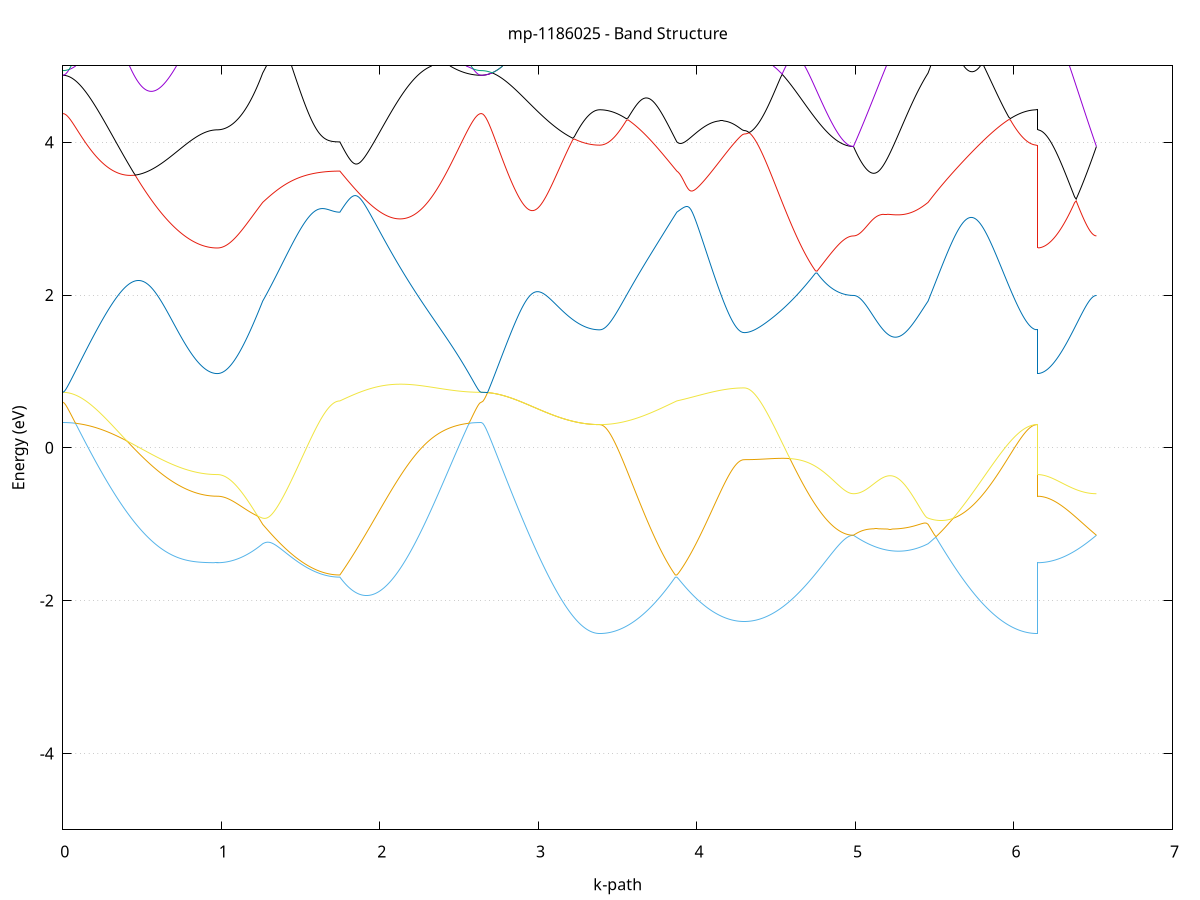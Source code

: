set title 'mp-1186025 - Band Structure'
set xlabel 'k-path'
set ylabel 'Energy (eV)'
set grid y
set yrange [-5:5]
set terminal png size 800,600
set output 'mp-1186025_bands_gnuplot.png'
plot '-' using 1:2 with lines notitle, '-' using 1:2 with lines notitle, '-' using 1:2 with lines notitle, '-' using 1:2 with lines notitle, '-' using 1:2 with lines notitle, '-' using 1:2 with lines notitle, '-' using 1:2 with lines notitle, '-' using 1:2 with lines notitle, '-' using 1:2 with lines notitle, '-' using 1:2 with lines notitle, '-' using 1:2 with lines notitle, '-' using 1:2 with lines notitle, '-' using 1:2 with lines notitle, '-' using 1:2 with lines notitle, '-' using 1:2 with lines notitle, '-' using 1:2 with lines notitle, '-' using 1:2 with lines notitle, '-' using 1:2 with lines notitle, '-' using 1:2 with lines notitle, '-' using 1:2 with lines notitle, '-' using 1:2 with lines notitle, '-' using 1:2 with lines notitle, '-' using 1:2 with lines notitle, '-' using 1:2 with lines notitle, '-' using 1:2 with lines notitle, '-' using 1:2 with lines notitle, '-' using 1:2 with lines notitle, '-' using 1:2 with lines notitle, '-' using 1:2 with lines notitle, '-' using 1:2 with lines notitle, '-' using 1:2 with lines notitle, '-' using 1:2 with lines notitle, '-' using 1:2 with lines notitle, '-' using 1:2 with lines notitle, '-' using 1:2 with lines notitle, '-' using 1:2 with lines notitle, '-' using 1:2 with lines notitle, '-' using 1:2 with lines notitle, '-' using 1:2 with lines notitle, '-' using 1:2 with lines notitle, '-' using 1:2 with lines notitle, '-' using 1:2 with lines notitle, '-' using 1:2 with lines notitle, '-' using 1:2 with lines notitle, '-' using 1:2 with lines notitle, '-' using 1:2 with lines notitle, '-' using 1:2 with lines notitle, '-' using 1:2 with lines notitle, '-' using 1:2 with lines notitle, '-' using 1:2 with lines notitle, '-' using 1:2 with lines notitle, '-' using 1:2 with lines notitle, '-' using 1:2 with lines notitle, '-' using 1:2 with lines notitle, '-' using 1:2 with lines notitle, '-' using 1:2 with lines notitle, '-' using 1:2 with lines notitle, '-' using 1:2 with lines notitle, '-' using 1:2 with lines notitle, '-' using 1:2 with lines notitle, '-' using 1:2 with lines notitle, '-' using 1:2 with lines notitle, '-' using 1:2 with lines notitle, '-' using 1:2 with lines notitle
0.000000 -24.817085
0.009946 -24.817085
0.019892 -24.817085
0.029838 -24.817085
0.039784 -24.817085
0.049730 -24.817085
0.059676 -24.817085
0.069622 -24.817085
0.079568 -24.817085
0.089514 -24.817085
0.099460 -24.817085
0.109406 -24.817085
0.119352 -24.817085
0.129298 -24.817185
0.139244 -24.817185
0.149190 -24.817185
0.159136 -24.817185
0.169082 -24.817185
0.179028 -24.817185
0.188974 -24.817185
0.198920 -24.817185
0.208866 -24.817185
0.218812 -24.817285
0.228758 -24.817285
0.238704 -24.817285
0.248650 -24.817285
0.258596 -24.817285
0.268542 -24.817285
0.278488 -24.817285
0.288433 -24.817385
0.298379 -24.817385
0.308325 -24.817385
0.318271 -24.817385
0.328217 -24.817385
0.338163 -24.817485
0.348109 -24.817485
0.358055 -24.817485
0.368001 -24.817485
0.377947 -24.817485
0.387893 -24.817585
0.397839 -24.817585
0.407785 -24.817585
0.417731 -24.817585
0.427677 -24.817685
0.437623 -24.817685
0.447569 -24.817685
0.457515 -24.817685
0.467461 -24.817785
0.477407 -24.817785
0.487353 -24.817785
0.497299 -24.817785
0.507245 -24.817885
0.517191 -24.817885
0.527137 -24.817885
0.537083 -24.817885
0.547029 -24.817985
0.556975 -24.817985
0.566921 -24.817985
0.576867 -24.818085
0.586813 -24.818085
0.596759 -24.818085
0.606705 -24.818085
0.616651 -24.818185
0.626597 -24.818185
0.636543 -24.818185
0.646489 -24.818285
0.656435 -24.818285
0.666381 -24.818285
0.676327 -24.818285
0.686273 -24.818385
0.696219 -24.818385
0.706165 -24.818385
0.716111 -24.818385
0.726057 -24.818485
0.736003 -24.818485
0.745949 -24.818485
0.755895 -24.818485
0.765841 -24.818485
0.775787 -24.818585
0.785733 -24.818585
0.795679 -24.818585
0.805625 -24.818585
0.815571 -24.818585
0.825517 -24.818685
0.835463 -24.818685
0.845409 -24.818685
0.855355 -24.818685
0.865301 -24.818685
0.875246 -24.818685
0.885192 -24.818685
0.895138 -24.818685
0.905084 -24.818685
0.915030 -24.818785
0.924976 -24.818785
0.934922 -24.818785
0.944868 -24.818785
0.954814 -24.818785
0.964760 -24.818785
0.974706 -24.818785
0.974706 -24.818785
0.984581 -24.818785
0.994455 -24.818785
1.004329 -24.818685
1.014204 -24.818685
1.024078 -24.818685
1.033952 -24.818685
1.043827 -24.818585
1.053701 -24.818585
1.063576 -24.818585
1.073450 -24.818485
1.083324 -24.818385
1.093199 -24.818385
1.103073 -24.818285
1.112947 -24.818185
1.122822 -24.818185
1.132696 -24.818085
1.142571 -24.817985
1.152445 -24.817885
1.162319 -24.817785
1.172194 -24.817685
1.182068 -24.817585
1.191942 -24.817485
1.201817 -24.817385
1.211691 -24.817285
1.221565 -24.817185
1.231440 -24.817085
1.241314 -24.816885
1.251189 -24.816785
1.261063 -24.816685
1.261063 -24.816685
1.270996 -24.816585
1.280930 -24.816485
1.290863 -24.816385
1.300797 -24.816285
1.310730 -24.816185
1.320663 -24.816085
1.330597 -24.815985
1.340530 -24.815885
1.350464 -24.815785
1.360397 -24.815685
1.370330 -24.815585
1.380264 -24.815485
1.390197 -24.815385
1.400131 -24.815285
1.410064 -24.815285
1.419997 -24.815185
1.429931 -24.815085
1.439864 -24.814985
1.449798 -24.814885
1.459731 -24.814785
1.469664 -24.814685
1.479598 -24.814585
1.489531 -24.814485
1.499465 -24.814485
1.509398 -24.814385
1.519331 -24.814285
1.529265 -24.814185
1.539198 -24.814085
1.549132 -24.814085
1.559065 -24.813985
1.568998 -24.813885
1.578932 -24.813885
1.588865 -24.813785
1.598799 -24.813785
1.608732 -24.813685
1.618665 -24.813685
1.628599 -24.813585
1.638532 -24.813585
1.648466 -24.813485
1.658399 -24.813485
1.668332 -24.813485
1.678266 -24.813385
1.688199 -24.813385
1.698133 -24.813385
1.708066 -24.813385
1.717999 -24.813385
1.727933 -24.813385
1.737866 -24.813385
1.747800 -24.813385
1.747800 -24.813385
1.757707 -24.813485
1.767615 -24.813585
1.777523 -24.813685
1.787431 -24.813785
1.797339 -24.813885
1.807247 -24.814085
1.817155 -24.814185
1.827062 -24.814285
1.836970 -24.814385
1.846878 -24.814485
1.856786 -24.814585
1.866694 -24.814685
1.876602 -24.814785
1.886510 -24.814885
1.896417 -24.814985
1.906325 -24.815085
1.916233 -24.815185
1.926141 -24.815285
1.936049 -24.815385
1.945957 -24.815485
1.955864 -24.815585
1.965772 -24.815685
1.975680 -24.815785
1.985588 -24.815885
1.995496 -24.815885
2.005404 -24.815985
2.015311 -24.816085
2.025219 -24.816185
2.035127 -24.816185
2.045035 -24.816285
2.054943 -24.816385
2.064851 -24.816385
2.074759 -24.816485
2.084666 -24.816585
2.094574 -24.816585
2.104482 -24.816685
2.114390 -24.816685
2.124298 -24.816785
2.134206 -24.816785
2.144113 -24.816785
2.154021 -24.816885
2.163929 -24.816885
2.173837 -24.816985
2.183745 -24.816985
2.193653 -24.816985
2.203561 -24.816985
2.213468 -24.817085
2.223376 -24.817085
2.233284 -24.817085
2.243192 -24.817085
2.253100 -24.817085
2.263008 -24.817185
2.272915 -24.817185
2.282823 -24.817185
2.292731 -24.817185
2.302639 -24.817185
2.312547 -24.817185
2.322455 -24.817185
2.332363 -24.817185
2.342270 -24.817185
2.352178 -24.817185
2.362086 -24.817185
2.371994 -24.817185
2.381902 -24.817185
2.391810 -24.817185
2.401717 -24.817185
2.411625 -24.817185
2.421533 -24.817185
2.431441 -24.817185
2.441349 -24.817185
2.451257 -24.817185
2.461165 -24.817185
2.471072 -24.817185
2.480980 -24.817185
2.490888 -24.817185
2.500796 -24.817185
2.510704 -24.817085
2.520612 -24.817085
2.530519 -24.817085
2.540427 -24.817085
2.550335 -24.817085
2.560243 -24.817085
2.570151 -24.817085
2.580059 -24.817085
2.589967 -24.817085
2.599874 -24.817085
2.609782 -24.817085
2.619690 -24.817085
2.629598 -24.817085
2.639506 -24.817085
2.639506 -24.817085
2.649468 -24.817085
2.659430 -24.817085
2.669392 -24.817085
2.679354 -24.817085
2.689315 -24.816985
2.699277 -24.816985
2.709239 -24.816885
2.719201 -24.816885
2.729163 -24.816785
2.739125 -24.816785
2.749087 -24.816685
2.759049 -24.816585
2.769011 -24.816585
2.778973 -24.816485
2.788935 -24.816385
2.798897 -24.816285
2.808859 -24.816185
2.818821 -24.816085
2.828783 -24.815985
2.838745 -24.815885
2.848707 -24.815785
2.858669 -24.815585
2.868631 -24.815485
2.878592 -24.815385
2.888554 -24.815285
2.898516 -24.815085
2.908478 -24.814985
2.918440 -24.814785
2.928402 -24.814685
2.938364 -24.814585
2.948326 -24.814385
2.958288 -24.814185
2.968250 -24.814085
2.978212 -24.813885
2.988174 -24.813785
2.998136 -24.813585
3.008098 -24.813485
3.018060 -24.813285
3.028022 -24.813085
3.037984 -24.812985
3.047946 -24.812785
3.057908 -24.812685
3.067869 -24.812485
3.077831 -24.812385
3.087793 -24.812185
3.097755 -24.812085
3.107717 -24.811885
3.117679 -24.811785
3.127641 -24.811585
3.137603 -24.811485
3.147565 -24.811285
3.157527 -24.811185
3.167489 -24.811085
3.177451 -24.810985
3.187413 -24.810785
3.197375 -24.810685
3.207337 -24.810585
3.217299 -24.810485
3.227261 -24.810385
3.237223 -24.810285
3.247184 -24.810185
3.257146 -24.810085
3.267108 -24.809985
3.277070 -24.809985
3.287032 -24.809885
3.296994 -24.809785
3.306956 -24.809785
3.316918 -24.809685
3.326880 -24.809685
3.336842 -24.809585
3.346804 -24.809585
3.356766 -24.809585
3.366728 -24.809585
3.376690 -24.809585
3.386652 -24.809585
3.386652 -24.809585
3.396585 -24.809585
3.406519 -24.809585
3.416452 -24.809585
3.426385 -24.809585
3.436319 -24.809585
3.446252 -24.809585
3.456186 -24.809585
3.466119 -24.809685
3.476052 -24.809685
3.485986 -24.809685
3.495919 -24.809785
3.505853 -24.809785
3.515786 -24.809885
3.525719 -24.809885
3.535653 -24.809985
3.545586 -24.810085
3.555520 -24.810085
3.565453 -24.810185
3.575386 -24.810185
3.585320 -24.810285
3.595253 -24.810385
3.605187 -24.810485
3.615120 -24.810585
3.625053 -24.810585
3.634987 -24.810685
3.644920 -24.810785
3.654854 -24.810885
3.664787 -24.810985
3.674720 -24.811085
3.684654 -24.811185
3.694587 -24.811285
3.704521 -24.811385
3.714454 -24.811485
3.724387 -24.811585
3.734321 -24.811685
3.744254 -24.811785
3.754188 -24.811885
3.764121 -24.812085
3.774054 -24.812185
3.783988 -24.812285
3.793921 -24.812385
3.803855 -24.812485
3.813788 -24.812585
3.823721 -24.812785
3.833655 -24.812885
3.843588 -24.812985
3.853522 -24.813085
3.863455 -24.813185
3.873389 -24.813385
3.873389 -24.813385
3.883270 -24.813385
3.893152 -24.813485
3.903034 -24.813485
3.912916 -24.813585
3.922798 -24.813685
3.932680 -24.813685
3.942562 -24.813785
3.952443 -24.813885
3.962325 -24.813885
3.972207 -24.813985
3.982089 -24.814085
3.991971 -24.814085
4.001853 -24.814185
4.011734 -24.814285
4.021616 -24.814385
4.031498 -24.814385
4.041380 -24.814485
4.051262 -24.814585
4.061144 -24.814585
4.071026 -24.814685
4.080907 -24.814785
4.090789 -24.814885
4.100671 -24.814885
4.110553 -24.814985
4.120435 -24.814985
4.130317 -24.815085
4.140199 -24.815085
4.150080 -24.815185
4.159962 -24.815185
4.169844 -24.815285
4.179726 -24.815285
4.189608 -24.815385
4.199490 -24.815385
4.209372 -24.815385
4.219253 -24.815485
4.229135 -24.815485
4.239017 -24.815485
4.248899 -24.815585
4.258781 -24.815585
4.268663 -24.815585
4.278545 -24.815585
4.288426 -24.815585
4.298308 -24.815585
4.298308 -24.815585
4.308297 -24.815585
4.318286 -24.815585
4.328274 -24.815585
4.338263 -24.815585
4.348252 -24.815585
4.358241 -24.815685
4.368229 -24.815685
4.378218 -24.815685
4.388207 -24.815685
4.398195 -24.815785
4.408184 -24.815785
4.418173 -24.815785
4.428162 -24.815885
4.438150 -24.815885
4.448139 -24.815985
4.458128 -24.815985
4.468116 -24.815985
4.478105 -24.816085
4.488094 -24.816185
4.498083 -24.816185
4.508071 -24.816285
4.518060 -24.816285
4.528049 -24.816385
4.538037 -24.816385
4.548026 -24.816485
4.558015 -24.816585
4.568004 -24.816585
4.577992 -24.816685
4.587981 -24.816785
4.597970 -24.816885
4.607959 -24.816885
4.617947 -24.816985
4.627936 -24.817085
4.637925 -24.817085
4.647913 -24.817185
4.657902 -24.817285
4.667891 -24.817385
4.677880 -24.817385
4.687868 -24.817485
4.697857 -24.817585
4.707846 -24.817585
4.717834 -24.817685
4.727823 -24.817785
4.737812 -24.817885
4.747801 -24.817885
4.757789 -24.817985
4.767778 -24.817985
4.777767 -24.818085
4.787755 -24.818185
4.797744 -24.818185
4.807733 -24.818285
4.817722 -24.818285
4.827710 -24.818385
4.837699 -24.818385
4.847688 -24.818485
4.857676 -24.818485
4.867665 -24.818585
4.877654 -24.818585
4.887643 -24.818585
4.897631 -24.818685
4.907620 -24.818685
4.917609 -24.818685
4.927597 -24.818685
4.937586 -24.818685
4.947575 -24.818785
4.957564 -24.818785
4.967552 -24.818785
4.977541 -24.818785
4.987530 -24.818785
4.987530 -24.818785
4.997336 -24.818785
5.007142 -24.818785
5.016948 -24.818785
5.026755 -24.818785
5.036561 -24.818785
5.046367 -24.818785
5.056173 -24.818785
5.065979 -24.818685
5.075786 -24.818685
5.085592 -24.818685
5.095398 -24.818685
5.105204 -24.818685
5.115011 -24.818685
5.124817 -24.818585
5.134623 -24.818585
5.144429 -24.818585
5.154235 -24.818585
5.164042 -24.818485
5.173848 -24.818485
5.183654 -24.818485
5.193460 -24.818385
5.203266 -24.818385
5.213073 -24.818285
5.222879 -24.818285
5.232685 -24.818185
5.242491 -24.818185
5.252298 -24.818085
5.262104 -24.818085
5.271910 -24.817985
5.281716 -24.817985
5.291522 -24.817885
5.301329 -24.817885
5.311135 -24.817785
5.320941 -24.817685
5.330747 -24.817685
5.340553 -24.817585
5.350360 -24.817485
5.360166 -24.817385
5.369972 -24.817385
5.379778 -24.817285
5.389585 -24.817185
5.399391 -24.817185
5.409197 -24.817085
5.419003 -24.816985
5.428809 -24.816885
5.438616 -24.816785
5.448422 -24.816785
5.458228 -24.816685
5.458228 -24.816685
5.468204 -24.816585
5.478180 -24.816385
5.488156 -24.816285
5.498132 -24.816185
5.508108 -24.815985
5.518085 -24.815885
5.528061 -24.815685
5.538037 -24.815585
5.548013 -24.815385
5.557989 -24.815285
5.567965 -24.815085
5.577941 -24.814985
5.587917 -24.814785
5.597893 -24.814685
5.607869 -24.814485
5.617845 -24.814385
5.627821 -24.814185
5.637798 -24.814085
5.647774 -24.813885
5.657750 -24.813785
5.667726 -24.813685
5.677702 -24.813485
5.687678 -24.813385
5.697654 -24.813185
5.707630 -24.813085
5.717606 -24.812885
5.727582 -24.812785
5.737558 -24.812685
5.747534 -24.812485
5.757511 -24.812385
5.767487 -24.812285
5.777463 -24.812085
5.787439 -24.811985
5.797415 -24.811885
5.807391 -24.811685
5.817367 -24.811585
5.827343 -24.811485
5.837319 -24.811385
5.847295 -24.811285
5.857271 -24.811185
5.867247 -24.811085
5.877224 -24.810985
5.887200 -24.810885
5.897176 -24.810785
5.907152 -24.810685
5.917128 -24.810585
5.927104 -24.810485
5.937080 -24.810385
5.947056 -24.810285
5.957032 -24.810285
5.967008 -24.810185
5.976984 -24.810085
5.986960 -24.810085
5.996937 -24.809985
6.006913 -24.809885
6.016889 -24.809885
6.026865 -24.809785
6.036841 -24.809785
6.046817 -24.809785
6.056793 -24.809685
6.066769 -24.809685
6.076745 -24.809685
6.086721 -24.809585
6.096697 -24.809585
6.106673 -24.809585
6.116650 -24.809585
6.126626 -24.809585
6.136602 -24.809585
6.146578 -24.809585
6.146578 -24.818785
6.156409 -24.818785
6.166239 -24.818785
6.176070 -24.818785
6.185901 -24.818785
6.195732 -24.818785
6.205563 -24.818785
6.215394 -24.818785
6.225225 -24.818785
6.235056 -24.818785
6.244886 -24.818785
6.254717 -24.818785
6.264548 -24.818785
6.274379 -24.818785
6.284210 -24.818785
6.294041 -24.818785
6.303872 -24.818785
6.313703 -24.818785
6.323533 -24.818785
6.333364 -24.818785
6.343195 -24.818785
6.353026 -24.818785
6.362857 -24.818785
6.372688 -24.818785
6.382519 -24.818785
6.392349 -24.818785
6.402180 -24.818785
6.412011 -24.818785
6.421842 -24.818785
6.431673 -24.818785
6.441504 -24.818785
6.451335 -24.818785
6.461166 -24.818785
6.470996 -24.818785
6.480827 -24.818785
6.490658 -24.818785
6.500489 -24.818785
6.510320 -24.818785
6.520151 -24.818785
e
0.000000 -24.728585
0.009946 -24.728585
0.019892 -24.728585
0.029838 -24.728585
0.039784 -24.728585
0.049730 -24.728585
0.059676 -24.728685
0.069622 -24.728685
0.079568 -24.728685
0.089514 -24.728785
0.099460 -24.728785
0.109406 -24.728885
0.119352 -24.728885
0.129298 -24.728985
0.139244 -24.728985
0.149190 -24.729085
0.159136 -24.729185
0.169082 -24.729285
0.179028 -24.729285
0.188974 -24.729385
0.198920 -24.729485
0.208866 -24.729585
0.218812 -24.729685
0.228758 -24.729785
0.238704 -24.729885
0.248650 -24.729985
0.258596 -24.730085
0.268542 -24.730185
0.278488 -24.730385
0.288433 -24.730485
0.298379 -24.730585
0.308325 -24.730685
0.318271 -24.730885
0.328217 -24.730985
0.338163 -24.731085
0.348109 -24.731285
0.358055 -24.731385
0.368001 -24.731485
0.377947 -24.731685
0.387893 -24.731785
0.397839 -24.731985
0.407785 -24.732085
0.417731 -24.732285
0.427677 -24.732385
0.437623 -24.732585
0.447569 -24.732685
0.457515 -24.732885
0.467461 -24.732985
0.477407 -24.733185
0.487353 -24.733285
0.497299 -24.733485
0.507245 -24.733585
0.517191 -24.733785
0.527137 -24.733885
0.537083 -24.734085
0.547029 -24.734185
0.556975 -24.734385
0.566921 -24.734485
0.576867 -24.734685
0.586813 -24.734785
0.596759 -24.734985
0.606705 -24.735085
0.616651 -24.735285
0.626597 -24.735385
0.636543 -24.735485
0.646489 -24.735685
0.656435 -24.735785
0.666381 -24.735885
0.676327 -24.736085
0.686273 -24.736185
0.696219 -24.736285
0.706165 -24.736385
0.716111 -24.736585
0.726057 -24.736685
0.736003 -24.736785
0.745949 -24.736885
0.755895 -24.736985
0.765841 -24.737085
0.775787 -24.737185
0.785733 -24.737285
0.795679 -24.737285
0.805625 -24.737385
0.815571 -24.737485
0.825517 -24.737585
0.835463 -24.737685
0.845409 -24.737685
0.855355 -24.737785
0.865301 -24.737785
0.875246 -24.737885
0.885192 -24.737885
0.895138 -24.737985
0.905084 -24.737985
0.915030 -24.737985
0.924976 -24.738085
0.934922 -24.738085
0.944868 -24.738085
0.954814 -24.738085
0.964760 -24.738085
0.974706 -24.738085
0.974706 -24.738085
0.984581 -24.738085
0.994455 -24.738085
1.004329 -24.738085
1.014204 -24.738085
1.024078 -24.738085
1.033952 -24.738085
1.043827 -24.738085
1.053701 -24.738085
1.063576 -24.738085
1.073450 -24.737985
1.083324 -24.737985
1.093199 -24.737985
1.103073 -24.737985
1.112947 -24.737985
1.122822 -24.737885
1.132696 -24.737885
1.142571 -24.737885
1.152445 -24.737785
1.162319 -24.737785
1.172194 -24.737785
1.182068 -24.737685
1.191942 -24.737685
1.201817 -24.737685
1.211691 -24.737585
1.221565 -24.737585
1.231440 -24.737485
1.241314 -24.737485
1.251189 -24.737485
1.261063 -24.737385
1.261063 -24.737385
1.270996 -24.737385
1.280930 -24.737285
1.290863 -24.737285
1.300797 -24.737185
1.310730 -24.737185
1.320663 -24.737085
1.330597 -24.737085
1.340530 -24.736985
1.350464 -24.736985
1.360397 -24.736885
1.370330 -24.736885
1.380264 -24.736785
1.390197 -24.736685
1.400131 -24.736685
1.410064 -24.736585
1.419997 -24.736485
1.429931 -24.736485
1.439864 -24.736385
1.449798 -24.736285
1.459731 -24.736185
1.469664 -24.736185
1.479598 -24.736085
1.489531 -24.735985
1.499465 -24.735885
1.509398 -24.735885
1.519331 -24.735785
1.529265 -24.735685
1.539198 -24.735585
1.549132 -24.735585
1.559065 -24.735485
1.568998 -24.735385
1.578932 -24.735285
1.588865 -24.735285
1.598799 -24.735185
1.608732 -24.735085
1.618665 -24.734985
1.628599 -24.734985
1.638532 -24.734885
1.648466 -24.734885
1.658399 -24.734785
1.668332 -24.734785
1.678266 -24.734685
1.688199 -24.734685
1.698133 -24.734585
1.708066 -24.734585
1.717999 -24.734585
1.727933 -24.734585
1.737866 -24.734585
1.747800 -24.734585
1.747800 -24.734585
1.757707 -24.734585
1.767615 -24.734585
1.777523 -24.734585
1.787431 -24.734485
1.797339 -24.734485
1.807247 -24.734485
1.817155 -24.734485
1.827062 -24.734485
1.836970 -24.734485
1.846878 -24.734485
1.856786 -24.734385
1.866694 -24.734385
1.876602 -24.734385
1.886510 -24.734285
1.896417 -24.734285
1.906325 -24.734285
1.916233 -24.734185
1.926141 -24.734185
1.936049 -24.734085
1.945957 -24.734085
1.955864 -24.733985
1.965772 -24.733985
1.975680 -24.733885
1.985588 -24.733785
1.995496 -24.733785
2.005404 -24.733685
2.015311 -24.733585
2.025219 -24.733585
2.035127 -24.733485
2.045035 -24.733385
2.054943 -24.733285
2.064851 -24.733185
2.074759 -24.733085
2.084666 -24.733085
2.094574 -24.732985
2.104482 -24.732885
2.114390 -24.732785
2.124298 -24.732685
2.134206 -24.732585
2.144113 -24.732485
2.154021 -24.732385
2.163929 -24.732285
2.173837 -24.732185
2.183745 -24.732085
2.193653 -24.731985
2.203561 -24.731785
2.213468 -24.731685
2.223376 -24.731585
2.233284 -24.731485
2.243192 -24.731385
2.253100 -24.731285
2.263008 -24.731185
2.272915 -24.731085
2.282823 -24.730985
2.292731 -24.730885
2.302639 -24.730785
2.312547 -24.730685
2.322455 -24.730485
2.332363 -24.730385
2.342270 -24.730285
2.352178 -24.730185
2.362086 -24.730085
2.371994 -24.729985
2.381902 -24.729885
2.391810 -24.729885
2.401717 -24.729785
2.411625 -24.729685
2.421533 -24.729585
2.431441 -24.729485
2.441349 -24.729385
2.451257 -24.729285
2.461165 -24.729285
2.471072 -24.729185
2.480980 -24.729085
2.490888 -24.729085
2.500796 -24.728985
2.510704 -24.728885
2.520612 -24.728885
2.530519 -24.728785
2.540427 -24.728785
2.550335 -24.728785
2.560243 -24.728685
2.570151 -24.728685
2.580059 -24.728685
2.589967 -24.728585
2.599874 -24.728585
2.609782 -24.728585
2.619690 -24.728585
2.629598 -24.728585
2.639506 -24.728585
2.639506 -24.728585
2.649468 -24.728585
2.659430 -24.728585
2.669392 -24.728585
2.679354 -24.728585
2.689315 -24.728585
2.699277 -24.728685
2.709239 -24.728685
2.719201 -24.728685
2.729163 -24.728785
2.739125 -24.728785
2.749087 -24.728785
2.759049 -24.728885
2.769011 -24.728985
2.778973 -24.728985
2.788935 -24.729085
2.798897 -24.729085
2.808859 -24.729185
2.818821 -24.729285
2.828783 -24.729385
2.838745 -24.729385
2.848707 -24.729485
2.858669 -24.729585
2.868631 -24.729685
2.878592 -24.729785
2.888554 -24.729885
2.898516 -24.729985
2.908478 -24.730085
2.918440 -24.730185
2.928402 -24.730285
2.938364 -24.730385
2.948326 -24.730485
2.958288 -24.730585
2.968250 -24.730685
2.978212 -24.730785
2.988174 -24.730885
2.998136 -24.730985
3.008098 -24.731085
3.018060 -24.731185
3.028022 -24.731285
3.037984 -24.731385
3.047946 -24.731485
3.057908 -24.731585
3.067869 -24.731685
3.077831 -24.731785
3.087793 -24.731885
3.097755 -24.731985
3.107717 -24.732085
3.117679 -24.732185
3.127641 -24.732285
3.137603 -24.732385
3.147565 -24.732485
3.157527 -24.732585
3.167489 -24.732685
3.177451 -24.732785
3.187413 -24.732885
3.197375 -24.732885
3.207337 -24.732985
3.217299 -24.733085
3.227261 -24.733185
3.237223 -24.733185
3.247184 -24.733285
3.257146 -24.733285
3.267108 -24.733385
3.277070 -24.733385
3.287032 -24.733485
3.296994 -24.733485
3.306956 -24.733585
3.316918 -24.733585
3.326880 -24.733585
3.336842 -24.733585
3.346804 -24.733685
3.356766 -24.733685
3.366728 -24.733685
3.376690 -24.733685
3.386652 -24.733685
3.386652 -24.733685
3.396585 -24.733685
3.406519 -24.733685
3.416452 -24.733685
3.426385 -24.733685
3.436319 -24.733685
3.446252 -24.733685
3.456186 -24.733685
3.466119 -24.733785
3.476052 -24.733785
3.485986 -24.733785
3.495919 -24.733785
3.505853 -24.733785
3.515786 -24.733785
3.525719 -24.733785
3.535653 -24.733885
3.545586 -24.733885
3.555520 -24.733885
3.565453 -24.733885
3.575386 -24.733885
3.585320 -24.733985
3.595253 -24.733985
3.605187 -24.733985
3.615120 -24.733985
3.625053 -24.734085
3.634987 -24.734085
3.644920 -24.734085
3.654854 -24.734185
3.664787 -24.734185
3.674720 -24.734185
3.684654 -24.734185
3.694587 -24.734285
3.704521 -24.734285
3.714454 -24.734285
3.724387 -24.734285
3.734321 -24.734385
3.744254 -24.734385
3.754188 -24.734385
3.764121 -24.734385
3.774054 -24.734385
3.783988 -24.734485
3.793921 -24.734485
3.803855 -24.734485
3.813788 -24.734485
3.823721 -24.734485
3.833655 -24.734485
3.843588 -24.734485
3.853522 -24.734485
3.863455 -24.734585
3.873389 -24.734585
3.873389 -24.734585
3.883270 -24.734585
3.893152 -24.734585
3.903034 -24.734485
3.912916 -24.734485
3.922798 -24.734485
3.932680 -24.734485
3.942562 -24.734485
3.952443 -24.734485
3.962325 -24.734485
3.972207 -24.734485
3.982089 -24.734485
3.991971 -24.734385
4.001853 -24.734385
4.011734 -24.734385
4.021616 -24.734385
4.031498 -24.734385
4.041380 -24.734285
4.051262 -24.734285
4.061144 -24.734285
4.071026 -24.734285
4.080907 -24.734285
4.090789 -24.734185
4.100671 -24.734185
4.110553 -24.734185
4.120435 -24.734185
4.130317 -24.734185
4.140199 -24.734085
4.150080 -24.734085
4.159962 -24.734085
4.169844 -24.734085
4.179726 -24.734085
4.189608 -24.733985
4.199490 -24.733985
4.209372 -24.733985
4.219253 -24.733985
4.229135 -24.733985
4.239017 -24.733985
4.248899 -24.733985
4.258781 -24.733985
4.268663 -24.733985
4.278545 -24.733985
4.288426 -24.733985
4.298308 -24.733985
4.298308 -24.733985
4.308297 -24.733985
4.318286 -24.733985
4.328274 -24.733985
4.338263 -24.733985
4.348252 -24.733985
4.358241 -24.733985
4.368229 -24.733885
4.378218 -24.733885
4.388207 -24.733885
4.398195 -24.733885
4.408184 -24.733885
4.418173 -24.733885
4.428162 -24.733885
4.438150 -24.733885
4.448139 -24.733885
4.458128 -24.733885
4.468116 -24.733885
4.478105 -24.733885
4.488094 -24.733885
4.498083 -24.733885
4.508071 -24.733885
4.518060 -24.733785
4.528049 -24.733785
4.538037 -24.733785
4.548026 -24.733785
4.558015 -24.733785
4.568004 -24.733785
4.577992 -24.733785
4.587981 -24.733785
4.597970 -24.733785
4.607959 -24.733685
4.617947 -24.733685
4.627936 -24.733685
4.637925 -24.733685
4.647913 -24.733685
4.657902 -24.733685
4.667891 -24.733685
4.677880 -24.733685
4.687868 -24.733585
4.697857 -24.733585
4.707846 -24.733585
4.717834 -24.733585
4.727823 -24.733585
4.737812 -24.733585
4.747801 -24.733585
4.757789 -24.733585
4.767778 -24.733585
4.777767 -24.733485
4.787755 -24.733485
4.797744 -24.733485
4.807733 -24.733485
4.817722 -24.733485
4.827710 -24.733485
4.837699 -24.733485
4.847688 -24.733485
4.857676 -24.733485
4.867665 -24.733485
4.877654 -24.733485
4.887643 -24.733485
4.897631 -24.733485
4.907620 -24.733385
4.917609 -24.733385
4.927597 -24.733385
4.937586 -24.733385
4.947575 -24.733385
4.957564 -24.733385
4.967552 -24.733385
4.977541 -24.733385
4.987530 -24.733385
4.987530 -24.733385
4.997336 -24.733585
5.007142 -24.733685
5.016948 -24.733885
5.026755 -24.733985
5.036561 -24.734185
5.046367 -24.734285
5.056173 -24.734485
5.065979 -24.734585
5.075786 -24.734785
5.085592 -24.734885
5.095398 -24.735085
5.105204 -24.735185
5.115011 -24.735285
5.124817 -24.735485
5.134623 -24.735585
5.144429 -24.735685
5.154235 -24.735885
5.164042 -24.735985
5.173848 -24.736085
5.183654 -24.736185
5.193460 -24.736285
5.203266 -24.736385
5.213073 -24.736485
5.222879 -24.736585
5.232685 -24.736685
5.242491 -24.736785
5.252298 -24.736885
5.262104 -24.736885
5.271910 -24.736985
5.281716 -24.737085
5.291522 -24.737085
5.301329 -24.737185
5.311135 -24.737285
5.320941 -24.737285
5.330747 -24.737285
5.340553 -24.737385
5.350360 -24.737385
5.360166 -24.737385
5.369972 -24.737485
5.379778 -24.737485
5.389585 -24.737485
5.399391 -24.737485
5.409197 -24.737485
5.419003 -24.737485
5.428809 -24.737485
5.438616 -24.737485
5.448422 -24.737385
5.458228 -24.737385
5.458228 -24.737385
5.468204 -24.737385
5.478180 -24.737285
5.488156 -24.737285
5.498132 -24.737185
5.508108 -24.737085
5.518085 -24.737085
5.528061 -24.736985
5.538037 -24.736985
5.548013 -24.736885
5.557989 -24.736785
5.567965 -24.736785
5.577941 -24.736685
5.587917 -24.736585
5.597893 -24.736585
5.607869 -24.736485
5.617845 -24.736385
5.627821 -24.736385
5.637798 -24.736285
5.647774 -24.736185
5.657750 -24.736185
5.667726 -24.736085
5.677702 -24.735985
5.687678 -24.735985
5.697654 -24.735885
5.707630 -24.735785
5.717606 -24.735685
5.727582 -24.735685
5.737558 -24.735585
5.747534 -24.735485
5.757511 -24.735385
5.767487 -24.735385
5.777463 -24.735285
5.787439 -24.735185
5.797415 -24.735185
5.807391 -24.735085
5.817367 -24.734985
5.827343 -24.734985
5.837319 -24.734885
5.847295 -24.734785
5.857271 -24.734785
5.867247 -24.734685
5.877224 -24.734585
5.887200 -24.734585
5.897176 -24.734485
5.907152 -24.734385
5.917128 -24.734385
5.927104 -24.734285
5.937080 -24.734285
5.947056 -24.734185
5.957032 -24.734185
5.967008 -24.734085
5.976984 -24.734085
5.986960 -24.733985
5.996937 -24.733985
6.006913 -24.733985
6.016889 -24.733885
6.026865 -24.733885
6.036841 -24.733885
6.046817 -24.733785
6.056793 -24.733785
6.066769 -24.733785
6.076745 -24.733785
6.086721 -24.733785
6.096697 -24.733685
6.106673 -24.733685
6.116650 -24.733685
6.126626 -24.733685
6.136602 -24.733685
6.146578 -24.733685
6.146578 -24.738085
6.156409 -24.738085
6.166239 -24.738085
6.176070 -24.738085
6.185901 -24.738085
6.195732 -24.737985
6.205563 -24.737985
6.215394 -24.737885
6.225225 -24.737885
6.235056 -24.737785
6.244886 -24.737685
6.254717 -24.737685
6.264548 -24.737585
6.274379 -24.737485
6.284210 -24.737385
6.294041 -24.737285
6.303872 -24.737085
6.313703 -24.736985
6.323533 -24.736885
6.333364 -24.736785
6.343195 -24.736585
6.353026 -24.736485
6.362857 -24.736285
6.372688 -24.736185
6.382519 -24.735985
6.392349 -24.735785
6.402180 -24.735685
6.412011 -24.735485
6.421842 -24.735285
6.431673 -24.735085
6.441504 -24.734985
6.451335 -24.734785
6.461166 -24.734585
6.470996 -24.734385
6.480827 -24.734185
6.490658 -24.733985
6.500489 -24.733785
6.510320 -24.733585
6.520151 -24.733385
e
0.000000 -24.728585
0.009946 -24.728585
0.019892 -24.728585
0.029838 -24.728585
0.039784 -24.728585
0.049730 -24.728585
0.059676 -24.728585
0.069622 -24.728585
0.079568 -24.728585
0.089514 -24.728585
0.099460 -24.728585
0.109406 -24.728585
0.119352 -24.728585
0.129298 -24.728585
0.139244 -24.728585
0.149190 -24.728585
0.159136 -24.728585
0.169082 -24.728585
0.179028 -24.728585
0.188974 -24.728585
0.198920 -24.728585
0.208866 -24.728585
0.218812 -24.728585
0.228758 -24.728585
0.238704 -24.728585
0.248650 -24.728685
0.258596 -24.728685
0.268542 -24.728685
0.278488 -24.728685
0.288433 -24.728685
0.298379 -24.728685
0.308325 -24.728685
0.318271 -24.728685
0.328217 -24.728685
0.338163 -24.728685
0.348109 -24.728685
0.358055 -24.728685
0.368001 -24.728685
0.377947 -24.728685
0.387893 -24.728685
0.397839 -24.728685
0.407785 -24.728685
0.417731 -24.728685
0.427677 -24.728685
0.437623 -24.728685
0.447569 -24.728685
0.457515 -24.728685
0.467461 -24.728685
0.477407 -24.728685
0.487353 -24.728685
0.497299 -24.728685
0.507245 -24.728685
0.517191 -24.728685
0.527137 -24.728685
0.537083 -24.728685
0.547029 -24.728685
0.556975 -24.728685
0.566921 -24.728685
0.576867 -24.728685
0.586813 -24.728685
0.596759 -24.728685
0.606705 -24.728685
0.616651 -24.728685
0.626597 -24.728685
0.636543 -24.728685
0.646489 -24.728685
0.656435 -24.728685
0.666381 -24.728685
0.676327 -24.728685
0.686273 -24.728685
0.696219 -24.728685
0.706165 -24.728685
0.716111 -24.728685
0.726057 -24.728685
0.736003 -24.728685
0.745949 -24.728685
0.755895 -24.728685
0.765841 -24.728685
0.775787 -24.728685
0.785733 -24.728685
0.795679 -24.728685
0.805625 -24.728685
0.815571 -24.728685
0.825517 -24.728685
0.835463 -24.728685
0.845409 -24.728685
0.855355 -24.728685
0.865301 -24.728685
0.875246 -24.728685
0.885192 -24.728685
0.895138 -24.728685
0.905084 -24.728685
0.915030 -24.728685
0.924976 -24.728685
0.934922 -24.728685
0.944868 -24.728685
0.954814 -24.728685
0.964760 -24.728685
0.974706 -24.728685
0.974706 -24.728685
0.984581 -24.728685
0.994455 -24.728685
1.004329 -24.728685
1.014204 -24.728685
1.024078 -24.728685
1.033952 -24.728685
1.043827 -24.728685
1.053701 -24.728685
1.063576 -24.728685
1.073450 -24.728785
1.083324 -24.728785
1.093199 -24.728785
1.103073 -24.728785
1.112947 -24.728885
1.122822 -24.728885
1.132696 -24.728885
1.142571 -24.728885
1.152445 -24.728985
1.162319 -24.728985
1.172194 -24.728985
1.182068 -24.729085
1.191942 -24.729085
1.201817 -24.729185
1.211691 -24.729185
1.221565 -24.729285
1.231440 -24.729285
1.241314 -24.729385
1.251189 -24.729385
1.261063 -24.729485
1.261063 -24.729485
1.270996 -24.729485
1.280930 -24.729485
1.290863 -24.729585
1.300797 -24.729585
1.310730 -24.729685
1.320663 -24.729685
1.330597 -24.729685
1.340530 -24.729785
1.350464 -24.729785
1.360397 -24.729885
1.370330 -24.729885
1.380264 -24.729985
1.390197 -24.729985
1.400131 -24.730085
1.410064 -24.730085
1.419997 -24.730185
1.429931 -24.730185
1.439864 -24.730285
1.449798 -24.730285
1.459731 -24.730385
1.469664 -24.730485
1.479598 -24.730485
1.489531 -24.730585
1.499465 -24.730585
1.509398 -24.730685
1.519331 -24.730685
1.529265 -24.730785
1.539198 -24.730885
1.549132 -24.730885
1.559065 -24.730985
1.568998 -24.730985
1.578932 -24.731085
1.588865 -24.731085
1.598799 -24.731185
1.608732 -24.731185
1.618665 -24.731285
1.628599 -24.731285
1.638532 -24.731385
1.648466 -24.731385
1.658399 -24.731485
1.668332 -24.731485
1.678266 -24.731585
1.688199 -24.731585
1.698133 -24.731585
1.708066 -24.731585
1.717999 -24.731685
1.727933 -24.731685
1.737866 -24.731685
1.747800 -24.731685
1.747800 -24.731685
1.757707 -24.731585
1.767615 -24.731585
1.777523 -24.731485
1.787431 -24.731385
1.797339 -24.731385
1.807247 -24.731285
1.817155 -24.731185
1.827062 -24.731185
1.836970 -24.731085
1.846878 -24.730985
1.856786 -24.730985
1.866694 -24.730885
1.876602 -24.730885
1.886510 -24.730785
1.896417 -24.730685
1.906325 -24.730685
1.916233 -24.730585
1.926141 -24.730585
1.936049 -24.730485
1.945957 -24.730385
1.955864 -24.730385
1.965772 -24.730285
1.975680 -24.730285
1.985588 -24.730185
1.995496 -24.730185
2.005404 -24.730085
2.015311 -24.730085
2.025219 -24.729985
2.035127 -24.729985
2.045035 -24.729885
2.054943 -24.729885
2.064851 -24.729785
2.074759 -24.729785
2.084666 -24.729685
2.094574 -24.729685
2.104482 -24.729585
2.114390 -24.729585
2.124298 -24.729485
2.134206 -24.729485
2.144113 -24.729485
2.154021 -24.729385
2.163929 -24.729385
2.173837 -24.729385
2.183745 -24.729285
2.193653 -24.729285
2.203561 -24.729185
2.213468 -24.729185
2.223376 -24.729185
2.233284 -24.729185
2.243192 -24.729085
2.253100 -24.729085
2.263008 -24.729085
2.272915 -24.728985
2.282823 -24.728985
2.292731 -24.728985
2.302639 -24.728985
2.312547 -24.728885
2.322455 -24.728885
2.332363 -24.728885
2.342270 -24.728885
2.352178 -24.728785
2.362086 -24.728785
2.371994 -24.728785
2.381902 -24.728785
2.391810 -24.728785
2.401717 -24.728785
2.411625 -24.728685
2.421533 -24.728685
2.431441 -24.728685
2.441349 -24.728685
2.451257 -24.728685
2.461165 -24.728685
2.471072 -24.728685
2.480980 -24.728685
2.490888 -24.728585
2.500796 -24.728585
2.510704 -24.728585
2.520612 -24.728585
2.530519 -24.728585
2.540427 -24.728585
2.550335 -24.728585
2.560243 -24.728585
2.570151 -24.728585
2.580059 -24.728585
2.589967 -24.728585
2.599874 -24.728585
2.609782 -24.728585
2.619690 -24.728585
2.629598 -24.728585
2.639506 -24.728585
2.639506 -24.728585
2.649468 -24.728585
2.659430 -24.728585
2.669392 -24.728585
2.679354 -24.728585
2.689315 -24.728585
2.699277 -24.728685
2.709239 -24.728685
2.719201 -24.728685
2.729163 -24.728785
2.739125 -24.728785
2.749087 -24.728785
2.759049 -24.728885
2.769011 -24.728985
2.778973 -24.728985
2.788935 -24.729085
2.798897 -24.729085
2.808859 -24.729185
2.818821 -24.729285
2.828783 -24.729385
2.838745 -24.729385
2.848707 -24.729485
2.858669 -24.729585
2.868631 -24.729685
2.878592 -24.729785
2.888554 -24.729885
2.898516 -24.729985
2.908478 -24.730085
2.918440 -24.730185
2.928402 -24.730285
2.938364 -24.730385
2.948326 -24.730485
2.958288 -24.730585
2.968250 -24.730685
2.978212 -24.730785
2.988174 -24.730885
2.998136 -24.730985
3.008098 -24.731085
3.018060 -24.731185
3.028022 -24.731285
3.037984 -24.731385
3.047946 -24.731485
3.057908 -24.731585
3.067869 -24.731685
3.077831 -24.731785
3.087793 -24.731885
3.097755 -24.731985
3.107717 -24.732085
3.117679 -24.732185
3.127641 -24.732285
3.137603 -24.732385
3.147565 -24.732485
3.157527 -24.732585
3.167489 -24.732685
3.177451 -24.732785
3.187413 -24.732885
3.197375 -24.732885
3.207337 -24.732985
3.217299 -24.733085
3.227261 -24.733185
3.237223 -24.733185
3.247184 -24.733285
3.257146 -24.733285
3.267108 -24.733385
3.277070 -24.733385
3.287032 -24.733485
3.296994 -24.733485
3.306956 -24.733585
3.316918 -24.733585
3.326880 -24.733585
3.336842 -24.733585
3.346804 -24.733685
3.356766 -24.733685
3.366728 -24.733685
3.376690 -24.733685
3.386652 -24.733685
3.386652 -24.733685
3.396585 -24.733685
3.406519 -24.733685
3.416452 -24.733685
3.426385 -24.733685
3.436319 -24.733685
3.446252 -24.733685
3.456186 -24.733685
3.466119 -24.733585
3.476052 -24.733585
3.485986 -24.733585
3.495919 -24.733585
3.505853 -24.733585
3.515786 -24.733485
3.525719 -24.733485
3.535653 -24.733485
3.545586 -24.733385
3.555520 -24.733385
3.565453 -24.733385
3.575386 -24.733285
3.585320 -24.733285
3.595253 -24.733285
3.605187 -24.733185
3.615120 -24.733185
3.625053 -24.733085
3.634987 -24.733085
3.644920 -24.732985
3.654854 -24.732985
3.664787 -24.732885
3.674720 -24.732885
3.684654 -24.732785
3.694587 -24.732785
3.704521 -24.732685
3.714454 -24.732685
3.724387 -24.732585
3.734321 -24.732585
3.744254 -24.732485
3.754188 -24.732385
3.764121 -24.732385
3.774054 -24.732285
3.783988 -24.732285
3.793921 -24.732185
3.803855 -24.732085
3.813788 -24.732085
3.823721 -24.731985
3.833655 -24.731885
3.843588 -24.731885
3.853522 -24.731785
3.863455 -24.731685
3.873389 -24.731685
3.873389 -24.731685
3.883270 -24.731685
3.893152 -24.731585
3.903034 -24.731585
3.912916 -24.731485
3.922798 -24.731485
3.932680 -24.731485
3.942562 -24.731385
3.952443 -24.731385
3.962325 -24.731385
3.972207 -24.731285
3.982089 -24.731285
3.991971 -24.731185
4.001853 -24.731185
4.011734 -24.731185
4.021616 -24.731085
4.031498 -24.731085
4.041380 -24.730985
4.051262 -24.730985
4.061144 -24.730985
4.071026 -24.730885
4.080907 -24.730885
4.090789 -24.730785
4.100671 -24.730785
4.110553 -24.730785
4.120435 -24.730685
4.130317 -24.730685
4.140199 -24.730685
4.150080 -24.730585
4.159962 -24.730585
4.169844 -24.730585
4.179726 -24.730585
4.189608 -24.730485
4.199490 -24.730485
4.209372 -24.730485
4.219253 -24.730485
4.229135 -24.730485
4.239017 -24.730385
4.248899 -24.730385
4.258781 -24.730385
4.268663 -24.730385
4.278545 -24.730385
4.288426 -24.730385
4.298308 -24.730385
4.298308 -24.730385
4.308297 -24.730385
4.318286 -24.730385
4.328274 -24.730385
4.338263 -24.730385
4.348252 -24.730485
4.358241 -24.730485
4.368229 -24.730485
4.378218 -24.730485
4.388207 -24.730485
4.398195 -24.730585
4.408184 -24.730585
4.418173 -24.730585
4.428162 -24.730685
4.438150 -24.730685
4.448139 -24.730785
4.458128 -24.730785
4.468116 -24.730885
4.478105 -24.730885
4.488094 -24.730985
4.498083 -24.730985
4.508071 -24.731085
4.518060 -24.731085
4.528049 -24.731185
4.538037 -24.731185
4.548026 -24.731285
4.558015 -24.731385
4.568004 -24.731385
4.577992 -24.731485
4.587981 -24.731585
4.597970 -24.731585
4.607959 -24.731685
4.617947 -24.731785
4.627936 -24.731785
4.637925 -24.731885
4.647913 -24.731985
4.657902 -24.731985
4.667891 -24.732085
4.677880 -24.732185
4.687868 -24.732185
4.697857 -24.732285
4.707846 -24.732385
4.717834 -24.732385
4.727823 -24.732485
4.737812 -24.732585
4.747801 -24.732585
4.757789 -24.732685
4.767778 -24.732785
4.777767 -24.732785
4.787755 -24.732885
4.797744 -24.732885
4.807733 -24.732985
4.817722 -24.732985
4.827710 -24.733085
4.837699 -24.733085
4.847688 -24.733085
4.857676 -24.733185
4.867665 -24.733185
4.877654 -24.733185
4.887643 -24.733285
4.897631 -24.733285
4.907620 -24.733285
4.917609 -24.733385
4.927597 -24.733385
4.937586 -24.733385
4.947575 -24.733385
4.957564 -24.733385
4.967552 -24.733385
4.977541 -24.733385
4.987530 -24.733385
4.987530 -24.733385
4.997336 -24.733285
5.007142 -24.733085
5.016948 -24.732985
5.026755 -24.732785
5.036561 -24.732685
5.046367 -24.732485
5.056173 -24.732285
5.065979 -24.732185
5.075786 -24.731985
5.085592 -24.731885
5.095398 -24.731785
5.105204 -24.731585
5.115011 -24.731485
5.124817 -24.731285
5.134623 -24.731185
5.144429 -24.731085
5.154235 -24.730885
5.164042 -24.730785
5.173848 -24.730685
5.183654 -24.730585
5.193460 -24.730485
5.203266 -24.730385
5.213073 -24.730285
5.222879 -24.730185
5.232685 -24.730085
5.242491 -24.729985
5.252298 -24.729885
5.262104 -24.729785
5.271910 -24.729785
5.281716 -24.729685
5.291522 -24.729585
5.301329 -24.729585
5.311135 -24.729485
5.320941 -24.729485
5.330747 -24.729485
5.340553 -24.729385
5.350360 -24.729385
5.360166 -24.729385
5.369972 -24.729385
5.379778 -24.729285
5.389585 -24.729285
5.399391 -24.729285
5.409197 -24.729385
5.419003 -24.729385
5.428809 -24.729385
5.438616 -24.729385
5.448422 -24.729385
5.458228 -24.729485
5.458228 -24.729485
5.468204 -24.729485
5.478180 -24.729585
5.488156 -24.729585
5.498132 -24.729685
5.508108 -24.729685
5.518085 -24.729785
5.528061 -24.729885
5.538037 -24.729885
5.548013 -24.729985
5.557989 -24.730085
5.567965 -24.730085
5.577941 -24.730185
5.587917 -24.730285
5.597893 -24.730385
5.607869 -24.730385
5.617845 -24.730485
5.627821 -24.730585
5.637798 -24.730685
5.647774 -24.730685
5.657750 -24.730785
5.667726 -24.730885
5.677702 -24.730985
5.687678 -24.731085
5.697654 -24.731185
5.707630 -24.731185
5.717606 -24.731285
5.727582 -24.731385
5.737558 -24.731485
5.747534 -24.731585
5.757511 -24.731585
5.767487 -24.731685
5.777463 -24.731785
5.787439 -24.731885
5.797415 -24.731985
5.807391 -24.732085
5.817367 -24.732085
5.827343 -24.732185
5.837319 -24.732285
5.847295 -24.732385
5.857271 -24.732385
5.867247 -24.732485
5.877224 -24.732585
5.887200 -24.732685
5.897176 -24.732685
5.907152 -24.732785
5.917128 -24.732885
5.927104 -24.732885
5.937080 -24.732985
5.947056 -24.733085
5.957032 -24.733085
5.967008 -24.733185
5.976984 -24.733185
5.986960 -24.733285
5.996937 -24.733285
6.006913 -24.733385
6.016889 -24.733385
6.026865 -24.733485
6.036841 -24.733485
6.046817 -24.733485
6.056793 -24.733585
6.066769 -24.733585
6.076745 -24.733585
6.086721 -24.733585
6.096697 -24.733685
6.106673 -24.733685
6.116650 -24.733685
6.126626 -24.733685
6.136602 -24.733685
6.146578 -24.733685
6.146578 -24.728685
6.156409 -24.728685
6.166239 -24.728685
6.176070 -24.728685
6.185901 -24.728685
6.195732 -24.728785
6.205563 -24.728785
6.215394 -24.728885
6.225225 -24.728885
6.235056 -24.728985
6.244886 -24.729085
6.254717 -24.729185
6.264548 -24.729185
6.274379 -24.729285
6.284210 -24.729385
6.294041 -24.729585
6.303872 -24.729685
6.313703 -24.729785
6.323533 -24.729885
6.333364 -24.730085
6.343195 -24.730185
6.353026 -24.730385
6.362857 -24.730485
6.372688 -24.730685
6.382519 -24.730785
6.392349 -24.730985
6.402180 -24.731185
6.412011 -24.731285
6.421842 -24.731485
6.431673 -24.731685
6.441504 -24.731885
6.451335 -24.732085
6.461166 -24.732285
6.470996 -24.732485
6.480827 -24.732685
6.490658 -24.732785
6.500489 -24.732985
6.510320 -24.733185
6.520151 -24.733385
e
0.000000 -24.419985
0.009946 -24.419985
0.019892 -24.419985
0.029838 -24.419985
0.039784 -24.419985
0.049730 -24.419985
0.059676 -24.419985
0.069622 -24.420085
0.079568 -24.420085
0.089514 -24.420085
0.099460 -24.420085
0.109406 -24.420085
0.119352 -24.420085
0.129298 -24.420085
0.139244 -24.420185
0.149190 -24.420185
0.159136 -24.420185
0.169082 -24.420185
0.179028 -24.420185
0.188974 -24.420285
0.198920 -24.420285
0.208866 -24.420285
0.218812 -24.420285
0.228758 -24.420385
0.238704 -24.420385
0.248650 -24.420385
0.258596 -24.420485
0.268542 -24.420485
0.278488 -24.420485
0.288433 -24.420485
0.298379 -24.420585
0.308325 -24.420585
0.318271 -24.420585
0.328217 -24.420685
0.338163 -24.420685
0.348109 -24.420685
0.358055 -24.420785
0.368001 -24.420785
0.377947 -24.420785
0.387893 -24.420785
0.397839 -24.420885
0.407785 -24.420885
0.417731 -24.420885
0.427677 -24.420885
0.437623 -24.420985
0.447569 -24.420985
0.457515 -24.420985
0.467461 -24.420985
0.477407 -24.421085
0.487353 -24.421085
0.497299 -24.421085
0.507245 -24.421085
0.517191 -24.421085
0.527137 -24.421185
0.537083 -24.421185
0.547029 -24.421185
0.556975 -24.421185
0.566921 -24.421185
0.576867 -24.421185
0.586813 -24.421285
0.596759 -24.421285
0.606705 -24.421285
0.616651 -24.421285
0.626597 -24.421285
0.636543 -24.421285
0.646489 -24.421285
0.656435 -24.421285
0.666381 -24.421285
0.676327 -24.421285
0.686273 -24.421285
0.696219 -24.421285
0.706165 -24.421385
0.716111 -24.421385
0.726057 -24.421385
0.736003 -24.421385
0.745949 -24.421685
0.755895 -24.422585
0.765841 -24.423485
0.775787 -24.424285
0.785733 -24.425085
0.795679 -24.425885
0.805625 -24.426585
0.815571 -24.427285
0.825517 -24.427985
0.835463 -24.428585
0.845409 -24.429185
0.855355 -24.429685
0.865301 -24.430185
0.875246 -24.430685
0.885192 -24.431085
0.895138 -24.431485
0.905084 -24.431785
0.915030 -24.432085
0.924976 -24.432285
0.934922 -24.432485
0.944868 -24.432685
0.954814 -24.432785
0.964760 -24.432785
0.974706 -24.432885
0.974706 -24.432885
0.984581 -24.432885
0.994455 -24.432785
1.004329 -24.432785
1.014204 -24.432785
1.024078 -24.432685
1.033952 -24.432685
1.043827 -24.432585
1.053701 -24.432585
1.063576 -24.432485
1.073450 -24.432385
1.083324 -24.432285
1.093199 -24.432185
1.103073 -24.432085
1.112947 -24.431885
1.122822 -24.431785
1.132696 -24.431685
1.142571 -24.431485
1.152445 -24.431285
1.162319 -24.431185
1.172194 -24.430985
1.182068 -24.430785
1.191942 -24.430585
1.201817 -24.430385
1.211691 -24.430185
1.221565 -24.429985
1.231440 -24.429785
1.241314 -24.429585
1.251189 -24.429285
1.261063 -24.429085
1.261063 -24.429085
1.270996 -24.428885
1.280930 -24.428685
1.290863 -24.428485
1.300797 -24.428185
1.310730 -24.427885
1.320663 -24.427585
1.330597 -24.427285
1.340530 -24.426985
1.350464 -24.426585
1.360397 -24.426185
1.370330 -24.425785
1.380264 -24.425285
1.390197 -24.424885
1.400131 -24.424385
1.410064 -24.423885
1.419997 -24.423385
1.429931 -24.422885
1.439864 -24.422285
1.449798 -24.421785
1.459731 -24.421185
1.469664 -24.420585
1.479598 -24.419885
1.489531 -24.419285
1.499465 -24.418585
1.509398 -24.417985
1.519331 -24.417285
1.529265 -24.416585
1.539198 -24.415885
1.549132 -24.415185
1.559065 -24.414385
1.568998 -24.413685
1.578932 -24.412885
1.588865 -24.412085
1.598799 -24.411385
1.608732 -24.410585
1.618665 -24.409785
1.628599 -24.408985
1.638532 -24.408185
1.648466 -24.407385
1.658399 -24.406585
1.668332 -24.405685
1.678266 -24.404885
1.688199 -24.404185
1.698133 -24.403385
1.708066 -24.402685
1.717999 -24.401985
1.727933 -24.401485
1.737866 -24.401085
1.747800 -24.400885
1.747800 -24.400885
1.757707 -24.400385
1.767615 -24.399785
1.777523 -24.399185
1.787431 -24.398585
1.797339 -24.397985
1.807247 -24.397385
1.817155 -24.396785
1.827062 -24.396085
1.836970 -24.395485
1.846878 -24.394785
1.856786 -24.394085
1.866694 -24.393385
1.876602 -24.392685
1.886510 -24.391985
1.896417 -24.391285
1.906325 -24.390585
1.916233 -24.389785
1.926141 -24.389085
1.936049 -24.388285
1.945957 -24.387585
1.955864 -24.386785
1.965772 -24.385985
1.975680 -24.386185
1.985588 -24.386985
1.995496 -24.387785
2.005404 -24.388585
2.015311 -24.389385
2.025219 -24.390185
2.035127 -24.390985
2.045035 -24.391785
2.054943 -24.392585
2.064851 -24.393385
2.074759 -24.394185
2.084666 -24.394885
2.094574 -24.395685
2.104482 -24.396485
2.114390 -24.397185
2.124298 -24.397985
2.134206 -24.398685
2.144113 -24.399485
2.154021 -24.400185
2.163929 -24.400885
2.173837 -24.401585
2.183745 -24.402285
2.193653 -24.402985
2.203561 -24.403685
2.213468 -24.404385
2.223376 -24.404985
2.233284 -24.405685
2.243192 -24.406285
2.253100 -24.406985
2.263008 -24.407585
2.272915 -24.408185
2.282823 -24.408785
2.292731 -24.409385
2.302639 -24.409885
2.312547 -24.410485
2.322455 -24.410985
2.332363 -24.411585
2.342270 -24.412085
2.352178 -24.412585
2.362086 -24.413085
2.371994 -24.413485
2.381902 -24.413985
2.391810 -24.414385
2.401717 -24.414885
2.411625 -24.415285
2.421533 -24.415685
2.431441 -24.415985
2.441349 -24.416385
2.451257 -24.416785
2.461165 -24.417085
2.471072 -24.417385
2.480980 -24.417685
2.490888 -24.417985
2.500796 -24.418185
2.510704 -24.418485
2.520612 -24.418685
2.530519 -24.418885
2.540427 -24.419085
2.550335 -24.419285
2.560243 -24.419385
2.570151 -24.419585
2.580059 -24.419685
2.589967 -24.419785
2.599874 -24.419885
2.609782 -24.419885
2.619690 -24.419985
2.629598 -24.419985
2.639506 -24.419985
2.639506 -24.419985
2.649468 -24.419985
2.659430 -24.419985
2.669392 -24.419985
2.679354 -24.419985
2.689315 -24.419885
2.699277 -24.419885
2.709239 -24.419885
2.719201 -24.419785
2.729163 -24.419785
2.739125 -24.419685
2.749087 -24.419685
2.759049 -24.419585
2.769011 -24.419485
2.778973 -24.419485
2.788935 -24.419385
2.798897 -24.419285
2.808859 -24.419185
2.818821 -24.419085
2.828783 -24.418985
2.838745 -24.418885
2.848707 -24.418785
2.858669 -24.418685
2.868631 -24.418585
2.878592 -24.418485
2.888554 -24.418385
2.898516 -24.418185
2.908478 -24.418085
2.918440 -24.417985
2.928402 -24.417885
2.938364 -24.417685
2.948326 -24.417585
2.958288 -24.417485
2.968250 -24.417285
2.978212 -24.417185
2.988174 -24.416985
2.998136 -24.416885
3.008098 -24.416785
3.018060 -24.416585
3.028022 -24.416485
3.037984 -24.416285
3.047946 -24.416185
3.057908 -24.416085
3.067869 -24.415885
3.077831 -24.415785
3.087793 -24.415685
3.097755 -24.415485
3.107717 -24.415385
3.117679 -24.415285
3.127641 -24.415085
3.137603 -24.414985
3.147565 -24.414885
3.157527 -24.414785
3.167489 -24.414585
3.177451 -24.414485
3.187413 -24.414385
3.197375 -24.414285
3.207337 -24.414185
3.217299 -24.414085
3.227261 -24.413985
3.237223 -24.413985
3.247184 -24.413885
3.257146 -24.413785
3.267108 -24.413685
3.277070 -24.413685
3.287032 -24.413585
3.296994 -24.413485
3.306956 -24.413485
3.316918 -24.413385
3.326880 -24.413385
3.336842 -24.413385
3.346804 -24.413285
3.356766 -24.413285
3.366728 -24.413285
3.376690 -24.413285
3.386652 -24.413285
3.386652 -24.413285
3.396585 -24.413285
3.406519 -24.413285
3.416452 -24.413285
3.426385 -24.413185
3.436319 -24.413185
3.446252 -24.413085
3.456186 -24.413085
3.466119 -24.412985
3.476052 -24.412885
3.485986 -24.412885
3.495919 -24.412785
3.505853 -24.412685
3.515786 -24.412585
3.525719 -24.412385
3.535653 -24.412285
3.545586 -24.412185
3.555520 -24.411985
3.565453 -24.411885
3.575386 -24.411685
3.585320 -24.411485
3.595253 -24.411285
3.605187 -24.411085
3.615120 -24.410885
3.625053 -24.410685
3.634987 -24.410385
3.644920 -24.410185
3.654854 -24.409885
3.664787 -24.409685
3.674720 -24.409385
3.684654 -24.409085
3.694587 -24.408785
3.704521 -24.408385
3.714454 -24.408085
3.724387 -24.407785
3.734321 -24.407385
3.744254 -24.406985
3.754188 -24.406585
3.764121 -24.406185
3.774054 -24.405785
3.783988 -24.405385
3.793921 -24.404885
3.803855 -24.404485
3.813788 -24.403985
3.823721 -24.403485
3.833655 -24.403085
3.843588 -24.402485
3.853522 -24.401985
3.863455 -24.401485
3.873389 -24.400885
3.873389 -24.400885
3.883270 -24.400685
3.893152 -24.400385
3.903034 -24.400085
3.912916 -24.399785
3.922798 -24.399585
3.932680 -24.399285
3.942562 -24.398985
3.952443 -24.398685
3.962325 -24.398385
3.972207 -24.397985
3.982089 -24.397685
3.991971 -24.397385
4.001853 -24.397085
4.011734 -24.396685
4.021616 -24.396385
4.031498 -24.396085
4.041380 -24.395685
4.051262 -24.395385
4.061144 -24.394985
4.071026 -24.394585
4.080907 -24.394285
4.090789 -24.393885
4.100671 -24.393485
4.110553 -24.393085
4.120435 -24.392785
4.130317 -24.392385
4.140199 -24.391985
4.150080 -24.391585
4.159962 -24.391185
4.169844 -24.390785
4.179726 -24.390485
4.189608 -24.390085
4.199490 -24.389685
4.209372 -24.389285
4.219253 -24.388985
4.229135 -24.388585
4.239017 -24.388285
4.248899 -24.387985
4.258781 -24.387685
4.268663 -24.387485
4.278545 -24.387285
4.288426 -24.387185
4.298308 -24.387085
4.298308 -24.387085
4.308297 -24.387285
4.318286 -24.387685
4.328274 -24.388285
4.338263 -24.388985
4.348252 -24.389785
4.358241 -24.390685
4.368229 -24.391585
4.378218 -24.392585
4.388207 -24.393485
4.398195 -24.394485
4.408184 -24.395485
4.418173 -24.396485
4.428162 -24.397485
4.438150 -24.398485
4.448139 -24.399385
4.458128 -24.400385
4.468116 -24.401385
4.478105 -24.402385
4.488094 -24.403385
4.498083 -24.404385
4.508071 -24.405285
4.518060 -24.406285
4.528049 -24.407185
4.538037 -24.408185
4.548026 -24.409085
4.558015 -24.409985
4.568004 -24.410885
4.577992 -24.411785
4.587981 -24.412685
4.597970 -24.413585
4.607959 -24.414485
4.617947 -24.415285
4.627936 -24.416085
4.637925 -24.416985
4.647913 -24.417785
4.657902 -24.418485
4.667891 -24.419285
4.677880 -24.420085
4.687868 -24.420785
4.697857 -24.421485
4.707846 -24.422185
4.717834 -24.422885
4.727823 -24.423485
4.737812 -24.424185
4.747801 -24.424785
4.757789 -24.425385
4.767778 -24.425885
4.777767 -24.426485
4.787755 -24.426985
4.797744 -24.427485
4.807733 -24.427985
4.817722 -24.428385
4.827710 -24.428885
4.837699 -24.429285
4.847688 -24.429685
4.857676 -24.429985
4.867665 -24.430385
4.877654 -24.430685
4.887643 -24.430885
4.897631 -24.431185
4.907620 -24.431385
4.917609 -24.431585
4.927597 -24.431785
4.937586 -24.431885
4.947575 -24.432085
4.957564 -24.432185
4.967552 -24.432185
4.977541 -24.432285
4.987530 -24.432285
4.987530 -24.432285
4.997336 -24.432285
5.007142 -24.432285
5.016948 -24.432185
5.026755 -24.432185
5.036561 -24.432185
5.046367 -24.432185
5.056173 -24.432085
5.065979 -24.432085
5.075786 -24.431985
5.085592 -24.431985
5.095398 -24.431885
5.105204 -24.431885
5.115011 -24.431785
5.124817 -24.431785
5.134623 -24.431685
5.144429 -24.431685
5.154235 -24.431585
5.164042 -24.431585
5.173848 -24.431485
5.183654 -24.431485
5.193460 -24.431385
5.203266 -24.431385
5.213073 -24.431285
5.222879 -24.431285
5.232685 -24.431185
5.242491 -24.431085
5.252298 -24.431085
5.262104 -24.430985
5.271910 -24.430985
5.281716 -24.430885
5.291522 -24.430785
5.301329 -24.430785
5.311135 -24.430685
5.320941 -24.430585
5.330747 -24.430485
5.340553 -24.430485
5.350360 -24.430385
5.360166 -24.430285
5.369972 -24.430185
5.379778 -24.430085
5.389585 -24.429985
5.399391 -24.429885
5.409197 -24.429785
5.419003 -24.429585
5.428809 -24.429485
5.438616 -24.429385
5.448422 -24.429185
5.458228 -24.429085
5.458228 -24.429085
5.468204 -24.428785
5.478180 -24.428585
5.488156 -24.428285
5.498132 -24.428085
5.508108 -24.427785
5.518085 -24.427485
5.528061 -24.427185
5.538037 -24.426985
5.548013 -24.426685
5.557989 -24.426385
5.567965 -24.426085
5.577941 -24.425785
5.587917 -24.425485
5.597893 -24.425185
5.607869 -24.424885
5.617845 -24.424585
5.627821 -24.424285
5.637798 -24.423985
5.647774 -24.423585
5.657750 -24.423285
5.667726 -24.422985
5.677702 -24.422685
5.687678 -24.422385
5.697654 -24.422085
5.707630 -24.421785
5.717606 -24.421485
5.727582 -24.421185
5.737558 -24.420785
5.747534 -24.420485
5.757511 -24.420185
5.767487 -24.419885
5.777463 -24.419585
5.787439 -24.419385
5.797415 -24.419085
5.807391 -24.418785
5.817367 -24.418485
5.827343 -24.418185
5.837319 -24.417885
5.847295 -24.417685
5.857271 -24.417385
5.867247 -24.417185
5.877224 -24.416885
5.887200 -24.416685
5.897176 -24.416385
5.907152 -24.416185
5.917128 -24.415985
5.927104 -24.415785
5.937080 -24.415585
5.947056 -24.415385
5.957032 -24.415185
5.967008 -24.414985
5.976984 -24.414785
5.986960 -24.414585
5.996937 -24.414485
6.006913 -24.414285
6.016889 -24.414185
6.026865 -24.414085
6.036841 -24.413885
6.046817 -24.413785
6.056793 -24.413685
6.066769 -24.413585
6.076745 -24.413585
6.086721 -24.413485
6.096697 -24.413385
6.106673 -24.413385
6.116650 -24.413285
6.126626 -24.413285
6.136602 -24.413285
6.146578 -24.413285
6.146578 -24.432885
6.156409 -24.432885
6.166239 -24.432885
6.176070 -24.432885
6.185901 -24.432785
6.195732 -24.432785
6.205563 -24.432785
6.215394 -24.432785
6.225225 -24.432785
6.235056 -24.432785
6.244886 -24.432785
6.254717 -24.432785
6.264548 -24.432685
6.274379 -24.432685
6.284210 -24.432685
6.294041 -24.432685
6.303872 -24.432585
6.313703 -24.432585
6.323533 -24.432585
6.333364 -24.432585
6.343195 -24.432585
6.353026 -24.432485
6.362857 -24.432485
6.372688 -24.432485
6.382519 -24.432485
6.392349 -24.432385
6.402180 -24.432385
6.412011 -24.432385
6.421842 -24.432385
6.431673 -24.432385
6.441504 -24.432285
6.451335 -24.432285
6.461166 -24.432285
6.470996 -24.432285
6.480827 -24.432285
6.490658 -24.432285
6.500489 -24.432285
6.510320 -24.432285
6.520151 -24.432285
e
0.000000 -24.419985
0.009946 -24.419985
0.019892 -24.419885
0.029838 -24.419785
0.039784 -24.419685
0.049730 -24.419485
0.059676 -24.419285
0.069622 -24.418985
0.079568 -24.418685
0.089514 -24.418385
0.099460 -24.417985
0.109406 -24.417585
0.119352 -24.417185
0.129298 -24.416685
0.139244 -24.416085
0.149190 -24.415585
0.159136 -24.414985
0.169082 -24.414285
0.179028 -24.413685
0.188974 -24.412985
0.198920 -24.412185
0.208866 -24.411485
0.218812 -24.410685
0.228758 -24.409785
0.238704 -24.408985
0.248650 -24.408085
0.258596 -24.407185
0.268542 -24.406185
0.278488 -24.405185
0.288433 -24.404185
0.298379 -24.403185
0.308325 -24.402185
0.318271 -24.401085
0.328217 -24.399985
0.338163 -24.398885
0.348109 -24.397785
0.358055 -24.396585
0.368001 -24.395485
0.377947 -24.394285
0.387893 -24.393085
0.397839 -24.391885
0.407785 -24.390685
0.417731 -24.389385
0.427677 -24.388185
0.437623 -24.386985
0.447569 -24.385685
0.457515 -24.385585
0.467461 -24.386985
0.477407 -24.388385
0.487353 -24.389685
0.497299 -24.391085
0.507245 -24.392485
0.517191 -24.393885
0.527137 -24.395285
0.537083 -24.396585
0.547029 -24.397985
0.556975 -24.399385
0.566921 -24.400685
0.576867 -24.401985
0.586813 -24.403385
0.596759 -24.404685
0.606705 -24.405885
0.616651 -24.407185
0.626597 -24.408485
0.636543 -24.409685
0.646489 -24.410885
0.656435 -24.412085
0.666381 -24.413285
0.676327 -24.414385
0.686273 -24.415585
0.696219 -24.416685
0.706165 -24.417685
0.716111 -24.418785
0.726057 -24.419785
0.736003 -24.420685
0.745949 -24.421385
0.755895 -24.421385
0.765841 -24.421385
0.775787 -24.421385
0.785733 -24.421385
0.795679 -24.421385
0.805625 -24.421385
0.815571 -24.421385
0.825517 -24.421385
0.835463 -24.421385
0.845409 -24.421385
0.855355 -24.421385
0.865301 -24.421385
0.875246 -24.421385
0.885192 -24.421385
0.895138 -24.421385
0.905084 -24.421385
0.915030 -24.421385
0.924976 -24.421385
0.934922 -24.421385
0.944868 -24.421385
0.954814 -24.421385
0.964760 -24.421385
0.974706 -24.421385
0.974706 -24.421385
0.984581 -24.421285
0.994455 -24.421285
1.004329 -24.421185
1.014204 -24.421085
1.024078 -24.420885
1.033952 -24.420685
1.043827 -24.420485
1.053701 -24.420185
1.063576 -24.419885
1.073450 -24.419585
1.083324 -24.419185
1.093199 -24.418785
1.103073 -24.418385
1.112947 -24.417885
1.122822 -24.417385
1.132696 -24.416885
1.142571 -24.416285
1.152445 -24.415685
1.162319 -24.415085
1.172194 -24.414385
1.182068 -24.413685
1.191942 -24.412985
1.201817 -24.412285
1.211691 -24.411485
1.221565 -24.410685
1.231440 -24.409885
1.241314 -24.408985
1.251189 -24.408085
1.261063 -24.407185
1.261063 -24.407185
1.270996 -24.406585
1.280930 -24.405885
1.290863 -24.405285
1.300797 -24.404585
1.310730 -24.403885
1.320663 -24.403185
1.330597 -24.402385
1.340530 -24.401685
1.350464 -24.400985
1.360397 -24.400185
1.370330 -24.399485
1.380264 -24.398685
1.390197 -24.397885
1.400131 -24.397085
1.410064 -24.396385
1.419997 -24.395585
1.429931 -24.394785
1.439864 -24.393885
1.449798 -24.393085
1.459731 -24.392285
1.469664 -24.391485
1.479598 -24.390585
1.489531 -24.389785
1.499465 -24.388885
1.509398 -24.388085
1.519331 -24.387185
1.529265 -24.386385
1.539198 -24.385485
1.549132 -24.384685
1.559065 -24.383785
1.568998 -24.382885
1.578932 -24.382085
1.588865 -24.382885
1.598799 -24.383785
1.608732 -24.384685
1.618665 -24.385585
1.628599 -24.386485
1.638532 -24.387385
1.648466 -24.388285
1.658399 -24.389185
1.668332 -24.390085
1.678266 -24.390885
1.688199 -24.391785
1.698133 -24.392585
1.708066 -24.393285
1.717999 -24.393985
1.727933 -24.394585
1.737866 -24.394985
1.747800 -24.395085
1.747800 -24.395085
1.757707 -24.394385
1.767615 -24.393785
1.777523 -24.393085
1.787431 -24.392385
1.797339 -24.391685
1.807247 -24.390985
1.817155 -24.390285
1.827062 -24.389485
1.836970 -24.388785
1.846878 -24.388085
1.856786 -24.387385
1.866694 -24.386585
1.876602 -24.385885
1.886510 -24.385085
1.896417 -24.384385
1.906325 -24.383585
1.916233 -24.382885
1.926141 -24.382085
1.936049 -24.382985
1.945957 -24.383785
1.955864 -24.384585
1.965772 -24.385385
1.975680 -24.385285
1.985588 -24.385185
1.995496 -24.385985
2.005404 -24.386785
2.015311 -24.387585
2.025219 -24.388485
2.035127 -24.389285
2.045035 -24.390085
2.054943 -24.390885
2.064851 -24.391685
2.074759 -24.392485
2.084666 -24.393285
2.094574 -24.394085
2.104482 -24.394885
2.114390 -24.395685
2.124298 -24.396385
2.134206 -24.397185
2.144113 -24.397985
2.154021 -24.398685
2.163929 -24.399485
2.173837 -24.400185
2.183745 -24.400985
2.193653 -24.401685
2.203561 -24.402385
2.213468 -24.403085
2.223376 -24.403885
2.233284 -24.404485
2.243192 -24.405185
2.253100 -24.405885
2.263008 -24.406585
2.272915 -24.407185
2.282823 -24.407785
2.292731 -24.408485
2.302639 -24.409085
2.312547 -24.409685
2.322455 -24.410285
2.332363 -24.410785
2.342270 -24.411385
2.352178 -24.411885
2.362086 -24.412485
2.371994 -24.412985
2.381902 -24.413485
2.391810 -24.413885
2.401717 -24.414385
2.411625 -24.414785
2.421533 -24.415285
2.431441 -24.415685
2.441349 -24.416085
2.451257 -24.416485
2.461165 -24.416785
2.471072 -24.417185
2.480980 -24.417485
2.490888 -24.417785
2.500796 -24.418085
2.510704 -24.418285
2.520612 -24.418585
2.530519 -24.418785
2.540427 -24.418985
2.550335 -24.419185
2.560243 -24.419385
2.570151 -24.419485
2.580059 -24.419685
2.589967 -24.419785
2.599874 -24.419885
2.609782 -24.419885
2.619690 -24.419985
2.629598 -24.419985
2.639506 -24.419985
2.639506 -24.419985
2.649468 -24.419985
2.659430 -24.419985
2.669392 -24.419985
2.679354 -24.419985
2.689315 -24.419885
2.699277 -24.419885
2.709239 -24.419885
2.719201 -24.419785
2.729163 -24.419785
2.739125 -24.419685
2.749087 -24.419685
2.759049 -24.419585
2.769011 -24.419485
2.778973 -24.419485
2.788935 -24.419385
2.798897 -24.419285
2.808859 -24.419185
2.818821 -24.419085
2.828783 -24.418985
2.838745 -24.418885
2.848707 -24.418785
2.858669 -24.418685
2.868631 -24.418585
2.878592 -24.418485
2.888554 -24.418385
2.898516 -24.418185
2.908478 -24.418085
2.918440 -24.417985
2.928402 -24.417885
2.938364 -24.417685
2.948326 -24.417585
2.958288 -24.417485
2.968250 -24.417285
2.978212 -24.417185
2.988174 -24.416985
2.998136 -24.416885
3.008098 -24.416785
3.018060 -24.416585
3.028022 -24.416485
3.037984 -24.416285
3.047946 -24.416185
3.057908 -24.416085
3.067869 -24.415885
3.077831 -24.415785
3.087793 -24.415685
3.097755 -24.415485
3.107717 -24.415385
3.117679 -24.415285
3.127641 -24.415085
3.137603 -24.414985
3.147565 -24.414885
3.157527 -24.414785
3.167489 -24.414585
3.177451 -24.414485
3.187413 -24.414385
3.197375 -24.414285
3.207337 -24.414185
3.217299 -24.414085
3.227261 -24.413985
3.237223 -24.413985
3.247184 -24.413885
3.257146 -24.413785
3.267108 -24.413685
3.277070 -24.413685
3.287032 -24.413585
3.296994 -24.413485
3.306956 -24.413485
3.316918 -24.413385
3.326880 -24.413385
3.336842 -24.413385
3.346804 -24.413285
3.356766 -24.413285
3.366728 -24.413285
3.376690 -24.413285
3.386652 -24.413285
3.386652 -24.413285
3.396585 -24.413285
3.406519 -24.413285
3.416452 -24.413185
3.426385 -24.413185
3.436319 -24.413085
3.446252 -24.412985
3.456186 -24.412885
3.466119 -24.412785
3.476052 -24.412585
3.485986 -24.412485
3.495919 -24.412285
3.505853 -24.412085
3.515786 -24.411885
3.525719 -24.411685
3.535653 -24.411385
3.545586 -24.411185
3.555520 -24.410885
3.565453 -24.410585
3.575386 -24.410285
3.585320 -24.409985
3.595253 -24.409685
3.605187 -24.409285
3.615120 -24.408985
3.625053 -24.408585
3.634987 -24.408185
3.644920 -24.407785
3.654854 -24.407385
3.664787 -24.406985
3.674720 -24.406485
3.684654 -24.406085
3.694587 -24.405585
3.704521 -24.405085
3.714454 -24.404585
3.724387 -24.404085
3.734321 -24.403585
3.744254 -24.402985
3.754188 -24.402485
3.764121 -24.401885
3.774054 -24.401385
3.783988 -24.400785
3.793921 -24.400185
3.803855 -24.399585
3.813788 -24.398985
3.823721 -24.398385
3.833655 -24.397685
3.843588 -24.397085
3.853522 -24.396385
3.863455 -24.395785
3.873389 -24.395085
3.873389 -24.395085
3.883270 -24.394785
3.893152 -24.394485
3.903034 -24.394185
3.912916 -24.393885
3.922798 -24.393585
3.932680 -24.393185
3.942562 -24.392885
3.952443 -24.392585
3.962325 -24.392285
3.972207 -24.391985
3.982089 -24.391685
3.991971 -24.391485
4.001853 -24.391185
4.011734 -24.390885
4.021616 -24.390585
4.031498 -24.390285
4.041380 -24.389985
4.051262 -24.389685
4.061144 -24.389485
4.071026 -24.389185
4.080907 -24.388885
4.090789 -24.388585
4.100671 -24.388385
4.110553 -24.388085
4.120435 -24.387785
4.130317 -24.387585
4.140199 -24.387285
4.150080 -24.386985
4.159962 -24.386785
4.169844 -24.386485
4.179726 -24.386285
4.189608 -24.386085
4.199490 -24.385785
4.209372 -24.385585
4.219253 -24.385385
4.229135 -24.385185
4.239017 -24.384985
4.248899 -24.384885
4.258781 -24.384685
4.268663 -24.384585
4.278545 -24.384485
4.288426 -24.384485
4.298308 -24.384485
4.298308 -24.384485
4.308297 -24.384785
4.318286 -24.385485
4.328274 -24.386285
4.338263 -24.387185
4.348252 -24.388085
4.358241 -24.388985
4.368229 -24.389785
4.378218 -24.390685
4.388207 -24.391585
4.398195 -24.392485
4.408184 -24.393385
4.418173 -24.394185
4.428162 -24.395085
4.438150 -24.395985
4.448139 -24.396785
4.458128 -24.397585
4.468116 -24.398485
4.478105 -24.399285
4.488094 -24.400085
4.498083 -24.400885
4.508071 -24.401685
4.518060 -24.402485
4.528049 -24.403185
4.538037 -24.403985
4.548026 -24.404685
4.558015 -24.405485
4.568004 -24.406185
4.577992 -24.406885
4.587981 -24.407585
4.597970 -24.408285
4.607959 -24.408885
4.617947 -24.409585
4.627936 -24.410185
4.637925 -24.410785
4.647913 -24.411385
4.657902 -24.411985
4.667891 -24.412585
4.677880 -24.413185
4.687868 -24.413685
4.697857 -24.414185
4.707846 -24.414685
4.717834 -24.415185
4.727823 -24.415685
4.737812 -24.416185
4.747801 -24.416585
4.757789 -24.417085
4.767778 -24.417485
4.777767 -24.417885
4.787755 -24.418185
4.797744 -24.418585
4.807733 -24.418885
4.817722 -24.419285
4.827710 -24.419585
4.837699 -24.419785
4.847688 -24.420085
4.857676 -24.420385
4.867665 -24.420585
4.877654 -24.420785
4.887643 -24.420985
4.897631 -24.421185
4.907620 -24.421285
4.917609 -24.421485
4.927597 -24.421585
4.937586 -24.421685
4.947575 -24.421785
4.957564 -24.421885
4.967552 -24.421885
4.977541 -24.421885
4.987530 -24.421885
4.987530 -24.421885
4.997336 -24.421885
5.007142 -24.421885
5.016948 -24.421885
5.026755 -24.421885
5.036561 -24.421785
5.046367 -24.421785
5.056173 -24.421685
5.065979 -24.421585
5.075786 -24.421485
5.085592 -24.421385
5.095398 -24.421285
5.105204 -24.421185
5.115011 -24.420985
5.124817 -24.420785
5.134623 -24.420685
5.144429 -24.420485
5.154235 -24.420185
5.164042 -24.419985
5.173848 -24.419785
5.183654 -24.419485
5.193460 -24.419185
5.203266 -24.418885
5.213073 -24.418585
5.222879 -24.418285
5.232685 -24.417985
5.242491 -24.417585
5.252298 -24.417185
5.262104 -24.416885
5.271910 -24.416485
5.281716 -24.416085
5.291522 -24.415585
5.301329 -24.415185
5.311135 -24.414785
5.320941 -24.414285
5.330747 -24.413885
5.340553 -24.413385
5.350360 -24.412885
5.360166 -24.412485
5.369972 -24.411985
5.379778 -24.411485
5.389585 -24.410985
5.399391 -24.410385
5.409197 -24.409885
5.419003 -24.409385
5.428809 -24.408885
5.438616 -24.408285
5.448422 -24.407785
5.458228 -24.407185
5.458228 -24.407185
5.468204 -24.406285
5.478180 -24.405385
5.488156 -24.404385
5.498132 -24.403385
5.508108 -24.402385
5.518085 -24.401385
5.528061 -24.400285
5.538037 -24.399185
5.548013 -24.398185
5.557989 -24.397085
5.567965 -24.395985
5.577941 -24.394785
5.587917 -24.393685
5.597893 -24.392585
5.607869 -24.391385
5.617845 -24.390285
5.627821 -24.389085
5.637798 -24.387885
5.647774 -24.386785
5.657750 -24.385585
5.667726 -24.384385
5.677702 -24.383185
5.687678 -24.382085
5.697654 -24.382285
5.707630 -24.383385
5.717606 -24.384485
5.727582 -24.385685
5.737558 -24.386785
5.747534 -24.387885
5.757511 -24.388985
5.767487 -24.390085
5.777463 -24.391085
5.787439 -24.392185
5.797415 -24.393185
5.807391 -24.394285
5.817367 -24.395285
5.827343 -24.396185
5.837319 -24.397185
5.847295 -24.398185
5.857271 -24.399085
5.867247 -24.399985
5.877224 -24.400885
5.887200 -24.401685
5.897176 -24.402485
5.907152 -24.403385
5.917128 -24.404085
5.927104 -24.404885
5.937080 -24.405585
5.947056 -24.406285
5.957032 -24.406985
5.967008 -24.407585
5.976984 -24.408185
5.986960 -24.408785
5.996937 -24.409285
6.006913 -24.409785
6.016889 -24.410285
6.026865 -24.410685
6.036841 -24.411085
6.046817 -24.411485
6.056793 -24.411785
6.066769 -24.412085
6.076745 -24.412385
6.086721 -24.412585
6.096697 -24.412785
6.106673 -24.412985
6.116650 -24.413085
6.126626 -24.413185
6.136602 -24.413285
6.146578 -24.413285
6.146578 -24.421385
6.156409 -24.421385
6.166239 -24.421385
6.176070 -24.421385
6.185901 -24.421385
6.195732 -24.421385
6.205563 -24.421385
6.215394 -24.421385
6.225225 -24.421385
6.235056 -24.421385
6.244886 -24.421485
6.254717 -24.421485
6.264548 -24.421485
6.274379 -24.421485
6.284210 -24.421485
6.294041 -24.421585
6.303872 -24.421585
6.313703 -24.421585
6.323533 -24.421585
6.333364 -24.421585
6.343195 -24.421685
6.353026 -24.421685
6.362857 -24.421685
6.372688 -24.421685
6.382519 -24.421785
6.392349 -24.421785
6.402180 -24.421785
6.412011 -24.421785
6.421842 -24.421785
6.431673 -24.421885
6.441504 -24.421885
6.451335 -24.421885
6.461166 -24.421885
6.470996 -24.421885
6.480827 -24.421885
6.490658 -24.421885
6.500489 -24.421885
6.510320 -24.421885
6.520151 -24.421885
e
0.000000 -24.348385
0.009946 -24.348385
0.019892 -24.348385
0.029838 -24.348385
0.039784 -24.348385
0.049730 -24.348385
0.059676 -24.348385
0.069622 -24.348385
0.079568 -24.348385
0.089514 -24.348385
0.099460 -24.348585
0.109406 -24.349085
0.119352 -24.349585
0.129298 -24.350085
0.139244 -24.350685
0.149190 -24.351385
0.159136 -24.351985
0.169082 -24.352685
0.179028 -24.353485
0.188974 -24.354185
0.198920 -24.355085
0.208866 -24.355885
0.218812 -24.356785
0.228758 -24.357685
0.238704 -24.358685
0.248650 -24.359585
0.258596 -24.360585
0.268542 -24.361685
0.278488 -24.362785
0.288433 -24.363885
0.298379 -24.364985
0.308325 -24.366085
0.318271 -24.367285
0.328217 -24.368485
0.338163 -24.369685
0.348109 -24.370985
0.358055 -24.372185
0.368001 -24.373485
0.377947 -24.374785
0.387893 -24.376085
0.397839 -24.377385
0.407785 -24.378785
0.417731 -24.380085
0.427677 -24.381485
0.437623 -24.382785
0.447569 -24.384185
0.457515 -24.384485
0.467461 -24.383185
0.477407 -24.381885
0.487353 -24.380685
0.497299 -24.379385
0.507245 -24.378085
0.517191 -24.376885
0.527137 -24.375585
0.537083 -24.374385
0.547029 -24.373085
0.556975 -24.371885
0.566921 -24.370585
0.576867 -24.369385
0.586813 -24.368185
0.596759 -24.366985
0.606705 -24.365785
0.616651 -24.364585
0.626597 -24.363485
0.636543 -24.362385
0.646489 -24.361185
0.656435 -24.360085
0.666381 -24.359085
0.676327 -24.357985
0.686273 -24.356985
0.696219 -24.355985
0.706165 -24.354985
0.716111 -24.353985
0.726057 -24.353085
0.736003 -24.352185
0.745949 -24.351285
0.755895 -24.350485
0.765841 -24.349685
0.775787 -24.348885
0.785733 -24.348185
0.795679 -24.347585
0.805625 -24.347585
0.815571 -24.347585
0.825517 -24.347585
0.835463 -24.347585
0.845409 -24.347585
0.855355 -24.347585
0.865301 -24.347585
0.875246 -24.347585
0.885192 -24.347585
0.895138 -24.347585
0.905084 -24.347585
0.915030 -24.347585
0.924976 -24.347585
0.934922 -24.347585
0.944868 -24.347585
0.954814 -24.347585
0.964760 -24.347585
0.974706 -24.347585
0.974706 -24.347585
0.984581 -24.347585
0.994455 -24.347485
1.004329 -24.347485
1.014204 -24.347485
1.024078 -24.347485
1.033952 -24.347485
1.043827 -24.347385
1.053701 -24.347385
1.063576 -24.347385
1.073450 -24.347285
1.083324 -24.347285
1.093199 -24.347185
1.103073 -24.347185
1.112947 -24.347085
1.122822 -24.347085
1.132696 -24.346985
1.142571 -24.346885
1.152445 -24.347185
1.162319 -24.347885
1.172194 -24.348585
1.182068 -24.349285
1.191942 -24.349985
1.201817 -24.350785
1.211691 -24.351585
1.221565 -24.352385
1.231440 -24.353185
1.241314 -24.354085
1.251189 -24.354985
1.261063 -24.355885
1.261063 -24.355885
1.270996 -24.356585
1.280930 -24.357285
1.290863 -24.357885
1.300797 -24.358585
1.310730 -24.359385
1.320663 -24.360085
1.330597 -24.360785
1.340530 -24.361585
1.350464 -24.362285
1.360397 -24.363085
1.370330 -24.363885
1.380264 -24.364685
1.390197 -24.365485
1.400131 -24.366285
1.410064 -24.367085
1.419997 -24.367885
1.429931 -24.368785
1.439864 -24.369585
1.449798 -24.370385
1.459731 -24.371285
1.469664 -24.372185
1.479598 -24.372985
1.489531 -24.373885
1.499465 -24.374785
1.509398 -24.375685
1.519331 -24.376585
1.529265 -24.377385
1.539198 -24.378285
1.549132 -24.379185
1.559065 -24.380085
1.568998 -24.380985
1.578932 -24.381985
1.588865 -24.381185
1.598799 -24.380285
1.608732 -24.379485
1.618665 -24.378585
1.628599 -24.377685
1.638532 -24.376785
1.648466 -24.375985
1.658399 -24.375085
1.668332 -24.374285
1.678266 -24.373385
1.688199 -24.372585
1.698133 -24.371685
1.708066 -24.370885
1.717999 -24.370085
1.727933 -24.369285
1.737866 -24.368585
1.747800 -24.368185
1.747800 -24.368185
1.757707 -24.368885
1.767615 -24.369585
1.777523 -24.370385
1.787431 -24.371085
1.797339 -24.371885
1.807247 -24.372685
1.817155 -24.373385
1.827062 -24.374185
1.836970 -24.374985
1.846878 -24.375785
1.856786 -24.376485
1.866694 -24.377285
1.876602 -24.378085
1.886510 -24.378885
1.896417 -24.379685
1.906325 -24.380485
1.916233 -24.381285
1.926141 -24.382085
1.936049 -24.381385
1.945957 -24.381985
1.955864 -24.382785
1.965772 -24.383585
1.975680 -24.384385
1.985588 -24.384485
1.995496 -24.383685
2.005404 -24.382885
2.015311 -24.382085
2.025219 -24.381285
2.035127 -24.380485
2.045035 -24.379685
2.054943 -24.378785
2.064851 -24.377985
2.074759 -24.377185
2.084666 -24.376385
2.094574 -24.375585
2.104482 -24.374785
2.114390 -24.373885
2.124298 -24.373085
2.134206 -24.372285
2.144113 -24.371485
2.154021 -24.370685
2.163929 -24.369885
2.173837 -24.369085
2.183745 -24.368285
2.193653 -24.367485
2.203561 -24.366685
2.213468 -24.365985
2.223376 -24.365185
2.233284 -24.364385
2.243192 -24.363685
2.253100 -24.362985
2.263008 -24.362185
2.272915 -24.361485
2.282823 -24.360785
2.292731 -24.360085
2.302639 -24.359385
2.312547 -24.358685
2.322455 -24.358085
2.332363 -24.357385
2.342270 -24.356785
2.352178 -24.356185
2.362086 -24.355585
2.371994 -24.354985
2.381902 -24.354385
2.391810 -24.353885
2.401717 -24.353285
2.411625 -24.352785
2.421533 -24.352285
2.431441 -24.351785
2.441349 -24.351385
2.451257 -24.350885
2.461165 -24.350485
2.471072 -24.350085
2.480980 -24.349685
2.490888 -24.349285
2.500796 -24.348985
2.510704 -24.348585
2.520612 -24.348385
2.530519 -24.348385
2.540427 -24.348385
2.550335 -24.348385
2.560243 -24.348385
2.570151 -24.348385
2.580059 -24.348385
2.589967 -24.348385
2.599874 -24.348385
2.609782 -24.348385
2.619690 -24.348385
2.629598 -24.348385
2.639506 -24.348385
2.639506 -24.348385
2.649468 -24.348385
2.659430 -24.348485
2.669392 -24.348485
2.679354 -24.348485
2.689315 -24.348585
2.699277 -24.348685
2.709239 -24.348785
2.719201 -24.348885
2.729163 -24.348985
2.739125 -24.349085
2.749087 -24.349185
2.759049 -24.349385
2.769011 -24.349585
2.778973 -24.349685
2.788935 -24.349885
2.798897 -24.350085
2.808859 -24.350285
2.818821 -24.350585
2.828783 -24.350785
2.838745 -24.350985
2.848707 -24.351285
2.858669 -24.351585
2.868631 -24.351785
2.878592 -24.352085
2.888554 -24.352385
2.898516 -24.352685
2.908478 -24.352985
2.918440 -24.353285
2.928402 -24.353585
2.938364 -24.353885
2.948326 -24.354185
2.958288 -24.354485
2.968250 -24.354885
2.978212 -24.355185
2.988174 -24.355485
2.998136 -24.355885
3.008098 -24.356185
3.018060 -24.356485
3.028022 -24.356885
3.037984 -24.357185
3.047946 -24.357485
3.057908 -24.357885
3.067869 -24.358185
3.077831 -24.358485
3.087793 -24.358785
3.097755 -24.359185
3.107717 -24.359485
3.117679 -24.359785
3.127641 -24.360085
3.137603 -24.360385
3.147565 -24.360685
3.157527 -24.360885
3.167489 -24.361185
3.177451 -24.361485
3.187413 -24.361685
3.197375 -24.361985
3.207337 -24.362185
3.217299 -24.362485
3.227261 -24.362685
3.237223 -24.362885
3.247184 -24.363085
3.257146 -24.363285
3.267108 -24.363385
3.277070 -24.363585
3.287032 -24.363685
3.296994 -24.363885
3.306956 -24.363985
3.316918 -24.364085
3.326880 -24.364185
3.336842 -24.364285
3.346804 -24.364285
3.356766 -24.364385
3.366728 -24.364385
3.376690 -24.364385
3.386652 -24.364385
3.386652 -24.364385
3.396585 -24.364385
3.406519 -24.364385
3.416452 -24.364385
3.426385 -24.364285
3.436319 -24.364285
3.446252 -24.364185
3.456186 -24.364085
3.466119 -24.364085
3.476052 -24.363985
3.485986 -24.363785
3.495919 -24.363685
3.505853 -24.363585
3.515786 -24.363385
3.525719 -24.363285
3.535653 -24.363085
3.545586 -24.362985
3.555520 -24.362785
3.565453 -24.362585
3.575386 -24.362385
3.585320 -24.362185
3.595253 -24.361985
3.605187 -24.361685
3.615120 -24.361485
3.625053 -24.361285
3.634987 -24.360985
3.644920 -24.360785
3.654854 -24.360485
3.664787 -24.360285
3.674720 -24.359985
3.684654 -24.359685
3.694587 -24.359385
3.704521 -24.359085
3.714454 -24.358885
3.724387 -24.358585
3.734321 -24.358985
3.744254 -24.359585
3.754188 -24.360185
3.764121 -24.360785
3.774054 -24.361385
3.783988 -24.361985
3.793921 -24.362685
3.803855 -24.363285
3.813788 -24.363985
3.823721 -24.364685
3.833655 -24.365285
3.843588 -24.365985
3.853522 -24.366685
3.863455 -24.367485
3.873389 -24.368185
3.873389 -24.368185
3.883270 -24.368485
3.893152 -24.368885
3.903034 -24.369185
3.912916 -24.369485
3.922798 -24.369885
3.932680 -24.370185
3.942562 -24.370585
3.952443 -24.370885
3.962325 -24.371185
3.972207 -24.371585
3.982089 -24.371885
3.991971 -24.372185
4.001853 -24.372585
4.011734 -24.372885
4.021616 -24.373185
4.031498 -24.373485
4.041380 -24.373885
4.051262 -24.374185
4.061144 -24.374485
4.071026 -24.374785
4.080907 -24.375085
4.090789 -24.375385
4.100671 -24.375685
4.110553 -24.375985
4.120435 -24.376285
4.130317 -24.376685
4.140199 -24.377085
4.150080 -24.377485
4.159962 -24.377885
4.169844 -24.378285
4.179726 -24.378785
4.189608 -24.379185
4.199490 -24.379585
4.209372 -24.379885
4.219253 -24.380285
4.229135 -24.380685
4.239017 -24.380985
4.248899 -24.381385
4.258781 -24.381585
4.268663 -24.381885
4.278545 -24.382085
4.288426 -24.382185
4.298308 -24.382185
4.298308 -24.382185
4.308297 -24.381885
4.318286 -24.381185
4.328274 -24.380285
4.338263 -24.379485
4.348252 -24.378585
4.358241 -24.377685
4.368229 -24.376685
4.378218 -24.375785
4.388207 -24.374885
4.398195 -24.373985
4.408184 -24.373085
4.418173 -24.372185
4.428162 -24.371285
4.438150 -24.370385
4.448139 -24.369485
4.458128 -24.368585
4.468116 -24.367685
4.478105 -24.366785
4.488094 -24.365985
4.498083 -24.365085
4.508071 -24.364185
4.518060 -24.363385
4.528049 -24.362585
4.538037 -24.361685
4.548026 -24.360885
4.558015 -24.360085
4.568004 -24.359285
4.577992 -24.358485
4.587981 -24.357785
4.597970 -24.356985
4.607959 -24.356285
4.617947 -24.355485
4.627936 -24.354785
4.637925 -24.354085
4.647913 -24.353385
4.657902 -24.352785
4.667891 -24.352085
4.677880 -24.351485
4.687868 -24.350785
4.697857 -24.350285
4.707846 -24.349885
4.717834 -24.349385
4.727823 -24.348985
4.737812 -24.348585
4.747801 -24.348185
4.757789 -24.347885
4.767778 -24.347585
4.777767 -24.347385
4.787755 -24.347185
4.797744 -24.346885
4.807733 -24.346785
4.817722 -24.346585
4.827710 -24.346385
4.837699 -24.346285
4.847688 -24.346185
4.857676 -24.346085
4.867665 -24.345985
4.877654 -24.345885
4.887643 -24.345785
4.897631 -24.345685
4.907620 -24.345585
4.917609 -24.345585
4.927597 -24.345485
4.937586 -24.345485
4.947575 -24.345485
4.957564 -24.345385
4.967552 -24.345385
4.977541 -24.345385
4.987530 -24.345385
4.987530 -24.345385
4.997336 -24.345485
5.007142 -24.345485
5.016948 -24.345585
5.026755 -24.345685
5.036561 -24.345685
5.046367 -24.345785
5.056173 -24.345885
5.065979 -24.345885
5.075786 -24.345985
5.085592 -24.346085
5.095398 -24.346085
5.105204 -24.346185
5.115011 -24.346185
5.124817 -24.346285
5.134623 -24.346285
5.144429 -24.346385
5.154235 -24.346385
5.164042 -24.346485
5.173848 -24.346485
5.183654 -24.346585
5.193460 -24.346585
5.203266 -24.346685
5.213073 -24.346685
5.222879 -24.346685
5.232685 -24.346785
5.242491 -24.346885
5.252298 -24.346985
5.262104 -24.347085
5.271910 -24.347285
5.281716 -24.347585
5.291522 -24.347885
5.301329 -24.348285
5.311135 -24.348585
5.320941 -24.348985
5.330747 -24.349485
5.340553 -24.349885
5.350360 -24.350285
5.360166 -24.350785
5.369972 -24.351185
5.379778 -24.351685
5.389585 -24.352185
5.399391 -24.352685
5.409197 -24.353185
5.419003 -24.353685
5.428809 -24.354285
5.438616 -24.354785
5.448422 -24.355385
5.458228 -24.355885
5.458228 -24.355885
5.468204 -24.356885
5.478180 -24.357785
5.488156 -24.358785
5.498132 -24.359785
5.508108 -24.360885
5.518085 -24.361885
5.528061 -24.362985
5.538037 -24.363985
5.548013 -24.365085
5.557989 -24.366185
5.567965 -24.367285
5.577941 -24.368485
5.587917 -24.369585
5.597893 -24.370685
5.607869 -24.371885
5.617845 -24.372985
5.627821 -24.374185
5.637798 -24.375285
5.647774 -24.376485
5.657750 -24.377585
5.667726 -24.378785
5.677702 -24.379985
5.687678 -24.381085
5.697654 -24.380885
5.707630 -24.379685
5.717606 -24.378585
5.727582 -24.377385
5.737558 -24.376285
5.747534 -24.375085
5.757511 -24.373985
5.767487 -24.372885
5.777463 -24.371685
5.787439 -24.370685
5.797415 -24.369585
5.807391 -24.368485
5.817367 -24.367485
5.827343 -24.366385
5.837319 -24.365385
5.847295 -24.364385
5.857271 -24.363485
5.867247 -24.362485
5.877224 -24.361585
5.887200 -24.360685
5.897176 -24.360885
5.907152 -24.361185
5.917128 -24.361385
5.927104 -24.361685
5.937080 -24.361885
5.947056 -24.362085
5.957032 -24.362385
5.967008 -24.362585
5.976984 -24.362785
5.986960 -24.362885
5.996937 -24.363085
6.006913 -24.363285
6.016889 -24.363385
6.026865 -24.363585
6.036841 -24.363685
6.046817 -24.363785
6.056793 -24.363885
6.066769 -24.363985
6.076745 -24.364085
6.086721 -24.364185
6.096697 -24.364285
6.106673 -24.364285
6.116650 -24.364385
6.126626 -24.364385
6.136602 -24.364385
6.146578 -24.364385
6.146578 -24.347585
6.156409 -24.347585
6.166239 -24.347485
6.176070 -24.347485
6.185901 -24.347485
6.195732 -24.347485
6.205563 -24.347485
6.215394 -24.347485
6.225225 -24.347385
6.235056 -24.347385
6.244886 -24.347385
6.254717 -24.347285
6.264548 -24.347285
6.274379 -24.347285
6.284210 -24.347185
6.294041 -24.347185
6.303872 -24.347085
6.313703 -24.346985
6.323533 -24.346985
6.333364 -24.346885
6.343195 -24.346885
6.353026 -24.346785
6.362857 -24.346685
6.372688 -24.346585
6.382519 -24.346585
6.392349 -24.346485
6.402180 -24.346385
6.412011 -24.346285
6.421842 -24.346285
6.431673 -24.346185
6.441504 -24.346085
6.451335 -24.345985
6.461166 -24.345885
6.470996 -24.345785
6.480827 -24.345785
6.490658 -24.345685
6.500489 -24.345585
6.510320 -24.345485
6.520151 -24.345385
e
0.000000 -24.346385
0.009946 -24.346485
0.019892 -24.346485
0.029838 -24.346585
0.039784 -24.346785
0.049730 -24.346985
0.059676 -24.347185
0.069622 -24.347485
0.079568 -24.347785
0.089514 -24.348185
0.099460 -24.348385
0.109406 -24.348385
0.119352 -24.348385
0.129298 -24.348285
0.139244 -24.348285
0.149190 -24.348285
0.159136 -24.348285
0.169082 -24.348285
0.179028 -24.348285
0.188974 -24.348285
0.198920 -24.348185
0.208866 -24.348185
0.218812 -24.348185
0.228758 -24.348185
0.238704 -24.348185
0.248650 -24.348185
0.258596 -24.348085
0.268542 -24.348085
0.278488 -24.348085
0.288433 -24.348085
0.298379 -24.348085
0.308325 -24.347985
0.318271 -24.347985
0.328217 -24.347985
0.338163 -24.347985
0.348109 -24.347985
0.358055 -24.347985
0.368001 -24.347885
0.377947 -24.347885
0.387893 -24.347885
0.397839 -24.347885
0.407785 -24.347885
0.417731 -24.347785
0.427677 -24.347785
0.437623 -24.347785
0.447569 -24.347785
0.457515 -24.347785
0.467461 -24.347785
0.477407 -24.347685
0.487353 -24.347685
0.497299 -24.347685
0.507245 -24.347685
0.517191 -24.347685
0.527137 -24.347685
0.537083 -24.347685
0.547029 -24.347685
0.556975 -24.347685
0.566921 -24.347585
0.576867 -24.347585
0.586813 -24.347585
0.596759 -24.347585
0.606705 -24.347585
0.616651 -24.347585
0.626597 -24.347585
0.636543 -24.347585
0.646489 -24.347585
0.656435 -24.347585
0.666381 -24.347585
0.676327 -24.347585
0.686273 -24.347585
0.696219 -24.347585
0.706165 -24.347585
0.716111 -24.347585
0.726057 -24.347585
0.736003 -24.347585
0.745949 -24.347585
0.755895 -24.347585
0.765841 -24.347585
0.775787 -24.347585
0.785733 -24.347585
0.795679 -24.347485
0.805625 -24.346785
0.815571 -24.346085
0.825517 -24.345485
0.835463 -24.344985
0.845409 -24.344385
0.855355 -24.343885
0.865301 -24.343585
0.875246 -24.343585
0.885192 -24.343485
0.895138 -24.343485
0.905084 -24.343385
0.915030 -24.343385
0.924976 -24.343385
0.934922 -24.343285
0.944868 -24.343285
0.954814 -24.343285
0.964760 -24.343285
0.974706 -24.343285
0.974706 -24.343285
0.984581 -24.343285
0.994455 -24.343285
1.004329 -24.343285
1.014204 -24.343385
1.024078 -24.343385
1.033952 -24.343485
1.043827 -24.343485
1.053701 -24.343585
1.063576 -24.343685
1.073450 -24.343785
1.083324 -24.343885
1.093199 -24.343985
1.103073 -24.344385
1.112947 -24.344885
1.122822 -24.345485
1.132696 -24.345985
1.142571 -24.346585
1.152445 -24.346885
1.162319 -24.346785
1.172194 -24.346685
1.182068 -24.346585
1.191942 -24.346485
1.201817 -24.346385
1.211691 -24.346285
1.221565 -24.346285
1.231440 -24.346485
1.241314 -24.346785
1.251189 -24.346985
1.261063 -24.347185
1.261063 -24.347185
1.270996 -24.347385
1.280930 -24.347585
1.290863 -24.347785
1.300797 -24.347985
1.310730 -24.348185
1.320663 -24.348385
1.330597 -24.348585
1.340530 -24.348785
1.350464 -24.348985
1.360397 -24.349085
1.370330 -24.349285
1.380264 -24.349485
1.390197 -24.349685
1.400131 -24.349885
1.410064 -24.350085
1.419997 -24.350285
1.429931 -24.350485
1.439864 -24.350685
1.449798 -24.350885
1.459731 -24.350985
1.469664 -24.351185
1.479598 -24.351385
1.489531 -24.351585
1.499465 -24.351685
1.509398 -24.351885
1.519331 -24.352085
1.529265 -24.352185
1.539198 -24.352385
1.549132 -24.352785
1.559065 -24.353385
1.568998 -24.353985
1.578932 -24.354685
1.588865 -24.355285
1.598799 -24.355985
1.608732 -24.356685
1.618665 -24.357385
1.628599 -24.358085
1.638532 -24.358785
1.648466 -24.359485
1.658399 -24.360285
1.668332 -24.360985
1.678266 -24.361785
1.688199 -24.362585
1.698133 -24.363285
1.708066 -24.364085
1.717999 -24.364885
1.727933 -24.365585
1.737866 -24.366285
1.747800 -24.366685
1.747800 -24.366685
1.757707 -24.367385
1.767615 -24.368085
1.777523 -24.368785
1.787431 -24.369485
1.797339 -24.370285
1.807247 -24.370985
1.817155 -24.371785
1.827062 -24.372485
1.836970 -24.373285
1.846878 -24.373985
1.856786 -24.374785
1.866694 -24.375585
1.876602 -24.376385
1.886510 -24.377085
1.896417 -24.377885
1.906325 -24.378685
1.916233 -24.379485
1.926141 -24.380285
1.936049 -24.381085
1.945957 -24.380585
1.955864 -24.379885
1.965772 -24.379085
1.975680 -24.378385
1.985588 -24.377585
1.995496 -24.376885
2.005404 -24.376085
2.015311 -24.375385
2.025219 -24.374585
2.035127 -24.373885
2.045035 -24.373085
2.054943 -24.372385
2.064851 -24.371585
2.074759 -24.370885
2.084666 -24.370185
2.094574 -24.369385
2.104482 -24.368685
2.114390 -24.367985
2.124298 -24.367285
2.134206 -24.366585
2.144113 -24.365885
2.154021 -24.365185
2.163929 -24.364485
2.173837 -24.363885
2.183745 -24.363185
2.193653 -24.362585
2.203561 -24.361885
2.213468 -24.361285
2.223376 -24.360585
2.233284 -24.359985
2.243192 -24.359385
2.253100 -24.358785
2.263008 -24.358185
2.272915 -24.357685
2.282823 -24.357085
2.292731 -24.356485
2.302639 -24.355985
2.312547 -24.355485
2.322455 -24.354985
2.332363 -24.354485
2.342270 -24.353985
2.352178 -24.353485
2.362086 -24.352985
2.371994 -24.352585
2.381902 -24.352085
2.391810 -24.351685
2.401717 -24.351285
2.411625 -24.350885
2.421533 -24.350585
2.431441 -24.350185
2.441349 -24.349885
2.451257 -24.349485
2.461165 -24.349185
2.471072 -24.348885
2.480980 -24.348585
2.490888 -24.348385
2.500796 -24.348285
2.510704 -24.348285
2.520612 -24.348285
2.530519 -24.347985
2.540427 -24.347785
2.550335 -24.347485
2.560243 -24.347285
2.570151 -24.347085
2.580059 -24.346885
2.589967 -24.346785
2.599874 -24.346685
2.609782 -24.346585
2.619690 -24.346485
2.629598 -24.346385
2.639506 -24.346385
2.639506 -24.346385
2.649468 -24.346385
2.659430 -24.346385
2.669392 -24.346385
2.679354 -24.346385
2.689315 -24.346385
2.699277 -24.346485
2.709239 -24.346485
2.719201 -24.346485
2.729163 -24.346485
2.739125 -24.346485
2.749087 -24.346485
2.759049 -24.346485
2.769011 -24.346585
2.778973 -24.346585
2.788935 -24.346585
2.798897 -24.346585
2.808859 -24.346585
2.818821 -24.346685
2.828783 -24.346685
2.838745 -24.346685
2.848707 -24.346685
2.858669 -24.346785
2.868631 -24.346785
2.878592 -24.346785
2.888554 -24.346885
2.898516 -24.346885
2.908478 -24.346885
2.918440 -24.346985
2.928402 -24.346985
2.938364 -24.346985
2.948326 -24.347085
2.958288 -24.347085
2.968250 -24.347185
2.978212 -24.347185
2.988174 -24.347185
2.998136 -24.347285
3.008098 -24.347285
3.018060 -24.347385
3.028022 -24.347385
3.037984 -24.347385
3.047946 -24.347485
3.057908 -24.347485
3.067869 -24.347585
3.077831 -24.347585
3.087793 -24.347585
3.097755 -24.347685
3.107717 -24.347685
3.117679 -24.347685
3.127641 -24.347785
3.137603 -24.347785
3.147565 -24.347885
3.157527 -24.347885
3.167489 -24.347885
3.177451 -24.347985
3.187413 -24.347985
3.197375 -24.347985
3.207337 -24.348085
3.217299 -24.348085
3.227261 -24.348085
3.237223 -24.348085
3.247184 -24.348185
3.257146 -24.348185
3.267108 -24.348185
3.277070 -24.348185
3.287032 -24.348285
3.296994 -24.348285
3.306956 -24.348285
3.316918 -24.348285
3.326880 -24.348285
3.336842 -24.348285
3.346804 -24.348285
3.356766 -24.348285
3.366728 -24.348285
3.376690 -24.348285
3.386652 -24.348385
3.386652 -24.348385
3.396585 -24.348385
3.406519 -24.348385
3.416452 -24.348385
3.426385 -24.348485
3.436319 -24.348585
3.446252 -24.348685
3.456186 -24.348785
3.466119 -24.348885
3.476052 -24.349085
3.485986 -24.349285
3.495919 -24.349485
3.505853 -24.349685
3.515786 -24.349885
3.525719 -24.350085
3.535653 -24.350385
3.545586 -24.350685
3.555520 -24.350985
3.565453 -24.351285
3.575386 -24.351585
3.585320 -24.351985
3.595253 -24.352285
3.605187 -24.352685
3.615120 -24.353085
3.625053 -24.353485
3.634987 -24.353885
3.644920 -24.354385
3.654854 -24.354785
3.664787 -24.355285
3.674720 -24.355785
3.684654 -24.356285
3.694587 -24.356785
3.704521 -24.357285
3.714454 -24.357885
3.724387 -24.358385
3.734321 -24.358285
3.744254 -24.358585
3.754188 -24.359185
3.764121 -24.359685
3.774054 -24.360285
3.783988 -24.360885
3.793921 -24.361485
3.803855 -24.362085
3.813788 -24.362685
3.823721 -24.363385
3.833655 -24.363985
3.843588 -24.364685
3.853522 -24.365285
3.863455 -24.365985
3.873389 -24.366685
3.873389 -24.366685
3.883270 -24.366985
3.893152 -24.367385
3.903034 -24.367685
3.912916 -24.368085
3.922798 -24.368385
3.932680 -24.368785
3.942562 -24.369085
3.952443 -24.369485
3.962325 -24.369885
3.972207 -24.370285
3.982089 -24.370585
3.991971 -24.370985
4.001853 -24.371385
4.011734 -24.371785
4.021616 -24.372185
4.031498 -24.372585
4.041380 -24.372985
4.051262 -24.373385
4.061144 -24.373785
4.071026 -24.374185
4.080907 -24.374585
4.090789 -24.374985
4.100671 -24.375385
4.110553 -24.375885
4.120435 -24.376285
4.130317 -24.376585
4.140199 -24.376885
4.150080 -24.377185
4.159962 -24.377385
4.169844 -24.377685
4.179726 -24.377985
4.189608 -24.378185
4.199490 -24.378485
4.209372 -24.378685
4.219253 -24.378985
4.229135 -24.379185
4.239017 -24.379385
4.248899 -24.379485
4.258781 -24.379685
4.268663 -24.379785
4.278545 -24.379885
4.288426 -24.379985
4.298308 -24.379985
4.298308 -24.379985
4.308297 -24.379785
4.318286 -24.379385
4.328274 -24.378885
4.338263 -24.378085
4.348252 -24.377385
4.358241 -24.376485
4.368229 -24.375585
4.378218 -24.374785
4.388207 -24.373885
4.398195 -24.372985
4.408184 -24.371985
4.418173 -24.371085
4.428162 -24.370185
4.438150 -24.369285
4.448139 -24.368385
4.458128 -24.367585
4.468116 -24.366685
4.478105 -24.365785
4.488094 -24.364985
4.498083 -24.364085
4.508071 -24.363285
4.518060 -24.362485
4.528049 -24.361585
4.538037 -24.360785
4.548026 -24.360085
4.558015 -24.359285
4.568004 -24.358485
4.577992 -24.357785
4.587981 -24.357085
4.597970 -24.356385
4.607959 -24.355685
4.617947 -24.354985
4.627936 -24.354285
4.637925 -24.353685
4.647913 -24.353085
4.657902 -24.352485
4.667891 -24.351885
4.677880 -24.351385
4.687868 -24.350785
4.697857 -24.350185
4.707846 -24.349685
4.717834 -24.349085
4.727823 -24.348485
4.737812 -24.347985
4.747801 -24.347485
4.757789 -24.346985
4.767778 -24.346485
4.777767 -24.346085
4.787755 -24.345585
4.797744 -24.345285
4.807733 -24.345085
4.817722 -24.345085
4.827710 -24.345185
4.837699 -24.345185
4.847688 -24.345185
4.857676 -24.345185
4.867665 -24.345285
4.877654 -24.345285
4.887643 -24.345285
4.897631 -24.345285
4.907620 -24.345285
4.917609 -24.345285
4.927597 -24.345385
4.937586 -24.345385
4.947575 -24.345385
4.957564 -24.345385
4.967552 -24.345385
4.977541 -24.345385
4.987530 -24.345385
4.987530 -24.345385
4.997336 -24.345285
5.007142 -24.345285
5.016948 -24.345185
5.026755 -24.345085
5.036561 -24.345085
5.046367 -24.344985
5.056173 -24.344985
5.065979 -24.344885
5.075786 -24.344885
5.085592 -24.344785
5.095398 -24.344785
5.105204 -24.344785
5.115011 -24.344685
5.124817 -24.344685
5.134623 -24.344685
5.144429 -24.344685
5.154235 -24.344685
5.164042 -24.344685
5.173848 -24.344685
5.183654 -24.344685
5.193460 -24.344685
5.203266 -24.344685
5.213073 -24.344785
5.222879 -24.344985
5.232685 -24.345285
5.242491 -24.345485
5.252298 -24.345785
5.262104 -24.345985
5.271910 -24.346085
5.281716 -24.346185
5.291522 -24.346285
5.301329 -24.346385
5.311135 -24.346385
5.320941 -24.346385
5.330747 -24.346385
5.340553 -24.346385
5.350360 -24.346285
5.360166 -24.346285
5.369972 -24.346285
5.379778 -24.346185
5.389585 -24.346185
5.399391 -24.346385
5.409197 -24.346485
5.419003 -24.346685
5.428809 -24.346785
5.438616 -24.346885
5.448422 -24.347085
5.458228 -24.347185
5.458228 -24.347185
5.468204 -24.347485
5.478180 -24.347785
5.488156 -24.348085
5.498132 -24.348285
5.508108 -24.348585
5.518085 -24.348885
5.528061 -24.349185
5.538037 -24.349485
5.548013 -24.349785
5.557989 -24.350085
5.567965 -24.350385
5.577941 -24.350785
5.587917 -24.351085
5.597893 -24.351385
5.607869 -24.351685
5.617845 -24.352085
5.627821 -24.352385
5.637798 -24.352685
5.647774 -24.353085
5.657750 -24.353385
5.667726 -24.353685
5.677702 -24.354085
5.687678 -24.354385
5.697654 -24.354685
5.707630 -24.355085
5.717606 -24.355385
5.727582 -24.355785
5.737558 -24.356085
5.747534 -24.356385
5.757511 -24.356685
5.767487 -24.357085
5.777463 -24.357385
5.787439 -24.357685
5.797415 -24.357985
5.807391 -24.358385
5.817367 -24.358685
5.827343 -24.358985
5.837319 -24.359285
5.847295 -24.359585
5.857271 -24.359785
5.867247 -24.360085
5.877224 -24.360385
5.887200 -24.360685
5.897176 -24.359785
5.907152 -24.358985
5.917128 -24.358085
5.927104 -24.357285
5.937080 -24.356585
5.947056 -24.355785
5.957032 -24.355085
5.967008 -24.354485
5.976984 -24.353785
5.986960 -24.353185
5.996937 -24.352585
6.006913 -24.352085
6.016889 -24.351585
6.026865 -24.351085
6.036841 -24.350685
6.046817 -24.350285
6.056793 -24.349885
6.066769 -24.349585
6.076745 -24.349285
6.086721 -24.348985
6.096697 -24.348785
6.106673 -24.348685
6.116650 -24.348485
6.126626 -24.348385
6.136602 -24.348385
6.146578 -24.348385
6.146578 -24.343285
6.156409 -24.343285
6.166239 -24.343285
6.176070 -24.343285
6.185901 -24.343285
6.195732 -24.343285
6.205563 -24.343385
6.215394 -24.343385
6.225225 -24.343385
6.235056 -24.343385
6.244886 -24.343485
6.254717 -24.343485
6.264548 -24.343485
6.274379 -24.343585
6.284210 -24.343585
6.294041 -24.343685
6.303872 -24.343685
6.313703 -24.343785
6.323533 -24.343785
6.333364 -24.343885
6.343195 -24.343985
6.353026 -24.343985
6.362857 -24.344085
6.372688 -24.344185
6.382519 -24.344185
6.392349 -24.344285
6.402180 -24.344385
6.412011 -24.344485
6.421842 -24.344485
6.431673 -24.344585
6.441504 -24.344685
6.451335 -24.344785
6.461166 -24.344885
6.470996 -24.344985
6.480827 -24.345085
6.490658 -24.345085
6.500489 -24.345185
6.510320 -24.345285
6.520151 -24.345385
e
0.000000 -24.346385
0.009946 -24.346385
0.019892 -24.346385
0.029838 -24.346385
0.039784 -24.346385
0.049730 -24.346485
0.059676 -24.346485
0.069622 -24.346485
0.079568 -24.346485
0.089514 -24.346485
0.099460 -24.346485
0.109406 -24.346485
0.119352 -24.346485
0.129298 -24.346585
0.139244 -24.346585
0.149190 -24.346585
0.159136 -24.346585
0.169082 -24.346585
0.179028 -24.346585
0.188974 -24.346685
0.198920 -24.346685
0.208866 -24.346685
0.218812 -24.346685
0.228758 -24.346685
0.238704 -24.346685
0.248650 -24.346685
0.258596 -24.346685
0.268542 -24.346685
0.278488 -24.346685
0.288433 -24.346685
0.298379 -24.346685
0.308325 -24.346685
0.318271 -24.346685
0.328217 -24.346585
0.338163 -24.346585
0.348109 -24.346585
0.358055 -24.346585
0.368001 -24.346585
0.377947 -24.346585
0.387893 -24.346485
0.397839 -24.346485
0.407785 -24.346485
0.417731 -24.346385
0.427677 -24.346385
0.437623 -24.346385
0.447569 -24.346285
0.457515 -24.346285
0.467461 -24.346185
0.477407 -24.346185
0.487353 -24.346085
0.497299 -24.346085
0.507245 -24.345985
0.517191 -24.345985
0.527137 -24.345885
0.537083 -24.345885
0.547029 -24.345785
0.556975 -24.345785
0.566921 -24.345685
0.576867 -24.345585
0.586813 -24.345585
0.596759 -24.345485
0.606705 -24.345385
0.616651 -24.345385
0.626597 -24.345285
0.636543 -24.345185
0.646489 -24.345185
0.656435 -24.345085
0.666381 -24.344985
0.676327 -24.344885
0.686273 -24.344885
0.696219 -24.344785
0.706165 -24.344685
0.716111 -24.344585
0.726057 -24.344585
0.736003 -24.344485
0.745949 -24.344385
0.755895 -24.344385
0.765841 -24.344285
0.775787 -24.344185
0.785733 -24.344085
0.795679 -24.344085
0.805625 -24.343985
0.815571 -24.343885
0.825517 -24.343885
0.835463 -24.343785
0.845409 -24.343685
0.855355 -24.343685
0.865301 -24.343485
0.875246 -24.342985
0.885192 -24.342685
0.895138 -24.342285
0.905084 -24.341985
0.915030 -24.341685
0.924976 -24.341485
0.934922 -24.341285
0.944868 -24.341285
0.954814 -24.341285
0.964760 -24.341285
0.974706 -24.341285
0.974706 -24.341285
0.984581 -24.341385
0.994455 -24.341385
1.004329 -24.341485
1.014204 -24.341585
1.024078 -24.341785
1.033952 -24.341985
1.043827 -24.342185
1.053701 -24.342485
1.063576 -24.342785
1.073450 -24.343185
1.083324 -24.343585
1.093199 -24.343985
1.103073 -24.344085
1.112947 -24.344285
1.122822 -24.344385
1.132696 -24.344485
1.142571 -24.344685
1.152445 -24.344885
1.162319 -24.345085
1.172194 -24.345185
1.182068 -24.345385
1.191942 -24.345585
1.201817 -24.345785
1.211691 -24.346085
1.221565 -24.346185
1.231440 -24.346085
1.241314 -24.345985
1.251189 -24.345885
1.261063 -24.345785
1.261063 -24.345785
1.270996 -24.345685
1.280930 -24.345585
1.290863 -24.345485
1.300797 -24.345485
1.310730 -24.345385
1.320663 -24.345285
1.330597 -24.345185
1.340530 -24.345085
1.350464 -24.344985
1.360397 -24.344985
1.370330 -24.344885
1.380264 -24.344785
1.390197 -24.345085
1.400131 -24.345385
1.410064 -24.345785
1.419997 -24.346185
1.429931 -24.346585
1.439864 -24.346985
1.449798 -24.347385
1.459731 -24.347885
1.469664 -24.348385
1.479598 -24.348885
1.489531 -24.349385
1.499465 -24.349885
1.509398 -24.350385
1.519331 -24.350985
1.529265 -24.351585
1.539198 -24.352185
1.549132 -24.352485
1.559065 -24.352685
1.568998 -24.352785
1.578932 -24.352885
1.588865 -24.352985
1.598799 -24.353185
1.608732 -24.353285
1.618665 -24.353385
1.628599 -24.353485
1.638532 -24.353585
1.648466 -24.353585
1.658399 -24.353685
1.668332 -24.353785
1.678266 -24.353785
1.688199 -24.353885
1.698133 -24.353885
1.708066 -24.353985
1.717999 -24.353985
1.727933 -24.353985
1.737866 -24.353985
1.747800 -24.353985
1.747800 -24.353985
1.757707 -24.353685
1.767615 -24.353385
1.777523 -24.353185
1.787431 -24.352885
1.797339 -24.352585
1.807247 -24.352285
1.817155 -24.351985
1.827062 -24.351685
1.836970 -24.351385
1.846878 -24.351185
1.856786 -24.350885
1.866694 -24.350585
1.876602 -24.350385
1.886510 -24.350085
1.896417 -24.349885
1.906325 -24.349585
1.916233 -24.349385
1.926141 -24.349085
1.936049 -24.348885
1.945957 -24.348685
1.955864 -24.348485
1.965772 -24.348185
1.975680 -24.347985
1.985588 -24.347785
1.995496 -24.347585
2.005404 -24.347385
2.015311 -24.347185
2.025219 -24.346985
2.035127 -24.346885
2.045035 -24.346685
2.054943 -24.346485
2.064851 -24.346385
2.074759 -24.346485
2.084666 -24.346485
2.094574 -24.346585
2.104482 -24.346685
2.114390 -24.346785
2.124298 -24.346785
2.134206 -24.346885
2.144113 -24.346985
2.154021 -24.346985
2.163929 -24.347085
2.173837 -24.347185
2.183745 -24.347185
2.193653 -24.347285
2.203561 -24.347285
2.213468 -24.347385
2.223376 -24.347385
2.233284 -24.347485
2.243192 -24.347485
2.253100 -24.347585
2.263008 -24.347585
2.272915 -24.347685
2.282823 -24.347685
2.292731 -24.347785
2.302639 -24.347785
2.312547 -24.347785
2.322455 -24.347885
2.332363 -24.347885
2.342270 -24.347985
2.352178 -24.347985
2.362086 -24.347985
2.371994 -24.347985
2.381902 -24.348085
2.391810 -24.348085
2.401717 -24.348085
2.411625 -24.348185
2.421533 -24.348185
2.431441 -24.348185
2.441349 -24.348185
2.451257 -24.348185
2.461165 -24.348285
2.471072 -24.348285
2.480980 -24.348285
2.490888 -24.348285
2.500796 -24.348085
2.510704 -24.347885
2.520612 -24.347685
2.530519 -24.347485
2.540427 -24.347285
2.550335 -24.347085
2.560243 -24.346985
2.570151 -24.346885
2.580059 -24.346685
2.589967 -24.346585
2.599874 -24.346585
2.609782 -24.346485
2.619690 -24.346485
2.629598 -24.346385
2.639506 -24.346385
2.639506 -24.346385
2.649468 -24.346385
2.659430 -24.346385
2.669392 -24.346385
2.679354 -24.346385
2.689315 -24.346385
2.699277 -24.346485
2.709239 -24.346485
2.719201 -24.346485
2.729163 -24.346485
2.739125 -24.346485
2.749087 -24.346485
2.759049 -24.346485
2.769011 -24.346585
2.778973 -24.346585
2.788935 -24.346585
2.798897 -24.346585
2.808859 -24.346585
2.818821 -24.346685
2.828783 -24.346685
2.838745 -24.346685
2.848707 -24.346685
2.858669 -24.346785
2.868631 -24.346785
2.878592 -24.346785
2.888554 -24.346885
2.898516 -24.346885
2.908478 -24.346885
2.918440 -24.346985
2.928402 -24.346985
2.938364 -24.346985
2.948326 -24.347085
2.958288 -24.347085
2.968250 -24.347185
2.978212 -24.347185
2.988174 -24.347185
2.998136 -24.347285
3.008098 -24.347285
3.018060 -24.347385
3.028022 -24.347385
3.037984 -24.347385
3.047946 -24.347485
3.057908 -24.347485
3.067869 -24.347585
3.077831 -24.347585
3.087793 -24.347585
3.097755 -24.347685
3.107717 -24.347685
3.117679 -24.347685
3.127641 -24.347785
3.137603 -24.347785
3.147565 -24.347885
3.157527 -24.347885
3.167489 -24.347885
3.177451 -24.347985
3.187413 -24.347985
3.197375 -24.347985
3.207337 -24.348085
3.217299 -24.348085
3.227261 -24.348085
3.237223 -24.348085
3.247184 -24.348185
3.257146 -24.348185
3.267108 -24.348185
3.277070 -24.348185
3.287032 -24.348285
3.296994 -24.348285
3.306956 -24.348285
3.316918 -24.348285
3.326880 -24.348285
3.336842 -24.348285
3.346804 -24.348285
3.356766 -24.348285
3.366728 -24.348285
3.376690 -24.348285
3.386652 -24.348385
3.386652 -24.348385
3.396585 -24.348385
3.406519 -24.348385
3.416452 -24.348385
3.426385 -24.348485
3.436319 -24.348585
3.446252 -24.348585
3.456186 -24.348785
3.466119 -24.348885
3.476052 -24.348985
3.485986 -24.349185
3.495919 -24.349285
3.505853 -24.349485
3.515786 -24.349685
3.525719 -24.349985
3.535653 -24.350185
3.545586 -24.350385
3.555520 -24.350685
3.565453 -24.350985
3.575386 -24.351285
3.585320 -24.351585
3.595253 -24.351885
3.605187 -24.352285
3.615120 -24.352585
3.625053 -24.352985
3.634987 -24.353385
3.644920 -24.353785
3.654854 -24.354185
3.664787 -24.354585
3.674720 -24.355085
3.684654 -24.355585
3.694587 -24.355985
3.704521 -24.356485
3.714454 -24.356985
3.724387 -24.357485
3.734321 -24.358085
3.744254 -24.357985
3.754188 -24.357685
3.764121 -24.357385
3.774054 -24.357085
3.783988 -24.356785
3.793921 -24.356485
3.803855 -24.356185
3.813788 -24.355885
3.823721 -24.355585
3.833655 -24.355285
3.843588 -24.354885
3.853522 -24.354585
3.863455 -24.354285
3.873389 -24.353985
3.873389 -24.353985
3.883270 -24.353885
3.893152 -24.353785
3.903034 -24.353585
3.912916 -24.353485
3.922798 -24.353285
3.932680 -24.353185
3.942562 -24.352985
3.952443 -24.352885
3.962325 -24.352685
3.972207 -24.352585
3.982089 -24.352485
3.991971 -24.352385
4.001853 -24.352185
4.011734 -24.352085
4.021616 -24.351985
4.031498 -24.351885
4.041380 -24.351785
4.051262 -24.351685
4.061144 -24.351585
4.071026 -24.351485
4.080907 -24.351385
4.090789 -24.351385
4.100671 -24.351285
4.110553 -24.351185
4.120435 -24.351185
4.130317 -24.351085
4.140199 -24.351085
4.150080 -24.350985
4.159962 -24.350985
4.169844 -24.350985
4.179726 -24.350885
4.189608 -24.350885
4.199490 -24.350885
4.209372 -24.350885
4.219253 -24.350885
4.229135 -24.350785
4.239017 -24.350785
4.248899 -24.350785
4.258781 -24.350785
4.268663 -24.350785
4.278545 -24.350785
4.288426 -24.350785
4.298308 -24.350785
4.298308 -24.350785
4.308297 -24.350785
4.318286 -24.350785
4.328274 -24.350785
4.338263 -24.350785
4.348252 -24.350685
4.358241 -24.350685
4.368229 -24.350685
4.378218 -24.350585
4.388207 -24.350585
4.398195 -24.350485
4.408184 -24.350385
4.418173 -24.350385
4.428162 -24.350285
4.438150 -24.350185
4.448139 -24.350085
4.458128 -24.349985
4.468116 -24.349885
4.478105 -24.349785
4.488094 -24.349685
4.498083 -24.349585
4.508071 -24.349485
4.518060 -24.349385
4.528049 -24.349285
4.538037 -24.349085
4.548026 -24.348985
4.558015 -24.348885
4.568004 -24.348685
4.577992 -24.348585
4.587981 -24.348385
4.597970 -24.348285
4.607959 -24.348185
4.617947 -24.347985
4.627936 -24.347785
4.637925 -24.347685
4.647913 -24.347485
4.657902 -24.347385
4.667891 -24.347185
4.677880 -24.346985
4.687868 -24.346785
4.697857 -24.346585
4.707846 -24.346385
4.717834 -24.346185
4.727823 -24.345985
4.737812 -24.345785
4.747801 -24.345585
4.757789 -24.345285
4.767778 -24.344985
4.777767 -24.344885
4.787755 -24.344885
4.797744 -24.344885
4.807733 -24.344685
4.817722 -24.344285
4.827710 -24.343985
4.837699 -24.343685
4.847688 -24.343285
4.857676 -24.342985
4.867665 -24.342785
4.877654 -24.342485
4.887643 -24.342285
4.897631 -24.342085
4.907620 -24.341885
4.917609 -24.341685
4.927597 -24.341585
4.937586 -24.341485
4.947575 -24.341385
4.957564 -24.341285
4.967552 -24.341185
4.977541 -24.341185
4.987530 -24.341185
4.987530 -24.341185
4.997336 -24.341185
5.007142 -24.341185
5.016948 -24.341285
5.026755 -24.341285
5.036561 -24.341385
5.046367 -24.341485
5.056173 -24.341485
5.065979 -24.341585
5.075786 -24.341785
5.085592 -24.341885
5.095398 -24.341985
5.105204 -24.342185
5.115011 -24.342385
5.124817 -24.342585
5.134623 -24.342785
5.144429 -24.342985
5.154235 -24.343185
5.164042 -24.343385
5.173848 -24.343585
5.183654 -24.343885
5.193460 -24.344185
5.203266 -24.344385
5.213073 -24.344685
5.222879 -24.344785
5.232685 -24.344785
5.242491 -24.344885
5.252298 -24.344885
5.262104 -24.344985
5.271910 -24.345085
5.281716 -24.345085
5.291522 -24.345185
5.301329 -24.345285
5.311135 -24.345385
5.320941 -24.345485
5.330747 -24.345585
5.340553 -24.345685
5.350360 -24.345785
5.360166 -24.345885
5.369972 -24.345985
5.379778 -24.346085
5.389585 -24.346185
5.399391 -24.346085
5.409197 -24.346085
5.419003 -24.345985
5.428809 -24.345985
5.438616 -24.345885
5.448422 -24.345885
5.458228 -24.345785
5.458228 -24.345785
5.468204 -24.345685
5.478180 -24.345585
5.488156 -24.345385
5.498132 -24.345285
5.508108 -24.345185
5.518085 -24.345085
5.528061 -24.344885
5.538037 -24.344785
5.548013 -24.344685
5.557989 -24.344485
5.567965 -24.344385
5.577941 -24.344285
5.587917 -24.344085
5.597893 -24.343985
5.607869 -24.344085
5.617845 -24.344185
5.627821 -24.344285
5.637798 -24.344385
5.647774 -24.344585
5.657750 -24.344685
5.667726 -24.344785
5.677702 -24.344885
5.687678 -24.344985
5.697654 -24.345085
5.707630 -24.345285
5.717606 -24.345385
5.727582 -24.345485
5.737558 -24.345585
5.747534 -24.345685
5.757511 -24.345785
5.767487 -24.345885
5.777463 -24.345985
5.787439 -24.346185
5.797415 -24.346285
5.807391 -24.346385
5.817367 -24.346485
5.827343 -24.346585
5.837319 -24.346685
5.847295 -24.346785
5.857271 -24.346885
5.867247 -24.346985
5.877224 -24.347085
5.887200 -24.347085
5.897176 -24.347185
5.907152 -24.347285
5.917128 -24.347385
5.927104 -24.347485
5.937080 -24.347485
5.947056 -24.347585
5.957032 -24.347685
5.967008 -24.347785
5.976984 -24.347785
5.986960 -24.347885
5.996937 -24.347885
6.006913 -24.347985
6.016889 -24.347985
6.026865 -24.348085
6.036841 -24.348085
6.046817 -24.348185
6.056793 -24.348185
6.066769 -24.348185
6.076745 -24.348285
6.086721 -24.348285
6.096697 -24.348285
6.106673 -24.348285
6.116650 -24.348285
6.126626 -24.348285
6.136602 -24.348285
6.146578 -24.348385
6.146578 -24.341285
6.156409 -24.341285
6.166239 -24.341285
6.176070 -24.341285
6.185901 -24.341285
6.195732 -24.341285
6.205563 -24.341285
6.215394 -24.341285
6.225225 -24.341285
6.235056 -24.341285
6.244886 -24.341285
6.254717 -24.341285
6.264548 -24.341285
6.274379 -24.341285
6.284210 -24.341285
6.294041 -24.341285
6.303872 -24.341285
6.313703 -24.341285
6.323533 -24.341285
6.333364 -24.341285
6.343195 -24.341285
6.353026 -24.341285
6.362857 -24.341285
6.372688 -24.341285
6.382519 -24.341285
6.392349 -24.341285
6.402180 -24.341285
6.412011 -24.341185
6.421842 -24.341185
6.431673 -24.341185
6.441504 -24.341185
6.451335 -24.341185
6.461166 -24.341185
6.470996 -24.341185
6.480827 -24.341185
6.490658 -24.341185
6.500489 -24.341185
6.510320 -24.341185
6.520151 -24.341185
e
0.000000 -24.343785
0.009946 -24.343785
0.019892 -24.343785
0.029838 -24.343785
0.039784 -24.343785
0.049730 -24.343785
0.059676 -24.343685
0.069622 -24.343685
0.079568 -24.343685
0.089514 -24.343585
0.099460 -24.343585
0.109406 -24.343585
0.119352 -24.343485
0.129298 -24.343485
0.139244 -24.343385
0.149190 -24.343385
0.159136 -24.343285
0.169082 -24.343185
0.179028 -24.343185
0.188974 -24.343085
0.198920 -24.343085
0.208866 -24.342985
0.218812 -24.342885
0.228758 -24.342885
0.238704 -24.342785
0.248650 -24.342685
0.258596 -24.342685
0.268542 -24.342585
0.278488 -24.342485
0.288433 -24.342485
0.298379 -24.342385
0.308325 -24.342285
0.318271 -24.342285
0.328217 -24.342185
0.338163 -24.342085
0.348109 -24.342085
0.358055 -24.341985
0.368001 -24.341985
0.377947 -24.341885
0.387893 -24.341785
0.397839 -24.341785
0.407785 -24.341685
0.417731 -24.341685
0.427677 -24.341585
0.437623 -24.341585
0.447569 -24.341485
0.457515 -24.341485
0.467461 -24.341385
0.477407 -24.341385
0.487353 -24.341285
0.497299 -24.341285
0.507245 -24.341285
0.517191 -24.341185
0.527137 -24.341185
0.537083 -24.341185
0.547029 -24.341085
0.556975 -24.341085
0.566921 -24.341085
0.576867 -24.340985
0.586813 -24.340985
0.596759 -24.340985
0.606705 -24.340985
0.616651 -24.340985
0.626597 -24.340885
0.636543 -24.340885
0.646489 -24.340885
0.656435 -24.340885
0.666381 -24.340885
0.676327 -24.340885
0.686273 -24.340885
0.696219 -24.340885
0.706165 -24.340885
0.716111 -24.340885
0.726057 -24.340885
0.736003 -24.340885
0.745949 -24.340985
0.755895 -24.340985
0.765841 -24.340985
0.775787 -24.340985
0.785733 -24.340985
0.795679 -24.340985
0.805625 -24.340985
0.815571 -24.341085
0.825517 -24.341085
0.835463 -24.341085
0.845409 -24.341085
0.855355 -24.341185
0.865301 -24.341185
0.875246 -24.341185
0.885192 -24.341185
0.895138 -24.341185
0.905084 -24.341285
0.915030 -24.341285
0.924976 -24.341285
0.934922 -24.341285
0.944868 -24.341185
0.954814 -24.341085
0.964760 -24.340985
0.974706 -24.340985
0.974706 -24.340985
0.984581 -24.340985
0.994455 -24.340985
1.004329 -24.340985
1.014204 -24.340985
1.024078 -24.341085
1.033952 -24.341085
1.043827 -24.341085
1.053701 -24.341085
1.063576 -24.341185
1.073450 -24.341185
1.083324 -24.341185
1.093199 -24.341285
1.103073 -24.341285
1.112947 -24.341385
1.122822 -24.341385
1.132696 -24.341485
1.142571 -24.341485
1.152445 -24.341585
1.162319 -24.341685
1.172194 -24.341685
1.182068 -24.341785
1.191942 -24.341885
1.201817 -24.341985
1.211691 -24.341985
1.221565 -24.342085
1.231440 -24.342185
1.241314 -24.342285
1.251189 -24.342385
1.261063 -24.342485
1.261063 -24.342485
1.270996 -24.342485
1.280930 -24.342585
1.290863 -24.342785
1.300797 -24.342885
1.310730 -24.343085
1.320663 -24.343185
1.330597 -24.343385
1.340530 -24.343685
1.350464 -24.343885
1.360397 -24.344185
1.370330 -24.344485
1.380264 -24.344785
1.390197 -24.344685
1.400131 -24.344585
1.410064 -24.344485
1.419997 -24.344485
1.429931 -24.344385
1.439864 -24.344285
1.449798 -24.344185
1.459731 -24.344085
1.469664 -24.344085
1.479598 -24.343985
1.489531 -24.343885
1.499465 -24.343785
1.509398 -24.343785
1.519331 -24.343685
1.529265 -24.343585
1.539198 -24.343585
1.549132 -24.343485
1.559065 -24.343485
1.568998 -24.343385
1.578932 -24.343385
1.588865 -24.343285
1.598799 -24.343285
1.608732 -24.343185
1.618665 -24.343185
1.628599 -24.343085
1.638532 -24.343085
1.648466 -24.343085
1.658399 -24.342985
1.668332 -24.342985
1.678266 -24.342985
1.688199 -24.342885
1.698133 -24.342885
1.708066 -24.342885
1.717999 -24.342885
1.727933 -24.342885
1.737866 -24.342885
1.747800 -24.342885
1.747800 -24.342885
1.757707 -24.342985
1.767615 -24.343085
1.777523 -24.343285
1.787431 -24.343385
1.797339 -24.343485
1.807247 -24.343585
1.817155 -24.343785
1.827062 -24.343885
1.836970 -24.343985
1.846878 -24.344085
1.856786 -24.344285
1.866694 -24.344385
1.876602 -24.344485
1.886510 -24.344585
1.896417 -24.344685
1.906325 -24.344785
1.916233 -24.344885
1.926141 -24.344985
1.936049 -24.345185
1.945957 -24.345285
1.955864 -24.345385
1.965772 -24.345485
1.975680 -24.345585
1.985588 -24.345685
1.995496 -24.345785
2.005404 -24.345885
2.015311 -24.345885
2.025219 -24.345985
2.035127 -24.346085
2.045035 -24.346185
2.054943 -24.346285
2.064851 -24.346385
2.074759 -24.346185
2.084666 -24.345985
2.094574 -24.345885
2.104482 -24.345785
2.114390 -24.345585
2.124298 -24.345485
2.134206 -24.345385
2.144113 -24.345185
2.154021 -24.345085
2.163929 -24.344985
2.173837 -24.344885
2.183745 -24.344785
2.193653 -24.344685
2.203561 -24.344585
2.213468 -24.344485
2.223376 -24.344485
2.233284 -24.344385
2.243192 -24.344285
2.253100 -24.344185
2.263008 -24.344185
2.272915 -24.344085
2.282823 -24.344085
2.292731 -24.343985
2.302639 -24.343985
2.312547 -24.343885
2.322455 -24.343885
2.332363 -24.343785
2.342270 -24.343785
2.352178 -24.343785
2.362086 -24.343685
2.371994 -24.343685
2.381902 -24.343685
2.391810 -24.343685
2.401717 -24.343585
2.411625 -24.343585
2.421533 -24.343585
2.431441 -24.343585
2.441349 -24.343585
2.451257 -24.343585
2.461165 -24.343585
2.471072 -24.343585
2.480980 -24.343585
2.490888 -24.343585
2.500796 -24.343585
2.510704 -24.343585
2.520612 -24.343685
2.530519 -24.343685
2.540427 -24.343685
2.550335 -24.343685
2.560243 -24.343685
2.570151 -24.343685
2.580059 -24.343785
2.589967 -24.343785
2.599874 -24.343785
2.609782 -24.343785
2.619690 -24.343785
2.629598 -24.343785
2.639506 -24.343785
2.639506 -24.343785
2.649468 -24.343785
2.659430 -24.343785
2.669392 -24.343785
2.679354 -24.343785
2.689315 -24.343785
2.699277 -24.343685
2.709239 -24.343685
2.719201 -24.343685
2.729163 -24.343585
2.739125 -24.343585
2.749087 -24.343585
2.759049 -24.343485
2.769011 -24.343485
2.778973 -24.343385
2.788935 -24.343285
2.798897 -24.343285
2.808859 -24.343185
2.818821 -24.343085
2.828783 -24.342985
2.838745 -24.342985
2.848707 -24.342885
2.858669 -24.342785
2.868631 -24.342685
2.878592 -24.342585
2.888554 -24.342485
2.898516 -24.342385
2.908478 -24.342285
2.918440 -24.342185
2.928402 -24.342085
2.938364 -24.341985
2.948326 -24.341885
2.958288 -24.341785
2.968250 -24.341685
2.978212 -24.341585
2.988174 -24.341485
2.998136 -24.341385
3.008098 -24.341285
3.018060 -24.341185
3.028022 -24.341085
3.037984 -24.340985
3.047946 -24.340885
3.057908 -24.340685
3.067869 -24.340585
3.077831 -24.340485
3.087793 -24.340385
3.097755 -24.340285
3.107717 -24.340185
3.117679 -24.340085
3.127641 -24.339985
3.137603 -24.339885
3.147565 -24.339785
3.157527 -24.339685
3.167489 -24.339685
3.177451 -24.339585
3.187413 -24.339485
3.197375 -24.339385
3.207337 -24.339285
3.217299 -24.339285
3.227261 -24.339185
3.237223 -24.339085
3.247184 -24.339085
3.257146 -24.338985
3.267108 -24.338985
3.277070 -24.338885
3.287032 -24.338885
3.296994 -24.338785
3.306956 -24.338785
3.316918 -24.338685
3.326880 -24.338685
3.336842 -24.338685
3.346804 -24.338685
3.356766 -24.338685
3.366728 -24.338685
3.376690 -24.338585
3.386652 -24.338585
3.386652 -24.338585
3.396585 -24.338585
3.406519 -24.338685
3.416452 -24.338685
3.426385 -24.338685
3.436319 -24.338685
3.446252 -24.338685
3.456186 -24.338785
3.466119 -24.338785
3.476052 -24.338785
3.485986 -24.338885
3.495919 -24.338885
3.505853 -24.338985
3.515786 -24.338985
3.525719 -24.339085
3.535653 -24.339085
3.545586 -24.339185
3.555520 -24.339285
3.565453 -24.339385
3.575386 -24.339385
3.585320 -24.339485
3.595253 -24.339585
3.605187 -24.339685
3.615120 -24.339785
3.625053 -24.339885
3.634987 -24.339985
3.644920 -24.340085
3.654854 -24.340185
3.664787 -24.340285
3.674720 -24.340385
3.684654 -24.340485
3.694587 -24.340585
3.704521 -24.340685
3.714454 -24.340885
3.724387 -24.340985
3.734321 -24.341085
3.744254 -24.341185
3.754188 -24.341285
3.764121 -24.341485
3.774054 -24.341585
3.783988 -24.341685
3.793921 -24.341785
3.803855 -24.341985
3.813788 -24.342085
3.823721 -24.342185
3.833655 -24.342385
3.843588 -24.342485
3.853522 -24.342585
3.863455 -24.342785
3.873389 -24.342885
3.873389 -24.342885
3.883270 -24.342885
3.893152 -24.342985
3.903034 -24.343085
3.912916 -24.343085
3.922798 -24.343185
3.932680 -24.343185
3.942562 -24.343285
3.952443 -24.343285
3.962325 -24.343385
3.972207 -24.343385
3.982089 -24.343385
3.991971 -24.343485
4.001853 -24.343485
4.011734 -24.343485
4.021616 -24.343585
4.031498 -24.343585
4.041380 -24.343585
4.051262 -24.343585
4.061144 -24.343585
4.071026 -24.343585
4.080907 -24.343585
4.090789 -24.343585
4.100671 -24.343585
4.110553 -24.343585
4.120435 -24.343585
4.130317 -24.343585
4.140199 -24.343485
4.150080 -24.343485
4.159962 -24.343485
4.169844 -24.343485
4.179726 -24.343485
4.189608 -24.343385
4.199490 -24.343385
4.209372 -24.343385
4.219253 -24.343385
4.229135 -24.343385
4.239017 -24.343385
4.248899 -24.343285
4.258781 -24.343285
4.268663 -24.343285
4.278545 -24.343285
4.288426 -24.343285
4.298308 -24.343285
4.298308 -24.343285
4.308297 -24.343285
4.318286 -24.343285
4.328274 -24.343285
4.338263 -24.343285
4.348252 -24.343285
4.358241 -24.343385
4.368229 -24.343385
4.378218 -24.343385
4.388207 -24.343385
4.398195 -24.343385
4.408184 -24.343385
4.418173 -24.343485
4.428162 -24.343485
4.438150 -24.343485
4.448139 -24.343485
4.458128 -24.343585
4.468116 -24.343585
4.478105 -24.343585
4.488094 -24.343685
4.498083 -24.343685
4.508071 -24.343785
4.518060 -24.343785
4.528049 -24.343785
4.538037 -24.343885
4.548026 -24.343885
4.558015 -24.343985
4.568004 -24.343985
4.577992 -24.343985
4.587981 -24.344085
4.597970 -24.344085
4.607959 -24.344185
4.617947 -24.344185
4.627936 -24.344285
4.637925 -24.344285
4.647913 -24.344385
4.657902 -24.344385
4.667891 -24.344485
4.677880 -24.344485
4.687868 -24.344585
4.697857 -24.344585
4.707846 -24.344585
4.717834 -24.344685
4.727823 -24.344685
4.737812 -24.344785
4.747801 -24.344785
4.757789 -24.344885
4.767778 -24.344885
4.777767 -24.344785
4.787755 -24.344485
4.797744 -24.344185
4.807733 -24.343885
4.817722 -24.343685
4.827710 -24.343385
4.837699 -24.343185
4.847688 -24.342885
4.857676 -24.342685
4.867665 -24.342485
4.877654 -24.342285
4.887643 -24.342085
4.897631 -24.341885
4.907620 -24.341785
4.917609 -24.341585
4.927597 -24.341485
4.937586 -24.341385
4.947575 -24.341285
4.957564 -24.341285
4.967552 -24.341185
4.977541 -24.341185
4.987530 -24.341185
4.987530 -24.341185
4.997336 -24.341185
5.007142 -24.341185
5.016948 -24.341185
5.026755 -24.341185
5.036561 -24.341185
5.046367 -24.341185
5.056173 -24.341185
5.065979 -24.341185
5.075786 -24.341185
5.085592 -24.341185
5.095398 -24.341185
5.105204 -24.341185
5.115011 -24.341185
5.124817 -24.341185
5.134623 -24.341185
5.144429 -24.341185
5.154235 -24.341285
5.164042 -24.341285
5.173848 -24.341285
5.183654 -24.341285
5.193460 -24.341285
5.203266 -24.341385
5.213073 -24.341385
5.222879 -24.341385
5.232685 -24.341485
5.242491 -24.341485
5.252298 -24.341485
5.262104 -24.341485
5.271910 -24.341585
5.281716 -24.341585
5.291522 -24.341685
5.301329 -24.341685
5.311135 -24.341685
5.320941 -24.341785
5.330747 -24.341785
5.340553 -24.341885
5.350360 -24.341885
5.360166 -24.341985
5.369972 -24.341985
5.379778 -24.341985
5.389585 -24.342085
5.399391 -24.342085
5.409197 -24.342185
5.419003 -24.342285
5.428809 -24.342285
5.438616 -24.342385
5.448422 -24.342385
5.458228 -24.342485
5.458228 -24.342485
5.468204 -24.342585
5.478180 -24.342685
5.488156 -24.342785
5.498132 -24.342885
5.508108 -24.342985
5.518085 -24.343085
5.528061 -24.343185
5.538037 -24.343285
5.548013 -24.343385
5.557989 -24.343485
5.567965 -24.343585
5.577941 -24.343685
5.587917 -24.343785
5.597893 -24.343885
5.607869 -24.343785
5.617845 -24.343685
5.627821 -24.343485
5.637798 -24.343385
5.647774 -24.343285
5.657750 -24.343085
5.667726 -24.342985
5.677702 -24.342785
5.687678 -24.342685
5.697654 -24.342485
5.707630 -24.342385
5.717606 -24.342285
5.727582 -24.342085
5.737558 -24.341985
5.747534 -24.341785
5.757511 -24.341685
5.767487 -24.341585
5.777463 -24.341385
5.787439 -24.341285
5.797415 -24.341185
5.807391 -24.340985
5.817367 -24.340885
5.827343 -24.340785
5.837319 -24.340685
5.847295 -24.340585
5.857271 -24.340385
5.867247 -24.340285
5.877224 -24.340185
5.887200 -24.340085
5.897176 -24.339985
5.907152 -24.339885
5.917128 -24.339785
5.927104 -24.339685
5.937080 -24.339585
5.947056 -24.339485
5.957032 -24.339385
5.967008 -24.339385
5.976984 -24.339285
5.986960 -24.339185
5.996937 -24.339085
6.006913 -24.339085
6.016889 -24.338985
6.026865 -24.338985
6.036841 -24.338885
6.046817 -24.338885
6.056793 -24.338785
6.066769 -24.338785
6.076745 -24.338785
6.086721 -24.338685
6.096697 -24.338685
6.106673 -24.338685
6.116650 -24.338685
6.126626 -24.338685
6.136602 -24.338585
6.146578 -24.338585
6.146578 -24.340985
6.156409 -24.340985
6.166239 -24.340985
6.176070 -24.340985
6.185901 -24.340985
6.195732 -24.340985
6.205563 -24.340985
6.215394 -24.340985
6.225225 -24.340985
6.235056 -24.340985
6.244886 -24.340985
6.254717 -24.340985
6.264548 -24.340985
6.274379 -24.340985
6.284210 -24.340985
6.294041 -24.340985
6.303872 -24.340985
6.313703 -24.341085
6.323533 -24.341085
6.333364 -24.341085
6.343195 -24.341085
6.353026 -24.341085
6.362857 -24.341085
6.372688 -24.341085
6.382519 -24.341085
6.392349 -24.341085
6.402180 -24.341085
6.412011 -24.341085
6.421842 -24.341085
6.431673 -24.341085
6.441504 -24.341085
6.451335 -24.341085
6.461166 -24.341085
6.470996 -24.341085
6.480827 -24.341185
6.490658 -24.341185
6.500489 -24.341185
6.510320 -24.341185
6.520151 -24.341185
e
0.000000 -6.277585
0.009946 -6.277285
0.019892 -6.276585
0.029838 -6.275285
0.039784 -6.273485
0.049730 -6.271185
0.059676 -6.268485
0.069622 -6.265185
0.079568 -6.261385
0.089514 -6.257085
0.099460 -6.252285
0.109406 -6.246985
0.119352 -6.241285
0.129298 -6.234985
0.139244 -6.228285
0.149190 -6.221085
0.159136 -6.213385
0.169082 -6.205185
0.179028 -6.196585
0.188974 -6.187485
0.198920 -6.177885
0.208866 -6.167885
0.218812 -6.157485
0.228758 -6.146585
0.238704 -6.135185
0.248650 -6.123485
0.258596 -6.111285
0.268542 -6.098685
0.278488 -6.085785
0.288433 -6.072385
0.298379 -6.058585
0.308325 -6.044485
0.318271 -6.029885
0.328217 -6.015085
0.338163 -5.999785
0.348109 -5.984285
0.358055 -5.968385
0.368001 -5.952185
0.377947 -5.935685
0.387893 -5.918885
0.397839 -5.901785
0.407785 -5.884485
0.417731 -5.866885
0.427677 -5.849085
0.437623 -5.830985
0.447569 -5.812785
0.457515 -5.794285
0.467461 -5.775685
0.477407 -5.756985
0.487353 -5.737985
0.497299 -5.718985
0.507245 -5.699785
0.517191 -5.680585
0.527137 -5.661285
0.537083 -5.641985
0.547029 -5.622585
0.556975 -5.603185
0.566921 -5.583785
0.576867 -5.564485
0.586813 -5.545185
0.596759 -5.525985
0.606705 -5.506885
0.616651 -5.487885
0.626597 -5.468985
0.636543 -5.450385
0.646489 -5.431885
0.656435 -5.413585
0.666381 -5.395585
0.676327 -5.377885
0.686273 -5.360385
0.696219 -5.343185
0.706165 -5.326385
0.716111 -5.309985
0.726057 -5.293885
0.736003 -5.278185
0.745949 -5.262985
0.755895 -5.248185
0.765841 -5.233885
0.775787 -5.220085
0.785733 -5.206885
0.795679 -5.194085
0.805625 -5.181985
0.815571 -5.170385
0.825517 -5.159385
0.835463 -5.148985
0.845409 -5.139285
0.855355 -5.130185
0.865301 -5.121785
0.875246 -5.114085
0.885192 -5.106985
0.895138 -5.100685
0.905084 -5.095085
0.915030 -5.090185
0.924976 -5.086085
0.934922 -5.082685
0.944868 -5.079985
0.954814 -5.078085
0.964760 -5.076985
0.974706 -5.076585
0.974706 -5.076585
0.984581 -5.076685
0.994455 -5.076985
1.004329 -5.077385
1.014204 -5.077985
1.024078 -5.078785
1.033952 -5.079685
1.043827 -5.080885
1.053701 -5.082185
1.063576 -5.083685
1.073450 -5.085285
1.083324 -5.087185
1.093199 -5.089185
1.103073 -5.091385
1.112947 -5.093785
1.122822 -5.096285
1.132696 -5.099085
1.142571 -5.101985
1.152445 -5.105185
1.162319 -5.108485
1.172194 -5.111985
1.182068 -5.115685
1.191942 -5.119585
1.201817 -5.123685
1.211691 -5.127985
1.221565 -5.132485
1.231440 -5.137085
1.241314 -5.141985
1.251189 -5.147085
1.261063 -5.152285
1.261063 -5.152285
1.270996 -5.156185
1.280930 -5.160485
1.290863 -5.164985
1.300797 -5.169685
1.310730 -5.174685
1.320663 -5.179885
1.330597 -5.185285
1.340530 -5.190885
1.350464 -5.196485
1.360397 -5.202385
1.370330 -5.208285
1.380264 -5.214285
1.390197 -5.220385
1.400131 -5.226485
1.410064 -5.232685
1.419997 -5.238785
1.429931 -5.244985
1.439864 -5.251085
1.449798 -5.257185
1.459731 -5.263285
1.469664 -5.269185
1.479598 -5.275085
1.489531 -5.280885
1.499465 -5.286585
1.509398 -5.292085
1.519331 -5.297585
1.529265 -5.302785
1.539198 -5.307885
1.549132 -5.312885
1.559065 -5.317585
1.568998 -5.322185
1.578932 -5.326485
1.588865 -5.330685
1.598799 -5.334685
1.608732 -5.338385
1.618665 -5.341885
1.628599 -5.345085
1.638532 -5.348185
1.648466 -5.350885
1.658399 -5.353485
1.668332 -5.355685
1.678266 -5.357685
1.688199 -5.359485
1.698133 -5.360985
1.708066 -5.362185
1.717999 -5.363185
1.727933 -5.363785
1.737866 -5.364185
1.747800 -5.364385
1.747800 -5.364385
1.757707 -5.362885
1.767615 -5.361885
1.777523 -5.361485
1.787431 -5.361485
1.797339 -5.362185
1.807247 -5.363385
1.817155 -5.365285
1.827062 -5.367785
1.836970 -5.370885
1.846878 -5.374585
1.856786 -5.378985
1.866694 -5.384085
1.876602 -5.389785
1.886510 -5.396185
1.896417 -5.403185
1.906325 -5.410885
1.916233 -5.419285
1.926141 -5.428185
1.936049 -5.437785
1.945957 -5.448085
1.955864 -5.458885
1.965772 -5.470185
1.975680 -5.482085
1.985588 -5.494585
1.995496 -5.507485
2.005404 -5.520985
2.015311 -5.534885
2.025219 -5.549185
2.035127 -5.563785
2.045035 -5.578885
2.054943 -5.594285
2.064851 -5.609985
2.074759 -5.625985
2.084666 -5.642185
2.094574 -5.658585
2.104482 -5.675185
2.114390 -5.691985
2.124298 -5.708785
2.134206 -5.725785
2.144113 -5.742885
2.154021 -5.759985
2.163929 -5.777085
2.173837 -5.794185
2.183745 -5.811185
2.193653 -5.828285
2.203561 -5.845185
2.213468 -5.861985
2.223376 -5.878685
2.233284 -5.895185
2.243192 -5.911585
2.253100 -5.927785
2.263008 -5.943785
2.272915 -5.959485
2.282823 -5.974985
2.292731 -5.990285
2.302639 -6.005285
2.312547 -6.019985
2.322455 -6.034385
2.332363 -6.048385
2.342270 -6.062185
2.352178 -6.075585
2.362086 -6.088585
2.371994 -6.101285
2.381902 -6.113585
2.391810 -6.125485
2.401717 -6.137085
2.411625 -6.148185
2.421533 -6.158885
2.431441 -6.169185
2.441349 -6.178985
2.451257 -6.188385
2.461165 -6.197385
2.471072 -6.205885
2.480980 -6.213985
2.490888 -6.221585
2.500796 -6.228685
2.510704 -6.235385
2.520612 -6.241585
2.530519 -6.247285
2.540427 -6.252485
2.550335 -6.257285
2.560243 -6.261485
2.570151 -6.265285
2.580059 -6.268485
2.589967 -6.271285
2.599874 -6.273485
2.609782 -6.275285
2.619690 -6.276585
2.629598 -6.277285
2.639506 -6.277585
2.639506 -6.277585
2.649468 -6.277285
2.659430 -6.276585
2.669392 -6.275385
2.679354 -6.273685
2.689315 -6.271585
2.699277 -6.268885
2.709239 -6.265785
2.719201 -6.262185
2.729163 -6.258185
2.739125 -6.253585
2.749087 -6.248685
2.759049 -6.243185
2.769011 -6.237285
2.778973 -6.230985
2.788935 -6.224185
2.798897 -6.216885
2.808859 -6.209285
2.818821 -6.201185
2.828783 -6.192585
2.838745 -6.183685
2.848707 -6.174385
2.858669 -6.164685
2.868631 -6.154485
2.878592 -6.143985
2.888554 -6.133185
2.898516 -6.121885
2.908478 -6.110385
2.918440 -6.098485
2.928402 -6.086185
2.938364 -6.073685
2.948326 -6.060885
2.958288 -6.047785
2.968250 -6.034385
2.978212 -6.020785
2.988174 -6.006885
2.998136 -5.992785
3.008098 -5.978585
3.018060 -5.964085
3.028022 -5.949485
3.037984 -5.934785
3.047946 -5.919985
3.057908 -5.904985
3.067869 -5.889985
3.077831 -5.874985
3.087793 -5.859985
3.097755 -5.844885
3.107717 -5.829885
3.117679 -5.814985
3.127641 -5.800185
3.137603 -5.785485
3.147565 -5.770985
3.157527 -5.756685
3.167489 -5.742685
3.177451 -5.728885
3.187413 -5.715385
3.197375 -5.702185
3.207337 -5.689485
3.217299 -5.677085
3.227261 -5.665185
3.237223 -5.653785
3.247184 -5.642885
3.257146 -5.632585
3.267108 -5.622885
3.277070 -5.613785
3.287032 -5.605285
3.296994 -5.597585
3.306956 -5.590585
3.316918 -5.584385
3.326880 -5.578885
3.336842 -5.574185
3.346804 -5.570385
3.356766 -5.567385
3.366728 -5.565185
3.376690 -5.563885
3.386652 -5.563485
3.386652 -5.563485
3.396585 -5.563385
3.406519 -5.562885
3.416452 -5.562185
3.426385 -5.561185
3.436319 -5.559885
3.446252 -5.558285
3.456186 -5.556485
3.466119 -5.554285
3.476052 -5.551885
3.485986 -5.549285
3.495919 -5.546285
3.505853 -5.543085
3.515786 -5.539685
3.525719 -5.535985
3.535653 -5.532085
3.545586 -5.527985
3.555520 -5.523585
3.565453 -5.519085
3.575386 -5.514285
3.585320 -5.509385
3.595253 -5.504285
3.605187 -5.498985
3.615120 -5.493585
3.625053 -5.487985
3.634987 -5.482385
3.644920 -5.476585
3.654854 -5.470685
3.664787 -5.464785
3.674720 -5.458885
3.684654 -5.452885
3.694587 -5.446885
3.704521 -5.440885
3.714454 -5.434885
3.724387 -5.428985
3.734321 -5.423185
3.744254 -5.417485
3.754188 -5.411885
3.764121 -5.406385
3.774054 -5.401185
3.783988 -5.396085
3.793921 -5.391285
3.803855 -5.386685
3.813788 -5.382385
3.823721 -5.378485
3.833655 -5.374885
3.843588 -5.371585
3.853522 -5.368785
3.863455 -5.366285
3.873389 -5.364385
3.873389 -5.364385
3.883270 -5.363685
3.893152 -5.363485
3.903034 -5.363585
3.912916 -5.363985
3.922798 -5.364685
3.932680 -5.365685
3.942562 -5.366985
3.952443 -5.368485
3.962325 -5.370185
3.972207 -5.372085
3.982089 -5.374185
3.991971 -5.376485
4.001853 -5.378885
4.011734 -5.381385
4.021616 -5.383985
4.031498 -5.386685
4.041380 -5.389385
4.051262 -5.392185
4.061144 -5.395085
4.071026 -5.397885
4.080907 -5.400685
4.090789 -5.403485
4.100671 -5.406285
4.110553 -5.408985
4.120435 -5.411585
4.130317 -5.414185
4.140199 -5.416685
4.150080 -5.419085
4.159962 -5.421385
4.169844 -5.423585
4.179726 -5.425585
4.189608 -5.427485
4.199490 -5.429285
4.209372 -5.430885
4.219253 -5.432385
4.229135 -5.433685
4.239017 -5.434885
4.248899 -5.435785
4.258781 -5.436585
4.268663 -5.437285
4.278545 -5.437685
4.288426 -5.437985
4.298308 -5.438085
4.298308 -5.438085
4.308297 -5.437885
4.318286 -5.437385
4.328274 -5.436585
4.338263 -5.435485
4.348252 -5.434085
4.358241 -5.432285
4.368229 -5.430285
4.378218 -5.427885
4.388207 -5.425185
4.398195 -5.422185
4.408184 -5.418885
4.418173 -5.415285
4.428162 -5.411385
4.438150 -5.407285
4.448139 -5.402785
4.458128 -5.398085
4.468116 -5.393085
4.478105 -5.387785
4.488094 -5.382285
4.498083 -5.376585
4.508071 -5.370585
4.518060 -5.364285
4.528049 -5.357885
4.538037 -5.351185
4.548026 -5.344285
4.558015 -5.337285
4.568004 -5.329985
4.577992 -5.322585
4.587981 -5.315085
4.597970 -5.307385
4.607959 -5.299485
4.617947 -5.291585
4.627936 -5.283485
4.637925 -5.275385
4.647913 -5.267085
4.657902 -5.258885
4.667891 -5.250585
4.677880 -5.242185
4.687868 -5.233885
4.697857 -5.225485
4.707846 -5.217185
4.717834 -5.208985
4.727823 -5.200785
4.737812 -5.192685
4.747801 -5.184685
4.757789 -5.176785
4.767778 -5.169085
4.777767 -5.161485
4.787755 -5.154085
4.797744 -5.146885
4.807733 -5.139985
4.817722 -5.133285
4.827710 -5.126785
4.837699 -5.120585
4.847688 -5.114785
4.857676 -5.109185
4.867665 -5.103985
4.877654 -5.099085
4.887643 -5.094585
4.897631 -5.090485
4.907620 -5.086785
4.917609 -5.083485
4.927597 -5.080585
4.937586 -5.078085
4.947575 -5.076085
4.957564 -5.074485
4.967552 -5.073385
4.977541 -5.072685
4.987530 -5.072485
4.987530 -5.072485
4.997336 -5.072485
5.007142 -5.072785
5.016948 -5.073185
5.026755 -5.073685
5.036561 -5.074385
5.046367 -5.075185
5.056173 -5.076085
5.065979 -5.077085
5.075786 -5.078185
5.085592 -5.079385
5.095398 -5.080585
5.105204 -5.081885
5.115011 -5.083285
5.124817 -5.084785
5.134623 -5.086285
5.144429 -5.087785
5.154235 -5.089285
5.164042 -5.090885
5.173848 -5.092585
5.183654 -5.094185
5.193460 -5.095885
5.203266 -5.097485
5.213073 -5.099185
5.222879 -5.100885
5.232685 -5.102585
5.242491 -5.104385
5.252298 -5.106085
5.262104 -5.107785
5.271910 -5.109585
5.281716 -5.111385
5.291522 -5.113185
5.301329 -5.114985
5.311135 -5.116785
5.320941 -5.118685
5.330747 -5.120585
5.340553 -5.122585
5.350360 -5.124585
5.360166 -5.126585
5.369972 -5.128785
5.379778 -5.130985
5.389585 -5.133185
5.399391 -5.135585
5.409197 -5.138085
5.419003 -5.140585
5.428809 -5.143285
5.438616 -5.146185
5.448422 -5.149085
5.458228 -5.152285
5.458228 -5.152285
5.468204 -5.157785
5.478180 -5.163385
5.488156 -5.169285
5.498132 -5.175285
5.508108 -5.181485
5.518085 -5.187885
5.528061 -5.194385
5.538037 -5.201085
5.548013 -5.207985
5.557989 -5.214985
5.567965 -5.222085
5.577941 -5.229385
5.587917 -5.236785
5.597893 -5.244385
5.607869 -5.251985
5.617845 -5.259785
5.627821 -5.267585
5.637798 -5.275485
5.647774 -5.283485
5.657750 -5.291585
5.667726 -5.299685
5.677702 -5.307885
5.687678 -5.316085
5.697654 -5.324385
5.707630 -5.332585
5.717606 -5.340885
5.727582 -5.349085
5.737558 -5.357285
5.747534 -5.365485
5.757511 -5.373685
5.767487 -5.381785
5.777463 -5.389785
5.787439 -5.397785
5.797415 -5.405685
5.807391 -5.413485
5.817367 -5.421185
5.827343 -5.428785
5.837319 -5.436185
5.847295 -5.443485
5.857271 -5.450685
5.867247 -5.457685
5.877224 -5.464585
5.887200 -5.471285
5.897176 -5.477785
5.907152 -5.484085
5.917128 -5.490185
5.927104 -5.496185
5.937080 -5.501885
5.947056 -5.507385
5.957032 -5.512685
5.967008 -5.517685
5.976984 -5.522485
5.986960 -5.527085
5.996937 -5.531385
6.006913 -5.535385
6.016889 -5.539185
6.026865 -5.542785
6.036841 -5.545985
6.046817 -5.548985
6.056793 -5.551785
6.066769 -5.554185
6.076745 -5.556385
6.086721 -5.558285
6.096697 -5.559885
6.106673 -5.561185
6.116650 -5.562185
6.126626 -5.562885
6.136602 -5.563385
6.146578 -5.563485
6.146578 -5.076585
6.156409 -5.076585
6.166239 -5.076585
6.176070 -5.076585
6.185901 -5.076485
6.195732 -5.076485
6.205563 -5.076385
6.215394 -5.076285
6.225225 -5.076185
6.235056 -5.076085
6.244886 -5.075985
6.254717 -5.075785
6.264548 -5.075685
6.274379 -5.075485
6.284210 -5.075385
6.294041 -5.075185
6.303872 -5.075085
6.313703 -5.074885
6.323533 -5.074685
6.333364 -5.074485
6.343195 -5.074385
6.353026 -5.074185
6.362857 -5.073985
6.372688 -5.073885
6.382519 -5.073685
6.392349 -5.073585
6.402180 -5.073385
6.412011 -5.073285
6.421842 -5.073085
6.431673 -5.072985
6.441504 -5.072885
6.451335 -5.072785
6.461166 -5.072685
6.470996 -5.072585
6.480827 -5.072585
6.490658 -5.072485
6.500489 -5.072485
6.510320 -5.072485
6.520151 -5.072485
e
0.000000 0.331315
0.009946 0.331115
0.019892 0.330715
0.029838 0.329915
0.039784 0.328915
0.049730 0.327515
0.059676 0.325815
0.069622 0.323815
0.079568 0.321515
0.089514 0.283715
0.099460 0.243515
0.109406 0.203515
0.119352 0.163615
0.129298 0.123915
0.139244 0.084315
0.149190 0.045015
0.159136 0.005915
0.169082 -0.032885
0.179028 -0.071485
0.188974 -0.109785
0.198920 -0.147785
0.208866 -0.185385
0.218812 -0.222685
0.228758 -0.259685
0.238704 -0.296285
0.248650 -0.332585
0.258596 -0.368485
0.268542 -0.403885
0.278488 -0.438985
0.288433 -0.473585
0.298379 -0.507785
0.308325 -0.541485
0.318271 -0.574785
0.328217 -0.607585
0.338163 -0.639985
0.348109 -0.671785
0.358055 -0.703185
0.368001 -0.733985
0.377947 -0.764285
0.387893 -0.794085
0.397839 -0.823285
0.407785 -0.851985
0.417731 -0.880085
0.427677 -0.907685
0.437623 -0.934585
0.447569 -0.960985
0.457515 -0.986785
0.467461 -1.011885
0.477407 -1.036485
0.487353 -1.060385
0.497299 -1.083685
0.507245 -1.106385
0.517191 -1.128385
0.527137 -1.149785
0.537083 -1.170485
0.547029 -1.190485
0.556975 -1.209885
0.566921 -1.228585
0.576867 -1.246585
0.586813 -1.263985
0.596759 -1.280685
0.606705 -1.296685
0.616651 -1.311985
0.626597 -1.326585
0.636543 -1.340585
0.646489 -1.353885
0.656435 -1.366485
0.666381 -1.378485
0.676327 -1.389685
0.686273 -1.400385
0.696219 -1.410385
0.706165 -1.419685
0.716111 -1.428485
0.726057 -1.436585
0.736003 -1.444085
0.745949 -1.450985
0.755895 -1.457385
0.765841 -1.463285
0.775787 -1.468585
0.785733 -1.473385
0.795679 -1.477685
0.805625 -1.481585
0.815571 -1.485085
0.825517 -1.488185
0.835463 -1.490885
0.845409 -1.493185
0.855355 -1.495285
0.865301 -1.496985
0.875246 -1.498485
0.885192 -1.499685
0.895138 -1.500785
0.905084 -1.501585
0.915030 -1.502285
0.924976 -1.502885
0.934922 -1.503285
0.944868 -1.503585
0.954814 -1.503785
0.964760 -1.503985
0.974706 -1.503985
0.974706 -1.503985
0.984581 -1.503685
0.994455 -1.502785
1.004329 -1.501285
1.014204 -1.499185
1.024078 -1.496485
1.033952 -1.493185
1.043827 -1.489285
1.053701 -1.484785
1.063576 -1.479685
1.073450 -1.473985
1.083324 -1.467785
1.093199 -1.460885
1.103073 -1.453385
1.112947 -1.445385
1.122822 -1.436685
1.132696 -1.427485
1.142571 -1.417685
1.152445 -1.407285
1.162319 -1.396285
1.172194 -1.384785
1.182068 -1.372685
1.191942 -1.359985
1.201817 -1.346785
1.211691 -1.332985
1.221565 -1.318585
1.231440 -1.303685
1.241314 -1.288185
1.251189 -1.272185
1.261063 -1.255585
1.261063 -1.255585
1.270996 -1.245185
1.280930 -1.238185
1.290863 -1.235085
1.300797 -1.236085
1.310730 -1.240685
1.320663 -1.248485
1.330597 -1.258785
1.340530 -1.270985
1.350464 -1.284685
1.360397 -1.299285
1.370330 -1.314685
1.380264 -1.330485
1.390197 -1.346585
1.400131 -1.362885
1.410064 -1.379085
1.419997 -1.395285
1.429931 -1.411285
1.439864 -1.427185
1.449798 -1.442785
1.459731 -1.457985
1.469664 -1.472985
1.479598 -1.487585
1.489531 -1.501785
1.499465 -1.515585
1.509398 -1.528885
1.519331 -1.541885
1.529265 -1.554285
1.539198 -1.566285
1.549132 -1.577685
1.559065 -1.588685
1.568998 -1.599185
1.578932 -1.609085
1.588865 -1.618485
1.598799 -1.627385
1.608732 -1.635685
1.618665 -1.643485
1.628599 -1.650785
1.638532 -1.657385
1.648466 -1.663485
1.658399 -1.668985
1.668332 -1.673985
1.678266 -1.678385
1.688199 -1.682185
1.698133 -1.685385
1.708066 -1.687985
1.717999 -1.690085
1.727933 -1.691585
1.737866 -1.692385
1.747800 -1.692685
1.747800 -1.692685
1.757707 -1.719785
1.767615 -1.745285
1.777523 -1.769285
1.787431 -1.791785
1.797339 -1.812685
1.807247 -1.831885
1.817155 -1.849585
1.827062 -1.865585
1.836970 -1.879885
1.846878 -1.892585
1.856786 -1.903485
1.866694 -1.912785
1.876602 -1.920385
1.886510 -1.926185
1.896417 -1.930385
1.906325 -1.932785
1.916233 -1.933585
1.926141 -1.932585
1.936049 -1.929985
1.945957 -1.925685
1.955864 -1.919785
1.965772 -1.912185
1.975680 -1.903085
1.985588 -1.892385
1.995496 -1.880085
2.005404 -1.866185
2.015311 -1.850885
2.025219 -1.834185
2.035127 -1.815885
2.045035 -1.796285
2.054943 -1.775285
2.064851 -1.752985
2.074759 -1.729385
2.084666 -1.704485
2.094574 -1.678385
2.104482 -1.650985
2.114390 -1.622485
2.124298 -1.592885
2.134206 -1.562185
2.144113 -1.530385
2.154021 -1.497585
2.163929 -1.463885
2.173837 -1.429085
2.183745 -1.393485
2.193653 -1.356885
2.203561 -1.319485
2.213468 -1.281285
2.223376 -1.242285
2.233284 -1.202485
2.243192 -1.161985
2.253100 -1.120885
2.263008 -1.078985
2.272915 -1.036585
2.282823 -0.993585
2.292731 -0.949985
2.302639 -0.905885
2.312547 -0.861185
2.322455 -0.816185
2.332363 -0.770685
2.342270 -0.724785
2.352178 -0.678585
2.362086 -0.631985
2.371994 -0.585185
2.381902 -0.538085
2.391810 -0.490785
2.401717 -0.443385
2.411625 -0.395685
2.421533 -0.347985
2.431441 -0.300185
2.441349 -0.252385
2.451257 -0.204585
2.461165 -0.156785
2.471072 -0.109185
2.480980 -0.061585
2.490888 -0.014285
2.500796 0.032915
2.510704 0.079815
2.520612 0.126315
2.530519 0.172615
2.540427 0.218415
2.550335 0.263815
2.560243 0.308615
2.570151 0.323715
2.580059 0.325815
2.589967 0.327515
2.599874 0.328915
2.609782 0.329915
2.619690 0.330715
2.629598 0.331115
2.639506 0.331315
2.639506 0.331315
2.649468 0.320115
2.659430 0.291015
2.669392 0.251215
2.679354 0.205715
2.689315 0.157115
2.699277 0.106815
2.709239 0.055415
2.719201 0.003415
2.729163 -0.048985
2.739125 -0.101485
2.749087 -0.154185
2.759049 -0.206785
2.769011 -0.259385
2.778973 -0.311885
2.788935 -0.364285
2.798897 -0.416485
2.808859 -0.468485
2.818821 -0.520285
2.828783 -0.571785
2.838745 -0.623185
2.848707 -0.674185
2.858669 -0.724885
2.868631 -0.775385
2.878592 -0.825485
2.888554 -0.875285
2.898516 -0.924785
2.908478 -0.973785
2.918440 -1.022585
2.928402 -1.070885
2.938364 -1.118785
2.948326 -1.166185
2.958288 -1.213185
2.968250 -1.259785
2.978212 -1.305785
2.988174 -1.351385
2.998136 -1.396385
3.008098 -1.440885
3.018060 -1.484785
3.028022 -1.528085
3.037984 -1.570785
3.047946 -1.612785
3.057908 -1.654185
3.067869 -1.694885
3.077831 -1.734885
3.087793 -1.774085
3.097755 -1.812485
3.107717 -1.850185
3.117679 -1.886985
3.127641 -1.922885
3.137603 -1.957885
3.147565 -1.991885
3.157527 -2.024985
3.167489 -2.056985
3.177451 -2.088085
3.187413 -2.117985
3.197375 -2.146785
3.207337 -2.174385
3.217299 -2.200785
3.227261 -2.225885
3.237223 -2.249785
3.247184 -2.272385
3.257146 -2.293585
3.267108 -2.313385
3.277070 -2.331685
3.287032 -2.348585
3.296994 -2.363985
3.306956 -2.377885
3.316918 -2.390185
3.326880 -2.400885
3.336842 -2.409985
3.346804 -2.417485
3.356766 -2.423285
3.366728 -2.427485
3.376690 -2.429985
3.386652 -2.430785
3.386652 -2.430785
3.396585 -2.430485
3.406519 -2.429485
3.416452 -2.427785
3.426385 -2.425485
3.436319 -2.422485
3.446252 -2.418785
3.456186 -2.414485
3.466119 -2.409385
3.476052 -2.403785
3.485986 -2.397385
3.495919 -2.390385
3.505853 -2.382785
3.515786 -2.374385
3.525719 -2.365385
3.535653 -2.355785
3.545586 -2.345485
3.555520 -2.334585
3.565453 -2.322985
3.575386 -2.310785
3.585320 -2.297885
3.595253 -2.284385
3.605187 -2.270185
3.615120 -2.255385
3.625053 -2.239985
3.634987 -2.223885
3.644920 -2.207285
3.654854 -2.189985
3.664787 -2.172085
3.674720 -2.153585
3.684654 -2.134485
3.694587 -2.114785
3.704521 -2.094485
3.714454 -2.073585
3.724387 -2.052085
3.734321 -2.029985
3.744254 -2.007385
3.754188 -1.984185
3.764121 -1.960485
3.774054 -1.936185
3.783988 -1.911285
3.793921 -1.885985
3.803855 -1.860085
3.813788 -1.833585
3.823721 -1.806685
3.833655 -1.779285
3.843588 -1.751285
3.853522 -1.722885
3.863455 -1.694085
3.873389 -1.692685
3.873389 -1.692685
3.883270 -1.713985
3.893152 -1.738685
3.903034 -1.763385
3.912916 -1.787685
3.922798 -1.811485
3.932680 -1.834785
3.942562 -1.857585
3.952443 -1.879785
3.962325 -1.901485
3.972207 -1.922585
3.982089 -1.943185
3.991971 -1.963085
4.001853 -1.982485
4.011734 -2.001285
4.021616 -2.019485
4.031498 -2.037085
4.041380 -2.054085
4.051262 -2.070385
4.061144 -2.086185
4.071026 -2.101385
4.080907 -2.115885
4.090789 -2.129785
4.100671 -2.143085
4.110553 -2.155685
4.120435 -2.167685
4.130317 -2.179085
4.140199 -2.189785
4.150080 -2.199885
4.159962 -2.209385
4.169844 -2.218185
4.179726 -2.226385
4.189608 -2.233885
4.199490 -2.240785
4.209372 -2.246985
4.219253 -2.252585
4.229135 -2.257485
4.239017 -2.261685
4.248899 -2.265285
4.258781 -2.268285
4.268663 -2.270585
4.278545 -2.272185
4.288426 -2.273185
4.298308 -2.273585
4.298308 -2.273585
4.308297 -2.273185
4.318286 -2.272185
4.328274 -2.270585
4.338263 -2.268285
4.348252 -2.265285
4.358241 -2.261685
4.368229 -2.257485
4.378218 -2.252585
4.388207 -2.246985
4.398195 -2.240785
4.408184 -2.233885
4.418173 -2.226385
4.428162 -2.218285
4.438150 -2.209485
4.448139 -2.200085
4.458128 -2.189985
4.468116 -2.179385
4.478105 -2.168085
4.488094 -2.156085
4.498083 -2.143585
4.508071 -2.130385
4.518060 -2.116685
4.528049 -2.102285
4.538037 -2.087285
4.548026 -2.071785
4.558015 -2.055585
4.568004 -2.038885
4.577992 -2.021585
4.587981 -2.003785
4.597970 -1.985385
4.607959 -1.966385
4.617947 -1.946985
4.627936 -1.926985
4.637925 -1.906385
4.647913 -1.885385
4.657902 -1.863885
4.667891 -1.841885
4.677880 -1.819485
4.687868 -1.796585
4.697857 -1.773285
4.707846 -1.749585
4.717834 -1.725385
4.727823 -1.700985
4.737812 -1.676085
4.747801 -1.650985
4.757789 -1.625485
4.767778 -1.599785
4.777767 -1.573885
4.787755 -1.547785
4.797744 -1.521585
4.807733 -1.495185
4.817722 -1.468885
4.827710 -1.442485
4.837699 -1.416285
4.847688 -1.390185
4.857676 -1.364485
4.867665 -1.339085
4.877654 -1.314185
4.887643 -1.290085
4.897631 -1.266785
4.907620 -1.244685
4.917609 -1.223885
4.927597 -1.204685
4.937586 -1.187585
4.947575 -1.172785
4.957564 -1.160785
4.967552 -1.151785
4.977541 -1.146285
4.987530 -1.144485
4.987530 -1.144485
4.997336 -1.157785
5.007142 -1.170785
5.016948 -1.183485
5.026755 -1.195685
5.036561 -1.207485
5.046367 -1.218985
5.056173 -1.229985
5.065979 -1.240585
5.075786 -1.250785
5.085592 -1.260485
5.095398 -1.269685
5.105204 -1.278485
5.115011 -1.286885
5.124817 -1.294785
5.134623 -1.302185
5.144429 -1.309085
5.154235 -1.315485
5.164042 -1.321385
5.173848 -1.326885
5.183654 -1.331785
5.193460 -1.336185
5.203266 -1.340085
5.213073 -1.343485
5.222879 -1.346385
5.232685 -1.348685
5.242491 -1.350485
5.252298 -1.351785
5.262104 -1.352585
5.271910 -1.352885
5.281716 -1.352585
5.291522 -1.351685
5.301329 -1.350385
5.311135 -1.348485
5.320941 -1.345985
5.330747 -1.342985
5.340553 -1.339485
5.350360 -1.335485
5.360166 -1.330885
5.369972 -1.325785
5.379778 -1.320085
5.389585 -1.313885
5.399391 -1.307185
5.409197 -1.299885
5.419003 -1.292085
5.428809 -1.283785
5.438616 -1.274885
5.448422 -1.265485
5.458228 -1.255585
5.458228 -1.255585
5.468204 -1.238385
5.478180 -1.220585
5.488156 -1.202185
5.498132 -1.183285
5.508108 -1.172285
5.518085 -1.206385
5.528061 -1.240285
5.538037 -1.274085
5.548013 -1.307685
5.557989 -1.341085
5.567965 -1.374185
5.577941 -1.407085
5.587917 -1.439585
5.597893 -1.471885
5.607869 -1.503785
5.617845 -1.535385
5.627821 -1.566585
5.637798 -1.597385
5.647774 -1.627785
5.657750 -1.657785
5.667726 -1.687285
5.677702 -1.716385
5.687678 -1.744985
5.697654 -1.773185
5.707630 -1.800785
5.717606 -1.827985
5.727582 -1.854685
5.737558 -1.880785
5.747534 -1.906385
5.757511 -1.931485
5.767487 -1.955985
5.777463 -1.979985
5.787439 -2.003385
5.797415 -2.026285
5.807391 -2.048485
5.817367 -2.070185
5.827343 -2.091285
5.837319 -2.111785
5.847295 -2.131685
5.857271 -2.150985
5.867247 -2.169685
5.877224 -2.187785
5.887200 -2.205185
5.897176 -2.222085
5.907152 -2.238285
5.917128 -2.253785
5.927104 -2.268785
5.937080 -2.282985
5.947056 -2.296685
5.957032 -2.309685
5.967008 -2.321985
5.976984 -2.333685
5.986960 -2.344785
5.996937 -2.355085
6.006913 -2.364885
6.016889 -2.373885
6.026865 -2.382285
6.036841 -2.390085
6.046817 -2.397085
6.056793 -2.403485
6.066769 -2.409285
6.076745 -2.414285
6.086721 -2.418685
6.096697 -2.422385
6.106673 -2.425385
6.116650 -2.427785
6.126626 -2.429485
6.136602 -2.430485
6.146578 -2.430785
6.146578 -1.503985
6.156409 -1.503685
6.166239 -1.502885
6.176070 -1.501585
6.185901 -1.499685
6.195732 -1.497285
6.205563 -1.494285
6.215394 -1.490785
6.225225 -1.486785
6.235056 -1.482185
6.244886 -1.477085
6.254717 -1.471485
6.264548 -1.465385
6.274379 -1.458685
6.284210 -1.451585
6.294041 -1.443885
6.303872 -1.435685
6.313703 -1.427085
6.323533 -1.417885
6.333364 -1.408185
6.343195 -1.398085
6.353026 -1.387485
6.362857 -1.376385
6.372688 -1.364885
6.382519 -1.352885
6.392349 -1.340485
6.402180 -1.327685
6.412011 -1.314385
6.421842 -1.300685
6.431673 -1.286585
6.441504 -1.272185
6.451335 -1.257385
6.461166 -1.242185
6.470996 -1.226685
6.480827 -1.210785
6.490658 -1.194585
6.500489 -1.178185
6.510320 -1.161485
6.520151 -1.144485
e
0.000000 0.596815
0.009946 0.584515
0.019892 0.556015
0.029838 0.520815
0.039784 0.482915
0.049730 0.443815
0.059676 0.404015
0.069622 0.364015
0.079568 0.323915
0.089514 0.318915
0.099460 0.316015
0.109406 0.312815
0.119352 0.309315
0.129298 0.305515
0.139244 0.301415
0.149190 0.296915
0.159136 0.292215
0.169082 0.287115
0.179028 0.281815
0.188974 0.276215
0.198920 0.270215
0.208866 0.264015
0.218812 0.257515
0.228758 0.250715
0.238704 0.243615
0.248650 0.236215
0.258596 0.228615
0.268542 0.220715
0.278488 0.212515
0.288433 0.204115
0.298379 0.195415
0.308325 0.186515
0.318271 0.177415
0.328217 0.168115
0.338163 0.158515
0.348109 0.148715
0.358055 0.138815
0.368001 0.128615
0.377947 0.118315
0.387893 0.107915
0.397839 0.097315
0.407785 0.082415
0.417731 0.060615
0.427677 0.038815
0.437623 0.017315
0.447569 -0.004085
0.457515 -0.025285
0.467461 -0.046285
0.477407 -0.067085
0.487353 -0.087685
0.497299 -0.107985
0.507245 -0.128085
0.517191 -0.147885
0.527137 -0.167385
0.537083 -0.186685
0.547029 -0.205585
0.556975 -0.224185
0.566921 -0.242385
0.576867 -0.260385
0.586813 -0.277985
0.596759 -0.295185
0.606705 -0.312085
0.616651 -0.328585
0.626597 -0.344685
0.636543 -0.360485
0.646489 -0.375785
0.656435 -0.390785
0.666381 -0.405285
0.676327 -0.419385
0.686273 -0.433185
0.696219 -0.446485
0.706165 -0.459285
0.716111 -0.471785
0.726057 -0.483785
0.736003 -0.495285
0.745949 -0.506385
0.755895 -0.517085
0.765841 -0.527285
0.775787 -0.537085
0.785733 -0.546385
0.795679 -0.555185
0.805625 -0.563585
0.815571 -0.571485
0.825517 -0.578985
0.835463 -0.585985
0.845409 -0.592485
0.855355 -0.598485
0.865301 -0.604085
0.875246 -0.609085
0.885192 -0.613685
0.895138 -0.617885
0.905084 -0.621485
0.915030 -0.624585
0.924976 -0.627285
0.934922 -0.629485
0.944868 -0.631185
0.954814 -0.632385
0.964760 -0.633085
0.974706 -0.633385
0.974706 -0.633385
0.984581 -0.634085
0.994455 -0.636285
1.004329 -0.639985
1.014204 -0.644985
1.024078 -0.651285
1.033952 -0.658785
1.043827 -0.667485
1.053701 -0.677085
1.063576 -0.687585
1.073450 -0.698885
1.083324 -0.710785
1.093199 -0.723285
1.103073 -0.736085
1.112947 -0.749185
1.122822 -0.762585
1.132696 -0.775885
1.142571 -0.789285
1.152445 -0.802485
1.162319 -0.815585
1.172194 -0.828285
1.182068 -0.840785
1.191942 -0.852785
1.201817 -0.864285
1.211691 -0.875285
1.221565 -0.885685
1.231440 -0.900885
1.241314 -0.934185
1.251189 -0.967685
1.261063 -1.001385
1.261063 -1.001385
1.270996 -1.025285
1.280930 -1.048985
1.290863 -1.072385
1.300797 -1.095585
1.310730 -1.118485
1.320663 -1.141085
1.330597 -1.163285
1.340530 -1.185285
1.350464 -1.206785
1.360397 -1.228085
1.370330 -1.248885
1.380264 -1.269285
1.390197 -1.289285
1.400131 -1.308885
1.410064 -1.328085
1.419997 -1.346785
1.429931 -1.365085
1.439864 -1.382785
1.449798 -1.400085
1.459731 -1.416985
1.469664 -1.433285
1.479598 -1.449085
1.489531 -1.464385
1.499465 -1.479185
1.509398 -1.493485
1.519331 -1.507185
1.529265 -1.520385
1.539198 -1.532985
1.549132 -1.545085
1.559065 -1.556585
1.568998 -1.567585
1.578932 -1.577985
1.588865 -1.587785
1.598799 -1.596985
1.608732 -1.605685
1.618665 -1.613785
1.628599 -1.621285
1.638532 -1.628185
1.648466 -1.634485
1.658399 -1.640285
1.668332 -1.645385
1.678266 -1.649885
1.688199 -1.653785
1.698133 -1.657185
1.708066 -1.659885
1.717999 -1.661985
1.727933 -1.663485
1.737866 -1.664385
1.747800 -1.664685
1.747800 -1.664685
1.757707 -1.634985
1.767615 -1.604885
1.777523 -1.574285
1.787431 -1.543385
1.797339 -1.511985
1.807247 -1.480185
1.817155 -1.448085
1.827062 -1.415585
1.836970 -1.382785
1.846878 -1.349685
1.856786 -1.316285
1.866694 -1.282585
1.876602 -1.248585
1.886510 -1.214285
1.896417 -1.179885
1.906325 -1.145185
1.916233 -1.110285
1.926141 -1.075285
1.936049 -1.040085
1.945957 -1.004885
1.955864 -0.969485
1.965772 -0.934085
1.975680 -0.898585
1.985588 -0.863185
1.995496 -0.827685
2.005404 -0.792285
2.015311 -0.756985
2.025219 -0.721785
2.035127 -0.686785
2.045035 -0.651885
2.054943 -0.617185
2.064851 -0.582785
2.074759 -0.548685
2.084666 -0.514885
2.094574 -0.481485
2.104482 -0.448485
2.114390 -0.415885
2.124298 -0.383685
2.134206 -0.352085
2.144113 -0.320985
2.154021 -0.290485
2.163929 -0.260585
2.173837 -0.231385
2.183745 -0.202785
2.193653 -0.174885
2.203561 -0.147785
2.213468 -0.121385
2.223376 -0.095785
2.233284 -0.070885
2.243192 -0.046885
2.253100 -0.023785
2.263008 -0.001385
2.272915 0.020015
2.282823 0.040615
2.292731 0.060415
2.302639 0.079315
2.312547 0.097415
2.322455 0.114615
2.332363 0.130915
2.342270 0.146515
2.352178 0.161215
2.362086 0.175115
2.371994 0.188315
2.381902 0.200715
2.391810 0.212415
2.401717 0.223315
2.411625 0.233615
2.421533 0.243215
2.431441 0.252215
2.441349 0.260515
2.451257 0.268315
2.461165 0.275515
2.471072 0.282215
2.480980 0.288315
2.490888 0.293915
2.500796 0.299115
2.510704 0.303815
2.520612 0.308115
2.530519 0.312015
2.540427 0.315515
2.550335 0.318615
2.560243 0.321315
2.570151 0.352915
2.580059 0.396315
2.589967 0.438915
2.599874 0.480215
2.609782 0.519715
2.619690 0.555715
2.629598 0.584515
2.639506 0.596815
2.639506 0.596815
2.649468 0.608015
2.659430 0.637415
2.669392 0.677615
2.679354 0.723115
2.689315 0.721115
2.699277 0.718615
2.709239 0.715715
2.719201 0.712415
2.729163 0.708615
2.739125 0.704515
2.749087 0.700015
2.759049 0.695115
2.769011 0.689815
2.778973 0.684215
2.788935 0.678315
2.798897 0.672015
2.808859 0.665515
2.818821 0.658715
2.828783 0.651615
2.838745 0.644215
2.848707 0.636715
2.858669 0.628915
2.868631 0.620915
2.878592 0.612815
2.888554 0.604515
2.898516 0.596015
2.908478 0.587515
2.918440 0.578915
2.928402 0.570115
2.938364 0.561315
2.948326 0.552515
2.958288 0.543615
2.968250 0.534715
2.978212 0.525915
2.988174 0.517015
2.998136 0.508215
3.008098 0.499415
3.018060 0.490615
3.028022 0.482015
3.037984 0.473415
3.047946 0.465015
3.057908 0.456715
3.067869 0.448515
3.077831 0.440415
3.087793 0.432515
3.097755 0.424715
3.107717 0.417115
3.117679 0.409715
3.127641 0.402515
3.137603 0.395515
3.147565 0.388715
3.157527 0.382115
3.167489 0.375815
3.177451 0.369615
3.187413 0.363715
3.197375 0.358115
3.207337 0.352715
3.217299 0.347615
3.227261 0.342715
3.237223 0.338115
3.247184 0.333815
3.257146 0.329715
3.267108 0.326015
3.277070 0.322515
3.287032 0.319315
3.296994 0.316415
3.306956 0.313815
3.316918 0.311615
3.326880 0.309615
3.336842 0.307915
3.346804 0.306515
3.356766 0.305415
3.366728 0.304615
3.376690 0.304215
3.386652 0.304015
3.386652 0.304015
3.396585 0.301015
3.406519 0.292115
3.416452 0.277515
3.426385 0.257715
3.436319 0.232915
3.446252 0.203815
3.456186 0.170815
3.466119 0.134515
3.476052 0.095215
3.485986 0.053515
3.495919 0.009715
3.505853 -0.035885
3.515786 -0.082985
3.525719 -0.131285
3.535653 -0.180585
3.545586 -0.230685
3.555520 -0.281385
3.565453 -0.332585
3.575386 -0.384085
3.585320 -0.435785
3.595253 -0.487485
3.605187 -0.539285
3.615120 -0.590885
3.625053 -0.642385
3.634987 -0.693585
3.644920 -0.744385
3.654854 -0.794785
3.664787 -0.844785
3.674720 -0.894185
3.684654 -0.942985
3.694587 -0.991185
3.704521 -1.038585
3.714454 -1.085285
3.724387 -1.131185
3.734321 -1.176285
3.744254 -1.220385
3.754188 -1.263685
3.764121 -1.305885
3.774054 -1.347085
3.783988 -1.387185
3.793921 -1.426085
3.803855 -1.463985
3.813788 -1.500585
3.823721 -1.535885
3.833655 -1.569985
3.843588 -1.602785
3.853522 -1.634185
3.863455 -1.664185
3.873389 -1.664685
3.873389 -1.664685
3.883270 -1.641785
3.893152 -1.613585
3.903034 -1.583785
3.912916 -1.552585
3.922798 -1.520185
3.932680 -1.486685
3.942562 -1.452085
3.952443 -1.416385
3.962325 -1.379785
3.972207 -1.342185
3.982089 -1.303785
3.991971 -1.264485
4.001853 -1.224385
4.011734 -1.183485
4.021616 -1.141885
4.031498 -1.099685
4.041380 -1.056985
4.051262 -1.013685
4.061144 -0.969885
4.071026 -0.925785
4.080907 -0.881285
4.090789 -0.836685
4.100671 -0.791885
4.110553 -0.747085
4.120435 -0.702485
4.130317 -0.657985
4.140199 -0.613885
4.150080 -0.570285
4.159962 -0.527385
4.169844 -0.485385
4.179726 -0.444585
4.189608 -0.405085
4.199490 -0.367185
4.209372 -0.331285
4.219253 -0.297685
4.229135 -0.266685
4.239017 -0.238785
4.248899 -0.214185
4.258781 -0.193485
4.268663 -0.176985
4.278545 -0.164885
4.288426 -0.157485
4.298308 -0.155085
4.298308 -0.155085
4.308297 -0.154985
4.318286 -0.154785
4.328274 -0.154485
4.338263 -0.154085
4.348252 -0.153585
4.358241 -0.152985
4.368229 -0.152285
4.378218 -0.151485
4.388207 -0.150585
4.398195 -0.149585
4.408184 -0.148585
4.418173 -0.147485
4.428162 -0.146385
4.438150 -0.145285
4.448139 -0.144185
4.458128 -0.143085
4.468116 -0.141985
4.478105 -0.140985
4.488094 -0.139985
4.498083 -0.139185
4.508071 -0.138485
4.518060 -0.137985
4.528049 -0.137585
4.538037 -0.137385
4.548026 -0.137485
4.558015 -0.137785
4.568004 -0.138485
4.577992 -0.139485
4.587981 -0.146485
4.597970 -0.188285
4.607959 -0.229685
4.617947 -0.270785
4.627936 -0.311285
4.637925 -0.351385
4.647913 -0.390885
4.657902 -0.429885
4.667891 -0.468185
4.677880 -0.505785
4.687868 -0.542585
4.697857 -0.578685
4.707846 -0.613985
4.717834 -0.648485
4.727823 -0.682085
4.737812 -0.714685
4.747801 -0.746385
4.757789 -0.777085
4.767778 -0.806685
4.777767 -0.835385
4.787755 -0.862885
4.797744 -0.889285
4.807733 -0.914485
4.817722 -0.938585
4.827710 -0.961385
4.837699 -0.983085
4.847688 -1.003385
4.857676 -1.022485
4.867665 -1.040185
4.877654 -1.056685
4.887643 -1.071685
4.897631 -1.085385
4.907620 -1.097685
4.917609 -1.108585
4.927597 -1.118085
4.937586 -1.126085
4.947575 -1.132685
4.957564 -1.137885
4.967552 -1.141485
4.977541 -1.143685
4.987530 -1.144485
4.987530 -1.144485
4.997336 -1.131385
5.007142 -1.119285
5.016948 -1.108285
5.026755 -1.098485
5.036561 -1.089885
5.046367 -1.082485
5.056173 -1.076385
5.065979 -1.071385
5.075786 -1.067385
5.085592 -1.064385
5.095398 -1.062285
5.105204 -1.060785
5.115011 -1.059985
5.124817 -1.059585
5.134623 -1.059585
5.144429 -1.059885
5.154235 -1.060385
5.164042 -1.060985
5.173848 -1.061585
5.183654 -1.062085
5.193460 -1.062585
5.203266 -1.062985
5.213073 -1.063185
5.222879 -1.063185
5.232685 -1.062885
5.242491 -1.062385
5.252298 -1.061485
5.262104 -1.060385
5.271910 -1.058885
5.281716 -1.056985
5.291522 -1.054785
5.301329 -1.052185
5.311135 -1.049185
5.320941 -1.045785
5.330747 -1.041985
5.340553 -1.037885
5.350360 -1.033285
5.360166 -1.028285
5.369972 -1.022985
5.379778 -1.017285
5.389585 -1.011185
5.399391 -1.004985
5.409197 -0.998685
5.419003 -0.992485
5.428809 -0.987085
5.438616 -0.983985
5.448422 -0.986985
5.458228 -1.001385
5.458228 -1.001385
5.468204 -1.035485
5.478180 -1.069685
5.488156 -1.103985
5.498132 -1.138185
5.508108 -1.163885
5.518085 -1.143985
5.528061 -1.123585
5.538037 -1.102685
5.548013 -1.081285
5.557989 -1.059385
5.567965 -1.036985
5.577941 -1.014085
5.587917 -0.990785
5.597893 -0.967085
5.607869 -0.942885
5.617845 -0.921585
5.627821 -0.913385
5.637798 -0.904185
5.647774 -0.893885
5.657750 -0.882685
5.667726 -0.870485
5.677702 -0.857385
5.687678 -0.843185
5.697654 -0.828085
5.707630 -0.812085
5.717606 -0.795085
5.727582 -0.777085
5.737558 -0.758285
5.747534 -0.738585
5.757511 -0.717885
5.767487 -0.696385
5.777463 -0.673985
5.787439 -0.650785
5.797415 -0.626785
5.807391 -0.601985
5.817367 -0.576385
5.827343 -0.549985
5.837319 -0.522885
5.847295 -0.495085
5.857271 -0.466585
5.867247 -0.437485
5.877224 -0.407785
5.887200 -0.377485
5.897176 -0.346585
5.907152 -0.315285
5.917128 -0.283485
5.927104 -0.251285
5.937080 -0.218685
5.947056 -0.185885
5.957032 -0.152885
5.967008 -0.119785
5.976984 -0.086685
5.986960 -0.053585
5.996937 -0.020685
6.006913 0.011815
6.016889 0.043815
6.026865 0.075215
6.036841 0.105715
6.046817 0.135215
6.056793 0.163315
6.066769 0.189715
6.076745 0.214215
6.086721 0.236515
6.096697 0.256215
6.106673 0.272815
6.116650 0.286215
6.126626 0.296015
6.136602 0.302015
6.146578 0.304015
6.146578 -0.633385
6.156409 -0.633885
6.166239 -0.635585
6.176070 -0.638385
6.185901 -0.642285
6.195732 -0.647185
6.205563 -0.653185
6.215394 -0.660185
6.225225 -0.668185
6.235056 -0.677185
6.244886 -0.686985
6.254717 -0.697685
6.264548 -0.709285
6.274379 -0.721585
6.284210 -0.734585
6.294041 -0.748385
6.303872 -0.762685
6.313703 -0.777585
6.323533 -0.792985
6.333364 -0.808885
6.343195 -0.825285
6.353026 -0.841985
6.362857 -0.858985
6.372688 -0.876385
6.382519 -0.893985
6.392349 -0.911685
6.402180 -0.929685
6.412011 -0.947685
6.421842 -0.965785
6.431673 -0.983985
6.441504 -1.002185
6.451335 -1.020385
6.461166 -1.038485
6.470996 -1.056485
6.480827 -1.074385
6.490658 -1.092185
6.500489 -1.109785
6.510320 -1.127285
6.520151 -1.144485
e
0.000000 0.726715
0.009946 0.726215
0.019892 0.724515
0.029838 0.721715
0.039784 0.717815
0.049730 0.712815
0.059676 0.706815
0.069622 0.699715
0.079568 0.691615
0.089514 0.682515
0.099460 0.672415
0.109406 0.661315
0.119352 0.649415
0.129298 0.636615
0.139244 0.623015
0.149190 0.608615
0.159136 0.593415
0.169082 0.577515
0.179028 0.561015
0.188974 0.543815
0.198920 0.526015
0.208866 0.507715
0.218812 0.488915
0.228758 0.469615
0.238704 0.449815
0.248650 0.429715
0.258596 0.409315
0.268542 0.388515
0.278488 0.367415
0.288433 0.346115
0.298379 0.324615
0.308325 0.302915
0.318271 0.281015
0.328217 0.259115
0.338163 0.237015
0.348109 0.214915
0.358055 0.192715
0.368001 0.170615
0.377947 0.148415
0.387893 0.126415
0.397839 0.104315
0.407785 0.086615
0.417731 0.075715
0.427677 0.064815
0.437623 0.053715
0.447569 0.042615
0.457515 0.031515
0.467461 0.020215
0.477407 0.009015
0.487353 -0.002285
0.497299 -0.013585
0.507245 -0.024885
0.517191 -0.036085
0.527137 -0.047385
0.537083 -0.058485
0.547029 -0.069685
0.556975 -0.080685
0.566921 -0.091685
0.576867 -0.102485
0.586813 -0.113285
0.596759 -0.123885
0.606705 -0.134385
0.616651 -0.144785
0.626597 -0.154985
0.636543 -0.164985
0.646489 -0.174785
0.656435 -0.184485
0.666381 -0.193985
0.676327 -0.203185
0.686273 -0.212185
0.696219 -0.220985
0.706165 -0.229585
0.716111 -0.237885
0.726057 -0.245985
0.736003 -0.253785
0.745949 -0.261385
0.755895 -0.268685
0.765841 -0.275685
0.775787 -0.282385
0.785733 -0.288785
0.795679 -0.294885
0.805625 -0.300785
0.815571 -0.306285
0.825517 -0.311485
0.835463 -0.316385
0.845409 -0.320885
0.855355 -0.325185
0.865301 -0.329085
0.875246 -0.332685
0.885192 -0.335985
0.895138 -0.338885
0.905084 -0.341485
0.915030 -0.343685
0.924976 -0.345585
0.934922 -0.347185
0.944868 -0.348385
0.954814 -0.349185
0.964760 -0.349685
0.974706 -0.349885
0.974706 -0.349885
0.984581 -0.350985
0.994455 -0.354185
1.004329 -0.359485
1.014204 -0.366885
1.024078 -0.376285
1.033952 -0.387785
1.043827 -0.401085
1.053701 -0.416285
1.063576 -0.433185
1.073450 -0.451785
1.083324 -0.471885
1.093199 -0.493585
1.103073 -0.516585
1.112947 -0.540885
1.122822 -0.566385
1.132696 -0.593085
1.142571 -0.620685
1.152445 -0.649185
1.162319 -0.678585
1.172194 -0.708685
1.182068 -0.739485
1.191942 -0.770885
1.201817 -0.802685
1.211691 -0.835085
1.221565 -0.867785
1.231440 -0.895485
1.241314 -0.904585
1.251189 -0.912985
1.261063 -0.920585
1.261063 -0.920585
1.270996 -0.923685
1.280930 -0.922085
1.290863 -0.915285
1.300797 -0.903285
1.310730 -0.886385
1.320663 -0.865085
1.330597 -0.840085
1.340530 -0.811985
1.350464 -0.781285
1.360397 -0.748385
1.370330 -0.713685
1.380264 -0.677385
1.390197 -0.639685
1.400131 -0.600785
1.410064 -0.560885
1.419997 -0.519985
1.429931 -0.478285
1.439864 -0.435885
1.449798 -0.392885
1.459731 -0.349285
1.469664 -0.305285
1.479598 -0.260885
1.489531 -0.216285
1.499465 -0.171485
1.509398 -0.126485
1.519331 -0.081585
1.529265 -0.036885
1.539198 0.007715
1.549132 0.051915
1.559065 0.095715
1.568998 0.138815
1.578932 0.181315
1.588865 0.222815
1.598799 0.263315
1.608732 0.302615
1.618665 0.340515
1.628599 0.376815
1.638532 0.411315
1.648466 0.443815
1.658399 0.474015
1.668332 0.501915
1.678266 0.527115
1.688199 0.549515
1.698133 0.568815
1.708066 0.584915
1.717999 0.597615
1.727933 0.606715
1.737866 0.612215
1.747800 0.614115
1.747800 0.614115
1.757707 0.623715
1.767615 0.633315
1.777523 0.642815
1.787431 0.652215
1.797339 0.661515
1.807247 0.670615
1.817155 0.679715
1.827062 0.688615
1.836970 0.697315
1.846878 0.705815
1.856786 0.714215
1.866694 0.722315
1.876602 0.730215
1.886510 0.737915
1.896417 0.745315
1.906325 0.752515
1.916233 0.759515
1.926141 0.766115
1.936049 0.772515
1.945957 0.778515
1.955864 0.784315
1.965772 0.789815
1.975680 0.794915
1.985588 0.799715
1.995496 0.804215
2.005404 0.808415
2.015311 0.812215
2.025219 0.815715
2.035127 0.818915
2.045035 0.821815
2.054943 0.824315
2.064851 0.826515
2.074759 0.828315
2.084666 0.829915
2.094574 0.831115
2.104482 0.832015
2.114390 0.832715
2.124298 0.833015
2.134206 0.833115
2.144113 0.832815
2.154021 0.832415
2.163929 0.831615
2.173837 0.830615
2.183745 0.829415
2.193653 0.828015
2.203561 0.826315
2.213468 0.824515
2.223376 0.822515
2.233284 0.820315
2.243192 0.817915
2.253100 0.815415
2.263008 0.812815
2.272915 0.810115
2.282823 0.807215
2.292731 0.804315
2.302639 0.801315
2.312547 0.798215
2.322455 0.795115
2.332363 0.791915
2.342270 0.788715
2.352178 0.785515
2.362086 0.782315
2.371994 0.779115
2.381902 0.775915
2.391810 0.772815
2.401717 0.769615
2.411625 0.766615
2.421533 0.763615
2.431441 0.760615
2.441349 0.757715
2.451257 0.755015
2.461165 0.752315
2.471072 0.749715
2.480980 0.747215
2.490888 0.744815
2.500796 0.742615
2.510704 0.740515
2.520612 0.738515
2.530519 0.736715
2.540427 0.735015
2.550335 0.733415
2.560243 0.732015
2.570151 0.730815
2.580059 0.729715
2.589967 0.728815
2.599874 0.728115
2.609782 0.727515
2.619690 0.727015
2.629598 0.726815
2.639506 0.726715
2.639506 0.726715
2.649468 0.726515
2.659430 0.725815
2.669392 0.724715
2.679354 0.723115
2.689315 0.721115
2.699277 0.718615
2.709239 0.715715
2.719201 0.712415
2.729163 0.708615
2.739125 0.704515
2.749087 0.700015
2.759049 0.695115
2.769011 0.689815
2.778973 0.684215
2.788935 0.678315
2.798897 0.672015
2.808859 0.665515
2.818821 0.658715
2.828783 0.651615
2.838745 0.644215
2.848707 0.636715
2.858669 0.628915
2.868631 0.620915
2.878592 0.612815
2.888554 0.604515
2.898516 0.596115
2.908478 0.587515
2.918440 0.578915
2.928402 0.570115
2.938364 0.561315
2.948326 0.552515
2.958288 0.543615
2.968250 0.534715
2.978212 0.525915
2.988174 0.517015
2.998136 0.508215
3.008098 0.499415
3.018060 0.490615
3.028022 0.482015
3.037984 0.473415
3.047946 0.465015
3.057908 0.456715
3.067869 0.448515
3.077831 0.440415
3.087793 0.432515
3.097755 0.424715
3.107717 0.417115
3.117679 0.409715
3.127641 0.402515
3.137603 0.395515
3.147565 0.388715
3.157527 0.382115
3.167489 0.375815
3.177451 0.369615
3.187413 0.363715
3.197375 0.358115
3.207337 0.352715
3.217299 0.347615
3.227261 0.342715
3.237223 0.338115
3.247184 0.333815
3.257146 0.329715
3.267108 0.326015
3.277070 0.322515
3.287032 0.319315
3.296994 0.316415
3.306956 0.313815
3.316918 0.311615
3.326880 0.309615
3.336842 0.307915
3.346804 0.306515
3.356766 0.305415
3.366728 0.304615
3.376690 0.304215
3.386652 0.304015
3.386652 0.304015
3.396585 0.304215
3.406519 0.304615
3.416452 0.305415
3.426385 0.306515
3.436319 0.308015
3.446252 0.309715
3.456186 0.311715
3.466119 0.314115
3.476052 0.316815
3.485986 0.319715
3.495919 0.323015
3.505853 0.326615
3.515786 0.330415
3.525719 0.334615
3.535653 0.339015
3.545586 0.343815
3.555520 0.348815
3.565453 0.354115
3.575386 0.359715
3.585320 0.365515
3.595253 0.371615
3.605187 0.377915
3.615120 0.384515
3.625053 0.391315
3.634987 0.398415
3.644920 0.405715
3.654854 0.413215
3.664787 0.420915
3.674720 0.428915
3.684654 0.437015
3.694587 0.445315
3.704521 0.453815
3.714454 0.462415
3.724387 0.471215
3.734321 0.480215
3.744254 0.489315
3.754188 0.498515
3.764121 0.507815
3.774054 0.517215
3.783988 0.526715
3.793921 0.536315
3.803855 0.546015
3.813788 0.555615
3.823721 0.565415
3.833655 0.575115
3.843588 0.584915
3.853522 0.594715
3.863455 0.604415
3.873389 0.614115
3.873389 0.614115
3.883270 0.618815
3.893152 0.623515
3.903034 0.628415
3.912916 0.633415
3.922798 0.638415
3.932680 0.643615
3.942562 0.648815
3.952443 0.654115
3.962325 0.659415
3.972207 0.664815
3.982089 0.670215
3.991971 0.675615
4.001853 0.681015
4.011734 0.686415
4.021616 0.691715
4.031498 0.697115
4.041380 0.702315
4.051262 0.707615
4.061144 0.712715
4.071026 0.717815
4.080907 0.722815
4.090789 0.727615
4.100671 0.732415
4.110553 0.737015
4.120435 0.741415
4.130317 0.745715
4.140199 0.749815
4.150080 0.753715
4.159962 0.757515
4.169844 0.761015
4.179726 0.764315
4.189608 0.767415
4.199490 0.770315
4.209372 0.772915
4.219253 0.775215
4.229135 0.777315
4.239017 0.779115
4.248899 0.780715
4.258781 0.782015
4.268663 0.783015
4.278545 0.783715
4.288426 0.784115
4.298308 0.784315
4.298308 0.784315
4.308297 0.782315
4.318286 0.776415
4.328274 0.766715
4.338263 0.753415
4.348252 0.736715
4.358241 0.716815
4.368229 0.693915
4.378218 0.668415
4.388207 0.640615
4.398195 0.610515
4.408184 0.578615
4.418173 0.544915
4.428162 0.509715
4.438150 0.473115
4.448139 0.435415
4.458128 0.396715
4.468116 0.357115
4.478105 0.316815
4.488094 0.275815
4.498083 0.234415
4.508071 0.192515
4.518060 0.150315
4.528049 0.107915
4.538037 0.065415
4.548026 0.022815
4.558015 -0.019685
4.568004 -0.062185
4.577992 -0.104485
4.587981 -0.140885
4.597970 -0.142585
4.607959 -0.144885
4.617947 -0.147585
4.627936 -0.150785
4.637925 -0.154585
4.647913 -0.158885
4.657902 -0.163885
4.667891 -0.169585
4.677880 -0.175885
4.687868 -0.182985
4.697857 -0.190785
4.707846 -0.199385
4.717834 -0.208785
4.727823 -0.218985
4.737812 -0.230085
4.747801 -0.241885
4.757789 -0.254585
4.767778 -0.268085
4.777767 -0.282385
4.787755 -0.297485
4.797744 -0.313285
4.807733 -0.329785
4.817722 -0.346985
4.827710 -0.364685
4.837699 -0.382985
4.847688 -0.401685
4.857676 -0.420685
4.867665 -0.439885
4.877654 -0.459085
4.887643 -0.478185
4.897631 -0.496885
4.907620 -0.515085
4.917609 -0.532385
4.927597 -0.548485
4.937586 -0.563185
4.947575 -0.575885
4.957564 -0.586385
4.967552 -0.594185
4.977541 -0.598985
4.987530 -0.600685
4.987530 -0.600685
4.997336 -0.599885
5.007142 -0.597385
5.016948 -0.593185
5.026755 -0.587285
5.036561 -0.579585
5.046367 -0.570285
5.056173 -0.559485
5.065979 -0.547185
5.075786 -0.533785
5.085592 -0.519485
5.095398 -0.504385
5.105204 -0.488785
5.115011 -0.473085
5.124817 -0.457385
5.134623 -0.442085
5.144429 -0.427485
5.154235 -0.413685
5.164042 -0.401185
5.173848 -0.390185
5.183654 -0.380885
5.193460 -0.373485
5.203266 -0.368385
5.213073 -0.365585
5.222879 -0.365385
5.232685 -0.367885
5.242491 -0.373185
5.252298 -0.381185
5.262104 -0.391985
5.271910 -0.405585
5.281716 -0.421785
5.291522 -0.440385
5.301329 -0.461485
5.311135 -0.484685
5.320941 -0.509885
5.330747 -0.536885
5.340553 -0.565485
5.350360 -0.595385
5.360166 -0.626485
5.369972 -0.658585
5.379778 -0.691385
5.389585 -0.724685
5.399391 -0.758385
5.409197 -0.792085
5.419003 -0.825385
5.428809 -0.857585
5.438616 -0.886985
5.448422 -0.909785
5.458228 -0.920585
5.458228 -0.920585
5.468204 -0.927585
5.478180 -0.933685
5.488156 -0.938885
5.498132 -0.943285
5.508108 -0.946685
5.518085 -0.949285
5.528061 -0.950885
5.538037 -0.951585
5.548013 -0.951285
5.557989 -0.949985
5.567965 -0.947785
5.577941 -0.944485
5.587917 -0.940285
5.597893 -0.935085
5.607869 -0.928785
5.617845 -0.918185
5.627821 -0.893185
5.637798 -0.867685
5.647774 -0.841885
5.657750 -0.815685
5.667726 -0.789085
5.677702 -0.762185
5.687678 -0.734885
5.697654 -0.707385
5.707630 -0.679485
5.717606 -0.651285
5.727582 -0.622885
5.737558 -0.594285
5.747534 -0.565385
5.757511 -0.536385
5.767487 -0.507185
5.777463 -0.477785
5.787439 -0.448285
5.797415 -0.418785
5.807391 -0.389185
5.817367 -0.359485
5.827343 -0.329885
5.837319 -0.300385
5.847295 -0.270885
5.857271 -0.241485
5.867247 -0.212285
5.877224 -0.183385
5.887200 -0.154685
5.897176 -0.126285
5.907152 -0.098185
5.917128 -0.070585
5.927104 -0.043485
5.937080 -0.016885
5.947056 0.009115
5.957032 0.034515
5.967008 0.059115
5.976984 0.083015
5.986960 0.106015
5.996937 0.128015
6.006913 0.149115
6.016889 0.169115
6.026865 0.188015
6.036841 0.205715
6.046817 0.222115
6.056793 0.237215
6.066769 0.250815
6.076745 0.263115
6.086721 0.273815
6.096697 0.282915
6.106673 0.290515
6.116650 0.296415
6.126626 0.300615
6.136602 0.303215
6.146578 0.304015
6.146578 -0.349885
6.156409 -0.350485
6.166239 -0.352185
6.176070 -0.355085
6.185901 -0.358985
6.195732 -0.363985
6.205563 -0.369885
6.215394 -0.376685
6.225225 -0.384185
6.235056 -0.392485
6.244886 -0.401285
6.254717 -0.410585
6.264548 -0.420285
6.274379 -0.430385
6.284210 -0.440585
6.294041 -0.450985
6.303872 -0.461385
6.313703 -0.471785
6.323533 -0.482085
6.333364 -0.492185
6.343195 -0.502185
6.353026 -0.511785
6.362857 -0.521185
6.372688 -0.530085
6.382519 -0.538685
6.392349 -0.546785
6.402180 -0.554485
6.412011 -0.561585
6.421842 -0.568185
6.431673 -0.574185
6.441504 -0.579685
6.451335 -0.584485
6.461166 -0.588785
6.470996 -0.592385
6.480827 -0.595385
6.490658 -0.597685
6.500489 -0.599285
6.510320 -0.600285
6.520151 -0.600685
e
0.000000 0.726715
0.009946 0.739015
0.019892 0.767715
0.029838 0.803115
0.039784 0.841215
0.049730 0.880715
0.059676 0.920915
0.069622 0.961515
0.079568 1.002215
0.089514 1.043015
0.099460 1.083915
0.109406 1.124715
0.119352 1.165415
0.129298 1.206015
0.139244 1.246415
0.149190 1.286715
0.159136 1.326715
0.169082 1.366515
0.179028 1.405915
0.188974 1.445115
0.198920 1.483915
0.208866 1.522315
0.218812 1.560315
0.228758 1.597815
0.238704 1.634815
0.248650 1.671315
0.258596 1.707215
0.268542 1.742415
0.278488 1.776915
0.288433 1.810715
0.298379 1.843615
0.308325 1.875715
0.318271 1.906815
0.328217 1.936815
0.338163 1.965715
0.348109 1.993415
0.358055 2.019815
0.368001 2.044715
0.377947 2.068115
0.387893 2.089915
0.397839 2.109915
0.407785 2.127915
0.417731 2.144015
0.427677 2.157815
0.437623 2.169415
0.447569 2.178615
0.457515 2.185315
0.467461 2.189315
0.477407 2.190715
0.487353 2.189315
0.497299 2.185015
0.507245 2.177915
0.517191 2.168015
0.527137 2.155315
0.537083 2.139815
0.547029 2.121715
0.556975 2.101115
0.566921 2.078115
0.576867 2.052815
0.586813 2.025415
0.596759 1.996215
0.606705 1.965215
0.616651 1.932815
0.626597 1.899015
0.636543 1.864015
0.646489 1.828115
0.656435 1.791415
0.666381 1.754115
0.676327 1.716415
0.686273 1.678415
0.696219 1.640315
0.706165 1.602315
0.716111 1.564415
0.726057 1.526815
0.736003 1.489615
0.745949 1.453015
0.755895 1.417015
0.765841 1.381815
0.775787 1.347515
0.785733 1.314215
0.795679 1.282015
0.805625 1.250915
0.815571 1.221115
0.825517 1.192715
0.835463 1.165615
0.845409 1.140115
0.855355 1.116115
0.865301 1.093815
0.875246 1.073215
0.885192 1.054415
0.895138 1.037415
0.905084 1.022315
0.915030 1.009115
0.924976 0.997815
0.934922 0.988615
0.944868 0.981315
0.954814 0.976215
0.964760 0.973015
0.974706 0.972015
0.974706 0.972015
0.984581 0.973615
0.994455 0.978215
1.004329 0.985915
1.014204 0.996615
1.024078 1.010215
1.033952 1.026615
1.043827 1.045815
1.053701 1.067515
1.063576 1.091815
1.073450 1.118415
1.083324 1.147215
1.093199 1.178215
1.103073 1.211115
1.112947 1.245915
1.122822 1.282515
1.132696 1.320615
1.142571 1.360315
1.152445 1.401415
1.162319 1.443815
1.172194 1.487415
1.182068 1.532215
1.191942 1.578015
1.201817 1.624715
1.211691 1.672315
1.221565 1.720815
1.231440 1.769915
1.241314 1.819815
1.251189 1.870115
1.261063 1.921015
1.261063 1.921015
1.270996 1.957715
1.280930 1.995115
1.290863 2.033215
1.300797 2.071815
1.310730 2.110915
1.320663 2.150615
1.330597 2.190615
1.340530 2.230915
1.350464 2.271515
1.360397 2.312415
1.370330 2.353415
1.380264 2.394415
1.390197 2.435515
1.400131 2.476515
1.410064 2.517315
1.419997 2.558015
1.429931 2.598315
1.439864 2.638215
1.449798 2.677615
1.459731 2.716315
1.469664 2.754415
1.479598 2.791615
1.489531 2.827815
1.499465 2.862815
1.509398 2.896615
1.519331 2.928915
1.529265 2.959515
1.539198 2.988215
1.549132 3.014915
1.559065 3.039315
1.568998 3.061215
1.578932 3.080415
1.588865 3.096715
1.598799 3.109915
1.608732 3.120015
1.618665 3.127015
1.628599 3.131015
1.638532 3.132215
1.648466 3.130815
1.658399 3.127415
1.668332 3.122415
1.678266 3.116415
1.688199 3.109815
1.698133 3.103215
1.708066 3.097115
1.717999 3.091915
1.727933 3.087915
1.737866 3.085415
1.747800 3.084615
1.747800 3.084615
1.757707 3.116115
1.767615 3.147015
1.777523 3.176815
1.787431 3.205215
1.797339 3.231815
1.807247 3.255715
1.817155 3.275915
1.827062 3.291315
1.836970 3.300415
1.846878 3.302115
1.856786 3.296015
1.866694 3.282315
1.876602 3.262215
1.886510 3.237015
1.896417 3.208015
1.906325 3.176215
1.916233 3.142515
1.926141 3.107315
1.936049 3.071315
1.945957 3.034515
1.955864 2.997315
1.965772 2.959815
1.975680 2.922115
1.985588 2.884415
1.995496 2.846715
2.005404 2.809115
2.015311 2.771615
2.025219 2.734315
2.035127 2.697215
2.045035 2.660315
2.054943 2.623615
2.064851 2.587215
2.074759 2.551015
2.084666 2.515115
2.094574 2.479515
2.104482 2.444215
2.114390 2.409215
2.124298 2.374515
2.134206 2.340115
2.144113 2.306015
2.154021 2.272115
2.163929 2.238615
2.173837 2.205415
2.183745 2.172415
2.193653 2.139715
2.203561 2.107315
2.213468 2.075215
2.223376 2.043315
2.233284 2.011715
2.243192 1.980315
2.253100 1.949115
2.263008 1.918115
2.272915 1.887315
2.282823 1.856715
2.292731 1.826315
2.302639 1.796015
2.312547 1.765815
2.322455 1.735715
2.332363 1.705715
2.342270 1.675815
2.352178 1.645915
2.362086 1.616015
2.371994 1.586115
2.381902 1.556115
2.391810 1.526115
2.401717 1.496015
2.411625 1.465815
2.421533 1.435415
2.431441 1.404815
2.441349 1.374015
2.451257 1.342915
2.461165 1.311615
2.471072 1.279915
2.480980 1.248015
2.490888 1.215615
2.500796 1.182915
2.510704 1.149815
2.520612 1.116215
2.530519 1.082215
2.540427 1.047815
2.550335 1.012915
2.560243 0.977615
2.570151 0.941915
2.580059 0.905915
2.589967 0.869815
2.599874 0.833815
2.609782 0.798515
2.619690 0.765315
2.629598 0.738315
2.639506 0.726715
2.639506 0.726715
2.649468 0.726515
2.659430 0.725815
2.669392 0.724715
2.679354 0.723715
2.689315 0.773115
2.699277 0.824315
2.709239 0.876715
2.719201 0.929915
2.729163 0.983515
2.739125 1.037415
2.749087 1.091315
2.759049 1.145415
2.769011 1.199315
2.778973 1.253015
2.788935 1.306515
2.798897 1.359615
2.808859 1.412215
2.818821 1.464215
2.828783 1.515515
2.838745 1.566015
2.848707 1.615415
2.858669 1.663615
2.868631 1.710415
2.878592 1.755515
2.888554 1.798715
2.898516 1.839515
2.908478 1.877715
2.918440 1.912815
2.928402 1.944415
2.938364 1.972215
2.948326 1.995815
2.958288 2.014815
2.968250 2.029115
2.978212 2.038715
2.988174 2.043615
2.998136 2.044215
3.008098 2.040715
3.018060 2.033715
3.028022 2.023615
3.037984 2.010915
3.047946 1.996115
3.057908 1.979515
3.067869 1.961615
3.077831 1.942715
3.087793 1.923215
3.097755 1.903115
3.107717 1.882815
3.117679 1.862415
3.127641 1.842115
3.137603 1.822015
3.147565 1.802215
3.157527 1.782815
3.167489 1.763915
3.177451 1.745515
3.187413 1.727815
3.197375 1.710715
3.207337 1.694315
3.217299 1.678615
3.227261 1.663715
3.237223 1.649615
3.247184 1.636315
3.257146 1.623915
3.267108 1.612315
3.277070 1.601615
3.287032 1.591815
3.296994 1.582915
3.306956 1.574915
3.316918 1.567815
3.326880 1.561715
3.336842 1.556515
3.346804 1.552215
3.356766 1.548915
3.366728 1.546515
3.376690 1.545115
3.386652 1.544615
3.386652 1.544615
3.396585 1.547115
3.406519 1.554515
3.416452 1.566615
3.426385 1.583015
3.436319 1.603315
3.446252 1.626915
3.456186 1.653515
3.466119 1.682515
3.476052 1.713515
3.485986 1.746115
3.495919 1.780015
3.505853 1.814815
3.515786 1.850315
3.525719 1.886215
3.535653 1.922515
3.545586 1.959015
3.555520 1.995415
3.565453 2.031915
3.575386 2.068215
3.585320 2.104315
3.595253 2.140315
3.605187 2.176015
3.615120 2.211415
3.625053 2.246615
3.634987 2.281615
3.644920 2.316315
3.654854 2.350915
3.664787 2.385215
3.674720 2.419315
3.684654 2.453315
3.694587 2.487115
3.704521 2.520815
3.714454 2.554315
3.724387 2.587915
3.734321 2.621315
3.744254 2.654715
3.754188 2.688115
3.764121 2.721415
3.774054 2.754715
3.783988 2.788015
3.793921 2.821315
3.803855 2.854615
3.813788 2.887815
3.823721 2.921015
3.833655 2.954115
3.843588 2.987115
3.853522 3.019915
3.863455 3.052415
3.873389 3.084615
3.873389 3.084615
3.883270 3.099715
3.893152 3.114615
3.903034 3.128915
3.912916 3.141915
3.922798 3.152615
3.932680 3.159115
3.942562 3.158015
3.952443 3.145115
3.962325 3.118015
3.972207 3.078415
3.982089 3.030215
3.991971 2.976615
4.001853 2.919815
4.011734 2.860815
4.021616 2.800515
4.031498 2.739315
4.041380 2.677615
4.051262 2.615715
4.061144 2.553615
4.071026 2.491615
4.080907 2.429815
4.090789 2.368415
4.100671 2.307515
4.110553 2.247315
4.120435 2.187815
4.130317 2.129315
4.140199 2.071915
4.150080 2.015815
4.159962 1.961115
4.169844 1.908115
4.179726 1.857015
4.189608 1.808015
4.199490 1.761615
4.209372 1.717815
4.219253 1.677215
4.229135 1.640015
4.239017 1.606715
4.248899 1.577615
4.258781 1.553215
4.268663 1.533715
4.278545 1.519615
4.288426 1.511015
4.298308 1.508115
4.298308 1.508115
4.308297 1.509015
4.318286 1.511815
4.328274 1.516315
4.338263 1.522515
4.348252 1.530215
4.358241 1.539215
4.368229 1.549315
4.378218 1.560515
4.388207 1.572515
4.398195 1.585315
4.408184 1.598715
4.418173 1.612615
4.428162 1.627115
4.438150 1.641915
4.448139 1.657215
4.458128 1.672815
4.468116 1.688915
4.478105 1.705215
4.488094 1.721915
4.498083 1.739015
4.508071 1.756415
4.518060 1.774115
4.528049 1.792215
4.538037 1.810715
4.548026 1.829515
4.558015 1.848815
4.568004 1.868415
4.577992 1.888415
4.587981 1.908815
4.597970 1.929515
4.607959 1.950715
4.617947 1.972315
4.627936 1.994315
4.637925 2.016715
4.647913 2.039415
4.657902 2.062615
4.667891 2.086115
4.677880 2.110115
4.687868 2.134315
4.697857 2.159015
4.707846 2.183915
4.717834 2.209215
4.727823 2.234715
4.737812 2.260615
4.747801 2.286715
4.757789 2.288315
4.767778 2.261015
4.777767 2.235115
4.787755 2.210715
4.797744 2.187815
4.807733 2.166315
4.817722 2.146315
4.827710 2.127715
4.837699 2.110515
4.847688 2.094715
4.857676 2.080115
4.867665 2.066915
4.877654 2.054815
4.887643 2.044015
4.897631 2.034415
4.907620 2.025915
4.917609 2.018415
4.927597 2.012115
4.937586 2.006815
4.947575 2.002415
4.957564 1.999115
4.967552 1.996715
4.977541 1.995315
4.987530 1.994915
4.987530 1.994915
4.997336 1.992615
5.007142 1.986015
5.016948 1.975115
5.026755 1.960115
5.036561 1.941515
5.046367 1.919715
5.056173 1.895315
5.065979 1.868615
5.075786 1.840215
5.085592 1.810515
5.095398 1.780015
5.105204 1.748915
5.115011 1.717815
5.124817 1.686915
5.134623 1.656715
5.144429 1.627415
5.154235 1.599415
5.164042 1.572915
5.173848 1.548415
5.183654 1.526015
5.193460 1.506015
5.203266 1.488715
5.213073 1.474315
5.222879 1.462915
5.232685 1.454715
5.242491 1.449815
5.252298 1.448215
5.262104 1.449915
5.271910 1.454815
5.281716 1.462815
5.291522 1.473815
5.301329 1.487715
5.311135 1.504215
5.320941 1.523115
5.330747 1.544115
5.340553 1.567215
5.350360 1.592015
5.360166 1.618315
5.369972 1.645915
5.379778 1.674515
5.389585 1.704115
5.399391 1.734315
5.409197 1.765115
5.419003 1.796215
5.428809 1.827415
5.438616 1.858815
5.448422 1.890015
5.458228 1.921015
5.458228 1.921015
5.468204 1.972815
5.478180 2.025015
5.488156 2.077415
5.498132 2.130015
5.508108 2.182615
5.518085 2.235315
5.528061 2.287815
5.538037 2.340015
5.548013 2.391915
5.557989 2.443315
5.567965 2.494015
5.577941 2.543915
5.587917 2.592815
5.597893 2.640415
5.607869 2.686615
5.617845 2.731215
5.627821 2.773715
5.637798 2.814015
5.647774 2.851615
5.657750 2.886415
5.667726 2.917715
5.677702 2.945415
5.687678 2.969015
5.697654 2.988215
5.707630 3.002615
5.717606 3.012015
5.727582 3.016215
5.737558 3.015115
5.747534 3.008915
5.757511 2.997415
5.767487 2.981115
5.777463 2.960115
5.787439 2.934715
5.797415 2.905515
5.807391 2.872715
5.817367 2.836715
5.827343 2.797915
5.837319 2.756815
5.847295 2.713515
5.857271 2.668515
5.867247 2.622115
5.877224 2.574415
5.887200 2.525715
5.897176 2.476315
5.907152 2.426315
5.917128 2.376015
5.927104 2.325415
5.937080 2.274915
5.947056 2.224415
5.957032 2.174315
5.967008 2.124615
5.976984 2.075515
5.986960 2.027215
5.996937 1.979815
6.006913 1.933515
6.016889 1.888515
6.026865 1.845015
6.036841 1.803315
6.046817 1.763515
6.056793 1.726015
6.066769 1.691115
6.076745 1.659115
6.086721 1.630315
6.096697 1.605115
6.106673 1.583915
6.116650 1.567015
6.126626 1.554615
6.136602 1.547115
6.146578 1.544615
6.146578 0.972015
6.156409 0.973315
6.166239 0.977315
6.176070 0.983915
6.185901 0.993115
6.195732 1.004715
6.205563 1.018815
6.215394 1.035215
6.225225 1.053915
6.235056 1.074815
6.244886 1.097615
6.254717 1.122415
6.264548 1.149015
6.274379 1.177415
6.284210 1.207315
6.294041 1.238715
6.303872 1.271515
6.313703 1.305615
6.323533 1.340815
6.333364 1.377115
6.343195 1.414415
6.353026 1.452515
6.362857 1.491415
6.372688 1.530815
6.382519 1.570715
6.392349 1.610915
6.402180 1.651215
6.412011 1.691415
6.421842 1.731315
6.431673 1.770415
6.441504 1.808515
6.451335 1.845115
6.461166 1.879615
6.470996 1.911215
6.480827 1.939215
6.490658 1.962415
6.500489 1.980115
6.510320 1.991115
6.520151 1.994915
e
0.000000 4.376015
0.009946 4.371815
0.019892 4.359915
0.029838 4.341415
0.039784 4.317815
0.049730 4.290715
0.059676 4.261115
0.069622 4.230015
0.079568 4.198015
0.089514 4.165715
0.099460 4.133315
0.109406 4.101115
0.119352 4.069415
0.129298 4.038215
0.139244 4.007715
0.149190 3.977915
0.159136 3.949115
0.169082 3.921115
0.179028 3.894015
0.188974 3.868015
0.198920 3.842915
0.208866 3.818915
0.218812 3.796015
0.228758 3.774115
0.238704 3.753415
0.248650 3.733715
0.258596 3.715115
0.268542 3.697615
0.278488 3.681315
0.288433 3.666015
0.298379 3.651915
0.308325 3.638915
0.318271 3.626915
0.328217 3.616115
0.338163 3.606415
0.348109 3.597715
0.358055 3.590215
0.368001 3.583615
0.377947 3.578215
0.387893 3.573815
0.397839 3.570315
0.407785 3.568015
0.417731 3.566615
0.427677 3.566115
0.437623 3.566715
0.447569 3.568115
0.457515 3.565615
0.467461 3.532015
0.477407 3.498815
0.487353 3.466115
0.497299 3.433815
0.507245 3.402015
0.517191 3.370715
0.527137 3.339915
0.537083 3.309715
0.547029 3.279915
0.556975 3.250715
0.566921 3.222015
0.576867 3.193915
0.586813 3.166415
0.596759 3.139515
0.606705 3.113215
0.616651 3.087415
0.626597 3.062315
0.636543 3.037815
0.646489 3.014015
0.656435 2.990815
0.666381 2.968215
0.676327 2.946315
0.686273 2.925015
0.696219 2.904415
0.706165 2.884515
0.716111 2.865315
0.726057 2.846715
0.736003 2.828815
0.745949 2.811715
0.755895 2.795215
0.765841 2.779415
0.775787 2.764315
0.785733 2.750015
0.795679 2.736315
0.805625 2.723415
0.815571 2.711215
0.825517 2.699715
0.835463 2.689015
0.845409 2.679015
0.855355 2.669715
0.865301 2.661115
0.875246 2.653315
0.885192 2.646215
0.895138 2.639915
0.905084 2.634315
0.915030 2.629415
0.924976 2.625315
0.934922 2.622015
0.944868 2.619315
0.954814 2.617515
0.964760 2.616415
0.974706 2.616015
0.974706 2.616015
0.984581 2.617115
0.994455 2.620415
1.004329 2.625915
1.014204 2.633515
1.024078 2.643215
1.033952 2.654915
1.043827 2.668515
1.053701 2.683915
1.063576 2.701015
1.073450 2.719715
1.083324 2.739815
1.093199 2.761315
1.103073 2.783915
1.112947 2.807715
1.122822 2.832315
1.132696 2.857715
1.142571 2.883915
1.152445 2.910515
1.162319 2.937615
1.172194 2.965015
1.182068 2.992715
1.191942 3.020415
1.201817 3.048315
1.211691 3.076115
1.221565 3.103815
1.231440 3.131415
1.241314 3.158815
1.251189 3.186015
1.261063 3.212915
1.261063 3.212915
1.270996 3.231915
1.280930 3.250615
1.290863 3.269015
1.300797 3.287115
1.310730 3.304815
1.320663 3.322115
1.330597 3.338915
1.340530 3.355315
1.350464 3.371215
1.360397 3.386615
1.370330 3.401415
1.380264 3.415715
1.390197 3.429415
1.400131 3.442615
1.410064 3.455215
1.419997 3.467215
1.429931 3.478715
1.439864 3.489615
1.449798 3.499915
1.459731 3.509715
1.469664 3.519015
1.479598 3.527715
1.489531 3.536015
1.499465 3.543815
1.509398 3.551015
1.519331 3.557915
1.529265 3.564215
1.539198 3.570215
1.549132 3.575715
1.559065 3.580915
1.568998 3.585615
1.578932 3.590115
1.588865 3.594115
1.598799 3.597915
1.608732 3.601315
1.618665 3.604415
1.628599 3.607315
1.638532 3.609815
1.648466 3.612115
1.658399 3.614215
1.668332 3.616015
1.678266 3.617615
1.688199 3.618915
1.698133 3.620115
1.708066 3.621015
1.717999 3.621715
1.727933 3.622215
1.737866 3.622515
1.747800 3.622615
1.747800 3.622615
1.757707 3.597715
1.767615 3.572915
1.777523 3.548315
1.787431 3.523815
1.797339 3.499415
1.807247 3.475315
1.817155 3.451515
1.827062 3.427915
1.836970 3.404615
1.846878 3.381615
1.856786 3.359015
1.866694 3.336815
1.876602 3.315015
1.886510 3.293615
1.896417 3.272715
1.906325 3.252315
1.916233 3.232515
1.926141 3.213215
1.936049 3.194515
1.945957 3.176415
1.955864 3.159015
1.965772 3.142315
1.975680 3.126315
1.985588 3.111115
1.995496 3.096715
2.005404 3.083115
2.015311 3.070315
2.025219 3.058515
2.035127 3.047615
2.045035 3.037615
2.054943 3.028615
2.064851 3.020715
2.074759 3.013915
2.084666 3.008115
2.094574 3.003515
2.104482 3.000015
2.114390 2.997815
2.124298 2.996815
2.134206 2.997115
2.144113 2.998615
2.154021 3.001515
2.163929 3.005815
2.173837 3.011415
2.183745 3.018515
2.193653 3.026915
2.203561 3.036915
2.213468 3.048215
2.223376 3.061115
2.233284 3.075415
2.243192 3.091215
2.253100 3.108415
2.263008 3.127215
2.272915 3.147415
2.282823 3.169115
2.292731 3.192215
2.302639 3.216815
2.312547 3.242715
2.322455 3.270015
2.332363 3.298615
2.342270 3.328515
2.352178 3.359715
2.362086 3.392015
2.371994 3.425515
2.381902 3.460115
2.391810 3.495815
2.401717 3.532415
2.411625 3.570015
2.421533 3.608315
2.431441 3.647515
2.441349 3.687315
2.451257 3.727815
2.461165 3.768715
2.471072 3.810115
2.480980 3.851915
2.490888 3.893815
2.500796 3.935915
2.510704 3.977915
2.520612 4.019715
2.530519 4.061215
2.540427 4.102215
2.550335 4.142315
2.560243 4.181215
2.570151 4.218715
2.580059 4.254115
2.589967 4.286915
2.599874 4.316115
2.609782 4.340915
2.619690 4.359815
2.629598 4.371915
2.639506 4.376015
2.639506 4.376015
2.649468 4.369215
2.659430 4.349515
2.669392 4.319015
2.679354 4.280115
2.689315 4.235015
2.699277 4.185815
2.709239 4.133615
2.719201 4.079515
2.729163 4.024315
2.739125 3.968615
2.749087 3.912715
2.759049 3.856915
2.769011 3.801615
2.778973 3.747015
2.788935 3.693215
2.798897 3.640515
2.808859 3.588915
2.818821 3.538715
2.828783 3.490015
2.838745 3.442915
2.848707 3.397815
2.858669 3.354815
2.868631 3.314015
2.878592 3.275915
2.888554 3.240615
2.898516 3.208615
2.908478 3.180215
2.918440 3.155715
2.928402 3.135615
2.938364 3.120215
2.948326 3.110015
2.958288 3.105215
2.968250 3.106015
2.978212 3.112515
2.988174 3.124415
2.998136 3.141515
3.008098 3.163415
3.018060 3.189715
3.028022 3.219915
3.037984 3.253415
3.047946 3.289715
3.057908 3.328415
3.067869 3.369115
3.077831 3.411415
3.087793 3.454915
3.097755 3.499515
3.107717 3.544715
3.117679 3.590415
3.127641 3.636415
3.137603 3.682415
3.147565 3.728415
3.157527 3.774115
3.167489 3.819415
3.177451 3.864115
3.187413 3.908215
3.197375 3.951415
3.207337 3.993515
3.217299 4.034615
3.227261 4.042015
3.237223 4.032515
3.247184 4.023515
3.257146 4.015215
3.267108 4.007415
3.277070 4.000315
3.287032 3.993715
3.296994 3.987815
3.306956 3.982415
3.316918 3.977715
3.326880 3.973615
3.336842 3.970215
3.346804 3.967315
3.356766 3.965115
3.366728 3.963515
3.376690 3.962615
3.386652 3.962315
3.386652 3.962315
3.396585 3.963515
3.406519 3.967215
3.416452 3.973415
3.426385 3.982115
3.436319 3.993215
3.446252 4.006615
3.456186 4.022415
3.466119 4.040515
3.476052 4.060715
3.485986 4.083015
3.495919 4.107415
3.505853 4.133615
3.515786 4.161515
3.525719 4.190915
3.535653 4.221615
3.545586 4.253515
3.555520 4.286115
3.565453 4.293415
3.575386 4.278815
3.585320 4.263515
3.595253 4.247615
3.605187 4.231015
3.615120 4.213815
3.625053 4.196015
3.634987 4.177615
3.644920 4.158615
3.654854 4.139115
3.664787 4.119115
3.674720 4.098515
3.684654 4.077515
3.694587 4.056015
3.704521 4.034215
3.714454 4.011915
3.724387 3.989215
3.734321 3.966215
3.744254 3.942815
3.754188 3.919215
3.764121 3.895315
3.774054 3.871115
3.783988 3.846815
3.793921 3.822215
3.803855 3.797515
3.813788 3.772715
3.823721 3.747815
3.833655 3.722815
3.843588 3.697715
3.853522 3.672615
3.863455 3.647615
3.873389 3.622615
3.873389 3.622615
3.883270 3.606015
3.893152 3.580515
3.903034 3.547515
3.912916 3.509615
3.922798 3.469415
3.932680 3.430115
3.942562 3.396115
3.952443 3.372315
3.962325 3.361615
3.972207 3.362615
3.982089 3.371715
3.991971 3.385815
4.001853 3.403115
4.011734 3.422615
4.021616 3.443515
4.031498 3.465615
4.041380 3.488515
4.051262 3.512115
4.061144 3.536315
4.071026 3.561015
4.080907 3.586015
4.090789 3.611515
4.100671 3.637215
4.110553 3.663215
4.120435 3.689315
4.130317 3.715615
4.140199 3.741915
4.150080 3.768315
4.159962 3.794615
4.169844 3.820915
4.179726 3.847115
4.189608 3.873015
4.199490 3.898715
4.209372 3.924115
4.219253 3.949115
4.229135 3.973515
4.239017 3.997515
4.248899 4.020715
4.258781 4.043115
4.268663 4.064515
4.278545 4.084115
4.288426 4.100615
4.298308 4.108215
4.298308 4.108215
4.308297 4.110015
4.318286 4.115415
4.328274 4.124315
4.338263 4.109815
4.348252 4.086415
4.358241 4.058715
4.368229 4.027115
4.378218 3.992015
4.388207 3.953915
4.398195 3.913015
4.408184 3.869915
4.418173 3.824815
4.428162 3.778115
4.438150 3.729915
4.448139 3.680515
4.458128 3.630215
4.468116 3.579215
4.478105 3.527615
4.488094 3.475515
4.498083 3.423315
4.508071 3.370915
4.518060 3.318615
4.528049 3.266315
4.538037 3.214415
4.548026 3.162715
4.558015 3.111515
4.568004 3.060815
4.577992 3.010815
4.587981 2.961415
4.597970 2.912815
4.607959 2.865015
4.617947 2.818215
4.627936 2.772315
4.637925 2.727515
4.647913 2.683815
4.657902 2.641215
4.667891 2.599815
4.677880 2.559715
4.687868 2.520915
4.697857 2.483415
4.707846 2.447315
4.717834 2.412615
4.727823 2.379315
4.737812 2.347515
4.747801 2.317215
4.757789 2.312915
4.767778 2.339415
4.777767 2.366015
4.787755 2.392615
4.797744 2.419315
4.807733 2.446015
4.817722 2.472515
4.827710 2.498915
4.837699 2.524915
4.847688 2.550615
4.857676 2.575715
4.867665 2.600215
4.877654 2.623915
4.887643 2.646615
4.897631 2.668215
4.907620 2.688415
4.917609 2.707015
4.927597 2.723715
4.937586 2.738415
4.947575 2.750915
4.957564 2.760815
4.967552 2.768015
4.977541 2.772415
4.987530 2.773915
4.987530 2.773915
4.997336 2.776015
5.007142 2.782415
5.016948 2.792715
5.026755 2.806715
5.036561 2.823915
5.046367 2.843715
5.056173 2.865415
5.065979 2.888415
5.075786 2.912015
5.085592 2.935615
5.095398 2.958415
5.105204 2.979815
5.115011 2.999015
5.124817 3.015815
5.134623 3.029615
5.144429 3.040415
5.154235 3.048315
5.164042 3.053515
5.173848 3.056615
5.183654 3.057915
5.193460 3.057915
5.203266 3.057015
5.213073 3.055715
5.222879 3.054115
5.232685 3.052515
5.242491 3.051115
5.252298 3.050115
5.262104 3.049615
5.271910 3.049715
5.281716 3.050615
5.291522 3.052115
5.301329 3.054515
5.311135 3.057715
5.320941 3.061815
5.330747 3.066715
5.340553 3.072615
5.350360 3.079515
5.360166 3.087215
5.369972 3.095915
5.379778 3.105615
5.389585 3.116115
5.399391 3.127615
5.409197 3.139915
5.419003 3.153015
5.428809 3.167015
5.438616 3.181615
5.448422 3.197015
5.458228 3.212915
5.458228 3.212915
5.468204 3.239915
5.478180 3.266515
5.488156 3.292915
5.498132 3.319015
5.508108 3.344715
5.518085 3.370215
5.528061 3.395415
5.538037 3.420315
5.548013 3.445015
5.557989 3.469415
5.567965 3.493615
5.577941 3.517515
5.587917 3.541315
5.597893 3.564815
5.607869 3.588215
5.617845 3.611315
5.627821 3.634315
5.637798 3.657215
5.647774 3.679815
5.657750 3.702415
5.667726 3.724815
5.677702 3.747015
5.687678 3.769115
5.697654 3.791115
5.707630 3.812915
5.717606 3.834615
5.727582 3.856115
5.737558 3.877515
5.747534 3.898715
5.757511 3.919715
5.767487 3.940615
5.777463 3.961215
5.787439 3.981715
5.797415 4.002015
5.807391 4.022015
5.817367 4.041815
5.827343 4.061315
5.837319 4.080515
5.847295 4.099515
5.857271 4.118115
5.867247 4.136515
5.877224 4.154415
5.887200 4.172015
5.897176 4.189215
5.907152 4.206015
5.917128 4.222315
5.927104 4.238215
5.937080 4.253515
5.947056 4.268415
5.957032 4.282815
5.967008 4.296515
5.976984 4.293715
5.986960 4.258715
5.996937 4.225215
6.006913 4.193415
6.016889 4.163215
6.026865 4.134815
6.036841 4.108315
6.046817 4.083715
6.056793 4.061315
6.066769 4.040915
6.076745 4.022815
6.086721 4.006915
6.096697 3.993415
6.106673 3.982215
6.116650 3.973515
6.126626 3.967315
6.136602 3.963515
6.146578 3.962315
6.146578 2.616015
6.156409 2.617115
6.166239 2.620615
6.176070 2.626315
6.185901 2.634215
6.195732 2.644415
6.205563 2.656915
6.215394 2.671515
6.225225 2.688215
6.235056 2.707115
6.244886 2.728015
6.254717 2.751015
6.264548 2.775915
6.274379 2.802815
6.284210 2.831515
6.294041 2.862115
6.303872 2.894415
6.313703 2.928415
6.323533 2.964115
6.333364 3.001415
6.343195 3.040215
6.353026 3.080515
6.362857 3.122315
6.372688 3.165415
6.382519 3.209915
6.392349 3.232915
6.402180 3.181915
6.412011 3.131715
6.421842 3.082615
6.431673 3.035015
6.441504 2.989315
6.451335 2.946015
6.461166 2.905615
6.470996 2.869015
6.480827 2.836915
6.490658 2.810415
6.500489 2.790515
6.510320 2.778115
6.520151 2.773915
e
0.000000 4.877015
0.009946 4.875915
0.019892 4.872515
0.029838 4.866915
0.039784 4.859115
0.049730 4.849115
0.059676 4.837015
0.069622 4.822915
0.079568 4.806915
0.089514 4.788915
0.099460 4.769215
0.109406 4.747815
0.119352 4.724715
0.129298 4.700215
0.139244 4.674215
0.149190 4.647015
0.159136 4.618515
0.169082 4.588915
0.179028 4.558315
0.188974 4.526715
0.198920 4.494315
0.208866 4.461215
0.218812 4.427415
0.228758 4.392915
0.238704 4.358015
0.248650 4.322615
0.258596 4.286815
0.268542 4.250715
0.278488 4.214315
0.288433 4.177715
0.298379 4.141015
0.308325 4.104115
0.318271 4.067215
0.328217 4.030315
0.338163 3.993415
0.348109 3.956615
0.358055 3.919915
0.368001 3.883315
0.377947 3.846915
0.387893 3.810715
0.397839 3.774815
0.407785 3.739115
0.417731 3.703715
0.427677 3.668715
0.437623 3.633915
0.447569 3.599615
0.457515 3.570515
0.467461 3.573815
0.477407 3.578015
0.487353 3.583015
0.497299 3.588915
0.507245 3.595515
0.517191 3.603015
0.527137 3.611215
0.537083 3.620115
0.547029 3.629815
0.556975 3.640115
0.566921 3.651115
0.576867 3.662715
0.586813 3.674915
0.596759 3.687615
0.606705 3.700915
0.616651 3.714715
0.626597 3.728915
0.636543 3.743615
0.646489 3.758715
0.656435 3.774115
0.666381 3.789815
0.676327 3.805815
0.686273 3.822015
0.696219 3.838415
0.706165 3.855015
0.716111 3.871615
0.726057 3.888315
0.736003 3.905015
0.745949 3.921715
0.755895 3.938215
0.765841 3.954615
0.775787 3.970815
0.785733 3.986715
0.795679 4.002315
0.805625 4.017515
0.815571 4.032215
0.825517 4.046415
0.835463 4.060115
0.845409 4.073215
0.855355 4.085615
0.865301 4.097215
0.875246 4.108015
0.885192 4.118015
0.895138 4.127115
0.905084 4.135315
0.915030 4.142415
0.924976 4.148615
0.934922 4.153615
0.944868 4.157615
0.954814 4.160415
0.964760 4.162215
0.974706 4.162715
0.974706 4.162715
0.984581 4.163515
0.994455 4.165915
1.004329 4.169915
1.014204 4.175415
1.024078 4.182615
1.033952 4.191415
1.043827 4.201915
1.053701 4.214015
1.063576 4.227915
1.073450 4.243515
1.083324 4.260815
1.093199 4.280015
1.103073 4.301015
1.112947 4.323815
1.122822 4.348615
1.132696 4.375215
1.142571 4.403915
1.152445 4.434515
1.162319 4.467215
1.172194 4.501915
1.182068 4.538615
1.191942 4.577515
1.201817 4.618315
1.211691 4.661315
1.221565 4.706315
1.231440 4.753315
1.241314 4.802415
1.251189 4.853515
1.261063 4.906515
1.261063 4.906515
1.270996 4.945315
1.280930 4.984915
1.290863 5.025315
1.300797 5.066515
1.310730 5.108615
1.320663 5.151615
1.330597 5.195415
1.340530 5.240115
1.350464 5.285715
1.360397 5.332315
1.370330 5.379715
1.380264 5.382915
1.390197 5.325015
1.400131 5.265615
1.410064 5.205315
1.419997 5.144215
1.429931 5.082615
1.439864 5.020815
1.449798 4.959015
1.459731 4.897315
1.469664 4.836015
1.479598 4.775315
1.489531 4.715415
1.499465 4.656415
1.509398 4.598715
1.519331 4.542415
1.529265 4.487815
1.539198 4.435115
1.549132 4.384615
1.559065 4.336715
1.568998 4.291515
1.578932 4.249315
1.588865 4.210515
1.598799 4.175215
1.608732 4.143615
1.618665 4.115815
1.628599 4.091915
1.638532 4.071615
1.648466 4.054815
1.658399 4.041315
1.668332 4.030715
1.678266 4.022515
1.688199 4.016415
1.698133 4.012015
1.708066 4.008915
1.717999 4.006915
1.727933 4.005615
1.737866 4.004915
1.747800 4.004715
1.747800 4.004715
1.757707 3.965215
1.767615 3.926515
1.777523 3.888915
1.787431 3.852815
1.797339 3.818815
1.807247 3.787715
1.817155 3.760515
1.827062 3.738515
1.836970 3.723015
1.846878 3.715215
1.856786 3.715615
1.866694 3.724015
1.876602 3.739115
1.886510 3.759715
1.896417 3.784415
1.906325 3.812215
1.916233 3.842415
1.926141 3.874215
1.936049 3.907415
1.945957 3.941615
1.955864 3.976515
1.965772 4.011915
1.975680 4.047815
1.985588 4.083915
1.995496 4.120215
2.005404 4.156615
2.015311 4.193015
2.025219 4.229315
2.035127 4.265515
2.045035 4.301515
2.054943 4.337215
2.064851 4.372615
2.074759 4.407515
2.084666 4.442015
2.094574 4.476015
2.104482 4.509415
2.114390 4.542215
2.124298 4.574215
2.134206 4.605515
2.144113 4.636015
2.154021 4.665515
2.163929 4.694215
2.173837 4.721815
2.183745 4.748415
2.193653 4.773915
2.203561 4.798215
2.213468 4.821415
2.223376 4.843415
2.233284 4.864215
2.243192 4.883715
2.253100 4.902015
2.263008 4.919015
2.272915 4.934715
2.282823 4.949315
2.292731 4.962615
2.302639 4.974715
2.312547 4.985615
2.322455 4.995415
2.332363 5.004115
2.342270 5.011815
2.352178 5.018515
2.362086 5.024215
2.371994 5.029115
2.381902 5.033115
2.391810 5.036215
2.401717 5.038715
2.411625 5.040415
2.421533 5.026915
2.431441 5.013615
2.441349 5.000915
2.451257 4.988815
2.461165 4.977315
2.471072 4.966515
2.480980 4.956215
2.490888 4.946615
2.500796 4.937715
2.510704 4.929315
2.520612 4.921615
2.530519 4.914415
2.540427 4.907915
2.550335 4.902115
2.560243 4.896815
2.570151 4.892215
2.580059 4.888115
2.589967 4.884715
2.599874 4.881915
2.609782 4.879815
2.619690 4.878215
2.629598 4.877315
2.639506 4.877015
2.639506 4.877015
2.649468 4.877715
2.659430 4.879715
2.669392 4.883115
2.679354 4.887815
2.689315 4.893815
2.699277 4.901215
2.709239 4.907915
2.719201 4.898915
2.729163 4.888815
2.739125 4.877715
2.749087 4.865615
2.759049 4.852615
2.769011 4.838715
2.778973 4.824015
2.788935 4.808515
2.798897 4.792315
2.808859 4.775515
2.818821 4.758015
2.828783 4.740015
2.838745 4.721615
2.848707 4.702715
2.858669 4.683415
2.868631 4.663815
2.878592 4.643915
2.888554 4.623715
2.898516 4.603415
2.908478 4.583015
2.918440 4.562415
2.928402 4.541815
2.938364 4.521215
2.948326 4.500615
2.958288 4.480015
2.968250 4.459615
2.978212 4.439315
2.988174 4.419115
2.998136 4.399115
3.008098 4.379415
3.018060 4.359915
3.028022 4.340615
3.037984 4.321715
3.047946 4.303115
3.057908 4.284815
3.067869 4.266815
3.077831 4.249315
3.087793 4.232115
3.097755 4.215415
3.107717 4.199115
3.117679 4.183215
3.127641 4.167815
3.137603 4.152915
3.147565 4.138515
3.157527 4.124615
3.167489 4.111115
3.177451 4.098315
3.187413 4.085915
3.197375 4.074115
3.207337 4.062915
3.217299 4.052215
3.227261 4.074315
3.237223 4.112715
3.247184 4.149515
3.257146 4.184615
3.267108 4.217815
3.277070 4.249015
3.287032 4.278215
3.296994 4.305015
3.306956 4.329515
3.316918 4.351415
3.326880 4.370615
3.336842 4.387115
3.346804 4.400815
3.356766 4.411515
3.366728 4.419215
3.376690 4.423815
3.386652 4.425315
3.386652 4.425315
3.396585 4.424915
3.406519 4.423715
3.416452 4.421615
3.426385 4.418615
3.436319 4.414915
3.446252 4.410315
3.456186 4.404915
3.466119 4.398715
3.476052 4.391715
3.485986 4.383815
3.495919 4.375215
3.505853 4.365815
3.515786 4.355615
3.525719 4.344615
3.535653 4.332915
3.545586 4.320515
3.555520 4.307315
3.565453 4.319315
3.575386 4.352515
3.585320 4.385515
3.595253 4.417715
3.605187 4.448615
3.615120 4.477715
3.625053 4.504215
3.634987 4.527715
3.644920 4.547515
3.654854 4.563015
3.664787 4.573815
3.674720 4.579515
3.684654 4.580115
3.694587 4.575515
3.704521 4.565915
3.714454 4.551715
3.724387 4.533215
3.734321 4.510915
3.744254 4.485215
3.754188 4.456615
3.764121 4.425515
3.774054 4.392315
3.783988 4.357315
3.793921 4.320915
3.803855 4.283215
3.813788 4.244615
3.823721 4.205315
3.833655 4.165515
3.843588 4.125315
3.853522 4.085015
3.863455 4.044715
3.873389 4.004715
3.873389 4.004715
3.883270 3.990115
3.893152 3.984115
3.903034 3.985415
3.912916 3.992315
3.922798 4.003115
3.932680 4.016715
3.942562 4.032015
3.952443 4.048515
3.962325 4.065515
3.972207 4.082915
3.982089 4.100215
3.991971 4.117315
4.001853 4.134115
4.011734 4.150415
4.021616 4.166215
4.031498 4.181215
4.041380 4.195415
4.051262 4.208715
4.061144 4.221215
4.071026 4.232615
4.080907 4.242915
4.090789 4.252115
4.100671 4.260115
4.110553 4.266815
4.120435 4.272315
4.130317 4.276515
4.140199 4.279215
4.150080 4.280615
4.159962 4.280615
4.169844 4.279115
4.179726 4.276115
4.189608 4.271815
4.199490 4.265915
4.209372 4.258715
4.219253 4.250115
4.229135 4.240115
4.239017 4.228815
4.248899 4.216215
4.258781 4.202615
4.268663 4.188215
4.278545 4.173415
4.288426 4.159915
4.298308 4.153315
4.298308 4.153315
4.308297 4.150515
4.318286 4.142215
4.328274 4.128515
4.338263 4.136715
4.348252 4.152515
4.358241 4.171715
4.368229 4.194115
4.378218 4.219515
4.388207 4.247915
4.398195 4.279215
4.408184 4.313015
4.418173 4.349315
4.428162 4.387915
4.438150 4.428615
4.448139 4.471115
4.458128 4.515315
4.468116 4.560915
4.478105 4.607715
4.488094 4.655415
4.498083 4.703715
4.508071 4.752315
4.518060 4.800715
4.528049 4.848515
4.538037 4.889315
4.548026 4.866215
4.558015 4.842115
4.568004 4.817215
4.577992 4.791515
4.587981 4.765215
4.597970 4.738215
4.607959 4.710715
4.617947 4.682815
4.627936 4.654515
4.637925 4.625915
4.647913 4.597115
4.657902 4.568215
4.667891 4.539215
4.677880 4.510215
4.687868 4.481215
4.697857 4.452415
4.707846 4.423915
4.717834 4.395615
4.727823 4.367615
4.737812 4.340115
4.747801 4.313015
4.757789 4.286515
4.767778 4.260515
4.777767 4.235215
4.787755 4.210615
4.797744 4.186815
4.807733 4.163915
4.817722 4.141815
4.827710 4.120615
4.837699 4.100415
4.847688 4.081315
4.857676 4.063315
4.867665 4.046415
4.877654 4.030615
4.887643 4.016115
4.897631 4.002915
4.907620 3.990915
4.917609 3.980315
4.927597 3.971015
4.937586 3.963115
4.947575 3.956615
4.957564 3.951515
4.967552 3.947915
4.977541 3.945715
4.987530 3.945015
4.987530 3.945015
4.997336 3.899815
5.007142 3.857015
5.016948 3.816515
5.026755 3.778715
5.036561 3.743615
5.046367 3.711515
5.056173 3.682515
5.065979 3.657015
5.075786 3.635315
5.085592 3.617715
5.095398 3.604615
5.105204 3.596415
5.115011 3.593515
5.124817 3.596215
5.134623 3.604515
5.144429 3.618515
5.154235 3.637815
5.164042 3.662115
5.173848 3.690715
5.183654 3.723115
5.193460 3.758715
5.203266 3.796915
5.213073 3.837415
5.222879 3.879615
5.232685 3.923215
5.242491 3.968015
5.252298 4.013715
5.262104 4.060015
5.271910 4.106815
5.281716 4.153815
5.291522 4.201015
5.301329 4.248115
5.311135 4.295015
5.320941 4.341615
5.330747 4.387815
5.340553 4.433515
5.350360 4.478415
5.360166 4.522715
5.369972 4.566015
5.379778 4.608415
5.389585 4.649715
5.399391 4.689915
5.409197 4.729015
5.419003 4.766915
5.428809 4.803615
5.438616 4.839115
5.448422 4.873415
5.458228 4.906515
5.458228 4.906515
5.468204 4.962115
5.478180 5.019615
5.488156 5.078915
5.498132 5.140215
5.508108 5.203215
5.518085 5.267915
5.528061 5.334315
5.538037 5.402415
5.548013 5.472115
5.557989 5.543315
5.567965 5.549715
5.577941 5.490315
5.587917 5.432215
5.597893 5.375815
5.607869 5.321215
5.617845 5.268715
5.627821 5.218615
5.637798 5.171215
5.647774 5.126815
5.657750 5.085915
5.667726 5.048715
5.677702 5.015615
5.687678 4.987115
5.697654 4.963415
5.707630 4.945015
5.717606 4.932015
5.727582 4.924715
5.737558 4.923115
5.747534 4.927215
5.757511 4.936915
5.767487 4.952015
5.777463 4.972215
5.787439 4.997115
5.797415 5.026515
5.807391 5.009115
5.817367 4.966015
5.827343 4.922515
5.837319 4.878615
5.847295 4.834415
5.857271 4.790115
5.867247 4.745915
5.877224 4.701715
5.887200 4.657815
5.897176 4.614315
5.907152 4.571315
5.917128 4.528915
5.927104 4.487215
5.937080 4.446415
5.947056 4.406515
5.957032 4.367715
5.967008 4.330015
5.976984 4.309715
5.986960 4.322315
5.996937 4.334315
6.006913 4.345615
6.016889 4.356215
6.026865 4.366215
6.036841 4.375415
6.046817 4.383915
6.056793 4.391715
6.066769 4.398615
6.076745 4.404815
6.086721 4.410215
6.096697 4.414815
6.106673 4.418615
6.116650 4.421515
6.126626 4.423615
6.136602 4.424915
6.146578 4.425315
6.146578 4.162715
6.156409 4.160515
6.166239 4.153815
6.176070 4.142715
6.185901 4.127415
6.195732 4.108015
6.205563 4.084815
6.215394 4.057915
6.225225 4.027615
6.235056 3.994215
6.244886 3.957915
6.254717 3.919115
6.264548 3.877915
6.274379 3.834615
6.284210 3.789515
6.294041 3.742815
6.303872 3.694815
6.313703 3.645515
6.323533 3.595315
6.333364 3.544415
6.343195 3.492815
6.353026 3.440915
6.362857 3.388815
6.372688 3.336615
6.382519 3.284615
6.392349 3.255615
6.402180 3.302615
6.412011 3.350715
6.421842 3.400015
6.431673 3.450415
6.441504 3.501815
6.451335 3.554215
6.461166 3.607615
6.470996 3.661815
6.480827 3.716915
6.490658 3.772815
6.500489 3.829515
6.510320 3.886915
6.520151 3.945015
e
0.000000 4.877015
0.009946 4.882215
0.019892 4.897315
0.029838 4.921015
0.039784 4.951815
0.049730 4.961015
0.059676 4.971115
0.069622 4.982915
0.079568 4.996415
0.089514 5.011615
0.099460 5.028515
0.109406 5.046915
0.119352 5.067015
0.129298 5.088615
0.139244 5.111615
0.149190 5.136115
0.159136 5.161915
0.169082 5.189015
0.179028 5.217415
0.188974 5.247015
0.198920 5.277715
0.208866 5.309415
0.218812 5.342215
0.228758 5.375915
0.238704 5.410515
0.248650 5.442115
0.258596 5.460915
0.268542 5.477615
0.278488 5.491015
0.288433 5.499315
0.298379 5.500415
0.308325 5.492215
0.318271 5.473415
0.328217 5.444215
0.338163 5.406315
0.348109 5.362215
0.358055 5.314015
0.368001 5.263515
0.377947 5.212115
0.387893 5.160815
0.397839 5.110315
0.407785 5.061115
0.417731 5.013715
0.427677 4.968515
0.437623 4.925715
0.447569 4.885615
0.457515 4.848515
0.467461 4.814515
0.477407 4.783715
0.487353 4.756515
0.497299 4.732715
0.507245 4.712615
0.517191 4.696115
0.527137 4.683215
0.537083 4.674015
0.547029 4.668415
0.556975 4.666315
0.566921 4.667615
0.576867 4.672215
0.586813 4.679915
0.596759 4.690615
0.606705 4.704215
0.616651 4.720515
0.626597 4.739215
0.636543 4.760315
0.646489 4.783715
0.656435 4.809015
0.666381 4.836215
0.676327 4.865215
0.686273 4.895815
0.696219 4.927815
0.706165 4.961115
0.716111 4.995715
0.726057 5.031315
0.736003 5.067915
0.745949 5.105315
0.755895 5.143415
0.765841 5.182115
0.775787 5.221315
0.785733 5.260815
0.795679 5.300515
0.805625 5.340315
0.815571 5.380115
0.825517 5.419615
0.835463 5.458715
0.845409 5.497115
0.855355 5.534815
0.865301 5.571415
0.875246 5.606615
0.885192 5.640215
0.895138 5.671915
0.905084 5.701215
0.915030 5.727715
0.924976 5.751215
0.934922 5.771115
0.944868 5.787115
0.954814 5.798815
0.964760 5.805915
0.974706 5.808315
0.974706 5.808315
0.984581 5.808315
0.994455 5.808215
1.004329 5.808215
1.014204 5.808115
1.024078 5.808015
1.033952 5.807915
1.043827 5.807715
1.053701 5.807515
1.063576 5.807215
1.073450 5.806915
1.083324 5.806515
1.093199 5.806015
1.103073 5.805415
1.112947 5.804815
1.122822 5.804115
1.132696 5.803215
1.142571 5.802215
1.152445 5.801015
1.162319 5.799715
1.172194 5.798215
1.182068 5.796515
1.191942 5.794515
1.201817 5.792315
1.211691 5.789815
1.221565 5.787115
1.231440 5.784015
1.241314 5.780515
1.251189 5.776715
1.261063 5.772515
1.261063 5.772515
1.270996 5.767515
1.280930 5.758515
1.290863 5.744915
1.300797 5.726015
1.310730 5.701215
1.320663 5.670215
1.330597 5.633215
1.340530 5.590715
1.350464 5.543715
1.360397 5.492915
1.370330 5.439115
1.380264 5.428115
1.390197 5.477515
1.400131 5.527715
1.410064 5.578915
1.419997 5.631015
1.429931 5.684015
1.439864 5.738015
1.449798 5.792815
1.459731 5.817415
1.469664 5.806615
1.479598 5.796015
1.489531 5.785315
1.499465 5.774815
1.509398 5.764315
1.519331 5.754015
1.529265 5.743815
1.539198 5.733715
1.549132 5.723815
1.559065 5.714015
1.568998 5.704515
1.578932 5.695215
1.588865 5.686215
1.598799 5.677515
1.608732 5.669115
1.618665 5.661015
1.628599 5.653415
1.638532 5.646215
1.648466 5.639515
1.658399 5.633215
1.668332 5.627515
1.678266 5.622415
1.688199 5.617915
1.698133 5.614015
1.708066 5.610815
1.717999 5.608315
1.727933 5.606515
1.737866 5.605415
1.747800 5.605015
1.747800 5.605015
1.757707 5.583915
1.767615 5.563515
1.777523 5.544015
1.787431 5.525215
1.797339 5.507315
1.807247 5.490315
1.817155 5.474215
1.827062 5.459115
1.836970 5.444915
1.846878 5.431815
1.856786 5.419715
1.866694 5.408715
1.876602 5.398815
1.886510 5.390015
1.896417 5.382315
1.906325 5.375915
1.916233 5.370615
1.926141 5.366515
1.936049 5.363715
1.945957 5.362115
1.955864 5.361815
1.965772 5.362815
1.975680 5.365015
1.985588 5.368615
1.995496 5.373515
2.005404 5.379815
2.015311 5.387315
2.025219 5.396315
2.035127 5.406615
2.045035 5.418215
2.054943 5.431215
2.064851 5.445615
2.074759 5.461315
2.084666 5.478415
2.094574 5.496915
2.104482 5.516715
2.114390 5.537915
2.124298 5.560415
2.134206 5.584315
2.144113 5.609515
2.154021 5.623115
2.163929 5.592915
2.173837 5.563315
2.183745 5.534315
2.193653 5.505915
2.203561 5.478215
2.213468 5.451115
2.223376 5.424615
2.233284 5.398815
2.243192 5.373515
2.253100 5.349015
2.263008 5.325015
2.272915 5.301715
2.282823 5.279015
2.292731 5.256915
2.302639 5.235515
2.312547 5.214715
2.322455 5.194515
2.332363 5.174915
2.342270 5.156015
2.352178 5.137615
2.362086 5.120015
2.371994 5.102915
2.381902 5.086415
2.391810 5.070615
2.401717 5.055415
2.411625 5.040915
2.421533 5.041415
2.431441 5.041815
2.441349 5.041615
2.451257 5.040815
2.461165 5.039315
2.471072 5.037315
2.480980 5.034615
2.490888 5.031215
2.500796 5.027115
2.510704 5.022215
2.520612 5.016415
2.530519 5.009815
2.540427 5.002215
2.550335 4.994015
2.560243 4.985215
2.570151 4.976215
2.580059 4.967415
2.589967 4.956315
2.599874 4.930515
2.609782 4.908615
2.619690 4.891615
2.629598 4.880715
2.639506 4.877015
2.639506 4.877015
2.649468 4.877715
2.659430 4.879715
2.669392 4.883115
2.679354 4.887815
2.689315 4.893815
2.699277 4.901215
2.709239 4.909915
2.719201 4.919915
2.729163 4.931215
2.739125 4.943715
2.749087 4.957515
2.759049 4.972515
2.769011 4.988815
2.778973 5.006215
2.788935 5.024815
2.798897 5.044515
2.808859 5.065315
2.818821 5.087215
2.828783 5.110115
2.838745 5.134115
2.848707 5.159015
2.858669 5.184915
2.868631 5.211615
2.878592 5.239315
2.888554 5.267715
2.898516 5.297015
2.908478 5.327015
2.918440 5.357815
2.928402 5.389215
2.938364 5.421215
2.948326 5.453815
2.958288 5.486915
2.968250 5.520615
2.978212 5.554615
2.988174 5.589115
2.998136 5.623915
3.008098 5.659015
3.018060 5.694315
3.028022 5.729815
3.037984 5.765415
3.047946 5.801115
3.057908 5.836815
3.067869 5.872515
3.077831 5.908015
3.087793 5.943415
3.097755 5.978515
3.107717 6.013315
3.117679 6.047715
3.127641 6.081715
3.137603 6.115215
3.147565 6.148115
3.157527 6.180415
3.167489 6.212015
3.177451 6.242815
3.187413 6.272715
3.197375 6.301715
3.207337 6.329815
3.217299 6.356715
3.227261 6.382615
3.237223 6.407215
3.247184 6.430615
3.257146 6.452715
3.267108 6.473415
3.277070 6.492715
3.287032 6.510515
3.296994 6.526715
3.306956 6.541415
3.316918 6.554515
3.326880 6.565915
3.336842 6.575615
3.346804 6.583515
3.356766 6.589815
3.366728 6.594215
3.376690 6.596915
3.386652 6.597815
3.386652 6.597815
3.396585 6.595115
3.406519 6.587215
3.416452 6.574215
3.426385 6.556515
3.436319 6.534715
3.446252 6.509215
3.456186 6.480615
3.466119 6.449415
3.476052 6.416015
3.485986 6.381015
3.495919 6.344715
3.505853 6.307515
3.515786 6.269915
3.525719 6.232115
3.535653 6.194515
3.545586 6.157415
3.555520 6.121215
3.565453 6.086315
3.575386 6.053115
3.585320 6.021915
3.595253 5.993415
3.605187 5.967915
3.615120 5.946015
3.625053 5.928215
3.634987 5.915315
3.644920 5.907715
3.654854 5.905815
3.664787 5.910215
3.674720 5.921115
3.684654 5.938515
3.694587 5.962315
3.704521 5.992215
3.714454 6.012715
3.724387 5.985215
3.734321 5.957815
3.744254 5.930415
3.754188 5.903215
3.764121 5.876215
3.774054 5.849415
3.783988 5.823015
3.793921 5.796815
3.803855 5.771015
3.813788 5.745715
3.823721 5.720815
3.833655 5.696515
3.843588 5.672715
3.853522 5.649515
3.863455 5.626915
3.873389 5.605015
3.873389 5.605015
3.883270 5.594515
3.893152 5.583315
3.903034 5.571415
3.912916 5.558815
3.922798 5.545715
3.932680 5.531915
3.942562 5.517515
3.952443 5.502615
3.962325 5.487215
3.972207 5.471315
3.982089 5.455015
3.991971 5.438415
4.001853 5.421515
4.011734 5.404315
4.021616 5.387115
4.031498 5.369715
4.041380 5.352315
4.051262 5.334915
4.061144 5.317715
4.071026 5.300615
4.080907 5.283815
4.090789 5.267215
4.100671 5.251015
4.110553 5.235315
4.120435 5.220015
4.130317 5.205215
4.140199 5.191115
4.150080 5.177515
4.159962 5.164615
4.169844 5.152515
4.179726 5.141015
4.189608 5.130415
4.199490 5.120615
4.209372 5.111615
4.219253 5.103515
4.229135 5.096315
4.239017 5.090015
4.248899 5.084615
4.258781 5.080215
4.268663 5.076815
4.278545 5.074315
4.288426 5.072815
4.298308 5.072315
4.298308 5.072315
4.308297 5.072715
4.318286 5.073615
4.328274 5.075015
4.338263 5.076615
4.348252 5.078215
4.358241 5.079515
4.368229 5.080315
4.378218 5.080215
4.388207 5.079215
4.398195 5.076815
4.408184 5.073215
4.418173 5.068015
4.428162 5.061315
4.438150 5.053115
4.448139 5.043215
4.458128 5.031815
4.468116 5.018815
4.478105 5.004315
4.488094 4.988415
4.498083 4.971015
4.508071 4.952415
4.518060 4.932515
4.528049 4.911515
4.538037 4.895215
4.548026 4.940115
4.558015 4.982415
4.568004 5.021315
4.577992 5.055715
4.587981 5.084415
4.597970 5.106415
4.607959 5.120715
4.617947 5.126715
4.627936 5.124215
4.637925 5.113515
4.647913 5.095415
4.657902 5.071015
4.667891 5.041215
4.677880 5.007115
4.687868 4.969615
4.697857 4.929515
4.707846 4.887415
4.717834 4.843815
4.727823 4.799115
4.737812 4.753715
4.747801 4.708015
4.757789 4.662015
4.767778 4.616115
4.777767 4.570315
4.787755 4.525015
4.797744 4.480115
4.807733 4.436015
4.817722 4.392615
4.827710 4.350215
4.837699 4.308915
4.847688 4.268815
4.857676 4.230215
4.867665 4.193015
4.877654 4.157615
4.887643 4.124215
4.897631 4.092815
4.907620 4.063915
4.917609 4.037515
4.927597 4.014015
4.937586 3.993515
4.947575 3.976415
4.957564 3.962815
4.967552 3.952915
4.977541 3.947015
4.987530 3.945015
4.987530 3.945015
4.997336 3.991515
5.007142 4.038615
5.016948 4.086215
5.026755 4.134315
5.036561 4.183015
5.046367 4.232015
5.056173 4.281515
5.065979 4.331315
5.075786 4.381415
5.085592 4.431915
5.095398 4.482615
5.105204 4.533415
5.115011 4.584515
5.124817 4.635615
5.134623 4.686715
5.144429 4.737915
5.154235 4.788915
5.164042 4.839815
5.173848 4.890515
5.183654 4.940915
5.193460 4.990815
5.203266 5.040315
5.213073 5.089315
5.222879 5.137515
5.232685 5.185015
5.242491 5.231615
5.252298 5.277115
5.262104 5.321515
5.271910 5.364615
5.281716 5.406315
5.291522 5.446315
5.301329 5.484715
5.311135 5.521215
5.320941 5.555615
5.330747 5.587915
5.340553 5.617815
5.350360 5.645415
5.360166 5.670415
5.369972 5.692715
5.379778 5.712415
5.389585 5.729415
5.399391 5.743515
5.409197 5.755015
5.419003 5.763715
5.428809 5.769715
5.438616 5.773115
5.448422 5.774015
5.458228 5.772515
5.458228 5.772515
5.468204 5.767715
5.478180 5.762415
5.488156 5.756615
5.498132 5.750315
5.508108 5.743215
5.518085 5.735615
5.528061 5.727115
5.538037 5.717915
5.548013 5.672015
5.557989 5.610315
5.567965 5.615915
5.577941 5.672215
5.587917 5.658215
5.597893 5.643115
5.607869 5.626815
5.617845 5.609315
5.627821 5.590415
5.637798 5.570215
5.647774 5.548515
5.657750 5.525415
5.667726 5.500915
5.677702 5.474815
5.687678 5.447215
5.697654 5.418015
5.707630 5.387415
5.717606 5.355215
5.727582 5.321615
5.737558 5.286615
5.747534 5.250315
5.757511 5.212715
5.767487 5.173915
5.777463 5.134015
5.787439 5.093215
5.797415 5.051515
5.807391 5.059815
5.817367 5.096815
5.827343 5.137015
5.837319 5.180015
5.847295 5.225615
5.857271 5.273415
5.867247 5.323115
5.877224 5.374415
5.887200 5.427215
5.897176 5.481115
5.907152 5.536015
5.917128 5.591815
5.927104 5.648115
5.937080 5.704815
5.947056 5.761915
5.957032 5.819115
5.967008 5.876215
5.976984 5.933115
5.986960 5.989615
5.996937 6.045515
6.006913 6.100715
6.016889 6.154915
6.026865 6.207815
6.036841 6.259315
6.046817 6.308915
6.056793 6.356315
6.066769 6.401015
6.076745 6.442715
6.086721 6.480715
6.096697 6.514415
6.106673 6.543315
6.116650 6.566615
6.126626 6.583715
6.136602 6.594215
6.146578 6.597815
6.146578 5.808315
6.156409 5.805715
6.166239 5.797915
6.176070 5.785115
6.185901 5.767415
6.195732 5.745015
6.205563 5.718215
6.215394 5.687315
6.225225 5.652615
6.235056 5.614415
6.244886 5.572915
6.254717 5.528615
6.264548 5.481715
6.274379 5.432515
6.284210 5.381215
6.294041 5.328115
6.303872 5.273415
6.313703 5.217315
6.323533 5.160015
6.333364 5.101715
6.343195 5.042515
6.353026 4.982515
6.362857 4.921915
6.372688 4.860815
6.382519 4.799415
6.392349 4.737615
6.402180 4.675715
6.412011 4.613715
6.421842 4.551615
6.431673 4.489715
6.441504 4.427815
6.451335 4.366215
6.461166 4.304815
6.470996 4.243715
6.480827 4.183015
6.490658 4.122715
6.500489 4.062915
6.510320 4.003715
6.520151 3.945015
e
0.000000 4.938115
0.009946 4.939015
0.019892 4.941715
0.029838 4.946415
0.039784 4.952815
0.049730 4.988315
0.059676 5.029315
0.069622 5.073815
0.079568 5.121415
0.089514 5.165415
0.099460 5.176215
0.109406 5.188215
0.119352 5.201215
0.129298 5.215215
0.139244 5.230215
0.149190 5.246315
0.159136 5.263215
0.169082 5.281015
0.179028 5.299615
0.188974 5.319015
0.198920 5.339015
0.208866 5.359515
0.218812 5.380315
0.228758 5.401315
0.238704 5.422015
0.248650 5.445915
0.258596 5.482115
0.268542 5.519015
0.278488 5.556515
0.288433 5.594615
0.298379 5.633215
0.308325 5.672315
0.318271 5.711715
0.328217 5.751515
0.338163 5.791615
0.348109 5.832015
0.358055 5.872515
0.368001 5.913115
0.377947 5.953815
0.387893 5.994615
0.397839 6.035315
0.407785 6.076015
0.417731 6.116615
0.427677 6.157115
0.437623 6.197315
0.447569 6.237415
0.457515 6.277215
0.467461 6.316715
0.477407 6.355815
0.487353 6.394715
0.497299 6.433115
0.507245 6.471215
0.517191 6.508815
0.527137 6.546015
0.537083 6.582715
0.547029 6.618915
0.556975 6.654615
0.566921 6.689815
0.576867 6.724415
0.586813 6.758515
0.596759 6.792015
0.606705 6.824815
0.616651 6.857115
0.626597 6.888715
0.636543 6.919715
0.646489 6.950115
0.656435 6.979815
0.666381 7.008815
0.676327 7.037115
0.686273 7.064715
0.696219 7.091615
0.706165 7.117715
0.716111 7.143115
0.726057 7.167715
0.736003 7.191515
0.745949 7.214515
0.755895 7.236715
0.765841 7.258115
0.775787 7.278715
0.785733 7.298315
0.795679 7.317115
0.805625 7.335015
0.815571 7.343615
0.825517 7.323315
0.835463 7.300915
0.845409 7.276915
0.855355 7.251615
0.865301 7.225615
0.875246 7.199415
0.885192 7.173415
0.895138 7.148115
0.905084 7.124115
0.915030 7.101815
0.924976 7.081815
0.934922 7.064615
0.944868 7.050715
0.954814 7.040415
0.964760 7.034115
0.974706 7.032015
0.974706 7.032015
0.984581 7.032315
0.994455 7.033115
1.004329 7.034515
1.014204 7.036415
1.024078 7.038715
1.033952 7.041415
1.043827 7.044515
1.053701 7.047715
1.063576 7.050815
1.073450 7.053315
1.083324 7.054615
1.093199 7.053415
1.103073 7.047515
1.112947 7.033915
1.122822 7.010415
1.132696 6.977215
1.142571 6.936415
1.152445 6.890315
1.162319 6.840315
1.172194 6.787615
1.182068 6.732615
1.191942 6.675815
1.201817 6.617515
1.211691 6.558015
1.221565 6.497415
1.231440 6.435915
1.241314 6.373715
1.251189 6.310915
1.261063 6.247615
1.261063 6.247615
1.270996 6.203115
1.280930 6.160015
1.290863 6.119315
1.300797 6.081715
1.310730 6.047915
1.320663 6.018315
1.330597 5.992815
1.340530 5.971115
1.350464 5.952415
1.360397 5.936115
1.370330 5.921515
1.380264 5.908215
1.390197 5.895715
1.400131 5.883715
1.410064 5.872215
1.419997 5.861015
1.429931 5.849915
1.439864 5.839015
1.449798 5.828115
1.459731 5.848415
1.469664 5.904915
1.479598 5.962215
1.489531 6.020315
1.499465 6.079215
1.509398 6.138815
1.519331 6.199015
1.529265 6.259915
1.539198 6.321415
1.549132 6.383415
1.559065 6.445915
1.568998 6.508715
1.578932 6.571815
1.588865 6.635215
1.598799 6.698615
1.608732 6.761915
1.618665 6.825015
1.628599 6.887715
1.638532 6.949715
1.648466 7.010715
1.658399 7.018615
1.668332 7.010115
1.678266 7.002615
1.688199 6.996115
1.698133 6.990615
1.708066 6.986015
1.717999 6.982415
1.727933 6.979915
1.737866 6.978315
1.747800 6.977815
1.747800 6.977815
1.757707 7.039115
1.767615 7.098415
1.777523 7.155415
1.787431 7.189815
1.797339 7.136015
1.807247 7.082915
1.817155 7.030315
1.827062 6.978415
1.836970 6.927215
1.846878 6.876615
1.856786 6.826615
1.866694 6.777215
1.876602 6.728515
1.886510 6.680415
1.896417 6.633015
1.906325 6.586215
1.916233 6.540015
1.926141 6.494515
1.936049 6.449615
1.945957 6.405315
1.955864 6.361715
1.965772 6.318715
1.975680 6.276415
1.985588 6.234715
1.995496 6.193615
2.005404 6.153215
2.015311 6.113415
2.025219 6.074215
2.035127 6.035715
2.045035 5.997815
2.054943 5.960615
2.064851 5.924015
2.074759 5.888015
2.084666 5.852715
2.094574 5.818015
2.104482 5.783915
2.114390 5.750515
2.124298 5.717715
2.134206 5.685615
2.144113 5.654015
2.154021 5.636015
2.163929 5.663815
2.173837 5.693015
2.183745 5.723515
2.193653 5.755215
2.203561 5.788215
2.213468 5.822515
2.223376 5.858015
2.233284 5.894815
2.243192 5.932815
2.253100 5.972015
2.263008 6.012415
2.272915 6.028815
2.282823 5.994115
2.292731 5.959715
2.302639 5.925515
2.312547 5.891415
2.322455 5.857615
2.332363 5.823815
2.342270 5.790315
2.352178 5.756815
2.362086 5.723415
2.371994 5.690015
2.381902 5.656715
2.391810 5.623315
2.401717 5.590015
2.411625 5.556615
2.421533 5.523115
2.431441 5.489615
2.441349 5.455915
2.451257 5.422215
2.461165 5.388315
2.471072 5.354215
2.480980 5.320115
2.490888 5.285815
2.500796 5.251415
2.510704 5.217015
2.520612 5.182615
2.530519 5.148315
2.540427 5.114215
2.550335 5.080615
2.560243 5.047615
2.570151 5.015515
2.580059 4.984915
2.589967 4.959215
2.599874 4.952015
2.609782 4.946115
2.619690 4.941715
2.629598 4.939015
2.639506 4.938115
2.639506 4.938115
2.649468 4.937415
2.659430 4.935515
2.669392 4.932415
2.679354 4.928115
2.689315 4.922515
2.699277 4.915815
2.709239 4.909915
2.719201 4.919915
2.729163 4.931215
2.739125 4.943715
2.749087 4.957515
2.759049 4.972515
2.769011 4.988815
2.778973 5.006215
2.788935 5.024815
2.798897 5.044515
2.808859 5.065315
2.818821 5.087215
2.828783 5.110115
2.838745 5.134115
2.848707 5.159015
2.858669 5.184915
2.868631 5.211615
2.878592 5.239315
2.888554 5.267715
2.898516 5.297015
2.908478 5.327015
2.918440 5.357815
2.928402 5.389215
2.938364 5.421215
2.948326 5.453815
2.958288 5.486915
2.968250 5.520615
2.978212 5.554615
2.988174 5.589115
2.998136 5.623915
3.008098 5.659015
3.018060 5.694315
3.028022 5.729815
3.037984 5.765415
3.047946 5.801115
3.057908 5.836815
3.067869 5.872515
3.077831 5.908015
3.087793 5.943415
3.097755 5.978515
3.107717 6.013315
3.117679 6.047715
3.127641 6.081715
3.137603 6.115215
3.147565 6.148115
3.157527 6.180415
3.167489 6.212015
3.177451 6.242815
3.187413 6.272715
3.197375 6.301715
3.207337 6.329815
3.217299 6.356715
3.227261 6.382615
3.237223 6.407215
3.247184 6.430615
3.257146 6.452715
3.267108 6.473415
3.277070 6.492715
3.287032 6.510515
3.296994 6.526715
3.306956 6.541415
3.316918 6.554515
3.326880 6.565915
3.336842 6.575615
3.346804 6.583515
3.356766 6.589815
3.366728 6.594215
3.376690 6.596915
3.386652 6.597815
3.386652 6.597815
3.396585 6.597115
3.406519 6.595115
3.416452 6.591715
3.426385 6.587015
3.436319 6.580915
3.446252 6.573515
3.456186 6.564915
3.466119 6.554915
3.476052 6.543715
3.485986 6.531315
3.495919 6.517815
3.505853 6.503015
3.515786 6.487215
3.525719 6.470315
3.535653 6.452415
3.545586 6.433515
3.555520 6.413615
3.565453 6.392915
3.575386 6.371415
3.585320 6.349015
3.595253 6.326015
3.605187 6.302315
3.615120 6.277915
3.625053 6.253015
3.634987 6.227615
3.644920 6.201715
3.654854 6.175515
3.664787 6.148915
3.674720 6.122015
3.684654 6.094915
3.694587 6.067615
3.704521 6.040215
3.714454 6.027915
3.724387 6.068915
3.734321 6.114615
3.744254 6.164515
3.754188 6.218015
3.764121 6.274615
3.774054 6.333815
3.783988 6.395115
3.793921 6.458115
3.803855 6.522515
3.813788 6.587715
3.823721 6.653515
3.833655 6.719415
3.843588 6.785215
3.853522 6.850415
3.863455 6.914815
3.873389 6.977815
3.873389 6.977815
3.883270 7.007515
3.893152 7.037315
3.903034 7.067015
3.912916 7.096515
3.922798 7.125515
3.932680 7.153815
3.942562 7.180815
3.952443 7.206215
3.962325 7.229315
3.972207 7.225015
3.982089 7.215515
3.991971 7.207615
4.001853 7.201315
4.011734 7.196415
4.021616 7.192815
4.031498 7.190615
4.041380 7.189715
4.051262 7.189915
4.061144 7.179115
4.071026 7.147615
4.080907 7.114615
4.090789 7.080815
4.100671 7.046815
4.110553 7.012915
4.120435 6.979715
4.130317 6.947315
4.140199 6.916015
4.150080 6.886015
4.159962 6.857515
4.169844 6.830515
4.179726 6.805115
4.189608 6.781615
4.199490 6.759815
4.209372 6.740015
4.219253 6.722215
4.229135 6.706415
4.239017 6.692615
4.248899 6.680915
4.258781 6.671315
4.268663 6.663815
4.278545 6.658415
4.288426 6.655215
4.298308 6.654115
4.298308 6.654115
4.308297 6.655715
4.318286 6.660315
4.328274 6.667915
4.338263 6.678515
4.348252 6.691815
4.358241 6.707815
4.368229 6.726215
4.378218 6.746715
4.388207 6.769315
4.398195 6.793415
4.408184 6.819015
4.418173 6.845615
4.428162 6.873115
4.438150 6.820415
4.448139 6.765715
4.458128 6.710515
4.468116 6.655315
4.478105 6.600215
4.488094 6.545515
4.498083 6.491515
4.508071 6.438615
4.518060 6.387115
4.528049 6.337515
4.538037 6.290215
4.548026 6.245815
4.558015 6.205215
4.568004 6.169015
4.577992 6.138415
4.587981 6.114415
4.597970 6.098015
4.607959 6.090115
4.617947 6.091415
4.627936 6.101915
4.637925 6.121215
4.647913 6.148615
4.657902 6.182815
4.667891 6.222915
4.677880 6.267815
4.687868 6.316415
4.697857 6.367915
4.707846 6.421615
4.717834 6.477015
4.727823 6.533615
4.737812 6.590915
4.747801 6.648515
4.757789 6.706215
4.767778 6.763715
4.777767 6.820715
4.787755 6.877015
4.797744 6.932315
4.807733 6.986615
4.817722 7.039415
4.827710 7.090715
4.837699 7.140315
4.847688 7.188015
4.857676 7.233415
4.867665 7.276615
4.877654 7.317215
4.887643 7.355115
4.897631 7.390115
4.907620 7.422015
4.917609 7.450715
4.927597 7.475915
4.937586 7.497515
4.947575 7.515415
4.957564 7.529415
4.967552 7.539615
4.977541 7.545615
4.987530 7.547715
4.987530 7.547715
4.997336 7.545715
5.007142 7.542315
5.016948 7.537615
5.026755 7.531515
5.036561 7.524115
5.046367 7.515315
5.056173 7.505115
5.065979 7.493615
5.075786 7.480715
5.085592 7.466515
5.095398 7.450915
5.105204 7.434115
5.115011 7.415915
5.124817 7.396415
5.134623 7.375715
5.144429 7.353715
5.154235 7.330515
5.164042 7.306215
5.173848 7.280615
5.183654 7.254015
5.193460 7.226315
5.203266 7.197515
5.213073 7.167715
5.222879 7.137015
5.232685 7.105315
5.242491 7.072815
5.252298 7.039515
5.262104 7.005415
5.271910 6.970715
5.281716 6.935315
5.291522 6.899315
5.301329 6.862815
5.311135 6.825815
5.320941 6.788415
5.330747 6.750615
5.340553 6.712515
5.350360 6.674215
5.360166 6.635615
5.369972 6.596915
5.379778 6.558115
5.389585 6.519215
5.399391 6.480215
5.409197 6.441215
5.419003 6.402315
5.428809 6.363415
5.438616 6.324715
5.448422 6.286115
5.458228 6.247615
5.458228 6.247615
5.468204 6.183415
5.478180 6.118915
5.488156 6.054415
5.498132 5.989815
5.508108 5.925415
5.518085 5.861315
5.528061 5.797615
5.538037 5.734515
5.548013 5.707915
5.557989 5.697015
5.567965 5.685115
5.577941 5.690015
5.587917 5.765515
5.597893 5.842215
5.607869 5.920315
5.617845 5.999615
5.627821 6.080115
5.637798 6.161715
5.647774 6.244415
5.657750 6.328115
5.667726 6.412915
5.677702 6.498715
5.687678 6.585315
5.697654 6.672915
5.707630 6.761315
5.717606 6.850615
5.727582 6.940615
5.737558 7.031315
5.747534 7.028215
5.757511 6.997215
5.767487 6.968015
5.777463 6.940515
5.787439 6.914715
5.797415 6.890515
5.807391 6.867715
5.817367 6.846415
5.827343 6.826515
5.837319 6.807915
5.847295 6.790515
5.857271 6.774315
5.867247 6.759215
5.877224 6.745115
5.887200 6.731915
5.897176 6.719715
5.907152 6.708315
5.917128 6.697715
5.927104 6.687815
5.937080 6.678715
5.947056 6.670215
5.957032 6.662315
5.967008 6.655015
5.976984 6.648215
5.986960 6.642015
5.996937 6.636215
6.006913 6.631015
6.016889 6.626215
6.026865 6.621815
6.036841 6.617815
6.046817 6.614215
6.056793 6.611015
6.066769 6.608215
6.076745 6.605715
6.086721 6.603615
6.096697 6.601815
6.106673 6.600415
6.116650 6.599215
6.126626 6.598415
6.136602 6.598015
6.146578 6.597815
6.146578 7.032015
6.156409 7.034615
6.166239 7.042215
6.176070 7.054915
6.185901 7.072515
6.195732 7.094815
6.205563 7.121615
6.215394 7.152715
6.225225 7.187815
6.235056 7.226615
6.244886 7.268815
6.254717 7.314115
6.264548 7.362315
6.274379 7.413015
6.284210 7.466115
6.294041 7.500315
6.303872 7.502015
6.313703 7.503715
6.323533 7.505515
6.333364 7.507515
6.343195 7.509415
6.353026 7.511515
6.362857 7.513615
6.372688 7.515715
6.382519 7.517915
6.392349 7.520115
6.402180 7.522315
6.412011 7.524615
6.421842 7.526815
6.431673 7.529115
6.441504 7.531315
6.451335 7.533615
6.461166 7.535815
6.470996 7.537915
6.480827 7.540015
6.490658 7.542115
6.500489 7.544015
6.510320 7.545915
6.520151 7.547715
e
0.000000 5.118615
0.009946 5.119115
0.019892 5.120915
0.029838 5.123815
0.039784 5.127915
0.049730 5.133115
0.059676 5.139515
0.069622 5.147015
0.079568 5.155615
0.089514 5.171315
0.099460 5.223415
0.109406 5.277315
0.119352 5.332815
0.129298 5.389815
0.139244 5.448215
0.149190 5.507815
0.159136 5.568515
0.169082 5.630415
0.179028 5.693415
0.188974 5.757315
0.198920 5.822215
0.208866 5.888015
0.218812 5.954715
0.228758 6.022315
0.238704 6.090615
0.248650 6.159715
0.258596 6.228515
0.268542 6.164115
0.278488 6.105015
0.288433 6.053015
0.298379 6.010215
0.308325 5.978915
0.318271 5.960515
0.328217 5.954715
0.338163 5.960015
0.348109 5.974215
0.358055 5.994915
0.368001 6.020715
0.377947 6.050215
0.387893 6.082615
0.397839 6.117215
0.407785 6.153715
0.417731 6.191815
0.427677 6.231015
0.437623 6.271415
0.447569 6.312715
0.457515 6.354815
0.467461 6.397615
0.477407 6.441015
0.487353 6.484815
0.497299 6.529115
0.507245 6.573615
0.517191 6.618415
0.527137 6.663315
0.537083 6.708315
0.547029 6.753115
0.556975 6.797915
0.566921 6.842315
0.576867 6.886315
0.586813 6.929915
0.596759 6.972715
0.606705 7.014715
0.616651 7.055815
0.626597 7.095715
0.636543 7.134215
0.646489 7.171115
0.656435 7.206215
0.666381 7.239215
0.676327 7.269915
0.686273 7.298015
0.696219 7.323215
0.706165 7.345415
0.716111 7.364115
0.726057 7.379215
0.736003 7.390515
0.745949 7.397915
0.755895 7.401315
0.765841 7.400715
0.775787 7.396315
0.785733 7.388115
0.795679 7.376415
0.805625 7.361415
0.815571 7.352015
0.825517 7.368015
0.835463 7.383115
0.845409 7.397215
0.855355 7.410315
0.865301 7.422515
0.875246 7.433715
0.885192 7.443815
0.895138 7.452915
0.905084 7.460915
0.915030 7.467915
0.924976 7.460615
0.934922 7.450615
0.944868 7.442815
0.954814 7.437215
0.964760 7.433815
0.974706 7.432715
0.974706 7.432715
0.984581 7.433015
0.994455 7.433815
1.004329 7.435215
1.014204 7.437215
1.024078 7.439715
1.033952 7.420915
1.043827 7.397915
1.053701 7.372115
1.063576 7.343815
1.073450 7.313715
1.083324 7.282615
1.093199 7.252015
1.103073 7.224215
1.112947 7.202415
1.122822 7.189015
1.132696 7.183915
1.142571 7.185115
1.152445 7.190615
1.162319 7.199015
1.172194 7.209415
1.182068 7.221515
1.191942 7.234815
1.201817 7.249215
1.211691 7.264615
1.221565 7.280915
1.231440 7.298015
1.241314 7.315915
1.251189 7.334615
1.261063 7.354015
1.261063 7.354015
1.270996 7.368315
1.280930 7.382915
1.290863 7.397515
1.300797 7.411615
1.310730 7.424815
1.320663 7.436715
1.330597 7.446915
1.340530 7.454815
1.350464 7.460015
1.360397 7.462315
1.370330 7.461415
1.380264 7.457315
1.390197 7.450215
1.400131 7.440215
1.410064 7.427815
1.419997 7.413315
1.429931 7.397015
1.439864 7.379415
1.449798 7.360915
1.459731 7.341615
1.469664 7.321815
1.479598 7.301915
1.489531 7.281915
1.499465 7.261915
1.509398 7.242315
1.519331 7.222915
1.529265 7.204015
1.539198 7.185515
1.549132 7.167615
1.559065 7.150315
1.568998 7.133715
1.578932 7.117715
1.588865 7.102515
1.598799 7.088015
1.608732 7.074315
1.618665 7.061415
1.628599 7.049415
1.638532 7.038215
1.648466 7.028015
1.658399 7.070415
1.668332 7.128215
1.678266 7.183515
1.688199 7.235615
1.698133 7.283415
1.708066 7.325915
1.717999 7.361315
1.727933 7.388315
1.737866 7.405315
1.747800 7.411115
1.747800 7.411115
1.757707 7.354815
1.767615 7.299215
1.777523 7.244215
1.787431 7.209515
1.797339 7.260415
1.807247 7.307815
1.817155 7.351315
1.827062 7.390415
1.836970 7.425115
1.846878 7.454915
1.856786 7.479815
1.866694 7.499615
1.876602 7.514615
1.886510 7.524715
1.896417 7.530215
1.906325 7.531415
1.916233 7.495515
1.926141 7.449615
1.936049 7.403815
1.945957 7.358215
1.955864 7.312815
1.965772 7.267615
1.975680 7.222615
1.985588 7.177915
1.995496 7.133415
2.005404 7.089215
2.015311 7.045415
2.025219 7.001815
2.035127 6.958615
2.045035 6.915715
2.054943 6.873115
2.064851 6.830915
2.074759 6.789115
2.084666 6.747715
2.094574 6.706615
2.104482 6.665815
2.114390 6.625515
2.124298 6.585515
2.134206 6.546015
2.144113 6.506815
2.154021 6.467915
2.163929 6.429515
2.173837 6.391415
2.183745 6.353615
2.193653 6.316215
2.203561 6.279215
2.213468 6.242515
2.223376 6.206115
2.233284 6.170115
2.243192 6.134315
2.253100 6.098915
2.263008 6.063715
2.272915 6.054015
2.282823 6.096715
2.292731 6.140615
2.302639 6.185615
2.312547 6.231715
2.322455 6.206815
2.332363 6.148815
2.342270 6.090915
2.352178 6.033115
2.362086 5.975815
2.371994 5.919015
2.381902 5.862915
2.391810 5.807815
2.401717 5.753815
2.411625 5.701015
2.421533 5.649715
2.431441 5.599815
2.441349 5.551715
2.451257 5.505415
2.461165 5.461215
2.471072 5.419115
2.480980 5.379315
2.490888 5.342115
2.500796 5.307615
2.510704 5.275915
2.520612 5.247415
2.530519 5.222015
2.540427 5.200015
2.550335 5.181215
2.560243 5.165515
2.570151 5.152715
2.580059 5.142515
2.589967 5.134515
2.599874 5.128415
2.609782 5.124015
2.619690 5.120915
2.629598 5.119115
2.639506 5.118615
2.639506 5.118615
2.649468 5.126215
2.659430 5.148515
2.669392 5.183315
2.679354 5.228215
2.689315 5.280915
2.699277 5.339715
2.709239 5.403015
2.719201 5.470015
2.729163 5.539815
2.739125 5.612015
2.749087 5.686115
2.759049 5.761815
2.769011 5.838915
2.778973 5.917215
2.788935 5.996515
2.798897 6.076715
2.808859 6.157615
2.818821 6.239215
2.828783 6.321315
2.838745 6.403915
2.848707 6.486815
2.858669 6.570015
2.868631 6.653415
2.878592 6.736815
2.888554 6.820215
2.898516 6.903415
2.908478 6.986215
2.918440 7.068615
2.928402 7.150415
2.938364 7.231415
2.948326 7.311315
2.958288 7.390015
2.968250 7.467215
2.978212 7.542615
2.988174 7.615815
2.998136 7.686615
3.008098 7.754415
3.018060 7.818915
3.028022 7.879515
3.037984 7.935915
3.047946 7.987515
3.057908 8.033815
3.067869 8.074615
3.077831 8.109415
3.087793 8.138115
3.097755 8.160515
3.107717 8.176715
3.117679 8.187015
3.127641 8.191615
3.137603 8.191015
3.147565 8.185615
3.157527 8.176015
3.167489 8.162715
3.177451 8.146315
3.187413 8.127315
3.197375 8.106215
3.207337 8.083415
3.217299 8.059415
3.227261 8.034715
3.237223 8.009615
3.247184 7.984415
3.257146 7.959515
3.267108 7.935215
3.277070 7.911715
3.287032 7.889315
3.296994 7.868315
3.306956 7.848915
3.316918 7.831315
3.326880 7.815615
3.336842 7.802115
3.346804 7.790815
3.356766 7.781915
3.366728 7.775515
3.376690 7.771615
3.386652 7.770315
3.386652 7.770315
3.396585 7.773215
3.406519 7.781815
3.416452 7.795815
3.426385 7.814915
3.436319 7.838715
3.446252 7.866615
3.456186 7.898215
3.466119 7.933015
3.476052 7.970515
3.485986 8.010315
3.495919 8.052215
3.505853 8.095815
3.515786 8.140815
3.525719 8.187015
3.535653 8.234215
3.545586 8.282215
3.555520 8.331015
3.565453 8.380315
3.575386 8.430015
3.585320 8.480015
3.595253 8.530315
3.605187 8.580715
3.615120 8.631215
3.625053 8.681615
3.634987 8.731815
3.644920 8.781915
3.654854 8.797715
3.664787 8.729615
3.674720 8.661815
3.684654 8.594415
3.694587 8.527415
3.704521 8.460815
3.714454 8.394615
3.724387 8.329015
3.734321 8.263915
3.744254 8.199215
3.754188 8.135215
3.764121 8.071615
3.774054 8.008615
3.783988 7.946215
3.793921 7.884415
3.803855 7.823115
3.813788 7.762515
3.823721 7.702415
3.833655 7.642915
3.843588 7.584015
3.853522 7.525815
3.863455 7.468115
3.873389 7.411115
3.873389 7.411115
3.883270 7.385015
3.893152 7.360515
3.903034 7.337615
3.912916 7.316415
3.922798 7.297015
3.932680 7.279215
3.942562 7.263115
3.952443 7.248715
3.962325 7.236015
3.972207 7.249315
3.982089 7.265315
3.991971 7.276315
4.001853 7.281215
4.011734 7.279315
4.021616 7.270515
4.031498 7.255115
4.041380 7.234015
4.051262 7.208315
4.061144 7.191315
4.071026 7.193615
4.080907 7.196915
4.090789 7.201115
4.100671 7.206115
4.110553 7.211715
4.120435 7.217915
4.130317 7.224615
4.140199 7.231715
4.150080 7.239215
4.159962 7.246815
4.169844 7.254615
4.179726 7.262315
4.189608 7.269915
4.199490 7.277415
4.209372 7.284515
4.219253 7.291215
4.229135 7.297415
4.239017 7.303015
4.248899 7.307915
4.258781 7.312015
4.268663 7.315315
4.278545 7.317715
4.288426 7.319115
4.298308 7.319615
4.298308 7.319615
4.308297 7.316115
4.318286 7.305615
4.328274 7.288415
4.338263 7.265115
4.348252 7.236115
4.358241 7.202215
4.368229 7.163915
4.378218 7.121915
4.388207 7.076815
4.398195 7.029015
4.408184 6.979115
4.418173 6.927415
4.428162 6.874415
4.438150 6.901015
4.448139 6.929215
4.458128 6.957315
4.468116 6.985115
4.478105 7.012415
4.488094 7.039115
4.498083 7.064915
4.508071 7.089815
4.518060 7.113615
4.528049 7.136415
4.538037 7.158115
4.548026 7.178615
4.558015 7.198115
4.568004 7.216515
4.577992 7.233915
4.587981 7.250415
4.597970 7.266015
4.607959 7.280815
4.617947 7.294815
4.627936 7.308215
4.637925 7.320915
4.647913 7.333115
4.657902 7.344815
4.667891 7.356015
4.677880 7.366815
4.687868 7.377315
4.697857 7.387315
4.707846 7.397115
4.717834 7.406615
4.727823 7.415815
4.737812 7.424715
4.747801 7.433315
4.757789 7.441715
4.767778 7.449915
4.777767 7.457715
4.787755 7.465415
4.797744 7.472715
4.807733 7.479815
4.817722 7.486615
4.827710 7.493215
4.837699 7.499415
4.847688 7.505315
4.857676 7.510915
4.867665 7.516115
4.877654 7.521015
4.887643 7.525515
4.897631 7.529615
4.907620 7.533315
4.917609 7.536615
4.927597 7.539515
4.937586 7.542015
4.947575 7.544015
4.957564 7.545615
4.967552 7.546815
4.977541 7.547415
4.987530 7.547715
4.987530 7.547715
4.997336 7.548815
5.007142 7.549515
5.016948 7.549815
5.026755 7.549715
5.036561 7.549115
5.046367 7.548215
5.056173 7.546815
5.065979 7.545115
5.075786 7.543115
5.085592 7.540715
5.095398 7.537915
5.105204 7.534915
5.115011 7.531615
5.124817 7.528115
5.134623 7.524315
5.144429 7.520415
5.154235 7.516315
5.164042 7.512215
5.173848 7.508015
5.183654 7.503915
5.193460 7.499815
5.203266 7.495915
5.213073 7.492215
5.222879 7.488815
5.232685 7.485715
5.242491 7.483215
5.252298 7.481215
5.262104 7.479915
5.271910 7.479315
5.281716 7.479615
5.291522 7.480915
5.301329 7.483315
5.311135 7.486815
5.320941 7.482115
5.330747 7.456315
5.340553 7.432515
5.350360 7.411015
5.360166 7.391715
5.369972 7.375015
5.379778 7.360815
5.389585 7.349415
5.399391 7.340715
5.409197 7.335115
5.419003 7.332515
5.428809 7.333015
5.438616 7.336715
5.448422 7.343715
5.458228 7.354015
5.458228 7.354015
5.468204 7.374315
5.478180 7.395415
5.488156 7.417115
5.498132 7.439415
5.508108 7.462415
5.518085 7.486015
5.528061 7.510215
5.538037 7.535015
5.548013 7.560315
5.557989 7.586215
5.567965 7.612615
5.577941 7.639515
5.587917 7.666815
5.597893 7.694615
5.607869 7.646015
5.617845 7.591915
5.627821 7.538915
5.637798 7.487315
5.647774 7.437115
5.657750 7.388415
5.667726 7.341315
5.677702 7.295915
5.687678 7.252215
5.697654 7.210315
5.707630 7.170215
5.717606 7.131915
5.727582 7.095515
5.737558 7.060915
5.747534 7.122815
5.757511 7.214915
5.767487 7.307615
5.777463 7.401015
5.787439 7.494815
5.797415 7.589215
5.807391 7.684015
5.817367 7.779115
5.827343 7.874715
5.837319 7.970515
5.847295 8.066515
5.857271 8.162715
5.867247 8.259015
5.877224 8.355315
5.887200 8.357715
5.897176 8.355015
5.907152 8.349015
5.917128 8.339715
5.927104 8.327115
5.937080 8.311315
5.947056 8.292615
5.957032 8.270915
5.967008 8.246715
5.976984 8.220015
5.986960 8.191215
5.996937 8.160615
6.006913 8.128515
6.016889 8.095215
6.026865 8.061015
6.036841 8.026515
6.046817 7.992015
6.056793 7.958015
6.066769 7.924915
6.076745 7.893415
6.086721 7.864115
6.096697 7.837615
6.106673 7.814615
6.116650 7.795815
6.126626 7.781815
6.136602 7.773215
6.146578 7.770315
6.146578 7.432715
6.156409 7.433415
6.166239 7.435315
6.176070 7.438415
6.185901 7.442715
6.195732 7.447815
6.205563 7.453815
6.215394 7.460415
6.225225 7.467415
6.235056 7.474615
6.244886 7.482015
6.254717 7.489315
6.264548 7.495815
6.274379 7.497215
6.284210 7.498715
6.294041 7.516215
6.303872 7.522015
6.313703 7.527315
6.323533 7.532115
6.333364 7.536515
6.343195 7.540415
6.353026 7.543815
6.362857 7.546715
6.372688 7.549215
6.382519 7.551315
6.392349 7.552915
6.402180 7.554215
6.412011 7.555115
6.421842 7.555715
6.431673 7.556015
6.441504 7.555915
6.451335 7.555615
6.461166 7.555115
6.470996 7.554315
6.480827 7.553315
6.490658 7.552215
6.500489 7.550815
6.510320 7.549315
6.520151 7.547715
e
0.000000 8.225015
0.009946 8.181815
0.019892 8.111715
0.029838 8.037115
0.039784 7.960715
0.049730 7.883015
0.059676 7.804315
0.069622 7.724915
0.079568 7.644815
0.089514 7.564215
0.099460 7.483215
0.109406 7.401815
0.119352 7.320315
0.129298 7.238615
0.139244 7.156915
0.149190 7.075315
0.159136 6.993915
0.169082 6.912815
0.179028 6.832215
0.188974 6.752215
0.198920 6.673015
0.208866 6.594715
0.218812 6.517615
0.228758 6.442015
0.238704 6.368215
0.248650 6.296815
0.258596 6.229615
0.268542 6.300115
0.278488 6.371415
0.288433 6.443315
0.298379 6.515715
0.308325 6.588815
0.318271 6.662315
0.328217 6.736415
0.338163 6.810815
0.348109 6.885615
0.358055 6.960715
0.368001 7.036015
0.377947 7.111415
0.387893 7.186915
0.397839 7.262315
0.407785 7.337515
0.417731 7.412515
0.427677 7.486915
0.437623 7.560715
0.447569 7.633515
0.457515 7.705315
0.467461 7.775515
0.477407 7.844015
0.487353 7.910315
0.497299 7.973915
0.507245 8.034215
0.517191 8.090815
0.527137 8.142915
0.537083 8.189915
0.547029 8.231115
0.556975 8.265815
0.566921 8.293715
0.576867 8.314315
0.586813 8.327615
0.596759 8.333615
0.606705 8.332915
0.616651 8.325815
0.626597 8.313015
0.636543 8.295315
0.646489 8.273215
0.656435 8.247615
0.666381 8.219015
0.676327 8.188015
0.686273 8.155015
0.696219 8.120715
0.706165 8.085215
0.716111 8.049015
0.726057 8.012415
0.736003 7.975715
0.745949 7.939015
0.755895 7.902615
0.765841 7.866615
0.775787 7.831315
0.785733 7.796715
0.795679 7.763115
0.805625 7.730615
0.815571 7.699215
0.825517 7.669115
0.835463 7.640515
0.845409 7.613315
0.855355 7.587815
0.865301 7.563915
0.875246 7.541915
0.885192 7.521615
0.895138 7.503315
0.905084 7.487015
0.915030 7.472815
0.924976 7.473915
0.934922 7.478815
0.944868 7.482615
0.954814 7.485315
0.964760 7.486915
0.974706 7.487415
0.974706 7.487415
0.984581 7.485515
0.994455 7.479915
1.004329 7.470515
1.014204 7.457415
1.024078 7.440815
1.033952 7.442715
1.043827 7.446315
1.053701 7.450515
1.063576 7.455215
1.073450 7.460515
1.083324 7.466315
1.093199 7.472715
1.103073 7.479615
1.112947 7.487115
1.122822 7.495215
1.132696 7.503715
1.142571 7.512915
1.152445 7.522615
1.162319 7.532815
1.172194 7.543615
1.182068 7.554915
1.191942 7.566815
1.201817 7.579215
1.211691 7.592115
1.221565 7.605615
1.231440 7.619615
1.241314 7.634215
1.251189 7.649315
1.261063 7.664915
1.261063 7.664915
1.270996 7.676915
1.280930 7.690215
1.290863 7.704815
1.300797 7.720715
1.310730 7.737915
1.320663 7.756315
1.330597 7.775915
1.340530 7.796715
1.350464 7.818615
1.360397 7.841715
1.370330 7.865915
1.380264 7.891015
1.390197 7.917215
1.400131 7.944215
1.410064 7.972115
1.419997 8.000815
1.429931 8.030215
1.439864 8.060215
1.449798 8.090715
1.459731 8.121615
1.469664 8.152915
1.479598 8.184215
1.489531 8.215615
1.499465 8.246815
1.509398 8.277615
1.519331 8.307815
1.529265 8.337115
1.539198 8.365215
1.549132 8.391715
1.559065 8.416315
1.568998 8.438415
1.578932 8.457715
1.588865 8.473415
1.598799 8.485115
1.608732 8.492215
1.618665 8.494215
1.628599 8.490915
1.638532 8.482015
1.648466 8.467815
1.658399 8.448715
1.668332 8.425415
1.678266 8.398915
1.688199 8.370415
1.698133 8.341515
1.708066 8.313915
1.717999 8.289415
1.727933 8.270015
1.737866 8.257515
1.747800 8.253215
1.747800 8.253215
1.757707 8.212415
1.767615 8.170815
1.777523 8.128415
1.787431 8.085415
1.797339 8.041815
1.807247 7.997715
1.817155 7.953215
1.827062 7.908215
1.836970 7.862915
1.846878 7.817415
1.856786 7.771615
1.866694 7.725715
1.876602 7.679715
1.886510 7.633615
1.896417 7.587615
1.906325 7.541515
1.916233 7.528615
1.926141 7.522115
1.936049 7.512515
1.945957 7.500015
1.955864 7.485015
1.965772 7.467915
1.975680 7.449015
1.985588 7.428615
1.995496 7.406915
2.005404 7.384115
2.015311 7.360515
2.025219 7.336315
2.035127 7.311415
2.045035 7.286215
2.054943 7.260615
2.064851 7.234815
2.074759 7.208715
2.084666 7.182315
2.094574 7.155715
2.104482 7.128915
2.114390 7.101615
2.124298 7.073915
2.134206 7.045615
2.144113 7.016615
2.154021 6.986615
2.163929 6.955415
2.173837 6.922915
2.183745 6.888815
2.193653 6.852815
2.203561 6.814815
2.213468 6.774715
2.223376 6.732215
2.233284 6.687615
2.243192 6.640615
2.253100 6.591615
2.263008 6.540615
2.272915 6.487915
2.282823 6.433615
2.292731 6.378115
2.302639 6.321715
2.312547 6.264515
2.322455 6.279015
2.332363 6.327315
2.342270 6.376715
2.352178 6.427115
2.362086 6.478515
2.371994 6.531015
2.381902 6.584515
2.391810 6.638915
2.401717 6.694415
2.411625 6.750715
2.421533 6.808015
2.431441 6.866215
2.441349 6.925415
2.451257 6.985315
2.461165 7.046215
2.471072 7.107915
2.480980 7.170415
2.490888 7.233715
2.500796 7.297815
2.510704 7.362615
2.520612 7.428215
2.530519 7.494515
2.540427 7.561515
2.550335 7.629115
2.560243 7.697415
2.570151 7.766315
2.580059 7.835715
2.589967 7.905615
2.599874 7.975915
2.609782 8.046315
2.619690 8.116315
2.629598 8.183215
2.639506 8.225015
2.639506 8.225015
2.649468 8.225315
2.659430 8.226015
2.669392 8.227415
2.679354 8.229215
2.689315 8.231515
2.699277 8.234415
2.709239 8.237815
2.719201 8.241715
2.729163 8.246215
2.739125 8.251215
2.749087 8.256715
2.759049 8.262715
2.769011 8.269215
2.778973 8.276315
2.788935 8.283915
2.798897 8.292015
2.808859 8.300615
2.818821 8.309815
2.828783 8.319515
2.838745 8.329715
2.848707 8.340515
2.858669 8.351715
2.868631 8.363515
2.878592 8.375915
2.888554 8.388715
2.898516 8.402115
2.908478 8.416015
2.918440 8.430415
2.928402 8.445315
2.938364 8.460815
2.948326 8.476815
2.958288 8.493215
2.968250 8.510315
2.978212 8.527815
2.988174 8.545815
2.998136 8.564415
3.008098 8.583415
3.018060 8.603015
3.028022 8.623015
3.037984 8.643515
3.047946 8.664515
3.057908 8.685915
3.067869 8.707815
3.077831 8.730115
3.087793 8.752915
3.097755 8.776015
3.107717 8.799515
3.117679 8.823415
3.127641 8.847515
3.137603 8.872015
3.147565 8.896715
3.157527 8.921515
3.167489 8.946615
3.177451 8.971715
3.187413 8.996815
3.197375 9.021915
3.207337 9.046815
3.217299 9.071515
3.227261 9.095915
3.237223 9.119815
3.247184 9.143215
3.257146 9.165915
3.267108 9.187815
3.277070 9.208815
3.287032 9.228615
3.296994 9.247215
3.306956 9.264415
3.316918 9.280015
3.326880 9.293915
3.336842 9.305915
3.346804 9.315915
3.356766 9.323815
3.366728 9.329615
3.376690 9.333015
3.386652 9.334215
3.386652 9.334215
3.396585 9.333315
3.406519 9.330815
3.416452 9.326515
3.426385 9.320715
3.436319 9.313315
3.446252 9.304315
3.456186 9.293915
3.466119 9.282215
3.476052 9.269315
3.485986 9.255215
3.495919 9.240115
3.505853 9.224015
3.515786 9.207015
3.525719 9.189315
3.535653 9.171015
3.545586 9.152015
3.555520 9.132515
3.565453 9.112615
3.575386 9.092215
3.585320 9.071615
3.595253 9.050615
3.605187 9.029315
3.615120 9.007715
3.625053 8.985915
3.634987 8.934715
3.644920 8.866115
3.654854 8.831515
3.664787 8.880815
3.674720 8.872715
3.684654 8.849115
3.694587 8.825015
3.704521 8.800415
3.714454 8.775215
3.724387 8.749415
3.734321 8.722915
3.744254 8.695715
3.754188 8.667615
3.764121 8.638715
3.774054 8.608815
3.783988 8.577915
3.793921 8.546015
3.803855 8.513115
3.813788 8.479115
3.823721 8.444015
3.833655 8.407815
3.843588 8.370715
3.853522 8.332515
3.863455 8.293315
3.873389 8.253215
3.873389 8.253215
3.883270 8.231715
3.893152 8.206015
3.903034 8.176415
3.912916 8.143715
3.922798 8.108615
3.932680 8.072015
3.942562 8.034815
3.952443 7.997815
3.962325 7.962315
3.972207 7.929315
3.982089 7.900115
3.991971 7.876015
4.001853 7.858215
4.011734 7.847615
4.021616 7.844615
4.031498 7.849115
4.041380 7.860115
4.051262 7.876615
4.061144 7.897715
4.071026 7.922315
4.080907 7.949515
4.090789 7.978715
4.100671 8.009315
4.110553 8.041015
4.120435 8.073415
4.130317 8.106115
4.140199 8.139015
4.150080 8.171915
4.159962 8.204515
4.169844 8.236815
4.179726 8.268415
4.189608 8.299415
4.199490 8.329515
4.209372 8.358615
4.219253 8.386515
4.229135 8.413015
4.239017 8.437815
4.248899 8.460615
4.258781 8.480915
4.268663 8.498215
4.278545 8.511615
4.288426 8.520115
4.298308 8.523115
4.298308 8.523115
4.308297 8.523715
4.318286 8.525515
4.328274 8.528715
4.338263 8.533115
4.348252 8.538915
4.358241 8.546115
4.368229 8.554815
4.378218 8.565015
4.388207 8.576815
4.398195 8.590115
4.408184 8.604715
4.418173 8.620115
4.428162 8.634815
4.438150 8.646215
4.448139 8.652015
4.458128 8.653315
4.468116 8.652215
4.478105 8.650115
4.488094 8.647615
4.498083 8.645015
4.508071 8.642515
4.518060 8.640215
4.528049 8.638015
4.538037 8.636115
4.548026 8.634415
4.558015 8.632915
4.568004 8.631715
4.577992 8.630715
4.587981 8.629815
4.597970 8.629215
4.607959 8.628615
4.617947 8.628315
4.627936 8.628115
4.637925 8.627915
4.647913 8.627915
4.657902 8.627915
4.667891 8.628015
4.677880 8.628215
4.687868 8.628315
4.697857 8.628515
4.707846 8.628815
4.717834 8.629015
4.727823 8.629215
4.737812 8.629415
4.747801 8.629515
4.757789 8.629715
4.767778 8.629815
4.777767 8.629815
4.787755 8.629915
4.797744 8.629915
4.807733 8.629815
4.817722 8.629815
4.827710 8.629715
4.837699 8.629515
4.847688 8.629415
4.857676 8.629215
4.867665 8.629015
4.877654 8.628815
4.887643 8.628615
4.897631 8.628415
4.907620 8.628215
4.917609 8.628015
4.927597 8.627815
4.937586 8.627615
4.947575 8.627515
4.957564 8.627415
4.967552 8.627315
4.977541 8.627215
4.987530 8.627215
4.987530 8.627215
4.997336 8.624715
5.007142 8.617315
5.016948 8.605115
5.026755 8.588415
5.036561 8.567515
5.046367 8.542915
5.056173 8.514815
5.065979 8.483815
5.075786 8.450215
5.085592 8.414315
5.095398 8.376615
5.105204 8.337315
5.115011 8.296715
5.124817 8.255215
5.134623 8.212915
5.144429 8.170015
5.154235 8.126915
5.164042 8.083515
5.173848 8.040215
5.183654 7.997115
5.193460 7.954315
5.203266 7.912015
5.213073 7.870215
5.222879 7.829115
5.232685 7.788915
5.242491 7.749615
5.252298 7.711315
5.262104 7.674215
5.271910 7.638415
5.281716 7.603915
5.291522 7.571015
5.301329 7.539615
5.311135 7.510015
5.320941 7.491615
5.330747 7.497715
5.340553 7.505215
5.350360 7.514115
5.360166 7.524515
5.369972 7.536215
5.379778 7.549215
5.389585 7.563315
5.399391 7.578315
5.409197 7.594015
5.419003 7.609915
5.428809 7.625615
5.438616 7.640515
5.448422 7.653915
5.458228 7.664915
5.458228 7.664915
5.468204 7.681315
5.478180 7.698115
5.488156 7.715515
5.498132 7.733515
5.508108 7.751915
5.518085 7.770915
5.528061 7.790515
5.538037 7.810515
5.548013 7.831115
5.557989 7.852115
5.567965 7.872515
5.577941 7.814615
5.587917 7.757515
5.597893 7.701315
5.607869 7.722715
5.617845 7.751215
5.627821 7.780115
5.637798 7.809215
5.647774 7.838615
5.657750 7.868115
5.667726 7.897715
5.677702 7.927515
5.687678 7.957115
5.697654 7.986815
5.707630 8.016215
5.717606 8.045315
5.727582 8.074115
5.737558 8.102415
5.747534 8.130115
5.757511 8.157115
5.767487 8.183115
5.777463 8.208115
5.787439 8.231915
5.797415 8.254215
5.807391 8.274915
5.817367 8.293815
5.827343 8.310715
5.837319 8.325315
5.847295 8.337415
5.857271 8.346915
5.867247 8.353615
5.877224 8.357215
5.887200 8.451415
5.897176 8.547315
5.907152 8.642715
5.917128 8.737615
5.927104 8.831715
5.937080 8.924615
5.947056 8.965815
5.957032 8.995615
5.967008 9.024915
5.976984 9.053515
5.986960 9.081315
5.996937 9.108215
6.006913 9.134215
6.016889 9.159115
6.026865 9.182915
6.036841 9.205315
6.046817 9.226315
6.056793 9.245715
6.066769 9.263515
6.076745 9.279615
6.086721 9.293715
6.096697 9.305915
6.106673 9.315915
6.116650 9.323915
6.126626 9.329615
6.136602 9.333015
6.146578 9.334215
6.146578 7.487415
6.156409 7.487515
6.166239 7.487715
6.176070 7.488015
6.185901 7.488415
6.195732 7.488915
6.205563 7.489615
6.215394 7.490315
6.225225 7.491215
6.235056 7.492215
6.244886 7.493315
6.254717 7.494515
6.264548 7.496515
6.274379 7.503415
6.284210 7.510015
6.294041 7.521115
6.303872 7.578015
6.313703 7.636315
6.323533 7.695815
6.333364 7.756315
6.343195 7.817515
6.353026 7.879215
6.362857 7.941115
6.372688 8.002915
6.382519 8.064315
6.392349 8.125015
6.402180 8.184615
6.412011 8.242815
6.421842 8.299015
6.431673 8.352915
6.441504 8.403915
6.451335 8.451315
6.461166 8.494515
6.470996 8.532915
6.480827 8.565615
6.490658 8.592015
6.500489 8.611415
6.510320 8.623215
6.520151 8.627215
e
0.000000 8.225015
0.009946 8.225515
0.019892 8.227015
0.029838 8.229615
0.039784 8.233215
0.049730 8.237815
0.059676 8.243415
0.069622 8.250115
0.079568 8.257815
0.089514 8.266615
0.099460 8.276415
0.109406 8.287315
0.119352 8.299215
0.129298 8.312315
0.139244 8.326415
0.149190 8.341615
0.159136 8.358015
0.169082 8.375415
0.179028 8.394115
0.188974 8.413815
0.198920 8.434815
0.208866 8.456915
0.218812 8.480315
0.228758 8.504815
0.238704 8.530615
0.248650 8.557715
0.258596 8.586015
0.268542 8.615615
0.278488 8.646515
0.288433 8.678715
0.298379 8.712315
0.308325 8.747315
0.318271 8.783615
0.328217 8.821315
0.338163 8.860515
0.348109 8.901015
0.358055 8.943115
0.368001 8.986515
0.377947 9.031515
0.387893 9.077915
0.397839 9.125915
0.407785 9.175315
0.417731 9.226315
0.427677 9.278815
0.437623 9.332815
0.447569 9.388315
0.457515 9.445415
0.467461 9.504015
0.477407 9.564215
0.487353 9.625915
0.497299 9.689115
0.507245 9.753815
0.517191 9.820015
0.527137 9.818015
0.537083 9.789515
0.547029 9.759215
0.556975 9.727315
0.566921 9.694015
0.576867 9.659615
0.586813 9.624315
0.596759 9.588415
0.606705 9.552115
0.616651 9.515815
0.626597 9.479715
0.636543 9.444115
0.646489 9.409315
0.656435 9.375715
0.666381 9.343615
0.676327 9.313315
0.686273 9.285215
0.696219 9.259515
0.706165 9.236715
0.716111 9.217015
0.726057 9.200715
0.736003 9.188015
0.745949 9.179015
0.755895 9.173915
0.765841 9.172715
0.775787 9.175215
0.785733 9.181415
0.795679 9.191115
0.805625 9.203815
0.815571 9.219415
0.825517 9.237415
0.835463 9.257415
0.845409 9.279015
0.855355 9.301715
0.865301 9.325015
0.875246 9.348515
0.885192 9.371715
0.895138 9.394215
0.905084 9.415415
0.915030 9.434915
0.924976 9.452315
0.934922 9.467215
0.944868 9.479115
0.954814 9.487915
0.964760 9.493315
0.974706 9.495115
0.974706 9.495115
0.984581 9.493715
0.994455 9.489715
1.004329 9.483015
1.014204 9.473615
1.024078 9.461515
1.033952 9.446915
1.043827 9.429615
1.053701 9.409915
1.063576 9.387615
1.073450 9.362815
1.083324 9.335715
1.093199 9.306215
1.103073 9.274515
1.112947 9.240515
1.122822 9.204415
1.132696 9.166315
1.142571 9.126115
1.152445 9.084115
1.162319 9.040315
1.172194 8.994715
1.182068 8.947515
1.191942 8.898715
1.201817 8.848515
1.211691 8.797015
1.221565 8.744215
1.231440 8.690315
1.241314 8.635415
1.251189 8.579615
1.261063 8.522915
1.261063 8.522915
1.270996 8.483215
1.280930 8.445615
1.290863 8.410315
1.300797 8.377915
1.310730 8.348815
1.320663 8.323415
1.330597 8.302315
1.340530 8.285815
1.350464 8.274415
1.360397 8.268215
1.370330 8.267515
1.380264 8.272115
1.390197 8.282015
1.400131 8.296715
1.410064 8.315915
1.419997 8.339115
1.429931 8.365815
1.439864 8.395615
1.449798 8.428015
1.459731 8.462615
1.469664 8.499115
1.479598 8.537215
1.489531 8.576415
1.499465 8.616715
1.509398 8.657615
1.519331 8.699015
1.529265 8.740615
1.539198 8.782115
1.549132 8.823315
1.559065 8.863915
1.568998 8.903615
1.578932 8.942215
1.588865 8.979215
1.598799 9.014315
1.608732 9.047115
1.618665 9.077415
1.628599 9.104815
1.638532 9.129015
1.648466 9.149915
1.658399 9.167515
1.668332 9.181915
1.678266 9.193415
1.688199 9.202215
1.698133 9.208715
1.708066 9.213515
1.717999 9.216715
1.727933 9.218815
1.737866 9.219915
1.747800 9.220315
1.747800 9.220315
1.757707 9.191215
1.767615 9.162115
1.777523 9.133615
1.787431 9.106015
1.797339 9.079815
1.807247 9.055315
1.817155 9.032615
1.827062 9.012115
1.836970 8.993715
1.846878 8.977515
1.856786 8.963315
1.866694 8.951015
1.876602 8.940215
1.886510 8.930615
1.896417 8.921715
1.906325 8.912915
1.916233 8.903715
1.926141 8.893615
1.936049 8.882015
1.945957 8.868515
1.955864 8.852615
1.965772 8.834015
1.975680 8.812515
1.985588 8.787915
1.995496 8.760215
2.005404 8.729215
2.015311 8.695015
2.025219 8.657915
2.035127 8.617815
2.045035 8.575215
2.054943 8.530115
2.064851 8.482915
2.074759 8.433815
2.084666 8.383315
2.094574 8.331615
2.104482 8.279215
2.114390 8.226315
2.124298 8.173415
2.134206 8.121015
2.144113 8.069415
2.154021 8.019115
2.163929 7.970515
2.173837 7.924215
2.183745 7.880415
2.193653 7.839715
2.203561 7.802415
2.213468 7.768715
2.223376 7.739115
2.233284 7.713515
2.243192 7.692115
2.253100 7.674915
2.263008 7.661715
2.272915 7.652515
2.282823 7.647115
2.292731 7.645215
2.302639 7.646615
2.312547 7.651115
2.322455 7.658515
2.332363 7.668515
2.342270 7.680815
2.352178 7.695415
2.362086 7.711915
2.371994 7.730115
2.381902 7.749915
2.391810 7.771015
2.401717 7.793315
2.411625 7.816415
2.421533 7.840415
2.431441 7.864915
2.441349 7.889915
2.451257 7.915015
2.461165 7.940215
2.471072 7.965315
2.480980 7.990115
2.490888 8.014515
2.500796 8.038215
2.510704 8.061115
2.520612 8.083015
2.530519 8.103915
2.540427 8.123515
2.550335 8.141815
2.560243 8.158515
2.570151 8.173615
2.580059 8.186915
2.589967 8.198315
2.599874 8.207815
2.609782 8.215315
2.619690 8.220715
2.629598 8.223915
2.639506 8.225015
2.639506 8.225015
2.649468 8.225315
2.659430 8.226015
2.669392 8.227415
2.679354 8.229215
2.689315 8.231515
2.699277 8.234415
2.709239 8.237815
2.719201 8.241715
2.729163 8.246215
2.739125 8.251215
2.749087 8.256715
2.759049 8.262715
2.769011 8.269215
2.778973 8.276315
2.788935 8.283915
2.798897 8.292015
2.808859 8.300615
2.818821 8.309815
2.828783 8.319515
2.838745 8.329715
2.848707 8.340515
2.858669 8.351715
2.868631 8.363515
2.878592 8.375915
2.888554 8.388715
2.898516 8.402115
2.908478 8.416015
2.918440 8.430415
2.928402 8.445315
2.938364 8.460815
2.948326 8.476815
2.958288 8.493315
2.968250 8.510315
2.978212 8.527815
2.988174 8.545815
2.998136 8.564415
3.008098 8.583415
3.018060 8.603015
3.028022 8.623015
3.037984 8.643515
3.047946 8.664515
3.057908 8.685915
3.067869 8.707815
3.077831 8.730115
3.087793 8.752915
3.097755 8.776015
3.107717 8.799515
3.117679 8.823415
3.127641 8.847515
3.137603 8.872015
3.147565 8.896715
3.157527 8.921515
3.167489 8.946615
3.177451 8.971715
3.187413 8.996815
3.197375 9.021915
3.207337 9.046815
3.217299 9.071515
3.227261 9.095915
3.237223 9.119815
3.247184 9.143215
3.257146 9.165915
3.267108 9.187815
3.277070 9.208815
3.287032 9.228615
3.296994 9.247215
3.306956 9.264415
3.316918 9.280015
3.326880 9.293915
3.336842 9.305915
3.346804 9.315915
3.356766 9.323815
3.366728 9.329615
3.376690 9.333015
3.386652 9.334215
3.386652 9.334215
3.396585 9.334515
3.406519 9.335615
3.416452 9.337415
3.426385 9.339815
3.436319 9.343015
3.446252 9.346815
3.456186 9.351315
3.466119 9.356515
3.476052 9.362315
3.485986 9.368715
3.495919 9.375615
3.505853 9.382915
3.515786 9.390515
3.525719 9.397915
3.535653 9.404415
3.545586 9.408115
3.555520 9.403515
3.565453 9.379515
3.575386 9.332215
3.585320 9.272215
3.595253 9.207215
3.605187 9.140015
3.615120 9.071915
3.625053 9.003315
3.634987 8.963915
3.644920 8.941515
3.654854 8.918915
3.664787 8.896015
3.674720 8.929415
3.684654 8.977315
3.694587 9.024315
3.704521 9.070015
3.714454 9.114415
3.724387 9.156915
3.734321 9.197115
3.744254 9.234515
3.754188 9.268315
3.764121 9.297715
3.774054 9.321715
3.783988 9.339515
3.793921 9.350315
3.803855 9.353515
3.813788 9.349415
3.823721 9.338515
3.833655 9.321915
3.843588 9.300615
3.853522 9.275915
3.863455 9.248815
3.873389 9.220315
3.873389 9.220315
3.883270 9.208415
3.893152 9.200415
3.903034 9.196415
3.912916 9.196115
3.922798 9.199415
3.932680 9.205515
3.942562 9.213915
3.952443 9.223815
3.962325 9.234615
3.972207 9.245215
3.982089 9.254515
3.991971 9.261515
4.001853 9.265015
4.011734 9.264115
4.021616 9.258615
4.031498 9.248715
4.041380 9.235015
4.051262 9.218315
4.061144 9.199315
4.071026 9.178815
4.080907 9.157215
4.090789 9.134915
4.100671 9.112115
4.110553 9.089215
4.120435 9.066215
4.130317 9.043215
4.140199 9.020515
4.150080 8.998015
4.159962 8.966715
4.169844 8.937015
4.179726 8.908915
4.189608 8.882715
4.199490 8.858315
4.209372 8.835915
4.219253 8.815615
4.229135 8.797415
4.239017 8.781415
4.248899 8.767815
4.258781 8.756515
4.268663 8.747615
4.278545 8.741315
4.288426 8.737415
4.298308 8.736215
4.298308 8.736215
4.308297 8.735815
4.318286 8.734615
4.328274 8.732715
4.338263 8.730115
4.348252 8.726815
4.358241 8.723215
4.368229 8.719115
4.378218 8.714915
4.388207 8.710615
4.398195 8.706715
4.408184 8.703415
4.418173 8.701715
4.428162 8.703215
4.438150 8.710815
4.448139 8.726915
4.458128 8.750615
4.468116 8.779915
4.478105 8.813715
4.488094 8.851415
4.498083 8.892715
4.508071 8.937515
4.518060 8.985715
4.528049 9.037215
4.538037 9.091915
4.548026 9.149815
4.558015 9.210615
4.568004 9.274315
4.577992 9.340715
4.587981 9.409715
4.597970 9.481115
4.607959 9.554815
4.617947 9.630715
4.627936 9.708515
4.637925 9.788215
4.647913 9.869515
4.657902 9.952415
4.667891 10.036715
4.677880 10.076515
4.687868 10.108215
4.697857 10.139215
4.707846 10.169115
4.717834 10.197715
4.727823 10.224715
4.737812 10.249815
4.747801 10.272715
4.757789 10.292815
4.767778 10.310015
4.777767 10.323715
4.787755 10.333815
4.797744 10.340215
4.807733 10.342915
4.817722 10.342115
4.827710 10.338115
4.837699 10.331315
4.847688 10.322215
4.857676 10.311415
4.867665 10.299315
4.877654 10.286315
4.887643 10.273015
4.897631 10.259815
4.907620 10.246915
4.917609 10.234815
4.927597 10.223715
4.937586 10.213815
4.947575 10.205515
4.957564 10.198815
4.967552 10.194015
4.977541 10.191015
4.987530 10.190015
4.987530 10.190015
4.997336 10.192515
5.007142 10.199915
5.016948 10.211915
5.026755 10.228515
5.036561 10.249215
5.046367 10.273615
5.056173 10.301515
5.065979 10.332315
5.075786 10.365815
5.085592 10.401515
5.095398 10.439215
5.105204 10.478515
5.115011 10.519215
5.124817 10.560915
5.134623 10.603515
5.144429 10.646815
5.154235 10.566615
5.164042 10.486615
5.173848 10.407115
5.183654 10.328215
5.193460 10.249915
5.203266 10.172215
5.213073 10.095215
5.222879 10.018915
5.232685 9.943215
5.242491 9.868315
5.252298 9.794215
5.262104 9.720915
5.271910 9.648315
5.281716 9.576715
5.291522 9.505915
5.301329 9.436015
5.311135 9.367115
5.320941 9.299215
5.330747 9.232415
5.340553 9.166715
5.350360 9.102215
5.360166 9.039115
5.369972 8.977315
5.379778 8.917215
5.389585 8.858715
5.399391 8.802215
5.409197 8.747815
5.419003 8.696015
5.428809 8.647115
5.438616 8.601515
5.448422 8.559915
5.458228 8.522915
5.458228 8.522915
5.468204 8.464915
5.478180 8.406415
5.488156 8.347415
5.498132 8.288015
5.508108 8.228415
5.518085 8.168615
5.528061 8.108915
5.538037 8.049315
5.548013 7.989915
5.557989 7.931015
5.567965 7.873715
5.577941 7.895815
5.587917 7.918415
5.597893 7.941415
5.607869 7.965015
5.617845 7.989015
5.627821 8.013615
5.637798 8.038615
5.647774 8.064015
5.657750 8.089915
5.667726 8.116215
5.677702 8.143015
5.687678 8.170215
5.697654 8.197915
5.707630 8.225915
5.717606 8.254315
5.727582 8.283115
5.737558 8.312215
5.747534 8.341715
5.757511 8.371615
5.767487 8.401715
5.777463 8.432215
5.787439 8.462915
5.797415 8.493815
5.807391 8.525015
5.817367 8.556415
5.827343 8.588015
5.837319 8.619715
5.847295 8.651515
5.857271 8.683415
5.867247 8.715315
5.877224 8.747215
5.887200 8.779015
5.897176 8.810715
5.907152 8.842315
5.917128 8.873715
5.927104 8.904815
5.937080 8.935515
5.947056 9.015815
5.957032 9.104415
5.967008 9.189215
5.976984 9.267215
5.986960 9.333615
5.996937 9.380715
6.006913 9.404715
6.016889 9.411215
6.026865 9.408215
6.036841 9.401015
6.046817 9.391915
6.056793 9.382515
6.066769 9.373215
6.076745 9.364615
6.086721 9.356815
6.096697 9.350015
6.106673 9.344415
6.116650 9.340015
6.126626 9.336815
6.136602 9.334815
6.146578 9.334215
6.146578 9.495115
6.156409 9.497515
6.166239 9.504815
6.176070 9.516915
6.185901 9.533815
6.195732 9.555315
6.205563 9.581515
6.215394 9.612115
6.225225 9.647115
6.235056 9.686315
6.244886 9.729515
6.254717 9.776715
6.264548 9.827615
6.274379 9.882015
6.284210 9.939815
6.294041 10.000815
6.303872 10.064915
6.313703 10.131815
6.323533 10.201315
6.333364 10.273415
6.343195 10.347915
6.353026 10.424515
6.362857 10.503315
6.372688 10.584015
6.382519 10.633915
6.392349 10.589315
6.402180 10.544715
6.412011 10.500515
6.421842 10.457015
6.431673 10.414715
6.441504 10.374115
6.451335 10.335915
6.461166 10.300615
6.470996 10.269015
6.480827 10.241815
6.490658 10.219715
6.500489 10.203415
6.510320 10.193415
6.520151 10.190015
e
0.000000 8.310415
0.009946 8.352415
0.019892 8.419015
0.029838 8.487815
0.039784 8.556115
0.049730 8.623315
0.059676 8.689315
0.069622 8.753815
0.079568 8.789115
0.089514 8.816915
0.099460 8.847615
0.109406 8.881215
0.119352 8.917615
0.129298 8.956615
0.139244 8.998115
0.149190 9.042215
0.159136 9.088615
0.169082 9.137215
0.179028 9.188015
0.188974 9.240915
0.198920 9.295815
0.208866 9.352615
0.218812 9.411215
0.228758 9.471515
0.238704 9.533515
0.248650 9.597115
0.258596 9.662215
0.268542 9.703615
0.278488 9.734415
0.288433 9.763615
0.298379 9.791115
0.308325 9.817015
0.318271 9.841115
0.328217 9.863515
0.338163 9.883915
0.348109 9.902515
0.358055 9.919015
0.368001 9.933415
0.377947 9.945515
0.387893 9.955415
0.397839 9.962815
0.407785 9.967715
0.417731 9.970115
0.427677 9.969715
0.437623 9.966715
0.447569 9.960915
0.457515 9.952315
0.467461 9.940915
0.477407 9.926815
0.487353 9.910015
0.497299 9.890615
0.507245 9.868715
0.517191 9.844415
0.527137 9.887715
0.537083 9.901815
0.547029 9.892915
0.556975 9.891015
0.566921 9.896515
0.576867 9.909815
0.586813 9.931115
0.596759 9.960215
0.606705 9.996815
0.616651 10.040315
0.626597 10.090115
0.636543 10.145515
0.646489 10.205815
0.656435 10.270215
0.666381 10.338015
0.676327 10.408715
0.686273 10.481615
0.696219 10.556215
0.706165 10.631915
0.716111 10.708415
0.726057 10.785215
0.736003 10.861715
0.745949 10.937515
0.755895 11.012315
0.765841 11.085515
0.775787 11.156715
0.785733 11.225515
0.795679 11.291315
0.805625 11.353915
0.815571 11.412915
0.825517 11.467915
0.835463 11.518815
0.845409 11.565315
0.855355 11.567115
0.865301 11.526515
0.875246 11.487715
0.885192 11.451015
0.895138 11.416815
0.905084 11.385415
0.915030 11.357215
0.924976 11.332615
0.934922 11.311915
0.944868 11.295515
0.954814 11.283515
0.964760 11.276315
0.974706 11.273815
0.974706 11.273815
0.984581 11.275315
0.994455 11.279715
1.004329 11.286915
1.014204 11.296915
1.024078 11.309615
1.033952 11.324715
1.043827 11.342315
1.053701 11.362015
1.063576 11.383715
1.073450 11.407115
1.083324 11.431915
1.093199 11.458015
1.103073 11.485015
1.112947 11.512715
1.122822 11.540715
1.132696 11.568715
1.142571 11.596415
1.152445 11.623415
1.162319 11.612615
1.172194 11.590915
1.182068 11.568215
1.191942 11.544615
1.201817 11.520115
1.211691 11.494815
1.221565 11.468515
1.231440 11.441515
1.241314 11.413715
1.251189 11.385115
1.261063 11.355715
1.261063 11.355715
1.270996 11.333915
1.280930 11.310715
1.290863 11.286315
1.300797 11.260515
1.310730 11.233515
1.320663 11.205215
1.330597 11.175615
1.340530 11.144615
1.350464 11.112215
1.360397 11.078415
1.370330 11.043115
1.380264 11.006215
1.390197 10.967715
1.400131 10.927415
1.410064 10.885415
1.419997 10.841415
1.429931 10.795515
1.439864 10.747615
1.449798 10.697815
1.459731 10.646015
1.469664 10.592415
1.479598 10.537015
1.489531 10.480215
1.499465 10.422115
1.509398 10.363115
1.519331 10.303515
1.529265 10.243915
1.539198 10.184615
1.549132 10.126315
1.559065 10.069515
1.568998 10.014915
1.578932 9.963115
1.588865 9.914915
1.598799 9.871015
1.608732 9.832015
1.618665 9.798615
1.628599 9.771315
1.638532 9.750215
1.648466 9.735515
1.658399 9.726815
1.668332 9.723715
1.678266 9.725415
1.688199 9.730915
1.698133 9.739215
1.708066 9.748915
1.717999 9.758715
1.727933 9.767015
1.737866 9.772715
1.747800 9.774715
1.747800 9.774715
1.757707 9.762615
1.767615 9.752615
1.777523 9.744515
1.787431 9.738315
1.797339 9.733915
1.807247 9.731215
1.817155 9.730215
1.827062 9.730715
1.836970 9.732815
1.846878 9.736315
1.856786 9.741215
1.866694 9.747415
1.876602 9.754815
1.886510 9.763415
1.896417 9.773115
1.906325 9.783915
1.916233 9.795715
1.926141 9.808415
1.936049 9.822115
1.945957 9.836615
1.955864 9.852015
1.965772 9.868115
1.975680 9.884915
1.985588 9.902515
1.995496 9.920615
2.005404 9.939415
2.015311 9.958715
2.025219 9.978515
2.035127 9.998815
2.045035 10.019515
2.054943 10.040615
2.064851 10.062015
2.074759 10.083615
2.084666 10.105515
2.094574 10.127515
2.104482 10.149615
2.114390 10.171715
2.124298 10.193715
2.134206 10.215415
2.144113 10.236915
2.154021 10.257815
2.163929 10.278115
2.173837 10.297615
2.183745 10.315815
2.193653 10.332515
2.203561 10.347315
2.213468 10.359615
2.223376 10.368515
2.233284 10.373315
2.243192 10.372815
2.253100 10.365815
2.263008 10.351115
2.272915 10.327715
2.282823 10.295315
2.292731 10.254315
2.302639 10.205615
2.312547 10.150615
2.322455 10.090915
2.332363 10.027615
2.342270 9.962015
2.352178 9.895015
2.362086 9.827315
2.371994 9.759515
2.381902 9.692115
2.391810 9.625415
2.401717 9.559715
2.411625 9.495415
2.421533 9.432515
2.431441 9.371315
2.441349 9.311915
2.451257 9.254615
2.461165 9.199415
2.471072 9.146515
2.480980 9.095915
2.490888 9.047915
2.500796 9.002415
2.510704 8.959615
2.520612 8.919615
2.530519 8.882515
2.540427 8.848315
2.550335 8.817215
2.560243 8.789115
2.570151 8.764215
2.580059 8.714915
2.589967 8.640415
2.599874 8.566315
2.609782 8.492915
2.619690 8.420815
2.629598 8.352615
2.639506 8.310415
2.639506 8.310415
2.649468 8.310815
2.659430 8.311915
2.669392 8.313815
2.679354 8.316415
2.689315 8.319815
2.699277 8.323915
2.709239 8.328815
2.719201 8.334415
2.729163 8.340815
2.739125 8.347915
2.749087 8.355815
2.759049 8.364415
2.769011 8.373815
2.778973 8.383915
2.788935 8.394815
2.798897 8.406515
2.808859 8.418815
2.818821 8.432015
2.828783 8.445915
2.838745 8.460515
2.848707 8.475915
2.858669 8.492015
2.868631 8.508915
2.878592 8.526515
2.888554 8.544915
2.898516 8.564015
2.908478 8.583915
2.918440 8.604615
2.928402 8.625915
2.938364 8.648115
2.948326 8.670915
2.958288 8.694615
2.968250 8.719015
2.978212 8.744115
2.988174 8.770015
2.998136 8.796615
3.008098 8.824015
3.018060 8.852115
3.028022 8.880915
3.037984 8.910615
3.047946 8.940915
3.057908 8.972015
3.067869 9.003915
3.077831 9.036515
3.087793 9.069915
3.097755 9.104015
3.107717 9.138815
3.117679 9.174415
3.127641 9.210715
3.137603 9.247815
3.147565 9.285615
3.157527 9.324215
3.167489 9.363515
3.177451 9.403615
3.187413 9.444415
3.197375 9.485915
3.207337 9.528115
3.217299 9.571115
3.227261 9.614915
3.237223 9.659315
3.247184 9.704515
3.257146 9.750515
3.267108 9.797115
3.277070 9.844415
3.287032 9.892515
3.296994 9.941215
3.306956 9.990515
3.316918 10.040515
3.326880 10.091115
3.336842 10.142015
3.346804 10.193315
3.356766 10.244315
3.366728 10.293815
3.376690 10.337615
3.386652 10.359215
3.386652 10.359215
3.396585 10.354415
3.406519 10.340015
3.416452 10.316815
3.426385 10.285415
3.436319 10.246915
3.446252 10.202215
3.456186 10.152415
3.466119 10.098415
3.476052 10.040915
3.485986 9.980615
3.495919 9.918315
3.505853 9.854315
3.515786 9.789515
3.525719 9.724315
3.535653 9.659915
3.545586 9.598515
3.555520 9.545515
3.565453 9.512415
3.575386 9.503115
3.585320 9.507115
3.595253 9.517015
3.605187 9.529915
3.615120 9.544615
3.625053 9.560615
3.634987 9.577815
3.644920 9.595915
3.654854 9.615015
3.664787 9.634915
3.674720 9.655715
3.684654 9.677215
3.694587 9.699615
3.704521 9.722715
3.714454 9.746615
3.724387 9.771315
3.734321 9.796815
3.744254 9.823015
3.754188 9.849915
3.764121 9.877715
3.774054 9.906115
3.783988 9.935315
3.793921 9.951515
3.803855 9.921315
3.813788 9.893515
3.823721 9.868015
3.833655 9.844815
3.843588 9.824015
3.853522 9.805415
3.863455 9.789015
3.873389 9.774715
3.873389 9.774715
3.883270 9.766915
3.893152 9.755815
3.903034 9.741915
3.912916 9.725615
3.922798 9.707715
3.932680 9.688815
3.942562 9.669515
3.952443 9.650415
3.962325 9.632415
3.972207 9.616115
3.982089 9.602715
3.991971 9.593215
4.001853 9.588515
4.011734 9.569015
4.021616 9.521815
4.031498 9.475415
4.041380 9.429815
4.051262 9.385115
4.061144 9.341315
4.071026 9.298515
4.080907 9.256815
4.090789 9.216115
4.100671 9.176615
4.110553 9.138215
4.120435 9.101115
4.130317 9.065415
4.140199 9.031015
4.150080 8.998115
4.159962 8.975815
4.169844 8.954015
4.179726 8.932615
4.189608 8.911715
4.199490 8.891215
4.209372 8.871215
4.219253 8.851815
4.229135 8.833115
4.239017 8.815315
4.248899 8.798615
4.258781 8.783315
4.268663 8.770115
4.278545 8.759715
4.288426 8.752915
4.298308 8.750615
4.298308 8.750615
4.308297 8.753715
4.318286 8.763115
4.328274 8.778515
4.338263 8.799215
4.348252 8.824815
4.358241 8.854615
4.368229 8.888015
4.378218 8.924215
4.388207 8.962815
4.398195 9.003215
4.408184 9.044815
4.418173 9.087315
4.428162 9.130415
4.438150 9.173715
4.448139 9.217015
4.458128 9.260115
4.468116 9.302915
4.478105 9.345115
4.488094 9.386815
4.498083 9.427815
4.508071 9.468215
4.518060 9.507915
4.528049 9.547015
4.538037 9.585415
4.548026 9.623315
4.558015 9.660515
4.568004 9.697315
4.577992 9.733615
4.587981 9.769515
4.597970 9.805015
4.607959 9.840215
4.617947 9.875015
4.627936 9.909615
4.637925 9.943715
4.647913 9.977615
4.657902 10.011015
4.667891 10.044015
4.677880 10.122215
4.687868 10.208715
4.697857 10.296215
4.707846 10.384515
4.717834 10.473315
4.727823 10.562615
4.737812 10.652115
4.747801 10.741615
4.757789 10.830815
4.767778 10.919615
4.777767 11.007615
4.787755 11.094415
4.797744 11.179615
4.807733 11.215715
4.817722 11.236315
4.827710 11.261515
4.837699 11.291115
4.847688 11.324715
4.857676 11.361915
4.867665 11.402315
4.877654 11.445615
4.887643 11.491415
4.897631 11.539215
4.907620 11.588815
4.917609 11.639815
4.927597 11.691815
4.937586 11.744315
4.947575 11.796815
4.957564 11.848115
4.967552 11.896515
4.977541 11.936615
4.987530 11.954415
4.987530 11.954415
4.997336 11.876215
5.007142 11.796615
5.016948 11.715915
5.026755 11.634515
5.036561 11.552415
5.046367 11.470015
5.056173 11.387215
5.065979 11.304415
5.075786 11.221515
5.085592 11.138715
5.095398 11.056015
5.105204 10.973615
5.115011 10.891415
5.124817 10.809615
5.134623 10.728215
5.144429 10.647215
5.154235 10.690615
5.164042 10.734615
5.173848 10.778815
5.183654 10.823015
5.193460 10.867015
5.203266 10.910715
5.213073 10.953915
5.222879 10.996515
5.232685 11.038315
5.242491 11.079215
5.252298 11.119015
5.262104 11.157415
5.271910 11.194415
5.281716 11.229615
5.291522 11.262715
5.301329 11.293515
5.311135 11.321715
5.320941 11.346915
5.330747 11.368915
5.340553 11.387215
5.350360 11.401915
5.360166 11.412815
5.369972 11.420015
5.379778 11.423715
5.389585 11.424215
5.399391 11.421715
5.409197 11.416615
5.419003 11.409015
5.428809 11.399115
5.438616 11.386915
5.448422 11.372515
5.458228 11.355715
5.458228 11.355715
5.468204 11.325315
5.478180 11.294215
5.488156 11.262515
5.498132 11.230115
5.508108 11.197015
5.518085 11.163415
5.528061 11.129215
5.538037 11.094515
5.548013 11.059315
5.557989 11.023615
5.567965 10.987515
5.577941 10.951015
5.587917 10.914115
5.597893 10.876915
5.607869 10.839315
5.617845 10.801515
5.627821 10.763515
5.637798 10.725215
5.647774 10.686715
5.657750 10.648215
5.667726 10.609515
5.677702 10.570715
5.687678 10.532015
5.697654 10.493215
5.707630 10.454515
5.717606 10.415815
5.727582 10.377315
5.737558 10.338915
5.747534 10.300715
5.757511 10.262715
5.767487 10.225115
5.777463 10.187715
5.787439 10.150715
5.797415 10.114115
5.807391 10.078015
5.817367 10.042315
5.827343 10.007215
5.837319 9.972615
5.847295 9.938715
5.857271 9.905515
5.867247 9.873115
5.877224 9.841415
5.887200 9.810715
5.897176 9.780915
5.907152 9.752215
5.917128 9.724715
5.927104 9.698715
5.937080 9.674315
5.947056 9.651915
5.957032 9.632415
5.967008 9.616915
5.976984 9.608015
5.986960 9.610715
5.996937 9.632215
6.006913 9.676015
6.016889 9.736515
6.026865 9.804915
6.036841 9.876015
6.046817 9.946615
6.056793 10.014915
6.066769 10.079715
6.076745 10.139815
6.086721 10.194415
6.096697 10.242515
6.106673 10.283215
6.116650 10.315915
6.126626 10.339815
6.136602 10.354315
6.146578 10.359215
6.146578 11.273815
6.156409 11.272515
6.166239 11.268415
6.176070 11.261615
6.185901 11.252215
6.195732 11.240315
6.205563 11.225915
6.215394 11.209015
6.225225 11.189915
6.235056 11.168515
6.244886 11.144915
6.254717 11.119215
6.264548 11.091515
6.274379 11.061915
6.284210 11.030415
6.294041 10.997115
6.303872 10.962115
6.313703 10.925515
6.323533 10.887415
6.333364 10.847815
6.343195 10.807015
6.353026 10.765015
6.362857 10.722015
6.372688 10.678215
6.382519 10.666515
6.392349 10.750715
6.402180 10.836515
6.412011 10.923715
6.421842 11.012315
6.431673 11.102215
6.441504 11.193315
6.451335 11.285515
6.461166 11.378615
6.470996 11.472715
6.480827 11.567715
6.490658 11.663415
6.500489 11.759815
6.510320 11.856815
6.520151 11.954415
e
0.000000 8.681915
0.009946 8.683615
0.019892 8.688715
0.029838 8.697215
0.039784 8.709115
0.049730 8.724315
0.059676 8.742715
0.069622 8.764415
0.079568 8.816815
0.089514 8.878315
0.099460 8.938115
0.109406 8.996215
0.119352 9.052715
0.129298 9.107515
0.139244 9.160715
0.149190 9.212115
0.159136 9.261915
0.169082 9.310015
0.179028 9.356515
0.188974 9.401415
0.198920 9.444615
0.208866 9.486315
0.218812 9.526415
0.228758 9.564915
0.238704 9.601915
0.248650 9.637415
0.258596 9.671315
0.268542 9.728815
0.278488 9.796715
0.288433 9.866015
0.298379 9.936515
0.308325 10.008315
0.318271 10.081215
0.328217 10.155215
0.338163 10.230315
0.348109 10.306415
0.358055 10.383515
0.368001 10.461615
0.377947 10.497615
0.387893 10.452715
0.397839 10.407615
0.407785 10.362315
0.417731 10.317215
0.427677 10.272315
0.437623 10.228115
0.447569 10.184715
0.457515 10.142415
0.467461 10.101715
0.477407 10.063015
0.487353 10.026715
0.497299 9.993315
0.507245 9.963515
0.517191 9.937815
0.527137 9.917015
0.537083 9.956915
0.547029 10.027515
0.556975 10.099615
0.566921 10.173215
0.576867 10.248115
0.586813 10.324415
0.596759 10.402115
0.606705 10.481215
0.616651 10.561515
0.626597 10.643115
0.636543 10.726015
0.646489 10.810015
0.656435 10.895315
0.666381 10.981715
0.676327 11.069215
0.686273 11.157715
0.696219 11.247315
0.706165 11.337815
0.716111 11.429315
0.726057 11.521615
0.736003 11.614715
0.745949 11.708515
0.755895 11.802915
0.765841 11.897915
0.775787 11.914415
0.785733 11.871715
0.795679 11.828215
0.805625 11.784115
0.815571 11.739915
0.825517 11.695815
0.835463 11.652015
0.845409 11.609015
0.855355 11.607415
0.865301 11.645215
0.875246 11.678715
0.885192 11.708115
0.895138 11.733615
0.905084 11.755415
0.915030 11.773715
0.924976 11.788815
0.934922 11.800915
0.944868 11.810115
0.954814 11.816615
0.964760 11.820415
0.974706 11.821715
0.974706 11.821715
0.984581 11.821115
0.994455 11.819315
1.004329 11.816315
1.014204 11.812115
1.024078 11.806715
1.033952 11.800215
1.043827 11.792415
1.053701 11.783515
1.063576 11.773515
1.073450 11.762315
1.083324 11.750015
1.093199 11.736515
1.103073 11.722015
1.112947 11.706415
1.122822 11.689715
1.132696 11.671915
1.142571 11.653215
1.152445 11.633415
1.162319 11.649515
1.172194 11.674215
1.182068 11.697215
1.191942 11.718215
1.201817 11.736715
1.211691 11.752515
1.221565 11.765115
1.231440 11.774415
1.241314 11.780015
1.251189 11.781715
1.261063 11.779515
1.261063 11.779515
1.270996 11.774915
1.280930 11.766415
1.290863 11.752815
1.300797 11.731915
1.310730 11.701615
1.320663 11.661115
1.330597 11.611715
1.340530 11.556115
1.350464 11.496015
1.360397 11.432915
1.370330 11.367715
1.380264 11.301315
1.390197 11.234015
1.400131 11.166415
1.410064 11.098715
1.419997 11.031315
1.429931 10.964415
1.439864 10.898215
1.449798 10.833015
1.459731 10.769015
1.469664 10.706315
1.479598 10.645115
1.489531 10.585615
1.499465 10.528015
1.509398 10.472415
1.519331 10.419115
1.529265 10.368315
1.539198 10.320115
1.549132 10.274815
1.559065 10.232715
1.568998 10.194115
1.578932 10.159215
1.588865 10.128415
1.598799 10.102015
1.608732 10.080315
1.618665 10.063815
1.628599 10.052615
1.638532 10.047015
1.648466 10.047115
1.658399 10.052915
1.668332 10.064215
1.678266 10.080615
1.688199 10.101715
1.698133 10.126915
1.708066 10.155515
1.717999 10.186615
1.727933 10.219015
1.737866 10.235815
1.747800 10.231815
1.747800 10.231815
1.757707 10.268315
1.767615 10.305615
1.777523 10.343615
1.787431 10.382315
1.797339 10.421815
1.807247 10.448615
1.817155 10.466015
1.827062 10.483815
1.836970 10.502015
1.846878 10.520615
1.856786 10.539515
1.866694 10.558615
1.876602 10.578015
1.886510 10.597615
1.896417 10.617415
1.906325 10.637315
1.916233 10.657315
1.926141 10.677315
1.936049 10.697315
1.945957 10.717315
1.955864 10.737215
1.965772 10.756915
1.975680 10.776415
1.985588 10.795615
1.995496 10.814415
2.005404 10.832815
2.015311 10.850715
2.025219 10.867915
2.035127 10.884515
2.045035 10.900315
2.054943 10.915215
2.064851 10.929015
2.074759 10.941815
2.084666 10.953315
2.094574 10.963415
2.104482 10.972015
2.114390 10.978915
2.124298 10.984015
2.134206 10.987215
2.144113 10.988215
2.154021 10.987015
2.163929 10.983415
2.173837 10.977215
2.183745 10.968415
2.193653 10.956715
2.203561 10.942015
2.213468 10.924415
2.223376 10.903615
2.233284 10.879715
2.243192 10.852515
2.253100 10.822215
2.263008 10.788715
2.272915 10.752015
2.282823 10.712215
2.292731 10.669415
2.302639 10.623715
2.312547 10.575315
2.322455 10.524215
2.332363 10.470515
2.342270 10.414515
2.352178 10.356315
2.362086 10.296115
2.371994 10.233915
2.381902 10.170115
2.391810 10.104615
2.401717 10.037615
2.411625 9.969415
2.421533 9.900015
2.431441 9.829515
2.441349 9.758115
2.451257 9.685915
2.461165 9.613015
2.471072 9.539515
2.480980 9.465515
2.490888 9.391115
2.500796 9.316315
2.510704 9.241315
2.520612 9.166115
2.530519 9.090815
2.540427 9.015415
2.550335 8.940115
2.560243 8.864915
2.570151 8.789815
2.580059 8.742515
2.589967 8.724115
2.599874 8.708915
2.609782 8.697115
2.619690 8.688715
2.629598 8.683615
2.639506 8.681915
2.639506 8.681915
2.649468 8.683115
2.659430 8.686915
2.669392 8.693115
2.679354 8.701915
2.689315 8.713115
2.699277 8.726715
2.709239 8.742715
2.719201 8.761115
2.729163 8.781715
2.739125 8.804715
2.749087 8.829815
2.759049 8.857215
2.769011 8.886615
2.778973 8.918115
2.788935 8.951515
2.798897 8.986915
2.808859 9.024115
2.818821 9.063215
2.828783 9.104015
2.838745 9.146415
2.848707 9.190515
2.858669 9.236215
2.868631 9.283315
2.878592 9.331915
2.888554 9.381815
2.898516 9.433115
2.908478 9.485615
2.918440 9.539415
2.928402 9.594215
2.938364 9.650215
2.948326 9.707315
2.958288 9.765315
2.968250 9.824215
2.978212 9.884115
2.988174 9.944715
2.998136 10.006215
3.008098 10.068415
3.018060 10.131215
3.028022 10.194715
3.037984 10.202915
3.047946 10.197315
3.057908 10.197515
3.067869 10.204115
3.077831 10.217315
3.087793 10.237515
3.097755 10.264815
3.107717 10.299115
3.117679 10.340515
3.127641 10.388515
3.137603 10.443015
3.147565 10.503415
3.157527 10.569315
3.167489 10.640215
3.177451 10.715715
3.187413 10.795315
3.197375 10.878715
3.207337 10.965415
3.217299 11.055115
3.227261 11.147515
3.237223 11.242415
3.247184 11.280515
3.257146 11.214615
3.267108 11.149415
3.277070 11.085115
3.287032 11.021515
3.296994 10.958715
3.306956 10.896715
3.316918 10.835615
3.326880 10.775515
3.336842 10.716315
3.346804 10.658415
3.356766 10.602315
3.366728 10.549015
3.376690 10.503015
3.386652 10.480615
3.386652 10.480615
3.396585 10.479615
3.406519 10.476415
3.416452 10.471315
3.426385 10.464315
3.436319 10.455715
3.446252 10.445515
3.456186 10.434215
3.466119 10.421915
3.476052 10.408815
3.485986 10.395215
3.495919 10.381215
3.505853 10.367215
3.515786 10.353115
3.525719 10.339315
3.535653 10.325915
3.545586 10.312815
3.555520 10.300415
3.565453 10.288615
3.575386 10.277515
3.585320 10.267215
3.595253 10.257715
3.605187 10.249115
3.615120 10.241415
3.625053 10.234615
3.634987 10.228715
3.644920 10.223815
3.654854 10.219815
3.664787 10.216815
3.674720 10.214815
3.684654 10.213715
3.694587 10.213515
3.704521 10.214315
3.714454 10.216015
3.724387 10.218615
3.734321 10.178615
3.744254 10.135515
3.754188 10.094515
3.764121 10.055415
3.774054 10.018615
3.783988 9.983915
3.793921 9.965315
3.803855 9.996015
3.813788 10.027515
3.823721 10.059615
3.833655 10.092615
3.843588 10.126315
3.853522 10.160715
3.863455 10.195915
3.873389 10.231815
3.873389 10.231815
3.883270 10.218115
3.893152 10.174915
3.903034 10.125215
3.912916 10.073815
3.922798 10.021815
3.932680 9.969815
3.942562 9.918015
3.952443 9.866515
3.962325 9.815515
3.972207 9.765015
3.982089 9.715015
3.991971 9.665715
4.001853 9.617015
4.011734 9.589515
4.021616 9.596415
4.031498 9.608815
4.041380 9.626115
4.051262 9.647415
4.061144 9.672015
4.071026 9.699015
4.080907 9.728015
4.090789 9.758515
4.100671 9.790215
4.110553 9.822715
4.120435 9.855915
4.130317 9.889515
4.140199 9.923415
4.150080 9.957415
4.159962 9.991315
4.169844 10.025015
4.179726 10.058315
4.189608 10.091115
4.199490 10.123315
4.209372 10.154515
4.219253 10.184715
4.229135 10.213515
4.239017 10.240515
4.248899 10.265515
4.258781 10.287715
4.268663 10.306415
4.278545 10.320815
4.288426 10.329915
4.298308 10.333115
4.298308 10.333115
4.308297 10.334115
4.318286 10.337415
4.328274 10.342815
4.338263 10.350315
4.348252 10.360115
4.358241 10.372015
4.368229 10.386215
4.378218 10.402615
4.388207 10.421115
4.398195 10.441915
4.408184 10.464915
4.418173 10.490115
4.428162 10.517515
4.438150 10.546915
4.448139 10.578415
4.458128 10.611815
4.468116 10.646915
4.478105 10.683815
4.488094 10.722115
4.498083 10.761715
4.508071 10.802315
4.518060 10.843615
4.528049 10.885315
4.538037 10.927115
4.548026 10.968615
4.558015 11.009315
4.568004 11.048615
4.577992 11.086215
4.587981 11.121315
4.597970 11.153415
4.607959 11.181815
4.617947 11.206115
4.627936 11.225715
4.637925 11.240415
4.647913 11.250115
4.657902 11.254915
4.667891 11.255315
4.677880 11.251915
4.687868 11.245415
4.697857 11.236715
4.707846 11.226515
4.717834 11.215715
4.727823 11.205115
4.737812 11.195615
4.747801 11.187915
4.757789 11.182715
4.767778 11.180815
4.777767 11.182815
4.787755 11.189015
4.797744 11.200015
4.807733 11.262915
4.817722 11.343515
4.827710 11.420915
4.837699 11.494515
4.847688 11.563515
4.857676 11.627315
4.867665 11.685215
4.877654 11.736915
4.887643 11.782115
4.897631 11.820815
4.907620 11.853415
4.917609 11.880315
4.927597 11.902015
4.937586 11.919315
4.947575 11.932615
4.957564 11.942415
4.967552 11.949215
4.977541 11.953115
4.987530 11.954415
4.987530 11.954415
4.997336 12.020415
5.007142 12.045115
5.016948 12.044615
5.026755 12.038115
5.036561 12.029715
5.046367 12.020615
5.056173 12.011015
5.065979 12.001115
5.075786 11.991015
5.085592 11.980515
5.095398 11.969915
5.105204 11.958915
5.115011 11.947715
5.124817 11.936315
5.134623 11.924615
5.144429 11.912815
5.154235 11.900815
5.164042 11.888615
5.173848 11.876415
5.183654 11.864215
5.193460 11.852015
5.203266 11.839915
5.213073 11.828015
5.222879 11.816415
5.232685 11.805115
5.242491 11.794215
5.252298 11.783815
5.262104 11.774115
5.271910 11.765115
5.281716 11.757015
5.291522 11.749915
5.301329 11.744015
5.311135 11.739415
5.320941 11.736415
5.330747 11.735115
5.340553 11.735615
5.350360 11.737915
5.360166 11.741715
5.369972 11.746915
5.379778 11.752915
5.389585 11.759315
5.399391 11.765715
5.409197 11.771415
5.419003 11.776015
5.428809 11.779415
5.438616 11.781215
5.448422 11.781215
5.458228 11.779515
5.458228 11.779515
5.468204 11.773215
5.478180 11.762715
5.488156 11.748115
5.498132 11.729715
5.508108 11.707715
5.518085 11.682115
5.528061 11.653515
5.538037 11.622015
5.548013 11.587915
5.557989 11.551615
5.567965 11.513315
5.577941 11.473315
5.587917 11.431815
5.597893 11.389015
5.607869 11.345215
5.617845 11.300515
5.627821 11.255115
5.637798 11.209215
5.647774 11.162815
5.657750 11.116215
5.667726 11.069515
5.677702 11.022715
5.687678 10.976015
5.697654 10.929515
5.707630 10.883415
5.717606 10.837715
5.727582 10.792615
5.737558 10.748215
5.747534 10.704615
5.757511 10.662015
5.767487 10.620515
5.777463 10.580315
5.787439 10.541615
5.797415 10.504515
5.807391 10.469315
5.817367 10.436015
5.827343 10.404915
5.837319 10.376215
5.847295 10.350115
5.857271 10.326815
5.867247 10.306415
5.877224 10.289015
5.887200 10.274815
5.897176 10.263715
5.907152 10.255915
5.917128 10.251215
5.927104 10.249615
5.937080 10.251015
5.947056 10.255115
5.957032 10.261815
5.967008 10.270815
5.976984 10.281715
5.986960 10.294415
5.996937 10.308415
6.006913 10.323515
6.016889 10.339315
6.026865 10.355615
6.036841 10.371815
6.046817 10.387915
6.056793 10.403415
6.066769 10.418115
6.076745 10.431715
6.086721 10.444015
6.096697 10.454815
6.106673 10.463915
6.116650 10.471115
6.126626 10.476415
6.136602 10.479615
6.146578 10.480615
6.146578 11.821715
6.156409 11.822215
6.166239 11.823915
6.176070 11.826515
6.185901 11.830215
6.195732 11.834815
6.205563 11.840315
6.215394 11.846515
6.225225 11.853515
6.235056 11.861115
6.244886 11.869215
6.254717 11.877815
6.264548 11.886915
6.274379 11.896315
6.284210 11.906015
6.294041 11.916015
6.303872 11.926315
6.313703 11.936715
6.323533 11.947315
6.333364 11.958015
6.343195 11.968815
6.353026 11.979615
6.362857 11.990415
6.372688 12.001115
6.382519 12.011715
6.392349 12.022115
6.402180 12.032215
6.412011 12.042015
6.421842 12.051415
6.431673 12.060315
6.441504 12.068615
6.451335 12.076215
6.461166 12.083015
6.470996 12.089015
6.480827 12.094015
6.490658 12.098015
6.500489 12.100915
6.510320 12.052415
6.520151 11.954415
e
0.000000 11.370315
0.009946 11.369715
0.019892 11.368115
0.029838 11.365315
0.039784 11.361515
0.049730 11.356515
0.059676 11.350415
0.069622 11.343215
0.079568 11.334915
0.089514 11.325315
0.099460 11.314715
0.109406 11.302815
0.119352 11.289715
0.129298 11.275415
0.139244 11.259915
0.149190 11.243115
0.159136 11.225015
0.169082 11.205615
0.179028 11.184915
0.188974 11.162915
0.198920 11.139515
0.208866 11.114715
0.218812 11.088615
0.228758 11.061115
0.238704 11.032315
0.248650 11.002015
0.258596 10.970415
0.268542 10.937415
0.278488 10.903115
0.288433 10.867415
0.298379 10.830515
0.308325 10.792415
0.318271 10.753115
0.328217 10.712815
0.338163 10.671415
0.348109 10.629115
0.358055 10.585915
0.368001 10.542115
0.377947 10.540515
0.387893 10.620415
0.397839 10.701015
0.407785 10.782415
0.417731 10.864615
0.427677 10.947515
0.437623 11.031115
0.447569 11.115415
0.457515 11.200315
0.467461 11.285815
0.477407 11.371815
0.487353 11.458415
0.497299 11.545515
0.507245 11.633115
0.517191 11.721215
0.527137 11.809615
0.537083 11.898515
0.547029 11.987715
0.556975 12.077215
0.566921 12.167115
0.576867 12.257215
0.586813 12.292515
0.596759 12.292715
0.606705 12.292115
0.616651 12.290215
0.626597 12.286615
0.636543 12.281015
0.646489 12.273115
0.656435 12.262515
0.666381 12.249115
0.676327 12.232715
0.686273 12.213215
0.696219 12.190515
0.706165 12.164815
0.716111 12.136115
0.726057 12.104715
0.736003 12.070715
0.745949 12.034415
0.755895 11.996015
0.765841 11.955915
0.775787 11.993315
0.785733 12.089015
0.795679 12.184915
0.805625 12.280815
0.815571 12.376515
0.825517 12.471615
0.835463 12.565915
0.845409 12.658715
0.855355 12.749415
0.865301 12.836815
0.875246 12.919415
0.885192 12.994815
0.895138 13.060015
0.905084 13.111715
0.915030 13.148815
0.924976 13.172815
0.934922 13.187415
0.944868 13.195815
0.954814 13.200515
0.964760 13.202815
0.974706 13.203515
0.974706 13.203515
0.984581 13.200115
0.994455 13.190115
1.004329 13.173715
1.014204 13.151115
1.024078 13.122815
1.033952 13.089515
1.043827 13.051515
1.053701 13.009815
1.063576 12.964815
1.073450 12.917215
1.083324 12.867515
1.093199 12.816415
1.103073 12.764215
1.112947 12.711515
1.122822 12.658415
1.132696 12.605515
1.142571 12.552815
1.152445 12.500715
1.162319 12.449315
1.172194 12.398915
1.182068 12.349515
1.191942 12.301315
1.201817 12.254415
1.211691 12.208815
1.221565 12.164615
1.231440 12.122015
1.241314 12.080815
1.251189 12.041215
1.261063 12.003215
1.261063 12.003215
1.270996 11.974515
1.280930 11.942415
1.290863 11.908215
1.300797 11.874515
1.310730 11.844215
1.320663 11.818615
1.330597 11.797115
1.340530 11.777715
1.350464 11.759215
1.360397 11.740615
1.370330 11.721515
1.380264 11.701615
1.390197 11.680715
1.400131 11.658615
1.410064 11.635415
1.419997 11.611015
1.429931 11.585415
1.439864 11.558615
1.449798 11.530615
1.459731 11.501315
1.469664 11.470915
1.479598 11.404315
1.489531 11.338815
1.499465 11.275515
1.509398 11.214315
1.519331 11.155215
1.529265 11.098015
1.539198 11.042415
1.549132 10.988415
1.559065 10.935715
1.568998 10.884315
1.578932 10.834015
1.588865 10.784815
1.598799 10.736515
1.608732 10.689115
1.618665 10.642715
1.628599 10.597215
1.638532 10.552715
1.648466 10.509415
1.658399 10.467515
1.668332 10.427115
1.678266 10.388715
1.688199 10.352715
1.698133 10.319715
1.708066 10.290515
1.717999 10.266115
1.727933 10.247515
1.737866 10.248815
1.747800 10.263815
1.747800 10.263815
1.757707 10.306915
1.767615 10.352315
1.777523 10.399015
1.787431 10.415015
1.797339 10.431615
1.807247 10.462015
1.817155 10.503015
1.827062 10.544715
1.836970 10.587115
1.846878 10.630215
1.856786 10.674015
1.866694 10.718615
1.876602 10.764015
1.886510 10.810015
1.896417 10.856815
1.906325 10.904315
1.916233 10.952515
1.926141 11.001415
1.936049 11.051115
1.945957 11.101515
1.955864 11.152615
1.965772 11.204415
1.975680 11.256915
1.985588 11.310215
1.995496 11.364115
2.005404 11.418815
2.015311 11.474215
2.025219 11.530315
2.035127 11.587115
2.045035 11.644615
2.054943 11.702815
2.064851 11.761815
2.074759 11.821415
2.084666 11.881715
2.094574 11.942715
2.104482 12.004415
2.114390 12.066815
2.124298 12.129915
2.134206 12.193715
2.144113 12.115415
2.154021 12.016015
2.163929 11.918115
2.173837 11.822015
2.183745 11.728015
2.193653 11.636515
2.203561 11.548015
2.213468 11.463015
2.223376 11.382415
2.233284 11.307015
2.243192 11.238115
2.253100 11.176715
2.263008 11.124315
2.272915 11.081615
2.282823 11.049115
2.292731 11.026515
2.302639 11.012815
2.312547 11.006615
2.322455 11.006515
2.332363 11.011215
2.342270 11.019515
2.352178 11.030615
2.362086 11.043715
2.371994 11.058415
2.381902 11.074115
2.391810 11.090615
2.401717 11.107615
2.411625 11.124815
2.421533 11.142115
2.431441 11.159315
2.441349 11.176415
2.451257 11.193115
2.461165 11.209415
2.471072 11.225315
2.480980 11.240615
2.490888 11.255315
2.500796 11.269215
2.510704 11.282515
2.520612 11.294915
2.530519 11.306615
2.540427 11.317315
2.550335 11.327215
2.560243 11.336015
2.570151 11.344015
2.580059 11.350915
2.589967 11.356815
2.599874 11.361615
2.609782 11.365415
2.619690 11.368115
2.629598 11.369715
2.639506 11.370315
2.639506 11.370315
2.649468 11.368715
2.659430 11.363915
2.669392 11.356015
2.679354 11.345015
2.689315 11.331115
2.699277 11.314515
2.709239 11.295215
2.719201 11.273515
2.729163 11.249515
2.739125 11.223315
2.749087 11.195215
2.759049 11.165315
2.769011 11.133715
2.778973 11.100615
2.788935 11.066015
2.798897 11.030315
2.808859 10.993415
2.818821 10.955515
2.828783 10.916715
2.838745 10.877215
2.848707 10.837115
2.858669 10.796515
2.868631 10.755515
2.878592 10.714315
2.888554 10.673015
2.898516 10.631915
2.908478 10.591015
2.918440 10.550615
2.928402 10.510915
2.938364 10.472015
2.948326 10.434315
2.958288 10.398015
2.968250 10.363515
2.978212 10.331015
2.988174 10.300915
2.998136 10.273715
3.008098 10.249815
3.018060 10.229715
3.028022 10.213915
3.037984 10.258715
3.047946 10.323215
3.057908 10.388115
3.067869 10.453415
3.077831 10.519115
3.087793 10.584915
3.097755 10.651015
3.107717 10.717115
3.117679 10.783215
3.127641 10.849315
3.137603 10.915215
3.147565 10.980915
3.157527 11.046115
3.167489 11.110915
3.177451 11.175115
3.187413 11.238515
3.197375 11.301115
3.207337 11.362515
3.217299 11.422815
3.227261 11.414515
3.237223 11.347115
3.247184 11.339415
3.257146 11.438415
3.267108 11.539115
3.277070 11.641515
3.287032 11.745315
3.296994 11.835415
3.306956 11.874415
3.316918 11.876815
3.326880 11.875115
3.336842 11.875915
3.346804 11.879015
3.356766 11.884015
3.366728 11.890215
3.376690 11.895715
3.386652 11.898115
3.386652 11.898115
3.396585 11.894715
3.406519 11.884415
3.416452 11.867715
3.426385 11.845015
3.436319 11.816815
3.446252 11.783915
3.456186 11.746915
3.466119 11.706215
3.476052 11.662415
3.485986 11.609415
3.495919 11.550815
3.505853 11.490915
3.515786 11.430215
3.525719 11.368915
3.535653 11.307115
3.545586 11.245115
3.555520 11.183015
3.565453 11.120915
3.575386 11.059015
3.585320 10.997415
3.595253 10.936315
3.605187 10.875615
3.615120 10.815515
3.625053 10.756215
3.634987 10.697715
3.644920 10.640015
3.654854 10.583415
3.664787 10.527915
3.674720 10.473615
3.684654 10.420615
3.694587 10.369015
3.704521 10.318915
3.714454 10.270415
3.724387 10.223615
3.734321 10.222115
3.744254 10.209315
3.754188 10.172415
3.764121 10.140515
3.774054 10.114815
3.783988 10.096215
3.793921 10.085615
3.803855 10.083515
3.813788 10.089915
3.823721 10.104415
3.833655 10.126015
3.843588 10.153715
3.853522 10.186515
3.863455 10.223515
3.873389 10.263815
3.873389 10.263815
3.883270 10.286615
3.893152 10.314515
3.903034 10.346715
3.912916 10.382415
3.922798 10.420515
3.932680 10.460315
3.942562 10.501015
3.952443 10.542115
3.962325 10.583015
3.972207 10.623315
3.982089 10.662515
3.991971 10.700215
4.001853 10.736015
4.011734 10.769615
4.021616 10.800815
4.031498 10.829115
4.041380 10.854415
4.051262 10.876515
4.061144 10.895215
4.071026 10.910415
4.080907 10.921915
4.090789 10.929915
4.100671 10.934315
4.110553 10.935215
4.120435 10.932815
4.130317 10.927315
4.140199 10.918915
4.150080 10.907915
4.159962 10.894515
4.169844 10.879115
4.179726 10.861915
4.189608 10.843315
4.199490 10.823615
4.209372 10.803115
4.219253 10.782315
4.229135 10.761415
4.239017 10.741015
4.248899 10.721515
4.258781 10.703715
4.268663 10.688315
4.278545 10.676315
4.288426 10.668515
4.298308 10.665915
4.298308 10.665915
4.308297 10.668015
4.318286 10.674315
4.328274 10.684915
4.338263 10.699515
4.348252 10.718215
4.358241 10.740715
4.368229 10.766915
4.378218 10.796615
4.388207 10.829815
4.398195 10.866115
4.408184 10.905415
4.418173 10.947515
4.428162 10.992215
4.438150 11.039415
4.448139 11.088815
4.458128 11.140215
4.468116 11.193515
4.478105 11.248515
4.488094 11.305015
4.498083 11.362915
4.508071 11.422015
4.518060 11.482115
4.528049 11.543015
4.538037 11.604715
4.548026 11.666915
4.558015 11.729515
4.568004 11.792315
4.577992 11.855115
4.587981 11.917715
4.597970 11.980015
4.607959 12.041715
4.617947 12.094115
4.627936 12.089715
4.637925 12.089915
4.647913 12.094915
4.657902 12.104415
4.667891 12.118115
4.677880 12.135415
4.687868 12.155715
4.697857 12.178315
4.707846 12.202615
4.717834 12.228015
4.727823 12.253915
4.737812 12.279915
4.747801 12.305515
4.757789 12.330315
4.767778 12.354115
4.777767 12.376415
4.787755 12.396915
4.797744 12.415415
4.807733 12.431515
4.817722 12.444915
4.827710 12.455215
4.837699 12.462015
4.847688 12.465015
4.857676 12.463715
4.867665 12.458015
4.877654 12.447415
4.887643 12.431915
4.897631 12.411415
4.907620 12.385915
4.917609 12.355715
4.927597 12.321215
4.937586 12.282915
4.947575 12.241815
4.957564 12.198915
4.967552 12.156515
4.977541 12.119915
4.987530 12.103215
4.987530 12.103215
4.997336 12.114415
5.007142 12.166415
5.016948 12.242015
5.026755 12.321415
5.036561 12.399115
5.046367 12.472715
5.056173 12.540315
5.065979 12.600115
5.075786 12.650815
5.085592 12.692215
5.095398 12.724615
5.105204 12.749515
5.115011 12.768715
5.124817 12.783715
5.134623 12.796115
5.144429 12.806915
5.154235 12.817015
5.164042 12.827015
5.173848 12.837315
5.183654 12.832715
5.193460 12.798615
5.203266 12.764615
5.213073 12.730815
5.222879 12.697315
5.232685 12.664115
5.242491 12.631115
5.252298 12.598515
5.262104 12.566115
5.271910 12.534115
5.281716 12.502415
5.291522 12.471115
5.301329 12.440115
5.311135 12.409415
5.320941 12.379115
5.330747 12.349215
5.340553 12.319615
5.350360 12.290515
5.360166 12.261815
5.369972 12.233515
5.379778 12.205615
5.389585 12.178215
5.399391 12.151415
5.409197 12.125115
5.419003 12.099315
5.428809 12.074215
5.438616 12.049815
5.448422 12.026115
5.458228 12.003215
5.458228 12.003215
5.468204 11.966315
5.478180 11.931115
5.488156 11.897615
5.498132 11.865715
5.508108 11.835415
5.518085 11.806715
5.528061 11.779615
5.538037 11.754115
5.548013 11.730215
5.557989 11.707915
5.567965 11.687015
5.577941 11.667715
5.587917 11.649815
5.597893 11.633415
5.607869 11.618515
5.617845 11.604915
5.627821 11.592715
5.637798 11.581915
5.647774 11.572415
5.657750 11.564215
5.667726 11.557215
5.677702 11.551515
5.687678 11.547015
5.697654 11.543715
5.707630 11.541515
5.717606 11.540415
5.727582 11.540415
5.737558 11.541515
5.747534 11.543515
5.757511 11.546515
5.767487 11.550515
5.777463 11.555415
5.787439 11.561115
5.797415 11.567715
5.807391 11.575015
5.817367 11.583115
5.827343 11.591815
5.837319 11.601215
5.847295 11.611215
5.857271 11.621815
5.867247 11.632815
5.877224 11.644315
5.887200 11.656215
5.897176 11.668415
5.907152 11.680915
5.917128 11.693615
5.927104 11.706515
5.937080 11.719415
5.947056 11.732415
5.957032 11.745415
5.967008 11.758215
5.976984 11.770915
5.986960 11.783315
5.996937 11.795515
6.006913 11.807215
6.016889 11.818515
6.026865 11.829315
6.036841 11.839515
6.046817 11.849115
6.056793 11.858015
6.066769 11.866115
6.076745 11.873415
6.086721 11.879815
6.096697 11.885315
6.106673 11.889915
6.116650 11.893515
6.126626 11.896015
6.136602 11.897615
6.146578 11.898115
6.146578 13.203515
6.156409 13.203615
6.166239 13.204115
6.176070 13.204915
6.185901 13.206015
6.195732 13.207415
6.205563 13.209215
6.215394 13.211215
6.225225 13.213615
6.235056 13.216315
6.244886 13.219215
6.254717 13.222515
6.264548 13.226115
6.274379 13.229915
6.284210 13.234015
6.294041 13.238515
6.303872 13.243115
6.313703 13.248115
6.323533 13.253315
6.333364 13.258715
6.343195 13.264415
6.353026 13.270315
6.362857 13.276315
6.372688 13.282615
6.382519 13.289015
6.392349 13.236615
6.402180 13.139515
6.412011 13.041715
6.421842 12.943415
6.431673 12.844715
6.441504 12.745715
6.451335 12.646515
6.461166 12.547215
6.470996 12.447915
6.480827 12.348715
6.490658 12.249715
6.500489 12.150915
6.510320 12.102615
6.520151 12.103215
e
0.000000 12.373115
0.009946 12.374715
0.019892 12.379615
0.029838 12.387715
0.039784 12.399015
0.049730 12.413315
0.059676 12.430715
0.069622 12.450915
0.079568 12.473815
0.089514 12.499315
0.099460 12.527015
0.109406 12.556715
0.119352 12.588115
0.129298 12.620915
0.139244 12.654515
0.149190 12.688515
0.159136 12.722215
0.169082 12.755115
0.179028 12.786315
0.188974 12.815115
0.198920 12.840515
0.208866 12.861915
0.218812 12.878415
0.228758 12.889415
0.238704 12.894615
0.248650 12.893915
0.258596 12.887415
0.268542 12.875515
0.278488 12.858615
0.288433 12.837615
0.298379 12.813115
0.308325 12.785715
0.318271 12.756015
0.328217 12.724815
0.338163 12.692515
0.348109 12.659615
0.358055 12.626615
0.368001 12.593815
0.377947 12.561715
0.387893 12.530515
0.397839 12.500615
0.407785 12.472215
0.417731 12.445515
0.427677 12.420715
0.437623 12.397915
0.447569 12.377415
0.457515 12.359115
0.467461 12.343115
0.477407 12.329515
0.487353 12.318115
0.497299 12.308915
0.507245 12.301715
0.517191 12.296515
0.527137 12.293015
0.537083 12.290915
0.547029 12.290115
0.556975 12.290115
0.566921 12.290815
0.576867 12.291715
0.586813 12.347515
0.596759 12.438015
0.606705 12.528715
0.616651 12.619515
0.626597 12.710415
0.636543 12.753015
0.646489 12.745515
0.656435 12.739315
0.666381 12.734415
0.676327 12.730915
0.686273 12.729015
0.696219 12.728615
0.706165 12.729915
0.716111 12.733015
0.726057 12.738115
0.736003 12.745415
0.745949 12.755015
0.755895 12.767115
0.765841 12.782015
0.775787 12.799815
0.785733 12.820815
0.795679 12.845215
0.805625 12.873115
0.815571 12.904615
0.825517 12.939715
0.835463 12.978315
0.845409 13.020215
0.855355 13.065015
0.865301 13.112215
0.875246 13.161215
0.885192 13.211015
0.895138 13.260715
0.905084 13.309115
0.915030 13.355215
0.924976 13.397515
0.934922 13.434615
0.944868 13.465315
0.954814 13.488215
0.964760 13.502415
0.974706 13.507215
0.974706 13.507215
0.984581 13.506515
0.994455 13.504215
1.004329 13.500515
1.014204 13.495215
1.024078 13.488615
1.033952 13.480515
1.043827 13.471115
1.053701 13.460315
1.063576 13.448315
1.073450 13.435115
1.083324 13.420715
1.093199 13.405315
1.103073 13.388815
1.112947 13.371315
1.122822 13.352915
1.132696 13.333815
1.142571 13.313815
1.152445 13.293215
1.162319 13.271915
1.172194 13.250015
1.182068 13.227615
1.191942 13.204715
1.201817 13.181415
1.211691 13.157815
1.221565 13.133815
1.231440 13.109615
1.241314 13.085215
1.251189 13.060515
1.261063 13.035815
1.261063 13.035815
1.270996 13.010215
1.280930 12.968915
1.290863 12.913815
1.300797 12.847815
1.310730 12.774015
1.320663 12.694615
1.330597 12.611815
1.340530 12.526715
1.350464 12.440315
1.360397 12.353415
1.370330 12.266615
1.380264 12.180315
1.390197 12.094815
1.400131 12.010515
1.410064 11.927615
1.419997 11.846515
1.429931 11.767315
1.439864 11.690115
1.449798 11.615115
1.459731 11.542515
1.469664 11.472215
1.479598 11.439415
1.489531 11.406715
1.499465 11.372815
1.509398 11.337915
1.519331 11.302015
1.529265 11.265015
1.539198 11.227015
1.549132 11.188215
1.559065 11.148415
1.568998 11.107715
1.578932 11.066315
1.588865 11.024115
1.598799 10.981215
1.608732 10.937715
1.618665 10.893715
1.628599 10.849115
1.638532 10.804215
1.648466 10.759015
1.658399 10.713515
1.668332 10.668015
1.678266 10.622515
1.688199 10.577215
1.698133 10.532415
1.708066 10.488315
1.717999 10.445515
1.727933 10.405115
1.737866 10.370515
1.747800 10.353915
1.747800 10.353915
1.757707 10.368415
1.767615 10.383415
1.777523 10.399815
1.787431 10.449015
1.797339 10.499815
1.807247 10.552215
1.817155 10.605915
1.827062 10.661115
1.836970 10.717715
1.846878 10.775715
1.856786 10.835315
1.866694 10.896415
1.876602 10.959115
1.886510 11.023515
1.896417 11.089715
1.906325 11.157815
1.916233 11.227815
1.926141 11.299715
1.936049 11.373615
1.945957 11.449415
1.955864 11.527115
1.965772 11.606715
1.975680 11.687815
1.985588 11.770415
1.995496 11.854115
2.005404 11.938515
2.015311 12.022915
2.025219 12.106515
2.035127 12.188515
2.045035 12.267415
2.054943 12.342015
2.064851 12.411015
2.074759 12.473515
2.084666 12.529615
2.094574 12.579915
2.104482 12.524015
2.114390 12.420615
2.124298 12.317915
2.134206 12.216115
2.144113 12.258115
2.154021 12.323315
2.163929 12.389115
2.173837 12.455515
2.183745 12.522715
2.193653 12.590415
2.203561 12.658915
2.213468 12.728015
2.223376 12.797715
2.233284 12.868015
2.243192 12.939015
2.253100 13.010615
2.263008 13.082815
2.272915 13.151615
2.282823 13.168215
2.292731 13.181615
2.302639 13.191415
2.312547 13.197215
2.322455 13.198715
2.332363 13.195615
2.342270 13.187815
2.352178 13.175115
2.362086 13.157715
2.371994 13.135915
2.381902 13.109915
2.391810 13.080415
2.401717 13.047715
2.411625 13.012415
2.421533 12.975215
2.431441 12.936415
2.441349 12.896715
2.451257 12.856415
2.461165 12.816015
2.471072 12.775815
2.480980 12.736215
2.490888 12.697615
2.500796 12.660115
2.510704 12.624015
2.520612 12.589715
2.530519 12.557315
2.540427 12.526915
2.550335 12.498915
2.560243 12.473415
2.570151 12.450515
2.580059 12.430315
2.589967 12.413015
2.599874 12.398815
2.609782 12.387615
2.619690 12.379515
2.629598 12.374715
2.639506 12.373115
2.639506 12.373115
2.649468 12.374215
2.659430 12.377615
2.669392 12.383215
2.679354 12.391015
2.689315 12.400715
2.699277 12.412415
2.709239 12.425915
2.719201 12.441115
2.729163 12.457815
2.739125 12.476015
2.749087 12.495415
2.759049 12.516115
2.769011 12.538015
2.778973 12.560915
2.788935 12.584815
2.798897 12.609615
2.808859 12.635315
2.818821 12.661915
2.828783 12.689415
2.838745 12.717615
2.848707 12.746615
2.858669 12.776415
2.868631 12.807015
2.878592 12.838215
2.888554 12.870315
2.898516 12.903015
2.908478 12.936515
2.918440 12.970715
2.928402 13.005615
2.938364 13.041215
2.948326 13.077515
2.958288 13.076415
2.968250 13.023915
2.978212 12.972015
2.988174 12.920815
2.998136 12.870315
3.008098 12.820615
3.018060 12.771615
3.028022 12.723515
3.037984 12.676215
3.047946 12.629815
3.057908 12.584315
3.067869 12.539815
3.077831 12.496315
3.087793 12.434815
3.097755 12.357315
3.107717 12.280415
3.117679 12.204315
3.127641 12.128915
3.137603 12.054215
3.147565 11.980215
3.157527 11.907015
3.167489 11.834415
3.177451 11.762615
3.187413 11.691515
3.197375 11.621215
3.207337 11.551515
3.217299 11.482715
3.227261 11.481715
3.237223 11.538915
3.247184 11.594315
3.257146 11.647715
3.267108 11.698715
3.277070 11.747215
3.287032 11.792915
3.296994 11.850415
3.306956 11.880815
3.316918 11.876815
3.326880 11.875115
3.336842 11.875915
3.346804 11.879015
3.356766 11.884015
3.366728 11.890215
3.376690 11.895715
3.386652 11.898115
3.386652 11.898115
3.396585 11.900815
3.406519 11.908715
3.416452 11.921815
3.426385 11.908615
3.436319 11.868715
3.446252 11.823615
3.456186 11.774315
3.466119 11.721715
3.476052 11.666515
3.485986 11.615915
3.495919 11.567215
3.505853 11.516515
3.515786 11.464215
3.525719 11.410515
3.535653 11.355715
3.545586 11.299815
3.555520 11.243215
3.565453 11.185915
3.575386 11.128215
3.585320 11.070115
3.595253 11.011715
3.605187 10.953315
3.615120 10.894815
3.625053 10.836515
3.634987 10.778515
3.644920 10.720915
3.654854 10.663815
3.664787 10.607415
3.674720 10.551815
3.684654 10.497315
3.694587 10.444115
3.704521 10.392415
3.714454 10.342615
3.724387 10.295215
3.734321 10.250515
3.744254 10.226515
3.754188 10.231715
3.764121 10.237715
3.774054 10.244615
3.783988 10.252315
3.793921 10.260715
3.803855 10.270015
3.813788 10.279915
3.823721 10.290615
3.833655 10.301915
3.843588 10.314015
3.853522 10.326715
3.863455 10.340015
3.873389 10.353915
3.873389 10.353915
3.883270 10.391915
3.893152 10.460315
3.903034 10.535915
3.912916 10.614015
3.922798 10.693315
3.932680 10.773215
3.942562 10.853515
3.952443 10.934115
3.962325 11.014615
3.972207 11.095115
3.982089 11.175515
3.991971 11.255515
4.001853 11.335015
4.011734 11.414115
4.021616 11.492515
4.031498 11.570115
4.041380 11.646815
4.051262 11.722515
4.061144 11.797115
4.071026 11.870315
4.080907 11.942015
4.090789 12.012215
4.100671 12.080615
4.110553 12.147015
4.120435 12.211415
4.130317 12.273515
4.140199 12.333215
4.150080 12.390215
4.159962 12.444515
4.169844 12.495915
4.179726 12.544215
4.189608 12.589215
4.199490 12.602615
4.209372 12.580315
4.219253 12.559615
4.229135 12.541015
4.239017 12.524515
4.248899 12.510215
4.258781 12.498315
4.268663 12.488915
4.278545 12.482215
4.288426 12.478115
4.298308 12.476715
4.298308 12.476715
4.308297 12.476915
4.318286 12.477515
4.328274 12.478515
4.338263 12.479715
4.348252 12.481215
4.358241 12.482815
4.368229 12.484415
4.378218 12.485815
4.388207 12.486615
4.398195 12.486615
4.408184 12.485315
4.418173 12.482115
4.428162 12.476415
4.438150 12.467815
4.448139 12.455915
4.458128 12.440715
4.468116 12.422515
4.478105 12.401615
4.488094 12.378615
4.498083 12.353915
4.508071 12.328115
4.518060 12.301615
4.528049 12.274815
4.538037 12.248115
4.548026 12.222015
4.558015 12.196815
4.568004 12.173115
4.577992 12.151415
4.587981 12.132115
4.597970 12.115715
4.607959 12.102915
4.617947 12.102715
4.627936 12.162515
4.637925 12.221015
4.647913 12.277815
4.657902 12.332415
4.667891 12.384315
4.677880 12.432815
4.687868 12.477015
4.697857 12.515915
4.707846 12.548215
4.717834 12.573215
4.727823 12.590715
4.737812 12.601615
4.747801 12.607415
4.757789 12.609815
4.767778 12.610515
4.777767 12.610615
4.787755 12.611315
4.797744 12.613415
4.807733 12.617715
4.817722 12.624815
4.827710 12.635515
4.837699 12.650415
4.847688 12.670215
4.857676 12.695515
4.867665 12.726815
4.877654 12.764415
4.887643 12.808115
4.897631 12.857615
4.907620 12.912215
4.917609 12.970815
4.927597 13.031715
4.937586 13.093115
4.947575 13.152215
4.957564 13.205015
4.967552 13.246315
4.977541 13.271315
4.987530 13.279215
4.987530 13.279215
4.997336 13.277915
5.007142 13.275015
5.016948 13.272315
5.026755 13.271415
5.036561 13.274415
5.046367 13.283115
5.056173 13.258415
5.065979 13.230815
5.075786 13.201415
5.085592 13.170615
5.095398 13.138715
5.105204 13.105915
5.115011 13.072515
5.124817 13.038715
5.134623 13.004615
5.144429 12.970315
5.154235 12.935815
5.164042 12.901415
5.173848 12.867015
5.183654 12.848115
5.193460 12.859815
5.203266 12.872415
5.213073 12.886015
5.222879 12.900515
5.232685 12.916015
5.242491 12.932415
5.252298 12.949615
5.262104 12.967615
5.271910 12.986115
5.281716 13.005115
5.291522 13.024415
5.301329 13.043915
5.311135 13.063315
5.320941 13.082415
5.330747 13.101015
5.340553 13.118915
5.350360 13.135815
5.360166 13.151415
5.369972 13.165515
5.379778 13.177815
5.389585 13.171415
5.399391 13.148515
5.409197 13.126715
5.419003 13.106015
5.428809 13.086615
5.438616 13.068415
5.448422 13.051415
5.458228 13.035815
5.458228 13.035815
5.468204 13.010615
5.478180 12.985415
5.488156 12.960215
5.498132 12.935015
5.508108 12.909815
5.518085 12.884615
5.528061 12.859615
5.538037 12.834615
5.548013 12.809815
5.557989 12.785115
5.567965 12.760615
5.577941 12.736415
5.587917 12.712315
5.597893 12.688515
5.607869 12.664915
5.617845 12.641515
5.627821 12.618515
5.637798 12.595815
5.647774 12.573315
5.657750 12.551215
5.667726 12.529415
5.677702 12.507915
5.687678 12.486815
5.697654 12.466115
5.707630 12.445715
5.717606 12.425715
5.727582 12.406015
5.737558 12.386815
5.747534 12.368015
5.757511 12.349515
5.767487 12.331515
5.777463 12.313915
5.787439 12.296715
5.797415 12.272115
5.807391 12.245215
5.817367 12.219015
5.827343 12.193415
5.837319 12.168615
5.847295 12.144715
5.857271 12.121515
5.867247 12.099215
5.877224 12.077915
5.887200 12.057515
5.897176 12.038215
5.907152 12.019915
5.917128 12.002715
5.927104 11.986615
5.937080 11.971615
5.947056 11.957915
5.957032 11.945315
5.967008 11.934015
5.976984 11.924015
5.986960 11.915215
5.996937 11.907715
6.006913 11.901515
6.016889 11.896515
6.026865 11.892715
6.036841 11.890115
6.046817 11.888515
6.056793 11.887915
6.066769 11.888215
6.076745 11.889115
6.086721 11.890515
6.096697 11.892215
6.106673 11.894015
6.116650 11.895615
6.126626 11.897015
6.136602 11.897815
6.146578 11.898115
6.146578 13.507215
6.156409 13.507615
6.166239 13.508715
6.176070 13.510515
6.185901 13.513115
6.195732 13.516415
6.205563 13.520415
6.215394 13.525115
6.225225 13.530615
6.235056 13.536815
6.244886 13.543715
6.254717 13.551215
6.264548 13.559515
6.274379 13.568515
6.284210 13.578215
6.294041 13.588615
6.303872 13.599615
6.313703 13.611315
6.323533 13.623715
6.333364 13.636715
6.343195 13.641715
6.353026 13.614415
6.362857 13.522015
6.372688 13.428115
6.382519 13.332915
6.392349 13.295515
6.402180 13.302215
6.412011 13.308815
6.421842 13.315515
6.431673 13.322215
6.441504 13.328715
6.451335 13.335015
6.461166 13.340915
6.470996 13.326115
6.480827 13.309315
6.490658 13.296215
6.500489 13.286815
6.510320 13.281115
6.520151 13.279215
e
0.000000 14.551815
0.009946 14.549915
0.019892 14.544215
0.029838 14.534915
0.039784 14.522115
0.049730 14.506015
0.059676 14.487015
0.069622 14.465215
0.079568 14.441215
0.089514 14.415315
0.099460 14.387915
0.109406 14.359415
0.119352 14.330315
0.129298 14.301115
0.139244 14.272315
0.149190 14.244615
0.159136 14.218515
0.169082 14.194815
0.179028 14.174215
0.188974 14.157615
0.198920 14.145715
0.208866 14.139315
0.218812 14.139115
0.228758 14.145615
0.238704 14.159115
0.248650 14.099115
0.258596 14.033115
0.268542 13.968715
0.278488 13.906115
0.288433 13.845215
0.298379 13.786215
0.308325 13.729015
0.318271 13.673715
0.328217 13.620215
0.338163 13.568715
0.348109 13.519015
0.358055 13.471115
0.368001 13.425215
0.377947 13.381015
0.387893 13.338715
0.397839 13.298115
0.407785 13.259315
0.417731 13.222115
0.427677 13.186615
0.437623 13.152615
0.447569 13.120315
0.457515 13.089415
0.467461 13.060015
0.477407 13.032115
0.487353 13.005515
0.497299 12.980215
0.507245 12.956315
0.517191 12.933615
0.527137 12.912215
0.537083 12.892015
0.547029 12.872915
0.556975 12.855015
0.566921 12.838315
0.576867 12.822715
0.586813 12.808215
0.596759 12.794915
0.606705 12.782615
0.616651 12.771615
0.626597 12.761715
0.636543 12.801315
0.646489 12.892215
0.656435 12.983015
0.666381 13.073815
0.676327 13.164415
0.686273 13.254715
0.696219 13.344815
0.706165 13.434615
0.716111 13.524015
0.726057 13.612815
0.736003 13.674415
0.745949 13.648315
0.755895 13.622915
0.765841 13.598215
0.775787 13.574415
0.785733 13.551615
0.795679 13.529915
0.805625 13.509515
0.815571 13.490515
0.825517 13.473115
0.835463 13.457615
0.845409 13.444515
0.855355 13.434215
0.865301 13.427615
0.875246 13.426115
0.885192 13.431615
0.895138 13.446715
0.905084 13.473915
0.915030 13.513415
0.924976 13.562215
0.934922 13.615015
0.944868 13.665515
0.954814 13.707815
0.964760 13.736315
0.974706 13.746415
0.974706 13.746415
0.984581 13.747215
0.994455 13.749615
1.004329 13.753715
1.014204 13.759815
1.024078 13.768015
1.033952 13.778415
1.043827 13.791115
1.053701 13.806215
1.063576 13.823715
1.073450 13.843615
1.083324 13.865715
1.093199 13.890015
1.103073 13.916515
1.112947 13.864015
1.122822 13.806615
1.132696 13.750215
1.142571 13.694815
1.152445 13.640715
1.162319 13.588015
1.172194 13.536915
1.182068 13.487615
1.191942 13.440215
1.201817 13.394915
1.211691 13.351815
1.221565 13.310915
1.231440 13.272515
1.241314 13.236515
1.251189 13.203015
1.261063 13.171715
1.261063 13.171715
1.270996 13.153815
1.280930 13.142915
1.290863 13.138815
1.300797 13.141115
1.310730 13.149215
1.320663 13.162515
1.330597 13.180315
1.340530 13.202015
1.350464 13.227015
1.360397 13.254815
1.370330 13.284915
1.380264 13.317015
1.390197 13.350715
1.400131 13.385715
1.410064 13.421615
1.419997 13.458215
1.429931 13.495215
1.439864 13.532315
1.449798 13.569415
1.459731 13.606115
1.469664 13.642115
1.479598 13.677115
1.489531 13.710915
1.499465 13.743015
1.509398 13.773115
1.519331 13.800815
1.529265 13.825815
1.539198 13.847915
1.549132 13.866815
1.559065 13.882715
1.568998 13.895415
1.578932 13.905415
1.588865 13.912815
1.598799 13.918015
1.608732 13.921515
1.618665 13.923515
1.628599 13.924315
1.638532 13.915115
1.648466 13.889215
1.658399 13.865515
1.668332 13.844215
1.678266 13.825315
1.688199 13.808815
1.698133 13.794815
1.708066 13.783315
1.717999 13.774415
1.727933 13.768015
1.737866 13.764115
1.747800 13.762815
1.747800 13.762815
1.757707 13.790515
1.767615 13.806815
1.777523 13.746615
1.787431 13.683515
1.797339 13.618515
1.807247 13.552515
1.817155 13.486315
1.827062 13.420615
1.836970 13.356015
1.846878 13.292915
1.856786 13.231915
1.866694 13.173315
1.876602 13.117615
1.886510 13.065115
1.896417 13.016015
1.906325 12.970715
1.916233 12.929515
1.926141 12.892515
1.936049 12.859915
1.945957 12.832015
1.955864 12.808915
1.965772 12.790715
1.975680 12.777615
1.985588 12.769715
1.995496 12.767215
2.005404 12.770415
2.015311 12.779815
2.025219 12.795815
2.035127 12.819115
2.045035 12.850815
2.054943 12.891915
2.064851 12.940515
2.074759 12.836415
2.084666 12.732115
2.094574 12.627915
2.104482 12.625415
2.114390 12.667115
2.124298 12.706215
2.134206 12.743315
2.144113 12.779015
2.154021 12.813615
2.163929 12.847415
2.173837 12.880415
2.183745 12.912715
2.193653 12.944315
2.203561 12.975015
2.213468 13.004715
2.223376 13.033315
2.233284 13.060615
2.243192 13.086415
2.253100 13.110315
2.263008 13.132215
2.272915 13.155615
2.282823 13.228915
2.292731 13.302915
2.302639 13.377415
2.312547 13.452415
2.322455 13.527915
2.332363 13.604015
2.342270 13.680515
2.352178 13.757515
2.362086 13.834915
2.371994 13.912715
2.381902 13.990815
2.391810 14.069315
2.401717 14.123715
2.411625 14.142715
2.421533 14.163015
2.431441 14.184415
2.441349 14.206615
2.451257 14.229515
2.461165 14.253015
2.471072 14.276815
2.480980 14.300815
2.490888 14.324715
2.500796 14.348515
2.510704 14.371915
2.520612 14.394615
2.530519 14.416615
2.540427 14.437615
2.550335 14.457415
2.560243 14.475815
2.570151 14.492715
2.580059 14.507715
2.589967 14.520815
2.599874 14.531715
2.609782 14.540415
2.619690 14.546715
2.629598 14.550515
2.639506 14.551815
2.639506 14.551815
2.649468 14.548415
2.659430 14.538115
2.669392 14.521515
2.679354 14.498815
2.689315 14.470815
2.699277 14.438015
2.709239 14.401115
2.719201 14.360615
2.729163 14.317115
2.739125 14.271115
2.749087 14.223015
2.759049 14.173115
2.769011 14.121615
2.778973 14.069015
2.788935 14.015415
2.798897 13.961015
2.808859 13.906015
2.818821 13.850515
2.828783 13.794615
2.838745 13.738515
2.848707 13.682315
2.858669 13.626115
2.868631 13.569915
2.878592 13.513815
2.888554 13.457815
2.898516 13.402215
2.908478 13.346815
2.918440 13.291815
2.928402 13.237215
2.938364 13.183115
2.948326 13.129415
2.958288 13.076415
2.968250 13.023915
2.978212 12.972015
2.988174 12.920815
2.998136 12.870315
3.008098 12.820615
3.018060 12.771615
3.028022 12.723515
3.037984 12.676215
3.047946 12.629815
3.057908 12.584315
3.067869 12.539815
3.077831 12.496315
3.087793 12.453915
3.097755 12.412515
3.107717 12.372315
3.117679 12.333215
3.127641 12.295415
3.137603 12.258815
3.147565 12.223415
3.157527 12.189515
3.167489 12.156915
3.177451 12.125815
3.187413 12.096115
3.197375 12.068015
3.207337 12.041615
3.217299 12.016815
3.227261 11.993715
3.237223 11.972515
3.247184 11.953115
3.257146 11.935715
3.267108 11.920415
3.277070 11.907115
3.287032 11.896015
3.296994 11.887215
3.306956 11.880815
3.316918 11.909815
3.326880 11.941115
3.336842 11.968215
3.346804 11.990815
3.356766 12.008615
3.366728 12.010515
3.376690 11.994815
3.386652 11.989015
3.386652 11.989015
3.396585 11.983515
3.406519 11.967415
3.416452 11.942015
3.426385 11.939915
3.436319 11.962815
3.446252 11.990315
3.456186 12.022215
3.466119 12.058115
3.476052 12.097815
3.485986 12.141115
3.495919 12.187715
3.505853 12.237315
3.515786 12.289715
3.525719 12.344715
3.535653 12.397015
3.545586 12.441115
3.555520 12.486615
3.565453 12.533215
3.575386 12.580915
3.585320 12.629215
3.595253 12.678115
3.605187 12.727215
3.615120 12.776315
3.625053 12.825315
3.634987 12.874015
3.644920 12.922015
3.654854 12.969315
3.664787 13.015815
3.674720 13.061315
3.684654 13.105615
3.694587 13.148915
3.704521 13.190915
3.714454 13.231815
3.724387 13.271615
3.734321 13.310215
3.744254 13.347715
3.754188 13.384215
3.764121 13.419715
3.774054 13.454315
3.783988 13.488115
3.793921 13.521215
3.803855 13.553515
3.813788 13.585115
3.823721 13.616115
3.833655 13.646515
3.843588 13.676415
3.853522 13.705715
3.863455 13.734615
3.873389 13.762815
3.873389 13.762815
3.883270 13.763015
3.893152 13.739915
3.903034 13.703715
3.912916 13.661815
3.922798 13.617515
3.932680 13.571915
3.942562 13.525915
3.952443 13.479915
3.962325 13.434115
3.972207 13.388915
3.982089 13.344415
3.991971 13.300715
4.001853 13.258015
4.011734 13.216415
4.021616 13.175915
4.031498 13.136515
4.041380 13.098415
4.051262 13.061315
4.061144 13.025215
4.071026 12.990215
4.080907 12.956015
4.090789 12.922515
4.100671 12.889815
4.110553 12.857615
4.120435 12.826115
4.130317 12.795115
4.140199 12.764915
4.150080 12.735315
4.159962 12.706515
4.169844 12.678815
4.179726 12.652115
4.189608 12.626615
4.199490 12.630915
4.209372 12.669015
4.219253 12.703515
4.229135 12.734115
4.239017 12.761015
4.248899 12.783815
4.258781 12.802615
4.268663 12.817315
4.278545 12.827815
4.288426 12.834115
4.298308 12.836215
4.298308 12.836215
4.308297 12.835315
4.318286 12.832315
4.328274 12.827515
4.338263 12.820815
4.348252 12.812415
4.358241 12.802615
4.368229 12.791515
4.378218 12.779515
4.388207 12.767015
4.398195 12.754415
4.408184 12.742315
4.418173 12.731515
4.428162 12.722615
4.438150 12.716415
4.448139 12.713215
4.458128 12.713315
4.468116 12.716715
4.478105 12.723215
4.488094 12.732315
4.498083 12.743915
4.508071 12.757615
4.518060 12.773315
4.528049 12.790815
4.538037 12.810015
4.548026 12.830815
4.558015 12.853215
4.568004 12.877115
4.577992 12.902415
4.587981 12.929315
4.597970 12.957515
4.607959 12.987215
4.617947 13.018315
4.627936 12.999915
4.637925 12.977415
4.647913 12.956515
4.657902 12.937515
4.667891 12.920815
4.677880 12.907015
4.687868 12.897015
4.697857 12.891715
4.707846 12.892415
4.717834 12.899715
4.727823 12.913815
4.737812 12.934015
4.747801 12.958615
4.757789 12.986115
4.767778 13.015015
4.777767 13.044315
4.787755 13.073115
4.797744 13.100915
4.807733 13.127415
4.817722 13.152415
4.827710 13.175715
4.837699 13.197315
4.847688 13.217115
4.857676 13.235115
4.867665 13.251515
4.877654 13.266315
4.887643 13.279415
4.897631 13.291215
4.907620 13.301515
4.917609 13.310715
4.927597 13.318815
4.937586 13.326115
4.947575 13.333015
4.957564 13.340115
4.967552 13.348415
4.977541 13.357015
4.987530 13.361015
4.987530 13.361015
4.997336 13.358915
5.007142 13.352415
5.016948 13.341215
5.026755 13.325715
5.036561 13.306415
5.046367 13.283815
5.056173 13.299615
5.065979 13.325815
5.075786 13.363115
5.085592 13.412015
5.095398 13.471915
5.105204 13.541315
5.115011 13.618415
5.124817 13.657115
5.134623 13.672915
5.144429 13.688315
5.154235 13.702315
5.164042 13.713415
5.173848 13.719215
5.183654 13.717415
5.193460 13.707415
5.203266 13.690815
5.213073 13.669915
5.222879 13.646015
5.232685 13.620115
5.242491 13.592815
5.252298 13.564415
5.262104 13.535415
5.271910 13.505815
5.281716 13.476015
5.291522 13.446115
5.301329 13.416315
5.311135 13.386715
5.320941 13.357515
5.330747 13.328715
5.340553 13.300515
5.350360 13.273015
5.360166 13.246315
5.369972 13.220415
5.379778 13.195415
5.389585 13.187915
5.399391 13.195815
5.409197 13.200915
5.419003 13.203115
5.428809 13.201815
5.438616 13.196715
5.448422 13.186915
5.458228 13.171715
5.458228 13.171715
5.468204 13.142415
5.478180 13.115115
5.488156 13.089615
5.498132 13.065715
5.508108 13.042915
5.518085 13.020915
5.528061 12.999415
5.538037 12.978215
5.548013 12.956815
5.557989 12.935215
5.567965 12.913015
5.577941 12.890315
5.587917 12.866815
5.597893 12.842515
5.607869 12.817415
5.617845 12.791615
5.627821 12.764915
5.637798 12.737615
5.647774 12.709715
5.657750 12.681215
5.667726 12.652215
5.677702 12.622915
5.687678 12.593315
5.697654 12.563415
5.707630 12.533515
5.717606 12.503515
5.727582 12.473615
5.737558 12.443915
5.747534 12.414315
5.757511 12.385015
5.767487 12.356115
5.777463 12.327615
5.787439 12.299615
5.797415 12.279915
5.807391 12.263615
5.817367 12.247715
5.827343 12.232215
5.837319 12.217215
5.847295 12.202615
5.857271 12.188515
5.867247 12.174915
5.877224 12.161715
5.887200 12.148915
5.897176 12.136615
5.907152 12.124815
5.917128 12.113515
5.927104 12.102615
5.937080 12.092215
5.947056 12.082215
5.957032 12.072815
5.967008 12.063815
5.976984 12.055315
5.986960 12.047315
5.996937 12.039615
6.006913 12.030215
6.016889 12.021815
6.026865 12.014315
6.036841 12.007815
6.046817 12.002315
6.056793 11.997815
6.066769 11.994315
6.076745 11.991715
6.086721 11.989915
6.096697 11.988915
6.106673 11.988515
6.116650 11.988515
6.126626 11.988715
6.136602 11.988915
6.146578 11.989015
6.146578 13.746415
6.156409 13.746115
6.166239 13.745215
6.176070 13.743615
6.185901 13.741515
6.195732 13.738915
6.205563 13.735615
6.215394 13.731815
6.225225 13.727415
6.235056 13.722615
6.244886 13.717215
6.254717 13.711315
6.264548 13.705015
6.274379 13.698315
6.284210 13.691215
6.294041 13.683715
6.303872 13.675815
6.313703 13.667715
6.323533 13.659315
6.333364 13.650615
6.343195 13.650315
6.353026 13.632615
6.362857 13.623415
6.372688 13.614215
6.382519 13.604815
6.392349 13.580415
6.402180 13.537915
6.412011 13.498215
6.421842 13.461515
6.431673 13.427915
6.441504 13.397415
6.451335 13.370215
6.461166 13.346415
6.470996 13.346415
6.480827 13.351315
6.490658 13.355415
6.500489 13.358415
6.510320 13.360415
6.520151 13.361015
e
0.000000 14.551815
0.009946 14.551815
0.019892 14.551615
0.029838 14.551415
0.039784 14.551115
0.049730 14.550715
0.059676 14.550315
0.069622 14.549715
0.079568 14.549015
0.089514 14.548315
0.099460 14.547415
0.109406 14.546415
0.119352 14.545315
0.129298 14.544015
0.139244 14.542715
0.149190 14.541215
0.159136 14.539515
0.169082 14.537715
0.179028 14.535715
0.188974 14.524915
0.198920 14.450915
0.208866 14.378015
0.218812 14.306215
0.228758 14.235715
0.238704 14.166615
0.248650 14.179615
0.258596 14.206715
0.268542 14.239915
0.278488 14.278515
0.288433 14.321615
0.298379 14.368115
0.308325 14.417215
0.318271 14.467715
0.328217 14.476415
0.338163 14.469615
0.348109 14.462415
0.358055 14.454615
0.368001 14.446315
0.377947 14.437515
0.387893 14.428115
0.397839 14.418115
0.407785 14.407415
0.417731 14.396115
0.427677 14.384015
0.437623 14.371215
0.447569 14.357715
0.457515 14.343415
0.467461 14.328315
0.477407 14.312415
0.487353 14.295715
0.497299 14.278215
0.507245 14.259715
0.517191 14.240515
0.527137 14.220415
0.537083 14.199515
0.547029 14.177715
0.556975 14.155215
0.566921 14.131915
0.576867 14.107815
0.586813 14.083115
0.596759 14.057715
0.606705 14.031815
0.616651 14.005315
0.626597 13.978415
0.636543 13.951115
0.646489 13.923415
0.656435 13.895615
0.666381 13.867515
0.676327 13.839515
0.686273 13.811415
0.696219 13.783415
0.706165 13.755615
0.716111 13.728115
0.726057 13.701015
0.736003 13.701115
0.745949 13.788815
0.755895 13.875715
0.765841 13.961715
0.775787 14.046815
0.785733 14.130715
0.795679 14.213415
0.805625 14.294715
0.815571 14.374415
0.825517 14.430115
0.835463 14.473715
0.845409 14.518315
0.855355 14.563515
0.865301 14.609115
0.875246 14.654615
0.885192 14.699715
0.895138 14.743915
0.905084 14.786715
0.915030 14.787415
0.924976 14.726815
0.934922 14.669415
0.944868 14.618115
0.954814 14.576415
0.964760 14.548815
0.974706 14.539115
0.974706 14.539115
0.984581 14.530915
0.994455 14.507615
1.004329 14.472715
1.014204 14.429415
1.024078 14.380515
1.033952 14.327815
1.043827 14.272415
1.053701 14.215415
1.063576 14.157315
1.073450 14.098615
1.083324 14.039615
1.093199 13.980715
1.103073 13.922115
1.112947 13.945115
1.122822 13.975715
1.132696 14.008215
1.142571 14.042515
1.152445 14.078715
1.162319 14.116515
1.172194 14.156015
1.182068 14.136515
1.191942 14.082315
1.201817 14.028615
1.211691 13.975515
1.221565 13.923015
1.231440 13.871015
1.241314 13.819715
1.251189 13.768915
1.261063 13.718815
1.261063 13.718815
1.270996 13.691715
1.280930 13.681215
1.290863 13.685615
1.300797 13.702015
1.310730 13.727415
1.320663 13.759415
1.330597 13.796215
1.340530 13.836415
1.350464 13.879115
1.360397 13.923615
1.370330 13.969215
1.380264 14.015615
1.390197 14.062215
1.400131 14.108515
1.410064 14.154015
1.419997 14.198215
1.429931 14.240315
1.439864 14.279315
1.449798 14.314015
1.459731 14.343015
1.469664 14.364615
1.479598 14.377115
1.489531 14.379315
1.499465 14.371215
1.509398 14.353715
1.519331 14.328415
1.529265 14.297615
1.539198 14.263015
1.549132 14.226015
1.559065 14.188015
1.568998 14.149815
1.578932 14.112115
1.588865 14.075215
1.598799 14.039715
1.608732 14.005715
1.618665 13.973515
1.628599 13.943315
1.638532 13.924315
1.648466 13.923715
1.658399 13.922615
1.668332 13.921415
1.678266 13.919915
1.688199 13.918515
1.698133 13.917215
1.708066 13.916015
1.717999 13.915115
1.727933 13.914415
1.737866 13.913915
1.747800 13.913815
1.747800 13.913815
1.757707 13.862915
1.767615 13.817615
1.777523 13.844115
1.787431 13.870015
1.797339 13.895115
1.807247 13.919415
1.817155 13.942715
1.827062 13.964815
1.836970 13.985615
1.846878 14.004815
1.856786 14.022015
1.866694 14.036715
1.876602 14.048415
1.886510 14.056315
1.896417 14.059615
1.906325 14.057115
1.916233 14.047715
1.926141 14.030015
1.936049 14.002715
1.945957 13.965015
1.955864 13.916515
1.965772 13.857515
1.975680 13.788915
1.985588 13.711915
1.995496 13.628115
2.005404 13.538715
2.015311 13.444915
2.025219 13.347815
2.035127 13.248215
2.045035 13.146815
2.054943 13.044015
2.064851 12.943315
2.074759 13.005615
2.084666 13.078315
2.094574 13.160715
2.104482 13.251315
2.114390 13.348715
2.124298 13.451415
2.134206 13.558615
2.144113 13.669115
2.154021 13.782415
2.163929 13.897515
2.173837 14.013915
2.183745 14.130615
2.193653 14.246515
2.203561 14.239615
2.213468 14.205415
2.223376 14.174215
2.233284 14.146015
2.243192 14.121015
2.253100 14.099215
2.263008 14.080815
2.272915 14.065615
2.282823 14.053615
2.292731 14.044815
2.302639 14.039115
2.312547 14.036415
2.322455 14.036615
2.332363 14.039515
2.342270 14.045115
2.352178 14.053115
2.362086 14.063315
2.371994 14.075715
2.381902 14.090015
2.391810 14.106015
2.401717 14.148015
2.411625 14.227015
2.421533 14.306115
2.431441 14.345415
2.441349 14.356515
2.451257 14.368915
2.461165 14.382115
2.471072 14.395915
2.480980 14.410115
2.490888 14.424315
2.500796 14.438415
2.510704 14.452115
2.520612 14.465515
2.530519 14.478215
2.540427 14.490115
2.550335 14.501315
2.560243 14.511515
2.570151 14.520615
2.580059 14.528715
2.589967 14.535715
2.599874 14.541415
2.609782 14.546015
2.619690 14.549215
2.629598 14.551215
2.639506 14.551815
2.639506 14.551815
2.649468 14.548415
2.659430 14.538115
2.669392 14.521515
2.679354 14.498815
2.689315 14.470815
2.699277 14.438015
2.709239 14.401115
2.719201 14.360615
2.729163 14.317115
2.739125 14.271115
2.749087 14.223015
2.759049 14.173115
2.769011 14.121615
2.778973 14.069015
2.788935 14.015415
2.798897 13.961015
2.808859 13.906015
2.818821 13.850515
2.828783 13.794615
2.838745 13.738515
2.848707 13.682315
2.858669 13.626115
2.868631 13.569915
2.878592 13.513815
2.888554 13.457815
2.898516 13.402215
2.908478 13.346815
2.918440 13.291815
2.928402 13.237215
2.938364 13.183115
2.948326 13.129415
2.958288 13.114515
2.968250 13.152315
2.978212 13.190715
2.988174 13.229815
2.998136 13.163615
3.008098 13.079915
3.018060 12.996915
3.028022 12.914615
3.037984 12.832915
3.047946 12.751915
3.057908 12.671615
3.067869 12.592015
3.077831 12.513015
3.087793 12.453915
3.097755 12.412515
3.107717 12.372315
3.117679 12.333215
3.127641 12.295415
3.137603 12.258815
3.147565 12.223415
3.157527 12.189515
3.167489 12.156915
3.177451 12.125815
3.187413 12.096115
3.197375 12.068015
3.207337 12.041615
3.217299 12.016815
3.227261 11.993715
3.237223 11.972515
3.247184 11.953115
3.257146 11.935715
3.267108 11.920415
3.277070 11.907115
3.287032 11.896015
3.296994 11.887215
3.306956 11.956815
3.316918 12.064115
3.326880 12.131615
3.336842 12.094615
3.346804 12.061715
3.356766 12.033415
3.366728 12.010515
3.376690 11.994815
3.386652 11.989015
3.386652 11.989015
3.396585 11.994615
3.406519 12.011115
3.416452 12.038015
3.426385 12.061315
3.436319 12.077315
3.446252 12.096715
3.456186 12.119315
3.466119 12.144915
3.476052 12.173515
3.485986 12.204915
3.495919 12.238915
3.505853 12.275215
3.515786 12.313815
3.525719 12.354515
3.535653 12.402215
3.545586 12.462015
3.555520 12.523815
3.565453 12.587515
3.575386 12.653115
3.585320 12.720315
3.595253 12.789115
3.605187 12.859215
3.615120 12.930715
3.625053 13.003415
3.634987 13.077215
3.644920 13.152015
3.654854 13.227715
3.664787 13.304215
3.674720 13.381415
3.684654 13.459215
3.694587 13.537415
3.704521 13.616115
3.714454 13.695115
3.724387 13.774315
3.734321 13.853515
3.744254 13.932715
3.754188 13.968015
3.764121 13.991615
3.774054 14.012715
3.783988 14.030615
3.793921 14.044615
3.803855 14.053815
3.813788 14.057315
3.823721 14.053915
3.833655 14.042715
3.843588 14.023115
3.853522 13.994815
3.863455 13.958115
3.873389 13.913815
3.873389 13.913815
3.883270 13.899215
3.893152 13.898015
3.903034 13.900215
3.912916 13.899115
3.922798 13.892715
3.932680 13.880715
3.942562 13.863915
3.952443 13.843015
3.962325 13.819015
3.972207 13.792815
3.982089 13.765015
3.991971 13.736415
4.001853 13.707715
4.011734 13.679215
4.021616 13.651715
4.031498 13.625315
4.041380 13.600815
4.051262 13.578315
4.061144 13.558215
4.071026 13.540915
4.080907 13.526715
4.090789 13.515615
4.100671 13.507815
4.110553 13.503315
4.120435 13.502115
4.130317 13.504015
4.140199 13.508815
4.150080 13.516315
4.159962 13.526015
4.169844 13.537515
4.179726 13.550615
4.189608 13.564715
4.199490 13.579415
4.209372 13.594315
4.219253 13.609015
4.229135 13.623015
4.239017 13.636115
4.248899 13.647715
4.258781 13.657715
4.268663 13.665815
4.278545 13.671715
4.288426 13.675415
4.298308 13.676615
4.298308 13.676615
4.308297 13.675615
4.318286 13.672615
4.328274 13.667615
4.338263 13.660715
4.348252 13.651815
4.358241 13.641115
4.368229 13.628715
4.378218 13.614515
4.388207 13.598815
4.398195 13.581515
4.408184 13.562815
4.418173 13.542715
4.428162 13.521515
4.438150 13.499115
4.448139 13.475715
4.458128 13.451315
4.468116 13.426215
4.478105 13.400415
4.488094 13.374015
4.498083 13.347215
4.508071 13.319915
4.518060 13.292315
4.528049 13.264615
4.538037 13.236815
4.548026 13.208915
4.558015 13.181215
4.568004 13.153815
4.577992 13.126615
4.587981 13.099815
4.597970 13.073715
4.607959 13.048215
4.617947 13.023515
4.627936 13.050815
4.637925 13.084515
4.647913 13.119615
4.657902 13.155915
4.667891 13.193315
4.677880 13.231715
4.687868 13.271015
4.697857 13.311115
4.707846 13.351815
4.717834 13.392815
4.727823 13.434015
4.737812 13.475215
4.747801 13.516115
4.757789 13.556415
4.767778 13.595815
4.777767 13.634215
4.787755 13.671215
4.797744 13.706415
4.807733 13.739715
4.817722 13.770515
4.827710 13.798215
4.837699 13.820615
4.847688 13.826215
4.857676 13.796015
4.867665 13.753215
4.877654 13.711415
4.887643 13.673115
4.897631 13.638915
4.907620 13.609215
4.917609 13.584015
4.927597 13.562915
4.937586 13.545915
4.947575 13.532615
4.957564 13.522715
4.967552 13.515815
4.977541 13.511815
4.987530 13.510515
4.987530 13.510515
4.997336 13.511515
5.007142 13.514515
5.016948 13.519615
5.026755 13.526615
5.036561 13.535215
5.046367 13.545215
5.056173 13.556415
5.065979 13.568715
5.075786 13.581815
5.085592 13.595815
5.095398 13.610415
5.105204 13.625615
5.115011 13.641215
5.124817 13.701215
5.134623 13.787515
5.144429 13.868515
5.154235 13.857215
5.164042 13.847615
5.173848 13.842015
5.183654 13.843115
5.193460 13.851415
5.203266 13.865515
5.213073 13.883215
5.222879 13.903415
5.232685 13.925215
5.242491 13.948215
5.252298 13.972115
5.262104 13.996815
5.271910 14.022215
5.281716 14.048115
5.291522 14.074515
5.301329 14.101415
5.311135 14.128715
5.320941 14.147515
5.330747 14.119215
5.340553 14.090215
5.350360 14.060915
5.360166 14.031315
5.369972 14.001615
5.379778 13.971615
5.389585 13.941415
5.399391 13.910715
5.409197 13.879515
5.419003 13.847715
5.428809 13.815215
5.438616 13.782415
5.448422 13.749915
5.458228 13.718815
5.458228 13.718815
5.468204 13.668715
5.478180 13.619315
5.488156 13.570615
5.498132 13.522515
5.508108 13.475115
5.518085 13.428315
5.528061 13.382315
5.538037 13.336915
5.548013 13.292115
5.557989 13.248115
5.567965 13.204815
5.577941 13.162115
5.587917 13.120215
5.597893 13.079015
5.607869 13.038415
5.617845 12.998615
5.627821 12.959515
5.637798 12.921115
5.647774 12.883415
5.657750 12.846515
5.667726 12.810215
5.677702 12.774715
5.687678 12.739915
5.697654 12.705915
5.707630 12.672515
5.717606 12.640015
5.727582 12.608115
5.737558 12.577015
5.747534 12.546615
5.757511 12.517015
5.767487 12.488115
5.777463 12.460015
5.787439 12.432615
5.797415 12.406015
5.807391 12.380215
5.817367 12.355115
5.827343 12.330815
5.837319 12.307215
5.847295 12.284415
5.857271 12.262415
5.867247 12.241215
5.877224 12.220715
5.887200 12.201115
5.897176 12.182215
5.907152 12.164215
5.917128 12.147015
5.927104 12.130515
5.937080 12.115015
5.947056 12.100215
5.957032 12.086315
5.967008 12.073315
5.976984 12.061215
5.986960 12.049915
5.996937 12.039815
6.006913 12.032815
6.016889 12.026315
6.026865 12.020315
6.036841 12.014815
6.046817 12.009815
6.056793 12.005315
6.066769 12.001415
6.076745 11.998015
6.086721 11.995215
6.096697 11.992915
6.106673 11.991215
6.116650 11.990015
6.126626 11.989415
6.136602 11.989115
6.146578 11.989015
6.146578 14.539115
6.156409 14.537815
6.166239 14.533915
6.176070 14.527315
6.185901 14.517915
6.195732 14.505515
6.205563 14.489715
6.215394 14.470315
6.225225 14.446715
6.235056 14.418215
6.244886 14.384115
6.254717 14.343715
6.264548 14.296415
6.274379 14.241915
6.284210 14.180515
6.294041 14.112715
6.303872 14.039215
6.313703 13.961015
6.323533 13.878715
6.333364 13.793215
6.343195 13.704915
6.353026 13.664615
6.362857 13.679515
6.372688 13.673715
6.382519 13.625715
6.392349 13.595515
6.402180 13.586215
6.412011 13.576915
6.421842 13.567915
6.431673 13.559115
6.441504 13.550615
6.451335 13.542515
6.461166 13.535015
6.470996 13.528215
6.480827 13.522215
6.490658 13.517315
6.500489 13.513615
6.510320 13.511315
6.520151 13.510515
e
0.000000 15.637115
0.009946 15.631515
0.019892 15.615015
0.029838 15.588015
0.039784 15.551715
0.049730 15.507115
0.059676 15.455315
0.069622 15.397715
0.079568 15.335115
0.089514 15.268715
0.099460 15.199215
0.109406 15.127315
0.119352 15.053715
0.129298 14.978815
0.139244 14.903215
0.149190 14.827115
0.159136 14.751015
0.169082 14.675115
0.179028 14.599615
0.188974 14.533615
0.198920 14.531215
0.208866 14.528715
0.218812 14.525915
0.228758 14.522915
0.238704 14.519615
0.248650 14.516115
0.258596 14.512315
0.268542 14.508315
0.278488 14.503915
0.288433 14.499115
0.298379 14.494015
0.308325 14.488515
0.318271 14.482715
0.328217 14.518715
0.338163 14.569015
0.348109 14.617515
0.358055 14.663115
0.368001 14.704815
0.377947 14.741315
0.387893 14.771915
0.397839 14.795515
0.407785 14.811615
0.417731 14.820015
0.427677 14.820515
0.437623 14.813715
0.447569 14.799915
0.457515 14.780015
0.467461 14.754715
0.477407 14.724915
0.487353 14.691315
0.497299 14.654715
0.507245 14.615715
0.517191 14.575115
0.527137 14.533215
0.537083 14.490815
0.547029 14.448215
0.556975 14.406015
0.566921 14.364615
0.576867 14.324415
0.586813 14.285815
0.596759 14.249315
0.606705 14.215315
0.616651 14.184115
0.626597 14.156215
0.636543 14.131915
0.646489 14.111415
0.656435 14.095115
0.666381 14.083215
0.676327 14.075815
0.686273 14.073015
0.696219 14.074715
0.706165 14.081015
0.716111 14.091715
0.726057 14.106615
0.736003 14.125415
0.745949 14.148115
0.755895 14.174115
0.765841 14.203415
0.775787 14.235615
0.785733 14.270415
0.795679 14.307515
0.805625 14.346715
0.815571 14.387615
0.825517 14.452315
0.835463 14.528215
0.845409 14.601815
0.855355 14.672815
0.865301 14.740915
0.875246 14.805815
0.885192 14.867015
0.895138 14.910915
0.905084 14.849215
0.915030 14.827415
0.924976 14.865115
0.934922 14.898815
0.944868 14.927315
0.954814 14.949215
0.964760 14.963015
0.974706 14.967715
0.974706 14.967715
0.984581 14.974015
0.994455 14.991215
1.004329 15.016015
1.014204 15.044915
1.024078 15.022715
1.033952 14.973515
1.043827 14.921515
1.053701 14.867515
1.063576 14.812115
1.073450 14.755915
1.083324 14.699215
1.093199 14.642115
1.103073 14.585015
1.112947 14.527915
1.122822 14.471015
1.132696 14.414315
1.142571 14.357915
1.152445 14.301915
1.162319 14.246315
1.172194 14.191115
1.182068 14.197015
1.191942 14.239515
1.201817 14.283415
1.211691 14.328715
1.221565 14.375315
1.231440 14.423115
1.241314 14.472115
1.251189 14.522315
1.261063 14.573515
1.261063 14.573515
1.270996 14.608215
1.280930 14.637315
1.290863 14.657415
1.300797 14.666215
1.310730 14.664415
1.320663 14.655415
1.330597 14.641915
1.340530 14.626115
1.350464 14.609015
1.360397 14.591215
1.370330 14.573115
1.380264 14.555115
1.390197 14.537315
1.400131 14.519915
1.410064 14.503015
1.419997 14.486815
1.429931 14.471515
1.439864 14.457115
1.449798 14.443815
1.459731 14.431915
1.469664 14.421415
1.479598 14.412815
1.489531 14.406115
1.499465 14.401715
1.509398 14.399915
1.519331 14.400915
1.529265 14.405115
1.539198 14.412615
1.549132 14.423515
1.559065 14.437715
1.568998 14.455215
1.578932 14.475515
1.588865 14.498415
1.598799 14.523415
1.608732 14.550115
1.618665 14.578015
1.628599 14.606715
1.638532 14.635815
1.648466 14.665215
1.658399 14.694315
1.668332 14.723115
1.678266 14.751215
1.688199 14.778515
1.698133 14.804515
1.708066 14.829015
1.717999 14.851515
1.727933 14.870715
1.737866 14.884715
1.747800 14.890115
1.747800 14.890115
1.757707 14.951615
1.767615 14.995915
1.777523 15.009015
1.787431 15.026615
1.797339 15.047815
1.807247 15.072115
1.817155 15.098615
1.827062 15.127115
1.836970 15.157015
1.846878 15.187915
1.856786 15.219715
1.866694 15.252015
1.876602 15.284615
1.886510 15.317315
1.896417 15.349815
1.906325 15.297915
1.916233 15.219615
1.926141 15.148715
1.936049 15.086815
1.945957 15.035215
1.955864 14.994215
1.965772 14.963915
1.975680 14.943315
1.985588 14.931315
1.995496 14.926615
2.005404 14.927915
2.015311 14.933915
2.025219 14.943815
2.035127 14.956815
2.045035 14.972115
2.054943 14.961515
2.064851 14.910715
2.074759 14.859015
2.084666 14.806815
2.094574 14.754215
2.104482 14.701615
2.114390 14.649315
2.124298 14.597715
2.134206 14.546915
2.144113 14.497415
2.154021 14.449315
2.163929 14.402915
2.173837 14.358515
2.183745 14.316415
2.193653 14.276715
2.203561 14.359415
2.213468 14.465615
2.223376 14.558215
2.233284 14.625515
2.243192 14.657015
2.253100 14.655215
2.263008 14.632615
2.272915 14.599815
2.282823 14.562715
2.292731 14.524615
2.302639 14.487615
2.312547 14.452915
2.322455 14.421415
2.332363 14.393815
2.342270 14.370515
2.352178 14.351915
2.362086 14.337815
2.371994 14.328315
2.381902 14.323015
2.391810 14.321515
2.401717 14.323515
2.411625 14.328515
2.421533 14.336015
2.431441 14.385215
2.441349 14.464415
2.451257 14.543515
2.461165 14.622415
2.471072 14.700915
2.480980 14.778915
2.490888 14.856315
2.500796 14.932715
2.510704 15.008015
2.520612 15.081815
2.530519 15.153815
2.540427 15.223515
2.550335 15.290415
2.560243 15.353915
2.570151 15.413315
2.580059 15.467715
2.589967 15.516315
2.599874 15.557915
2.609782 15.591715
2.619690 15.616715
2.629598 15.632015
2.639506 15.637115
2.639506 15.637115
2.649468 15.639415
2.659430 15.646115
2.669392 15.656815
2.679354 15.671015
2.689315 15.688015
2.699277 15.706915
2.709239 15.727115
2.719201 15.657415
2.729163 15.575215
2.739125 15.490215
2.749087 15.403015
2.759049 15.314115
2.769011 15.224015
2.778973 15.133115
2.788935 15.041515
2.798897 14.949515
2.808859 14.857315
2.818821 14.765015
2.828783 14.672715
2.838745 14.580615
2.848707 14.488615
2.858669 14.396915
2.868631 14.305615
2.878592 14.214715
2.888554 14.124115
2.898516 14.034015
2.908478 13.944415
2.918440 13.855415
2.928402 13.766815
2.938364 13.678915
2.948326 13.591515
2.958288 13.504615
2.968250 13.418415
2.978212 13.332915
2.988174 13.247915
2.998136 13.269515
3.008098 13.310015
3.018060 13.351115
3.028022 13.392815
3.037984 13.435215
3.047946 13.478215
3.057908 13.521715
3.067869 13.565915
3.077831 13.610615
3.087793 13.655815
3.097755 13.701515
3.107717 13.643715
3.117679 13.555415
3.127641 13.468315
3.137603 13.382315
3.147565 13.297715
3.157527 13.214615
3.167489 13.133015
3.177451 13.053015
3.187413 12.974815
3.197375 12.898515
3.207337 12.824115
3.217299 12.751915
3.227261 12.681815
3.237223 12.614215
3.247184 12.548915
3.257146 12.486315
3.267108 12.426415
3.277070 12.369415
3.287032 12.315315
3.296994 12.264315
3.306956 12.216615
3.316918 12.172415
3.326880 12.131615
3.336842 12.094615
3.346804 12.061715
3.356766 12.033415
3.366728 12.021415
3.376690 12.029215
3.386652 12.031815
3.386652 12.031815
3.396585 12.033715
3.406519 12.039415
3.416452 12.048615
3.426385 12.074415
3.436319 12.119515
3.446252 12.172115
3.456186 12.231415
3.466119 12.296415
3.476052 12.366415
3.485986 12.440715
3.495919 12.518815
3.505853 12.600115
3.515786 12.684315
3.525719 12.771015
3.535653 12.860115
3.545586 12.951215
3.555520 13.044215
3.565453 13.138915
3.575386 13.235115
3.585320 13.332915
3.595253 13.432015
3.605187 13.497415
3.615120 13.531415
3.625053 13.565215
3.634987 13.598815
3.644920 13.632315
3.654854 13.665515
3.664787 13.698515
3.674720 13.731115
3.684654 13.763415
3.694587 13.795115
3.704521 13.826415
3.714454 13.856915
3.724387 13.886515
3.734321 13.915115
3.744254 13.942415
3.754188 14.011715
3.764121 14.090415
3.774054 14.168615
3.783988 14.246315
3.793921 14.323215
3.803855 14.399215
3.813788 14.474215
3.823721 14.547915
3.833655 14.620115
3.843588 14.690615
3.853522 14.759315
3.863455 14.825915
3.873389 14.890115
3.873389 14.890115
3.883270 14.919715
3.893152 14.948715
3.903034 14.977315
3.912916 15.005415
3.922798 15.031115
3.932680 15.050715
3.942562 15.071915
3.952443 15.093915
3.962325 15.115915
3.972207 15.137315
3.982089 15.157615
3.991971 15.176415
4.001853 15.193715
4.011734 15.209215
4.021616 15.223115
4.031498 15.235415
4.041380 15.246115
4.051262 15.255315
4.061144 15.263215
4.071026 15.269915
4.080907 15.275515
4.090789 15.280015
4.100671 15.283715
4.110553 15.286515
4.120435 15.288715
4.130317 15.290315
4.140199 15.291315
4.150080 15.291915
4.159962 15.292215
4.169844 15.292115
4.179726 15.291815
4.189608 15.291315
4.199490 15.290615
4.209372 15.289915
4.219253 15.289115
4.229135 15.288215
4.239017 15.287315
4.248899 15.286315
4.258781 15.285315
4.268663 15.284115
4.278545 15.282715
4.288426 15.281415
4.298308 15.280915
4.298308 15.280915
4.308297 15.281715
4.318286 15.284215
4.328274 15.288215
4.338263 15.293915
4.348252 15.299415
4.358241 15.301815
4.368229 15.304515
4.378218 15.307615
4.388207 15.311215
4.398195 15.315115
4.408184 15.319415
4.418173 15.324015
4.428162 15.328915
4.438150 15.334115
4.448139 15.339615
4.458128 15.345315
4.468116 15.351215
4.478105 15.357215
4.488094 15.363415
4.498083 15.369615
4.508071 15.375715
4.518060 15.381815
4.528049 15.387815
4.538037 15.393615
4.548026 15.399215
4.558015 15.404415
4.568004 15.409215
4.577992 15.413615
4.587981 15.417515
4.597970 15.418715
4.607959 15.377915
4.617947 15.331915
4.627936 15.281615
4.637925 15.227515
4.647913 15.170215
4.657902 15.110415
4.667891 15.048315
4.677880 14.984315
4.687868 14.918915
4.697857 14.852215
4.707846 14.784415
4.717834 14.715915
4.727823 14.646815
4.737812 14.577415
4.747801 14.507815
4.757789 14.438315
4.767778 14.369115
4.777767 14.300615
4.787755 14.232915
4.797744 14.166615
4.807733 14.101915
4.817722 14.039515
4.827710 13.980315
4.837699 13.926715
4.847688 13.890515
4.857676 13.891215
4.867665 13.905715
4.877654 13.921215
4.887643 13.935315
4.897631 13.947615
4.907620 13.958015
4.917609 13.966715
4.927597 13.973815
4.937586 13.979415
4.947575 13.983715
4.957564 13.986815
4.967552 13.989015
4.977541 13.990215
4.987530 13.990615
4.987530 13.990615
4.997336 13.974115
5.007142 13.961015
5.016948 13.950815
5.026755 13.943315
5.036561 13.937815
5.046367 13.933615
5.056173 13.930315
5.065979 13.927115
5.075786 13.923615
5.085592 13.919415
5.095398 13.914115
5.105204 13.907615
5.115011 13.899715
5.124817 13.890315
5.134623 13.879815
5.144429 13.875615
5.154235 13.963115
5.164042 14.047515
5.173848 14.125315
5.183654 14.192415
5.193460 14.245015
5.203266 14.281815
5.213073 14.304115
5.222879 14.314915
5.232685 14.316815
5.242491 14.312015
5.252298 14.301815
5.262104 14.287515
5.271910 14.269715
5.281716 14.249115
5.291522 14.226115
5.301329 14.201315
5.311135 14.175015
5.320941 14.156415
5.330747 14.184515
5.340553 14.212915
5.350360 14.241615
5.360166 14.270615
5.369972 14.299915
5.379778 14.329415
5.389585 14.359215
5.399391 14.389215
5.409197 14.419415
5.419003 14.449915
5.428809 14.480515
5.438616 14.511315
5.448422 14.542315
5.458228 14.573515
5.458228 14.573515
5.468204 14.626215
5.478180 14.679915
5.488156 14.734515
5.498132 14.790015
5.508108 14.778115
5.518085 14.766915
5.528061 14.757615
5.538037 14.749915
5.548013 14.743815
5.557989 14.739015
5.567965 14.735215
5.577941 14.732315
5.587917 14.729715
5.597893 14.727315
5.607869 14.724715
5.617845 14.721515
5.627821 14.717515
5.637798 14.712215
5.647774 14.705415
5.657750 14.696915
5.667726 14.686315
5.677702 14.673715
5.687678 14.616015
5.697654 14.527915
5.707630 14.440715
5.717606 14.354515
5.727582 14.269115
5.737558 14.184615
5.747534 14.101215
5.757511 14.018615
5.767487 13.937115
5.777463 13.856615
5.787439 13.777115
5.797415 13.698715
5.807391 13.621415
5.817367 13.545215
5.827343 13.470115
5.837319 13.396215
5.847295 13.323515
5.857271 13.252115
5.867247 13.182015
5.877224 13.113215
5.887200 13.045815
5.897176 12.979815
5.907152 12.915415
5.917128 12.852415
5.927104 12.791115
5.937080 12.731515
5.947056 12.673615
5.957032 12.617515
5.967008 12.563415
5.976984 12.511315
5.986960 12.461215
5.996937 12.413415
6.006913 12.367815
6.016889 12.324615
6.026865 12.284015
6.036841 12.246015
6.046817 12.210715
6.056793 12.178315
6.066769 12.148815
6.076745 12.122415
6.086721 12.099215
6.096697 12.079215
6.106673 12.062515
6.116650 12.049315
6.126626 12.039715
6.136602 12.033815
6.146578 12.031815
6.146578 14.967715
6.156409 14.959715
6.166239 14.936415
6.176070 14.900315
6.185901 14.853915
6.195732 14.799915
6.205563 14.740415
6.215394 14.677215
6.225225 14.611415
6.235056 14.544015
6.244886 14.475815
6.254717 14.407215
6.264548 14.338815
6.274379 14.270915
6.284210 14.203915
6.294041 14.138015
6.303872 14.073415
6.313703 14.010415
6.323533 13.949115
6.333364 13.889715
6.343195 13.832315
6.353026 13.777115
6.362857 13.724115
6.372688 13.695015
6.382519 13.711015
6.392349 13.727715
6.402180 13.744915
6.412011 13.762715
6.421842 13.781115
6.431673 13.799915
6.441504 13.819315
6.451335 13.839215
6.461166 13.859515
6.470996 13.880315
6.480827 13.901615
6.490658 13.923215
6.500489 13.945315
6.510320 13.967815
6.520151 13.990615
e
0.000000 15.637115
0.009946 15.637515
0.019892 15.638615
0.029838 15.640515
0.039784 15.643115
0.049730 15.646415
0.059676 15.650515
0.069622 15.655315
0.079568 15.660915
0.089514 15.667215
0.099460 15.674215
0.109406 15.682015
0.119352 15.690615
0.129298 15.699815
0.139244 15.709915
0.149190 15.720615
0.159136 15.732115
0.169082 15.744315
0.179028 15.757315
0.188974 15.771015
0.198920 15.785515
0.208866 15.800715
0.218812 15.816715
0.228758 15.833415
0.238704 15.850815
0.248650 15.869015
0.258596 15.887915
0.268542 15.907515
0.278488 15.927915
0.288433 15.949015
0.298379 15.970915
0.308325 15.993515
0.318271 16.016915
0.328217 16.041015
0.338163 16.065815
0.348109 16.091415
0.358055 16.117715
0.368001 16.119015
0.377947 16.112615
0.387893 16.110515
0.397839 16.113215
0.407785 16.121015
0.417731 16.134015
0.427677 16.151915
0.437623 16.174015
0.447569 16.199515
0.457515 16.227415
0.467461 16.256715
0.477407 16.286415
0.487353 16.315415
0.497299 16.343015
0.507245 16.368515
0.517191 16.391315
0.527137 16.380615
0.537083 16.331315
0.547029 16.283715
0.556975 16.237715
0.566921 16.193315
0.576867 16.150415
0.586813 16.109115
0.596759 16.069215
0.606705 16.030715
0.616651 15.993515
0.626597 15.957515
0.636543 15.922715
0.646489 15.888915
0.656435 15.856015
0.666381 15.824015
0.676327 15.792615
0.686273 15.761815
0.696219 15.731315
0.706165 15.701115
0.716111 15.671015
0.726057 15.640815
0.736003 15.610315
0.745949 15.579215
0.755895 15.547515
0.765841 15.514815
0.775787 15.481015
0.785733 15.445715
0.795679 15.408815
0.805625 15.370015
0.815571 15.329115
0.825517 15.285815
0.835463 15.240015
0.845409 15.191615
0.855355 15.140415
0.865301 15.086615
0.875246 15.030215
0.885192 14.971515
0.895138 14.924015
0.905084 14.976415
0.915030 15.023515
0.924976 15.064815
0.934922 15.099715
0.944868 15.127615
0.954814 15.147915
0.964760 15.160315
0.974706 15.164515
0.974706 15.164515
0.984581 15.157515
0.994455 15.137515
1.004329 15.106715
1.014204 15.067715
1.024078 15.074815
1.033952 15.103815
1.043827 15.130315
1.053701 15.153315
1.063576 15.171915
1.073450 15.185715
1.083324 15.194415
1.093199 15.198015
1.103073 15.196715
1.112947 15.190615
1.122822 15.180415
1.132696 15.166415
1.142571 15.149215
1.152445 15.129315
1.162319 15.107315
1.172194 15.083615
1.182068 15.058815
1.191942 15.033115
1.201817 15.007215
1.211691 14.981215
1.221565 14.955615
1.231440 14.930515
1.241314 14.906415
1.251189 14.883415
1.261063 14.861815
1.261063 14.861815
1.270996 14.848715
1.280930 14.840815
1.290863 14.841115
1.300797 14.851715
1.310730 14.871715
1.320663 14.897715
1.330597 14.926715
1.340530 14.956515
1.350464 14.986015
1.360397 15.014515
1.370330 15.041515
1.380264 15.066815
1.390197 15.090115
1.400131 15.111315
1.410064 15.130515
1.419997 15.147515
1.429931 15.162315
1.439864 15.175115
1.449798 15.172115
1.459731 15.126415
1.469664 15.090215
1.479598 15.064915
1.489531 15.051715
1.499465 15.050715
1.509398 15.060715
1.519331 15.079915
1.529265 15.106215
1.539198 15.137515
1.549132 15.172215
1.559065 15.198115
1.568998 15.192115
1.578932 15.185215
1.588865 15.177515
1.598799 15.169115
1.608732 15.159915
1.618665 15.150015
1.628599 15.139515
1.638532 15.128215
1.648466 15.116315
1.658399 15.103615
1.668332 15.090315
1.678266 15.076415
1.688199 15.061815
1.698133 15.046815
1.708066 15.031515
1.717999 15.016315
1.727933 15.002315
1.737866 14.991515
1.747800 14.987215
1.747800 14.987215
1.757707 14.988315
1.767615 15.010315
1.777523 15.066015
1.787431 15.118415
1.797339 15.167315
1.807247 15.212515
1.817155 15.253715
1.827062 15.290715
1.836970 15.323415
1.846878 15.351615
1.856786 15.375315
1.866694 15.394215
1.876602 15.408415
1.886510 15.417815
1.896417 15.382015
1.906325 15.382015
1.916233 15.413615
1.926141 15.408415
1.936049 15.394715
1.945957 15.376815
1.955864 15.354815
1.965772 15.329015
1.975680 15.299415
1.985588 15.266515
1.995496 15.230315
2.005404 15.191215
2.015311 15.149515
2.025219 15.105315
2.035127 15.059115
2.045035 15.011015
2.054943 14.989315
2.064851 15.008115
2.074759 15.027915
2.084666 15.048715
2.094574 15.070015
2.104482 15.091915
2.114390 15.114115
2.124298 15.136415
2.134206 15.158815
2.144113 15.181215
2.154021 15.203515
2.163929 15.225515
2.173837 15.247315
2.183745 15.224115
2.193653 15.177915
2.203561 15.135415
2.213468 15.100615
2.223376 15.080715
2.233284 15.087615
2.243192 15.132315
2.253100 15.212515
2.263008 15.315915
2.272915 15.432615
2.282823 15.454415
2.292731 15.469415
2.302639 15.483715
2.312547 15.497215
2.322455 15.510015
2.332363 15.522015
2.342270 15.533315
2.352178 15.543815
2.362086 15.553715
2.371994 15.562815
2.381902 15.571215
2.391810 15.579015
2.401717 15.586115
2.411625 15.592615
2.421533 15.598415
2.431441 15.603815
2.441349 15.608515
2.451257 15.612815
2.461165 15.616515
2.471072 15.619915
2.480980 15.622815
2.490888 15.625315
2.500796 15.627515
2.510704 15.629415
2.520612 15.630915
2.530519 15.632315
2.540427 15.633415
2.550335 15.634315
2.560243 15.635015
2.570151 15.635615
2.580059 15.636115
2.589967 15.636415
2.599874 15.636715
2.609782 15.636915
2.619690 15.637015
2.629598 15.637115
2.639506 15.637115
2.639506 15.637115
2.649468 15.639415
2.659430 15.646115
2.669392 15.656815
2.679354 15.671015
2.689315 15.688015
2.699277 15.706915
2.709239 15.727115
2.719201 15.747715
2.729163 15.767915
2.739125 15.787015
2.749087 15.804315
2.759049 15.819015
2.769011 15.830415
2.778973 15.837915
2.788935 15.840915
2.798897 15.838815
2.808859 15.831115
2.818821 15.817315
2.828783 15.797115
2.838745 15.770315
2.848707 15.736815
2.858669 15.696715
2.868631 15.650115
2.878592 15.597415
2.888554 15.538915
2.898516 15.475115
2.908478 15.406515
2.918440 15.333615
2.928402 15.257015
2.938364 15.177115
2.948326 15.094415
2.958288 15.009315
2.968250 14.922115
2.978212 14.833415
2.988174 14.743415
2.998136 14.652315
3.008098 14.560515
3.018060 14.468115
3.028022 14.375515
3.037984 14.282815
3.047946 14.190115
3.057908 14.097615
3.067869 14.005515
3.077831 13.914015
3.087793 13.823115
3.097755 13.732915
3.107717 13.643715
3.117679 13.555415
3.127641 13.468315
3.137603 13.382315
3.147565 13.297715
3.157527 13.214615
3.167489 13.133015
3.177451 13.053015
3.187413 12.974815
3.197375 12.898515
3.207337 12.824115
3.217299 12.751915
3.227261 12.681815
3.237223 12.614215
3.247184 12.548915
3.257146 12.486315
3.267108 12.426415
3.277070 12.369415
3.287032 12.315315
3.296994 12.264315
3.306956 12.216615
3.316918 12.172415
3.326880 12.172515
3.336842 12.281615
3.346804 12.391515
3.356766 12.501715
3.366728 12.611715
3.376690 12.719115
3.386652 12.792515
3.386652 12.792515
3.396585 12.797115
3.406519 12.810715
3.416452 12.832115
3.426385 12.860015
3.436319 12.893115
3.446252 12.930015
3.456186 12.969715
3.466119 13.011415
3.476052 13.054415
3.485986 13.091515
3.495919 13.123715
3.505853 13.156615
3.515786 13.190015
3.525719 13.223815
3.535653 13.257815
3.545586 13.292015
3.555520 13.326315
3.565453 13.360615
3.575386 13.394915
3.585320 13.429215
3.595253 13.463415
3.605187 13.532515
3.615120 13.634115
3.625053 13.736915
3.634987 13.803915
3.644920 13.858615
3.654854 13.915315
3.664787 13.973915
3.674720 14.034715
3.684654 14.097615
3.694587 14.162815
3.704521 14.230115
3.714454 14.299715
3.724387 14.371415
3.734321 14.445215
3.744254 14.520915
3.754188 14.598415
3.764121 14.677715
3.774054 14.758515
3.783988 14.840815
3.793921 14.924215
3.803855 15.008715
3.813788 15.094115
3.823721 15.107715
3.833655 15.066015
3.843588 15.032915
3.853522 15.008815
3.863455 14.993815
3.873389 14.987215
3.873389 14.987215
3.883270 14.987715
3.893152 14.992215
3.903034 15.001115
3.912916 15.014315
3.922798 15.033315
3.932680 15.060915
3.942562 15.088315
3.952443 15.115615
3.962325 15.143015
3.972207 15.170415
3.982089 15.198015
3.991971 15.225915
4.001853 15.254115
4.011734 15.282715
4.021616 15.311915
4.031498 15.341615
4.041380 15.372115
4.051262 15.403315
4.061144 15.435415
4.071026 15.468515
4.080907 15.502615
4.090789 15.537815
4.100671 15.574315
4.110553 15.612015
4.120435 15.640315
4.130317 15.607915
4.140199 15.576415
4.150080 15.545815
4.159962 15.516415
4.169844 15.488215
4.179726 15.461315
4.189608 15.436015
4.199490 15.412315
4.209372 15.390315
4.219253 15.370215
4.229135 15.352215
4.239017 15.336315
4.248899 15.322715
4.258781 15.311715
4.268663 15.303315
4.278545 15.297915
4.288426 15.294915
4.298308 15.294115
4.298308 15.294115
4.308297 15.294315
4.318286 15.294915
4.328274 15.296015
4.338263 15.297515
4.348252 15.301015
4.358241 15.309615
4.368229 15.319615
4.378218 15.330815
4.388207 15.343115
4.398195 15.356415
4.408184 15.370615
4.418173 15.385615
4.428162 15.401015
4.438150 15.416915
4.448139 15.432915
4.458128 15.448915
4.468116 15.464615
4.478105 15.479715
4.488094 15.493815
4.498083 15.506515
4.508071 15.517315
4.518060 15.525715
4.528049 15.530915
4.538037 15.532215
4.548026 15.528715
4.558015 15.519615
4.568004 15.504215
4.577992 15.482315
4.587981 15.453715
4.597970 15.420815
4.607959 15.423515
4.617947 15.425415
4.627936 15.426715
4.637925 15.427115
4.647913 15.426815
4.657902 15.425515
4.667891 15.423215
4.677880 15.419815
4.687868 15.415215
4.697857 15.409215
4.707846 15.401515
4.717834 15.391815
4.727823 15.379815
4.737812 15.365115
4.747801 15.347115
4.757789 15.325415
4.767778 15.299415
4.777767 15.268615
4.787755 15.232915
4.797744 15.191815
4.807733 15.145315
4.817722 15.093715
4.827710 15.036915
4.837699 14.975615
4.847688 14.910015
4.857676 14.840715
4.867665 14.768115
4.877654 14.692915
4.887643 14.615715
4.897631 14.537015
4.907620 14.457615
4.917609 14.378315
4.927597 14.300215
4.937586 14.224615
4.947575 14.153515
4.957564 14.089915
4.967552 14.038015
4.977541 14.003115
4.987530 13.990615
4.987530 13.990615
4.997336 14.011515
5.007142 14.037015
5.016948 14.065915
5.026755 14.097215
5.036561 14.130215
5.046367 14.164015
5.056173 14.198115
5.065979 14.231915
5.075786 14.265215
5.085592 14.297615
5.095398 14.328815
5.105204 14.358815
5.115011 14.387415
5.124817 14.414715
5.134623 14.441115
5.144429 14.467215
5.154235 14.493915
5.164042 14.523015
5.173848 14.557415
5.183654 14.600515
5.193460 14.655515
5.203266 14.723515
5.213073 14.802715
5.222879 14.889515
5.232685 14.980915
5.242491 15.073815
5.252298 15.165915
5.262104 15.254515
5.271910 15.336415
5.281716 15.407815
5.291522 15.463715
5.301329 15.498915
5.311135 15.510315
5.320941 15.498315
5.330747 15.467015
5.340553 15.421815
5.350360 15.367815
5.360166 15.308615
5.369972 15.247415
5.379778 15.186115
5.389585 15.126715
5.399391 15.070615
5.409197 15.019215
5.419003 14.973415
5.428809 14.934315
5.438616 14.902515
5.448422 14.878315
5.458228 14.861815
5.458228 14.861815
5.468204 14.841515
5.478180 14.822915
5.488156 14.806015
5.498132 14.791115
5.508108 14.846315
5.518085 14.903315
5.528061 14.961015
5.538037 15.019315
5.548013 15.078115
5.557989 15.137515
5.567965 15.197215
5.577941 15.257315
5.587917 15.317715
5.597893 15.378215
5.607869 15.350015
5.617845 15.255515
5.627821 15.161815
5.637798 15.068815
5.647774 14.976615
5.657750 14.885215
5.667726 14.794615
5.677702 14.704915
5.687678 14.658715
5.697654 14.641315
5.707630 14.621515
5.717606 14.599215
5.727582 14.574515
5.737558 14.547415
5.747534 14.517915
5.757511 14.486215
5.767487 14.452415
5.777463 14.416515
5.787439 14.378715
5.797415 14.339115
5.807391 14.297815
5.817367 14.255015
5.827343 14.210715
5.837319 14.165015
5.847295 14.118215
5.857271 14.070215
5.867247 14.021215
5.877224 13.971415
5.887200 13.920815
5.897176 13.869615
5.907152 13.817915
5.917128 13.765715
5.927104 13.713315
5.937080 13.660815
5.947056 13.608215
5.957032 13.555915
5.967008 13.503815
5.976984 13.452315
5.986960 13.401415
5.996937 13.351415
6.006913 13.302515
6.016889 13.254915
6.026865 13.208915
6.036841 13.164715
6.046817 13.122715
6.056793 13.083115
6.066769 13.046315
6.076745 12.994615
6.086721 12.945715
6.096697 12.902015
6.106673 12.864315
6.116650 12.833715
6.126626 12.811115
6.136602 12.797215
6.146578 12.792515
6.146578 15.164515
6.156409 15.160015
6.166239 15.146715
6.176070 15.125015
6.185901 15.095715
6.195732 15.059715
6.205563 15.018115
6.215394 14.972215
6.225225 14.923315
6.235056 14.872815
6.244886 14.822215
6.254717 14.772715
6.264548 14.725615
6.274379 14.681615
6.284210 14.640815
6.294041 14.603315
6.303872 14.568515
6.313703 14.536015
6.323533 14.505215
6.333364 14.475715
6.343195 14.447215
6.353026 14.419515
6.362857 14.392215
6.372688 14.365415
6.382519 14.338915
6.392349 14.312715
6.402180 14.286615
6.412011 14.260815
6.421842 14.235115
6.431673 14.209615
6.441504 14.184315
6.451335 14.159315
6.461166 14.134415
6.470996 14.109715
6.480827 14.085315
6.490658 14.061215
6.500489 14.037415
6.510320 14.013815
6.520151 13.990615
e
0.000000 16.054215
0.009946 16.055415
0.019892 16.059015
0.029838 16.064815
0.039784 16.072815
0.049730 16.082715
0.059676 16.094215
0.069622 16.107215
0.079568 16.121315
0.089514 16.136315
0.099460 16.151815
0.109406 16.167515
0.119352 16.183115
0.129298 16.198515
0.139244 16.213215
0.149190 16.227015
0.159136 16.239815
0.169082 16.251215
0.179028 16.261115
0.188974 16.269315
0.198920 16.275615
0.208866 16.279815
0.218812 16.281815
0.228758 16.281715
0.238704 16.279215
0.248650 16.274415
0.258596 16.267415
0.268542 16.258315
0.278488 16.247115
0.288433 16.234215
0.298379 16.219815
0.308325 16.204315
0.318271 16.188215
0.328217 16.171915
0.338163 16.156115
0.348109 16.141515
0.358055 16.128915
0.368001 16.144715
0.377947 16.172515
0.387893 16.201015
0.397839 16.230315
0.407785 16.260315
0.417731 16.291015
0.427677 16.322515
0.437623 16.354715
0.447569 16.387615
0.457515 16.421315
0.467461 16.455715
0.477407 16.490815
0.487353 16.526715
0.497299 16.538315
0.507245 16.484115
0.517191 16.431515
0.527137 16.411115
0.537083 16.427615
0.547029 16.440815
0.556975 16.450515
0.566921 16.456915
0.576867 16.460115
0.586813 16.460415
0.596759 16.457815
0.606705 16.452815
0.616651 16.445415
0.626597 16.436015
0.636543 16.424615
0.646489 16.411615
0.656435 16.397015
0.666381 16.381015
0.676327 16.363815
0.686273 16.345515
0.696219 16.326115
0.706165 16.305715
0.716111 16.284515
0.726057 16.262315
0.736003 16.239415
0.745949 16.215615
0.755895 16.191015
0.765841 16.165615
0.775787 16.139315
0.785733 16.112315
0.795679 16.084415
0.805625 16.055715
0.815571 16.026215
0.825517 15.995715
0.835463 15.964515
0.845409 15.932515
0.855355 15.899815
0.865301 15.866515
0.875246 15.832715
0.885192 15.798715
0.895138 15.764815
0.905084 15.731315
0.915030 15.699015
0.924976 15.668515
0.934922 15.640815
0.944868 15.617015
0.954814 15.598615
0.964760 15.586815
0.974706 15.582815
0.974706 15.582815
0.984581 15.588215
0.994455 15.604215
1.004329 15.630715
1.014204 15.667015
1.024078 15.712515
1.033952 15.766515
1.043827 15.828215
1.053701 15.897015
1.063576 15.972015
1.073450 16.052815
1.083324 16.138615
1.093199 16.229015
1.103073 16.323515
1.112947 16.421815
1.122822 16.523315
1.132696 16.604515
1.142571 16.656015
1.152445 16.702115
1.162319 16.741515
1.172194 16.772115
1.182068 16.792315
1.191942 16.800615
1.201817 16.796215
1.211691 16.779515
1.221565 16.751315
1.231440 16.713615
1.241314 16.667915
1.251189 16.616115
1.261063 16.559715
1.261063 16.559715
1.270996 16.513315
1.280930 16.456115
1.290863 16.388415
1.300797 16.312715
1.310730 16.231715
1.320663 16.148015
1.330597 16.062915
1.340530 15.977715
1.350464 15.892915
1.360397 15.809115
1.370330 15.726815
1.380264 15.646315
1.390197 15.567915
1.400131 15.492115
1.410064 15.419415
1.419997 15.350215
1.429931 15.285215
1.439864 15.225515
1.449798 15.185915
1.459731 15.194715
1.469664 15.201715
1.479598 15.206915
1.489531 15.210515
1.499465 15.212515
1.509398 15.213115
1.519331 15.212415
1.529265 15.210515
1.539198 15.207415
1.549132 15.203215
1.559065 15.208915
1.568998 15.246415
1.578932 15.284015
1.588865 15.320915
1.598799 15.356515
1.608732 15.390315
1.618665 15.422015
1.628599 15.451215
1.638532 15.477815
1.648466 15.501715
1.658399 15.522815
1.668332 15.541215
1.678266 15.556915
1.688199 15.570115
1.698133 15.581015
1.708066 15.589715
1.717999 15.596315
1.727933 15.600915
1.737866 15.603715
1.747800 15.604615
1.747800 15.604615
1.757707 15.683915
1.767615 15.758715
1.777523 15.826715
1.787431 15.884815
1.797339 15.928615
1.807247 15.952815
1.817155 15.952815
1.827062 15.927015
1.836970 15.878215
1.846878 15.811815
1.856786 15.733415
1.866694 15.648015
1.876602 15.559215
1.886510 15.469715
1.896417 15.422415
1.906325 15.422415
1.916233 15.417715
1.926141 15.444515
1.936049 15.474315
1.945957 15.502915
1.955864 15.530015
1.965772 15.555415
1.975680 15.578715
1.985588 15.599715
1.995496 15.618015
2.005404 15.633315
2.015311 15.645215
2.025219 15.653515
2.035127 15.657815
2.045035 15.657915
2.054943 15.653415
2.064851 15.644315
2.074759 15.630415
2.084666 15.611815
2.094574 15.588515
2.104482 15.560615
2.114390 15.528615
2.124298 15.492615
2.134206 15.453215
2.144113 15.410815
2.154021 15.365915
2.163929 15.319315
2.173837 15.271715
2.183745 15.268815
2.193653 15.289815
2.203561 15.310415
2.213468 15.330515
2.223376 15.350115
2.233284 15.369115
2.243192 15.387515
2.253100 15.405315
2.263008 15.422315
2.272915 15.438715
2.282823 15.556915
2.292731 15.686015
2.302639 15.818215
2.312547 15.952715
2.322455 16.088915
2.332363 16.226515
2.342270 16.365015
2.352178 16.504515
2.362086 16.635615
2.371994 16.606115
2.381902 16.576715
2.391810 16.547715
2.401717 16.518815
2.411625 16.490215
2.421533 16.462015
2.431441 16.434015
2.441349 16.406315
2.451257 16.379115
2.461165 16.352315
2.471072 16.325915
2.480980 16.300215
2.490888 16.275115
2.500796 16.250715
2.510704 16.227115
2.520612 16.204515
2.530519 16.182915
2.540427 16.162515
2.550335 16.143415
2.560243 16.125815
2.570151 16.109815
2.580059 16.095615
2.589967 16.083315
2.599874 16.073015
2.609782 16.064815
2.619690 16.058915
2.629598 16.055415
2.639506 16.054215
2.639506 16.054215
2.649468 16.046215
2.659430 16.022815
2.669392 15.985415
2.679354 15.936015
2.689315 15.876715
2.699277 15.809415
2.709239 15.735815
2.719201 15.747715
2.729163 15.767915
2.739125 15.787015
2.749087 15.804315
2.759049 15.819015
2.769011 15.830415
2.778973 15.837915
2.788935 15.840915
2.798897 15.838815
2.808859 15.831115
2.818821 15.817315
2.828783 15.797115
2.838745 15.770315
2.848707 15.736815
2.858669 15.696715
2.868631 15.650115
2.878592 15.597415
2.888554 15.538915
2.898516 15.475115
2.908478 15.406515
2.918440 15.333615
2.928402 15.257015
2.938364 15.177115
2.948326 15.094415
2.958288 15.009315
2.968250 14.922115
2.978212 14.833415
2.988174 14.743415
2.998136 14.652315
3.008098 14.560515
3.018060 14.468115
3.028022 14.375515
3.037984 14.282815
3.047946 14.190115
3.057908 14.097615
3.067869 14.005515
3.077831 13.914015
3.087793 13.823115
3.097755 13.732915
3.107717 13.747615
3.117679 13.794115
3.127641 13.841015
3.137603 13.888215
3.147565 13.935715
3.157527 13.983315
3.167489 14.031015
3.177451 14.078615
3.187413 14.126115
3.197375 14.173315
3.207337 14.219915
3.217299 14.265515
3.227261 14.309215
3.237223 14.348315
3.247184 14.369115
3.257146 14.320715
3.267108 14.219715
3.277070 14.108115
3.287032 13.993915
3.296994 13.878715
3.306956 13.763315
3.316918 13.647815
3.326880 13.532415
3.336842 13.417415
3.346804 13.302715
3.356766 13.188815
3.366728 13.076115
3.376690 12.967115
3.386652 12.893215
3.386652 12.893215
3.396585 12.895715
3.406519 12.903415
3.416452 12.915715
3.426385 12.932315
3.436319 12.952715
3.446252 12.976215
3.456186 13.002315
3.466119 13.030515
3.476052 13.060415
3.485986 13.098315
3.495919 13.142715
3.505853 13.187515
3.515786 13.232515
3.525719 13.277515
3.535653 13.322715
3.545586 13.368015
3.555520 13.413515
3.565453 13.459415
3.575386 13.505815
3.585320 13.552815
3.595253 13.600615
3.605187 13.649415
3.615120 13.699515
3.625053 13.750915
3.634987 13.840915
3.644920 13.945815
3.654854 14.051815
3.664787 14.158815
3.674720 14.266715
3.684654 14.375615
3.694587 14.485315
3.704521 14.595915
3.714454 14.707315
3.724387 14.819615
3.734321 14.932615
3.744254 15.046515
3.754188 15.161115
3.764121 15.276415
3.774054 15.392515
3.783988 15.337615
3.793921 15.273315
3.803855 15.212615
3.813788 15.157015
3.823721 15.179915
3.833655 15.266115
3.843588 15.352115
3.853522 15.437715
3.863455 15.522115
3.873389 15.604615
3.873389 15.604615
3.883270 15.644715
3.893152 15.687115
3.903034 15.730615
3.912916 15.774115
3.922798 15.816515
3.932680 15.856615
3.942562 15.893115
3.952443 15.924815
3.962325 15.950415
3.972207 15.968815
3.982089 15.979415
3.991971 15.982015
4.001853 15.977015
4.011734 15.965215
4.021616 15.947615
4.031498 15.925215
4.041380 15.899215
4.051262 15.870315
4.061144 15.839415
4.071026 15.807115
4.080907 15.774015
4.090789 15.740415
4.100671 15.706715
4.110553 15.673315
4.120435 15.651115
4.130317 15.691615
4.140199 15.733515
4.150080 15.777015
4.159962 15.822015
4.169844 15.868415
4.179726 15.916315
4.189608 15.965615
4.199490 16.016015
4.209372 16.067415
4.219253 16.119415
4.229135 16.171515
4.239017 16.222915
4.248899 16.272515
4.258781 16.318915
4.268663 16.359815
4.278545 16.392715
4.288426 16.414215
4.298308 16.421715
4.298308 16.421715
4.308297 16.422515
4.318286 16.424815
4.328274 16.428615
4.338263 16.433815
4.348252 16.440415
4.358241 16.448315
4.368229 16.457415
4.378218 16.467615
4.388207 16.478815
4.398195 16.490915
4.408184 16.503615
4.418173 16.516915
4.428162 16.530615
4.438150 16.544615
4.448139 16.558615
4.458128 16.572515
4.468116 16.586115
4.478105 16.556115
4.488094 16.508715
4.498083 16.462115
4.508071 16.416715
4.518060 16.373015
4.528049 16.331915
4.538037 16.294015
4.548026 16.260215
4.558015 16.231415
4.568004 16.208015
4.577992 16.190415
4.587981 16.178815
4.597970 16.172615
4.607959 16.171415
4.617947 16.174315
4.627936 16.180515
4.637925 16.189315
4.647913 16.199915
4.657902 16.211715
4.667891 16.224115
4.677880 16.236515
4.687868 16.248515
4.697857 16.259615
4.707846 16.269415
4.717834 16.277615
4.727823 16.284015
4.737812 16.288515
4.747801 16.291215
4.757789 16.292315
4.767778 16.292115
4.777767 16.291115
4.787755 16.289915
4.797744 16.288915
4.807733 16.288815
4.817722 16.289915
4.827710 16.292715
4.837699 16.297515
4.847688 16.304415
4.857676 16.313615
4.867665 16.325115
4.877654 16.338715
4.887643 16.354215
4.897631 16.371215
4.907620 16.389415
4.917609 16.408115
4.927597 16.426815
4.937586 16.444715
4.947575 16.460915
4.957564 16.474715
4.967552 16.485315
4.977541 16.491915
4.987530 16.494215
4.987530 16.494215
4.997336 16.459115
5.007142 16.426415
5.016948 16.396115
5.026755 16.368515
5.036561 16.343815
5.046367 16.322215
5.056173 16.304015
5.065979 16.289215
5.075786 16.278015
5.085592 16.270615
5.095398 16.267115
5.105204 16.267515
5.115011 16.271915
5.124817 16.280315
5.134623 16.292615
5.144429 16.308715
5.154235 16.328615
5.164042 16.352215
5.173848 16.379315
5.183654 16.409815
5.193460 16.443515
5.203266 16.480215
5.213073 16.519715
5.222879 16.561915
5.232685 16.606615
5.242491 16.581815
5.252298 16.521315
5.262104 16.463415
5.271910 16.410915
5.281716 16.367615
5.291522 16.338315
5.301329 16.328015
5.311135 16.339615
5.320941 16.372015
5.330747 16.419815
5.340553 16.475615
5.350360 16.531215
5.360166 16.579315
5.369972 16.615015
5.379778 16.638215
5.389585 16.651115
5.399391 16.656315
5.409197 16.655015
5.419003 16.648015
5.428809 16.635315
5.438616 16.616615
5.448422 16.591515
5.458228 16.559715
5.458228 16.559715
5.468204 16.499215
5.478180 16.436115
5.488156 16.371115
5.498132 16.305015
5.508108 16.238015
5.518085 16.170615
5.528061 16.103015
5.538037 16.031015
5.548013 15.931815
5.557989 15.833215
5.567965 15.735215
5.577941 15.637915
5.587917 15.541215
5.597893 15.445315
5.607869 15.438915
5.617845 15.499515
5.627821 15.449215
5.637798 15.387615
5.647774 15.326915
5.657750 15.267015
5.667726 15.208015
5.677702 15.149815
5.687678 15.092515
5.697654 15.036015
5.707630 14.980315
5.717606 14.925315
5.727582 14.871215
5.737558 14.817815
5.747534 14.765215
5.757511 14.713215
5.767487 14.661815
5.777463 14.611015
5.787439 14.560815
5.797415 14.511015
5.807391 14.461615
5.817367 14.412615
5.827343 14.363815
5.837319 14.315115
5.847295 14.266515
5.857271 14.217915
5.867247 14.169115
5.877224 14.120015
5.887200 14.070515
5.897176 14.020415
5.907152 13.969715
5.917128 13.918115
5.927104 13.865615
5.937080 13.812115
5.947056 13.757415
5.957032 13.701615
5.967008 13.644615
5.976984 13.586415
5.986960 13.527115
5.996937 13.466815
6.006913 13.405915
6.016889 13.344515
6.026865 13.283015
6.036841 13.222015
6.046817 13.162015
6.056793 13.103515
6.066769 13.047515
6.076745 13.012615
6.086721 12.982415
6.096697 12.956115
6.106673 12.933915
6.116650 12.916315
6.126626 12.903515
6.136602 12.895815
6.146578 12.893215
6.146578 15.582815
6.156409 15.583415
6.166239 15.585415
6.176070 15.588615
6.185901 15.593215
6.195732 15.599015
6.205563 15.606215
6.215394 15.614715
6.225225 15.624415
6.235056 15.635515
6.244886 15.647815
6.254717 15.661515
6.264548 15.676415
6.274379 15.692615
6.284210 15.710115
6.294041 15.728915
6.303872 15.748915
6.313703 15.770315
6.323533 15.792815
6.333364 15.816715
6.343195 15.841815
6.353026 15.868115
6.362857 15.895715
6.372688 15.924515
6.382519 15.954515
6.392349 15.985815
6.402180 16.018215
6.412011 16.051815
6.421842 16.086615
6.431673 16.122515
6.441504 16.159615
6.451335 16.197815
6.461166 16.237115
6.470996 16.277515
6.480827 16.318915
6.490658 16.361315
6.500489 16.404715
6.510320 16.449015
6.520151 16.494215
e
0.000000 17.574715
0.009946 17.580715
0.019892 17.598315
0.029838 17.627015
0.039784 17.665715
0.049730 17.713215
0.059676 17.768315
0.069622 17.829715
0.079568 17.896215
0.089514 17.966615
0.099460 18.040115
0.109406 18.115515
0.119352 18.192115
0.129298 18.269115
0.139244 18.345615
0.149190 18.421015
0.159136 18.494615
0.169082 18.565715
0.179028 18.633615
0.188974 18.697915
0.198920 18.736715
0.208866 18.656015
0.218812 18.574715
0.228758 18.493115
0.238704 18.411215
0.248650 18.329215
0.258596 18.247415
0.268542 18.165815
0.278488 18.084515
0.288433 18.003715
0.298379 17.923415
0.308325 17.843715
0.318271 17.764715
0.328217 17.686615
0.338163 17.609315
0.348109 17.532915
0.358055 17.457515
0.368001 17.383215
0.377947 17.310015
0.387893 17.238115
0.397839 17.167315
0.407785 17.097815
0.417731 17.029715
0.427677 16.963015
0.437623 16.897715
0.447569 16.833915
0.457515 16.771615
0.467461 16.710915
0.477407 16.651815
0.487353 16.594215
0.497299 16.563315
0.507245 16.600615
0.517191 16.638615
0.527137 16.677415
0.537083 16.716915
0.547029 16.757115
0.556975 16.798115
0.566921 16.839715
0.576867 16.882015
0.586813 16.925115
0.596759 16.968815
0.606705 17.013115
0.616651 17.058115
0.626597 17.103715
0.636543 17.149915
0.646489 17.196515
0.656435 17.243315
0.666381 17.290115
0.676327 17.336115
0.686273 17.379415
0.696219 17.414515
0.706165 17.428915
0.716111 17.417815
0.726057 17.393615
0.736003 17.364615
0.745949 17.333415
0.755895 17.301215
0.765841 17.268315
0.775787 17.235015
0.785733 17.201415
0.795679 17.167615
0.805625 17.133615
0.815571 17.088815
0.825517 16.965015
0.835463 16.844215
0.845409 16.726615
0.855355 16.612815
0.865301 16.503215
0.875246 16.398415
0.885192 16.298915
0.895138 16.205615
0.905084 16.119415
0.915030 16.041215
0.924976 15.972215
0.934922 15.913515
0.944868 15.866215
0.954814 15.831515
0.964760 15.810315
0.974706 15.803215
0.974706 15.803215
0.984581 15.810515
0.994455 15.831715
1.004329 15.864515
1.014204 15.906215
1.024078 15.954515
1.033952 16.007615
1.043827 16.064215
1.053701 16.123115
1.063576 16.183815
1.073450 16.245415
1.083324 16.307415
1.093199 16.369415
1.103073 16.430815
1.112947 16.491015
1.122822 16.549215
1.132696 16.627915
1.142571 16.735315
1.152445 16.845115
1.162319 16.957215
1.172194 17.071415
1.182068 17.175215
1.191942 17.210215
1.201817 17.241115
1.211691 17.266815
1.221565 17.235915
1.231440 17.143115
1.241314 17.044415
1.251189 16.943715
1.261063 16.842415
1.261063 16.842415
1.270996 16.774315
1.280930 16.715915
1.290863 16.667915
1.300797 16.628515
1.310730 16.595215
1.320663 16.566015
1.330597 16.539615
1.340530 16.515315
1.350464 16.492515
1.360397 16.471015
1.370330 16.450715
1.380264 16.431315
1.390197 16.412915
1.400131 16.395315
1.410064 16.378715
1.419997 16.363015
1.429931 16.348215
1.439864 16.334315
1.449798 16.321315
1.459731 16.309415
1.469664 16.298515
1.479598 16.288815
1.489531 16.280215
1.499465 16.272915
1.509398 16.266915
1.519331 16.262415
1.529265 16.259515
1.539198 16.258315
1.549132 16.258915
1.559065 16.261515
1.568998 16.266315
1.578932 16.273415
1.588865 16.282915
1.598799 16.294915
1.608732 16.309515
1.618665 16.326815
1.628599 16.346515
1.638532 16.368515
1.648466 16.392515
1.658399 16.418115
1.668332 16.444615
1.678266 16.471315
1.688199 16.497515
1.698133 16.522115
1.708066 16.544315
1.717999 16.562915
1.727933 16.577015
1.737866 16.585915
1.747800 16.588915
1.747800 16.588915
1.757707 16.711415
1.767615 16.834315
1.777523 16.957715
1.787431 17.036015
1.797339 16.962515
1.807247 16.909615
1.817155 16.882115
1.827062 16.881715
1.836970 16.905715
1.846878 16.948915
1.856786 17.005815
1.866694 17.071815
1.876602 17.143715
1.886510 17.219215
1.896417 17.296615
1.906325 17.374915
1.916233 17.453115
1.926141 17.530515
1.936049 17.606615
1.945957 17.681015
1.955864 17.753215
1.965772 17.823115
1.975680 17.890215
1.985588 17.954615
1.995496 18.009515
2.005404 17.968815
2.015311 17.930015
2.025219 17.893715
2.035127 17.860515
2.045035 17.831015
2.054943 17.788015
2.064851 17.738415
2.074759 17.689815
2.084666 17.642315
2.094574 17.596015
2.104482 17.550715
2.114390 17.506515
2.124298 17.463415
2.134206 17.421315
2.144113 17.380215
2.154021 17.340015
2.163929 17.300715
2.173837 17.262215
2.183745 17.224615
2.193653 17.187615
2.203561 17.151415
2.213468 17.115815
2.223376 17.080815
2.233284 17.046415
2.243192 17.012515
2.253100 16.979115
2.263008 16.946115
2.272915 16.913615
2.282823 16.881515
2.292731 16.849715
2.302639 16.818315
2.312547 16.787115
2.322455 16.756315
2.332363 16.725815
2.342270 16.695515
2.352178 16.665415
2.362086 16.644515
2.371994 16.785115
2.381902 16.926115
2.391810 17.067315
2.401717 17.208715
2.411625 17.350015
2.421533 17.491115
2.431441 17.631915
2.441349 17.772215
2.451257 17.911815
2.461165 18.050415
2.471072 18.187815
2.480980 18.323715
2.490888 18.457715
2.500796 18.424815
2.510704 18.329515
2.520612 18.237115
2.530519 18.148015
2.540427 18.062715
2.550335 17.981615
2.560243 17.905515
2.570151 17.835015
2.580059 17.770915
2.589967 17.714215
2.599874 17.665915
2.609782 17.626915
2.619690 17.598215
2.629598 17.580715
2.639506 17.574715
2.639506 17.574715
2.649468 17.583515
2.659430 17.609115
2.669392 17.650315
2.679354 17.704915
2.689315 17.771015
2.699277 17.846615
2.709239 17.929915
2.719201 18.019615
2.729163 18.114515
2.739125 18.213815
2.749087 18.316815
2.759049 18.422915
2.769011 18.531815
2.778973 18.559415
2.788935 18.483515
2.798897 18.413115
2.808859 18.348515
2.818821 18.290115
2.828783 18.238215
2.838745 18.192915
2.848707 18.154415
2.858669 18.122415
2.868631 18.096715
2.878592 18.077115
2.888554 18.063015
2.898516 18.054015
2.908478 18.049715
2.918440 18.049415
2.928402 18.052615
2.938364 17.971515
2.948326 17.866515
2.958288 17.760615
2.968250 17.654015
2.978212 17.546715
2.988174 17.438715
2.998136 17.330015
3.008098 17.220815
3.018060 17.110915
3.028022 17.000415
3.037984 16.889415
3.047946 16.777815
3.057908 16.665715
3.067869 16.553215
3.077831 16.440215
3.087793 16.326715
3.097755 16.212915
3.107717 16.098615
3.117679 15.984115
3.127641 15.869115
3.137603 15.753915
3.147565 15.638515
3.157527 15.522815
3.167489 15.406915
3.177451 15.290915
3.187413 15.174815
3.197375 15.058815
3.207337 14.943015
3.217299 14.827715
3.227261 14.713715
3.237223 14.603615
3.247184 14.510915
3.257146 14.486415
3.267108 14.513215
3.277070 14.549115
3.287032 14.586015
3.296994 14.621715
3.306956 14.655515
3.316918 14.686715
3.326880 14.714915
3.336842 14.739515
3.346804 14.760315
3.356766 14.776915
3.366728 14.789015
3.376690 14.796415
3.386652 14.798815
3.386652 14.798815
3.396585 14.800615
3.406519 14.806015
3.416452 14.815015
3.426385 14.827615
3.436319 14.843815
3.446252 14.863515
3.456186 14.886815
3.466119 14.913515
3.476052 14.943715
3.485986 14.977415
3.495919 15.014315
3.505853 15.054615
3.515786 15.098015
3.525719 15.144515
3.535653 15.194015
3.545586 15.246315
3.555520 15.301415
3.565453 15.359115
3.575386 15.419215
3.585320 15.481715
3.595253 15.546415
3.605187 15.613215
3.615120 15.681915
3.625053 15.752415
3.634987 15.824515
3.644920 15.898315
3.654854 15.971715
3.664787 15.960315
3.674720 15.941015
3.684654 15.913515
3.694587 15.878015
3.704521 15.835015
3.714454 15.785215
3.724387 15.729615
3.734321 15.669415
3.744254 15.605615
3.754188 15.539415
3.764121 15.471915
3.774054 15.404215
3.783988 15.509215
3.793921 15.626715
3.803855 15.744815
3.813788 15.863615
3.823721 15.983015
3.833655 16.103015
3.843588 16.223715
3.853522 16.344915
3.863455 16.466615
3.873389 16.588915
3.873389 16.588915
3.883270 16.647915
3.893152 16.708415
3.903034 16.770415
3.912916 16.833615
3.922798 16.897815
3.932680 16.962815
3.942562 17.028415
3.952443 17.094215
3.962325 17.125315
3.972207 17.128415
3.982089 17.142215
3.991971 17.166415
4.001853 17.200015
4.011734 17.241715
4.021616 17.289815
4.031498 17.342715
4.041380 17.398615
4.051262 17.455815
4.061144 17.512915
4.071026 17.568615
4.080907 17.621815
4.090789 17.671615
4.100671 17.717315
4.110553 17.758315
4.120435 17.794215
4.130317 17.824915
4.140199 17.850215
4.150080 17.841215
4.159962 17.815115
4.169844 17.780115
4.179726 17.736615
4.189608 17.685815
4.199490 17.629115
4.209372 17.568215
4.219253 17.504815
4.229135 17.440515
4.239017 17.377015
4.248899 17.316115
4.258781 17.259815
4.268663 17.210715
4.278545 17.171815
4.288426 17.146615
4.298308 17.137815
4.298308 17.137815
4.308297 17.135215
4.318286 17.127515
4.328274 17.114815
4.338263 17.097515
4.348252 17.075815
4.358241 17.050115
4.368229 17.020915
4.378218 16.988415
4.388207 16.953015
4.398195 16.915115
4.408184 16.875015
4.418173 16.832915
4.428162 16.789215
4.438150 16.744115
4.448139 16.698015
4.458128 16.651015
4.468116 16.603615
4.478105 16.599215
4.488094 16.611615
4.498083 16.623215
4.508071 16.633715
4.518060 16.643015
4.528049 16.650715
4.538037 16.656915
4.548026 16.661215
4.558015 16.663715
4.568004 16.664215
4.577992 16.662815
4.587981 16.659715
4.597970 16.655215
4.607959 16.649515
4.617947 16.642715
4.627936 16.635015
4.637925 16.626015
4.647913 16.615415
4.657902 16.602715
4.667891 16.587515
4.677880 16.569615
4.687868 16.549115
4.697857 16.526215
4.707846 16.501615
4.717834 16.475715
4.727823 16.449315
4.737812 16.423015
4.747801 16.397715
4.757789 16.374015
4.767778 16.352715
4.777767 16.334415
4.787755 16.319815
4.797744 16.309115
4.807733 16.302615
4.817722 16.300315
4.827710 16.301915
4.837699 16.307315
4.847688 16.316015
4.857676 16.327515
4.867665 16.341315
4.877654 16.356815
4.887643 16.373615
4.897631 16.391115
4.907620 16.408715
4.917609 16.425815
4.927597 16.442015
4.937586 16.456815
4.947575 16.469615
4.957564 16.480115
4.967552 16.487815
4.977541 16.492615
4.987530 16.494215
4.987530 16.494215
4.997336 16.528415
5.007142 16.558815
5.016948 16.585615
5.026755 16.608915
5.036561 16.629015
5.046367 16.646315
5.056173 16.661115
5.065979 16.673615
5.075786 16.684115
5.085592 16.692915
5.095398 16.700215
5.105204 16.706315
5.115011 16.711215
5.124817 16.715215
5.134623 16.718415
5.144429 16.720915
5.154235 16.722815
5.164042 16.724315
5.173848 16.725415
5.183654 16.726315
5.193460 16.727015
5.203266 16.727715
5.213073 16.728015
5.222879 16.701915
5.232685 16.642715
5.242491 16.653615
5.252298 16.702715
5.262104 16.739115
5.271910 16.742615
5.281716 16.746915
5.291522 16.752015
5.301329 16.758315
5.311135 16.766215
5.320941 16.776215
5.330747 16.789715
5.340553 16.808615
5.350360 16.835815
5.360166 16.874815
5.369972 16.926915
5.379778 16.989315
5.389585 17.056815
5.399391 17.123615
5.409197 17.110715
5.419003 17.063415
5.428809 17.012815
5.438616 16.959015
5.448422 16.902215
5.458228 16.842415
5.458228 16.842415
5.468204 16.739915
5.478180 16.637515
5.488156 16.535315
5.498132 16.433515
5.508108 16.332215
5.518085 16.231315
5.528061 16.130915
5.538037 16.035415
5.548013 15.968115
5.557989 15.901115
5.567965 15.834615
5.577941 15.768615
5.587917 15.703315
5.597893 15.638615
5.607869 15.574715
5.617845 15.511615
5.627821 15.560015
5.637798 15.620315
5.647774 15.680115
5.657750 15.739515
5.667726 15.798115
5.677702 15.855715
5.687678 15.912315
5.697654 15.967315
5.707630 16.020615
5.717606 16.071715
5.727582 16.120215
5.737558 16.165615
5.747534 16.207315
5.757511 16.244615
5.767487 16.277015
5.777463 16.303715
5.787439 16.324015
5.797415 16.337615
5.807391 16.344215
5.817367 16.343615
5.827343 16.336315
5.837319 16.322615
5.847295 16.303415
5.857271 16.279315
5.867247 16.251215
5.877224 16.219815
5.887200 16.162815
5.897176 16.061615
5.907152 15.963215
5.917128 15.867915
5.927104 15.775715
5.937080 15.687015
5.947056 15.602115
5.957032 15.521015
5.967008 15.444015
5.976984 15.371315
5.986960 15.302915
5.996937 15.239015
6.006913 15.179715
6.016889 15.124915
6.026865 15.074715
6.036841 15.029015
6.046817 14.987715
6.056793 14.950815
6.066769 14.918215
6.076745 14.889715
6.086721 14.865215
6.096697 14.844715
6.106673 14.828115
6.116650 14.815215
6.126626 14.806115
6.136602 14.800615
6.146578 14.798815
6.146578 15.803215
6.156409 15.810715
6.166239 15.832415
6.176070 15.866015
6.185901 15.908715
6.195732 15.958015
6.205563 16.011615
6.215394 16.068115
6.225225 16.126015
6.235056 16.184615
6.244886 16.243115
6.254717 16.301115
6.264548 16.358315
6.274379 16.414515
6.284210 16.469515
6.294041 16.523315
6.303872 16.575815
6.313703 16.627215
6.323533 16.677515
6.333364 16.726715
6.343195 16.775015
6.353026 16.822415
6.362857 16.868915
6.372688 16.914715
6.382519 16.959715
6.392349 17.003915
6.402180 17.047315
6.412011 17.019815
6.421842 16.973115
6.431673 16.925415
6.441504 16.877015
6.451335 16.828215
6.461166 16.779415
6.470996 16.730715
6.480827 16.682315
6.490658 16.634315
6.500489 16.586915
6.510320 16.540215
6.520151 16.494215
e
0.000000 19.732415
0.009946 19.728615
0.019892 19.717415
0.029838 19.699415
0.039784 19.675315
0.049730 19.645815
0.059676 19.611515
0.069622 19.573015
0.079568 19.530815
0.089514 19.485515
0.099460 19.437615
0.109406 19.387615
0.119352 19.328315
0.129298 19.262915
0.139244 19.194215
0.149190 19.122715
0.159136 19.048915
0.169082 18.973015
0.179028 18.895515
0.188974 18.816615
0.198920 18.758115
0.208866 18.813815
0.218812 18.821715
0.228758 18.777115
0.238704 18.734515
0.248650 18.694115
0.258596 18.655815
0.268542 18.619815
0.278488 18.586015
0.288433 18.554415
0.298379 18.524815
0.308325 18.497315
0.318271 18.471815
0.328217 18.448015
0.338163 18.426015
0.348109 18.405615
0.358055 18.386915
0.368001 18.369815
0.377947 18.354415
0.387893 18.340715
0.397839 18.328815
0.407785 18.319015
0.417731 18.311415
0.427677 18.306115
0.437623 18.303515
0.447569 18.303615
0.457515 18.306715
0.467461 18.312815
0.477407 18.321715
0.487353 18.289615
0.497299 18.249215
0.507245 18.209215
0.517191 18.169615
0.527137 18.130515
0.537083 18.091915
0.547029 18.053615
0.556975 18.015815
0.566921 17.978415
0.576867 17.941415
0.586813 17.904815
0.596759 17.868615
0.606705 17.832915
0.616651 17.797515
0.626597 17.762615
0.636543 17.728115
0.646489 17.694215
0.656435 17.661015
0.666381 17.628715
0.676327 17.598215
0.686273 17.571315
0.696219 17.553415
0.706165 17.557015
0.716111 17.586915
0.726057 17.630615
0.736003 17.680015
0.745949 17.732115
0.755895 17.786015
0.765841 17.742815
0.775787 17.608115
0.785733 17.475215
0.795679 17.344215
0.805625 17.215315
0.815571 17.099415
0.825517 17.065315
0.835463 17.031215
0.845409 16.997215
0.855355 16.963615
0.865301 16.930515
0.875246 16.898115
0.885192 16.866815
0.895138 16.836815
0.905084 16.808615
0.915030 16.782615
0.924976 16.759415
0.934922 16.739415
0.944868 16.723215
0.954814 16.711215
0.964760 16.703915
0.974706 16.701415
0.974706 16.701415
0.984581 16.702815
0.994455 16.706815
1.004329 16.713615
1.014204 16.723015
1.024078 16.735115
1.033952 16.749715
1.043827 16.767015
1.053701 16.786715
1.063576 16.808415
1.073450 16.817115
1.083324 16.831415
1.093199 16.851115
1.103073 16.876015
1.112947 16.905615
1.122822 16.939315
1.132696 16.976215
1.142571 17.015415
1.152445 17.056015
1.162319 17.096915
1.172194 17.137015
1.182068 17.187515
1.191942 17.279415
1.201817 17.312315
1.211691 17.305115
1.221565 17.286615
1.231440 17.300215
1.241314 17.307415
1.251189 17.308415
1.261063 17.303715
1.261063 17.303715
1.270996 17.298815
1.280930 17.294615
1.290863 17.291415
1.300797 17.289415
1.310730 17.288715
1.320663 17.289415
1.330597 17.291815
1.340530 17.295915
1.350464 17.301815
1.360397 17.309515
1.370330 17.319215
1.380264 17.330815
1.390197 17.344515
1.400131 17.360115
1.410064 17.377715
1.419997 17.397215
1.429931 17.418515
1.439864 17.441615
1.449798 17.466415
1.459731 17.492715
1.469664 17.520415
1.479598 17.549315
1.489531 17.579315
1.499465 17.604715
1.509398 17.594415
1.519331 17.584315
1.529265 17.574515
1.539198 17.564915
1.549132 17.555615
1.559065 17.546615
1.568998 17.537815
1.578932 17.529415
1.588865 17.521315
1.598799 17.513515
1.608732 17.506115
1.618665 17.498915
1.628599 17.492015
1.638532 17.485515
1.648466 17.479215
1.658399 17.473215
1.668332 17.467415
1.678266 17.461915
1.688199 17.456615
1.698133 17.451715
1.708066 17.447215
1.717999 17.443415
1.727933 17.440415
1.737866 17.438415
1.747800 17.437815
1.747800 17.437815
1.757707 17.330015
1.767615 17.224115
1.777523 17.124815
1.787431 17.081515
1.797339 17.205715
1.807247 17.330215
1.817155 17.455015
1.827062 17.580015
1.836970 17.705315
1.846878 17.830615
1.856786 17.956015
1.866694 18.081415
1.876602 18.206715
1.886510 18.322215
1.896417 18.320815
1.906325 18.311915
1.916233 18.295815
1.926141 18.273015
1.936049 18.244515
1.945957 18.211215
1.955864 18.174215
1.965772 18.134515
1.975680 18.093215
1.985588 18.051215
1.995496 18.016015
2.005404 18.048215
2.015311 17.995215
2.025219 17.942415
2.035127 17.890215
2.045035 17.838715
2.054943 17.805815
2.064851 17.785115
2.074759 17.769315
2.084666 17.758515
2.094574 17.752815
2.104482 17.752215
2.114390 17.756615
2.124298 17.765815
2.134206 17.779615
2.144113 17.797715
2.154021 17.819815
2.163929 17.845615
2.173837 17.874915
2.183745 17.907215
2.193653 17.942415
2.203561 17.980215
2.213468 18.020315
2.223376 18.062515
2.233284 18.106615
2.243192 18.152415
2.253100 18.199715
2.263008 18.248515
2.272915 18.298415
2.282823 18.349415
2.292731 18.401415
2.302639 18.454215
2.312547 18.507815
2.322455 18.562015
2.332363 18.616715
2.342270 18.671915
2.352178 18.727415
2.362086 18.783115
2.371994 18.839015
2.381902 18.894915
2.391810 18.950715
2.401717 19.006315
2.411625 19.061715
2.421533 19.116615
2.431441 19.154315
2.441349 19.044615
2.451257 18.936615
2.461165 18.830315
2.471072 18.725715
2.480980 18.623215
2.490888 18.522815
2.500796 18.589415
2.510704 18.718315
2.520612 18.843715
2.530519 18.965015
2.540427 19.081215
2.550335 19.191515
2.560243 19.294815
2.570151 19.389815
2.580059 19.475415
2.589967 19.550315
2.599874 19.613515
2.609782 19.664215
2.619690 19.701515
2.629598 19.724515
2.639506 19.732415
2.639506 19.732415
2.649468 19.710415
2.659430 19.653215
2.669392 19.575215
2.679354 19.486115
2.689315 19.391515
2.699277 19.294215
2.709239 19.195915
2.719201 19.098015
2.729163 19.001215
2.739125 18.906415
2.749087 18.814215
2.759049 18.725315
2.769011 18.640115
2.778973 18.559415
2.788935 18.483515
2.798897 18.413115
2.808859 18.348515
2.818821 18.290115
2.828783 18.238215
2.838745 18.192915
2.848707 18.154415
2.858669 18.122415
2.868631 18.096715
2.878592 18.077115
2.888554 18.063015
2.898516 18.054015
2.908478 18.049715
2.918440 18.049415
2.928402 18.052615
2.938364 18.058915
2.948326 18.067715
2.958288 18.078815
2.968250 18.091615
2.978212 18.105815
2.988174 18.121215
2.998136 18.137515
3.008098 18.154415
3.018060 18.171815
3.028022 18.099315
3.037984 17.993115
3.047946 17.887715
3.057908 17.783315
3.067869 17.679815
3.077831 17.577415
3.087793 17.476015
3.097755 17.375715
3.107717 17.276615
3.117679 17.178715
3.127641 17.082115
3.137603 16.987015
3.147565 16.893315
3.157527 16.801315
3.167489 16.710915
3.177451 16.622315
3.187413 16.535715
3.197375 16.451115
3.207337 16.368715
3.217299 16.288815
3.227261 16.211415
3.237223 16.136715
3.247184 16.065115
3.257146 15.996615
3.267108 15.931615
3.277070 15.870315
3.287032 15.813015
3.296994 15.759915
3.306956 15.711315
3.316918 15.667715
3.326880 15.629115
3.336842 15.595915
3.346804 15.568415
3.356766 15.546715
3.366728 15.531115
3.376690 15.521615
3.386652 15.518515
3.386652 15.518515
3.396585 15.519715
3.406519 15.523515
3.416452 15.529715
3.426385 15.538315
3.436319 15.549315
3.446252 15.562515
3.456186 15.577915
3.466119 15.595415
3.476052 15.614715
3.485986 15.635815
3.495919 15.658415
3.505853 15.682415
3.515786 15.707615
3.525719 15.733615
3.535653 15.760315
3.545586 15.787315
3.555520 15.814315
3.565453 15.840915
3.575386 15.866815
3.585320 15.891415
3.595253 15.914115
3.605187 15.934515
3.615120 15.951615
3.625053 15.964815
3.634987 15.973215
3.644920 15.975815
3.654854 15.973415
3.664787 16.049915
3.674720 16.127615
3.684654 16.206315
3.694587 16.286115
3.704521 16.366815
3.714454 16.448315
3.724387 16.530515
3.734321 16.613315
3.744254 16.696615
3.754188 16.780415
3.764121 16.864615
3.774054 16.949015
3.783988 17.033515
3.793921 17.118115
3.803855 17.202515
3.813788 17.286415
3.823721 17.369415
3.833655 17.450215
3.843588 17.524815
3.853522 17.573515
3.863455 17.535915
3.873389 17.437815
3.873389 17.437815
3.883270 17.386915
3.893152 17.336915
3.903034 17.289515
3.912916 17.245815
3.922798 17.207115
3.932680 17.174515
3.942562 17.149215
3.952443 17.132415
3.962325 17.160215
3.972207 17.225815
3.982089 17.290815
3.991971 17.354815
4.001853 17.417515
4.011734 17.478315
4.021616 17.536715
4.031498 17.592215
4.041380 17.644315
4.051262 17.692215
4.061144 17.735415
4.071026 17.773215
4.080907 17.805315
4.090789 17.831215
4.100671 17.850615
4.110553 17.863215
4.120435 17.869015
4.130317 17.867615
4.140199 17.858615
4.150080 17.870115
4.159962 17.884715
4.169844 17.894315
4.179726 17.899415
4.189608 17.900615
4.199490 17.898615
4.209372 17.894315
4.219253 17.888515
4.229135 17.881915
4.239017 17.875015
4.248899 17.868415
4.258781 17.862515
4.268663 17.857615
4.278545 17.853915
4.288426 17.851715
4.298308 17.850915
4.298308 17.850915
4.308297 17.852015
4.318286 17.855215
4.328274 17.860415
4.338263 17.867315
4.348252 17.838015
4.358241 17.781715
4.368229 17.725615
4.378218 17.670015
4.388207 17.615015
4.398195 17.560815
4.408184 17.507515
4.418173 17.455215
4.428162 17.404115
4.438150 17.354215
4.448139 17.305715
4.458128 17.258715
4.468116 17.213215
4.478105 17.169515
4.488094 17.127615
4.498083 17.087715
4.508071 17.049815
4.518060 17.014315
4.528049 16.981115
4.538037 16.950515
4.548026 16.922515
4.558015 16.897215
4.568004 16.874615
4.577992 16.854715
4.587981 16.837115
4.597970 16.821715
4.607959 16.808215
4.617947 16.796315
4.627936 16.786015
4.637925 16.777615
4.647913 16.771615
4.657902 16.768415
4.667891 16.768515
4.677880 16.772415
4.687868 16.780015
4.697857 16.791415
4.707846 16.806415
4.717834 16.824815
4.727823 16.846415
4.737812 16.871015
4.747801 16.898615
4.757789 16.928915
4.767778 16.961915
4.777767 16.997315
4.787755 17.035215
4.797744 17.075315
4.807733 17.117515
4.817722 17.161715
4.827710 17.207615
4.837699 17.247215
4.847688 17.278915
4.857676 17.312115
4.867665 17.346415
4.877654 17.381315
4.887643 17.416315
4.897631 17.450915
4.907620 17.484715
4.917609 17.517015
4.927597 17.522315
4.937586 17.487515
4.947575 17.457515
4.957564 17.433115
4.967552 17.415115
4.977541 17.404015
4.987530 17.400315
4.987530 17.400315
4.997336 17.399015
5.007142 17.394715
5.016948 17.387015
5.026755 17.375715
5.036561 17.360915
5.046367 17.343215
5.056173 17.322915
5.065979 17.300515
5.075786 17.276415
5.085592 17.250915
5.095398 17.224315
5.105204 17.196615
5.115011 17.167915
5.124817 17.137915
5.134623 17.106615
5.144429 17.073615
5.154235 17.038515
5.164042 17.000715
5.173848 16.959915
5.183654 16.915715
5.193460 16.867915
5.203266 16.816515
5.213073 16.762215
5.222879 16.731515
5.232685 16.732215
5.242491 16.733915
5.252298 16.736215
5.262104 16.753715
5.271910 16.806415
5.281716 16.860615
5.291522 16.915815
5.301329 16.971915
5.311135 17.028215
5.320941 17.084015
5.330747 17.138015
5.340553 17.187715
5.350360 17.228515
5.360166 17.251515
5.369972 17.249015
5.379778 17.226615
5.389585 17.193615
5.399391 17.154315
5.409197 17.184715
5.419003 17.235615
5.428809 17.272915
5.438616 17.295415
5.448422 17.304515
5.458228 17.303715
5.458228 17.303715
5.468204 17.293915
5.478180 17.279615
5.488156 17.261815
5.498132 17.241115
5.508108 17.218315
5.518085 17.194115
5.528061 17.168915
5.538037 17.143415
5.548013 17.118115
5.557989 17.093415
5.567965 17.069715
5.577941 17.047415
5.587917 17.026815
5.597893 17.008315
5.607869 16.992015
5.617845 16.978415
5.627821 16.967515
5.637798 16.959615
5.647774 16.954915
5.657750 16.953315
5.667726 16.955015
5.677702 16.960015
5.687678 16.968315
5.697654 16.979715
5.707630 16.994115
5.717606 17.011515
5.727582 17.031515
5.737558 17.054015
5.747534 17.078615
5.757511 17.105115
5.767487 17.133215
5.777463 17.162615
5.787439 17.192715
5.797415 17.162515
5.807391 17.045915
5.817367 16.930215
5.827343 16.815715
5.837319 16.702415
5.847295 16.590715
5.857271 16.480715
5.867247 16.372615
5.877224 16.266515
5.887200 16.186015
5.897176 16.150315
5.907152 16.113215
5.917128 16.075415
5.927104 16.037115
5.937080 15.998815
5.947056 15.960715
5.957032 15.923115
5.967008 15.886415
5.976984 15.850615
5.986960 15.815915
5.996937 15.782615
6.006913 15.750815
6.016889 15.720515
6.026865 15.692015
6.036841 15.665415
6.046817 15.640715
6.056793 15.618115
6.066769 15.597615
6.076745 15.579415
6.086721 15.563415
6.096697 15.549815
6.106673 15.538615
6.116650 15.529815
6.126626 15.523515
6.136602 15.519715
6.146578 15.518515
6.146578 16.701415
6.156409 16.702215
6.166239 16.704715
6.176070 16.708915
6.185901 16.714715
6.195732 16.722215
6.205563 16.731315
6.215394 16.742015
6.225225 16.754315
6.235056 16.768215
6.244886 16.783715
6.254717 16.800715
6.264548 16.819215
6.274379 16.839215
6.284210 16.860615
6.294041 16.883515
6.303872 16.907715
6.313703 16.933315
6.323533 16.960315
6.333364 16.988515
6.343195 17.017915
6.353026 17.048615
6.362857 17.080515
6.372688 17.113515
6.382519 17.147615
6.392349 17.108115
6.402180 17.065015
6.412011 17.089815
6.421842 17.131415
6.431673 17.171715
6.441504 17.210615
6.451335 17.247715
6.461166 17.282615
6.470996 17.314615
6.480827 17.343015
6.490658 17.366815
6.500489 17.384915
6.510320 17.396415
6.520151 17.400315
e
0.000000 19.732415
0.009946 19.729515
0.019892 19.720915
0.029838 19.706615
0.039784 19.686415
0.049730 19.660515
0.059676 19.628915
0.069622 19.591615
0.079568 19.548815
0.089514 19.500715
0.099460 19.447615
0.109406 19.390015
0.119352 19.336015
0.129298 19.283415
0.139244 19.230015
0.149190 19.176415
0.159136 19.122915
0.169082 19.069915
0.179028 19.017615
0.188974 18.966415
0.198920 18.916615
0.208866 18.868315
0.218812 18.864815
0.228758 18.911015
0.238704 18.952615
0.248650 18.989715
0.258596 19.022515
0.268542 19.051615
0.278488 19.077315
0.288433 19.100015
0.298379 19.090615
0.308325 19.064115
0.318271 19.039415
0.328217 18.993215
0.338163 18.946515
0.348109 18.900015
0.358055 18.853915
0.368001 18.808215
0.377947 18.762715
0.387893 18.717715
0.397839 18.673015
0.407785 18.628715
0.417731 18.584815
0.427677 18.541415
0.437623 18.498315
0.447569 18.455715
0.457515 18.413515
0.467461 18.371815
0.477407 18.330515
0.487353 18.333515
0.497299 18.347615
0.507245 18.363615
0.517191 18.380615
0.527137 18.397715
0.537083 18.413815
0.547029 18.427815
0.556975 18.438715
0.566921 18.445915
0.576867 18.448915
0.586813 18.447415
0.596759 18.441515
0.606705 18.431415
0.616651 18.417315
0.626597 18.399515
0.636543 18.378215
0.646489 18.353715
0.656435 18.326315
0.666381 18.296215
0.676327 18.263715
0.686273 18.229015
0.696219 18.192415
0.706165 18.154215
0.716111 18.114515
0.726057 18.073615
0.736003 18.031715
0.745949 17.989215
0.755895 17.879115
0.765841 17.841115
0.775787 17.860115
0.785733 17.817315
0.795679 17.775015
0.805625 17.696515
0.815571 17.605215
0.825517 17.518015
0.835463 17.435215
0.845409 17.357315
0.855355 17.284515
0.865301 17.217215
0.875246 17.155515
0.885192 17.099715
0.895138 17.049715
0.905084 17.005815
0.915030 16.967915
0.924976 16.935915
0.934922 16.909915
0.944868 16.889715
0.954814 16.875415
0.964760 16.866815
0.974706 16.863915
0.974706 16.863915
0.984581 16.861415
0.994455 16.854315
1.004329 16.844015
1.014204 16.832515
1.024078 16.821415
1.033952 16.812315
1.043827 16.806515
1.053701 16.805015
1.063576 16.808915
1.073450 16.833515
1.083324 16.860515
1.093199 16.889715
1.103073 16.921115
1.112947 16.954615
1.122822 16.990115
1.132696 17.027515
1.142571 17.066815
1.152445 17.107715
1.162319 17.150015
1.172194 17.193515
1.182068 17.237315
1.191942 17.305415
1.201817 17.424715
1.211691 17.464615
1.221565 17.483515
1.231440 17.527415
1.241314 17.578915
1.251189 17.634015
1.261063 17.691415
1.261063 17.691415
1.270996 17.727115
1.280930 17.751415
1.290863 17.766115
1.300797 17.773715
1.310730 17.776215
1.320663 17.775115
1.330597 17.771415
1.340530 17.765915
1.350464 17.759015
1.360397 17.751015
1.370330 17.742315
1.380264 17.732815
1.390197 17.722915
1.400131 17.712715
1.410064 17.702115
1.419997 17.691315
1.429931 17.680515
1.439864 17.669515
1.449798 17.658515
1.459731 17.647515
1.469664 17.636615
1.479598 17.625815
1.489531 17.615215
1.499465 17.610215
1.509398 17.641715
1.519331 17.673715
1.529265 17.705815
1.539198 17.737815
1.549132 17.769415
1.559065 17.800015
1.568998 17.829215
1.578932 17.856115
1.588865 17.879915
1.598799 17.899415
1.608732 17.913515
1.618665 17.921115
1.628599 17.922215
1.638532 17.917515
1.648466 17.908615
1.658399 17.897115
1.668332 17.884415
1.678266 17.871515
1.688199 17.859215
1.698133 17.848015
1.708066 17.838515
1.717999 17.830815
1.727933 17.825215
1.737866 17.821715
1.747800 17.820615
1.747800 17.820615
1.757707 17.870215
1.767615 17.919615
1.777523 17.968415
1.787431 18.016215
1.797339 18.062715
1.807247 18.107415
1.817155 18.149815
1.827062 18.189115
1.836970 18.224915
1.846878 18.256215
1.856786 18.282315
1.866694 18.302515
1.876602 18.315915
1.886510 18.331815
1.896417 18.456615
1.906325 18.453715
1.916233 18.435715
1.926141 18.410715
1.936049 18.379115
1.945957 18.341715
1.955864 18.299515
1.965772 18.253315
1.975680 18.204315
1.985588 18.153315
1.995496 18.101115
2.005404 18.074415
2.015311 18.129715
2.025219 18.182115
2.035127 18.231615
2.045035 18.278215
2.054943 18.322115
2.064851 18.363515
2.074759 18.402515
2.084666 18.439315
2.094574 18.474115
2.104482 18.507115
2.114390 18.538515
2.124298 18.568415
2.134206 18.597115
2.144113 18.624815
2.154021 18.651615
2.163929 18.677615
2.173837 18.703115
2.183745 18.728115
2.193653 18.752915
2.203561 18.777615
2.213468 18.802215
2.223376 18.826915
2.233284 18.851815
2.243192 18.877015
2.253100 18.902515
2.263008 18.928515
2.272915 18.955115
2.282823 18.982215
2.292731 19.010015
2.302639 19.038415
2.312547 19.067615
2.322455 19.097615
2.332363 19.128415
2.342270 19.159915
2.352178 19.192315
2.362086 19.225515
2.371994 19.259515
2.381902 19.294315
2.391810 19.329915
2.401717 19.366315
2.411625 19.377815
2.421533 19.265415
2.431441 19.171015
2.441349 19.224715
2.451257 19.277515
2.461165 19.329315
2.471072 19.379915
2.480980 19.429015
2.490888 19.476515
2.500796 19.522115
2.510704 19.565415
2.520612 19.606215
2.530519 19.644315
2.540427 19.679315
2.550335 19.710915
2.560243 19.739115
2.570151 19.763515
2.580059 19.777115
2.589967 19.763515
2.599874 19.752315
2.609782 19.743615
2.619690 19.737415
2.629598 19.733615
2.639506 19.732415
2.639506 19.732415
2.649468 19.710415
2.659430 19.653215
2.669392 19.575215
2.679354 19.486115
2.689315 19.391515
2.699277 19.294215
2.709239 19.195915
2.719201 19.098015
2.729163 19.001215
2.739125 18.906415
2.749087 18.814215
2.759049 18.725315
2.769011 18.640115
2.778973 18.643015
2.788935 18.756415
2.798897 18.871615
2.808859 18.988615
2.818821 19.107215
2.828783 19.060815
2.838745 18.968415
2.848707 18.874315
2.858669 18.778615
2.868631 18.681615
2.878592 18.583315
2.888554 18.483915
2.898516 18.383315
2.908478 18.281815
2.918440 18.179215
2.928402 18.075815
2.938364 18.058915
2.948326 18.067715
2.958288 18.078815
2.968250 18.091615
2.978212 18.105815
2.988174 18.121215
2.998136 18.137515
3.008098 18.154415
3.018060 18.171815
3.028022 18.189415
3.037984 18.207215
3.047946 18.224915
3.057908 18.242615
3.067869 18.260115
3.077831 18.277215
3.087793 18.294115
3.097755 18.310515
3.107717 18.326615
3.117679 18.342115
3.127641 18.357115
3.137603 18.371615
3.147565 18.322715
3.157527 18.236815
3.167489 18.152115
3.177451 18.068615
3.187413 17.986615
3.197375 17.906215
3.207337 17.827515
3.217299 17.750715
3.227261 17.676015
3.237223 17.603515
3.247184 17.533615
3.257146 17.466315
3.267108 17.402015
3.277070 17.340915
3.287032 17.283415
3.296994 17.229815
3.306956 17.180315
3.316918 17.135515
3.326880 17.095615
3.336842 17.061015
3.346804 17.032115
3.356766 17.009315
3.366728 16.992715
3.376690 16.982715
3.386652 16.979315
3.386652 16.979315
3.396585 16.980415
3.406519 16.983515
3.416452 16.988715
3.426385 16.996015
3.436319 17.005415
3.446252 17.016915
3.456186 17.030415
3.466119 17.046115
3.476052 17.063715
3.485986 17.083515
3.495919 17.105215
3.505853 17.128815
3.515786 17.154315
3.525719 17.181415
3.535653 17.210015
3.545586 17.239715
3.555520 17.269915
3.565453 17.299715
3.575386 17.327715
3.585320 17.351615
3.595253 17.368015
3.605187 17.373315
3.615120 17.365315
3.625053 17.345715
3.634987 17.318615
3.644920 17.288815
3.654854 17.259915
3.664787 17.234715
3.674720 17.215015
3.684654 17.201915
3.694587 17.195915
3.704521 17.197015
3.714454 17.205015
3.724387 17.219315
3.734321 17.239315
3.744254 17.264115
3.754188 17.293315
3.764121 17.326215
3.774054 17.362315
3.783988 17.401115
3.793921 17.442215
3.803855 17.485315
3.813788 17.530115
3.823721 17.576415
3.833655 17.623815
3.843588 17.672115
3.853522 17.721215
3.863455 17.767715
3.873389 17.820615
3.873389 17.820615
3.883270 17.845115
3.893152 17.871515
3.903034 17.899015
3.912916 17.927215
3.922798 17.955215
3.932680 17.982615
3.942562 18.009115
3.952443 18.034415
3.962325 18.058415
3.972207 18.081015
3.982089 18.102215
3.991971 18.122015
4.001853 18.140415
4.011734 18.157315
4.021616 18.172615
4.031498 18.186215
4.041380 18.198115
4.051262 18.208115
4.061144 18.216015
4.071026 18.221915
4.080907 18.225715
4.090789 18.227415
4.100671 18.227315
4.110553 18.225615
4.120435 18.222715
4.130317 18.219015
4.140199 18.215215
4.150080 18.201615
4.159962 18.178915
4.169844 18.157715
4.179726 18.139015
4.189608 18.123215
4.199490 18.110115
4.209372 18.099315
4.219253 18.090415
4.229135 18.083115
4.239017 18.077215
4.248899 18.072515
4.258781 18.068715
4.268663 18.065915
4.278545 18.063915
4.288426 18.062715
4.298308 18.062315
4.298308 18.062315
4.308297 18.043415
4.318286 18.000515
4.328274 17.948815
4.338263 17.894015
4.348252 17.875615
4.358241 17.884815
4.368229 17.894715
4.378218 17.904815
4.388207 17.914815
4.398195 17.924215
4.408184 17.932715
4.418173 17.939915
4.428162 17.945515
4.438150 17.949115
4.448139 17.950215
4.458128 17.948715
4.468116 17.944115
4.478105 17.936215
4.488094 17.924815
4.498083 17.909715
4.508071 17.891015
4.518060 17.868515
4.528049 17.842515
4.538037 17.813115
4.548026 17.780515
4.558015 17.745015
4.568004 17.707015
4.577992 17.666915
4.587981 17.625015
4.597970 17.581815
4.607959 17.537715
4.617947 17.493115
4.627936 17.448515
4.637925 17.404415
4.647913 17.361215
4.657902 17.319615
4.667891 17.279915
4.677880 17.242815
4.687868 17.208715
4.697857 17.178315
4.707846 17.152015
4.717834 17.130415
4.727823 17.113815
4.737812 17.102615
4.747801 17.096715
4.757789 17.096215
4.767778 17.100915
4.777767 17.110515
4.787755 17.124715
4.797744 17.142915
4.807733 17.164715
4.817722 17.189615
4.827710 17.217215
4.837699 17.255215
4.847688 17.304015
4.857676 17.354015
4.867665 17.404715
4.877654 17.455715
4.887643 17.506615
4.897631 17.556915
4.907620 17.604515
4.917609 17.561715
4.927597 17.547415
4.937586 17.574615
4.947575 17.598315
4.957564 17.617615
4.967552 17.632115
4.977541 17.640915
4.987530 17.643915
4.987530 17.643915
4.997336 17.636715
5.007142 17.619015
5.016948 17.596115
5.026755 17.571015
5.036561 17.545415
5.046367 17.520115
5.056173 17.495615
5.065979 17.472115
5.075786 17.449715
5.085592 17.428715
5.095398 17.409115
5.105204 17.390915
5.115011 17.374215
5.124817 17.358915
5.134623 17.345115
5.144429 17.332915
5.154235 17.322215
5.164042 17.313015
5.173848 17.305315
5.183654 17.299215
5.193460 17.294715
5.203266 17.291715
5.213073 17.290315
5.222879 17.290415
5.232685 17.292215
5.242491 17.295515
5.252298 17.300515
5.262104 17.307115
5.271910 17.315415
5.281716 17.325515
5.291522 17.337315
5.301329 17.350915
5.311135 17.366315
5.320941 17.383115
5.330747 17.399215
5.340553 17.406315
5.350360 17.399615
5.360166 17.396315
5.369972 17.409115
5.379778 17.434215
5.389585 17.463715
5.399391 17.494415
5.409197 17.525615
5.419003 17.557315
5.428809 17.589715
5.438616 17.622715
5.448422 17.656615
5.458228 17.691415
5.458228 17.691415
5.468204 17.751315
5.478180 17.812715
5.488156 17.875615
5.498132 17.939815
5.508108 18.005315
5.518085 18.071915
5.528061 18.139815
5.538037 18.208715
5.548013 18.278715
5.557989 18.349715
5.567965 18.421715
5.577941 18.494715
5.587917 18.568715
5.597893 18.643615
5.607869 18.644615
5.617845 18.572615
5.627821 18.500515
5.637798 18.428815
5.647774 18.357815
5.657750 18.287815
5.667726 18.219115
5.677702 18.151915
5.687678 18.086615
5.697654 18.023415
5.707630 17.962815
5.717606 17.905015
5.727582 17.850515
5.737558 17.799915
5.747534 17.753715
5.757511 17.635315
5.767487 17.516515
5.777463 17.398015
5.787439 17.279915
5.797415 17.223315
5.807391 17.253915
5.817367 17.283915
5.827343 17.312815
5.837319 17.339915
5.847295 17.364415
5.857271 17.385615
5.867247 17.402615
5.877224 17.414515
5.887200 17.420615
5.897176 17.420615
5.907152 17.414315
5.917128 17.402315
5.927104 17.385215
5.937080 17.364015
5.947056 17.339815
5.957032 17.313515
5.967008 17.286015
5.976984 17.257915
5.986960 17.229915
5.996937 17.202315
6.006913 17.175715
6.016889 17.150115
6.026865 17.126015
6.036841 17.103315
6.046817 17.082415
6.056793 17.063215
6.066769 17.045815
6.076745 17.030415
6.086721 17.016915
6.096697 17.005515
6.106673 16.996115
6.116650 16.988815
6.126626 16.983515
6.136602 16.980415
6.146578 16.979315
6.146578 16.863915
6.156409 16.867315
6.166239 16.877215
6.176070 16.893215
6.185901 16.914715
6.195732 16.941015
6.205563 16.971115
6.215394 17.004215
6.225225 17.039215
6.235056 17.075215
6.244886 17.111415
6.254717 17.146615
6.264548 17.180115
6.274379 17.210715
6.284210 17.237515
6.294041 17.259215
6.303872 17.275015
6.313703 17.284015
6.323533 17.285515
6.333364 17.279315
6.343195 17.265615
6.353026 17.244815
6.362857 17.217815
6.372688 17.185315
6.382519 17.148515
6.392349 17.182715
6.402180 17.218915
6.412011 17.256015
6.421842 17.293915
6.431673 17.332715
6.441504 17.372215
6.451335 17.412215
6.461166 17.452615
6.470996 17.493115
6.480827 17.533115
6.490658 17.571615
6.500489 17.606515
6.510320 17.633315
6.520151 17.643915
e
0.000000 19.832615
0.009946 19.831815
0.019892 19.829215
0.029838 19.824515
0.039784 19.817415
0.049730 19.807515
0.059676 19.794915
0.069622 19.779615
0.079568 19.761815
0.089514 19.741515
0.099460 19.719015
0.109406 19.694515
0.119352 19.668115
0.129298 19.640115
0.139244 19.610615
0.149190 19.579915
0.159136 19.548215
0.169082 19.515515
0.179028 19.482115
0.188974 19.448215
0.198920 19.413915
0.208866 19.379515
0.218812 19.345015
0.228758 19.310715
0.238704 19.276815
0.248650 19.243415
0.258596 19.210715
0.268542 19.178915
0.278488 19.148215
0.288433 19.118715
0.298379 19.120115
0.308325 19.087415
0.318271 19.040215
0.328217 19.016515
0.338163 18.995615
0.348109 18.976815
0.358055 18.960115
0.368001 18.945615
0.377947 18.933215
0.387893 18.923015
0.397839 18.914915
0.407785 18.908815
0.417731 18.904715
0.427677 18.902415
0.437623 18.902015
0.447569 18.903315
0.457515 18.906515
0.467461 18.911615
0.477407 18.918715
0.487353 18.928115
0.497299 18.940215
0.507245 18.955615
0.517191 18.974815
0.527137 18.998615
0.537083 19.027915
0.547029 19.063415
0.556975 19.105515
0.566921 19.154615
0.576867 19.210715
0.586813 19.273415
0.596759 19.342415
0.606705 19.331415
0.616651 19.298015
0.626597 19.260115
0.636543 19.217015
0.646489 19.167415
0.656435 19.110515
0.666381 19.045715
0.676327 18.972715
0.686273 18.855315
0.696219 18.716315
0.706165 18.576015
0.716111 18.435515
0.726057 18.295215
0.736003 18.155515
0.745949 18.016715
0.755895 17.946315
0.765841 17.903115
0.775787 17.897315
0.785733 17.889415
0.795679 17.791415
0.805625 17.733615
0.815571 17.693115
0.825517 17.653915
0.835463 17.616215
0.845409 17.580215
0.855355 17.546015
0.865301 17.513915
0.875246 17.484115
0.885192 17.456615
0.895138 17.431715
0.905084 17.409515
0.915030 17.390015
0.924976 17.373415
0.934922 17.359715
0.944868 17.348915
0.954814 17.341315
0.964760 17.336615
0.974706 17.335115
0.974706 17.335115
0.984581 17.340715
0.994455 17.356915
1.004329 17.382315
1.014204 17.415415
1.024078 17.454415
1.033952 17.498015
1.043827 17.545115
1.053701 17.594715
1.063576 17.646015
1.073450 17.698515
1.083324 17.751415
1.093199 17.804315
1.103073 17.856615
1.112947 17.907915
1.122822 17.957515
1.132696 18.005115
1.142571 18.050415
1.152445 17.996615
1.162319 17.895015
1.172194 17.793615
1.182068 17.693215
1.191942 17.596015
1.201817 17.509515
1.211691 17.545515
1.221565 17.667515
1.231440 17.790515
1.241314 17.914415
1.251189 18.038915
1.261063 18.136015
1.261063 18.136015
1.270996 18.189515
1.280930 18.256915
1.290863 18.335615
1.300797 18.422115
1.310730 18.476415
1.320663 18.516515
1.330597 18.554015
1.340530 18.589715
1.350464 18.623815
1.360397 18.656215
1.370330 18.686315
1.380264 18.712915
1.390197 18.734715
1.400131 18.750115
1.410064 18.757815
1.419997 18.757015
1.429931 18.747615
1.439864 18.730815
1.449798 18.707815
1.459731 18.680115
1.469664 18.649015
1.479598 18.615615
1.489531 18.580615
1.499465 18.544815
1.509398 18.508515
1.519331 18.472215
1.529265 18.436415
1.539198 18.401315
1.549132 18.367415
1.559065 18.335115
1.568998 18.304915
1.578932 18.277615
1.588865 18.254115
1.598799 18.235415
1.608732 18.222715
1.618665 18.216915
1.628599 18.218015
1.638532 18.225215
1.648466 18.176315
1.658399 18.119015
1.668332 18.065015
1.678266 18.014815
1.688199 17.969215
1.698133 17.928915
1.708066 17.894615
1.717999 17.867115
1.727933 17.846915
1.737866 17.834615
1.747800 17.830415
1.747800 17.830415
1.757707 17.907215
1.767615 17.987515
1.777523 18.069215
1.787431 18.151315
1.797339 18.233415
1.807247 18.315515
1.817155 18.397415
1.827062 18.420215
1.836970 18.432815
1.846878 18.444815
1.856786 18.455415
1.866694 18.463915
1.876602 18.469015
1.886510 18.469615
1.896417 18.464815
1.906325 18.580915
1.916233 18.704615
1.926141 18.827515
1.936049 18.949515
1.945957 19.070215
1.955864 19.189515
1.965772 19.306915
1.975680 19.422315
1.985588 19.535015
1.995496 19.644815
2.005404 19.751115
2.015311 19.853215
2.025219 19.950715
2.035127 20.042815
2.045035 20.129015
2.054943 20.208515
2.064851 20.281015
2.074759 20.346015
2.084666 20.403315
2.094574 20.452815
2.104482 20.494815
2.114390 20.529615
2.124298 20.557615
2.134206 20.579515
2.144113 20.595915
2.154021 20.607315
2.163929 20.614515
2.173837 20.618115
2.183745 20.618415
2.193653 20.616115
2.203561 20.611515
2.213468 20.605015
2.223376 20.596915
2.233284 20.587515
2.243192 20.577015
2.253100 20.565715
2.263008 20.553515
2.272915 20.540815
2.282823 20.527515
2.292731 20.513615
2.302639 20.498715
2.312547 20.480215
2.322455 20.428315
2.332363 20.317215
2.342270 20.197715
2.352178 20.077915
2.362086 19.958615
2.371994 19.840315
2.381902 19.722915
2.391810 19.606715
2.401717 19.491615
2.411625 19.403415
2.421533 19.441215
2.431441 19.479615
2.441349 19.518715
2.451257 19.558315
2.461165 19.598315
2.471072 19.638715
2.480980 19.679515
2.490888 19.720515
2.500796 19.761615
2.510704 19.802715
2.520612 19.843715
2.530519 19.880415
2.540427 19.855215
2.550335 19.832215
2.560243 19.811515
2.570151 19.793115
2.580059 19.784115
2.589967 19.800815
2.599874 19.813815
2.609782 19.823015
2.619690 19.828815
2.629598 19.831715
2.639506 19.832615
2.639506 19.832615
2.649468 19.832715
2.659430 19.832915
2.669392 19.832915
2.679354 19.832315
2.689315 19.830015
2.699277 19.825015
2.709239 19.815215
2.719201 19.798315
2.729163 19.771815
2.739125 19.734115
2.749087 19.685215
2.759049 19.626215
2.769011 19.559215
2.778973 19.485715
2.788935 19.407315
2.798897 19.325015
2.808859 19.239415
2.818821 19.151215
2.828783 19.227315
2.838745 19.348715
2.848707 19.471415
2.858669 19.595415
2.868631 19.720515
2.878592 19.773115
2.888554 19.657915
2.898516 19.543015
2.908478 19.428615
2.918440 19.314615
2.928402 19.201115
2.938364 19.088215
2.948326 18.975715
2.958288 18.863915
2.968250 18.752615
2.978212 18.642015
2.988174 18.532015
2.998136 18.422715
3.008098 18.314115
3.018060 18.206315
3.028022 18.189415
3.037984 18.207215
3.047946 18.224915
3.057908 18.242615
3.067869 18.260115
3.077831 18.277215
3.087793 18.294115
3.097755 18.310515
3.107717 18.326615
3.117679 18.342115
3.127641 18.357115
3.137603 18.371615
3.147565 18.385615
3.157527 18.399015
3.167489 18.411815
3.177451 18.424015
3.187413 18.435715
3.197375 18.446815
3.207337 18.457215
3.217299 18.467115
3.227261 18.476415
3.237223 18.485115
3.247184 18.493315
3.257146 18.500815
3.267108 18.507815
3.277070 18.514215
3.287032 18.520015
3.296994 18.525215
3.306956 18.529915
3.316918 18.534115
3.326880 18.537615
3.336842 18.540715
3.346804 18.543115
3.356766 18.545015
3.366728 18.546415
3.376690 18.547215
3.386652 18.547515
3.386652 18.547515
3.396585 18.545115
3.406519 18.537815
3.416452 18.525815
3.426385 18.509115
3.436319 18.487815
3.446252 18.462015
3.456186 18.432015
3.466119 18.397815
3.476052 18.359915
3.485986 18.318415
3.495919 18.273615
3.505853 18.225915
3.515786 18.175815
3.525719 18.123615
3.535653 18.070115
3.545586 18.015915
3.555520 17.962015
3.565453 17.909915
3.575386 17.861415
3.585320 17.819415
3.595253 17.788015
3.605187 17.771415
3.615120 17.772715
3.625053 17.791115
3.634987 17.823415
3.644920 17.865915
3.654854 17.915915
3.664787 17.971515
3.674720 18.031615
3.684654 18.095315
3.694587 18.162315
3.704521 18.232015
3.714454 18.304315
3.724387 18.378915
3.734321 18.380415
3.744254 18.374015
3.754188 18.368015
3.764121 18.362315
3.774054 18.357115
3.783988 18.352315
3.793921 18.348215
3.803855 18.344715
3.813788 18.230315
3.823721 18.101315
3.833655 17.975915
3.843588 17.858315
3.853522 17.768615
3.863455 17.770815
3.873389 17.830415
3.873389 17.830415
3.883270 17.866715
3.893152 17.905015
3.903034 17.944615
3.912916 17.985715
3.922798 18.028315
3.932680 18.072715
3.942562 18.118815
3.952443 18.166815
3.962325 18.216315
3.972207 18.267415
3.982089 18.319815
3.991971 18.331915
4.001853 18.328915
4.011734 18.325915
4.021616 18.323015
4.031498 18.320215
4.041380 18.317615
4.051262 18.315115
4.061144 18.312415
4.071026 18.309215
4.080907 18.305015
4.090789 18.299215
4.100671 18.290915
4.110553 18.279415
4.120435 18.264315
4.130317 18.245815
4.140199 18.224515
4.150080 18.211815
4.159962 18.209215
4.169844 18.207915
4.179726 18.207915
4.189608 18.209215
4.199490 18.211615
4.209372 18.214815
4.219253 18.218515
4.229135 18.222315
4.239017 18.226115
4.248899 18.229615
4.258781 18.232615
4.268663 18.235015
4.278545 18.236815
4.288426 18.237915
4.298308 18.238315
4.298308 18.238315
4.308297 18.257515
4.318286 18.301315
4.328274 18.354615
4.338263 18.411715
4.348252 18.470515
4.358241 18.530315
4.368229 18.590515
4.378218 18.650915
4.388207 18.711315
4.398195 18.771615
4.408184 18.831715
4.418173 18.891415
4.428162 18.950715
4.438150 19.009415
4.448139 19.067515
4.458128 19.124915
4.468116 19.181415
4.478105 19.237115
4.488094 19.291715
4.498083 19.345115
4.508071 19.375915
4.518060 19.379615
4.528049 19.385915
4.538037 19.394515
4.548026 19.404615
4.558015 19.415415
4.568004 19.425515
4.577992 19.433215
4.587981 19.436215
4.597970 19.431715
4.607959 19.417015
4.617947 19.390315
4.627936 19.351415
4.637925 19.301915
4.647913 19.244415
4.657902 19.181215
4.667891 19.114215
4.677880 19.045015
4.687868 18.974415
4.697857 18.903315
4.707846 18.832015
4.717834 18.761015
4.727823 18.690415
4.737812 18.620515
4.747801 18.551315
4.757789 18.483015
4.767778 18.415615
4.777767 18.349215
4.787755 18.283815
4.797744 18.219415
4.807733 18.156115
4.817722 18.094015
4.827710 18.033115
4.837699 17.973515
4.847688 17.915315
4.857676 17.858615
4.867665 17.803615
4.877654 17.750415
4.887643 17.699315
4.897631 17.650615
4.907620 17.605815
4.917609 17.652615
4.927597 17.696415
4.937586 17.736215
4.947575 17.770915
4.957564 17.799415
4.967552 17.820715
4.977541 17.833915
4.987530 17.838315
4.987530 17.838315
4.997336 17.843315
5.007142 17.854415
5.016948 17.866815
5.026755 17.877815
5.036561 17.886315
5.046367 17.892015
5.056173 17.894815
5.065979 17.895115
5.075786 17.893015
5.085592 17.888915
5.095398 17.882915
5.105204 17.875415
5.115011 17.866415
5.124817 17.856215
5.134623 17.844915
5.144429 17.832715
5.154235 17.819615
5.164042 17.805715
5.173848 17.791115
5.183654 17.775715
5.193460 17.759815
5.203266 17.743115
5.213073 17.725815
5.222879 17.707815
5.232685 17.689215
5.242491 17.669915
5.252298 17.649815
5.262104 17.629015
5.271910 17.607415
5.281716 17.585115
5.291522 17.562015
5.301329 17.538415
5.311135 17.514515
5.320941 17.491315
5.330747 17.472015
5.340553 17.467015
5.350360 17.485615
5.360166 17.519515
5.369972 17.563115
5.379778 17.614815
5.389585 17.672715
5.399391 17.735515
5.409197 17.801915
5.419003 17.871015
5.428809 17.942115
5.438616 18.014815
5.448422 18.088715
5.458228 18.136015
5.458228 18.136015
5.468204 18.203415
5.478180 18.274815
5.488156 18.349215
5.498132 18.426215
5.508108 18.505015
5.518085 18.585315
5.528061 18.666415
5.538037 18.747815
5.548013 18.828715
5.557989 18.908115
5.567965 18.913215
5.577941 18.852315
5.587917 18.785715
5.597893 18.716015
5.607869 18.719315
5.617845 18.796015
5.627821 18.873415
5.637798 18.951715
5.647774 18.885215
5.657750 18.784515
5.667726 18.678615
5.677702 18.569015
5.687678 18.456615
5.697654 18.342215
5.707630 18.226315
5.717606 18.109215
5.727582 17.991315
5.737558 17.872915
5.747534 17.754115
5.757511 17.712515
5.767487 17.677015
5.777463 17.648015
5.787439 17.625815
5.797415 17.611215
5.807391 17.604215
5.817367 17.604815
5.827343 17.612915
5.837319 17.627815
5.847295 17.648915
5.857271 17.675315
5.867247 17.706115
5.877224 17.740615
5.887200 17.778115
5.897176 17.817815
5.907152 17.859115
5.917128 17.901515
5.927104 17.944615
5.937080 17.987915
5.947056 18.031115
5.957032 18.074015
5.967008 18.116115
5.976984 18.157315
5.986960 18.197315
5.996937 18.236015
6.006913 18.273115
6.016889 18.308415
6.026865 18.341815
6.036841 18.373115
6.046817 18.402215
6.056793 18.428915
6.066769 18.453215
6.076745 18.474915
6.086721 18.493915
6.096697 18.510115
6.106673 18.523515
6.116650 18.534015
6.126626 18.541515
6.136602 18.546015
6.146578 18.547515
6.146578 17.335115
6.156409 17.336915
6.166239 17.342315
6.176070 17.351315
6.185901 17.363815
6.195732 17.379815
6.205563 17.399215
6.215394 17.421915
6.225225 17.447815
6.235056 17.476615
6.244886 17.508215
6.254717 17.542215
6.264548 17.578215
6.274379 17.615915
6.284210 17.654615
6.294041 17.694015
6.303872 17.733415
6.313703 17.772115
6.323533 17.809415
6.333364 17.844815
6.343195 17.877415
6.353026 17.906815
6.362857 17.932415
6.372688 17.953615
6.382519 17.970215
6.392349 17.982015
6.402180 17.989015
6.412011 17.991215
6.421842 17.989015
6.431673 17.982815
6.441504 17.973315
6.451335 17.960915
6.461166 17.946715
6.470996 17.931515
6.480827 17.916515
6.490658 17.902815
6.500489 17.878315
6.510320 17.849615
6.520151 17.838315
e
0.000000 20.225615
0.009946 20.221715
0.019892 20.211115
0.029838 20.196115
0.039784 20.179015
0.049730 20.161315
0.059676 20.144015
0.069622 20.126215
0.079568 20.097815
0.089514 20.066715
0.099460 20.033115
0.109406 19.997315
0.119352 19.959515
0.129298 19.920015
0.139244 19.879015
0.149190 19.836715
0.159136 19.793215
0.169082 19.748815
0.179028 19.703615
0.188974 19.657715
0.198920 19.611215
0.208866 19.564315
0.218812 19.517015
0.228758 19.469515
0.238704 19.421715
0.248650 19.373915
0.258596 19.326015
0.268542 19.278115
0.278488 19.230215
0.288433 19.182515
0.298379 19.134815
0.308325 19.138115
0.318271 19.154315
0.328217 19.169115
0.338163 19.182615
0.348109 19.195315
0.358055 19.207215
0.368001 19.218615
0.377947 19.229515
0.387893 19.240315
0.397839 19.250915
0.407785 19.261515
0.417731 19.272115
0.427677 19.282915
0.437623 19.293815
0.447569 19.304915
0.457515 19.316315
0.467461 19.327915
0.477407 19.339915
0.487353 19.352115
0.497299 19.364615
0.507245 19.377415
0.517191 19.390415
0.527137 19.403515
0.537083 19.416815
0.547029 19.430215
0.556975 19.443315
0.566921 19.436715
0.576867 19.413515
0.586813 19.388515
0.596759 19.361415
0.606705 19.416915
0.616651 19.485115
0.626597 19.465915
0.636543 19.422415
0.646489 19.347415
0.656435 19.244215
0.666381 19.123015
0.676327 18.991715
0.686273 18.891815
0.696219 18.803815
0.706165 18.710015
0.716111 18.611615
0.726057 18.510015
0.736003 18.406315
0.745949 18.301615
0.755895 18.196815
0.765841 18.092715
0.775787 17.990115
0.785733 17.954515
0.795679 18.012515
0.805625 18.071315
0.815571 18.130915
0.825517 18.191315
0.835463 18.252415
0.845409 18.314215
0.855355 18.376715
0.865301 18.439815
0.875246 18.503615
0.885192 18.568015
0.895138 18.632915
0.905084 18.698315
0.915030 18.764015
0.924976 18.829815
0.934922 18.895315
0.944868 18.959515
0.954814 19.020115
0.964760 19.070715
0.974706 19.093215
0.974706 19.093215
0.984581 19.085315
0.994455 19.062315
1.004329 19.025815
1.014204 18.978015
1.024078 18.921115
1.033952 18.857415
1.043827 18.788615
1.053701 18.716215
1.063576 18.641515
1.073450 18.565415
1.083324 18.488915
1.093199 18.412615
1.103073 18.337515
1.112947 18.264315
1.122822 18.193815
1.132696 18.127015
1.142571 18.065215
1.152445 18.009815
1.162319 17.962415
1.172194 17.924815
1.182068 17.899115
1.191942 17.886515
1.201817 17.887915
1.211691 17.903115
1.221565 17.931115
1.231440 17.970115
1.241314 18.018415
1.251189 18.074215
1.261063 18.163715
1.261063 18.163715
1.270996 18.247615
1.280930 18.320215
1.290863 18.381015
1.300797 18.432115
1.310730 18.514015
1.320663 18.609115
1.330597 18.705815
1.340530 18.802915
1.350464 18.899215
1.360397 18.993415
1.370330 19.084115
1.380264 19.169415
1.390197 19.246815
1.400131 19.313215
1.410064 19.325315
1.419997 19.330815
1.429931 19.345815
1.439864 19.369315
1.449798 19.390315
1.459731 19.358315
1.469664 19.317015
1.479598 19.268615
1.489531 19.214915
1.499465 19.157215
1.509398 19.096415
1.519331 19.033215
1.529265 18.968215
1.539198 18.901915
1.549132 18.834615
1.559065 18.766715
1.568998 18.698515
1.578932 18.630315
1.588865 18.562315
1.598799 18.494815
1.608732 18.428115
1.618665 18.362615
1.628599 18.298515
1.638532 18.236315
1.648466 18.236915
1.658399 18.251415
1.668332 18.267115
1.678266 18.283115
1.688199 18.298315
1.698133 18.312115
1.708066 18.324015
1.717999 18.333615
1.727933 18.340715
1.737866 18.345015
1.747800 18.346515
1.747800 18.346515
1.757707 18.351415
1.767615 18.357715
1.777523 18.365315
1.787431 18.374215
1.797339 18.384415
1.807247 18.395615
1.817155 18.407615
1.827062 18.479215
1.836970 18.560815
1.846878 18.642315
1.856786 18.723715
1.866694 18.805215
1.876602 18.886815
1.886510 18.968715
1.896417 19.051115
1.906325 19.134015
1.916233 19.217915
1.926141 19.302715
1.936049 19.388815
1.945957 19.476415
1.955864 19.565615
1.965772 19.656615
1.975680 19.749715
1.985588 19.845015
1.995496 19.942615
2.005404 20.007915
2.015311 20.067315
2.025219 20.128815
2.035127 20.191715
2.045035 20.255315
2.054943 20.319015
2.064851 20.382215
2.074759 20.444515
2.084666 20.505215
2.094574 20.564015
2.104482 20.620315
2.114390 20.673715
2.124298 20.723815
2.134206 20.770115
2.144113 20.812415
2.154021 20.850315
2.163929 20.875115
2.173837 20.895315
2.183745 20.911615
2.193653 20.924115
2.203561 20.933015
2.213468 20.938415
2.223376 20.940515
2.233284 20.939615
2.243192 20.935915
2.253100 20.929515
2.263008 20.920815
2.272915 20.905715
2.282823 20.878315
2.292731 20.823115
2.302639 20.698915
2.312547 20.579115
2.322455 20.493715
2.332363 20.468415
2.342270 20.452715
2.352178 20.438515
2.362086 20.425015
2.371994 20.411915
2.381902 20.399115
2.391810 20.386815
2.401717 20.373515
2.411625 20.327715
2.421533 20.282715
2.431441 20.238615
2.441349 20.195615
2.451257 20.153915
2.461165 20.113615
2.471072 20.074815
2.480980 20.037715
2.490888 20.002315
2.500796 19.968815
2.510704 19.937315
2.520612 19.907815
2.530519 19.884515
2.540427 19.924915
2.550335 19.964815
2.560243 20.004015
2.570151 20.042215
2.580059 20.079215
2.589967 20.114615
2.599874 20.147715
2.609782 20.177515
2.619690 20.202315
2.629598 20.219415
2.639506 20.225615
2.639506 20.225615
2.649468 20.245915
2.659430 20.298215
2.669392 20.367915
2.679354 20.360115
2.689315 20.323015
2.699277 20.283215
2.709239 20.243815
2.719201 20.207915
2.729163 20.178715
2.739125 20.158315
2.749087 20.147215
2.759049 20.144415
2.769011 20.148015
2.778973 20.156415
2.788935 20.168015
2.798897 20.181715
2.808859 20.196415
2.818821 20.211215
2.828783 20.225215
2.838745 20.236715
2.848707 20.120615
2.858669 20.004515
2.868631 19.888715
2.878592 19.846715
2.888554 19.974015
2.898516 20.102415
2.908478 20.190215
2.918440 20.154715
2.928402 20.111315
2.938364 20.060615
2.948326 20.003215
2.958288 19.939915
2.968250 19.871415
2.978212 19.798515
2.988174 19.721915
2.998136 19.642115
3.008098 19.559815
3.018060 19.475415
3.028022 19.389315
3.037984 19.301815
3.047946 19.213315
3.057908 19.124115
3.067869 19.034515
3.077831 18.944515
3.087793 18.854515
3.097755 18.764615
3.107717 18.675015
3.117679 18.585915
3.127641 18.497415
3.137603 18.409615
3.147565 18.385615
3.157527 18.399015
3.167489 18.411815
3.177451 18.424015
3.187413 18.435715
3.197375 18.446815
3.207337 18.457215
3.217299 18.467115
3.227261 18.476415
3.237223 18.485115
3.247184 18.493315
3.257146 18.500815
3.267108 18.507815
3.277070 18.514215
3.287032 18.520015
3.296994 18.525215
3.306956 18.529915
3.316918 18.534115
3.326880 18.537715
3.336842 18.540715
3.346804 18.543115
3.356766 18.545015
3.366728 18.546415
3.376690 18.547215
3.386652 18.547515
3.386652 18.547515
3.396585 18.547315
3.406519 18.546815
3.416452 18.546015
3.426385 18.544815
3.436319 18.543315
3.446252 18.541515
3.456186 18.539315
3.466119 18.536815
3.476052 18.534015
3.485986 18.530815
3.495919 18.527415
3.505853 18.523615
3.515786 18.519515
3.525719 18.515215
3.535653 18.510515
3.545586 18.505615
3.555520 18.500415
3.565453 18.494915
3.575386 18.489215
3.585320 18.483315
3.595253 18.477215
3.605187 18.470815
3.615120 18.464315
3.625053 18.457615
3.634987 18.450715
3.644920 18.443715
3.654854 18.436715
3.664787 18.429515
3.674720 18.422315
3.684654 18.415215
3.694587 18.408015
3.704521 18.400915
3.714454 18.393915
3.724387 18.387115
3.734321 18.455615
3.744254 18.534315
3.754188 18.614715
3.764121 18.696915
3.774054 18.762715
3.783988 18.628015
3.793921 18.494115
3.803855 18.361515
3.813788 18.342015
3.823721 18.340215
3.833655 18.339215
3.843588 18.339315
3.853522 18.340515
3.863455 18.342915
3.873389 18.346515
3.873389 18.346515
3.883270 18.348215
3.893152 18.349115
3.903034 18.349515
3.912916 18.349215
3.922798 18.348415
3.932680 18.347115
3.942562 18.345315
3.952443 18.343115
3.962325 18.340615
3.972207 18.337915
3.982089 18.335015
3.991971 18.373415
4.001853 18.428015
4.011734 18.483715
4.021616 18.540415
4.031498 18.598415
4.041380 18.657915
4.051262 18.719315
4.061144 18.782915
4.071026 18.849215
4.080907 18.918715
4.090789 18.991615
4.100671 19.068215
4.110553 19.148515
4.120435 19.232515
4.130317 19.319615
4.140199 19.409515
4.150080 19.494515
4.159962 19.494615
4.169844 19.500415
4.179726 19.510715
4.189608 19.524115
4.199490 19.539515
4.209372 19.556015
4.219253 19.572515
4.229135 19.588515
4.239017 19.603315
4.248899 19.616515
4.258781 19.627715
4.268663 19.636715
4.278545 19.643315
4.288426 19.647215
4.298308 19.648615
4.298308 19.648615
4.308297 19.646815
4.318286 19.641515
4.328274 19.632815
4.338263 19.621215
4.348252 19.606915
4.358241 19.590415
4.368229 19.572215
4.378218 19.552715
4.388207 19.532315
4.398195 19.511615
4.408184 19.490915
4.418173 19.470715
4.428162 19.451515
4.438150 19.433615
4.448139 19.417515
4.458128 19.403515
4.468116 19.392115
4.478105 19.383515
4.488094 19.377815
4.498083 19.375315
4.508071 19.397215
4.518060 19.447715
4.528049 19.496315
4.538037 19.542715
4.548026 19.586015
4.558015 19.625215
4.568004 19.657415
4.577992 19.677115
4.587981 19.674315
4.597970 19.644715
4.607959 19.597915
4.617947 19.543315
4.627936 19.485515
4.637925 19.426515
4.647913 19.367215
4.657902 19.308115
4.667891 19.249315
4.677880 19.191015
4.687868 19.133315
4.697857 19.076115
4.707846 19.019615
4.717834 18.963615
4.727823 18.908115
4.737812 18.853015
4.747801 18.798415
4.757789 18.744215
4.767778 18.690415
4.777767 18.637015
4.787755 18.584115
4.797744 18.531715
4.807733 18.480015
4.817722 18.428915
4.827710 18.378815
4.837699 18.329615
4.847688 18.281615
4.857676 18.235015
4.867665 18.190015
4.877654 18.146915
4.887643 18.105815
4.897631 18.067215
4.907620 18.031315
4.917609 17.998515
4.927597 17.969015
4.937586 17.943315
4.947575 17.921715
4.957564 17.904515
4.967552 17.892015
4.977541 17.884415
4.987530 17.881915
4.987530 17.881915
4.997336 17.884515
5.007142 17.892415
5.016948 17.905515
5.026755 17.923215
5.036561 17.944215
5.046367 17.967015
5.056173 17.989815
5.065979 18.010615
5.075786 18.027415
5.085592 18.038615
5.095398 18.042715
5.105204 18.039115
5.115011 18.027915
5.124817 18.009915
5.134623 17.986615
5.144429 17.959815
5.154235 17.931415
5.164042 17.903015
5.173848 17.876415
5.183654 17.852815
5.193460 17.833315
5.203266 17.818615
5.213073 17.809115
5.222879 17.804915
5.232685 17.806015
5.242491 17.812015
5.252298 17.822715
5.262104 17.837415
5.271910 17.855815
5.281716 17.877315
5.291522 17.901315
5.301329 17.927315
5.311135 17.954715
5.320941 17.982815
5.330747 18.010815
5.340553 18.037615
5.350360 18.061915
5.360166 18.081915
5.369972 18.095315
5.379778 18.099415
5.389585 18.093315
5.399391 18.079615
5.409197 18.064415
5.419003 18.054815
5.428809 18.056415
5.438616 18.071715
5.448422 18.099615
5.458228 18.163715
5.458228 18.163715
5.468204 18.289615
5.478180 18.414815
5.488156 18.538115
5.498132 18.657915
5.508108 18.771015
5.518085 18.871815
5.528061 18.950015
5.538037 18.992615
5.548013 18.994215
5.557989 18.963415
5.567965 18.984115
5.577941 19.053715
5.587917 19.111415
5.597893 19.148015
5.607869 19.152515
5.617845 19.120615
5.627821 19.059115
5.637798 18.978115
5.647774 19.030815
5.657750 19.110715
5.667726 19.191315
5.677702 19.272615
5.687678 19.354715
5.697654 19.437415
5.707630 19.456315
5.717606 19.368415
5.727582 19.280315
5.737558 19.192615
5.747534 19.105915
5.757511 19.020715
5.767487 18.937315
5.777463 18.856115
5.787439 18.777415
5.797415 18.701615
5.807391 18.629115
5.817367 18.560115
5.827343 18.495315
5.837319 18.435115
5.847295 18.380215
5.857271 18.331315
5.867247 18.289115
5.877224 18.254315
5.887200 18.227515
5.897176 18.209015
5.907152 18.198715
5.917128 18.196115
5.927104 18.200315
5.937080 18.210215
5.947056 18.224715
5.957032 18.242615
5.967008 18.263115
5.976984 18.285315
5.986960 18.308515
5.996937 18.332115
6.006913 18.355715
6.016889 18.379015
6.026865 18.401515
6.036841 18.422915
6.046817 18.443215
6.056793 18.462115
6.066769 18.479315
6.076745 18.494915
6.086721 18.508515
6.096697 18.520315
6.106673 18.530015
6.116650 18.537615
6.126626 18.543115
6.136602 18.546415
6.146578 18.547515
6.146578 19.093215
6.156409 19.088815
6.166239 19.075515
6.176070 19.052915
6.185901 19.021315
6.195732 18.981415
6.205563 18.934915
6.215394 18.883715
6.225225 18.829515
6.235056 18.774115
6.244886 18.719015
6.254717 18.665415
6.264548 18.614615
6.274379 18.567715
6.284210 18.526015
6.294041 18.490415
6.303872 18.462115
6.313703 18.442115
6.323533 18.430815
6.333364 18.428715
6.343195 18.435515
6.353026 18.450915
6.362857 18.474015
6.372688 18.503915
6.382519 18.456115
6.392349 18.404815
6.402180 18.353615
6.412011 18.302415
6.421842 18.251515
6.431673 18.200915
6.441504 18.150815
6.451335 18.101315
6.461166 18.052715
6.470996 18.005215
6.480827 17.959515
6.490658 17.916515
6.500489 17.891715
6.510320 17.884415
6.520151 17.881915
e
0.000000 20.225615
0.009946 20.223515
0.019892 20.217115
0.029838 20.206515
0.039784 20.191915
0.049730 20.173515
0.059676 20.151515
0.069622 20.127715
0.079568 20.112915
0.089514 20.099915
0.099460 20.089015
0.109406 20.080615
0.119352 20.074815
0.129298 20.072015
0.139244 20.072515
0.149190 20.076515
0.159136 20.084415
0.169082 20.096515
0.179028 20.113115
0.188974 20.134415
0.198920 20.160615
0.208866 20.156715
0.218812 20.133615
0.228758 20.110815
0.238704 20.088315
0.248650 20.066115
0.258596 20.044215
0.268542 20.022515
0.278488 20.001015
0.288433 19.979815
0.298379 19.958715
0.308325 19.937915
0.318271 19.917315
0.328217 19.896815
0.338163 19.876615
0.348109 19.856515
0.358055 19.836715
0.368001 19.817115
0.377947 19.797615
0.387893 19.778315
0.397839 19.759215
0.407785 19.740315
0.417731 19.721615
0.427677 19.703015
0.437623 19.684515
0.447569 19.666215
0.457515 19.647915
0.467461 19.629715
0.477407 19.611515
0.487353 19.593315
0.497299 19.575015
0.507245 19.556615
0.517191 19.537915
0.527137 19.518915
0.537083 19.499515
0.547029 19.479415
0.556975 19.458615
0.566921 19.456015
0.576867 19.467915
0.586813 19.478415
0.596759 19.486315
0.606705 19.489815
0.616651 19.496415
0.626597 19.580215
0.636543 19.667615
0.646489 19.758215
0.656435 19.790615
0.666381 19.782815
0.676327 19.786315
0.686273 19.796315
0.696219 19.809115
0.706165 19.763615
0.716111 19.725015
0.726057 19.692315
0.736003 19.664415
0.745949 19.640515
0.755895 19.619915
0.765841 19.602015
0.775787 19.586315
0.785733 19.572615
0.795679 19.560415
0.805625 19.549715
0.815571 19.540215
0.825517 19.531715
0.835463 19.524115
0.845409 19.517415
0.855355 19.511415
0.865301 19.506115
0.875246 19.501415
0.885192 19.497315
0.895138 19.493715
0.905084 19.490615
0.915030 19.487915
0.924976 19.485715
0.934922 19.484015
0.944868 19.437315
0.954814 19.373115
0.964760 19.320415
0.974706 19.297215
0.974706 19.297215
0.984581 19.290715
0.994455 19.271315
1.004329 19.239815
1.014204 19.197115
1.024078 19.144315
1.033952 19.082715
1.043827 19.013415
1.053701 18.937815
1.063576 18.856715
1.073450 18.771015
1.083324 18.681615
1.093199 18.589215
1.103073 18.494215
1.112947 18.397215
1.122822 18.298615
1.132696 18.198815
1.142571 18.098015
1.152445 18.093115
1.162319 18.133415
1.172194 18.171715
1.182068 18.208515
1.191942 18.245015
1.201817 18.282215
1.211691 18.321315
1.221565 18.363615
1.231440 18.410015
1.241314 18.461015
1.251189 18.517015
1.261063 18.577915
1.261063 18.577915
1.270996 18.629215
1.280930 18.694715
1.290863 18.774015
1.300797 18.864715
1.310730 18.962915
1.320663 19.064915
1.330597 19.166915
1.340530 19.263015
1.350464 19.340515
1.360397 19.376915
1.370330 19.374515
1.380264 19.358115
1.390197 19.341015
1.400131 19.329115
1.410064 19.365015
1.419997 19.399015
1.429931 19.413715
1.439864 19.409815
1.449798 19.399815
1.459731 19.435715
1.469664 19.475315
1.479598 19.517415
1.489531 19.560815
1.499465 19.604315
1.509398 19.647115
1.519331 19.688115
1.529265 19.726315
1.539198 19.760615
1.549132 19.789915
1.559065 19.813315
1.568998 19.830015
1.578932 19.839715
1.588865 19.842615
1.598799 19.839615
1.608732 19.831715
1.618665 19.820215
1.628599 19.806215
1.638532 19.790715
1.648466 19.774515
1.658399 19.758315
1.668332 19.742715
1.678266 19.728015
1.688199 19.714615
1.698133 19.702815
1.708066 19.692815
1.717999 19.684815
1.727933 19.679115
1.737866 19.675515
1.747800 19.674415
1.747800 19.674415
1.757707 19.763515
1.767615 19.849615
1.777523 19.929815
1.787431 19.998315
1.797339 20.045315
1.807247 20.061115
1.817155 20.047415
1.827062 20.016115
1.836970 19.977615
1.846878 19.938215
1.856786 19.901515
1.866694 19.869815
1.876602 19.844615
1.886510 19.815515
1.896417 19.773815
1.906325 19.744115
1.916233 19.726815
1.926141 19.721715
1.936049 19.728315
1.945957 19.745815
1.955864 19.772815
1.965772 19.808115
1.975680 19.850415
1.985588 19.898515
1.995496 19.951315
2.005404 20.042715
2.015311 20.145115
2.025219 20.250115
2.035127 20.324615
2.045035 20.378615
2.054943 20.432015
2.064851 20.484415
2.074759 20.535415
2.084666 20.584615
2.094574 20.631715
2.104482 20.676215
2.114390 20.717815
2.124298 20.756415
2.134206 20.791615
2.144113 20.823215
2.154021 20.851115
2.163929 20.883615
2.173837 20.911915
2.183745 20.935015
2.193653 20.952915
2.203561 20.965515
2.213468 20.972615
2.223376 20.974215
2.233284 20.970515
2.243192 20.961615
2.253100 20.947715
2.263008 20.928915
2.272915 20.910115
2.282823 20.897515
2.292731 20.847215
2.302639 20.812715
2.312547 20.775315
2.322455 20.735415
2.332363 20.693515
2.342270 20.649915
2.352178 20.605015
2.362086 20.559215
2.371994 20.512915
2.381902 20.466315
2.391810 20.419815
2.401717 20.374815
2.411625 20.363215
2.421533 20.352015
2.431441 20.341215
2.441349 20.330815
2.451257 20.320815
2.461165 20.311315
2.471072 20.302215
2.480980 20.293715
2.490888 20.285615
2.500796 20.277915
2.510704 20.270815
2.520612 20.264215
2.530519 20.258115
2.540427 20.252515
2.550335 20.247415
2.560243 20.242915
2.570151 20.238815
2.580059 20.235415
2.589967 20.232415
2.599874 20.230015
2.609782 20.228115
2.619690 20.226715
2.629598 20.225915
2.639506 20.225615
2.639506 20.225615
2.649468 20.245915
2.659430 20.298215
2.669392 20.367915
2.679354 20.445215
2.689315 20.524815
2.699277 20.603815
2.709239 20.680715
2.719201 20.719115
2.729163 20.725015
2.739125 20.731415
2.749087 20.738415
2.759049 20.745615
2.769011 20.752515
2.778973 20.757215
2.788935 20.749415
2.798897 20.686915
2.808859 20.581715
2.818821 20.468215
2.828783 20.352715
2.838745 20.237515
2.848707 20.247015
2.858669 20.252815
2.868631 20.253715
2.878592 20.248815
2.888554 20.236915
2.898516 20.217615
2.908478 20.231815
2.918440 20.362115
2.928402 20.493515
2.938364 20.625715
2.948326 20.758915
2.958288 20.893015
2.968250 21.028015
2.978212 21.124415
2.988174 21.149715
2.998136 21.175715
3.008098 21.202515
3.018060 21.230015
3.028022 21.258215
3.037984 21.287115
3.047946 21.316815
3.057908 21.347215
3.067869 21.378315
3.077831 21.410215
3.087793 21.442815
3.097755 21.476115
3.107717 21.510115
3.117679 21.544915
3.127641 21.580415
3.137603 21.616615
3.147565 21.653515
3.157527 21.691215
3.167489 21.729515
3.177451 21.768615
3.187413 21.808415
3.197375 21.849015
3.207337 21.890215
3.217299 21.932215
3.227261 21.974915
3.237223 22.018215
3.247184 22.062315
3.257146 22.107115
3.267108 22.152615
3.277070 22.198915
3.287032 22.245815
3.296994 22.293415
3.306956 22.341715
3.316918 22.390615
3.326880 22.440315
3.336842 22.490515
3.346804 22.541415
3.356766 22.592715
3.366728 22.644115
3.376690 22.694115
3.386652 22.726815
3.386652 22.726815
3.396585 22.723015
3.406519 22.711615
3.416452 22.692615
3.426385 22.665915
3.436319 22.631415
3.446252 22.588915
3.456186 22.538715
3.466119 22.480615
3.476052 22.414915
3.485986 22.341815
3.495919 22.261815
3.505853 22.175115
3.515786 22.082415
3.525719 21.984115
3.535653 21.880715
3.545586 21.772715
3.555520 21.660615
3.565453 21.544815
3.575386 21.425815
3.585320 21.303915
3.595253 21.179515
3.605187 21.052915
3.615120 20.924415
3.625053 20.794315
3.634987 20.662715
3.644920 20.529915
3.654854 20.396115
3.664787 20.261515
3.674720 20.126115
3.684654 19.990215
3.694587 19.853915
3.704521 19.717315
3.714454 19.580515
3.724387 19.443715
3.734321 19.306915
3.744254 19.170315
3.754188 19.034015
3.764121 18.898015
3.774054 18.780715
3.783988 18.865915
3.793921 18.952415
3.803855 19.040215
3.813788 19.129015
3.823721 19.218815
3.833655 19.309415
3.843588 19.400615
3.853522 19.492015
3.863455 19.583515
3.873389 19.674415
3.873389 19.674415
3.883270 19.718615
3.893152 19.765315
3.903034 19.814315
3.912916 19.864815
3.922798 19.916015
3.932680 19.966715
3.942562 20.015215
3.952443 20.058815
3.962325 20.094715
3.972207 20.120215
3.982089 20.134815
3.991971 20.140615
4.001853 20.140815
4.011734 20.138615
4.021616 20.136215
4.031498 20.063415
4.041380 19.989115
4.051262 19.916515
4.061144 19.846515
4.071026 19.780115
4.080907 19.718315
4.090789 19.662415
4.100671 19.613415
4.110553 19.572415
4.120435 19.539915
4.130317 19.516315
4.140199 19.501415
4.150080 19.501515
4.159962 19.594915
4.169844 19.688715
4.179726 19.782115
4.189608 19.874015
4.199490 19.963215
4.209372 20.048815
4.219253 20.129515
4.229135 20.204315
4.239017 20.272215
4.248899 20.332415
4.258781 20.384215
4.268663 20.426715
4.278545 20.459015
4.288426 20.479715
4.298308 20.486915
4.298308 20.486915
4.308297 20.489815
4.318286 20.498415
4.328274 20.512615
4.338263 20.532115
4.348252 20.556415
4.358241 20.585315
4.368229 20.618215
4.378218 20.632415
4.388207 20.631415
4.398195 20.628315
4.408184 20.622315
4.418173 20.612615
4.428162 20.598315
4.438150 20.578715
4.448139 20.553215
4.458128 20.521515
4.468116 20.483815
4.478105 20.440515
4.488094 20.392215
4.498083 20.340015
4.508071 20.284415
4.518060 20.226515
4.528049 20.166915
4.538037 20.106615
4.548026 20.046515
4.558015 19.987915
4.568004 19.933715
4.577992 19.889515
4.587981 19.865215
4.597970 19.864815
4.607959 19.878415
4.617947 19.896215
4.627936 19.913315
4.637925 19.927115
4.647913 19.936515
4.657902 19.940615
4.667891 19.939215
4.677880 19.932115
4.687868 19.919715
4.697857 19.902615
4.707846 19.881615
4.717834 19.857515
4.727823 19.831215
4.737812 19.803515
4.747801 19.775115
4.757789 19.746615
4.767778 19.718615
4.777767 19.691415
4.787755 19.665215
4.797744 19.640315
4.807733 19.616615
4.817722 19.594315
4.827710 19.573315
4.837699 19.553515
4.847688 19.534915
4.857676 19.517115
4.867665 19.500215
4.877654 19.483815
4.887643 19.467815
4.897631 19.452015
4.907620 19.436315
4.917609 19.420615
4.927597 19.405015
4.937586 19.389815
4.947575 19.375615
4.957564 19.363115
4.967552 19.353315
4.977541 19.346915
4.987530 19.344715
4.987530 19.344715
4.997336 19.291015
5.007142 19.237115
5.016948 19.183815
5.026755 19.131815
5.036561 19.081915
5.046367 19.034915
5.056173 18.991715
5.065979 18.953415
5.075786 18.921115
5.085592 18.895615
5.095398 18.877815
5.105204 18.868015
5.115011 18.865615
5.124817 18.869815
5.134623 18.879215
5.144429 18.892515
5.154235 18.908315
5.164042 18.925715
5.173848 18.943915
5.183654 18.962415
5.193460 18.981015
5.203266 18.999415
5.213073 19.017815
5.222879 19.036215
5.232685 19.054615
5.242491 19.073315
5.252298 19.092015
5.262104 19.110815
5.271910 19.128315
5.281716 19.136615
5.291522 19.096415
5.301329 19.021515
5.311135 18.941615
5.320941 18.861415
5.330747 18.782715
5.340553 18.707015
5.350360 18.635915
5.360166 18.571915
5.369972 18.518115
5.379778 18.478115
5.389585 18.454615
5.399391 18.447215
5.409197 18.452615
5.419003 18.467015
5.428809 18.487515
5.438616 18.512815
5.448422 18.542715
5.458228 18.577915
5.458228 18.577915
5.468204 18.644115
5.478180 18.714615
5.488156 18.789115
5.498132 18.866915
5.508108 18.947615
5.518085 19.030715
5.528061 19.115615
5.538037 19.201915
5.548013 19.289115
5.557989 19.376415
5.567965 19.463215
5.577941 19.548415
5.587917 19.630715
5.597893 19.699415
5.607869 19.689315
5.617845 19.713115
5.627821 19.764315
5.637798 19.833115
5.647774 19.872415
5.657750 19.833915
5.667726 19.776315
5.677702 19.705715
5.687678 19.626815
5.697654 19.542915
5.707630 19.520815
5.717606 19.604815
5.727582 19.689415
5.737558 19.774515
5.747534 19.860315
5.757511 19.946515
5.767487 20.033215
5.777463 20.120415
5.787439 20.208015
5.797415 20.295915
5.807391 20.384215
5.817367 20.472815
5.827343 20.561615
5.837319 20.650615
5.847295 20.739815
5.857271 20.829015
5.867247 20.918215
5.877224 21.007415
5.887200 21.096415
5.897176 21.185115
5.907152 21.273615
5.917128 21.361515
5.927104 21.448915
5.937080 21.535615
5.947056 21.621415
5.957032 21.706215
5.967008 21.789815
5.976984 21.871915
5.986960 21.952415
5.996937 22.031015
6.006913 22.107315
6.016889 22.181215
6.026865 22.252215
6.036841 22.319915
6.046817 22.384115
6.056793 22.444115
6.066769 22.499615
6.076745 22.550115
6.086721 22.595215
6.096697 22.634315
6.106673 22.667015
6.116650 22.692815
6.126626 22.711615
6.136602 22.723015
6.146578 22.726815
6.146578 19.297215
6.156409 19.295115
6.166239 19.288815
6.176070 19.278315
6.185901 19.263815
6.195732 19.245515
6.205563 19.223515
6.215394 19.198015
6.225225 19.169415
6.235056 19.137715
6.244886 19.103315
6.254717 19.066415
6.264548 19.027315
6.274379 18.986115
6.284210 18.943215
6.294041 18.898715
6.303872 18.852815
6.313703 18.805815
6.323533 18.757715
6.333364 18.708715
6.343195 18.659115
6.353026 18.608915
6.362857 18.558215
6.372688 18.507315
6.382519 18.539815
6.392349 18.580815
6.402180 18.626015
6.412011 18.674915
6.421842 18.726815
6.431673 18.781315
6.441504 18.838115
6.451335 18.896815
6.461166 18.957215
6.470996 19.019015
6.480827 19.082115
6.490658 19.146415
6.500489 19.211615
6.510320 19.277815
6.520151 19.344715
e
0.000000 20.437615
0.009946 20.443315
0.019892 20.459315
0.029838 20.483215
0.039784 20.512915
0.049730 20.546915
0.059676 20.583315
0.069622 20.551415
0.079568 20.518715
0.089514 20.485915
0.099460 20.453615
0.109406 20.422215
0.119352 20.391615
0.129298 20.362215
0.139244 20.333715
0.149190 20.306315
0.159136 20.279715
0.169082 20.253915
0.179028 20.228815
0.188974 20.204315
0.198920 20.180315
0.208866 20.191815
0.218812 20.228015
0.228758 20.269015
0.238704 20.314615
0.248650 20.364415
0.258596 20.417815
0.268542 20.474515
0.278488 20.533715
0.288433 20.595115
0.298379 20.658115
0.308325 20.722215
0.318271 20.787015
0.328217 20.852215
0.338163 20.917515
0.348109 20.982515
0.358055 21.047015
0.368001 21.110915
0.377947 21.173715
0.387893 21.235415
0.397839 21.295715
0.407785 21.354215
0.417731 21.410715
0.427677 21.464415
0.437623 21.514815
0.447569 21.560715
0.457515 21.600415
0.467461 21.631015
0.477407 21.648315
0.487353 21.645415
0.497299 21.614515
0.507245 21.550715
0.517191 21.456715
0.527137 21.340415
0.537083 21.210015
0.547029 21.071115
0.556975 20.927515
0.566921 20.781515
0.576867 20.634915
0.586813 20.489115
0.596759 20.345815
0.606705 20.207415
0.616651 20.077615
0.626597 19.963315
0.636543 19.874315
0.646489 19.817815
0.656435 19.851315
0.666381 19.946415
0.676327 19.925715
0.686273 19.862815
0.696219 19.810415
0.706165 19.827015
0.716111 19.845615
0.726057 19.865415
0.736003 19.886115
0.745949 19.907615
0.755895 19.929615
0.765841 19.951915
0.775787 19.974515
0.785733 19.997315
0.795679 20.020015
0.805625 20.042715
0.815571 20.065115
0.825517 20.087215
0.835463 20.108915
0.845409 20.130015
0.855355 20.115815
0.865301 20.036315
0.875246 19.957515
0.885192 19.879715
0.895138 19.802715
0.905084 19.726715
0.915030 19.651815
0.924976 19.578215
0.934922 19.506415
0.944868 19.482615
0.954814 19.481615
0.964760 19.481015
0.974706 19.480915
0.974706 19.480915
0.984581 19.479215
0.994455 19.474315
1.004329 19.466415
1.014204 19.455515
1.024078 19.441915
1.033952 19.426115
1.043827 19.408415
1.053701 19.389315
1.063576 19.369415
1.073450 19.349215
1.083324 19.329415
1.093199 19.310815
1.103073 19.294115
1.112947 19.280215
1.122822 19.269915
1.132696 19.264315
1.142571 19.264115
1.152445 19.270215
1.162319 19.283315
1.172194 19.303715
1.182068 19.331715
1.191942 19.367315
1.201817 19.410115
1.211691 19.459815
1.221565 19.515715
1.231440 19.577215
1.241314 19.643715
1.251189 19.714815
1.261063 19.789815
1.261063 19.789815
1.270996 19.843715
1.280930 19.862915
1.290863 19.815615
1.300797 19.763715
1.310730 19.713415
1.320663 19.666115
1.330597 19.623915
1.340530 19.591315
1.350464 19.580615
1.360397 19.613915
1.370330 19.689215
1.380264 19.782115
1.390197 19.880115
1.400131 19.978415
1.410064 20.074715
1.419997 20.160015
1.429931 20.195615
1.439864 20.246815
1.449798 20.310915
1.459731 20.384615
1.469664 20.465215
1.479598 20.550315
1.489531 20.571015
1.499465 20.565915
1.509398 20.550215
1.519331 20.529215
1.529265 20.506815
1.539198 20.485915
1.549132 20.468615
1.559065 20.456515
1.568998 20.450615
1.578932 20.451415
1.588865 20.458615
1.598799 20.471415
1.608732 20.488715
1.618665 20.509215
1.628599 20.531815
1.638532 20.555215
1.648466 20.578615
1.658399 20.601215
1.668332 20.622615
1.678266 20.642215
1.688199 20.659715
1.698133 20.674815
1.708066 20.687415
1.717999 20.697315
1.727933 20.704315
1.737866 20.708615
1.747800 20.710015
1.747800 20.710015
1.757707 20.640115
1.767615 20.575115
1.777523 20.518315
1.787431 20.475615
1.797339 20.457315
1.807247 20.464915
1.817155 20.361715
1.827062 20.263315
1.836970 20.170315
1.846878 20.083315
1.856786 20.003315
1.866694 19.931315
1.876602 19.868315
1.886510 19.827115
1.896417 19.817915
1.906325 19.817215
1.916233 19.825015
1.926141 19.840815
1.936049 19.864115
1.945957 19.893915
1.955864 19.929415
1.965772 19.969715
1.975680 20.013915
1.985588 20.061415
1.995496 20.111415
2.005404 20.163315
2.015311 20.216415
2.025219 20.270415
2.035127 20.357715
2.045035 20.467715
2.054943 20.580115
2.064851 20.695015
2.074759 20.812115
2.084666 20.931515
2.094574 21.053015
2.104482 21.176615
2.114390 21.302015
2.124298 21.429315
2.134206 21.558315
2.144113 21.688915
2.154021 21.820915
2.163929 21.954215
2.173837 22.088615
2.183745 22.223715
2.193653 22.128215
2.203561 21.993615
2.213468 21.859915
2.223376 21.727115
2.233284 21.595115
2.243192 21.464015
2.253100 21.333815
2.263008 21.204615
2.272915 21.076315
2.282823 20.949115
2.292731 20.883215
2.302639 20.867615
2.312547 20.850715
2.322455 20.832915
2.332363 20.814215
2.342270 20.794915
2.352178 20.775115
2.362086 20.755115
2.371994 20.734915
2.381902 20.714715
2.391810 20.694715
2.401717 20.675015
2.411625 20.655815
2.421533 20.637315
2.431441 20.619615
2.441349 20.602915
2.451257 20.587415
2.461165 20.573315
2.471072 20.560915
2.480980 20.550315
2.490888 20.541815
2.500796 20.535615
2.510704 20.532215
2.520612 20.531815
2.530519 20.534615
2.540427 20.541015
2.550335 20.551015
2.560243 20.564615
2.570151 20.581715
2.580059 20.563315
2.589967 20.533815
2.599874 20.505815
2.609782 20.480215
2.619690 20.458515
2.629598 20.443215
2.639506 20.437615
2.639506 20.437615
2.649468 20.432315
2.659430 20.416715
2.669392 20.392115
2.679354 20.445215
2.689315 20.524815
2.699277 20.603815
2.709239 20.680715
2.719201 20.754615
2.729163 20.825215
2.739125 20.892215
2.749087 20.955915
2.759049 21.016615
2.769011 21.071815
2.778973 20.959315
2.788935 20.860115
2.798897 20.816315
2.808859 20.815915
2.818821 20.824815
2.828783 20.836515
2.838745 20.849715
2.848707 20.864015
2.858669 20.879415
2.868631 20.895515
2.878592 20.912515
2.888554 20.930315
2.898516 20.948915
2.908478 20.968215
2.918440 20.988315
2.928402 21.009115
2.938364 21.030715
2.948326 21.053015
2.958288 21.076115
2.968250 21.099915
2.978212 21.163915
2.988174 21.300715
2.998136 21.438315
3.008098 21.576715
3.018060 21.716015
3.028022 21.841515
3.037984 21.898915
3.047946 21.957815
3.057908 22.018215
3.067869 22.079715
3.077831 22.142315
3.087793 22.205715
3.097755 22.269915
3.107717 22.334715
3.117679 22.399915
3.127641 22.465515
3.137603 22.531315
3.147565 22.597215
3.157527 22.663015
3.167489 22.728715
3.177451 22.794115
3.187413 22.859115
3.197375 22.923515
3.207337 22.987115
3.217299 23.049915
3.227261 23.111515
3.237223 23.171815
3.247184 23.230615
3.257146 23.287615
3.267108 23.342615
3.277070 23.394515
3.287032 23.333115
3.296994 23.272415
3.306956 23.212415
3.316918 23.153115
3.326880 23.094515
3.336842 23.036615
3.346804 22.979615
3.356766 22.923515
3.366728 22.868615
3.376690 22.816515
3.386652 22.783115
3.386652 22.783115
3.396585 22.783215
3.406519 22.783215
3.416452 22.783315
3.426385 22.783315
3.436319 22.783015
3.446252 22.782415
3.456186 22.781315
3.466119 22.779515
3.476052 22.776715
3.485986 22.772715
3.495919 22.767315
3.505853 22.760115
3.515786 22.751015
3.525719 22.739515
3.535653 22.725515
3.545586 22.708715
3.555520 22.688915
3.565453 22.665915
3.575386 22.639415
3.585320 22.609515
3.595253 22.576015
3.605187 22.538915
3.615120 22.498215
3.625053 22.454015
3.634987 22.406515
3.644920 22.355715
3.654854 22.301915
3.664787 22.245115
3.674720 22.185715
3.684654 22.123715
3.694587 22.059415
3.704521 21.992915
3.714454 21.924515
3.724387 21.854315
3.734321 21.782515
3.744254 21.709215
3.754188 21.634815
3.764121 21.559215
3.774054 21.482615
3.783988 21.405315
3.793921 21.327415
3.803855 21.249015
3.813788 21.170515
3.823721 21.091915
3.833655 21.013515
3.843588 20.935715
3.853522 20.858815
3.863455 20.783415
3.873389 20.710015
3.873389 20.710015
3.883270 20.676015
3.893152 20.642515
3.903034 20.610115
3.912916 20.579615
3.922798 20.551815
3.932680 20.528215
3.942562 20.510715
3.952443 20.501815
3.962325 20.504815
3.972207 20.510215
3.982089 20.437815
3.991971 20.364115
4.001853 20.289515
4.011734 20.214215
4.021616 20.138615
4.031498 20.135315
4.041380 20.137215
4.051262 20.142515
4.061144 20.151815
4.071026 20.165315
4.080907 20.183015
4.090789 20.204715
4.100671 20.230215
4.110553 20.259115
4.120435 20.290715
4.130317 20.324515
4.140199 20.359815
4.150080 20.395715
4.159962 20.431415
4.169844 20.466215
4.179726 20.499015
4.189608 20.529015
4.199490 20.555715
4.209372 20.578415
4.219253 20.596815
4.229135 20.610915
4.239017 20.620815
4.248899 20.626915
4.258781 20.629515
4.268663 20.629215
4.278545 20.627015
4.288426 20.624415
4.298308 20.623215
4.298308 20.623215
4.308297 20.623515
4.318286 20.624315
4.328274 20.625615
4.338263 20.627315
4.348252 20.629115
4.358241 20.630815
4.368229 20.632115
4.378218 20.654915
4.388207 20.694715
4.398195 20.737415
4.408184 20.782315
4.418173 20.829015
4.428162 20.876515
4.438150 20.923815
4.448139 20.968715
4.458128 21.007015
4.468116 21.030415
4.478105 21.025415
4.488094 20.983215
4.498083 20.912415
4.508071 20.826815
4.518060 20.735115
4.528049 20.641615
4.538037 20.548715
4.548026 20.458115
4.558015 20.371015
4.568004 20.289015
4.577992 20.213815
4.587981 20.147515
4.597970 20.092915
4.607959 20.052415
4.617947 20.027715
4.627936 20.018515
4.637925 20.023115
4.647913 20.038715
4.657902 20.062615
4.667891 20.092615
4.677880 20.126715
4.687868 20.163715
4.697857 20.202315
4.707846 20.241415
4.717834 20.280015
4.727823 20.317015
4.737812 20.350815
4.747801 20.380015
4.757789 20.402215
4.767778 20.414915
4.777767 20.415215
4.787755 20.401115
4.797744 20.371615
4.807733 20.327915
4.817722 20.272415
4.827710 20.208215
4.837699 20.138115
4.847688 20.064515
4.857676 19.989115
4.867665 19.913515
4.877654 19.838815
4.887643 19.766115
4.897631 19.696415
4.907620 19.630515
4.917609 19.569315
4.927597 19.513715
4.937586 19.464615
4.947575 19.422915
4.957564 19.389415
4.967552 19.364815
4.977541 19.349815
4.987530 19.344715
4.987530 19.344715
4.997336 19.401715
5.007142 19.465615
5.016948 19.536115
5.026755 19.612715
5.036561 19.694815
5.046367 19.782015
5.056173 19.873515
5.065979 19.946915
5.075786 19.954015
5.085592 19.962915
5.095398 19.973715
5.105204 19.986315
5.115011 20.000415
5.124817 20.014915
5.134623 20.027815
5.144429 20.035615
5.154235 20.033715
5.164042 20.017315
5.173848 19.984815
5.183654 19.938415
5.193460 19.881515
5.203266 19.817515
5.213073 19.748415
5.222879 19.675715
5.232685 19.600415
5.242491 19.523115
5.252298 19.444315
5.262104 19.364915
5.271910 19.286415
5.281716 19.217415
5.291522 19.197515
5.301329 19.213515
5.311135 19.236415
5.320941 19.262115
5.330747 19.289615
5.340553 19.319015
5.350360 19.349915
5.360166 19.382515
5.369972 19.416815
5.379778 19.452615
5.389585 19.490115
5.399391 19.529015
5.409197 19.569415
5.419003 19.611215
5.428809 19.654315
5.438616 19.698515
5.448422 19.743715
5.458228 19.789815
5.458228 19.789815
5.468204 19.869115
5.478180 19.833015
5.488156 19.758015
5.498132 19.687915
5.508108 19.625615
5.518085 19.577015
5.528061 19.552115
5.538037 19.564015
5.548013 19.618215
5.557989 19.705915
5.567965 19.814315
5.577941 19.796115
5.587917 19.738815
5.597893 19.708015
5.607869 19.777215
5.617845 19.833915
5.627821 19.872115
5.637798 19.885915
5.647774 19.912315
5.657750 19.998015
5.667726 20.087815
5.677702 20.180515
5.687678 20.275215
5.697654 20.371515
5.707630 20.469015
5.717606 20.567515
5.727582 20.666715
5.737558 20.766515
5.747534 20.866915
5.757511 20.967615
5.767487 21.068615
5.777463 21.169815
5.787439 21.271115
5.797415 21.372415
5.807391 21.473715
5.817367 21.574715
5.827343 21.675415
5.837319 21.775715
5.847295 21.875415
5.857271 21.974515
5.867247 22.072815
5.877224 22.170215
5.887200 22.266415
5.897176 22.361315
5.907152 22.454815
5.917128 22.546515
5.927104 22.636415
5.937080 22.724115
5.947056 22.782015
5.957032 22.783515
5.967008 22.784615
5.976984 22.785415
5.986960 22.785915
5.996937 22.786215
6.006913 22.786315
6.016889 22.786215
6.026865 22.786015
6.036841 22.785815
6.046817 22.785515
6.056793 22.785115
6.066769 22.784815
6.076745 22.784515
6.086721 22.784115
6.096697 22.783815
6.106673 22.783615
6.116650 22.783415
6.126626 22.783215
6.136602 22.783215
6.146578 22.783115
6.146578 19.480915
6.156409 19.479515
6.166239 19.476415
6.176070 19.474115
6.185901 19.475515
6.195732 19.482215
6.205563 19.495315
6.215394 19.514515
6.225225 19.539615
6.235056 19.570115
6.244886 19.605415
6.254717 19.645215
6.264548 19.689115
6.274379 19.736815
6.284210 19.787915
6.294041 19.842215
6.303872 19.899515
6.313703 19.891015
6.323533 19.866215
6.333364 19.844215
6.343195 19.825615
6.353026 19.810615
6.362857 19.799515
6.372688 19.792415
6.382519 19.789615
6.392349 19.790715
6.402180 19.795515
6.412011 19.803715
6.421842 19.814715
6.431673 19.827815
6.441504 19.842415
6.451335 19.830415
6.461166 19.759615
6.470996 19.689215
6.480827 19.619315
6.490658 19.549815
6.500489 19.480815
6.510320 19.412415
6.520151 19.344715
e
0.000000 20.696515
0.009946 20.692715
0.019892 20.681515
0.029838 20.663915
0.039784 20.640715
0.049730 20.613415
0.059676 20.584415
0.069622 20.624715
0.079568 20.667615
0.089514 20.712915
0.099460 20.760515
0.109406 20.810415
0.119352 20.862515
0.129298 20.917015
0.139244 20.973715
0.149190 21.032815
0.159136 21.094315
0.169082 21.158315
0.179028 21.225015
0.188974 21.294315
0.198920 21.366515
0.208866 21.441515
0.218812 21.519615
0.228758 21.600715
0.238704 21.684915
0.248650 21.741315
0.258596 21.779315
0.268542 21.818015
0.278488 21.857415
0.288433 21.897415
0.298379 21.937615
0.308325 21.978015
0.318271 22.018315
0.328217 22.058315
0.338163 22.097615
0.348109 22.136015
0.358055 22.173115
0.368001 22.208615
0.377947 22.242015
0.387893 22.272915
0.397839 22.300815
0.407785 22.325315
0.417731 22.345915
0.427677 22.362215
0.437623 22.374015
0.447569 22.381115
0.457515 22.383615
0.467461 22.381515
0.477407 22.360415
0.487353 22.232915
0.497299 22.101615
0.507245 21.967515
0.517191 21.831415
0.527137 21.694015
0.537083 21.556015
0.547029 21.417915
0.556975 21.280415
0.566921 21.144015
0.576867 21.009215
0.586813 20.876715
0.596759 20.747115
0.606705 20.621115
0.616651 20.499715
0.626597 20.383915
0.636543 20.274815
0.646489 20.173515
0.656435 20.081115
0.666381 19.998415
0.676327 20.043315
0.686273 20.141315
0.696219 20.240115
0.706165 20.339415
0.716111 20.438815
0.726057 20.538015
0.736003 20.636715
0.745949 20.734515
0.755895 20.831115
0.765841 20.866315
0.775787 20.779915
0.785733 20.694215
0.795679 20.609215
0.805625 20.525115
0.815571 20.441715
0.825517 20.359015
0.835463 20.277215
0.845409 20.196115
0.855355 20.150415
0.865301 20.169915
0.875246 20.188515
0.885192 20.206015
0.895138 20.222215
0.905084 20.236915
0.915030 20.250115
0.924976 20.261515
0.934922 20.271015
0.944868 20.278615
0.954814 20.284115
0.964760 20.287415
0.974706 20.288515
0.974706 20.288515
0.984581 20.280515
0.994455 20.269115
1.004329 20.261415
1.014204 20.257615
1.024078 20.257015
1.033952 20.258915
1.043827 20.262815
1.053701 20.268415
1.063576 20.275415
1.073450 20.283515
1.083324 20.292515
1.093199 20.302415
1.103073 20.312915
1.112947 20.323915
1.122822 20.335215
1.132696 20.346715
1.142571 20.358115
1.152445 20.369115
1.162319 20.379715
1.172194 20.389515
1.182068 20.398115
1.191942 20.405415
1.201817 20.410815
1.211691 20.402515
1.221565 20.319115
1.231440 20.236115
1.241314 20.153615
1.251189 20.071915
1.261063 19.991115
1.261063 19.991115
1.270996 19.936515
1.280930 19.920215
1.290863 19.974315
1.300797 20.037015
1.310730 20.103015
1.320663 20.171815
1.330597 20.243115
1.340530 20.244915
1.350464 20.222115
1.360397 20.199115
1.370330 20.177015
1.380264 20.157515
1.390197 20.142715
1.400131 20.135915
1.410064 20.140615
1.419997 20.167915
1.429931 20.256715
1.439864 20.339615
1.449798 20.414815
1.459731 20.479215
1.469664 20.528915
1.479598 20.559815
1.489531 20.638415
1.499465 20.728415
1.509398 20.819515
1.519331 20.911115
1.529265 21.002815
1.539198 21.094415
1.549132 21.185515
1.559065 21.276115
1.568998 21.352515
1.578932 21.361015
1.588865 21.361415
1.598799 21.355115
1.608732 21.343615
1.618665 21.328515
1.628599 21.310915
1.638532 21.292015
1.648466 21.272715
1.658399 21.253615
1.668332 21.235415
1.678266 21.218515
1.688199 21.203315
1.698133 21.190115
1.708066 21.179115
1.717999 21.170415
1.727933 21.164215
1.737866 21.160415
1.747800 21.159115
1.747800 21.159115
1.757707 21.036015
1.767615 20.915615
1.777523 20.797915
1.787431 20.683415
1.797339 20.572215
1.807247 20.473415
1.817155 20.522915
1.827062 20.594315
1.836970 20.677915
1.846878 20.768115
1.856786 20.862015
1.866694 20.958015
1.876602 21.055415
1.886510 21.153415
1.896417 21.251515
1.906325 21.349415
1.916233 21.446615
1.926141 21.542715
1.936049 21.637315
1.945957 21.729815
1.955864 21.819515
1.965772 21.905615
1.975680 21.987315
1.985588 22.063615
1.995496 22.133115
2.005404 22.195015
2.015311 22.248215
2.025219 22.292215
2.035127 22.326915
2.045035 22.350015
2.054943 22.370515
2.064851 22.381315
2.074759 22.386315
2.084666 22.386515
2.094574 22.382815
2.104482 22.375815
2.114390 22.366215
2.124298 22.354315
2.134206 22.340515
2.144113 22.325015
2.154021 22.308015
2.163929 22.289715
2.173837 22.270215
2.183745 22.249715
2.193653 22.228415
2.203561 22.206315
2.213468 22.183615
2.223376 22.160415
2.233284 22.136815
2.243192 22.112915
2.253100 22.088815
2.263008 22.064515
2.272915 22.040215
2.282823 21.988615
2.292731 21.921115
2.302639 21.855015
2.312547 21.790215
2.322455 21.726715
2.332363 21.664715
2.342270 21.604115
2.352178 21.545015
2.362086 21.487315
2.371994 21.431115
2.381902 21.376415
2.391810 21.323215
2.401717 21.271415
2.411625 21.221215
2.421533 21.172415
2.431441 21.125115
2.441349 21.079215
2.451257 21.034715
2.461165 20.991615
2.471072 20.949815
2.480980 20.909415
2.490888 20.870215
2.500796 20.832215
2.510704 20.795315
2.520612 20.759415
2.530519 20.724615
2.540427 20.690615
2.550335 20.657515
2.560243 20.625315
2.570151 20.593815
2.580059 20.601615
2.589967 20.623315
2.599874 20.645215
2.609782 20.665515
2.619690 20.681915
2.629598 20.692715
2.639506 20.696515
2.639506 20.696515
2.649468 20.696815
2.659430 20.697915
2.669392 20.699715
2.679354 20.702215
2.689315 20.705415
2.699277 20.709315
2.709239 20.713815
2.719201 20.754615
2.729163 20.825215
2.739125 20.892215
2.749087 20.955915
2.759049 21.016615
2.769011 21.074715
2.778973 21.130615
2.788935 21.184915
2.798897 21.238015
2.808859 21.290315
2.818821 21.342215
2.828783 21.394115
2.838745 21.446315
2.848707 21.469015
2.858669 21.449815
2.868631 21.432515
2.878592 21.418315
2.888554 21.408615
2.898516 21.404315
2.908478 21.406115
2.918440 21.414415
2.928402 21.429315
2.938364 21.450615
2.948326 21.477615
2.958288 21.510115
2.968250 21.547215
2.978212 21.588515
2.988174 21.633515
2.998136 21.681715
3.008098 21.732715
3.018060 21.786015
3.028022 21.856215
3.037984 21.997115
3.047946 22.138915
3.057908 22.281515
3.067869 22.425015
3.077831 22.569215
3.087793 22.714215
3.097755 22.860115
3.107717 23.006715
3.117679 23.154115
3.127641 23.302415
3.137603 23.451415
3.147565 23.601115
3.157527 23.751715
3.167489 23.903115
3.177451 24.043915
3.187413 23.976115
3.197375 23.908915
3.207337 23.842415
3.217299 23.776515
3.227261 23.711215
3.237223 23.646615
3.247184 23.582615
3.257146 23.519215
3.267108 23.456515
3.277070 23.395215
3.287032 23.445115
3.296994 23.492115
3.306956 23.535715
3.316918 23.575515
3.326880 23.611115
3.336842 23.642115
3.346804 23.668115
3.356766 23.688815
3.366728 23.703815
3.376690 23.713015
3.386652 23.716015
3.386652 23.716015
3.396585 23.713715
3.406519 23.706915
3.416452 23.695815
3.426385 23.681015
3.436319 23.662815
3.446252 23.641915
3.456186 23.618815
3.466119 23.594315
3.476052 23.568615
3.485986 23.542315
3.495919 23.515615
3.505853 23.488815
3.515786 23.461915
3.525719 23.435015
3.535653 23.408215
3.545586 23.381415
3.555520 23.354615
3.565453 23.327815
3.575386 23.300915
3.585320 23.273915
3.595253 23.246815
3.605187 23.219615
3.615120 23.192415
3.625053 23.164915
3.634987 23.137515
3.644920 23.109915
3.654854 23.082315
3.664787 23.054715
3.674720 23.027215
3.684654 22.999815
3.694587 22.972615
3.704521 22.945515
3.714454 22.918815
3.724387 22.892515
3.734321 22.866615
3.744254 22.841215
3.754188 22.788015
3.764121 22.644215
3.774054 22.501615
3.783988 22.360215
3.793921 22.220215
3.803855 22.081515
3.813788 21.944415
3.823721 21.808915
3.833655 21.675015
3.843588 21.543015
3.853522 21.412915
3.863455 21.284915
3.873389 21.159115
3.873389 21.159115
3.883270 21.099615
3.893152 21.039115
3.903034 20.977615
3.912916 20.914915
3.922798 20.851015
3.932680 20.785815
3.942562 20.719115
3.952443 20.651015
3.962325 20.581315
3.972207 20.522315
3.982089 20.554815
3.991971 20.600415
4.001853 20.655815
4.011734 20.717915
4.021616 20.784015
4.031498 20.852115
4.041380 20.920515
4.051262 20.987315
4.061144 21.050915
4.071026 21.109515
4.080907 21.161215
4.090789 21.204615
4.100671 21.239015
4.110553 21.264815
4.120435 21.283115
4.130317 21.295815
4.140199 21.305315
4.150080 21.313515
4.159962 21.322615
4.169844 21.334315
4.179726 21.350415
4.189608 21.372215
4.199490 21.401115
4.209372 21.438015
4.219253 21.483615
4.229135 21.538015
4.239017 21.601015
4.248899 21.672015
4.258781 21.749315
4.268663 21.830715
4.278545 21.911115
4.288426 21.978915
4.298308 22.008615
4.298308 22.008615
4.308297 22.009315
4.318286 22.011615
4.328274 22.015215
4.338263 22.020315
4.348252 21.950615
4.358241 21.879915
4.368229 21.811015
4.378218 21.744515
4.388207 21.681015
4.398195 21.621215
4.408184 21.565715
4.418173 21.515615
4.428162 21.471515
4.438150 21.434115
4.448139 21.404015
4.458128 21.381115
4.468116 21.365115
4.478105 21.355415
4.488094 21.350715
4.498083 21.349815
4.508071 21.351415
4.518060 21.354015
4.528049 21.356115
4.538037 21.356115
4.548026 21.352915
4.558015 21.345115
4.568004 21.331915
4.577992 21.313215
4.587981 21.289115
4.597970 21.260615
4.607959 21.229015
4.617947 21.195915
4.627936 21.163115
4.637925 21.132115
4.647913 21.104415
4.657902 21.081415
4.667891 21.063715
4.677880 21.052015
4.687868 21.046315
4.697857 21.046415
4.707846 21.051815
4.717834 21.061915
4.727823 21.075915
4.737812 21.093115
4.747801 21.112915
4.757789 21.134415
4.767778 21.157215
4.777767 21.180515
4.787755 21.165015
4.797744 21.148815
4.807733 21.146315
4.817722 21.108515
4.827710 20.998315
4.837699 20.888715
4.847688 20.781515
4.857676 20.677715
4.867665 20.577815
4.877654 20.482515
4.887643 20.392415
4.897631 20.308215
4.907620 20.230715
4.917609 20.160615
4.927597 20.098715
4.937586 20.045715
4.947575 20.002015
4.957564 19.967915
4.967552 19.943615
4.977541 19.929115
4.987530 19.924315
4.987530 19.924315
4.997336 19.924815
5.007142 19.926215
5.016948 19.928215
5.026755 19.930515
5.036561 19.933415
5.046367 19.936915
5.056173 19.941315
5.065979 19.968815
5.075786 20.067515
5.085592 20.169015
5.095398 20.272915
5.105204 20.378715
5.115011 20.486015
5.124817 20.594515
5.134623 20.544615
5.144429 20.500615
5.154235 20.470715
5.164042 20.459515
5.173848 20.468015
5.183654 20.493815
5.193460 20.532415
5.203266 20.579815
5.213073 20.632715
5.222879 20.688615
5.232685 20.744615
5.242491 20.798215
5.252298 20.845915
5.262104 20.884015
5.271910 20.908515
5.281716 20.916615
5.291522 20.908315
5.301329 20.886115
5.311135 20.853915
5.320941 20.815415
5.330747 20.773515
5.340553 20.730415
5.350360 20.687415
5.360166 20.645615
5.369972 20.577715
5.379778 20.499615
5.389585 20.424215
5.399391 20.351815
5.409197 20.282615
5.419003 20.216815
5.428809 20.154515
5.438616 20.096115
5.448422 20.041615
5.458228 19.991115
5.458228 19.991115
5.468204 19.911015
5.478180 19.951615
5.488156 20.036915
5.498132 20.124615
5.508108 20.214515
5.518085 20.176015
5.528061 20.121215
5.538037 20.061215
5.548013 19.997015
5.557989 19.929815
5.567965 19.861715
5.577941 19.934515
5.587917 20.061515
5.597893 20.192915
5.607869 20.326915
5.617845 20.462715
5.627821 20.599615
5.637798 20.710415
5.647774 20.722215
5.657750 20.760215
5.667726 20.819115
5.677702 20.892915
5.687678 20.977115
5.697654 21.068515
5.707630 21.165015
5.717606 21.265415
5.727582 21.368615
5.737558 21.474115
5.747534 21.581515
5.757511 21.690315
5.767487 21.800515
5.777463 21.911715
5.787439 22.023915
5.797415 22.137015
5.807391 22.250915
5.817367 22.365415
5.827343 22.480615
5.837319 22.596415
5.847295 22.708815
5.857271 22.725015
5.867247 22.738115
5.877224 22.748715
5.887200 22.757215
5.897176 22.764015
5.907152 22.769515
5.917128 22.773815
5.927104 22.777215
5.937080 22.779915
5.947056 22.809515
5.957032 22.892315
5.967008 22.972315
5.976984 23.049215
5.986960 23.122715
5.996937 23.192615
6.006913 23.258815
6.016889 23.320915
6.026865 23.378915
6.036841 23.432515
6.046817 23.481615
6.056793 23.526215
6.066769 23.566115
6.076745 23.601315
6.086721 23.631815
6.096697 23.657615
6.106673 23.678715
6.116650 23.695015
6.126626 23.706715
6.136602 23.713715
6.146578 23.716015
6.146578 20.288515
6.156409 20.286315
6.166239 20.279915
6.176070 20.269315
6.185901 20.254715
6.195732 20.236515
6.205563 20.215015
6.215394 20.190715
6.225225 20.163815
6.235056 20.135015
6.244886 20.104715
6.254717 20.073315
6.264548 20.041415
6.274379 20.009415
6.284210 19.977915
6.294041 19.947315
6.303872 19.918215
6.313703 19.959515
6.323533 20.021915
6.333364 20.086715
6.343195 20.153615
6.353026 20.222315
6.362857 20.292815
6.372688 20.364815
6.382519 20.332215
6.392349 20.260115
6.402180 20.188115
6.412011 20.116215
6.421842 20.044415
6.431673 19.972815
6.441504 19.901515
6.451335 19.857615
6.461166 19.872615
6.470996 19.886815
6.480827 19.899415
6.490658 19.909915
6.500489 19.917815
6.510320 19.922615
6.520151 19.924315
e
0.000000 21.353415
0.009946 21.352515
0.019892 21.350115
0.029838 21.346715
0.039784 21.343115
0.049730 21.340315
0.059676 21.338815
0.069622 21.339315
0.079568 21.342215
0.089514 21.347615
0.099460 21.355715
0.109406 21.366515
0.119352 21.379815
0.129298 21.395815
0.139244 21.414215
0.149190 21.434815
0.159136 21.457715
0.169082 21.482615
0.179028 21.509515
0.188974 21.538115
0.198920 21.568515
0.208866 21.600415
0.218812 21.633715
0.228758 21.668415
0.238704 21.704315
0.248650 21.772515
0.258596 21.863315
0.268542 21.957415
0.278488 22.054915
0.288433 22.155715
0.298379 22.259915
0.308325 22.367415
0.318271 22.478115
0.328217 22.592015
0.338163 22.709015
0.348109 22.828915
0.358055 22.951615
0.368001 23.077015
0.377947 23.204715
0.387893 23.167015
0.397839 23.116315
0.407785 23.055315
0.417731 22.984015
0.427677 22.902215
0.437623 22.810415
0.447569 22.709215
0.457515 22.599715
0.467461 22.483115
0.477407 22.375215
0.487353 22.365215
0.497299 22.331515
0.507245 22.279815
0.517191 22.257315
0.527137 22.255815
0.537083 22.267215
0.547029 22.259715
0.556975 22.240215
0.566921 22.221615
0.576867 22.204215
0.586813 22.188515
0.596759 22.174615
0.606705 22.162915
0.616651 22.153615
0.626597 22.146815
0.636543 22.058215
0.646489 21.962115
0.656435 21.866815
0.666381 21.772215
0.676327 21.678315
0.686273 21.585115
0.696219 21.492715
0.706165 21.401015
0.716111 21.310015
0.726057 21.219715
0.736003 21.130315
0.745949 21.041515
0.755895 20.953515
0.765841 20.926415
0.775787 21.019915
0.785733 21.111415
0.795679 21.057315
0.805625 20.985215
0.815571 20.916015
0.825517 20.850015
0.835463 20.787215
0.845409 20.728015
0.855355 20.672415
0.865301 20.620515
0.875246 20.572715
0.885192 20.528915
0.895138 20.489315
0.905084 20.454015
0.915030 20.423315
0.924976 20.397015
0.934922 20.375515
0.944868 20.358615
0.954814 20.346515
0.964760 20.339315
0.974706 20.336815
0.974706 20.336815
0.984581 20.353915
0.994455 20.391815
1.004329 20.441815
1.014204 20.501615
1.024078 20.569515
1.033952 20.644015
1.043827 20.723815
1.053701 20.807715
1.063576 20.894815
1.073450 20.984315
1.083324 21.075515
1.093199 21.167815
1.103073 21.260715
1.112947 21.230915
1.122822 21.150015
1.132696 21.068415
1.142571 20.986215
1.152445 20.903515
1.162319 20.820415
1.172194 20.737115
1.182068 20.653515
1.191942 20.569815
1.201817 20.486115
1.211691 20.414115
1.221565 20.414715
1.231440 20.412315
1.241314 20.406315
1.251189 20.396215
1.261063 20.381715
1.261063 20.381715
1.270996 20.369115
1.280930 20.355615
1.290863 20.340815
1.300797 20.324615
1.310730 20.307015
1.320663 20.287715
1.330597 20.267015
1.340530 20.317215
1.350464 20.393915
1.360397 20.473315
1.370330 20.555015
1.380264 20.638715
1.390197 20.723415
1.400131 20.807315
1.410064 20.886715
1.419997 20.955015
1.429931 21.002815
1.439864 21.024115
1.449798 21.024415
1.459731 21.016615
1.469664 21.012915
1.479598 21.021715
1.489531 21.046315
1.499465 21.084515
1.509398 21.131015
1.519331 21.180415
1.529265 21.228315
1.539198 21.271515
1.549132 21.307615
1.559065 21.334815
1.568998 21.366015
1.578932 21.455015
1.588865 21.543215
1.598799 21.630315
1.608732 21.716415
1.618665 21.801315
1.628599 21.884915
1.638532 21.967015
1.648466 22.047515
1.658399 22.126115
1.668332 22.202415
1.678266 22.275915
1.688199 22.346015
1.698133 22.411515
1.708066 22.471015
1.717999 22.522515
1.727933 22.563015
1.737866 22.589315
1.747800 22.598415
1.747800 22.598415
1.757707 22.590015
1.767615 22.583515
1.777523 22.579115
1.787431 22.577015
1.797339 22.577115
1.807247 22.579715
1.817155 22.584915
1.827062 22.592715
1.836970 22.603215
1.846878 22.616615
1.856786 22.632915
1.866694 22.652215
1.876602 22.646515
1.886510 22.606215
1.896417 22.567615
1.906325 22.530915
1.916233 22.496215
1.926141 22.463615
1.936049 22.433315
1.945957 22.405615
1.955864 22.380715
1.965772 22.359015
1.975680 22.340715
1.985588 22.326315
1.995496 22.316315
2.005404 22.311015
2.015311 22.311215
2.025219 22.317315
2.035127 22.330015
2.045035 22.352715
2.054943 22.377815
2.064851 22.413915
2.074759 22.458715
2.084666 22.512415
2.094574 22.575115
2.104482 22.646515
2.114390 22.726215
2.124298 22.813715
2.134206 22.907515
2.144113 22.813215
2.154021 22.674615
2.163929 22.536815
2.173837 22.399815
2.183745 22.263515
2.193653 22.358015
2.203561 22.481015
2.213468 22.484815
2.223376 22.416415
2.233284 22.343515
2.243192 22.270615
2.253100 22.198515
2.263008 22.127315
2.272915 22.057415
2.282823 22.015815
2.292731 21.991415
2.302639 21.967115
2.312547 21.942815
2.322455 21.918615
2.332363 21.894615
2.342270 21.870615
2.352178 21.846715
2.362086 21.822915
2.371994 21.799115
2.381902 21.775515
2.391810 21.752015
2.401717 21.728515
2.411625 21.705115
2.421533 21.681715
2.431441 21.658415
2.441349 21.635115
2.451257 21.611915
2.461165 21.588815
2.471072 21.565815
2.480980 21.543015
2.490888 21.520515
2.500796 21.498315
2.510704 21.476715
2.520612 21.455715
2.530519 21.435615
2.540427 21.416715
2.550335 21.399415
2.560243 21.384015
2.570151 21.370915
2.580059 21.360715
2.589967 21.353715
2.599874 21.350015
2.609782 21.349315
2.619690 21.350715
2.629598 21.352615
2.639506 21.353415
2.639506 21.353415
2.649468 21.356815
2.659430 21.366715
2.669392 21.382015
2.679354 21.401615
2.689315 21.423915
2.699277 21.447515
2.709239 21.471015
2.719201 21.493415
2.729163 21.513715
2.739125 21.418415
2.749087 21.302715
2.759049 21.186915
2.769011 21.074715
2.778973 21.130615
2.788935 21.184915
2.798897 21.238015
2.808859 21.290315
2.818821 21.342215
2.828783 21.394115
2.838745 21.446315
2.848707 21.499115
2.858669 21.552715
2.868631 21.607315
2.878592 21.663215
2.888554 21.720415
2.898516 21.779115
2.908478 21.839315
2.918440 21.901315
2.928402 21.965115
2.938364 22.030715
2.948326 22.098215
2.958288 22.167615
2.968250 22.239015
2.978212 22.312415
2.988174 22.387915
2.998136 22.465315
3.008098 22.544815
3.018060 22.626315
3.028022 22.709915
3.037984 22.795415
3.047946 22.883015
3.057908 22.972515
3.067869 23.064015
3.077831 23.157415
3.087793 23.252715
3.097755 23.349915
3.107717 23.448915
3.117679 23.549815
3.127641 23.652415
3.137603 23.756815
3.147565 23.862915
3.157527 23.970715
3.167489 24.080115
3.177451 24.055215
3.187413 24.208115
3.197375 24.361815
3.207337 24.516215
3.217299 24.650815
3.227261 24.769415
3.237223 24.889415
3.247184 25.010715
3.257146 25.133415
3.267108 25.257415
3.277070 25.382715
3.287032 25.509215
3.296994 25.636815
3.306956 25.722615
3.316918 25.702915
3.326880 25.684315
3.336842 25.667415
3.346804 25.652815
3.356766 25.640815
3.366728 25.631915
3.376690 25.626515
3.386652 25.624715
3.386652 25.624715
3.396585 25.617715
3.406519 25.597215
3.416452 25.565015
3.426385 25.523115
3.436319 25.473715
3.446252 25.419115
3.456186 25.360915
3.466119 25.300615
3.476052 25.239415
3.485986 25.178415
3.495919 25.118115
3.505853 25.059415
3.515786 25.002715
3.525719 24.948515
3.535653 24.897115
3.545586 24.848815
3.555520 24.803915
3.565453 24.762515
3.575386 24.724715
3.585320 24.690615
3.595253 24.660115
3.605187 24.633115
3.615120 24.609415
3.625053 24.588915
3.634987 24.571315
3.644920 24.426615
3.654854 24.274715
3.664787 24.123115
3.674720 23.971915
3.684654 23.821315
3.694587 23.671315
3.704521 23.521915
3.714454 23.373415
3.724387 23.225615
3.734321 23.078715
3.744254 22.932815
3.754188 22.816415
3.764121 22.792215
3.774054 22.768915
3.783988 22.746415
3.793921 22.724815
3.803855 22.704315
3.813788 22.685015
3.823721 22.666815
3.833655 22.650115
3.843588 22.634715
3.853522 22.620915
3.863455 22.608815
3.873389 22.598415
3.873389 22.598415
3.883270 22.591315
3.893152 22.578715
3.903034 22.560715
3.912916 22.537615
3.922798 22.509815
3.932680 22.478015
3.942562 22.442815
3.952443 22.405015
3.962325 22.365315
3.972207 22.324515
3.982089 22.283215
3.991971 22.242315
4.001853 22.202415
4.011734 22.164215
4.021616 22.128715
4.031498 22.096715
4.041380 22.067915
4.051262 22.025815
4.061144 21.988915
4.071026 21.957115
4.080907 21.930415
4.090789 21.908715
4.100671 21.892015
4.110553 21.880115
4.120435 21.873215
4.130317 21.871015
4.140199 21.873715
4.150080 21.881115
4.159962 21.893115
4.169844 21.909615
4.179726 21.930615
4.189608 21.955815
4.199490 21.984815
4.209372 22.017415
4.219253 22.052915
4.229135 22.090615
4.239017 22.129515
4.248899 22.168415
4.258781 22.205315
4.268663 22.238315
4.278545 22.264715
4.288426 22.281915
4.298308 22.287915
4.298308 22.287915
4.308297 22.240015
4.318286 22.168715
4.328274 22.095615
4.338263 22.022615
4.348252 22.026515
4.358241 22.033715
4.368229 22.041415
4.378218 22.048715
4.388207 22.053415
4.398195 22.048015
4.408184 22.010015
4.418173 21.927115
4.428162 21.825715
4.438150 21.721015
4.448139 21.619415
4.458128 21.526115
4.468116 21.450015
4.478105 21.404915
4.488094 21.399515
4.498083 21.425315
4.508071 21.468415
4.518060 21.520115
4.528049 21.575915
4.538037 21.633315
4.548026 21.690615
4.558015 21.746215
4.568004 21.798715
4.577992 21.846515
4.587981 21.888115
4.597970 21.921715
4.607959 21.945915
4.617947 21.959815
4.627936 21.962815
4.637925 21.954915
4.647913 21.936115
4.657902 21.907215
4.667891 21.868715
4.677880 21.821515
4.687868 21.766915
4.697857 21.705915
4.707846 21.639915
4.717834 21.570615
4.727823 21.499415
4.737812 21.428515
4.747801 21.359915
4.757789 21.296215
4.767778 21.240515
4.777767 21.196015
4.787755 21.203315
4.797744 21.222115
4.807733 21.205015
4.817722 21.155415
4.827710 21.173215
4.837699 21.197015
4.847688 21.224715
4.857676 21.254715
4.867665 21.285715
4.877654 21.316615
4.887643 21.346915
4.897631 21.375815
4.907620 21.402815
4.917609 21.427615
4.927597 21.449715
4.937586 21.469015
4.947575 21.485115
4.957564 21.497815
4.967552 21.507015
4.977541 21.512615
4.987530 21.514415
4.987530 21.514415
4.997336 21.454215
5.007142 21.391815
5.016948 21.327515
5.026755 21.261715
5.036561 21.194715
5.046367 21.126915
5.056173 21.058615
5.065979 20.990015
5.075786 20.921615
5.085592 20.853615
5.095398 20.786515
5.105204 20.720915
5.115011 20.657615
5.124817 20.598115
5.134623 20.703715
5.144429 20.813115
5.154235 20.922215
5.164042 21.030315
5.173848 21.136415
5.183654 21.239315
5.193460 21.336815
5.203266 21.425915
5.213073 21.501215
5.222879 21.555615
5.232685 21.581115
5.242491 21.574315
5.252298 21.539215
5.262104 21.483715
5.271910 21.415015
5.281716 21.338115
5.291522 21.256115
5.301329 21.171115
5.311135 21.084715
5.320941 20.997815
5.330747 20.911115
5.340553 20.825315
5.350360 20.740915
5.360166 20.658315
5.369972 20.605615
5.379778 20.568115
5.389585 20.533415
5.399391 20.501715
5.409197 20.473215
5.419003 20.448215
5.428809 20.426515
5.438616 20.408315
5.448422 20.393415
5.458228 20.381615
5.458228 20.381615
5.468204 20.361915
5.478180 20.336615
5.488156 20.305515
5.498132 20.268415
5.508108 20.225215
5.518085 20.306215
5.528061 20.399315
5.538037 20.493315
5.548013 20.587515
5.557989 20.680215
5.567965 20.768015
5.577941 20.842315
5.587917 20.881415
5.597893 20.866015
5.607869 20.817415
5.617845 20.765315
5.627821 20.726315
5.637798 20.737115
5.647774 20.874915
5.657750 21.012515
5.667726 21.149615
5.677702 21.285615
5.687678 21.420315
5.697654 21.552915
5.707630 21.682715
5.717606 21.808915
5.727582 21.930515
5.737558 22.046215
5.747534 22.154715
5.757511 22.254415
5.767487 22.344215
5.777463 22.423015
5.787439 22.490715
5.797415 22.547515
5.807391 22.594415
5.817367 22.632715
5.827343 22.663715
5.837319 22.688715
5.847295 22.712615
5.857271 22.829415
5.867247 22.946515
5.877224 23.064015
5.887200 23.181815
5.897176 23.299915
5.907152 23.418215
5.917128 23.536615
5.927104 23.655015
5.937080 23.773415
5.947056 23.891715
5.957032 24.009715
5.967008 24.127215
5.976984 24.244315
5.986960 24.360515
5.996937 24.475715
6.006913 24.589515
6.016889 24.701615
6.026865 24.811515
6.036841 24.918715
6.046817 25.022515
6.056793 25.121915
6.066769 25.216015
6.076745 25.303615
6.086721 25.383415
6.096697 25.453815
6.106673 25.513715
6.116650 25.561515
6.126626 25.596415
6.136602 25.617615
6.146578 25.624715
6.146578 20.336815
6.156409 20.346915
6.166239 20.376215
6.176070 20.422415
6.185901 20.482815
6.195732 20.554615
6.205563 20.635415
6.215394 20.723615
6.225225 20.817715
6.235056 20.916615
6.244886 21.019815
6.254717 21.126415
6.264548 21.179415
6.274379 21.111615
6.284210 21.043015
6.294041 20.973715
6.303872 20.903815
6.313703 20.833415
6.323533 20.762515
6.333364 20.691315
6.343195 20.619815
6.353026 20.548115
6.362857 20.476215
6.372688 20.404215
6.382519 20.438115
6.392349 20.512615
6.402180 20.588115
6.412011 20.664515
6.421842 20.741515
6.431673 20.819115
6.441504 20.897115
6.451335 20.975215
6.461166 21.053415
6.470996 21.131515
6.480827 21.209315
6.490658 21.286715
6.500489 21.363415
6.510320 21.439415
6.520151 21.514415
e
0.000000 22.061315
0.009946 22.066715
0.019892 22.082815
0.029838 22.108715
0.039784 22.143315
0.049730 22.185215
0.059676 22.232915
0.069622 22.285115
0.079568 22.340415
0.089514 22.397815
0.099460 22.456115
0.109406 22.514515
0.119352 22.572415
0.129298 22.629115
0.139244 22.684115
0.149190 22.737215
0.159136 22.788315
0.169082 22.837115
0.179028 22.883815
0.188974 22.928415
0.198920 22.970915
0.208866 23.011315
0.218812 23.049715
0.228758 23.085915
0.238704 23.120115
0.248650 23.152015
0.258596 23.181415
0.268542 23.208115
0.278488 23.231815
0.288433 23.252315
0.298379 23.269015
0.308325 23.281615
0.318271 23.289615
0.328217 23.292415
0.338163 23.289515
0.348109 23.280315
0.358055 23.264115
0.368001 23.240315
0.377947 23.208215
0.387893 23.334415
0.397839 23.464115
0.407785 23.554715
0.417731 23.424315
0.427677 23.264115
0.437623 23.104715
0.447569 22.948615
0.457515 22.798015
0.467461 22.655515
0.477407 22.525615
0.487353 22.415015
0.497299 22.351915
0.507245 22.336115
0.517191 22.318415
0.527137 22.299315
0.537083 22.279615
0.547029 22.285615
0.556975 22.307415
0.566921 22.330215
0.576867 22.352615
0.586813 22.373315
0.596759 22.391915
0.606705 22.350315
0.616651 22.252215
0.626597 22.154915
0.636543 22.142715
0.646489 22.141315
0.656435 22.142615
0.666381 22.146715
0.676327 22.101415
0.686273 22.004815
0.696219 21.909615
0.706165 21.815815
0.716111 21.723515
0.726057 21.633015
0.736003 21.544215
0.745949 21.457415
0.755895 21.372715
0.765841 21.290115
0.775787 21.210015
0.785733 21.132315
0.795679 21.200715
0.805625 21.287515
0.815571 21.371615
0.825517 21.452715
0.835463 21.530615
0.845409 21.605115
0.855355 21.676015
0.865301 21.743015
0.875246 21.806115
0.885192 21.864815
0.895138 21.871015
0.905084 21.851415
0.915030 21.834015
0.924976 21.818915
0.934922 21.806315
0.944868 21.796415
0.954814 21.789215
0.964760 21.784815
0.974706 21.783415
0.974706 21.783415
0.984581 21.790615
0.994455 21.812115
1.004329 21.847215
1.014204 21.894915
1.024078 21.906415
1.033952 21.838415
1.043827 21.767915
1.053701 21.695515
1.063576 21.621215
1.073450 21.545515
1.083324 21.468515
1.093199 21.390315
1.103073 21.311115
1.112947 21.353715
1.122822 21.446315
1.132696 21.538115
1.142571 21.628615
1.152445 21.717215
1.162319 21.803415
1.172194 21.886615
1.182068 21.966215
1.191942 22.041415
1.201817 22.111615
1.211691 22.176015
1.221565 22.233815
1.231440 22.284715
1.241314 22.328115
1.251189 22.364215
1.261063 22.393315
1.261063 22.393315
1.270996 22.410415
1.280930 22.425415
1.290863 22.344015
1.300797 22.259215
1.310730 22.175315
1.320663 22.092615
1.330597 22.011315
1.340530 21.931715
1.350464 21.854115
1.360397 21.778915
1.370330 21.706815
1.380264 21.638415
1.390197 21.575315
1.400131 21.519715
1.410064 21.475715
1.419997 21.450315
1.429931 21.453815
1.439864 21.493315
1.449798 21.565015
1.459731 21.658615
1.469664 21.765815
1.479598 21.881615
1.489531 22.003315
1.499465 22.128915
1.509398 22.255715
1.519331 22.334615
1.529265 22.329915
1.539198 22.330315
1.549132 22.341515
1.559065 22.365115
1.568998 22.401515
1.578932 22.450415
1.588865 22.510615
1.598799 22.580815
1.608732 22.659315
1.618665 22.744715
1.628599 22.835815
1.638532 22.931515
1.648466 23.030815
1.658399 23.132915
1.668332 23.237215
1.678266 23.343015
1.688199 23.449715
1.698133 23.449915
1.708066 23.400515
1.717999 23.356715
1.727933 23.321615
1.737866 23.298615
1.747800 23.290515
1.747800 23.290515
1.757707 23.234315
1.767615 23.179115
1.777523 23.124915
1.787431 23.071715
1.797339 23.019715
1.807247 22.968715
1.817155 22.918815
1.827062 22.870115
1.836970 22.822715
1.846878 22.776515
1.856786 22.731715
1.866694 22.688415
1.876602 22.674515
1.886510 22.700015
1.896417 22.728715
1.906325 22.760615
1.916233 22.795715
1.926141 22.834015
1.936049 22.875515
1.945957 22.920115
1.955864 22.967915
1.965772 23.018615
1.975680 23.072315
1.985588 23.128615
1.995496 23.187615
2.005404 23.248715
2.015311 23.257115
2.025219 23.253815
2.035127 23.240915
2.045035 23.221115
2.054943 23.198115
2.064851 23.174515
2.074759 23.152015
2.084666 23.131515
2.094574 23.113615
2.104482 23.098815
2.114390 23.087515
2.124298 23.080215
2.134206 22.954215
2.144113 23.010515
2.154021 22.975915
2.163929 22.895115
2.173837 22.815215
2.183745 22.736615
2.193653 22.660615
2.203561 22.597815
2.213468 22.655915
2.223376 22.665715
2.233284 22.616815
2.243192 22.570415
2.253100 22.526915
2.263008 22.486215
2.272915 22.448615
2.282823 22.413815
2.292731 22.382015
2.302639 22.352815
2.312547 22.326315
2.322455 22.302115
2.332363 22.280015
2.342270 22.260015
2.352178 22.241715
2.362086 22.225115
2.371994 22.209915
2.381902 22.196015
2.391810 22.183215
2.401717 22.171515
2.411625 22.160715
2.421533 22.150815
2.431441 22.141715
2.441349 22.133215
2.451257 22.125415
2.461165 22.118215
2.471072 22.111615
2.480980 22.105415
2.490888 22.099715
2.500796 22.094515
2.510704 22.089815
2.520612 22.085415
2.530519 22.081415
2.540427 22.077915
2.550335 22.074715
2.560243 22.071815
2.570151 22.069315
2.580059 22.067215
2.589967 22.065315
2.599874 22.063915
2.609782 22.062715
2.619690 22.061915
2.629598 22.061415
2.639506 22.061315
2.639506 22.061315
2.649468 22.065715
2.659430 22.078915
2.669392 22.100915
2.679354 22.075915
2.689315 21.975815
2.699277 21.869815
2.709239 21.760015
2.719201 21.647615
2.729163 21.533515
2.739125 21.531115
2.749087 21.545015
2.759049 21.555015
2.769011 21.560615
2.778973 21.561915
2.788935 21.558715
2.798897 21.551215
2.808859 21.539915
2.818821 21.525215
2.828783 21.507815
2.838745 21.488715
2.848707 21.499115
2.858669 21.552715
2.868631 21.607315
2.878592 21.663215
2.888554 21.720415
2.898516 21.779115
2.908478 21.839315
2.918440 21.901315
2.928402 21.965115
2.938364 22.030715
2.948326 22.098215
2.958288 22.167615
2.968250 22.239015
2.978212 22.312415
2.988174 22.387915
2.998136 22.465315
3.008098 22.544815
3.018060 22.626315
3.028022 22.709915
3.037984 22.795415
3.047946 22.883015
3.057908 22.972515
3.067869 23.064015
3.077831 23.157415
3.087793 23.252715
3.097755 23.349915
3.107717 23.448915
3.117679 23.549815
3.127641 23.652415
3.137603 23.756815
3.147565 23.862915
3.157527 23.970715
3.167489 24.080115
3.177451 24.191215
3.187413 24.303815
3.197375 24.418015
3.207337 24.533615
3.217299 24.650815
3.227261 24.769415
3.237223 24.889415
3.247184 25.010715
3.257146 25.133415
3.267108 25.257415
3.277070 25.382715
3.287032 25.509215
3.296994 25.636815
3.306956 25.765615
3.316918 25.895415
3.326880 26.026115
3.336842 26.157415
3.346804 26.287515
3.356766 26.391015
3.366728 26.405115
3.376690 26.406015
3.386652 26.406015
3.386652 26.406015
3.396585 26.402215
3.406519 26.391115
3.416452 26.373415
3.426385 26.350115
3.436319 26.322615
3.446252 26.292315
3.456186 26.260415
3.466119 26.228015
3.476052 26.174015
3.485986 26.097815
3.495919 26.018615
3.505853 25.938015
3.515786 25.856615
3.525719 25.774915
3.535653 25.693215
3.545586 25.611715
3.555520 25.530515
3.565453 25.449715
3.575386 25.369415
3.585320 25.289615
3.595253 25.187215
3.605187 25.035615
3.615120 24.883415
3.625053 24.731115
3.634987 24.578815
3.644920 24.556215
3.654854 24.543315
3.664787 24.532315
3.674720 24.522515
3.684654 24.513715
3.694587 24.454815
3.704521 24.383215
3.714454 24.312415
3.724387 24.242415
3.734321 24.173115
3.744254 24.104615
3.754188 24.036915
3.764121 23.970015
3.774054 23.904015
3.783988 23.838715
3.793921 23.774315
3.803855 23.710815
3.813788 23.648015
3.823721 23.586215
3.833655 23.525215
3.843588 23.465215
3.853522 23.406015
3.863455 23.347815
3.873389 23.290515
3.873389 23.290515
3.883270 23.251215
3.893152 23.190515
3.903034 23.114815
3.912916 23.030315
3.922798 22.941215
3.932680 22.850715
3.942562 22.760715
3.952443 22.672615
3.962325 22.587515
3.972207 22.506115
3.982089 22.428815
3.991971 22.356115
4.001853 22.288315
4.011734 22.225415
4.021616 22.167715
4.031498 22.115215
4.041380 22.069315
4.051262 22.047915
4.061144 22.033915
4.071026 22.029115
4.080907 22.035115
4.090789 22.053615
4.100671 22.085315
4.110553 22.130015
4.120435 22.186715
4.130317 22.253815
4.140199 22.329415
4.150080 22.411815
4.159962 22.499315
4.169844 22.590815
4.179726 22.685115
4.189608 22.780715
4.199490 22.875615
4.209372 22.962315
4.219253 22.996315
4.229135 22.940315
4.239017 22.855715
4.248899 22.761115
4.258781 22.661815
4.268663 22.562015
4.278545 22.467715
4.288426 22.391315
4.298308 22.358715
4.298308 22.358715
4.308297 22.406715
4.318286 22.478415
4.328274 22.552215
4.338263 22.626215
4.348252 22.699815
4.358241 22.676315
4.368229 22.560715
4.378218 22.446215
4.388207 22.335515
4.398195 22.236315
4.408184 22.171615
4.418173 22.154015
4.428162 22.158015
4.438150 22.169315
4.448139 22.183615
4.458128 22.199615
4.468116 22.216615
4.478105 22.234415
4.488094 22.252815
4.498083 22.271615
4.508071 22.290815
4.518060 22.310615
4.528049 22.330915
4.538037 22.352015
4.548026 22.374115
4.558015 22.397815
4.568004 22.423515
4.577992 22.452215
4.587981 22.484615
4.597970 22.518915
4.607959 22.532315
4.617947 22.554915
4.627936 22.585515
4.637925 22.622915
4.647913 22.665915
4.657902 22.713015
4.667891 22.761615
4.677880 22.795715
4.687868 22.732315
4.697857 22.612815
4.707846 22.486415
4.717834 22.358315
4.727823 22.230115
4.737812 22.102115
4.747801 21.974815
4.757789 21.848515
4.767778 21.723515
4.777767 21.600315
4.787755 21.479615
4.797744 21.364915
4.807733 21.288015
4.817722 21.292415
4.827710 21.312415
4.837699 21.333915
4.847688 21.355315
4.857676 21.375815
4.867665 21.395415
4.877654 21.413715
4.887643 21.430715
4.897631 21.446315
4.907620 21.460315
4.917609 21.472915
4.927597 21.483815
4.937586 21.493115
4.947575 21.500815
4.957564 21.506715
4.967552 21.511015
4.977541 21.513615
4.987530 21.514415
4.987530 21.514415
4.997336 21.573015
5.007142 21.630715
5.016948 21.687315
5.026755 21.742915
5.036561 21.797215
5.046367 21.850215
5.056173 21.901715
5.065979 21.951515
5.075786 21.999515
5.085592 22.045415
5.095398 22.089015
5.105204 22.129915
5.115011 22.167715
5.124817 22.201815
5.134623 22.231615
5.144429 22.256115
5.154235 22.274115
5.164042 22.284515
5.173848 22.286115
5.183654 22.255515
5.193460 22.159515
5.203266 22.067315
5.213073 21.979715
5.222879 21.897715
5.232685 21.822515
5.242491 21.756115
5.252298 21.701115
5.262104 21.660715
5.271910 21.638215
5.281716 21.635915
5.291522 21.653415
5.301329 21.687715
5.311135 21.734215
5.320941 21.788915
5.330747 21.848315
5.340553 21.909715
5.350360 21.971115
5.360166 22.031015
5.369972 22.088115
5.379778 22.141515
5.389585 22.190215
5.399391 22.234015
5.409197 22.272315
5.419003 22.305415
5.428809 22.333415
5.438616 22.356815
5.448422 22.376515
5.458228 22.393315
5.458228 22.393315
5.468204 22.416415
5.478180 22.355615
5.488156 22.232415
5.498132 22.109815
5.508108 21.988215
5.518085 21.868115
5.528061 21.749915
5.538037 21.634415
5.548013 21.522615
5.557989 21.416515
5.567965 21.320015
5.577941 21.242815
5.587917 21.207615
5.597893 21.235815
5.607869 21.309115
5.617845 21.402115
5.627821 21.504215
5.637798 21.611115
5.647774 21.721215
5.657750 21.833615
5.667726 21.947915
5.677702 22.063815
5.687678 22.181215
5.697654 22.299915
5.707630 22.419815
5.717606 22.540915
5.727582 22.663015
5.737558 22.786215
5.747534 22.910315
5.757511 23.035415
5.767487 23.161415
5.777463 23.288215
5.787439 23.415815
5.797415 23.544115
5.807391 23.673215
5.817367 23.803015
5.827343 23.933315
5.837319 24.064315
5.847295 24.195815
5.857271 24.327715
5.867247 24.408215
5.877224 24.487915
5.887200 24.568215
5.897176 24.649015
5.907152 24.730115
5.917128 24.811715
5.927104 24.893515
5.937080 24.975615
5.947056 25.057915
5.957032 25.140315
5.967008 25.222815
5.976984 25.305415
5.986960 25.388015
5.996937 25.470415
6.006913 25.552715
6.016889 25.634615
6.026865 25.716115
6.036841 25.796815
6.046817 25.876615
6.056793 25.954815
6.066769 26.030915
6.076745 26.104015
6.086721 26.173015
6.096697 26.236515
6.106673 26.292815
6.116650 26.340015
6.126626 26.375815
6.136602 26.398315
6.146578 26.406015
6.146578 21.783415
6.156409 21.774315
6.166239 21.749015
6.176070 21.711615
6.185901 21.665915
6.195732 21.614415
6.205563 21.558815
6.215394 21.500215
6.225225 21.439315
6.235056 21.376415
6.244886 21.312015
6.254717 21.246215
6.264548 21.236215
6.274379 21.348815
6.284210 21.463815
6.294041 21.581015
6.303872 21.700315
6.313703 21.821615
6.323533 21.944515
6.333364 22.069115
6.343195 22.195215
6.353026 22.322715
6.362857 22.410115
6.372688 22.379915
6.382519 22.345315
6.392349 22.306415
6.402180 22.263515
6.412011 22.216815
6.421842 22.166315
6.431673 22.112515
6.441504 22.055615
6.451335 21.995715
6.461166 21.933215
6.470996 21.868215
6.480827 21.800915
6.490658 21.731815
6.500489 21.660815
6.510320 21.588315
6.520151 21.514415
e
0.000000 22.061315
0.009946 22.067415
0.019892 22.085615
0.029838 22.115015
0.039784 22.154415
0.049730 22.202715
0.059676 22.258615
0.069622 22.321015
0.079568 22.388715
0.089514 22.461115
0.099460 22.537315
0.109406 22.586915
0.119352 22.633115
0.129298 22.681815
0.139244 22.732615
0.149190 22.785415
0.159136 22.839915
0.169082 22.896015
0.179028 22.953515
0.188974 23.012215
0.198920 23.072015
0.208866 23.132715
0.218812 23.194215
0.228758 23.256415
0.238704 23.319115
0.248650 23.382315
0.258596 23.445715
0.268542 23.509415
0.278488 23.573015
0.288433 23.636615
0.298379 23.699915
0.308325 23.762815
0.318271 23.825015
0.328217 23.886315
0.338163 23.946315
0.348109 24.004815
0.358055 24.000315
0.368001 23.983415
0.377947 23.965015
0.387893 23.935815
0.397839 23.771115
0.407785 23.648915
0.417731 23.751515
0.427677 23.888015
0.437623 23.887915
0.447569 23.889415
0.457515 23.893415
0.467461 23.787815
0.477407 23.682115
0.487353 23.576515
0.497299 23.471215
0.507245 23.366415
0.517191 23.262115
0.527137 23.158315
0.537083 23.055115
0.547029 22.952615
0.556975 22.850615
0.566921 22.749215
0.576867 22.648515
0.586813 22.548515
0.596759 22.449115
0.606705 22.407615
0.616651 22.420215
0.626597 22.429515
0.636543 22.435115
0.646489 22.398015
0.656435 22.298115
0.666381 22.199215
0.676327 22.153615
0.686273 22.163315
0.696219 22.175615
0.706165 22.190515
0.716111 22.207815
0.726057 22.227515
0.736003 22.249315
0.745949 22.273215
0.755895 22.259015
0.765841 22.230815
0.775787 22.201815
0.785733 22.172115
0.795679 22.142115
0.805625 22.112015
0.815571 22.081915
0.825517 22.052215
0.835463 22.023015
0.845409 21.994615
0.855355 21.967215
0.865301 21.940915
0.875246 21.915915
0.885192 21.892615
0.895138 21.919015
0.905084 21.968315
0.915030 22.012415
0.924976 22.050915
0.934922 22.083215
0.944868 22.109115
0.954814 22.127915
0.964760 22.139415
0.974706 22.143315
0.974706 22.143315
0.984581 22.126815
0.994455 22.085815
1.004329 22.032015
1.014204 21.971415
1.024078 21.954115
1.033952 22.023515
1.043827 22.102015
1.053701 22.188415
1.063576 22.281615
1.073450 22.380815
1.083324 22.485115
1.093199 22.593915
1.103073 22.706715
1.112947 22.823015
1.122822 22.891315
1.132696 22.914615
1.142571 22.936115
1.152445 22.955915
1.162319 22.974215
1.172194 22.990915
1.182068 23.006315
1.191942 23.020315
1.201817 23.033215
1.211691 23.044915
1.221565 23.055715
1.231440 22.958515
1.241314 22.842115
1.251189 22.722915
1.261063 22.602015
1.261063 22.602015
1.270996 22.515715
1.280930 22.429615
1.290863 22.439215
1.300797 22.452315
1.310730 22.465815
1.320663 22.480215
1.330597 22.496415
1.340530 22.514915
1.350464 22.536415
1.360397 22.561215
1.370330 22.589715
1.380264 22.622315
1.390197 22.659115
1.400131 22.700215
1.410064 22.738715
1.419997 22.696715
1.429931 22.654415
1.439864 22.612015
1.449798 22.570015
1.459731 22.529015
1.469664 22.489615
1.479598 22.452315
1.489531 22.418215
1.499465 22.388515
1.509398 22.365815
1.519331 22.400115
1.529265 22.528015
1.539198 22.662115
1.549132 22.797615
1.559065 22.933815
1.568998 23.070315
1.578932 23.206415
1.588865 23.341815
1.598799 23.476015
1.608732 23.608315
1.618665 23.737815
1.628599 23.817115
1.638532 23.770615
1.648466 23.720215
1.658399 23.667215
1.668332 23.612715
1.678266 23.557515
1.688199 23.502815
1.698133 23.556615
1.708066 23.663215
1.717999 23.768515
1.727933 23.871815
1.737866 23.971315
1.747800 24.048415
1.747800 24.048415
1.757707 24.005215
1.767615 23.961715
1.777523 23.918015
1.787431 23.874215
1.797339 23.830715
1.807247 23.787515
1.817155 23.744715
1.827062 23.702515
1.836970 23.661115
1.846878 23.620615
1.856786 23.581015
1.866694 23.542615
1.876602 23.505415
1.886510 23.469715
1.896417 23.435515
1.906325 23.403215
1.916233 23.373015
1.926141 23.345115
1.936049 23.319915
1.945957 23.297815
1.955864 23.279315
1.965772 23.264915
1.975680 23.255215
1.985588 23.250515
1.995496 23.250615
2.005404 23.254115
2.015311 23.311715
2.025219 23.375815
2.035127 23.377915
2.045035 23.364615
2.054943 23.350615
2.064851 23.335315
2.074759 23.318115
2.084666 23.298315
2.094574 23.274915
2.104482 23.247515
2.114390 23.215315
2.124298 23.093515
2.134206 23.076915
2.144113 23.057315
2.154021 23.040715
2.163929 22.988315
2.173837 22.934215
2.183745 22.879215
2.193653 22.824215
2.203561 22.769915
2.213468 22.716915
2.223376 22.788015
2.233284 22.925815
2.243192 23.064815
2.253100 23.203615
2.263008 23.341215
2.272915 23.392715
2.282823 23.422815
2.292731 23.450315
2.302639 23.474415
2.312547 23.494715
2.322455 23.510315
2.332363 23.520915
2.342270 23.526115
2.352178 23.525815
2.362086 23.520015
2.371994 23.509115
2.381902 23.493215
2.391810 23.450115
2.401717 23.381515
2.411625 23.313215
2.421533 23.245315
2.431441 23.178115
2.441349 23.112015
2.451257 23.046915
2.461165 22.983315
2.471072 22.921215
2.480980 22.860815
2.490888 22.802415
2.500796 22.746215
2.510704 22.692315
2.520612 22.641015
2.530519 22.592515
2.540427 22.547115
2.550335 22.505015
2.560243 22.466515
2.570151 22.431815
2.580059 22.380215
2.589967 22.297315
2.599874 22.221515
2.609782 22.156215
2.619690 22.105215
2.629598 22.072615
2.639506 22.061315
2.639506 22.061315
2.649468 22.065715
2.659430 22.078915
2.669392 22.100915
2.679354 22.132015
2.689315 22.172115
2.699277 22.221315
2.709239 22.279715
2.719201 22.346915
2.729163 22.422815
2.739125 22.507115
2.749087 22.599115
2.759049 22.698315
2.769011 22.804115
2.778973 22.915915
2.788935 23.033115
2.798897 23.155015
2.808859 23.281115
2.818821 23.411015
2.828783 23.544115
2.838745 23.680215
2.848707 23.818915
2.858669 23.959815
2.868631 24.102715
2.878592 24.247315
2.888554 24.393515
2.898516 24.540915
2.908478 24.679615
2.918440 24.722615
2.928402 24.767115
2.938364 24.813015
2.948326 24.859815
2.958288 24.907615
2.968250 24.956015
2.978212 25.004815
2.988174 25.054015
2.998136 25.103415
3.008098 25.152715
3.018060 25.201915
3.028022 25.126715
3.037984 25.051215
3.047946 24.976015
3.057908 24.901315
3.067869 24.827015
3.077831 24.753115
3.087793 24.679815
3.097755 24.607015
3.107717 24.534615
3.117679 24.462815
3.127641 24.391615
3.137603 24.320915
3.147565 24.250815
3.157527 24.181215
3.167489 24.112215
3.177451 24.191215
3.187413 24.303815
3.197375 24.418015
3.207337 24.533615
3.217299 24.671515
3.227261 24.827415
3.237223 24.984215
3.247184 25.141715
3.257146 25.300015
3.267108 25.459015
3.277070 25.618815
3.287032 25.762915
3.296994 25.742815
3.306956 25.765615
3.316918 25.895415
3.326880 26.026115
3.336842 26.157415
3.346804 26.287515
3.356766 26.391015
3.366728 26.405115
3.376690 26.406015
3.386652 26.406015
3.386652 26.406015
3.396585 26.405515
3.406519 26.403515
3.416452 26.399615
3.426385 26.391915
3.436319 26.377415
3.446252 26.350315
3.456186 26.305615
3.466119 26.244915
3.476052 26.195815
3.485986 26.164415
3.495919 26.134315
3.505853 26.105615
3.515786 26.071115
3.525719 25.999115
3.535653 25.926315
3.545586 25.849915
3.555520 25.757315
3.565453 25.630815
3.575386 25.486915
3.585320 25.338015
3.595253 25.210415
3.605187 25.131815
3.615120 25.053815
3.625053 24.976515
3.634987 24.899815
3.644920 24.823915
3.654854 24.748615
3.664787 24.674115
3.674720 24.600215
3.684654 24.527215
3.694587 24.505415
3.704521 24.497015
3.714454 24.488115
3.724387 24.478215
3.734321 24.466815
3.744254 24.453415
3.754188 24.437815
3.764121 24.419415
3.774054 24.398315
3.783988 24.374115
3.793921 24.347015
3.803855 24.317015
3.813788 24.284415
3.823721 24.249315
3.833655 24.212115
3.843588 24.173115
3.853522 24.132615
3.863455 24.091015
3.873389 24.048415
3.873389 24.048415
3.883270 24.031415
3.893152 24.021215
3.903034 24.017515
3.912916 24.020015
3.922798 24.027915
3.932680 24.040215
3.942562 24.055715
3.952443 24.073015
3.962325 24.090215
3.972207 24.105215
3.982089 24.115715
3.991971 24.119315
4.001853 24.114515
4.011734 24.100915
4.021616 24.079315
4.031498 24.051215
4.041380 24.017915
4.051262 23.980615
4.061144 23.940315
4.071026 23.897515
4.080907 23.852715
4.090789 23.806315
4.100671 23.758415
4.110553 23.709315
4.120435 23.659015
4.130317 23.607715
4.140199 23.555215
4.150080 23.501615
4.159962 23.446615
4.169844 23.390115
4.179726 23.331715
4.189608 23.271115
4.199490 23.208815
4.209372 23.150715
4.219253 23.139415
4.229135 23.211115
4.239017 23.303915
4.248899 23.399115
4.258781 23.425315
4.268663 23.365315
4.278545 23.319515
4.288426 23.290715
4.298308 23.280815
4.298308 23.280815
4.308297 23.222215
4.318286 23.124315
4.328274 23.017215
4.338263 22.905615
4.348252 22.791615
4.358241 22.772615
4.368229 22.844415
4.378218 22.914815
4.388207 22.983615
4.398195 23.050415
4.408184 23.114615
4.418173 23.175115
4.428162 23.230015
4.438150 23.274015
4.448139 23.292515
4.458128 23.265115
4.468116 23.201515
4.478105 23.123515
4.488094 23.041215
4.498083 22.959015
4.508071 22.879215
4.518060 22.803615
4.528049 22.734015
4.538037 22.671815
4.548026 22.618615
4.558015 22.575715
4.568004 22.543915
4.577992 22.524015
4.587981 22.515815
4.597970 22.521515
4.607959 22.563515
4.617947 22.610815
4.627936 22.663115
4.637925 22.719515
4.647913 22.779015
4.657902 22.840515
4.667891 22.902615
4.677880 22.914015
4.687868 22.909315
4.697857 22.962615
4.707846 23.024915
4.717834 23.090915
4.727823 23.159115
4.737812 23.229215
4.747801 23.255515
4.757789 23.276315
4.767778 23.294815
4.777767 23.311915
4.787755 23.327915
4.797744 23.343115
4.807733 23.357615
4.817722 23.371515
4.827710 23.384815
4.837699 23.397415
4.847688 23.409215
4.857676 23.420215
4.867665 23.430315
4.877654 23.439515
4.887643 23.447715
4.897631 23.454915
4.907620 23.461215
4.917609 23.466515
4.927597 23.471015
4.937586 23.474615
4.947575 23.477415
4.957564 23.479615
4.967552 23.481015
4.977541 23.481915
4.987530 23.482215
4.987530 23.482215
4.997336 23.483515
5.007142 23.486915
5.016948 23.491415
5.026755 23.495515
5.036561 23.496815
5.046367 23.491315
5.056173 23.472615
5.065979 23.433515
5.075786 23.371015
5.085592 23.289015
5.095398 23.194515
5.105204 23.092815
5.115011 22.987515
5.124817 22.880515
5.134623 22.773115
5.144429 22.666215
5.154235 22.560515
5.164042 22.456515
5.173848 22.354615
5.183654 22.278515
5.193460 22.262415
5.203266 22.241115
5.213073 22.220515
5.222879 22.209715
5.232685 22.218215
5.242491 22.250915
5.252298 22.304715
5.262104 22.372315
5.271910 22.446515
5.281716 22.522215
5.291522 22.595715
5.301329 22.664415
5.311135 22.726915
5.320941 22.782415
5.330747 22.831015
5.340553 22.873115
5.350360 22.909515
5.360166 22.941015
5.369972 22.968215
5.379778 22.991815
5.389585 23.012315
5.399391 23.025815
5.409197 22.958715
5.419003 22.889915
5.428809 22.819515
5.438616 22.747915
5.448422 22.675315
5.458228 22.602015
5.458228 22.602015
5.468204 22.479015
5.478180 22.434515
5.488156 22.448815
5.498132 22.461015
5.508108 22.472315
5.518085 22.484115
5.528061 22.497415
5.538037 22.513015
5.548013 22.531515
5.557989 22.553315
5.567965 22.578415
5.577941 22.607115
5.587917 22.639315
5.597893 22.674915
5.607869 22.713715
5.617845 22.755615
5.627821 22.800415
5.637798 22.848015
5.647774 22.898115
5.657750 22.950715
5.667726 23.005515
5.677702 23.062415
5.687678 23.121215
5.697654 23.181915
5.707630 23.242115
5.717606 23.264015
5.727582 23.290915
5.737558 23.324115
5.747534 23.364915
5.757511 23.414715
5.767487 23.474815
5.777463 23.546115
5.787439 23.628815
5.797415 23.722515
5.807391 23.826215
5.817367 23.938815
5.827343 24.058715
5.837319 24.172415
5.847295 24.250315
5.857271 24.328915
5.867247 24.460115
5.877224 24.592815
5.887200 24.725815
5.897176 24.859015
5.907152 24.992415
5.917128 25.125815
5.927104 25.259215
5.937080 25.392415
5.947056 25.525315
5.957032 25.657715
5.967008 25.784515
5.976984 25.826915
5.986960 25.872115
5.996937 25.920415
6.006913 25.971715
6.016889 26.026215
6.026865 26.083815
6.036841 26.144415
6.046817 26.208015
6.056793 26.274515
6.066769 26.343515
6.076745 26.414715
6.086721 26.487715
6.096697 26.481815
6.106673 26.456315
6.116650 26.435115
6.126626 26.419215
6.136602 26.409415
6.146578 26.406015
6.146578 22.143315
6.156409 22.150415
6.166239 22.170015
6.176070 22.197715
6.185901 22.229915
6.195732 22.263915
6.205563 22.297915
6.215394 22.330915
6.225225 22.361915
6.235056 22.390615
6.244886 22.416415
6.254717 22.438915
6.264548 22.457915
6.274379 22.473115
6.284210 22.484215
6.294041 22.491115
6.303872 22.493515
6.313703 22.491315
6.323533 22.484515
6.333364 22.473015
6.343195 22.456715
6.353026 22.435715
6.362857 22.451615
6.372688 22.581715
6.382519 22.712915
6.392349 22.845215
6.402180 22.978415
6.412011 23.112615
6.421842 23.247515
6.431673 23.383215
6.441504 23.519515
6.451335 23.578015
6.461166 23.556615
6.470996 23.536215
6.480827 23.518015
6.490658 23.502815
6.500489 23.491515
6.510320 23.484615
6.520151 23.482215
e
0.000000 22.313115
0.009946 22.315615
0.019892 22.323215
0.029838 22.335615
0.039784 22.352915
0.049730 22.374715
0.059676 22.400915
0.069622 22.431115
0.079568 22.465115
0.089514 22.502615
0.099460 22.543315
0.109406 22.616615
0.119352 22.698515
0.129298 22.782415
0.139244 22.867815
0.149190 22.954315
0.159136 23.041415
0.169082 23.128715
0.179028 23.215615
0.188974 23.301715
0.198920 23.386415
0.208866 23.469215
0.218812 23.549315
0.228758 23.626115
0.238704 23.698715
0.248650 23.766215
0.258596 23.827615
0.268542 23.882015
0.278488 23.928415
0.288433 23.966215
0.298379 23.994915
0.308325 24.014415
0.318271 24.025315
0.328217 24.028115
0.338163 24.024115
0.348109 24.014315
0.358055 24.061015
0.368001 24.114415
0.377947 24.103915
0.387893 23.946215
0.397839 23.928515
0.407785 23.912815
0.417731 23.900215
0.427677 23.891715
0.437623 24.028415
0.447569 23.998115
0.457515 23.896515
0.467461 23.879515
0.477407 23.812515
0.487353 23.750115
0.497299 23.691415
0.507245 23.635815
0.517191 23.582915
0.527137 23.532115
0.537083 23.483115
0.547029 23.426615
0.556975 23.323515
0.566921 23.220015
0.576867 23.116215
0.586813 23.012515
0.596759 22.908915
0.606705 22.805615
0.616651 22.702815
0.626597 22.600515
0.636543 22.498915
0.646489 22.437215
0.656435 22.435615
0.666381 22.430515
0.676327 22.422015
0.686273 22.410215
0.696219 22.395515
0.706165 22.378015
0.716111 22.358115
0.726057 22.335915
0.736003 22.311815
0.745949 22.286115
0.755895 22.298815
0.765841 22.326015
0.775787 22.354615
0.785733 22.384115
0.795679 22.414415
0.805625 22.445115
0.815571 22.475915
0.825517 22.506215
0.835463 22.489815
0.845409 22.472715
0.855355 22.456915
0.865301 22.442215
0.875246 22.428815
0.885192 22.416615
0.895138 22.405715
0.905084 22.396115
0.915030 22.387715
0.924976 22.380615
0.934922 22.374815
0.944868 22.370215
0.954814 22.367015
0.964760 22.365015
0.974706 22.364415
0.974706 22.364415
0.984581 22.378615
0.994455 22.412815
1.004329 22.455415
1.014204 22.500415
1.024078 22.545315
1.033952 22.589115
1.043827 22.631215
1.053701 22.671315
1.063576 22.709215
1.073450 22.744915
1.083324 22.778515
1.093199 22.809815
1.103073 22.839015
1.112947 22.866215
1.122822 22.942315
1.132696 23.064415
1.142571 23.189015
1.152445 23.315715
1.162319 23.418815
1.172194 23.421415
1.182068 23.396915
1.191942 23.344215
1.201817 23.267915
1.211691 23.174715
1.221565 23.070215
1.231440 23.065415
1.241314 23.074315
1.251189 23.082415
1.261063 23.089815
1.261063 23.089815
1.270996 23.092415
1.280930 23.090515
1.290863 23.084015
1.300797 23.073115
1.310730 23.058115
1.320663 23.039115
1.330597 23.016515
1.340530 22.990415
1.350464 22.961215
1.360397 22.929315
1.370330 22.894815
1.380264 22.858215
1.390197 22.819715
1.400131 22.779815
1.410064 22.745715
1.419997 22.795515
1.429931 22.849715
1.439864 22.908215
1.449798 22.970715
1.459731 23.037115
1.469664 23.107315
1.479598 23.180915
1.489531 23.257515
1.499465 23.336915
1.509398 23.418315
1.519331 23.501115
1.529265 23.584215
1.539198 23.665815
1.549132 23.743415
1.559065 23.813015
1.568998 23.869015
1.578932 23.905515
1.588865 23.919715
1.598799 23.913415
1.608732 23.891415
1.618665 23.858115
1.628599 23.863715
1.638532 23.984515
1.648466 24.098315
1.658399 24.202315
1.668332 24.292115
1.678266 24.361215
1.688199 24.400515
1.698133 24.403615
1.708066 24.372815
1.717999 24.317615
1.727933 24.246115
1.737866 24.164215
1.747800 24.092915
1.747800 24.092915
1.757707 24.055115
1.767615 24.018115
1.777523 23.982115
1.787431 23.947015
1.797339 23.912815
1.807247 23.879515
1.817155 23.847215
1.827062 23.815915
1.836970 23.785415
1.846878 23.756015
1.856786 23.727515
1.866694 23.699915
1.876602 23.673315
1.886510 23.647815
1.896417 23.623215
1.906325 23.599615
1.916233 23.577015
1.926141 23.555415
1.936049 23.534815
1.945957 23.515315
1.955864 23.496715
1.965772 23.479115
1.975680 23.462515
1.985588 23.446815
1.995496 23.431915
2.005404 23.417815
2.015311 23.404215
2.025219 23.391015
2.035127 23.439915
2.045035 23.501315
2.054943 23.554115
2.064851 23.584315
2.074759 23.573515
2.084666 23.524915
2.094574 23.457115
2.104482 23.376415
2.114390 23.234515
2.124298 23.178315
2.134206 23.136515
2.144113 23.078015
2.154021 23.083415
2.163929 23.093115
2.173837 23.107215
2.183745 23.125215
2.193653 23.146915
2.203561 23.172015
2.213468 23.199815
2.223376 23.230015
2.233284 23.261815
2.243192 23.294715
2.253100 23.328015
2.263008 23.360915
2.272915 23.475815
2.282823 23.604315
2.292731 23.720415
2.302639 23.811315
2.312547 23.859215
2.322455 23.859215
2.332363 23.826315
2.342270 23.775915
2.352178 23.716715
2.362086 23.652815
2.371994 23.586415
2.381902 23.518615
2.391810 23.472915
2.401717 23.448615
2.411625 23.420715
2.421533 23.389715
2.431441 23.355715
2.441349 23.319015
2.451257 23.279615
2.461165 23.237315
2.471072 23.191715
2.480980 23.142315
2.490888 23.088315
2.500796 23.029015
2.510704 22.963715
2.520612 22.892015
2.530519 22.814415
2.540427 22.731715
2.550335 22.645115
2.560243 22.556415
2.570151 22.467415
2.580059 22.401115
2.589967 22.374715
2.599874 22.352815
2.609782 22.335515
2.619690 22.323115
2.629598 22.315615
2.639506 22.313115
2.639506 22.313115
2.649468 22.294215
2.659430 22.242215
2.669392 22.166615
2.679354 22.132015
2.689315 22.172115
2.699277 22.221315
2.709239 22.279715
2.719201 22.346915
2.729163 22.422815
2.739125 22.507115
2.749087 22.599115
2.759049 22.698315
2.769011 22.804215
2.778973 22.915915
2.788935 23.033115
2.798897 23.155015
2.808859 23.281115
2.818821 23.411015
2.828783 23.544115
2.838745 23.680215
2.848707 23.818915
2.858669 23.959815
2.868631 24.102715
2.878592 24.247315
2.888554 24.393515
2.898516 24.540915
2.908478 24.689415
2.918440 24.838915
2.928402 24.989015
2.938364 25.139615
2.948326 25.290515
2.958288 25.441315
2.968250 25.586215
2.978212 25.509215
2.988174 25.432315
2.998136 25.355515
3.008098 25.278915
3.018060 25.202715
3.028022 25.250715
3.037984 25.299115
3.047946 25.346915
3.057908 25.393815
3.067869 25.439915
3.077831 25.484815
3.087793 25.528315
3.097755 25.570315
3.107717 25.610515
3.117679 25.648615
3.127641 25.684415
3.137603 25.717515
3.147565 25.747615
3.157527 25.774315
3.167489 25.797415
3.177451 25.816515
3.187413 25.831415
3.197375 25.841815
3.207337 25.847815
3.217299 25.849315
3.227261 25.846515
3.237223 25.839815
3.247184 25.829515
3.257146 25.816115
3.267108 25.800215
3.277070 25.782215
3.287032 25.779415
3.296994 25.940715
3.306956 26.102815
3.316918 26.265615
3.326880 26.424915
3.336842 26.421615
3.346804 26.421215
3.356766 26.449215
3.366728 26.568015
3.376690 26.701415
3.386652 26.821515
3.386652 26.821515
3.396585 26.808015
3.406519 26.771115
3.416452 26.719015
3.426385 26.660115
3.436319 26.601915
3.446252 26.552715
3.456186 26.502315
3.466119 26.431115
3.476052 26.359215
3.485986 26.287115
3.495919 26.215015
3.505853 26.143015
3.515786 26.078615
3.525719 26.053415
3.535653 26.029915
3.545586 25.965915
3.555520 25.840715
3.565453 25.749115
3.575386 25.675015
3.585320 25.606115
3.595253 25.539515
3.605187 25.474415
3.615120 25.410615
3.625053 25.347815
3.634987 25.286115
3.644920 25.225415
3.654854 25.165715
3.664787 25.106915
3.674720 25.049215
3.684654 24.992315
3.694587 24.936515
3.704521 24.881615
3.714454 24.827615
3.724387 24.774615
3.734321 24.722615
3.744254 24.671515
3.754188 24.621415
3.764121 24.572215
3.774054 24.523915
3.783988 24.476615
3.793921 24.430315
3.803855 24.384815
3.813788 24.340315
3.823721 24.296815
3.833655 24.254115
3.843588 24.212415
3.853522 24.171715
3.863455 24.131815
3.873389 24.092915
3.873389 24.092915
3.883270 24.089315
3.893152 24.111715
3.903034 24.153615
3.912916 24.209515
3.922798 24.274915
3.932680 24.347015
3.942562 24.423915
3.952443 24.504515
3.962325 24.553115
3.972207 24.532115
3.982089 24.516815
3.991971 24.508915
4.001853 24.509415
4.011734 24.517915
4.021616 24.533115
4.031498 24.552915
4.041380 24.575315
4.051262 24.598515
4.061144 24.621115
4.071026 24.641815
4.080907 24.659515
4.090789 24.673015
4.100671 24.681115
4.110553 24.681815
4.120435 24.671715
4.130317 24.644515
4.140199 24.590815
4.150080 24.506515
4.159962 24.400615
4.169844 24.284215
4.179726 24.164515
4.189608 24.046015
4.199490 23.932115
4.209372 23.825515
4.219253 23.728715
4.229135 23.643515
4.239017 23.571115
4.248899 23.497215
4.258781 23.458915
4.268663 23.426315
4.278545 23.401715
4.288426 23.387115
4.298308 23.382215
4.298308 23.382215
4.308297 23.428215
4.318286 23.487515
4.328274 23.531015
4.338263 23.559715
4.348252 23.579115
4.358241 23.593615
4.368229 23.605615
4.378218 23.616615
4.388207 23.627115
4.398195 23.637815
4.408184 23.648715
4.418173 23.660015
4.428162 23.621015
4.438150 23.555215
4.448139 23.508915
4.458128 23.503715
4.468116 23.530915
4.478105 23.569815
4.488094 23.611215
4.498083 23.652015
4.508071 23.690715
4.518060 23.726515
4.528049 23.758615
4.538037 23.786215
4.548026 23.808215
4.558015 23.822915
4.568004 23.827715
4.577992 23.818915
4.587981 23.792215
4.597970 23.744215
4.607959 23.674915
4.617947 23.587315
4.627936 23.486115
4.637925 23.375515
4.647913 23.258815
4.657902 23.138615
4.667891 23.018315
4.677880 22.963715
4.687868 23.022415
4.697857 23.076915
4.707846 23.125615
4.717834 23.167415
4.727823 23.202415
4.737812 23.231315
4.747801 23.300715
4.757789 23.373315
4.767778 23.446815
4.777767 23.521115
4.787755 23.595915
4.797744 23.671115
4.807733 23.746415
4.817722 23.821715
4.827710 23.896715
4.837699 23.971315
4.847688 24.045115
4.857676 24.117915
4.867665 24.189115
4.877654 24.258315
4.887643 24.324615
4.897631 24.386715
4.907620 24.443115
4.917609 24.491715
4.927597 24.531115
4.937586 24.561215
4.947575 24.583515
4.957564 24.599615
4.967552 24.610615
4.977541 24.617015
4.987530 24.619115
4.987530 24.619115
4.997336 24.510215
5.007142 24.400615
5.016948 24.291515
5.026755 24.184615
5.036561 24.082315
5.046367 23.988715
5.056173 23.909815
5.065979 23.852515
5.075786 23.819715
5.085592 23.807015
5.095398 23.807315
5.105204 23.768815
5.115011 23.670515
5.124817 23.574915
5.134623 23.483015
5.144429 23.396115
5.154235 23.315815
5.164042 23.244015
5.173848 23.182715
5.183654 23.133715
5.193460 23.098115
5.203266 23.076115
5.213073 23.066615
5.222879 23.068115
5.232685 23.078915
5.242491 23.097615
5.252298 23.123215
5.262104 23.155315
5.271910 23.193815
5.281716 23.239015
5.291522 23.291415
5.301329 23.351515
5.311135 23.419315
5.320941 23.487815
5.330747 23.437615
5.340553 23.385215
5.350360 23.330715
5.360166 23.273915
5.369972 23.215015
5.379778 23.154015
5.389585 23.090915
5.399391 23.029915
5.409197 23.045115
5.419003 23.058015
5.428809 23.068815
5.438616 23.077715
5.448422 23.084615
5.458228 23.089815
5.458228 23.089815
5.468204 23.096515
5.478180 23.102715
5.488156 23.108215
5.498132 23.113315
5.508108 23.117915
5.518085 23.122215
5.528061 23.126115
5.538037 23.129815
5.548013 23.133215
5.557989 23.136515
5.567965 23.139715
5.577941 23.142915
5.587917 23.146115
5.597893 23.149515
5.607869 23.153115
5.617845 23.157115
5.627821 23.161615
5.637798 23.166715
5.647774 23.172615
5.657750 23.179615
5.667726 23.187915
5.677702 23.197815
5.687678 23.209815
5.697654 23.224315
5.707630 23.244415
5.717606 23.308415
5.727582 23.373915
5.737558 23.440915
5.747534 23.509215
5.757511 23.578815
5.767487 23.649515
5.777463 23.721415
5.787439 23.794315
5.797415 23.868215
5.807391 23.943015
5.817367 24.018715
5.827343 24.095115
5.837319 24.184615
5.847295 24.315315
5.857271 24.449915
5.867247 24.587415
5.877224 24.727315
5.887200 24.869015
5.897176 25.011915
5.907152 25.155715
5.917128 25.300015
5.927104 25.444515
5.937080 25.588915
5.947056 25.707915
5.957032 25.744915
5.967008 25.789515
5.976984 25.920515
5.986960 26.050415
5.996937 26.178915
6.006913 26.305615
6.016889 26.430015
6.026865 26.550915
6.036841 26.640615
6.046817 26.619315
6.056793 26.595115
6.066769 26.568115
6.076745 26.539315
6.086721 26.510015
6.096697 26.561315
6.106673 26.634115
6.116650 26.703015
6.126626 26.762915
6.136602 26.805615
6.146578 26.821515
6.146578 22.364415
6.156409 22.367215
6.166239 22.375715
6.176070 22.389815
6.185901 22.409315
6.195732 22.434215
6.205563 22.464115
6.215394 22.499015
6.225225 22.538515
6.235056 22.582515
6.244886 22.630615
6.254717 22.682715
6.264548 22.738515
6.274379 22.797715
6.284210 22.860215
6.294041 22.925615
6.303872 22.993915
6.313703 23.064915
6.323533 23.138215
6.333364 23.213915
6.343195 23.291715
6.353026 23.371515
6.362857 23.453315
6.372688 23.536715
6.382519 23.621915
6.392349 23.642115
6.402180 23.647015
6.412011 23.643815
6.421842 23.633715
6.431673 23.618215
6.441504 23.599115
6.451335 23.656415
6.461166 23.793715
6.470996 23.931315
6.480827 24.069115
6.490658 24.206915
6.500489 24.344715
6.510320 24.482215
6.520151 24.619115
e
0.000000 23.101015
0.009946 23.102815
0.019892 23.107915
0.029838 23.116515
0.039784 23.128715
0.049730 23.144415
0.059676 23.163815
0.069622 23.186915
0.079568 23.213815
0.089514 23.244715
0.099460 23.279515
0.109406 23.318415
0.119352 23.361215
0.129298 23.407915
0.139244 23.458315
0.149190 23.512115
0.159136 23.568815
0.169082 23.628015
0.179028 23.689215
0.188974 23.751915
0.198920 23.815315
0.208866 23.879015
0.218812 23.942515
0.228758 24.005215
0.238704 24.066615
0.248650 24.126615
0.258596 24.184615
0.268542 24.240615
0.278488 24.294415
0.288433 24.346115
0.298379 24.395615
0.308325 24.443215
0.318271 24.489015
0.328217 24.533415
0.338163 24.576515
0.348109 24.613215
0.358055 24.443115
0.368001 24.273215
0.377947 24.163715
0.387893 24.207315
0.397839 24.242215
0.407785 24.262415
0.417731 24.252215
0.427677 24.191815
0.437623 24.099815
0.447569 24.030415
0.457515 23.951815
0.467461 23.909415
0.477407 23.928115
0.487353 23.952215
0.497299 23.922515
0.507245 23.827815
0.517191 23.730215
0.527137 23.630415
0.537083 23.529015
0.547029 23.435615
0.556975 23.389515
0.566921 23.344615
0.576867 23.300815
0.586813 23.258015
0.596759 23.216115
0.606705 23.175115
0.616651 23.135115
0.626597 23.095815
0.636543 23.057515
0.646489 23.020015
0.656435 22.983315
0.666381 22.947615
0.676327 22.912715
0.686273 22.878715
0.696219 22.845715
0.706165 22.813615
0.716111 22.782415
0.726057 22.752215
0.736003 22.723015
0.745949 22.694815
0.755895 22.667715
0.765841 22.641615
0.775787 22.616515
0.785733 22.592615
0.795679 22.569715
0.805625 22.548015
0.815571 22.527415
0.825517 22.508015
0.835463 22.535815
0.845409 22.564215
0.855355 22.591115
0.865301 22.615915
0.875246 22.638415
0.885192 22.658415
0.895138 22.675615
0.905084 22.689915
0.915030 22.701515
0.924976 22.710415
0.934922 22.717015
0.944868 22.721615
0.954814 22.724515
0.964760 22.726115
0.974706 22.726615
0.974706 22.726615
0.984581 22.729515
0.994455 22.738215
1.004329 22.752515
1.014204 22.772415
1.024078 22.797515
1.033952 22.827715
1.043827 22.862715
1.053701 22.902015
1.063576 22.945315
1.073450 22.992115
1.083324 23.041915
1.093199 23.094215
1.103073 23.148115
1.112947 23.202915
1.122822 23.257115
1.132696 23.309115
1.142571 23.356315
1.152445 23.394815
1.162319 23.444515
1.172194 23.575015
1.182068 23.707315
1.191942 23.841015
1.201817 23.976215
1.211691 24.112715
1.221565 24.117015
1.231440 24.084815
1.241314 24.063015
1.251189 24.052115
1.261063 24.052115
1.261063 24.052115
1.270996 24.057615
1.280930 24.066415
1.290863 24.078715
1.300797 24.094115
1.310730 24.112415
1.320663 24.133015
1.330597 24.155715
1.340530 24.179815
1.350464 24.205115
1.360397 24.231115
1.370330 24.257215
1.380264 24.283215
1.390197 24.308515
1.400131 24.332915
1.410064 24.355815
1.419997 24.377015
1.429931 24.396015
1.439864 24.412515
1.449798 24.426115
1.459731 24.436715
1.469664 24.443915
1.479598 24.447615
1.489531 24.447815
1.499465 24.444715
1.509398 24.438315
1.519331 24.429515
1.529265 24.419115
1.539198 24.408715
1.549132 24.400915
1.559065 24.399715
1.568998 24.410715
1.578932 24.439815
1.588865 24.490015
1.598799 24.559515
1.608732 24.643515
1.618665 24.737515
1.628599 24.838015
1.638532 24.942615
1.648466 24.909715
1.658399 24.869215
1.668332 24.831915
1.678266 24.801115
1.688199 24.782615
1.698133 24.780115
1.708066 24.789615
1.717999 24.802715
1.727933 24.813515
1.737866 24.820115
1.747800 24.822315
1.747800 24.822315
1.757707 24.758515
1.767615 24.695315
1.777523 24.632815
1.787431 24.570915
1.797339 24.509815
1.807247 24.449315
1.817155 24.389515
1.827062 24.330515
1.836970 24.272215
1.846878 24.214715
1.856786 24.158015
1.866694 24.102115
1.876602 24.047115
1.886510 23.992915
1.896417 23.939715
1.906325 23.887515
1.916233 23.836315
1.926141 23.786315
1.936049 23.737415
1.945957 23.689915
1.955864 23.644015
1.965772 23.599915
1.975680 23.558015
1.985588 23.519115
1.995496 23.484415
2.005404 23.456715
2.015311 23.440715
2.025219 23.443115
2.035127 23.467115
2.045035 23.509815
2.054943 23.566715
2.064851 23.634215
2.074759 23.709615
2.084666 23.662615
2.094574 23.519115
2.104482 23.381115
2.114390 23.301615
2.124298 23.220615
2.134206 23.138915
2.144113 23.090415
2.154021 23.117815
2.163929 23.230515
2.173837 23.347815
2.183745 23.469315
2.193653 23.594415
2.203561 23.722615
2.213468 23.853615
2.223376 23.986915
2.233284 24.122315
2.243192 24.259415
2.253100 24.398015
2.263008 24.471215
2.272915 24.417515
2.282823 24.368315
2.292731 24.330415
2.302639 24.317115
2.312547 24.346415
2.322455 24.421915
2.332363 24.383315
2.342270 24.345315
2.352178 24.307215
2.362086 24.268715
2.371994 24.229015
2.381902 24.187515
2.391810 24.143615
2.401717 24.097015
2.411625 24.047115
2.421533 23.994015
2.431441 23.937515
2.441349 23.877815
2.451257 23.815315
2.461165 23.750615
2.471072 23.684515
2.480980 23.618115
2.490888 23.552815
2.500796 23.489915
2.510704 23.430815
2.520612 23.376715
2.530519 23.328115
2.540427 23.285215
2.550335 23.247615
2.560243 23.215215
2.570151 23.187315
2.580059 23.163815
2.589967 23.144315
2.599874 23.128615
2.609782 23.116415
2.619690 23.107915
2.629598 23.102715
2.639506 23.101015
2.639506 23.101015
2.649468 23.120015
2.659430 23.172115
2.669392 23.248015
2.679354 23.339115
2.689315 23.439615
2.699277 23.546215
2.709239 23.656715
2.719201 23.769815
2.729163 23.884715
2.739125 24.000715
2.749087 24.117515
2.759049 24.234815
2.769011 24.352315
2.778973 24.364315
2.788935 24.368415
2.798897 24.375815
2.808859 24.386915
2.818821 24.401615
2.828783 24.419915
2.838745 24.441915
2.848707 24.467315
2.858669 24.495915
2.868631 24.527615
2.878592 24.562015
2.888554 24.599015
2.898516 24.638315
2.908478 24.689415
2.918440 24.838915
2.928402 24.989015
2.938364 25.139615
2.948326 25.290515
2.958288 25.441315
2.968250 25.591615
2.978212 25.741115
2.988174 25.889015
2.998136 26.034315
3.008098 26.175415
3.018060 26.309515
3.028022 26.432115
3.037984 26.536215
3.047946 26.614115
3.057908 26.662815
3.067869 26.687015
3.077831 26.694915
3.087793 26.692915
3.097755 26.685115
3.107717 26.674015
3.117679 26.660815
3.127641 26.646615
3.137603 26.631715
3.147565 26.616615
3.157527 26.601515
3.167489 26.586615
3.177451 26.572115
3.187413 26.557915
3.197375 26.544115
3.207337 26.530915
3.217299 26.518315
3.227261 26.506315
3.237223 26.494915
3.247184 26.484215
3.257146 26.474215
3.267108 26.464815
3.277070 26.456215
3.287032 26.448315
3.296994 26.441215
3.306956 26.434915
3.316918 26.429415
3.326880 26.424915
3.336842 26.421615
3.346804 26.421215
3.356766 26.449215
3.366728 26.568015
3.376690 26.701415
3.386652 26.821515
3.386652 26.821515
3.396585 26.820715
3.406519 26.810815
3.416452 26.762515
3.426385 26.704315
3.436319 26.640115
3.446252 26.572315
3.456186 26.519215
3.466119 26.500715
3.476052 26.492115
3.485986 26.488915
3.495919 26.489115
3.505853 26.491315
3.515786 26.393115
3.525719 26.250215
3.535653 26.106715
3.545586 26.008215
3.555520 25.988315
3.565453 25.970115
3.575386 25.953715
3.585320 25.938815
3.595253 25.925615
3.605187 25.913915
3.615120 25.903715
3.625053 25.894815
3.634987 25.887315
3.644920 25.881015
3.654854 25.875915
3.664787 25.871915
3.674720 25.869015
3.684654 25.866915
3.694587 25.839015
3.704521 25.788615
3.714454 25.740715
3.724387 25.695715
3.734321 25.653715
3.744254 25.614115
3.754188 25.575315
3.764121 25.532215
3.774054 25.479015
3.783988 25.417215
3.793921 25.351615
3.803855 25.284815
3.813788 25.217615
3.823721 25.150615
3.833655 25.083915
3.843588 25.017715
3.853522 24.952015
3.863455 24.886815
3.873389 24.822315
3.873389 24.822315
3.883270 24.791515
3.893152 24.760515
3.903034 24.729115
3.912916 24.697715
3.922798 24.666515
3.932680 24.635815
3.942562 24.606115
3.952443 24.578215
3.962325 24.587815
3.972207 24.673215
3.982089 24.760215
3.991971 24.848415
4.001853 24.937315
4.011734 25.026615
4.021616 25.115615
4.031498 25.203315
4.041380 25.288015
4.051262 25.283115
4.061144 25.260515
4.071026 25.236115
4.080907 25.208215
4.090789 25.174215
4.100671 25.129915
4.110553 25.041515
4.120435 24.917415
4.130317 24.793115
4.140199 24.669515
4.150080 24.547215
4.159962 24.426615
4.169844 24.308315
4.179726 24.192415
4.189608 24.079615
4.199490 23.970015
4.209372 23.864415
4.219253 23.763415
4.229135 23.667815
4.239017 23.578615
4.248899 23.512015
4.258781 23.499715
4.268663 23.587415
4.278545 23.670015
4.288426 23.735415
4.298308 23.762715
4.298308 23.762715
4.308297 23.773715
4.318286 23.807415
4.328274 23.862815
4.338263 23.934115
4.348252 24.013815
4.358241 23.992315
4.368229 23.960315
4.378218 23.921015
4.388207 23.874015
4.398195 23.819315
4.408184 23.757715
4.418173 23.690615
4.428162 23.671715
4.438150 23.683915
4.448139 23.696715
4.458128 23.709815
4.468116 23.723515
4.478105 23.737515
4.488094 23.751915
4.498083 23.766515
4.508071 23.781315
4.518060 23.796115
4.528049 23.810815
4.538037 23.825115
4.548026 23.838615
4.558015 23.850915
4.568004 23.861015
4.577992 23.867615
4.587981 23.868615
4.597970 23.860915
4.607959 23.841615
4.617947 23.810315
4.627936 23.770515
4.637925 23.727615
4.647913 23.686215
4.657902 23.649915
4.667891 23.621015
4.677880 23.601215
4.687868 23.592015
4.697857 23.594315
4.707846 23.609115
4.717834 23.636415
4.727823 23.675515
4.737812 23.724615
4.747801 23.781515
4.757789 23.844115
4.767778 23.910315
4.777767 23.978715
4.787755 24.048015
4.797744 24.117115
4.807733 24.185015
4.817722 24.250515
4.827710 24.312615
4.837699 24.369815
4.847688 24.420815
4.857676 24.464415
4.867665 24.500215
4.877654 24.528615
4.887643 24.550915
4.897631 24.568315
4.907620 24.581915
4.917609 24.592415
4.927597 24.600515
4.937586 24.606815
4.947575 24.611515
4.957564 24.615015
4.967552 24.617315
4.977541 24.618715
4.987530 24.619115
4.987530 24.619115
4.997336 24.726715
5.007142 24.757915
5.016948 24.669115
5.026755 24.574815
5.036561 24.477315
5.046367 24.377715
5.056173 24.276615
5.065979 24.174815
5.075786 24.072615
5.085592 23.970515
5.095398 23.869015
5.105204 23.814715
5.115011 23.825515
5.124817 23.837315
5.134623 23.848615
5.144429 23.858415
5.154235 23.865915
5.164042 23.870715
5.173848 23.872415
5.183654 23.870915
5.193460 23.865915
5.203266 23.857415
5.213073 23.845515
5.222879 23.829915
5.232685 23.810915
5.242491 23.788215
5.252298 23.762015
5.262104 23.732215
5.271910 23.699115
5.281716 23.662715
5.291522 23.623115
5.301329 23.580715
5.311135 23.535515
5.320941 23.494715
5.330747 23.576815
5.340553 23.664615
5.350360 23.756815
5.360166 23.852515
5.369972 23.950315
5.379778 24.049515
5.389585 24.088515
5.399391 24.073815
5.409197 24.062615
5.419003 24.054915
5.428809 24.050515
5.438616 24.048915
5.448422 24.049615
5.458228 24.052115
5.458228 24.052115
5.468204 24.062715
5.478180 24.083015
5.488156 24.112015
5.498132 24.148315
5.508108 24.190515
5.518085 24.237415
5.528061 24.287615
5.538037 24.340215
5.548013 24.394215
5.557989 24.448815
5.567965 24.503415
5.577941 24.557315
5.587917 24.610315
5.597893 24.662015
5.607869 24.712015
5.617845 24.760215
5.627821 24.806515
5.637798 24.850815
5.647774 24.893115
5.657750 24.933315
5.667726 24.971415
5.677702 25.007715
5.687678 25.042015
5.697654 25.074615
5.707630 25.105515
5.717606 25.134815
5.727582 25.162715
5.737558 25.189215
5.747534 25.214715
5.757511 25.239015
5.767487 25.262515
5.777463 25.285315
5.787439 25.307415
5.797415 25.329015
5.807391 25.350415
5.817367 25.371615
5.827343 25.392815
5.837319 25.414115
5.847295 25.435715
5.857271 25.457815
5.867247 25.480615
5.877224 25.504115
5.887200 25.528715
5.897176 25.554415
5.907152 25.581515
5.917128 25.610215
5.927104 25.640715
5.937080 25.673215
5.947056 25.732915
5.957032 25.876115
5.967008 26.018215
5.976984 26.159015
5.986960 26.297915
5.996937 26.434515
6.006913 26.568315
6.016889 26.675415
6.026865 26.659115
6.036841 26.664015
6.046817 26.719215
6.056793 26.720015
6.066769 26.721115
6.076745 26.726715
6.086721 26.737915
6.096697 26.754915
6.106673 26.777115
6.116650 26.802815
6.126626 26.827215
6.136602 26.822915
6.146578 26.821515
6.146578 22.726615
6.156409 22.729515
6.166239 22.738315
6.176070 22.752715
6.185901 22.772515
6.195732 22.797615
6.205563 22.827415
6.215394 22.861815
6.225225 22.900215
6.235056 22.942215
6.244886 22.987315
6.254717 23.035215
6.264548 23.085315
6.274379 23.137115
6.284210 23.190115
6.294041 23.243815
6.303872 23.297515
6.313703 23.350715
6.323533 23.402415
6.333364 23.452015
6.343195 23.498315
6.353026 23.540415
6.362857 23.576815
6.372688 23.606615
6.382519 23.628615
6.392349 23.708515
6.402180 23.796615
6.412011 23.886115
6.421842 23.976915
6.431673 24.068815
6.441504 24.161815
6.451335 24.255815
6.461166 24.350715
6.470996 24.446315
6.480827 24.542415
6.490658 24.638615
6.500489 24.733615
6.510320 24.755215
6.520151 24.619115
e
0.000000 24.442515
0.009946 24.443815
0.019892 24.447615
0.029838 24.453915
0.039784 24.462715
0.049730 24.474015
0.059676 24.487515
0.069622 24.503315
0.079568 24.521315
0.089514 24.541215
0.099460 24.563015
0.109406 24.586415
0.119352 24.611415
0.129298 24.637815
0.139244 24.665315
0.149190 24.693615
0.159136 24.722715
0.169082 24.752315
0.179028 24.782115
0.188974 24.811915
0.198920 24.841515
0.208866 24.870915
0.218812 24.899915
0.228758 24.928515
0.238704 24.957015
0.248650 24.985715
0.258596 25.015215
0.268542 25.046015
0.278488 25.079115
0.288433 25.115115
0.298379 25.154815
0.308325 25.198615
0.318271 25.121215
0.328217 24.952615
0.338163 24.783115
0.348109 24.618515
0.358055 24.659115
0.368001 24.696115
0.377947 24.713815
0.387893 24.647915
0.397839 24.534315
0.407785 24.419515
0.417731 24.310715
0.427677 24.209515
0.437623 24.116115
0.447569 24.171315
0.457515 24.240115
0.467461 24.174215
0.477407 24.097615
0.487353 24.012915
0.497299 23.981615
0.507245 24.015915
0.517191 24.054415
0.527137 24.096815
0.537083 24.142715
0.547029 24.191515
0.556975 24.242915
0.566921 24.296415
0.576867 24.351715
0.586813 24.408615
0.596759 24.466615
0.606705 24.525515
0.616651 24.585015
0.626597 24.644915
0.636543 24.704915
0.646489 24.764815
0.656435 24.789615
0.666381 24.802415
0.676327 24.819415
0.686273 24.840315
0.696219 24.864915
0.706165 24.892915
0.716111 24.924015
0.726057 24.957815
0.736003 24.994015
0.745949 25.032315
0.755895 25.072415
0.765841 25.113915
0.775787 25.156515
0.785733 25.199915
0.795679 25.243815
0.805625 25.287915
0.815571 25.296915
0.825517 25.279815
0.835463 25.263315
0.845409 25.248215
0.855355 25.235315
0.865301 25.225015
0.875246 25.217615
0.885192 25.213215
0.895138 25.211615
0.905084 25.212515
0.915030 25.215515
0.924976 25.219915
0.934922 25.225015
0.944868 25.230115
0.954814 25.234315
0.964760 25.237115
0.974706 25.238115
0.974706 25.238115
0.984581 25.240315
0.994455 25.246715
1.004329 25.257315
1.014204 25.272115
1.024078 25.291015
1.033952 25.313815
1.043827 25.340515
1.053701 25.370815
1.063576 25.314015
1.073450 25.233315
1.083324 25.150315
1.093199 25.043815
1.103073 24.921315
1.112947 24.800015
1.122822 24.681415
1.132696 24.567015
1.142571 24.459615
1.152445 24.363015
1.162319 24.282715
1.172194 24.225715
1.182068 24.197715
1.191942 24.199615
1.201817 24.209515
1.211691 24.158915
1.221565 24.250315
1.231440 24.389115
1.241314 24.470815
1.251189 24.548015
1.261063 24.628115
1.261063 24.628115
1.270996 24.685915
1.280930 24.743815
1.290863 24.801515
1.300797 24.859015
1.310730 24.916115
1.320663 24.972915
1.330597 25.029215
1.340530 25.084915
1.350464 25.139915
1.360397 25.194115
1.370330 25.247315
1.380264 25.299315
1.390197 25.349815
1.400131 25.398515
1.410064 25.444915
1.419997 25.488315
1.429931 25.527715
1.439864 25.562015
1.449798 25.589115
1.459731 25.607115
1.469664 25.613715
1.479598 25.607815
1.489531 25.590215
1.499465 25.563115
1.509398 25.529015
1.519331 25.490115
1.529265 25.448015
1.539198 25.403915
1.549132 25.358515
1.559065 25.312415
1.568998 25.266115
1.578932 25.219815
1.588865 25.173815
1.598799 25.128215
1.608732 25.083115
1.618665 25.038715
1.628599 24.994915
1.638532 24.951815
1.648466 25.049615
1.658399 25.157315
1.668332 25.264515
1.678266 25.369515
1.688199 25.470615
1.698133 25.547515
1.708066 25.544215
1.717999 25.550815
1.727933 25.562015
1.737866 25.572015
1.747800 25.576015
1.747800 25.576015
1.757707 25.596015
1.767615 25.618215
1.777523 25.642215
1.787431 25.667915
1.797339 25.695215
1.807247 25.684015
1.817155 25.645615
1.827062 25.602915
1.836970 25.555915
1.846878 25.504715
1.856786 25.449615
1.866694 25.390615
1.876602 25.328115
1.886510 25.262215
1.896417 25.193315
1.906325 25.121615
1.916233 25.047515
1.926141 24.971115
1.936049 24.892815
1.945957 24.812915
1.955864 24.731515
1.965772 24.648915
1.975680 24.565415
1.985588 24.481315
1.995496 24.396815
2.005404 24.312315
2.015311 24.228215
2.025219 24.145215
2.035127 24.064615
2.045035 23.988915
2.054943 23.923915
2.064851 23.883615
2.074759 23.806815
2.084666 23.791115
2.094574 23.877115
2.104482 23.966515
2.114390 24.058115
2.124298 24.151115
2.134206 24.244515
2.144113 24.272615
2.154021 24.283715
2.163929 24.304915
2.173837 24.335515
2.183745 24.374615
2.193653 24.421415
2.203561 24.475315
2.213468 24.535515
2.223376 24.601515
2.233284 24.623415
2.243192 24.577015
2.253100 24.525315
2.263008 24.537815
2.272915 24.627715
2.282823 24.585215
2.292731 24.543115
2.302639 24.501815
2.312547 24.461415
2.322455 24.423515
2.332363 24.533615
2.342270 24.661215
2.352178 24.798015
2.362086 24.939615
2.371994 25.084215
2.381902 25.090615
2.391810 25.058415
2.401717 25.026215
2.411625 24.993815
2.421533 24.960815
2.431441 24.927215
2.441349 24.892815
2.451257 24.857815
2.461165 24.822515
2.471072 24.787115
2.480980 24.752015
2.490888 24.717715
2.500796 24.684515
2.510704 24.652715
2.520612 24.622615
2.530519 24.594515
2.540427 24.568515
2.550335 24.544815
2.560243 24.523515
2.570151 24.504515
2.580059 24.488115
2.589967 24.474215
2.599874 24.462815
2.609782 24.453915
2.619690 24.447515
2.629598 24.443715
2.639506 24.442515
2.639506 24.442515
2.649468 24.441515
2.659430 24.438615
2.669392 24.433815
2.679354 24.427515
2.689315 24.419815
2.699277 24.411215
2.709239 24.402115
2.719201 24.392815
2.729163 24.384015
2.739125 24.376215
2.749087 24.369815
2.759049 24.365415
2.769011 24.363515
2.778973 24.469815
2.788935 24.587115
2.798897 24.704215
2.808859 24.820815
2.818821 24.936915
2.828783 25.052315
2.838745 25.166815
2.848707 25.280415
2.858669 25.392815
2.868631 25.503815
2.878592 25.613115
2.888554 25.719915
2.898516 25.822515
2.908478 25.912415
2.918440 25.939815
2.928402 25.886415
2.938364 25.814915
2.948326 25.739615
2.958288 25.663115
2.968250 25.591615
2.978212 25.741115
2.988174 25.889015
2.998136 26.034315
3.008098 26.175415
3.018060 26.309515
3.028022 26.432115
3.037984 26.536215
3.047946 26.614115
3.057908 26.662815
3.067869 26.687015
3.077831 26.694915
3.087793 26.692915
3.097755 26.685115
3.107717 26.674015
3.117679 26.660815
3.127641 26.646615
3.137603 26.631715
3.147565 26.616615
3.157527 26.601615
3.167489 26.586615
3.177451 26.572115
3.187413 26.557915
3.197375 26.544115
3.207337 26.530915
3.217299 26.518315
3.227261 26.506315
3.237223 26.494915
3.247184 26.484215
3.257146 26.474215
3.267108 26.464815
3.277070 26.456215
3.287032 26.448315
3.296994 26.441215
3.306956 26.434915
3.316918 26.429415
3.326880 26.429215
3.336842 26.593515
3.346804 26.758515
3.356766 26.924215
3.366728 27.090515
3.376690 26.977115
3.386652 26.855715
3.386652 26.855715
3.396585 26.843815
3.406519 26.818615
3.416452 26.816515
3.426385 26.815715
3.436319 26.817115
3.446252 26.821015
3.456186 26.827615
3.466119 26.836515
3.476052 26.847415
3.485986 26.807415
3.495919 26.672615
3.505853 26.534215
3.515786 26.494915
3.525719 26.499715
3.535653 26.505415
3.545586 26.511815
3.555520 26.519015
3.565453 26.526815
3.575386 26.534815
3.585320 26.477015
3.595253 26.418315
3.605187 26.358915
3.615120 26.299015
3.625053 26.239015
3.634987 26.179215
3.644920 26.119715
3.654854 26.060915
3.664787 26.003115
3.674720 25.946715
3.684654 25.891915
3.694587 25.865715
3.704521 25.865215
3.714454 25.865315
3.724387 25.866015
3.734321 25.802315
3.744254 25.733015
3.754188 25.668115
3.764121 25.612715
3.774054 25.573015
3.783988 25.547415
3.793921 25.531115
3.803855 25.521515
3.813788 25.517315
3.823721 25.517915
3.833655 25.522715
3.843588 25.531315
3.853522 25.543315
3.863455 25.558315
3.873389 25.576015
3.873389 25.576015
3.883270 25.581615
3.893152 25.580615
3.903034 25.573615
3.912916 25.561915
3.922798 25.546815
3.932680 25.529515
3.942562 25.510615
3.952443 25.490915
3.962325 25.470615
3.972207 25.450015
3.982089 25.429215
3.991971 25.408415
4.001853 25.387715
4.011734 25.366915
4.021616 25.346315
4.031498 25.325515
4.041380 25.304515
4.051262 25.365315
4.061144 25.423815
4.071026 25.435515
4.080907 25.379015
4.090789 25.279515
4.100671 25.163515
4.110553 25.071415
4.120435 24.998515
4.130317 24.919915
4.140199 24.850515
4.150080 24.799515
4.159962 24.761815
4.169844 24.729215
4.179726 24.696615
4.189608 24.661315
4.199490 24.622215
4.209372 24.578515
4.219253 24.529715
4.229135 24.475715
4.239017 24.416615
4.248899 24.352915
4.258781 24.285415
4.268663 24.216015
4.278545 24.148515
4.288426 24.092315
4.298308 24.068115
4.298308 24.068115
4.308297 24.066215
4.318286 24.060715
4.328274 24.051015
4.338263 24.036815
4.348252 24.017515
4.358241 24.096615
4.368229 24.179115
4.378218 24.259415
4.388207 24.336415
4.398195 24.409415
4.408184 24.478015
4.418173 24.541715
4.428162 24.600415
4.438150 24.653915
4.448139 24.701715
4.458128 24.743415
4.468116 24.777815
4.478105 24.803515
4.488094 24.818115
4.498083 24.819015
4.508071 24.803415
4.518060 24.770015
4.528049 24.720115
4.538037 24.656915
4.548026 24.584615
4.558015 24.507315
4.568004 24.428715
4.577992 24.352715
4.587981 24.283315
4.597970 24.225115
4.607959 24.182615
4.617947 24.157515
4.627936 24.147515
4.637925 24.148415
4.647913 24.156515
4.657902 24.169215
4.667891 24.185015
4.677880 24.203015
4.687868 24.222515
4.697857 24.243215
4.707846 24.264815
4.717834 24.287215
4.727823 24.310215
4.737812 24.333815
4.747801 24.357815
4.757789 24.382215
4.767778 24.407115
4.777767 24.432215
4.787755 24.457815
4.797744 24.471115
4.807733 24.482215
4.817722 24.493715
4.827710 24.505715
4.837699 24.518315
4.847688 24.531715
4.857676 24.545915
4.867665 24.561215
4.877654 24.577815
4.887643 24.596315
4.897631 24.617215
4.907620 24.641715
4.917609 24.670815
4.927597 24.705315
4.937586 24.743615
4.947575 24.782715
4.957564 24.818815
4.967552 24.848315
4.977541 24.867715
4.987530 24.874515
4.987530 24.874515
4.997336 24.835515
5.007142 24.833115
5.016948 24.936815
5.026755 25.036715
5.036561 25.046315
5.046367 25.022915
5.056173 25.000615
5.065979 24.979915
5.075786 24.961215
5.085592 24.944715
5.095398 24.930715
5.105204 24.919315
5.115011 24.910215
5.124817 24.903215
5.134623 24.897315
5.144429 24.890115
5.154235 24.875715
5.164042 24.846915
5.173848 24.806515
5.183654 24.761015
5.193460 24.714015
5.203266 24.666915
5.213073 24.620615
5.222879 24.575615
5.232685 24.532415
5.242491 24.491215
5.252298 24.452415
5.262104 24.416015
5.271910 24.382015
5.281716 24.350515
5.291522 24.321215
5.301329 24.293815
5.311135 24.267915
5.320941 24.243115
5.330747 24.218915
5.340553 24.195115
5.350360 24.171615
5.360166 24.148515
5.369972 24.126515
5.379778 24.106215
5.389585 24.149115
5.399391 24.248615
5.409197 24.347315
5.419003 24.444615
5.428809 24.508815
5.438616 24.542115
5.448422 24.582015
5.458228 24.628115
5.458228 24.628115
5.468204 24.711115
5.478180 24.795615
5.488156 24.881015
5.498132 24.966915
5.508108 25.053015
5.518085 25.138915
5.528061 25.224415
5.538037 25.309115
5.548013 25.392815
5.557989 25.475215
5.567965 25.556115
5.577941 25.635315
5.587917 25.712515
5.597893 25.787615
5.607869 25.860315
5.617845 25.930515
5.627821 25.998215
5.637798 26.063115
5.647774 26.125315
5.657750 26.184715
5.667726 26.241415
5.677702 26.295515
5.687678 26.347015
5.697654 26.396015
5.707630 26.442615
5.717606 26.487015
5.727582 26.529315
5.737558 26.569515
5.747534 26.608015
5.757511 26.644615
5.767487 26.679615
5.777463 26.712915
5.787439 26.744715
5.797415 26.774915
5.807391 26.803615
5.817367 26.830715
5.827343 26.856115
5.837319 26.879715
5.847295 26.877615
5.857271 26.864815
5.867247 26.852315
5.877224 26.840115
5.887200 26.828215
5.897176 26.816515
5.907152 26.805015
5.917128 26.793715
5.927104 26.782615
5.937080 26.771515
5.947056 26.760615
5.957032 26.749615
5.967008 26.738615
5.976984 26.727315
5.986960 26.715515
5.996937 26.703215
6.006913 26.689915
6.016889 26.698715
6.026865 26.754915
6.036841 26.747615
6.046817 26.797815
6.056793 26.900915
6.066769 26.945815
6.076745 26.910315
6.086721 26.882615
6.096697 26.861515
6.106673 26.845915
6.116650 26.834715
6.126626 26.828415
6.136602 26.848115
6.146578 26.855715
6.146578 25.238115
6.156409 25.237715
6.166239 25.236315
6.176070 25.234015
6.185901 25.230815
6.195732 25.226815
6.205563 25.222115
6.215394 25.216715
6.225225 25.210815
6.235056 25.204515
6.244886 25.197915
6.254717 25.191115
6.264548 25.184515
6.274379 25.178015
6.284210 25.172015
6.294041 25.166715
6.303872 25.112015
6.313703 25.052515
6.323533 24.994815
6.333364 24.940015
6.343195 24.889215
6.353026 24.843815
6.362857 24.805215
6.372688 24.774715
6.382519 24.753815
6.392349 24.743215
6.402180 24.743515
6.412011 24.754315
6.421842 24.774615
6.431673 24.803315
6.441504 24.838715
6.451335 24.879115
6.461166 24.923015
6.470996 24.968715
6.480827 25.014315
6.490658 25.021715
6.500489 24.889915
6.510320 24.822815
6.520151 24.874515
e
0.000000 27.360015
0.009946 27.358915
0.019892 27.355715
0.029838 27.350415
0.039784 27.342815
0.049730 27.332815
0.059676 27.320415
0.069622 27.305415
0.079568 27.287615
0.089514 27.266715
0.099460 27.242715
0.109406 27.213815
0.119352 27.170015
0.129298 27.126915
0.139244 27.084915
0.149190 27.044315
0.159136 27.005315
0.169082 26.959415
0.179028 26.897715
0.188974 26.828915
0.198920 26.752115
0.208866 26.666015
0.218812 26.569715
0.228758 26.462315
0.238704 26.343715
0.248650 26.214315
0.258596 26.075315
0.268542 25.928115
0.278488 25.774615
0.288433 25.616015
0.298379 25.453615
0.308325 25.288415
0.318271 25.246615
0.328217 25.298715
0.338163 25.251015
0.348109 25.137215
0.358055 25.024115
0.368001 24.911815
0.377947 24.800715
0.387893 24.691215
0.397839 24.584715
0.407785 24.485015
0.417731 24.404915
0.427677 24.360715
0.437623 24.331015
0.447569 24.292715
0.457515 24.316015
0.467461 24.462315
0.477407 24.610215
0.487353 24.759415
0.497299 24.909715
0.507245 25.061115
0.517191 25.072315
0.527137 25.027115
0.537083 24.985015
0.547029 24.946115
0.556975 24.910815
0.566921 24.879115
0.576867 24.851415
0.586813 24.827815
0.596759 24.808615
0.606705 24.793815
0.616651 24.783715
0.626597 24.778215
0.636543 24.777415
0.646489 24.781215
0.656435 24.824315
0.666381 24.883115
0.676327 24.941015
0.686273 24.997615
0.696219 25.052615
0.706165 25.105415
0.716111 25.155415
0.726057 25.201815
0.736003 25.243615
0.745949 25.279315
0.755895 25.307415
0.765841 25.326215
0.775787 25.335115
0.785733 25.334515
0.795679 25.326315
0.805625 25.313015
0.815571 25.331915
0.825517 25.375515
0.835463 25.418415
0.845409 25.460215
0.855355 25.500815
0.865301 25.539715
0.875246 25.576615
0.885192 25.611315
0.895138 25.643415
0.905084 25.672715
0.915030 25.698815
0.924976 25.721415
0.934922 25.740315
0.944868 25.755215
0.954814 25.766015
0.964760 25.772615
0.974706 25.774815
0.974706 25.774815
0.984581 25.766615
0.994455 25.742915
1.004329 25.705715
1.014204 25.657415
1.024078 25.600315
1.033952 25.536115
1.043827 25.466215
1.053701 25.391915
1.063576 25.404615
1.073450 25.288415
1.083324 25.166515
1.093199 25.065815
1.103073 24.980215
1.112947 24.894215
1.122822 24.808315
1.132696 24.723115
1.142571 24.639315
1.152445 24.557615
1.162319 24.478815
1.172194 24.403615
1.182068 24.332915
1.191942 24.267915
1.201817 24.226715
1.211691 24.272315
1.221565 24.330815
1.231440 24.397815
1.241314 24.529015
1.251189 24.669815
1.261063 24.811515
1.261063 24.811515
1.270996 24.914015
1.280930 25.018715
1.290863 25.125015
1.300797 25.232415
1.310730 25.340315
1.320663 25.448315
1.330597 25.555715
1.340530 25.662015
1.350464 25.766315
1.360397 25.867615
1.370330 25.964815
1.380264 26.056215
1.390197 26.139915
1.400131 26.213615
1.410064 26.178115
1.419997 26.141415
1.429931 26.105715
1.439864 26.072615
1.449798 26.043715
1.459731 26.021215
1.469664 26.007115
1.479598 26.002415
1.489531 26.006015
1.499465 26.015415
1.509398 26.027915
1.519331 26.040815
1.529265 26.051915
1.539198 26.059515
1.549132 26.062415
1.559065 26.059415
1.568998 26.049515
1.578932 26.032315
1.588865 26.007315
1.598799 25.974715
1.608732 25.935115
1.618665 25.889315
1.628599 25.838715
1.638532 25.785215
1.648466 25.731015
1.658399 25.678715
1.668332 25.631215
1.678266 25.591815
1.688199 25.563315
1.698133 25.565515
1.708066 25.651515
1.717999 25.724915
1.727933 25.781815
1.737866 25.818115
1.747800 25.830515
1.747800 25.830515
1.757707 25.815115
1.767615 25.796415
1.777523 25.774215
1.787431 25.748215
1.797339 25.718215
1.807247 25.723715
1.817155 25.753415
1.827062 25.784215
1.836970 25.815915
1.846878 25.848515
1.856786 25.881715
1.866694 25.915615
1.876602 25.950115
1.886510 25.985015
1.896417 26.020215
1.906325 26.055815
1.916233 26.091515
1.926141 26.047415
1.936049 25.908615
1.945957 25.753415
1.955864 25.599115
1.965772 25.445515
1.975680 25.292715
1.985588 25.140615
1.995496 24.989315
2.005404 24.838815
2.015311 24.689015
2.025219 24.540115
2.035127 24.391915
2.045035 24.244415
2.054943 24.097815
2.064851 23.951915
2.074759 23.886415
2.084666 23.928815
2.094574 23.992115
2.104482 24.064915
2.114390 24.142315
2.124298 24.222015
2.134206 24.272215
2.144113 24.337515
2.154021 24.428815
2.163929 24.517115
2.173837 24.593715
2.183745 24.645015
2.193653 24.679215
2.203561 24.692815
2.213468 24.685715
2.223376 24.661015
2.233284 24.672615
2.243192 24.747715
2.253100 24.710415
2.263008 24.669815
2.272915 24.678615
2.282823 24.820215
2.292731 24.962315
2.302639 25.104815
2.312547 25.247415
2.322455 25.294215
2.332363 25.259715
2.342270 25.224915
2.352178 25.190415
2.362086 25.156415
2.371994 25.123215
2.381902 25.230415
2.391810 25.377515
2.401717 25.525015
2.411625 25.672315
2.421533 25.819115
2.431441 25.964915
2.441349 26.109015
2.451257 26.250915
2.461165 26.389615
2.471072 26.524115
2.480980 26.652715
2.490888 26.773815
2.500796 26.884915
2.510704 26.983615
2.520612 27.068215
2.530519 27.137915
2.540427 27.193515
2.550335 27.236915
2.560243 27.270315
2.570151 27.296115
2.580059 27.315815
2.589967 27.330815
2.599874 27.342015
2.609782 27.350215
2.619690 27.355715
2.629598 27.358915
2.639506 27.360015
2.639506 27.360015
2.649468 27.357015
2.659430 27.348515
2.669392 27.335015
2.679354 27.317515
2.689315 27.296815
2.699277 27.274215
2.709239 27.250415
2.719201 27.226215
2.729163 27.202315
2.739125 27.179115
2.749087 27.157015
2.759049 27.136215
2.769011 27.096315
2.778973 27.031115
2.788935 26.963815
2.798897 26.894515
2.808859 26.823715
2.818821 26.751415
2.828783 26.678015
2.838745 26.603715
2.848707 26.528615
2.858669 26.452915
2.868631 26.376915
2.878592 26.301015
2.888554 26.225715
2.898516 26.152915
2.908478 26.091115
2.918440 26.089815
2.928402 26.167515
2.938364 26.261215
2.948326 26.356615
2.958288 26.451115
2.968250 26.543715
2.978212 26.634015
2.988174 26.721815
2.998136 26.807015
3.008098 26.889215
3.018060 26.946315
3.028022 26.941015
3.037984 26.935315
3.047946 26.929215
3.057908 26.922715
3.067869 26.915815
3.077831 26.908715
3.087793 26.901515
3.097755 26.894215
3.107717 26.887115
3.117679 26.880315
3.127641 26.874115
3.137603 26.868915
3.147565 26.864815
3.157527 26.862315
3.167489 26.861715
3.177451 26.863315
3.187413 26.867615
3.197375 26.874615
3.207337 26.884615
3.217299 26.897715
3.227261 26.913915
3.237223 26.933015
3.247184 26.954815
3.257146 26.979215
3.267108 27.005915
3.277070 27.034415
3.287032 27.064615
3.296994 27.096015
3.306956 27.128515
3.316918 27.161515
3.326880 27.194815
3.336842 27.227715
3.346804 27.259615
3.356766 27.253715
3.366728 27.114915
3.376690 26.977115
3.386652 26.855715
3.386652 26.855715
3.396585 26.862115
3.406519 26.880215
3.416452 26.907215
3.426385 26.938415
3.436319 26.968015
3.446252 26.989715
3.456186 26.999215
3.466119 26.995315
3.476052 26.937715
3.485986 26.860215
3.495919 26.874315
3.505853 26.886315
3.515786 26.844515
3.525719 26.799115
3.535653 26.750715
3.545586 26.699615
3.555520 26.646415
3.565453 26.591315
3.575386 26.535215
3.585320 26.544215
3.595253 26.553715
3.605187 26.563815
3.615120 26.574415
3.625053 26.585615
3.634987 26.558315
3.644920 26.479915
3.654854 26.402015
3.664787 26.324515
3.674720 26.247615
3.684654 26.171315
3.694587 26.095615
3.704521 26.020815
3.714454 25.946715
3.724387 25.873815
3.734321 25.867015
3.744254 25.868315
3.754188 25.869815
3.764121 25.871315
3.774054 25.872615
3.783988 25.873515
3.793921 25.874015
3.803855 25.873715
3.813788 25.872415
3.823721 25.870015
3.833655 25.866215
3.843588 25.860615
3.853522 25.853015
3.863455 25.843115
3.873389 25.830515
3.873389 25.830515
3.883270 25.826815
3.893152 25.828815
3.903034 25.835715
3.912916 25.845915
3.922798 25.858015
3.932680 25.870815
3.942562 25.883315
3.952443 25.895015
3.962325 25.905415
3.972207 25.914315
3.982089 25.921315
3.991971 25.926315
4.001853 25.929015
4.011734 25.928815
4.021616 25.925015
4.031498 25.915915
4.041380 25.899215
4.051262 25.871315
4.061144 25.828215
4.071026 25.767415
4.080907 25.690815
4.090789 25.605315
4.100671 25.520715
4.110553 25.446915
4.120435 25.390315
4.130317 25.350515
4.140199 25.323615
4.150080 25.305515
4.159962 25.293515
4.169844 25.285715
4.179726 25.281115
4.189608 25.279115
4.199490 25.279115
4.209372 25.280915
4.219253 25.284315
4.229135 25.289015
4.239017 25.295015
4.248899 25.302115
4.258781 25.309915
4.268663 25.317815
4.278545 25.325115
4.288426 25.330315
4.298308 25.332315
4.298308 25.332315
4.308297 25.324515
4.318286 25.302015
4.328274 25.267015
4.338263 25.222615
4.348252 25.172215
4.358241 25.119215
4.368229 25.066715
4.378218 25.017315
4.388207 24.973015
4.398195 24.935315
4.408184 24.904715
4.418173 24.881415
4.428162 24.864715
4.438150 24.854015
4.448139 24.848115
4.458128 24.845915
4.468116 24.845915
4.478105 24.846415
4.488094 24.845515
4.498083 24.840715
4.508071 24.828915
4.518060 24.806915
4.528049 24.772015
4.538037 24.723115
4.548026 24.661615
4.558015 24.591515
4.568004 24.518215
4.577992 24.448015
4.587981 24.387615
4.597970 24.342115
4.607959 24.313015
4.617947 24.298215
4.627936 24.293815
4.637925 24.296315
4.647913 24.303115
4.657902 24.312715
4.667891 24.323715
4.677880 24.335515
4.687868 24.347715
4.697857 24.360015
4.707846 24.372115
4.717834 24.383915
4.727823 24.395515
4.737812 24.406715
4.747801 24.417715
4.757789 24.428515
4.767778 24.439115
4.777767 24.449715
4.787755 24.460315
4.797744 24.483715
4.807733 24.510215
4.817722 24.537515
4.827710 24.566015
4.837699 24.596215
4.847688 24.628815
4.857676 24.664215
4.867665 24.702315
4.877654 24.742015
4.887643 24.782015
4.897631 24.820915
4.907620 24.857815
4.917609 24.891815
4.927597 24.922715
4.937586 24.950015
4.947575 24.973215
4.957564 24.992015
4.967552 25.005915
4.977541 25.014415
4.987530 25.017315
4.987530 25.017315
4.997336 25.053615
5.007142 25.111915
5.016948 25.092315
5.026755 25.069815
5.036561 25.130015
5.046367 25.211115
5.056173 25.272215
5.065979 25.311215
5.075786 25.288315
5.085592 25.251715
5.095398 25.212215
5.105204 25.170315
5.115011 25.126615
5.124817 25.081915
5.134623 25.037315
5.144429 24.995315
5.154235 24.961515
5.164042 24.942815
5.173848 24.936115
5.183654 24.934015
5.193460 24.932415
5.203266 24.929015
5.213073 24.922315
5.222879 24.911415
5.232685 24.895515
5.242491 24.874415
5.252298 24.848115
5.262104 24.817115
5.271910 24.782015
5.281716 24.743615
5.291522 24.703115
5.301329 24.661615
5.311135 24.620415
5.320941 24.580915
5.330747 24.544515
5.340553 24.512315
5.350360 24.485615
5.360166 24.465015
5.369972 24.450915
5.379778 24.443715
5.389585 24.443215
5.399391 24.449415
5.409197 24.462415
5.419003 24.482215
5.428809 24.540115
5.438616 24.633415
5.448422 24.724015
5.458228 24.811515
5.458228 24.811515
5.468204 24.955615
5.478180 25.100415
5.488156 25.245915
5.498132 25.392215
5.508108 25.539015
5.518085 25.686415
5.528061 25.834215
5.538037 25.982515
5.548013 26.131115
5.557989 26.279915
5.567965 26.428815
5.577941 26.577615
5.587917 26.726015
5.597893 26.823315
5.607869 26.843215
5.617845 26.862515
5.627821 26.881415
5.637798 26.899915
5.647774 26.918315
5.657750 26.936515
5.667726 26.954715
5.677702 26.973015
5.687678 26.991315
5.697654 27.009815
5.707630 27.028415
5.717606 27.047315
5.727582 27.052715
5.737558 27.036715
5.747534 27.020815
5.757511 27.005315
5.767487 26.990015
5.777463 26.974915
5.787439 26.960215
5.797415 26.945715
5.807391 26.931515
5.817367 26.917615
5.827343 26.903915
5.837319 26.890615
5.847295 26.901215
5.857271 26.920515
5.867247 26.937115
5.877224 26.950415
5.887200 26.960015
5.897176 26.965115
5.907152 26.965215
5.917128 26.960015
5.927104 26.949915
5.937080 26.935315
5.947056 26.917215
5.957032 26.896615
5.967008 26.874615
5.976984 26.851915
5.986960 26.829415
5.996937 26.807715
6.006913 26.787615
6.016889 26.769615
6.026865 26.824915
6.036841 26.945215
6.046817 27.041615
6.056793 26.990115
6.066769 26.987915
6.076745 26.957715
6.086721 26.931115
6.096697 26.908315
6.106673 26.889515
6.116650 26.874815
6.126626 26.864215
6.136602 26.857815
6.146578 26.855715
6.146578 25.774815
6.156409 25.771015
6.166239 25.759715
6.176070 25.741515
6.185901 25.716815
6.195732 25.686215
6.205563 25.650315
6.215394 25.609715
6.225225 25.564815
6.235056 25.516115
6.244886 25.464115
6.254717 25.409215
6.264548 25.352115
6.274379 25.293215
6.284210 25.233115
6.294041 25.172515
6.303872 25.162115
6.313703 25.158515
6.323533 25.156215
6.333364 25.155115
6.343195 25.155415
6.353026 25.157315
6.362857 25.160815
6.372688 25.165915
6.382519 25.172715
6.392349 25.181015
6.402180 25.191015
6.412011 25.202315
6.421842 25.215015
6.431673 25.228715
6.441504 25.242915
6.451335 25.256415
6.461166 25.264215
6.470996 25.240915
6.480827 25.146415
6.490658 25.057515
6.500489 25.094915
6.510320 25.069615
6.520151 25.017315
e
0.000000 27.579715
0.009946 27.574415
0.019892 27.559115
0.029838 27.535315
0.039784 27.504815
0.049730 27.469415
0.059676 27.430515
0.069622 27.389115
0.079568 27.346215
0.089514 27.302315
0.099460 27.258015
0.109406 27.215115
0.119352 27.183815
0.129298 27.148515
0.139244 27.108815
0.149190 27.064315
0.159136 27.014715
0.169082 26.962915
0.179028 26.899815
0.188974 26.840215
0.198920 26.784615
0.208866 26.733615
0.218812 26.650115
0.228758 26.532315
0.238704 26.414615
0.248650 26.296915
0.258596 26.179415
0.268542 26.062015
0.278488 25.945015
0.288433 25.828315
0.298379 25.711915
0.308325 25.596015
0.318271 25.480515
0.328217 25.365515
0.338163 25.354615
0.348109 25.248515
0.358055 25.101415
0.368001 24.962815
0.377947 24.849315
0.387893 24.826415
0.397839 24.859215
0.407785 24.901915
0.417731 24.948215
0.427677 24.996615
0.437623 25.046915
0.447569 25.098715
0.457515 25.112315
0.467461 25.127015
0.477407 25.152515
0.487353 25.185515
0.497299 25.170815
0.507245 25.120315
0.517191 25.213415
0.527137 25.354715
0.537083 25.400715
0.547029 25.447015
0.556975 25.493215
0.566921 25.539015
0.576867 25.584115
0.586813 25.628515
0.596759 25.672015
0.606705 25.714415
0.616651 25.755715
0.626597 25.795815
0.636543 25.834615
0.646489 25.872215
0.656435 25.908415
0.666381 25.943215
0.676327 25.976615
0.686273 26.008715
0.696219 25.974415
0.706165 25.931715
0.716111 25.891015
0.726057 25.853415
0.736003 25.819915
0.745949 25.792015
0.755895 25.771515
0.765841 25.760115
0.775787 25.758615
0.785733 25.766715
0.795679 25.782715
0.805625 25.804315
0.815571 25.829315
0.825517 25.856015
0.835463 25.883215
0.845409 25.909815
0.855355 25.935415
0.865301 25.959415
0.875246 25.981615
0.885192 26.001515
0.895138 26.019215
0.905084 26.034415
0.915030 26.047115
0.924976 26.057315
0.934922 26.065215
0.944868 26.071015
0.954814 26.074915
0.964760 26.077015
0.974706 26.077815
0.974706 26.077815
0.984581 26.068215
0.994455 26.039115
1.004329 25.990515
1.014204 25.923115
1.024078 25.839715
1.033952 25.743515
1.043827 25.637915
1.053701 25.525515
1.063576 25.408515
1.073450 25.441615
1.083324 25.481715
1.093199 25.524615
1.103073 25.570015
1.112947 25.617715
1.122822 25.667415
1.132696 25.718815
1.142571 25.771515
1.152445 25.825315
1.162319 25.879915
1.172194 25.934915
1.182068 25.990115
1.191942 26.045015
1.201817 26.099415
1.211691 26.152915
1.221565 26.205415
1.231440 26.256415
1.241314 26.305715
1.251189 26.353215
1.261063 26.398615
1.261063 26.398615
1.270996 26.427215
1.280930 26.448215
1.290863 26.460015
1.300797 26.462715
1.310730 26.457315
1.320663 26.445215
1.330597 26.427715
1.340530 26.405815
1.350464 26.380215
1.360397 26.351515
1.370330 26.320115
1.380264 26.286615
1.390197 26.251415
1.400131 26.215115
1.410064 26.275215
1.419997 26.323215
1.429931 26.357615
1.439864 26.379915
1.449798 26.392715
1.459731 26.399015
1.469664 26.401315
1.479598 26.401715
1.489531 26.401715
1.499465 26.402415
1.509398 26.404715
1.519331 26.408915
1.529265 26.415315
1.539198 26.424115
1.549132 26.435315
1.559065 26.448815
1.568998 26.464315
1.578932 26.481615
1.588865 26.500515
1.598799 26.520715
1.608732 26.542015
1.618665 26.564015
1.628599 26.586515
1.638532 26.609415
1.648466 26.632515
1.658399 26.655815
1.668332 26.679515
1.678266 26.703715
1.688199 26.729015
1.698133 26.756315
1.708066 26.786715
1.717999 26.822015
1.727933 26.795715
1.737866 26.766515
1.747800 26.756415
1.747800 26.756415
1.757707 26.747315
1.767615 26.739115
1.777523 26.731815
1.787431 26.725515
1.797339 26.720015
1.807247 26.715515
1.817155 26.711715
1.827062 26.708715
1.836970 26.706315
1.846878 26.704015
1.856786 26.689115
1.866694 26.666615
1.876602 26.641315
1.886510 26.536915
1.896417 26.416315
1.906325 26.293015
1.916233 26.169815
1.926141 26.064415
1.936049 25.926315
1.945957 25.806615
1.955864 25.688715
1.965772 25.572715
1.975680 25.458715
1.985588 25.347015
1.995496 25.237815
2.005404 25.131415
2.015311 25.028215
2.025219 24.928515
2.035127 24.832915
2.045035 24.741915
2.054943 24.656215
2.064851 24.576715
2.074759 24.504315
2.084666 24.440015
2.094574 24.384815
2.104482 24.339915
2.114390 24.305815
2.124298 24.283315
2.134206 24.302215
2.144113 24.381515
2.154021 24.458215
2.163929 24.530015
2.173837 24.600215
2.183745 24.675215
2.193653 24.737415
2.203561 24.781015
2.213468 24.801315
2.223376 24.798815
2.233284 24.778815
2.243192 24.748415
2.253100 24.828315
2.263008 24.911915
2.272915 24.998815
2.282823 25.088515
2.292731 25.180615
2.302639 25.274715
2.312547 25.327515
2.322455 25.390015
2.332363 25.532315
2.342270 25.665015
2.352178 25.764415
2.362086 25.863915
2.371994 25.963415
2.381902 26.062615
2.391810 26.161315
2.401717 26.259215
2.411625 26.356215
2.421533 26.452215
2.431441 26.546915
2.441349 26.640415
2.451257 26.732415
2.461165 26.823015
2.471072 26.912015
2.480980 26.998115
2.490888 27.034215
2.500796 27.073015
2.510704 27.114215
2.520612 27.157415
2.530519 27.202015
2.540427 27.247615
2.550335 27.293615
2.560243 27.339415
2.570151 27.384315
2.580059 27.427315
2.589967 27.467715
2.599874 27.504115
2.609782 27.535115
2.619690 27.559115
2.629598 27.574415
2.639506 27.579715
2.639506 27.579715
2.649468 27.576315
2.659430 27.566215
2.669392 27.549515
2.679354 27.526515
2.689315 27.497515
2.699277 27.462815
2.709239 27.422815
2.719201 27.378115
2.729163 27.328915
2.739125 27.275715
2.749087 27.219015
2.759049 27.159115
2.769011 27.116915
2.778973 27.099215
2.788935 27.083015
2.798897 27.068415
2.808859 27.055315
2.818821 27.043715
2.828783 27.033415
2.838745 27.024315
2.848707 27.016415
2.858669 27.009415
2.868631 27.003415
2.878592 26.998115
2.888554 26.993515
2.898516 26.989415
2.908478 26.985715
2.918440 26.982415
2.928402 26.979215
2.938364 26.976215
2.948326 26.973115
2.958288 26.970015
2.968250 26.966815
2.978212 26.963415
2.988174 26.959615
2.998136 26.955515
3.008098 26.951115
3.018060 26.968515
3.028022 27.044815
3.037984 27.110415
3.047946 27.163215
3.057908 27.245615
3.067869 27.317715
3.077831 27.377815
3.087793 27.434615
3.097755 27.488315
3.107717 27.538715
3.117679 27.586115
3.127641 27.630415
3.137603 27.671915
3.147565 27.710515
3.157527 27.745815
3.167489 27.736115
3.177451 27.726815
3.187413 27.717915
3.197375 27.709415
3.207337 27.701215
3.217299 27.693415
3.227261 27.686115
3.237223 27.679215
3.247184 27.672715
3.257146 27.666615
3.267108 27.660915
3.277070 27.655715
3.287032 27.650915
3.296994 27.646615
3.306956 27.642615
3.316918 27.639215
3.326880 27.636115
3.336842 27.533415
3.346804 27.393315
3.356766 27.253715
3.366728 27.114915
3.376690 27.257315
3.386652 27.338915
3.386652 27.338915
3.396585 27.338815
3.406519 27.339015
3.416452 27.340815
3.426385 27.346415
3.436319 27.359615
3.446252 27.289615
3.456186 27.180315
3.466119 27.062415
3.476052 26.979915
3.485986 26.955315
3.495919 26.923615
3.505853 26.889715
3.515786 26.905915
3.525719 26.922715
3.535653 26.940015
3.545586 26.957515
3.555520 26.975015
3.565453 26.992415
3.575386 27.009515
3.585320 26.952615
3.595253 26.873915
3.605187 26.794915
3.615120 26.715915
3.625053 26.637015
3.634987 26.597315
3.644920 26.609415
3.654854 26.622115
3.664787 26.635315
3.674720 26.649015
3.684654 26.663215
3.694587 26.677815
3.704521 26.693015
3.714454 26.708615
3.724387 26.724815
3.734321 26.741415
3.744254 26.758515
3.754188 26.776115
3.764121 26.794215
3.774054 26.812715
3.783988 26.831815
3.793921 26.851315
3.803855 26.844915
3.813788 26.829715
3.823721 26.815315
3.833655 26.801815
3.843588 26.789115
3.853522 26.777315
3.863455 26.766415
3.873389 26.756415
3.873389 26.756415
3.883270 26.750715
3.893152 26.743115
3.903034 26.733715
3.912916 26.722815
3.922798 26.710615
3.932680 26.697015
3.942562 26.681815
3.952443 26.664515
3.962325 26.644315
3.972207 26.619515
3.982089 26.587015
3.991971 26.541615
4.001853 26.476815
4.011734 26.389615
4.021616 26.284315
4.031498 26.168615
4.041380 26.049815
4.051262 25.935315
4.061144 25.838415
4.071026 25.787815
4.080907 25.805915
4.090789 25.867515
4.100671 25.946515
4.110553 26.032415
4.120435 26.121515
4.130317 26.207115
4.140199 26.184215
4.150080 26.151915
4.159962 26.110415
4.169844 26.061315
4.179726 26.006815
4.189608 25.949315
4.199490 25.890615
4.209372 25.832615
4.219253 25.776715
4.229135 25.724015
4.239017 25.675515
4.248899 25.631915
4.258781 25.593915
4.268663 25.562315
4.278545 25.538115
4.288426 25.522715
4.298308 25.517415
4.298308 25.517415
4.308297 25.519015
4.318286 25.523815
4.328274 25.531815
4.338263 25.542715
4.348252 25.556115
4.358241 25.571715
4.368229 25.588715
4.378218 25.606315
4.388207 25.623415
4.398195 25.638815
4.408184 25.650815
4.418173 25.657815
4.428162 25.658215
4.438150 25.650615
4.448139 25.634015
4.458128 25.608515
4.468116 25.575315
4.478105 25.536815
4.488094 25.496815
4.498083 25.460115
4.508071 25.431215
4.518060 25.413615
4.528049 25.407815
4.538037 25.412215
4.548026 25.392915
4.558015 25.380715
4.568004 25.375915
4.577992 25.375815
4.587981 25.378215
4.597970 25.381515
4.607959 25.384615
4.617947 25.386915
4.627936 25.388115
4.637925 25.388115
4.647913 25.386915
4.657902 25.384915
4.667891 25.382115
4.677880 25.379015
4.687868 25.375615
4.697857 25.372315
4.707846 25.369115
4.717834 25.366115
4.727823 25.363415
4.737812 25.361015
4.747801 25.342015
4.757789 25.311015
4.767778 25.281715
4.777767 25.254415
4.787755 25.229515
4.797744 25.207315
4.807733 25.188015
4.817722 25.172115
4.827710 25.159915
4.837699 25.151915
4.847688 25.148315
4.857676 25.149415
4.867665 25.155515
4.877654 25.166315
4.887643 25.181815
4.897631 25.201415
4.907620 25.216615
4.917609 25.200215
4.927597 25.184515
4.937586 25.169915
4.947575 25.156915
4.957564 25.146215
4.967552 25.138115
4.977541 25.133115
4.987530 25.131415
4.987530 25.131415
4.997336 25.126015
5.007142 25.123915
5.016948 25.202915
5.026755 25.284715
5.036561 25.363215
5.046367 25.376115
5.056173 25.351015
5.065979 25.321615
5.075786 25.335615
5.085592 25.353315
5.095398 25.368415
5.105204 25.382715
5.115011 25.397215
5.124817 25.412115
5.134623 25.427915
5.144429 25.444715
5.154235 25.462515
5.164042 25.481315
5.173848 25.501315
5.183654 25.522315
5.193460 25.544515
5.203266 25.567715
5.213073 25.592015
5.222879 25.617415
5.232685 25.643815
5.242491 25.671215
5.252298 25.699615
5.262104 25.728915
5.271910 25.759115
5.281716 25.790115
5.291522 25.821915
5.301329 25.854415
5.311135 25.887615
5.320941 25.921415
5.330747 25.955815
5.340553 25.990715
5.350360 26.025915
5.360166 26.061515
5.369972 26.097315
5.379778 26.133215
5.389585 26.169015
5.399391 26.204615
5.409197 26.239815
5.419003 26.274315
5.428809 26.307915
5.438616 26.340115
5.448422 26.370515
5.458228 26.398615
5.458228 26.398615
5.468204 26.442215
5.478180 26.483515
5.488156 26.522515
5.498132 26.559115
5.508108 26.593515
5.518085 26.625615
5.528061 26.655715
5.538037 26.683915
5.548013 26.710415
5.557989 26.735315
5.567965 26.758915
5.577941 26.781315
5.587917 26.802715
5.597893 26.873215
5.607869 27.017115
5.617845 27.145415
5.627821 27.201115
5.637798 27.198215
5.647774 27.184815
5.657750 27.169115
5.667726 27.152515
5.677702 27.135715
5.687678 27.118915
5.697654 27.102115
5.707630 27.085515
5.717606 27.069015
5.727582 27.066415
5.737558 27.085815
5.747534 27.105515
5.757511 27.125515
5.767487 27.145815
5.777463 27.166415
5.787439 27.187315
5.797415 27.208515
5.807391 27.229915
5.817367 27.251615
5.827343 27.273515
5.837319 27.295615
5.847295 27.317715
5.857271 27.339815
5.867247 27.361815
5.877224 27.369215
5.887200 27.349915
5.897176 27.333415
5.907152 27.320715
5.917128 27.312415
5.927104 27.308415
5.937080 27.308615
5.947056 27.312215
5.957032 27.318415
5.967008 27.326715
5.976984 27.336315
5.986960 27.340115
5.996937 27.291115
6.006913 27.241815
6.016889 27.193715
6.026865 27.147815
6.036841 27.105415
6.046817 27.043515
6.056793 27.020915
6.066769 27.001615
6.076745 27.093715
6.086721 27.173715
6.096697 27.238215
6.106673 27.285215
6.116650 27.315615
6.126626 27.332215
6.136602 27.338315
6.146578 27.338915
6.146578 26.077815
6.156409 26.078515
6.166239 26.080415
6.176070 26.083415
6.185901 26.086915
6.195732 26.090515
6.205563 26.093915
6.215394 26.096915
6.225225 26.099215
6.235056 26.100715
6.244886 26.101315
6.254717 26.100915
6.264548 26.099515
6.274379 26.096815
6.284210 26.092815
6.294041 26.087415
6.303872 26.076415
6.313703 26.045615
6.323533 26.014515
6.333364 25.983315
6.343195 25.952115
6.353026 25.920815
6.362857 25.889615
6.372688 25.858515
6.382519 25.827615
6.392349 25.796815
6.402180 25.766215
6.412011 25.735815
6.421842 25.705815
6.431673 25.676115
6.441504 25.646715
6.451335 25.579815
6.461166 25.460515
6.470996 25.371915
6.480827 25.353915
6.490658 25.258715
6.500489 25.160615
6.510320 25.121515
6.520151 25.131415
e
0.000000 28.093115
0.009946 28.073415
0.019892 28.026315
0.029838 27.966715
0.039784 27.900915
0.049730 27.831615
0.059676 27.760015
0.069622 27.686815
0.079568 27.612715
0.089514 27.537915
0.099460 27.463015
0.109406 27.388215
0.119352 27.313815
0.129298 27.240415
0.139244 27.168115
0.149190 27.097515
0.159136 27.028915
0.169082 26.968215
0.179028 26.933315
0.188974 26.900815
0.198920 26.870915
0.208866 26.767915
0.218812 26.687715
0.228758 26.647515
0.238704 26.613415
0.248650 26.585815
0.258596 26.564915
0.268542 26.529015
0.278488 26.368415
0.288433 26.204515
0.298379 26.040415
0.308325 25.877315
0.318271 25.715915
0.328217 25.556815
0.338163 25.400715
0.348109 25.413715
0.358055 25.475415
0.368001 25.539315
0.377947 25.525815
0.387893 25.437115
0.397839 25.353715
0.407785 25.278115
0.417731 25.213015
0.427677 25.162015
0.437623 25.127715
0.447569 25.111515
0.457515 25.152115
0.467461 25.206815
0.477407 25.262915
0.487353 25.223815
0.497299 25.223715
0.507245 25.265415
0.517191 25.309415
0.527137 25.366415
0.537083 25.520015
0.547029 25.674015
0.556975 25.749115
0.566921 25.813415
0.576867 25.878315
0.586813 25.943515
0.596759 26.009215
0.606705 26.075015
0.616651 26.141115
0.626597 26.207215
0.636543 26.244315
0.646489 26.199815
0.656435 26.154615
0.666381 26.109115
0.676327 26.063715
0.686273 26.018615
0.696219 26.039315
0.706165 26.068515
0.716111 26.096315
0.726057 26.122815
0.736003 26.147915
0.745949 26.171615
0.755895 26.194015
0.765841 26.215015
0.775787 26.234915
0.785733 26.253415
0.795679 26.270815
0.805625 26.287015
0.815571 26.302015
0.825517 26.316015
0.835463 26.328815
0.845409 26.340615
0.855355 26.351415
0.865301 26.361215
0.875246 26.370115
0.885192 26.378015
0.895138 26.385015
0.905084 26.391215
0.915030 26.396415
0.924976 26.400915
0.934922 26.404515
0.944868 26.407315
0.954814 26.409315
0.964760 26.410515
0.974706 26.410915
0.974706 26.410915
0.984581 26.416015
0.994455 26.430615
1.004329 26.452915
1.014204 26.480515
1.024078 26.511415
1.033952 26.511015
1.043827 26.500015
1.053701 26.493515
1.063576 26.490315
1.073450 26.489815
1.083324 26.491415
1.093199 26.494615
1.103073 26.499315
1.112947 26.505315
1.122822 26.512315
1.132696 26.520415
1.142571 26.529415
1.152445 26.539315
1.162319 26.550115
1.172194 26.561715
1.182068 26.574215
1.191942 26.587515
1.201817 26.601615
1.211691 26.616615
1.221565 26.632415
1.231440 26.649115
1.241314 26.666715
1.251189 26.685115
1.261063 26.704515
1.261063 26.704515
1.270996 26.722015
1.280930 26.747715
1.290863 26.783015
1.300797 26.827815
1.310730 26.880715
1.320663 26.939915
1.330597 27.004115
1.340530 27.071915
1.350464 27.112515
1.360397 27.087115
1.370330 27.065615
1.380264 27.049815
1.390197 27.041615
1.400131 27.043415
1.410064 27.057315
1.419997 27.085015
1.429931 27.126415
1.439864 27.180115
1.449798 27.243415
1.459731 27.313415
1.469664 27.387815
1.479598 27.464315
1.489531 27.541515
1.499465 27.618215
1.509398 27.693815
1.519331 27.767715
1.529265 27.839615
1.539198 27.812515
1.549132 27.767815
1.559065 27.720915
1.568998 27.673315
1.578932 27.626015
1.588865 27.579615
1.598799 27.534015
1.608732 27.488715
1.618665 27.442715
1.628599 27.394915
1.638532 27.343915
1.648466 27.288915
1.658399 27.229415
1.668332 27.165615
1.678266 27.098415
1.688199 27.029715
1.698133 26.961715
1.708066 26.897415
1.717999 26.840715
1.727933 26.863715
1.737866 26.912015
1.747800 26.947615
1.747800 26.947615
1.757707 26.923915
1.767615 26.899915
1.777523 26.875615
1.787431 26.851415
1.797339 26.827315
1.807247 26.803515
1.817155 26.780015
1.827062 26.756915
1.836970 26.734215
1.846878 26.711615
1.856786 26.700415
1.866694 26.689415
1.876602 26.643815
1.886510 26.620615
1.896417 26.536515
1.906325 26.378415
1.916233 26.221015
1.926141 26.127415
1.936049 26.163215
1.945957 26.199015
1.955864 26.234615
1.965772 26.269815
1.975680 26.304615
1.985588 26.322815
1.995496 26.283915
2.005404 26.243115
2.015311 26.200515
2.025219 26.156115
2.035127 26.109915
2.045035 26.062115
2.054943 26.012715
2.064851 25.961915
2.074759 25.909715
2.084666 25.856515
2.094574 25.802315
2.104482 25.747515
2.114390 25.692515
2.124298 25.637815
2.134206 25.583015
2.144113 25.521115
2.154021 25.462115
2.163929 25.406915
2.173837 25.357115
2.183745 25.315215
2.193653 25.284815
2.203561 25.271015
2.213468 25.276915
2.223376 25.300415
2.233284 25.333715
2.243192 25.367815
2.253100 25.395015
2.263008 25.410615
2.272915 25.413115
2.282823 25.403515
2.292731 25.384215
2.302639 25.358115
2.312547 25.370615
2.322455 25.467815
2.332363 25.566015
2.342270 25.674115
2.352178 25.815215
2.362086 25.955315
2.371994 26.094215
2.381902 26.231615
2.391810 26.367215
2.401717 26.500715
2.411625 26.631815
2.421533 26.760115
2.431441 26.862615
2.441349 26.884315
2.451257 26.908315
2.461165 26.935215
2.471072 26.965115
2.480980 26.999415
2.490888 27.085215
2.500796 27.169315
2.510704 27.251815
2.520612 27.332615
2.530519 27.411715
2.540427 27.489115
2.550335 27.564815
2.560243 27.638815
2.570151 27.710915
2.580059 27.781015
2.589967 27.849015
2.599874 27.914215
2.609782 27.975815
2.619690 28.031315
2.629598 28.074915
2.639506 28.093115
2.639506 28.093115
2.649468 28.090315
2.659430 28.082215
2.669392 28.069215
2.679354 28.051915
2.689315 28.030915
2.699277 28.006915
2.709239 27.980415
2.719201 27.952015
2.729163 27.922015
2.739125 27.890815
2.749087 27.858715
2.759049 27.825815
2.769011 27.792415
2.778973 27.758515
2.788935 27.724415
2.798897 27.690215
2.808859 27.655915
2.818821 27.621615
2.828783 27.587415
2.838745 27.553315
2.848707 27.519515
2.858669 27.485915
2.868631 27.452715
2.878592 27.419915
2.888554 27.387615
2.898516 27.355815
2.908478 27.324515
2.918440 27.294015
2.928402 27.264215
2.938364 27.235215
2.948326 27.207415
2.958288 27.180715
2.968250 27.155515
2.978212 27.132215
2.988174 27.111415
2.998136 27.094115
3.008098 27.081715
3.018060 27.076915
3.028022 27.084215
3.037984 27.110415
3.047946 27.163215
3.057908 27.245615
3.067869 27.352515
3.077831 27.475815
3.087793 27.608815
3.097755 27.747315
3.107717 27.799315
3.117679 27.787915
3.127641 27.776915
3.137603 27.766215
3.147565 27.755815
3.157527 27.746515
3.167489 27.762415
3.177451 27.753815
3.187413 27.745515
3.197375 27.737515
3.207337 27.730015
3.217299 27.722715
3.227261 27.715915
3.237223 27.709515
3.247184 27.703415
3.257146 27.697715
3.267108 27.692415
3.277070 27.687615
3.287032 27.683115
3.296994 27.679115
3.306956 27.675415
3.316918 27.672215
3.326880 27.669415
3.336842 27.533415
3.346804 27.393315
3.356766 27.289115
3.366728 27.314415
3.376690 27.332315
3.386652 27.413715
3.386652 27.413715
3.396585 27.428915
3.406519 27.470715
3.416452 27.531715
3.426385 27.474315
3.436319 27.388515
3.446252 27.384115
3.456186 27.422115
3.466119 27.471615
3.476052 27.525815
3.485986 27.552915
3.495919 27.534415
3.505853 27.514615
3.515786 27.472215
3.525719 27.405615
3.535653 27.334715
3.545586 27.261015
3.555520 27.185615
3.565453 27.108815
3.575386 27.031015
3.585320 27.026115
3.595253 27.042215
3.605187 27.057615
3.615120 27.072215
3.625053 27.085815
3.634987 27.098415
3.644920 27.109915
3.654854 27.120215
3.664787 27.129115
3.674720 27.106315
3.684654 27.082715
3.694587 27.059615
3.704521 27.037015
3.714454 27.014915
3.724387 26.993415
3.734321 26.972415
3.744254 26.952115
3.754188 26.932415
3.764121 26.913515
3.774054 26.895215
3.783988 26.877615
3.793921 26.860915
3.803855 26.871315
3.813788 26.891815
3.823721 26.912715
3.833655 26.934215
3.843588 26.956115
3.853522 26.978415
3.863455 26.970715
3.873389 26.947615
3.873389 26.947615
3.883270 26.936815
3.893152 26.926815
3.903034 26.917615
3.912916 26.909015
3.922798 26.900915
3.932680 26.893115
3.942562 26.885315
3.952443 26.876715
3.962325 26.866715
3.972207 26.853915
3.982089 26.836815
3.991971 26.813215
4.001853 26.780415
4.011734 26.735615
4.021616 26.677215
4.031498 26.606415
4.041380 26.527915
4.051262 26.449315
4.061144 26.379115
4.071026 26.323615
4.080907 26.284915
4.090789 26.260215
4.100671 26.244915
4.110553 26.233815
4.120435 26.222615
4.130317 26.211915
4.140199 26.302815
4.150080 26.393515
4.159962 26.483415
4.169844 26.554115
4.179726 26.551615
4.189608 26.547215
4.199490 26.543115
4.209372 26.539315
4.219253 26.535915
4.229135 26.533015
4.239017 26.530415
4.248899 26.528215
4.258781 26.526515
4.268663 26.525115
4.278545 26.524115
4.288426 26.523515
4.298308 26.523315
4.298308 26.523315
4.308297 26.521215
4.318286 26.514815
4.328274 26.503615
4.338263 26.487215
4.348252 26.465615
4.358241 26.438715
4.368229 26.406715
4.378218 26.369915
4.388207 26.328415
4.398195 26.282415
4.408184 26.232015
4.418173 26.177515
4.428162 26.118715
4.438150 26.056015
4.448139 25.989615
4.458128 25.919715
4.468116 25.847015
4.478105 25.772715
4.488094 25.698115
4.498083 25.625515
4.508071 25.557915
4.518060 25.498515
4.528049 25.450415
4.538037 25.415415
4.548026 25.424415
4.558015 25.442015
4.568004 25.462815
4.577992 25.485515
4.587981 25.508915
4.597970 25.532115
4.607959 25.554115
4.617947 25.574015
4.627936 25.590815
4.637925 25.602915
4.647913 25.608215
4.657902 25.604815
4.667891 25.591515
4.677880 25.569515
4.687868 25.541515
4.697857 25.509815
4.707846 25.476215
4.717834 25.442015
4.727823 25.407915
4.737812 25.374415
4.747801 25.358715
4.757789 25.356415
4.767778 25.354115
4.777767 25.351315
4.787755 25.348115
4.797744 25.344015
4.807733 25.339015
4.817722 25.332715
4.827710 25.325115
4.837699 25.316015
4.847688 25.305415
4.857676 25.293315
4.867665 25.279815
4.877654 25.265115
4.887643 25.249415
4.897631 25.233115
4.907620 25.224415
4.917609 25.249815
4.927597 25.276915
4.937586 25.304915
4.947575 25.333115
4.957564 25.361015
4.967552 25.388315
4.977541 25.414115
4.987530 25.430115
4.987530 25.430115
4.997336 25.414915
5.007142 25.406315
5.016948 25.404015
5.026755 25.409215
5.036561 25.396715
5.046367 25.419715
5.056173 25.469115
5.065979 25.534415
5.075786 25.611715
5.085592 25.694215
5.095398 25.778215
5.105204 25.862115
5.115011 25.904415
5.124817 25.928015
5.134623 25.948415
5.144429 25.966015
5.154235 25.980915
5.164042 25.993715
5.173848 26.005015
5.183654 26.015615
5.193460 26.026515
5.203266 26.038615
5.213073 26.052915
5.222879 26.070215
5.232685 26.091215
5.242491 26.116115
5.252298 26.145115
5.262104 26.177715
5.271910 26.213615
5.281716 26.252115
5.291522 26.292315
5.301329 26.333215
5.311135 26.373915
5.320941 26.413215
5.330747 26.450315
5.340553 26.484415
5.350360 26.515015
5.360166 26.542115
5.369972 26.566015
5.379778 26.587015
5.389585 26.605815
5.399391 26.622715
5.409197 26.638315
5.419003 26.652915
5.428809 26.666615
5.438616 26.679715
5.448422 26.692315
5.458228 26.704515
5.458228 26.704515
5.468204 26.725015
5.478180 26.746615
5.488156 26.769115
5.498132 26.792715
5.508108 26.817415
5.518085 26.843215
5.528061 26.870215
5.538037 26.898315
5.548013 26.927615
5.557989 26.958215
5.567965 26.989915
5.577941 27.022815
5.587917 27.056815
5.597893 27.091815
5.607869 27.127715
5.617845 27.164215
5.627821 27.201215
5.637798 27.238415
5.647774 27.275315
5.657750 27.311715
5.667726 27.347015
5.677702 27.380815
5.687678 27.412515
5.697654 27.441815
5.707630 27.468015
5.717606 27.490915
5.727582 27.509915
5.737558 27.524915
5.747534 27.535615
5.757511 27.542015
5.767487 27.544015
5.777463 27.541815
5.787439 27.535715
5.797415 27.525815
5.807391 27.512615
5.817367 27.496415
5.827343 27.477815
5.837319 27.457215
5.847295 27.435415
5.857271 27.412915
5.867247 27.390615
5.877224 27.383515
5.887200 27.404715
5.897176 27.424915
5.907152 27.443715
5.917128 27.460115
5.927104 27.472615
5.937080 27.478715
5.947056 27.475015
5.957032 27.458015
5.967008 27.427515
5.976984 27.386715
5.986960 27.346915
5.996937 27.358015
6.006913 27.337915
6.016889 27.253815
6.026865 27.176115
6.036841 27.105715
6.046817 27.084015
6.056793 27.176015
6.066769 27.275415
6.076745 27.366115
6.086721 27.446015
6.096697 27.508815
6.106673 27.538215
6.116650 27.520415
6.126626 27.468115
6.136602 27.428815
6.146578 27.413715
6.146578 26.410915
6.156409 26.408915
6.166239 26.403115
6.176070 26.393715
6.185901 26.380915
6.195732 26.365015
6.205563 26.346315
6.215394 26.325415
6.225225 26.302415
6.235056 26.277715
6.244886 26.251615
6.254717 26.224315
6.264548 26.196015
6.274379 26.166915
6.284210 26.137215
6.294041 26.107015
6.303872 26.080415
6.313703 26.071615
6.323533 26.060915
6.333364 26.048215
6.343195 26.033115
6.353026 26.015715
6.362857 25.995715
6.372688 25.973115
6.382519 25.947715
6.392349 25.919615
6.402180 25.888915
6.412011 25.855515
6.421842 25.819715
6.431673 25.781515
6.441504 25.703715
6.451335 25.617715
6.461166 25.562815
6.470996 25.460515
6.480827 25.359015
6.490658 25.365815
6.500489 25.384915
6.510320 25.406715
6.520151 25.430115
e
0.000000 28.093115
0.009946 28.097615
0.019892 28.110715
0.029838 28.130715
0.039784 28.155815
0.049730 28.184115
0.059676 28.160015
0.069622 28.120815
0.079568 28.076215
0.089514 28.026315
0.099460 27.970215
0.109406 27.898115
0.119352 27.797915
0.129298 27.689715
0.139244 27.578515
0.149190 27.465515
0.159136 27.351115
0.169082 27.235715
0.179028 27.119515
0.188974 27.002715
0.198920 26.885415
0.208866 26.843915
0.218812 26.819715
0.228758 26.798015
0.238704 26.777215
0.248650 26.749215
0.258596 26.672215
0.268542 26.550915
0.278488 26.500515
0.288433 26.402715
0.298379 26.304215
0.308325 26.205415
0.318271 26.106315
0.328217 26.007315
0.338163 25.908515
0.348109 25.810515
0.358055 25.713615
0.368001 25.618415
0.377947 25.604815
0.387893 25.671315
0.397839 25.738615
0.407785 25.715415
0.417731 25.648615
0.427677 25.583115
0.437623 25.519115
0.447569 25.456515
0.457515 25.395515
0.467461 25.336415
0.477407 25.279115
0.487353 25.320215
0.497299 25.378615
0.507245 25.438115
0.517191 25.498715
0.527137 25.560115
0.537083 25.622415
0.547029 25.685415
0.556975 25.828015
0.566921 25.982015
0.576867 26.135615
0.586813 26.288415
0.596759 26.409015
0.606705 26.370615
0.616651 26.330015
0.626597 26.287815
0.636543 26.273215
0.646489 26.339115
0.656435 26.404715
0.666381 26.469815
0.676327 26.534315
0.686273 26.598015
0.696219 26.660615
0.706165 26.721815
0.716111 26.781315
0.726057 26.838615
0.736003 26.893315
0.745949 26.944815
0.755895 26.992315
0.765841 27.035415
0.775787 27.073315
0.785733 27.105815
0.795679 27.132915
0.805625 27.154815
0.815571 27.172315
0.825517 27.186015
0.835463 27.174915
0.845409 27.122515
0.855355 27.069815
0.865301 27.017315
0.875246 26.965615
0.885192 26.915415
0.895138 26.867315
0.905084 26.822215
0.915030 26.780815
0.924976 26.744015
0.934922 26.712715
0.944868 26.687515
0.954814 26.669115
0.964760 26.657815
0.974706 26.654015
0.974706 26.654015
0.984581 26.642715
0.994455 26.614515
1.004329 26.581215
1.014204 26.551215
1.024078 26.527715
1.033952 26.544215
1.043827 26.577815
1.053701 26.611415
1.063576 26.644515
1.073450 26.677015
1.083324 26.708815
1.093199 26.739615
1.103073 26.769715
1.112947 26.799015
1.122822 26.827815
1.132696 26.856015
1.142571 26.883815
1.152445 26.911415
1.162319 26.938915
1.172194 26.966515
1.182068 26.994415
1.191942 27.022615
1.201817 27.051515
1.211691 27.081115
1.221565 27.111615
1.231440 27.143215
1.241314 27.176015
1.251189 27.210315
1.261063 27.246215
1.261063 27.246215
1.270996 27.266715
1.280930 27.273915
1.290863 27.267415
1.300797 27.250315
1.310730 27.226415
1.320663 27.198815
1.330597 27.169715
1.340530 27.140515
1.350464 27.142415
1.360397 27.214815
1.370330 27.288315
1.380264 27.362215
1.390197 27.435715
1.400131 27.508015
1.410064 27.578415
1.419997 27.645815
1.429931 27.709315
1.439864 27.767515
1.449798 27.819115
1.459731 27.862615
1.469664 27.896415
1.479598 27.919015
1.489531 27.929315
1.499465 27.926915
1.509398 27.912415
1.519331 27.887015
1.529265 27.852915
1.539198 27.909515
1.549132 27.977115
1.559065 28.042715
1.568998 28.106215
1.578932 28.167815
1.588865 28.227715
1.598799 28.285715
1.608732 28.341415
1.618665 28.373015
1.628599 28.331415
1.638532 28.208715
1.648466 28.082115
1.658399 27.955515
1.668332 27.829815
1.678266 27.706015
1.688199 27.585015
1.698133 27.467815
1.708066 27.355915
1.717999 27.250915
1.727933 27.155015
1.737866 27.072115
1.747800 27.024615
1.747800 27.024615
1.757707 27.048315
1.767615 27.072515
1.777523 27.097215
1.787431 27.122315
1.797339 27.147815
1.807247 27.173815
1.817155 27.200315
1.827062 27.227115
1.836970 27.216915
1.846878 27.085815
1.856786 26.958015
1.866694 26.839715
1.876602 26.760815
1.886510 26.695415
1.896417 26.596615
1.906325 26.571815
1.916233 26.545915
1.926141 26.518815
1.936049 26.490315
1.945957 26.460215
1.955864 26.428515
1.965772 26.395115
1.975680 26.359915
1.985588 26.338715
1.995496 26.372015
2.005404 26.404215
2.015311 26.431115
2.025219 26.362315
2.035127 26.286815
2.045035 26.211915
2.054943 26.137815
2.064851 26.064415
2.074759 25.992015
2.084666 25.920615
2.094574 25.850215
2.104482 25.781115
2.114390 25.713415
2.124298 25.647315
2.134206 25.584115
2.144113 25.532315
2.154021 25.483915
2.163929 25.441015
2.173837 25.406715
2.183745 25.385315
2.193653 25.381415
2.203561 25.398615
2.213468 25.436915
2.223376 25.493315
2.233284 25.563415
2.243192 25.643215
2.253100 25.729515
2.263008 25.820515
2.272915 25.914415
2.282823 26.010315
2.292731 26.107515
2.302639 26.205115
2.312547 26.302615
2.322455 26.399615
2.332363 26.495515
2.342270 26.580615
2.352178 26.632215
2.362086 26.677815
2.371994 26.717115
2.381902 26.750115
2.391810 26.777815
2.401717 26.801415
2.411625 26.822515
2.421533 26.842415
2.431441 26.885215
2.441349 27.006915
2.451257 27.124615
2.461165 27.238015
2.471072 27.346815
2.480980 27.450615
2.490888 27.549015
2.500796 27.629715
2.510704 27.692015
2.520612 27.763715
2.530519 27.845215
2.540427 27.935315
2.550335 28.012815
2.560243 28.067615
2.570151 28.115815
2.580059 28.157515
2.589967 28.146815
2.599874 28.131415
2.609782 28.116715
2.619690 28.104315
2.629598 28.096015
2.639506 28.093115
2.639506 28.093115
2.649468 28.090315
2.659430 28.082215
2.669392 28.069215
2.679354 28.051915
2.689315 28.030915
2.699277 28.006915
2.709239 27.980415
2.719201 27.952015
2.729163 27.922015
2.739125 27.890815
2.749087 27.858715
2.759049 27.825815
2.769011 27.792415
2.778973 27.758515
2.788935 27.724415
2.798897 27.690215
2.808859 27.655915
2.818821 27.621615
2.828783 27.587415
2.838745 27.553315
2.848707 27.519515
2.858669 27.485915
2.868631 27.452715
2.878592 27.419915
2.888554 27.387615
2.898516 27.355815
2.908478 27.324515
2.918440 27.294015
2.928402 27.264215
2.938364 27.235315
2.948326 27.207415
2.958288 27.180715
2.968250 27.155515
2.978212 27.132215
2.988174 27.111415
2.998136 27.094115
3.008098 27.081715
3.018060 27.076915
3.028022 27.084215
3.037984 27.117915
3.047946 27.187815
3.057908 27.254415
3.067869 27.352515
3.077831 27.475815
3.087793 27.608815
3.097755 27.747315
3.107717 27.820915
3.117679 27.810415
3.127641 27.800215
3.137603 27.790315
3.147565 27.780715
3.157527 27.771415
3.167489 27.779815
3.177451 27.810715
3.187413 27.839315
3.197375 27.865615
3.207337 27.889815
3.217299 27.912115
3.227261 27.932415
3.237223 27.951015
3.247184 27.967915
3.257146 27.983215
3.267108 27.997115
3.277070 27.957815
3.287032 27.911815
3.296994 27.867015
3.306956 27.823415
3.316918 27.781115
3.326880 27.673815
3.336842 27.633515
3.346804 27.631215
3.356766 27.629115
3.366728 27.604015
3.376690 27.584415
3.386652 27.435415
3.386652 27.435415
3.396585 27.448115
3.406519 27.483515
3.416452 27.532015
3.426385 27.601315
3.436319 27.624515
3.446252 27.613415
3.456186 27.600615
3.466119 27.586215
3.476052 27.570315
3.485986 27.568615
3.495919 27.570715
3.505853 27.530915
3.515786 27.493915
3.525719 27.472215
3.535653 27.449715
3.545586 27.426515
3.555520 27.402815
3.565453 27.378615
3.575386 27.354115
3.585320 27.329215
3.595253 27.304215
3.605187 27.279115
3.615120 27.254015
3.625053 27.228915
3.634987 27.203915
3.644920 27.179115
3.654854 27.154515
3.664787 27.130215
3.674720 27.136715
3.684654 27.142915
3.694587 27.147515
3.704521 27.150515
3.714454 27.152015
3.724387 27.151715
3.734321 27.149715
3.744254 27.146015
3.754188 27.140615
3.764121 27.133315
3.774054 27.124315
3.783988 27.113515
3.793921 27.100915
3.803855 27.086715
3.813788 27.070915
3.823721 27.053415
3.833655 27.034615
3.843588 27.014415
3.853522 26.993115
3.863455 27.001315
3.873389 27.024615
3.873389 27.024615
3.883270 27.037515
3.893152 27.053615
3.903034 27.072515
3.912916 27.093915
3.922798 27.117515
3.932680 27.142915
3.942562 27.169815
3.952443 27.197615
3.962325 27.221815
3.972207 27.171115
3.982089 27.052815
3.991971 26.943415
4.001853 26.853915
4.011734 26.788215
4.021616 26.742915
4.031498 26.711115
4.041380 26.687415
4.051262 26.668615
4.061144 26.653015
4.071026 26.639615
4.080907 26.627815
4.090789 26.617115
4.100671 26.607415
4.110553 26.598515
4.120435 26.590215
4.130317 26.582715
4.140199 26.575715
4.150080 26.569315
4.159962 26.563715
4.169844 26.577015
4.179726 26.662815
4.189608 26.749615
4.199490 26.812215
4.209372 26.843815
4.219253 26.875915
4.229135 26.907315
4.239017 26.937115
4.248899 26.964215
4.258781 26.987715
4.268663 27.006915
4.278545 27.021015
4.288426 27.029815
4.298308 27.032715
4.298308 27.032715
4.308297 27.041315
4.318286 27.066715
4.328274 27.107115
4.338263 27.159915
4.348252 27.222015
4.358241 27.289615
4.368229 27.343615
4.378218 27.314115
4.388207 27.275115
4.398195 27.223515
4.408184 27.158215
4.418173 27.082115
4.428162 27.000415
4.438150 26.918015
4.448139 26.838215
4.458128 26.762815
4.468116 26.692715
4.478105 26.627915
4.488094 26.567615
4.498083 26.511215
4.508071 26.457715
4.518060 26.406415
4.528049 26.356615
4.538037 26.308015
4.548026 26.260115
4.558015 26.212815
4.568004 26.166215
4.577992 26.120115
4.587981 26.074815
4.597970 26.030515
4.607959 25.987415
4.617947 25.946215
4.627936 25.907715
4.637925 25.873115
4.647913 25.844415
4.657902 25.823515
4.667891 25.811415
4.677880 25.806715
4.687868 25.807115
4.697857 25.810015
4.707846 25.813815
4.717834 25.817215
4.727823 25.819815
4.737812 25.821015
4.747801 25.820815
4.757789 25.819015
4.767778 25.815615
4.777767 25.810615
4.787755 25.804015
4.797744 25.796015
4.807733 25.786615
4.817722 25.775915
4.827710 25.764015
4.837699 25.751115
4.847688 25.737115
4.857676 25.722115
4.867665 25.706215
4.877654 25.689515
4.887643 25.672015
4.897631 25.653515
4.907620 25.632915
4.917609 25.599415
4.927597 25.565815
4.937586 25.532715
4.947575 25.501415
4.957564 25.473315
4.967552 25.450515
4.977541 25.435415
4.987530 25.430115
4.987530 25.430115
4.997336 25.436915
5.007142 25.432215
5.016948 25.424315
5.026755 25.412715
5.036561 25.428615
5.046367 25.485415
5.056173 25.571815
5.065979 25.666615
5.075786 25.765615
5.085592 25.815915
5.095398 25.848215
5.105204 25.877815
5.115011 25.945315
5.124817 26.027515
5.134623 26.108415
5.144429 26.187915
5.154235 26.265815
5.164042 26.342115
5.173848 26.416615
5.183654 26.489115
5.193460 26.559615
5.203266 26.627915
5.213073 26.645215
5.222879 26.652215
5.232685 26.659415
5.242491 26.667115
5.252298 26.675415
5.262104 26.684515
5.271910 26.694715
5.281716 26.706215
5.291522 26.719515
5.301329 26.734915
5.311135 26.752915
5.320941 26.774115
5.330747 26.798815
5.340553 26.827315
5.350360 26.859415
5.360166 26.894915
5.369972 26.932915
5.379778 26.972515
5.389585 27.012815
5.399391 27.052815
5.409197 27.091615
5.419003 27.128515
5.428809 27.162915
5.438616 27.194215
5.448422 27.222115
5.458228 27.246215
5.458228 27.246215
5.468204 27.284215
5.478180 27.324215
5.488156 27.366315
5.498132 27.410815
5.508108 27.457615
5.518085 27.440015
5.528061 27.421215
5.538037 27.402415
5.548013 27.383715
5.557989 27.365015
5.567965 27.346615
5.577941 27.328515
5.587917 27.311015
5.597893 27.294815
5.607869 27.281915
5.617845 27.284615
5.627821 27.359915
5.637798 27.493515
5.647774 27.637215
5.657750 27.782815
5.667726 27.928715
5.677702 28.074015
5.687678 28.218515
5.697654 28.361815
5.707630 28.503715
5.717606 28.643815
5.727582 28.782015
5.737558 28.917915
5.747534 29.051115
5.757511 29.085515
5.767487 29.032615
5.777463 28.974515
5.787439 28.911815
5.797415 28.845015
5.807391 28.774915
5.817367 28.702115
5.827343 28.627015
5.837319 28.550415
5.847295 28.472715
5.857271 28.394515
5.867247 28.316215
5.877224 28.238415
5.887200 28.161815
5.897176 28.086815
5.907152 28.014515
5.917128 27.945815
5.927104 27.882715
5.937080 27.827615
5.947056 27.784415
5.957032 27.756515
5.967008 27.723715
5.976984 27.621015
5.986960 27.522115
5.996937 27.427515
6.006913 27.369515
6.016889 27.381215
6.026865 27.393115
6.036841 27.405115
6.046817 27.417615
6.056793 27.430815
6.066769 27.445315
6.076745 27.462315
6.086721 27.483015
6.096697 27.513715
6.106673 27.568415
6.116650 27.543815
6.126626 27.488415
6.136602 27.448715
6.146578 27.435415
6.146578 26.654015
6.156409 26.653615
6.166239 26.652115
6.176070 26.649715
6.185901 26.646415
6.195732 26.642215
6.205563 26.637015
6.215394 26.630915
6.225225 26.624015
6.235056 26.616315
6.244886 26.607815
6.254717 26.598615
6.264548 26.588815
6.274379 26.578415
6.284210 26.567615
6.294041 26.556515
6.303872 26.545215
6.313703 26.533815
6.323533 26.522515
6.333364 26.511515
6.343195 26.500815
6.353026 26.490715
6.362857 26.481215
6.372688 26.472415
6.382519 26.385115
6.392349 26.283115
6.402180 26.180515
6.412011 26.068215
6.421842 25.949115
6.431673 25.827415
6.441504 25.741415
6.451335 25.665415
6.461166 25.589115
6.470996 25.561015
6.480827 25.533515
6.490658 25.506515
6.500489 25.480315
6.510320 25.454715
6.520151 25.430115
e
0.000000 28.272115
0.009946 28.268915
0.019892 28.259415
0.029838 28.243615
0.039784 28.221615
0.049730 28.193715
0.059676 28.213915
0.069622 28.243915
0.079568 28.210915
0.089514 28.115815
0.099460 28.017615
0.109406 27.927415
0.119352 27.858115
0.129298 27.790715
0.139244 27.720615
0.149190 27.647715
0.159136 27.571815
0.169082 27.493215
0.179028 27.412115
0.188974 27.328715
0.198920 27.243115
0.208866 27.155615
0.218812 27.066215
0.228758 26.975215
0.238704 26.882715
0.248650 26.788815
0.258596 26.693715
0.268542 26.597615
0.278488 26.543715
0.288433 26.542915
0.298379 26.525715
0.308325 26.445215
0.318271 26.366715
0.328217 26.289715
0.338163 26.214115
0.348109 26.139615
0.358055 26.066315
0.368001 25.994015
0.377947 25.922715
0.387893 25.852515
0.397839 25.783415
0.407785 25.806215
0.417731 25.873915
0.427677 25.941515
0.437623 26.008615
0.447569 26.075215
0.457515 26.140915
0.467461 26.205415
0.477407 26.268415
0.487353 26.329315
0.497299 26.386915
0.507245 26.439715
0.517191 26.484715
0.527137 26.518115
0.537083 26.535815
0.547029 26.537415
0.556975 26.525715
0.566921 26.504615
0.576867 26.477015
0.586813 26.444715
0.596759 26.439915
0.606705 26.589715
0.616651 26.737115
0.626597 26.881315
0.636543 27.021415
0.646489 27.156115
0.656435 27.284215
0.666381 27.404215
0.676327 27.419015
0.686273 27.421415
0.696219 27.424315
0.706165 27.428115
0.716111 27.432915
0.726057 27.439215
0.736003 27.447415
0.745949 27.458015
0.755895 27.471515
0.765841 27.488515
0.775787 27.466415
0.785733 27.421915
0.795679 27.375415
0.805625 27.327315
0.815571 27.277615
0.825517 27.226815
0.835463 27.196615
0.845409 27.204915
0.855355 27.211215
0.865301 27.216115
0.875246 27.219815
0.885192 27.222715
0.895138 27.224815
0.905084 27.226515
0.915030 27.227715
0.924976 27.228615
0.934922 27.229315
0.944868 27.229815
0.954814 27.230115
0.964760 27.230315
0.974706 27.230315
0.974706 27.230315
0.984581 27.250815
0.994455 27.306315
1.004329 27.385515
1.014204 27.479115
1.024078 27.581015
1.033952 27.687815
1.043827 27.797215
1.053701 27.836115
1.063576 27.828715
1.073450 27.820615
1.083324 27.811615
1.093199 27.801915
1.103073 27.791515
1.112947 27.780415
1.122822 27.768615
1.132696 27.756215
1.142571 27.743215
1.152445 27.729615
1.162319 27.715515
1.172194 27.700815
1.182068 27.685715
1.191942 27.670115
1.201817 27.654215
1.211691 27.637815
1.221565 27.621115
1.231440 27.604015
1.241314 27.586715
1.251189 27.569115
1.261063 27.551315
1.261063 27.551315
1.270996 27.544115
1.280930 27.550415
1.290863 27.570615
1.300797 27.602215
1.310730 27.641315
1.320663 27.685615
1.330597 27.733215
1.340530 27.783315
1.350464 27.835415
1.360397 27.889115
1.370330 27.944415
1.380264 28.001215
1.390197 28.059415
1.400131 28.119115
1.410064 28.180315
1.419997 28.243215
1.429931 28.307815
1.439864 28.374215
1.449798 28.442515
1.459731 28.512615
1.469664 28.584615
1.479598 28.658415
1.489531 28.662315
1.499465 28.646915
1.509398 28.631715
1.519331 28.617315
1.529265 28.603015
1.539198 28.587615
1.549132 28.570115
1.559065 28.549615
1.568998 28.525615
1.578932 28.498415
1.588865 28.468315
1.598799 28.436515
1.608732 28.404215
1.618665 28.387915
1.628599 28.344515
1.638532 28.320615
1.648466 28.302315
1.658399 28.290815
1.668332 28.286515
1.678266 28.289315
1.688199 28.298815
1.698133 28.314515
1.708066 28.335515
1.717999 28.361115
1.727933 28.390615
1.737866 28.422915
1.747800 28.450115
1.747800 28.450115
1.757707 28.310115
1.767615 28.170715
1.777523 28.031915
1.787431 27.893715
1.797339 27.756315
1.807247 27.619815
1.817155 27.484315
1.827062 27.349915
1.836970 27.254315
1.846878 27.279715
1.856786 27.175515
1.866694 27.015215
1.876602 26.855015
1.886510 26.740415
1.896417 26.738515
1.906325 26.741715
1.916233 26.747415
1.926141 26.754715
1.936049 26.763515
1.945957 26.773615
1.955864 26.784915
1.965772 26.797415
1.975680 26.749515
1.985588 26.671315
1.995496 26.593415
2.005404 26.516215
2.015311 26.443315
2.025219 26.465215
2.035127 26.492415
2.045035 26.517215
2.054943 26.539015
2.064851 26.557115
2.074759 26.570715
2.084666 26.579115
2.094574 26.581315
2.104482 26.576915
2.114390 26.565315
2.124298 26.546615
2.134206 26.521215
2.144113 26.489915
2.154021 26.453815
2.163929 26.413915
2.173837 26.371715
2.183745 26.328215
2.193653 26.285015
2.203561 26.243515
2.213468 26.205315
2.223376 26.172615
2.233284 26.148015
2.243192 26.134315
2.253100 26.134415
2.263008 26.150115
2.272915 26.181115
2.282823 26.225015
2.292731 26.278615
2.302639 26.338115
2.312547 26.400615
2.322455 26.463215
2.332363 26.523715
2.342270 26.589715
2.352178 26.681715
2.362086 26.771115
2.371994 26.857215
2.381902 26.939415
2.391810 27.017415
2.401717 27.090615
2.411625 27.158815
2.421533 27.222015
2.431441 27.280315
2.441349 27.334215
2.451257 27.384415
2.461165 27.432015
2.471072 27.478415
2.480980 27.525415
2.490888 27.575015
2.500796 27.641815
2.510704 27.728615
2.520612 27.809215
2.530519 27.883615
2.540427 27.951415
2.550335 28.031515
2.560243 28.130715
2.570151 28.175015
2.580059 28.161715
2.589967 28.192615
2.599874 28.221315
2.609782 28.243515
2.619690 28.259415
2.629598 28.268915
2.639506 28.272115
2.639506 28.272115
2.649468 28.271715
2.659430 28.270715
2.669392 28.269015
2.679354 28.266615
2.689315 28.263615
2.699277 28.259815
2.709239 28.255515
2.719201 28.250515
2.729163 28.244915
2.739125 28.238715
2.749087 28.231915
2.759049 28.224615
2.769011 28.216815
2.778973 28.208415
2.788935 28.199615
2.798897 28.190315
2.808859 28.180515
2.818821 28.170415
2.828783 28.159915
2.838745 28.149115
2.848707 28.137915
2.858669 28.126415
2.868631 28.114715
2.878592 28.102815
2.888554 28.090615
2.898516 28.078315
2.908478 28.065815
2.918440 28.052815
2.928402 28.038815
2.938364 28.024715
2.948326 28.010615
2.958288 27.996515
2.968250 27.982415
2.978212 27.968315
2.988174 27.954415
2.998136 27.940515
3.008098 27.926715
3.018060 27.913015
3.028022 27.899515
3.037984 27.886215
3.047946 27.873115
3.057908 27.860215
3.067869 27.847515
3.077831 27.835015
3.087793 27.822815
3.097755 27.810915
3.107717 27.888715
3.117679 28.031515
3.127641 28.174415
3.137603 28.316715
3.147565 28.457515
3.157527 28.595815
3.167489 28.550115
3.177451 28.489215
3.187413 28.429815
3.197375 28.371815
3.207337 28.315315
3.217299 28.260215
3.227261 28.206515
3.237223 28.154115
3.247184 28.103115
3.257146 28.053515
3.267108 28.005015
3.277070 28.009515
3.287032 28.020615
3.296994 28.030515
3.306956 27.954915
3.316918 27.814415
3.326880 27.673815
3.336842 27.667115
3.346804 27.664815
3.356766 27.631715
3.366728 27.626015
3.376690 27.584715
3.386652 27.577615
3.386652 27.577615
3.396585 27.588715
3.406519 27.597315
3.416452 27.550015
3.426385 27.605215
3.436319 27.673315
3.446252 27.750415
3.456186 27.831515
3.466119 27.844615
3.476052 27.800615
3.485986 27.772115
3.495919 27.786015
3.505853 27.841815
3.515786 27.915115
3.525719 27.994115
3.535653 28.074415
3.545586 28.153715
3.555520 28.230715
3.565453 28.304715
3.575386 28.374815
3.585320 28.440715
3.595253 28.502115
3.605187 28.558815
3.615120 28.610815
3.625053 28.658215
3.634987 28.701015
3.644920 28.739415
3.654854 28.773415
3.664787 28.803215
3.674720 28.828815
3.684654 28.850415
3.694587 28.868015
3.704521 28.881615
3.714454 28.891115
3.724387 28.896615
3.734321 28.898115
3.744254 28.895315
3.754188 28.888315
3.764121 28.877015
3.774054 28.861315
3.783988 28.841115
3.793921 28.816615
3.803855 28.787615
3.813788 28.754215
3.823721 28.716515
3.833655 28.674715
3.843588 28.628815
3.853522 28.579015
3.863455 28.525715
3.873389 28.450115
3.873389 28.450115
3.883270 28.370215
3.893152 28.266415
3.903034 28.145315
3.912916 28.013615
3.922798 27.876215
3.932680 27.736015
3.942562 27.595415
3.952443 27.456415
3.962325 27.325315
3.972207 27.275315
3.982089 27.302815
3.991971 27.336615
4.001853 27.372815
4.011734 27.359915
4.021616 27.274815
4.031498 27.203115
4.041380 27.142715
4.051262 27.090215
4.061144 27.042215
4.071026 26.996115
4.080907 26.950515
4.090789 26.905015
4.100671 26.860315
4.110553 26.817915
4.120435 26.780215
4.130317 26.750015
4.140199 26.729815
4.150080 26.721215
4.159962 26.723915
4.169844 26.736515
4.179726 26.756815
4.189608 26.782715
4.199490 26.835015
4.209372 26.918415
4.219253 26.999315
4.229135 27.077415
4.239017 27.151915
4.248899 27.221715
4.258781 27.285415
4.268663 27.340915
4.278545 27.385215
4.288426 27.414215
4.298308 27.424415
4.298308 27.424415
4.308297 27.422915
4.318286 27.418215
4.328274 27.410315
4.338263 27.399315
4.348252 27.384915
4.358241 27.366615
4.368229 27.358915
4.378218 27.425215
4.388207 27.481715
4.398195 27.516415
4.408184 27.510115
4.418173 27.459115
4.428162 27.382615
4.438150 27.295415
4.448139 27.204515
4.458128 27.113715
4.468116 27.025315
4.478105 26.940715
4.488094 26.860815
4.498083 26.786315
4.508071 26.717715
4.518060 26.654915
4.528049 26.598215
4.538037 26.547415
4.548026 26.502415
4.558015 26.463115
4.568004 26.429115
4.577992 26.400315
4.587981 26.376115
4.597970 26.356115
4.607959 26.339715
4.617947 26.326115
4.627936 26.314515
4.637925 26.304115
4.647913 26.294015
4.657902 26.283515
4.667891 26.272115
4.677880 26.259115
4.687868 26.244315
4.697857 26.227415
4.707846 26.208515
4.717834 26.187615
4.727823 26.164815
4.737812 26.140415
4.747801 26.114515
4.757789 26.087415
4.767778 26.059415
4.777767 26.030715
4.787755 26.001415
4.797744 25.971815
4.807733 25.942115
4.817722 25.912215
4.827710 25.882315
4.837699 25.852315
4.847688 25.822215
4.857676 25.791915
4.867665 25.761315
4.877654 25.730215
4.887643 25.698415
4.897631 25.666015
4.907620 25.634215
4.917609 25.613915
4.927597 25.592715
4.937586 25.570515
4.947575 25.547515
4.957564 25.523615
4.967552 25.499115
4.977541 25.475115
4.987530 25.459615
4.987530 25.459615
4.997336 25.475715
5.007142 25.508615
5.016948 25.545915
5.026755 25.585315
5.036561 25.625615
5.046367 25.666015
5.056173 25.705715
5.065979 25.744215
5.075786 25.781115
5.085592 25.867515
5.095398 25.971515
5.105204 26.077015
5.115011 26.183515
5.124817 26.290715
5.134623 26.398115
5.144429 26.505515
5.154235 26.600115
5.164042 26.608715
5.173848 26.616715
5.183654 26.624215
5.193460 26.631415
5.203266 26.638315
5.213073 26.694115
5.222879 26.758015
5.232685 26.819815
5.242491 26.879215
5.252298 26.936515
5.262104 26.991615
5.271910 27.044615
5.281716 27.095615
5.291522 27.144615
5.301329 27.191815
5.311135 27.237115
5.320941 27.280615
5.330747 27.322315
5.340553 27.362115
5.350360 27.399915
5.360166 27.435515
5.369972 27.468415
5.379778 27.498215
5.389585 27.524115
5.399391 27.545315
5.409197 27.560815
5.419003 27.570015
5.428809 27.572615
5.438616 27.569315
5.448422 27.561615
5.458228 27.551315
5.458228 27.551315
5.468204 27.533115
5.478180 27.514715
5.488156 27.496115
5.498132 27.477515
5.508108 27.458815
5.518085 27.507015
5.528061 27.559015
5.538037 27.613915
5.548013 27.671515
5.557989 27.732015
5.567965 27.795515
5.577941 27.861715
5.587917 27.930815
5.597893 28.002515
5.607869 28.076815
5.617845 28.153315
5.627821 28.232015
5.637798 28.312315
5.647774 28.393915
5.657750 28.476515
5.667726 28.559315
5.677702 28.641915
5.687678 28.723515
5.697654 28.803315
5.707630 28.880315
5.717606 28.953615
5.727582 29.022115
5.737558 29.084515
5.747534 29.132615
5.757511 29.181315
5.767487 29.225215
5.777463 29.253815
5.787439 29.272615
5.797415 29.281815
5.807391 29.281815
5.817367 29.273315
5.827343 29.256915
5.837319 29.233415
5.847295 29.145315
5.857271 29.018015
5.867247 28.891815
5.877224 28.766715
5.887200 28.643015
5.897176 28.520815
5.907152 28.400315
5.917128 28.281715
5.927104 28.165115
5.937080 28.050815
5.947056 27.938915
5.957032 27.829815
5.967008 27.744515
5.976984 27.745215
5.986960 27.754315
5.996937 27.768615
6.006913 27.786015
6.016889 27.805415
6.026865 27.826115
6.036841 27.847615
6.046817 27.869815
6.056793 27.892715
6.066769 27.835315
6.076745 27.767315
6.086721 27.701615
6.096697 27.638515
6.106673 27.578015
6.116650 27.587715
6.126626 27.607915
6.136602 27.588915
6.146578 27.577615
6.146578 27.230315
6.156409 27.232415
6.166239 27.238515
6.176070 27.248415
6.185901 27.262015
6.195732 27.278815
6.205563 27.298515
6.215394 27.320815
6.225225 27.345215
6.235056 27.371415
6.244886 27.399215
6.254717 27.428215
6.264548 27.369215
6.274379 27.307615
6.284210 27.243715
6.294041 27.177215
6.303872 27.107815
6.313703 27.034915
6.323533 26.958215
6.333364 26.877415
6.343195 26.786015
6.353026 26.687315
6.362857 26.587415
6.372688 26.486615
6.382519 26.404415
6.392349 26.296215
6.402180 26.184015
6.412011 26.077715
6.421842 25.974615
6.431673 25.871515
6.441504 25.768415
6.451335 25.699515
6.461166 25.656515
6.470996 25.612915
6.480827 25.570015
6.490658 25.529415
6.500489 25.494215
6.510320 25.469015
6.520151 25.459615
e
0.000000 28.297315
0.009946 28.313715
0.019892 28.350215
0.029838 28.391115
0.039784 28.427915
0.049730 28.456215
0.059676 28.383715
0.069622 28.300715
0.079568 28.272715
0.089514 28.299115
0.099460 28.321515
0.109406 28.337915
0.119352 28.345715
0.129298 28.317515
0.139244 28.254615
0.149190 28.178015
0.159136 28.085115
0.169082 27.976215
0.179028 27.854415
0.188974 27.724415
0.198920 27.590915
0.208866 27.457915
0.218812 27.328615
0.228758 27.205315
0.238704 27.068815
0.248650 26.918115
0.258596 26.819915
0.268542 26.784615
0.278488 26.694615
0.288433 26.608615
0.298379 26.548315
0.308325 26.559115
0.318271 26.574615
0.328217 26.593915
0.338163 26.616315
0.348109 26.640615
0.358055 26.666115
0.368001 26.691815
0.377947 26.716815
0.387893 26.740415
0.397839 26.761915
0.407785 26.780715
0.417731 26.796515
0.427677 26.808915
0.437623 26.817715
0.447569 26.823115
0.457515 26.825015
0.467461 26.823915
0.477407 26.820015
0.487353 26.814315
0.497299 26.807815
0.507245 26.802515
0.517191 26.801215
0.527137 26.808215
0.537083 26.827615
0.547029 26.860115
0.556975 26.903015
0.566921 26.952515
0.576867 27.005915
0.586813 27.061515
0.596759 27.118315
0.606705 27.175415
0.616651 27.232615
0.626597 27.289315
0.636543 27.345315
0.646489 27.400115
0.656435 27.415115
0.666381 27.417015
0.676327 27.514515
0.686273 27.592215
0.696219 27.624815
0.706165 27.644615
0.716111 27.648515
0.726057 27.637215
0.736003 27.614315
0.745949 27.583715
0.755895 27.548015
0.765841 27.508615
0.775787 27.509515
0.785733 27.534615
0.795679 27.563815
0.805625 27.596515
0.815571 27.631915
0.825517 27.669315
0.835463 27.707715
0.845409 27.746315
0.855355 27.784415
0.865301 27.821415
0.875246 27.856715
0.885192 27.889915
0.895138 27.920615
0.905084 27.911615
0.915030 27.900115
0.924976 27.889915
0.934922 27.881115
0.944868 27.874015
0.954814 27.868815
0.964760 27.865615
0.974706 27.864515
0.974706 27.864515
0.984581 27.864015
0.994455 27.862715
1.004329 27.860415
1.014204 27.857315
1.024078 27.853315
1.033952 27.848415
1.043827 27.842715
1.053701 27.907715
1.063576 27.973315
1.073450 27.962015
1.083324 27.951215
1.093199 27.941115
1.103073 27.931915
1.112947 27.923915
1.122822 27.917315
1.132696 27.912315
1.142571 27.909015
1.152445 27.907715
1.162319 27.908615
1.172194 27.911915
1.182068 27.917715
1.191942 27.926315
1.201817 27.937915
1.211691 27.952715
1.221565 27.970815
1.231440 27.992515
1.241314 28.017815
1.251189 28.046915
1.261063 28.079915
1.261063 28.079915
1.270996 28.105415
1.280930 28.132415
1.290863 28.160715
1.300797 28.190215
1.310730 28.220915
1.320663 28.252715
1.330597 28.285315
1.340530 28.318615
1.350464 28.352515
1.360397 28.386815
1.370330 28.421215
1.380264 28.455615
1.390197 28.489715
1.400131 28.523215
1.410064 28.555815
1.419997 28.587115
1.429931 28.616415
1.439864 28.642515
1.449798 28.663915
1.459731 28.677815
1.469664 28.681615
1.479598 28.675315
1.489531 28.733815
1.499465 28.810515
1.509398 28.887815
1.519331 28.938515
1.529265 28.951015
1.539198 28.960615
1.549132 28.966915
1.559065 28.969715
1.568998 28.969015
1.578932 28.960415
1.588865 28.843915
1.598799 28.722715
1.608732 28.599615
1.618665 28.482915
1.628599 28.467415
1.638532 28.517015
1.648466 28.569915
1.658399 28.623015
1.668332 28.676015
1.678266 28.728515
1.688199 28.696215
1.698133 28.656715
1.708066 28.616615
1.717999 28.576415
1.727933 28.536715
1.737866 28.498315
1.747800 28.469015
1.747800 28.469015
1.757707 28.409315
1.767615 28.346915
1.777523 28.281815
1.787431 28.214515
1.797339 28.145115
1.807247 27.994215
1.817155 27.829415
1.827062 27.665315
1.836970 27.502315
1.846878 27.342015
1.856786 27.312715
1.866694 27.340715
1.876602 27.369715
1.886510 27.399315
1.896417 27.383815
1.906325 27.304415
1.916233 27.224915
1.926141 27.145315
1.936049 27.065815
1.945957 26.986415
1.955864 26.907215
1.965772 26.828215
1.975680 26.811115
1.985588 26.826015
1.995496 26.842015
2.005404 26.859215
2.015311 26.877515
2.025219 26.897115
2.035127 26.917815
2.045035 26.939715
2.054943 26.962715
2.064851 26.987015
2.074759 27.012515
2.084666 27.039215
2.094574 27.067115
2.104482 27.096215
2.114390 27.126615
2.124298 27.158215
2.134206 27.191215
2.144113 27.225415
2.154021 27.260915
2.163929 27.297715
2.173837 27.335915
2.183745 27.375315
2.193653 27.416215
2.203561 27.455115
2.213468 27.473115
2.223376 27.491515
2.233284 27.509915
2.243192 27.528115
2.253100 27.545815
2.263008 27.562915
2.272915 27.579315
2.282823 27.595115
2.292731 27.610415
2.302639 27.625515
2.312547 27.640815
2.322455 27.656815
2.332363 27.674315
2.342270 27.694115
2.352178 27.717015
2.362086 27.743915
2.371994 27.775015
2.381902 27.810315
2.391810 27.849215
2.401717 27.890815
2.411625 27.933715
2.421533 27.976415
2.431441 28.017415
2.441349 28.055315
2.451257 28.089315
2.461165 28.118815
2.471072 28.143515
2.480980 28.163415
2.490888 28.178915
2.500796 28.190215
2.510704 28.197715
2.520612 28.201715
2.530519 28.202415
2.540427 28.199915
2.550335 28.194415
2.560243 28.186015
2.570151 28.229415
2.580059 28.324615
2.589967 28.413015
2.599874 28.448315
2.609782 28.399115
2.619690 28.352215
2.629598 28.313815
2.639506 28.297315
2.639506 28.297315
2.649468 28.296915
2.659430 28.295815
2.669392 28.293815
2.679354 28.291115
2.689315 28.287715
2.699277 28.283515
2.709239 28.278515
2.719201 28.272915
2.729163 28.266615
2.739125 28.259615
2.749087 28.251915
2.759049 28.243715
2.769011 28.234915
2.778973 28.225415
2.788935 28.215515
2.798897 28.205115
2.808859 28.194215
2.818821 28.182915
2.828783 28.171115
2.838745 28.159015
2.848707 28.146615
2.858669 28.133915
2.868631 28.120815
2.878592 28.107615
2.888554 28.094115
2.898516 28.080515
2.908478 28.066715
2.918440 28.053215
2.928402 28.040515
2.938364 28.027715
2.948326 28.014915
2.958288 28.002115
2.968250 27.989215
2.978212 27.976415
2.988174 27.963615
2.998136 27.950915
3.008098 27.938315
3.018060 27.925815
3.028022 27.913415
3.037984 27.901115
3.047946 27.889115
3.057908 27.877215
3.067869 27.865415
3.077831 27.854015
3.087793 27.842715
3.097755 27.831715
3.107717 27.888715
3.117679 28.031515
3.127641 28.174415
3.137603 28.316715
3.147565 28.457515
3.157527 28.595815
3.167489 28.730215
3.177451 28.857815
3.187413 28.972015
3.197375 29.055815
3.207337 29.082315
3.217299 29.048815
3.227261 28.975515
3.237223 28.877115
3.247184 28.762615
3.257146 28.638015
3.267108 28.506915
3.277070 28.371815
3.287032 28.234115
3.296994 28.094915
3.306956 27.954915
3.316918 27.814415
3.326880 27.740315
3.336842 27.701415
3.346804 27.665115
3.356766 27.663615
3.366728 27.662615
3.376690 27.641815
3.386652 27.633415
3.386652 27.633415
3.396585 27.625715
3.406519 27.621215
3.416452 27.642215
3.426385 27.634315
3.436319 27.686915
3.446252 27.774115
3.456186 27.865215
3.466119 27.915415
3.476052 28.001715
3.485986 28.089815
3.495919 28.179415
3.505853 28.270415
3.515786 28.362515
3.525719 28.455615
3.535653 28.549615
3.545586 28.644315
3.555520 28.739815
3.565453 28.835815
3.575386 28.932315
3.585320 29.029215
3.595253 29.126415
3.605187 29.223715
3.615120 29.321015
3.625053 29.418115
3.634987 29.514815
3.644920 29.610815
3.654854 29.705815
3.664787 29.799515
3.674720 29.891115
3.684654 29.979715
3.694587 30.063915
3.704521 30.140815
3.714454 30.204515
3.724387 30.242315
3.734321 30.234715
3.744254 30.175215
3.754188 30.079815
3.764121 29.965015
3.774054 29.839615
3.783988 29.708015
3.793921 29.572615
3.803855 29.434715
3.813788 29.295415
3.823721 29.155015
3.833655 29.014115
3.843588 28.873015
3.853522 28.731815
3.863455 28.590815
3.873389 28.469015
3.873389 28.469015
3.883270 28.438715
3.893152 28.402715
3.903034 28.360015
3.912916 28.309415
3.922798 28.249415
3.932680 28.178615
3.942562 28.096215
3.952443 28.002515
3.962325 27.899215
3.972207 27.789215
3.982089 27.676215
3.991971 27.564215
4.001853 27.457315
4.011734 27.410615
4.021616 27.449915
4.031498 27.490615
4.041380 27.532715
4.051262 27.576215
4.061144 27.620915
4.071026 27.667015
4.080907 27.714215
4.090789 27.762615
4.100671 27.812015
4.110553 27.862215
4.120435 27.913115
4.130317 27.964315
4.140199 28.015315
4.150080 28.065315
4.159962 28.113315
4.169844 28.157615
4.179726 28.196015
4.189608 28.225815
4.199490 28.243715
4.209372 28.247815
4.219253 28.237715
4.229135 28.215215
4.239017 28.183715
4.248899 28.146715
4.258781 28.107615
4.268663 28.070015
4.278545 28.038015
4.288426 28.016115
4.298308 28.008215
4.298308 28.008215
4.308297 28.007215
4.318286 28.003815
4.328274 27.997515
4.338263 27.987115
4.348252 27.970815
4.358241 27.947015
4.368229 27.873315
4.378218 27.769915
4.388207 27.678715
4.398195 27.605015
4.408184 27.551915
4.418173 27.518415
4.428162 27.501415
4.438150 27.497415
4.448139 27.504515
4.458128 27.521115
4.468116 27.546115
4.478105 27.578415
4.488094 27.616815
4.498083 27.660015
4.508071 27.706515
4.518060 27.754715
4.528049 27.778515
4.538037 27.759315
4.548026 27.739415
4.558015 27.719415
4.568004 27.699815
4.577992 27.681215
4.587981 27.664015
4.597970 27.648815
4.607959 27.636215
4.617947 27.626615
4.627936 27.620415
4.637925 27.618115
4.647913 27.619815
4.657902 27.625915
4.667891 27.636315
4.677880 27.650815
4.687868 27.669415
4.697857 27.691615
4.707846 27.716915
4.717834 27.744815
4.727823 27.774815
4.737812 27.806115
4.747801 27.745915
4.757789 27.679415
4.767778 27.609115
4.777767 27.536115
4.787755 27.461115
4.797744 27.384915
4.807733 27.308215
4.817722 27.231615
4.827710 27.155715
4.837699 27.080915
4.847688 27.007915
4.857676 26.937015
4.867665 26.868715
4.877654 26.803615
4.887643 26.742115
4.897631 26.684715
4.907620 26.632015
4.917609 26.584315
4.927597 26.542215
4.937586 26.506015
4.947575 26.476015
4.957564 26.452515
4.967552 26.435715
4.977541 26.425515
4.987530 26.422215
4.987530 26.422215
4.997336 26.423515
5.007142 26.427415
5.016948 26.433815
5.026755 26.442415
5.036561 26.453015
5.046367 26.465015
5.056173 26.478115
5.065979 26.491815
5.075786 26.505815
5.085592 26.519715
5.095398 26.533215
5.105204 26.546215
5.115011 26.558515
5.124817 26.570115
5.134623 26.580815
5.144429 26.590815
5.154235 26.612815
5.164042 26.719515
5.173848 26.825615
5.183654 26.930915
5.193460 27.035215
5.203266 27.138115
5.213073 27.239515
5.222879 27.339115
5.232685 27.436415
5.242491 27.531115
5.252298 27.622415
5.262104 27.709715
5.271910 27.791915
5.281716 27.867915
5.291522 27.936315
5.301329 27.995515
5.311135 28.043915
5.320941 28.080515
5.330747 28.104815
5.340553 28.117615
5.350360 28.120215
5.360166 28.114815
5.369972 28.103515
5.379778 28.088815
5.389585 28.072915
5.399391 28.058115
5.409197 28.046715
5.419003 28.040515
5.428809 28.040715
5.438616 28.047715
5.448422 28.061115
5.458228 28.079915
5.458228 28.079915
5.468204 28.117115
5.478180 28.158315
5.488156 28.203315
5.498132 28.252015
5.508108 28.304215
5.518085 28.359715
5.528061 28.418115
5.538037 28.479215
5.548013 28.542415
5.557989 28.607515
5.567965 28.673915
5.577941 28.740915
5.587917 28.808015
5.597893 28.874415
5.607869 28.939215
5.617845 29.001415
5.627821 29.059615
5.637798 29.112815
5.647774 29.159315
5.657750 29.198015
5.667726 29.227815
5.677702 29.248015
5.687678 29.258315
5.697654 29.258915
5.707630 29.250115
5.717606 29.232515
5.727582 29.206715
5.737558 29.173215
5.747534 29.139915
5.757511 29.187015
5.767487 29.308215
5.777463 29.431015
5.787439 29.548515
5.797415 29.653915
5.807391 29.649215
5.817367 29.529715
5.827343 29.402015
5.837319 29.273415
5.847295 29.203715
5.857271 29.168415
5.867247 29.128115
5.877224 29.083515
5.887200 29.034915
5.897176 28.982915
5.907152 28.927715
5.917128 28.869815
5.927104 28.809315
5.937080 28.746715
5.947056 28.682015
5.957032 28.615615
5.967008 28.547715
5.976984 28.478415
5.986960 28.408115
5.996937 28.336815
6.006913 28.264915
6.016889 28.192615
6.026865 28.120215
6.036841 28.047815
6.046817 27.976015
6.056793 27.905015
6.066769 27.916215
6.076745 27.939815
6.086721 27.833115
6.096697 27.732515
6.106673 27.641515
6.116650 27.610115
6.126626 27.623215
6.136602 27.626615
6.146578 27.633415
6.146578 27.864515
6.156409 27.858815
6.166239 27.842215
6.176070 27.816115
6.185901 27.782015
6.195732 27.741715
6.205563 27.696615
6.215394 27.647915
6.225225 27.596315
6.235056 27.542415
6.244886 27.486515
6.254717 27.428815
6.264548 27.458215
6.274379 27.427315
6.284210 27.343015
6.294041 27.255815
6.303872 27.165915
6.313703 27.073715
6.323533 26.979515
6.333364 26.883515
6.343195 26.792115
6.353026 26.702215
6.362857 26.607615
6.372688 26.508315
6.382519 26.464515
6.392349 26.457315
6.402180 26.451015
6.412011 26.445515
6.421842 26.440715
6.431673 26.436615
6.441504 26.433215
6.451335 26.430315
6.461166 26.428015
6.470996 26.426115
6.480827 26.424615
6.490658 26.423515
6.500489 26.422815
6.510320 26.422315
6.520151 26.422215
e
0.000000 28.581015
0.009946 28.582615
0.019892 28.587615
0.029838 28.576015
0.039784 28.523115
0.049730 28.458415
0.059676 28.475315
0.069622 28.486915
0.079568 28.493515
0.089514 28.490415
0.099460 28.455015
0.109406 28.415315
0.119352 28.370115
0.129298 28.340915
0.139244 28.318815
0.149190 28.274115
0.159136 28.203115
0.169082 28.106215
0.179028 27.987215
0.188974 27.851815
0.198920 27.704915
0.208866 27.550415
0.218812 27.391215
0.228758 27.229615
0.238704 27.089215
0.248650 26.980815
0.258596 26.879615
0.268542 26.792315
0.278488 26.787015
0.288433 26.790115
0.298379 26.798915
0.308325 26.812515
0.318271 26.830115
0.328217 26.851315
0.338163 26.875615
0.348109 26.902515
0.358055 26.931415
0.368001 26.961715
0.377947 26.993015
0.387893 27.024815
0.397839 27.056515
0.407785 27.087815
0.417731 27.118215
0.427677 27.147515
0.437623 27.175515
0.447569 27.201915
0.457515 27.226515
0.467461 27.249415
0.477407 27.270515
0.487353 27.289715
0.497299 27.307115
0.507245 27.322715
0.517191 27.336715
0.527137 27.349015
0.537083 27.359915
0.547029 27.369415
0.556975 27.377615
0.566921 27.384715
0.576867 27.390715
0.586813 27.395815
0.596759 27.400115
0.606705 27.403715
0.616651 27.406715
0.626597 27.409215
0.636543 27.411415
0.646489 27.413315
0.656435 27.453215
0.666381 27.503815
0.676327 27.550815
0.686273 27.613915
0.696219 27.701315
0.706165 27.776215
0.716111 27.838915
0.726057 27.890015
0.736003 27.930615
0.745949 27.962015
0.755895 27.985415
0.765841 28.002015
0.775787 28.012815
0.785733 28.018715
0.795679 28.020515
0.805625 28.018815
0.815571 28.014115
0.825517 28.007115
0.835463 27.998015
0.845409 27.987415
0.855355 27.975615
0.865301 27.963015
0.875246 27.950015
0.885192 27.936815
0.895138 27.923915
0.905084 27.948415
0.915030 27.973215
0.924976 27.994615
0.934922 28.012415
0.944868 28.026415
0.954814 28.036515
0.964760 28.042615
0.974706 28.044615
0.974706 28.044615
0.984581 28.043415
0.994455 28.039915
1.004329 28.034215
1.014204 28.026615
1.024078 28.017515
1.033952 28.007315
1.043827 27.996315
1.053701 27.984815
1.063576 28.018415
1.073450 28.128515
1.083324 28.237415
1.093199 28.344515
1.103073 28.449615
1.112947 28.552315
1.122822 28.652115
1.132696 28.748815
1.142571 28.842115
1.152445 28.931715
1.162319 29.017315
1.172194 29.088115
1.182068 29.122715
1.191942 29.157215
1.201817 29.191715
1.211691 29.226115
1.221565 29.260315
1.231440 29.294115
1.241314 29.327715
1.251189 29.360815
1.261063 29.393415
1.261063 29.393415
1.270996 29.413415
1.280930 29.426515
1.290863 29.432215
1.300797 29.430315
1.310730 29.421315
1.320663 29.405915
1.330597 29.384915
1.340530 29.359215
1.350464 29.329315
1.360397 29.295915
1.370330 29.259515
1.380264 29.220515
1.390197 29.179415
1.400131 29.136815
1.410064 29.093215
1.419997 29.049615
1.429931 29.006915
1.439864 28.966715
1.449798 28.931715
1.459731 28.905015
1.469664 28.890215
1.479598 28.888315
1.489531 28.896215
1.499465 28.909315
1.509398 28.924215
1.519331 28.964915
1.529265 29.039715
1.539198 29.107315
1.549132 29.153315
1.559065 29.142215
1.568998 29.066015
1.578932 28.964715
1.588865 28.956915
1.598799 28.945615
1.608732 28.930815
1.618665 28.912515
1.628599 28.890715
1.638532 28.865415
1.648466 28.836915
1.658399 28.805315
1.668332 28.771015
1.678266 28.734415
1.688199 28.780315
1.698133 28.830915
1.708066 28.879415
1.717999 28.924115
1.727933 28.962115
1.737866 28.988915
1.747800 28.998715
1.747800 28.998715
1.757707 28.829515
1.767615 28.661015
1.777523 28.493215
1.787431 28.326115
1.797339 28.159815
1.807247 28.073915
1.817155 28.001115
1.827062 27.927015
1.836970 27.851615
1.846878 27.775315
1.856786 27.698115
1.866694 27.620315
1.876602 27.541915
1.886510 27.463015
1.896417 27.429415
1.906325 27.460015
1.916233 27.491115
1.926141 27.522615
1.936049 27.554515
1.945957 27.586915
1.955864 27.619715
1.965772 27.653015
1.975680 27.686715
1.985588 27.720915
1.995496 27.755515
2.005404 27.790515
2.015311 27.825915
2.025219 27.820115
2.035127 27.758615
2.045035 27.699515
2.054943 27.643315
2.064851 27.590915
2.074759 27.542915
2.084666 27.500115
2.094574 27.463515
2.104482 27.433615
2.114390 27.411015
2.124298 27.395715
2.134206 27.387315
2.144113 27.385315
2.154021 27.388715
2.163929 27.396515
2.173837 27.407915
2.183745 27.421915
2.193653 27.437915
2.203561 27.458515
2.213468 27.502115
2.223376 27.547115
2.233284 27.593615
2.243192 27.641515
2.253100 27.690815
2.263008 27.741515
2.272915 27.793715
2.282823 27.847215
2.292731 27.902115
2.302639 27.958215
2.312547 28.015615
2.322455 28.074015
2.332363 28.133415
2.342270 28.193515
2.352178 28.254115
2.362086 28.314815
2.371994 28.375315
2.381902 28.408515
2.391810 28.443315
2.401717 28.484315
2.411625 28.531915
2.421533 28.586215
2.431441 28.647215
2.441349 28.714715
2.451257 28.749615
2.461165 28.739315
2.471072 28.729615
2.480980 28.720415
2.490888 28.711815
2.500796 28.703615
2.510704 28.696015
2.520612 28.689015
2.530519 28.682515
2.540427 28.676615
2.550335 28.671215
2.560243 28.634215
2.570151 28.591115
2.580059 28.545315
2.589967 28.497515
2.599874 28.491615
2.609782 28.557115
2.619690 28.587015
2.629598 28.582515
2.639506 28.581015
2.639506 28.581015
2.649468 28.587215
2.659430 28.605515
2.669392 28.635215
2.679354 28.675215
2.689315 28.704115
2.699277 28.725415
2.709239 28.748715
2.719201 28.773515
2.729163 28.799315
2.739125 28.825815
2.749087 28.852715
2.759049 28.879815
2.769011 28.906815
2.778973 28.933815
2.788935 28.960415
2.798897 28.986615
2.808859 29.012315
2.818821 29.037415
2.828783 29.061815
2.838745 29.085515
2.848707 29.108415
2.858669 29.130515
2.868631 29.151715
2.878592 29.172115
2.888554 29.191515
2.898516 29.209915
2.908478 29.227415
2.918440 29.243915
2.928402 29.259515
2.938364 29.274115
2.948326 29.287715
2.958288 29.300415
2.968250 29.312115
2.978212 29.322915
2.988174 29.332715
2.998136 29.341715
3.008098 29.349815
3.018060 29.357015
3.028022 29.363415
3.037984 29.369015
3.047946 29.373715
3.057908 29.301615
3.067869 29.228715
3.077831 29.156315
3.087793 29.084615
3.097755 29.013815
3.107717 28.944015
3.117679 28.875215
3.127641 28.807615
3.137603 28.741215
3.147565 28.676115
3.157527 28.612415
3.167489 28.730215
3.177451 28.857815
3.187413 28.972015
3.197375 29.055815
3.207337 29.082315
3.217299 29.048815
3.227261 28.975515
3.237223 28.877115
3.247184 28.762615
3.257146 28.638015
3.267108 28.506915
3.277070 28.371815
3.287032 28.234115
3.296994 28.094915
3.306956 28.039115
3.316918 28.046615
3.326880 28.053015
3.336842 28.058315
3.346804 28.062715
3.356766 27.938115
3.366728 27.769915
3.376690 27.661915
3.386652 27.661715
3.386652 27.661715
3.396585 27.657015
3.406519 27.649315
3.416452 27.672915
3.426385 27.741215
3.436319 27.823215
3.446252 27.916815
3.456186 27.890815
3.466119 27.959215
3.476052 28.055615
3.485986 28.153815
3.495919 28.253615
3.505853 28.354915
3.515786 28.457415
3.525719 28.561115
3.535653 28.665915
3.545586 28.771615
3.555520 28.878415
3.565453 28.986015
3.575386 29.094615
3.585320 29.204015
3.595253 29.314215
3.605187 29.425215
3.615120 29.537015
3.625053 29.649615
3.634987 29.762915
3.644920 29.876915
3.654854 29.991615
3.664787 30.106815
3.674720 30.222415
3.684654 30.338215
3.694587 30.453615
3.704521 30.445415
3.714454 30.401715
3.724387 30.353115
3.734321 30.300215
3.744254 30.243515
3.754188 30.183715
3.764121 30.121015
3.774054 30.056115
3.783988 29.989315
3.793921 29.921115
3.803855 29.851915
3.813788 29.782115
3.823721 29.712215
3.833655 29.642515
3.843588 29.511815
3.853522 29.340115
3.863455 29.169115
3.873389 28.998715
3.873389 28.998715
3.883270 28.932415
3.893152 28.892015
3.903034 28.871115
3.912916 28.863015
3.922798 28.863315
3.932680 28.820115
3.942562 28.728415
3.952443 28.646315
3.962325 28.573415
3.972207 28.508915
3.982089 28.451315
3.991971 28.399415
4.001853 28.352415
4.011734 28.310015
4.021616 28.272015
4.031498 28.238715
4.041380 28.210315
4.051262 28.187315
4.061144 28.169815
4.071026 28.158115
4.080907 28.152115
4.090789 28.151615
4.100671 28.156215
4.110553 28.165415
4.120435 28.178715
4.130317 28.195315
4.140199 28.214815
4.150080 28.236515
4.159962 28.259815
4.169844 28.284215
4.179726 28.309215
4.189608 28.334215
4.199490 28.358715
4.209372 28.382315
4.219253 28.404615
4.229135 28.425015
4.239017 28.443315
4.248899 28.459215
4.258781 28.472315
4.268663 28.482515
4.278545 28.489915
4.288426 28.494315
4.298308 28.495715
4.298308 28.495715
4.308297 28.471515
4.318286 28.406515
4.328274 28.315115
4.338263 28.209515
4.348252 28.097315
4.358241 27.983915
4.368229 27.914115
4.378218 27.872015
4.388207 27.824115
4.398195 27.781015
4.408184 27.761915
4.418173 27.771715
4.428162 27.793315
4.438150 27.814515
4.448139 27.830515
4.458128 27.840415
4.468116 27.844215
4.478105 27.842515
4.488094 27.836215
4.498083 27.825915
4.508071 27.812415
4.518060 27.796415
4.528049 27.803215
4.538037 27.850615
4.548026 27.895415
4.558015 27.936715
4.568004 27.973615
4.577992 28.005415
4.587981 28.031915
4.597970 28.053015
4.607959 28.068715
4.617947 28.079515
4.627936 28.085515
4.637925 28.087015
4.647913 28.083915
4.657902 28.076415
4.667891 28.064015
4.677880 28.046515
4.687868 28.023215
4.697857 27.993615
4.707846 27.957315
4.717834 27.914115
4.727823 27.864115
4.737812 27.807815
4.747801 27.838215
4.757789 27.870515
4.767778 27.902215
4.777767 27.932915
4.787755 27.962115
4.797744 27.989215
4.807733 28.014115
4.817722 28.036315
4.827710 28.055815
4.837699 28.072515
4.847688 28.086615
4.857676 28.098215
4.867665 28.107715
4.877654 28.115515
4.887643 28.121915
4.897631 28.127315
4.907620 28.132015
4.917609 28.136315
4.927597 28.140315
4.937586 28.144115
4.947575 28.147515
4.957564 28.150515
4.967552 28.152815
4.977541 28.154315
4.987530 28.154815
4.987530 28.154815
4.997336 28.142615
5.007142 28.131115
5.016948 28.120115
5.026755 28.109915
5.036561 28.100515
5.046367 28.091915
5.056173 28.084115
5.065979 28.077315
5.075786 28.071615
5.085592 28.067315
5.095398 28.064415
5.105204 28.063515
5.115011 28.064915
5.124817 28.068915
5.134623 28.076115
5.144429 28.086815
5.154235 28.101415
5.164042 28.120315
5.173848 28.143415
5.183654 28.171115
5.193460 28.203315
5.203266 28.239915
5.213073 28.280715
5.222879 28.325515
5.232685 28.374015
5.242491 28.426015
5.252298 28.481015
5.262104 28.538815
5.271910 28.599015
5.281716 28.661315
5.291522 28.718515
5.301329 28.739815
5.311135 28.765415
5.320941 28.796515
5.330747 28.833815
5.340553 28.876815
5.350360 28.924415
5.360166 28.975415
5.369972 29.028015
5.379778 29.080715
5.389585 29.132415
5.399391 29.182015
5.409197 29.228515
5.419003 29.271215
5.428809 29.309515
5.438616 29.342915
5.448422 29.371015
5.458228 29.393415
5.458228 29.393415
5.468204 29.425915
5.478180 29.457715
5.488156 29.488915
5.498132 29.519415
5.508108 29.549215
5.518085 29.578215
5.528061 29.606415
5.538037 29.633915
5.548013 29.660715
5.557989 29.686915
5.567965 29.712515
5.577941 29.711915
5.587917 29.709115
5.597893 29.705715
5.607869 29.701915
5.617845 29.697915
5.627821 29.694015
5.637798 29.690315
5.647774 29.687015
5.657750 29.684415
5.667726 29.682615
5.677702 29.681915
5.687678 29.682315
5.697654 29.684115
5.707630 29.687115
5.717606 29.691315
5.727582 29.696715
5.737558 29.703115
5.747534 29.710215
5.757511 29.717615
5.767487 29.724915
5.777463 29.731815
5.787439 29.737715
5.797415 29.742315
5.807391 29.745215
5.817367 29.745915
5.827343 29.744215
5.837319 29.739615
5.847295 29.731815
5.857271 29.720315
5.867247 29.704615
5.877224 29.684115
5.887200 29.658115
5.897176 29.625715
5.907152 29.586215
5.917128 29.538515
5.927104 29.482115
5.937080 29.416515
5.947056 29.341615
5.957032 29.258115
5.967008 29.166615
5.976984 29.068315
5.986960 28.964215
5.996937 28.855615
6.006913 28.743615
6.016889 28.629215
6.026865 28.513215
6.036841 28.396615
6.046817 28.280115
6.056793 28.164515
6.066769 28.050715
6.076745 27.940515
6.086721 27.956415
6.096697 27.851915
6.106673 27.758415
6.116650 27.680515
6.126626 27.639115
6.136602 27.656115
6.146578 27.661715
6.146578 28.044615
6.156409 28.040415
6.166239 28.027615
6.176070 28.006615
6.185901 27.977515
6.195732 27.940715
6.205563 27.896715
6.215394 27.845915
6.225225 27.788815
6.235056 27.726015
6.244886 27.658015
6.254717 27.585215
6.264548 27.508115
6.274379 27.489015
6.284210 27.520415
6.294041 27.552315
6.303872 27.584415
6.313703 27.616715
6.323533 27.649015
6.333364 27.681115
6.343195 27.713015
6.353026 27.744615
6.362857 27.775715
6.372688 27.806315
6.382519 27.836315
6.392349 27.865515
6.402180 27.893915
6.412011 27.921415
6.421842 27.948015
6.431673 27.973615
6.441504 27.998115
6.451335 28.021515
6.461166 28.043815
6.470996 28.064915
6.480827 28.084915
6.490658 28.103915
6.500489 28.121815
6.510320 28.138715
6.520151 28.154815
e
0.000000 28.647915
0.009946 28.639715
0.019892 28.615415
0.029838 28.597415
0.039784 28.613915
0.049730 28.597115
0.059676 28.575515
0.069622 28.550515
0.079568 28.522215
0.089514 28.496915
0.099460 28.498315
0.109406 28.498215
0.119352 28.497215
0.129298 28.495315
0.139244 28.492815
0.149190 28.489915
0.159136 28.486415
0.169082 28.482715
0.179028 28.478715
0.188974 28.474415
0.198920 28.465415
0.208866 28.436115
0.218812 28.412515
0.228758 28.393515
0.238704 28.378215
0.248650 28.365915
0.258596 28.356315
0.268542 28.348915
0.278488 28.343615
0.288433 28.340015
0.298379 28.338015
0.308325 28.337415
0.318271 28.338115
0.328217 28.340015
0.338163 28.342915
0.348109 28.346915
0.358055 28.351715
0.368001 28.357315
0.377947 28.363715
0.387893 28.370815
0.397839 28.378515
0.407785 28.386815
0.417731 28.395815
0.427677 28.405215
0.437623 28.415115
0.447569 28.425515
0.457515 28.436315
0.467461 28.447615
0.477407 28.459315
0.487353 28.471415
0.497299 28.484015
0.507245 28.496915
0.517191 28.510415
0.527137 28.524315
0.537083 28.538815
0.547029 28.512815
0.556975 28.472115
0.566921 28.430515
0.576867 28.388415
0.586813 28.346115
0.596759 28.303915
0.606705 28.262015
0.616651 28.220515
0.626597 28.179815
0.636543 28.139915
0.646489 28.101215
0.656435 28.064115
0.666381 28.029115
0.676327 27.997415
0.686273 27.970615
0.696219 27.951715
0.706165 27.944715
0.716111 27.952215
0.726057 27.973515
0.736003 28.004615
0.745949 28.041415
0.755895 28.081115
0.765841 28.122015
0.775787 28.163015
0.785733 28.203315
0.795679 28.242615
0.805625 28.280415
0.815571 28.316515
0.825517 28.350815
0.835463 28.382915
0.845409 28.412915
0.855355 28.440615
0.865301 28.466115
0.875246 28.489215
0.885192 28.510015
0.895138 28.528415
0.905084 28.544615
0.915030 28.558615
0.924976 28.570315
0.934922 28.579815
0.944868 28.587215
0.954814 28.592415
0.964760 28.595615
0.974706 28.596615
0.974706 28.596615
0.984581 28.598715
0.994455 28.604715
1.004329 28.614615
1.014204 28.628015
1.024078 28.644615
1.033952 28.664115
1.043827 28.686015
1.053701 28.710115
1.063576 28.736115
1.073450 28.763715
1.083324 28.792615
1.093199 28.822715
1.103073 28.853815
1.112947 28.885815
1.122822 28.918415
1.132696 28.951615
1.142571 28.985315
1.152445 29.019315
1.162319 29.053615
1.172194 29.098615
1.182068 29.175315
1.191942 29.247215
1.201817 29.314115
1.211691 29.375615
1.221565 29.431615
1.231440 29.481815
1.241314 29.526415
1.251189 29.565115
1.261063 29.598415
1.261063 29.598415
1.270996 29.620015
1.280930 29.642115
1.290863 29.665615
1.300797 29.690915
1.310730 29.718115
1.320663 29.747015
1.330597 29.777315
1.340530 29.808815
1.350464 29.841215
1.360397 29.874315
1.370330 29.907915
1.380264 29.941915
1.390197 29.976115
1.400131 30.010415
1.410064 30.044715
1.419997 30.078715
1.429931 30.112315
1.439864 30.145315
1.449798 30.177315
1.459731 30.208115
1.469664 30.227615
1.479598 30.134315
1.489531 30.037515
1.499465 29.937415
1.509398 29.834615
1.519331 29.730115
1.529265 29.625715
1.539198 29.526015
1.549132 29.445315
1.559065 29.418515
1.568998 29.453315
1.578932 29.513215
1.588865 29.579015
1.598799 29.643315
1.608732 29.701815
1.618665 29.750415
1.628599 29.784115
1.638532 29.797715
1.648466 29.788915
1.658399 29.760315
1.668332 29.718015
1.678266 29.667615
1.688199 29.613315
1.698133 29.558115
1.708066 29.504415
1.717999 29.454915
1.727933 29.413115
1.737866 29.383915
1.747800 29.373215
1.747800 29.373215
1.757707 29.310015
1.767615 29.248715
1.777523 29.189715
1.787431 29.133115
1.797339 29.079115
1.807247 29.027815
1.817155 28.979215
1.827062 28.933415
1.836970 28.890415
1.846878 28.850315
1.856786 28.813015
1.866694 28.778615
1.876602 28.746815
1.886510 28.717715
1.896417 28.691215
1.906325 28.632615
1.916233 28.563615
1.926141 28.494415
1.936049 28.425215
1.945957 28.356115
1.955864 28.287015
1.965772 28.218215
1.975680 28.149815
1.985588 28.081915
1.995496 28.014815
2.005404 27.948515
2.015311 27.883515
2.025219 27.861815
2.035127 27.898215
2.045035 27.934915
2.054943 27.972115
2.064851 28.009715
2.074759 28.047715
2.084666 28.086215
2.094574 28.125015
2.104482 28.164315
2.114390 28.204015
2.124298 28.244215
2.134206 28.284715
2.144113 28.325715
2.154021 28.367115
2.163929 28.390315
2.173837 28.380015
2.183745 28.369815
2.193653 28.359715
2.203561 28.349915
2.213468 28.340515
2.223376 28.331515
2.233284 28.323215
2.243192 28.315515
2.253100 28.308815
2.263008 28.303115
2.272915 28.298715
2.282823 28.295615
2.292731 28.294215
2.302639 28.294715
2.312547 28.297315
2.322455 28.302515
2.332363 28.310415
2.342270 28.321615
2.352178 28.336515
2.362086 28.355615
2.371994 28.379415
2.381902 28.434915
2.391810 28.493215
2.401717 28.549315
2.411625 28.602415
2.421533 28.651515
2.431441 28.695715
2.441349 28.733915
2.451257 28.765315
2.461165 28.789215
2.471072 28.805015
2.480980 28.812815
2.490888 28.812615
2.500796 28.804015
2.510704 28.786415
2.520612 28.766015
2.530519 28.742015
2.540427 28.710215
2.550335 28.674115
2.560243 28.666315
2.570151 28.653815
2.580059 28.635015
2.589967 28.618615
2.599874 28.605115
2.609782 28.594515
2.619690 28.606515
2.629598 28.637415
2.639506 28.647915
2.639506 28.647915
2.649468 28.650415
2.659430 28.657815
2.669392 28.669615
2.679354 28.685215
2.689315 28.704115
2.699277 28.725415
2.709239 28.748715
2.719201 28.773515
2.729163 28.799315
2.739125 28.825815
2.749087 28.852715
2.759049 28.879815
2.769011 28.906815
2.778973 28.933815
2.788935 28.960415
2.798897 28.986615
2.808859 29.012315
2.818821 29.037415
2.828783 29.061815
2.838745 29.085515
2.848707 29.108415
2.858669 29.130515
2.868631 29.151715
2.878592 29.172115
2.888554 29.191515
2.898516 29.209915
2.908478 29.227415
2.918440 29.244015
2.928402 29.259515
2.938364 29.274115
2.948326 29.287715
2.958288 29.300415
2.968250 29.312115
2.978212 29.322915
2.988174 29.332815
2.998136 29.341715
3.008098 29.349815
3.018060 29.357015
3.028022 29.363415
3.037984 29.369015
3.047946 29.373715
3.057908 29.377715
3.067869 29.380815
3.077831 29.383215
3.087793 29.384715
3.097755 29.385515
3.107717 29.385315
3.117679 29.384315
3.127641 29.382215
3.137603 29.379015
3.147565 29.374515
3.157527 29.368615
3.167489 29.361515
3.177451 29.353915
3.187413 29.349915
3.197375 29.362715
3.207337 29.414715
3.217299 29.504615
3.227261 29.603915
3.237223 29.591415
3.247184 29.562415
3.257146 29.541115
3.267108 29.503615
3.277070 29.326615
3.287032 29.150315
3.296994 28.974715
3.306956 28.799915
3.316918 28.625915
3.326880 28.452615
3.336842 28.280215
3.346804 28.108615
3.356766 28.066015
3.366728 28.068415
3.376690 28.069815
3.386652 28.070215
3.386652 28.070215
3.396585 28.066215
3.406519 28.054115
3.416452 28.034415
3.426385 28.007415
3.436319 27.973815
3.446252 27.934515
3.456186 28.020015
3.466119 28.131315
3.476052 28.249515
3.485986 28.373715
3.495919 28.503015
3.505853 28.636815
3.515786 28.774515
3.525719 28.915415
3.535653 29.059215
3.545586 29.205315
3.555520 29.353115
3.565453 29.502015
3.575386 29.651315
3.585320 29.799815
3.595253 29.946115
3.605187 30.087615
3.615120 30.220615
3.625053 30.338815
3.634987 30.434115
3.644920 30.499515
3.654854 30.534215
3.664787 30.543815
3.674720 30.535215
3.684654 30.513915
3.694587 30.483315
3.704521 30.567115
3.714454 30.673515
3.724387 30.652115
3.734321 30.637115
3.744254 30.599815
3.754188 30.529915
3.764121 30.459215
3.774054 30.388215
3.783988 30.317115
3.793921 30.246315
3.803855 30.175915
3.813788 30.030015
3.823721 29.856915
3.833655 29.684115
3.843588 29.573515
3.853522 29.505415
3.863455 29.438515
3.873389 29.373215
3.873389 29.373215
3.883270 29.320315
3.893152 29.234015
3.903034 29.132015
3.912916 29.025315
3.922798 28.919915
3.932680 28.869215
3.942562 28.879015
3.952443 28.891715
3.962325 28.906815
3.972207 28.923815
3.982089 28.942315
3.991971 28.962315
4.001853 28.983615
4.011734 29.006115
4.021616 29.029715
4.031498 29.054315
4.041380 29.079815
4.051262 29.106415
4.061144 29.133815
4.071026 29.162115
4.080907 29.191115
4.090789 29.220915
4.100671 29.250615
4.110553 29.271815
4.120435 29.229715
4.130317 29.173515
4.140199 29.118115
4.150080 29.065315
4.159962 29.016315
4.169844 28.972915
4.179726 28.937315
4.189608 28.912515
4.199490 28.901615
4.209372 28.906815
4.219253 28.928515
4.229135 28.964715
4.239017 29.012315
4.248899 29.067715
4.258781 29.127415
4.268663 29.187015
4.278545 29.240915
4.288426 29.280615
4.298308 29.295615
4.298308 29.295615
4.308297 29.317015
4.318286 29.368515
4.328274 29.298415
4.338263 29.188315
4.348252 29.087215
4.358241 28.999015
4.368229 28.927415
4.378218 28.875415
4.388207 28.844815
4.398195 28.835815
4.408184 28.847415
4.418173 28.877315
4.428162 28.923015
4.438150 28.981415
4.448139 29.049415
4.458128 29.123815
4.468116 29.136915
4.478105 29.116715
4.488094 29.098215
4.498083 29.081715
4.508071 29.067415
4.518060 29.055715
4.528049 29.046615
4.538037 29.040315
4.548026 29.036815
4.558015 29.035615
4.568004 29.036115
4.577992 29.037515
4.587981 29.038215
4.597970 29.036915
4.607959 29.031915
4.617947 29.021715
4.627936 29.005315
4.637925 28.982415
4.647913 28.953215
4.657902 28.918815
4.667891 28.880515
4.677880 28.840215
4.687868 28.799615
4.697857 28.760415
4.707846 28.724115
4.717834 28.691615
4.727823 28.663315
4.737812 28.639215
4.747801 28.618915
4.757789 28.601515
4.767778 28.586215
4.777767 28.572115
4.787755 28.558315
4.797744 28.544215
4.807733 28.529015
4.817722 28.512315
4.827710 28.493815
4.837699 28.473215
4.847688 28.450515
4.857676 28.425915
4.867665 28.399615
4.877654 28.372015
4.887643 28.343615
4.897631 28.315015
4.907620 28.286815
4.917609 28.259815
4.927597 28.234515
4.937586 28.211815
4.947575 28.192115
4.957564 28.176215
4.967552 28.164415
4.977541 28.157215
4.987530 28.154815
4.987530 28.154815
4.997336 28.167215
5.007142 28.179715
5.016948 28.192315
5.026755 28.205215
5.036561 28.218315
5.046367 28.231915
5.056173 28.246015
5.065979 28.260715
5.075786 28.276015
5.085592 28.292115
5.095398 28.309015
5.105204 28.326815
5.115011 28.345415
5.124817 28.365015
5.134623 28.385515
5.144429 28.406815
5.154235 28.428815
5.164042 28.451515
5.173848 28.474715
5.183654 28.498215
5.193460 28.521715
5.203266 28.544915
5.213073 28.567715
5.222879 28.589615
5.232685 28.610515
5.242491 28.630215
5.252298 28.648615
5.262104 28.666015
5.271910 28.682915
5.281716 28.700015
5.291522 28.725215
5.301329 28.790415
5.311135 28.856515
5.320941 28.923115
5.330747 28.989815
5.340553 29.056015
5.350360 29.121215
5.360166 29.184915
5.369972 29.246415
5.379778 29.304815
5.389585 29.359515
5.399391 29.409615
5.409197 29.454415
5.419003 29.493615
5.428809 29.527015
5.438616 29.555015
5.448422 29.578515
5.458228 29.598415
5.458228 29.598415
5.468204 29.626615
5.478180 29.649815
5.488156 29.668515
5.498132 29.683315
5.508108 29.694615
5.518085 29.703015
5.528061 29.708915
5.538037 29.712615
5.548013 29.714415
5.557989 29.714815
5.567965 29.713815
5.577941 29.737915
5.587917 29.763115
5.597893 29.788715
5.607869 29.815215
5.617845 29.843215
5.627821 29.873515
5.637798 29.907015
5.647774 29.944915
5.657750 29.988015
5.667726 30.037015
5.677702 30.092215
5.687678 30.153615
5.697654 30.220615
5.707630 30.292815
5.717606 30.369215
5.727582 30.449115
5.737558 30.531515
5.747534 30.464215
5.757511 30.331915
5.767487 30.199815
5.777463 30.068215
5.787439 29.938215
5.797415 29.816515
5.807391 29.800815
5.817367 29.895815
5.827343 29.994715
5.837319 30.089915
5.847295 30.180315
5.857271 30.265415
5.867247 30.232515
5.877224 30.190915
5.887200 30.150115
5.897176 30.110215
5.907152 30.070915
5.917128 30.032415
5.927104 29.994515
5.937080 29.955715
5.947056 29.810215
5.957032 29.665715
5.967008 29.522415
5.976984 29.380415
5.986960 29.239815
5.996937 29.100715
6.006913 28.963415
6.016889 28.827815
6.026865 28.694315
6.036841 28.563115
6.046817 28.434415
6.056793 28.308615
6.066769 28.186515
6.076745 28.068615
6.086721 27.965315
6.096697 27.990415
6.106673 28.014715
6.116650 28.036715
6.126626 28.054615
6.136602 28.066215
6.146578 28.070215
6.146578 28.596615
6.156409 28.601015
6.166239 28.613515
6.176070 28.632815
6.185901 28.656615
6.195732 28.682915
6.205563 28.709715
6.215394 28.735015
6.225225 28.757215
6.235056 28.774815
6.244886 28.786715
6.254717 28.791815
6.264548 28.789715
6.274379 28.779915
6.284210 28.762915
6.294041 28.739115
6.303872 28.709715
6.313703 28.675815
6.323533 28.638915
6.333364 28.600315
6.343195 28.561215
6.353026 28.522715
6.362857 28.485815
6.372688 28.450915
6.382519 28.418415
6.392349 28.388715
6.402180 28.361615
6.412011 28.337015
6.421842 28.314815
6.431673 28.294715
6.441504 28.276415
6.451335 28.259515
6.461166 28.243715
6.470996 28.228615
6.480827 28.214015
6.490658 28.199615
6.500489 28.185115
6.510320 28.170215
6.520151 28.154815
e
0.000000 28.647915
0.009946 28.645815
0.019892 28.639615
0.029838 28.629315
0.039784 28.615115
0.049730 28.639115
0.059676 28.672615
0.069622 28.712115
0.079568 28.754815
0.089514 28.798615
0.099460 28.842515
0.109406 28.885715
0.119352 28.927815
0.129298 28.968615
0.139244 28.894015
0.149190 28.781115
0.159136 28.685815
0.169082 28.609115
0.179028 28.549015
0.188974 28.502215
0.198920 28.470115
0.208866 28.465715
0.218812 28.461415
0.228758 28.457315
0.238704 28.453515
0.248650 28.450115
0.258596 28.447415
0.268542 28.445415
0.278488 28.444415
0.288433 28.444615
0.298379 28.446315
0.308325 28.449715
0.318271 28.455015
0.328217 28.462615
0.338163 28.472715
0.348109 28.485415
0.358055 28.501115
0.368001 28.519615
0.377947 28.541115
0.387893 28.565115
0.397839 28.591215
0.407785 28.618515
0.417731 28.645715
0.427677 28.671415
0.437623 28.693615
0.447569 28.710415
0.457515 28.720315
0.467461 28.722215
0.477407 28.715915
0.487353 28.702015
0.497299 28.681215
0.507245 28.654815
0.517191 28.623815
0.527137 28.589315
0.537083 28.552015
0.547029 28.554015
0.556975 28.569915
0.566921 28.586715
0.576867 28.604715
0.586813 28.624015
0.596759 28.644915
0.606705 28.668015
0.616651 28.693715
0.626597 28.722715
0.636543 28.755915
0.646489 28.794315
0.656435 28.839115
0.666381 28.891715
0.676327 28.953315
0.686273 29.025115
0.696219 29.108115
0.706165 29.202315
0.716111 29.307315
0.726057 29.422015
0.736003 29.544815
0.745949 29.673615
0.755895 29.806015
0.765841 29.939015
0.775787 30.068715
0.785733 30.108615
0.795679 30.076215
0.805625 30.047015
0.815571 30.021015
0.825517 29.998615
0.835463 29.979615
0.845409 29.964115
0.855355 29.951815
0.865301 29.942715
0.875246 29.936515
0.885192 29.932615
0.895138 29.930915
0.905084 29.930815
0.915030 29.931915
0.924976 29.933715
0.934922 29.935915
0.944868 29.938015
0.954814 29.939815
0.964760 29.940915
0.974706 29.941315
0.974706 29.941315
0.984581 29.941415
0.994455 29.941815
1.004329 29.942315
1.014204 29.943115
1.024078 29.944215
1.033952 29.945415
1.043827 29.946915
1.053701 29.948615
1.063576 29.950615
1.073450 29.952815
1.083324 29.955315
1.093199 29.958115
1.103073 29.961215
1.112947 29.964615
1.122822 29.968515
1.132696 29.972715
1.142571 29.977415
1.152445 29.982715
1.162319 29.988615
1.172194 29.995215
1.182068 30.002715
1.191942 30.011215
1.201817 30.020915
1.211691 30.031915
1.221565 30.044415
1.231440 30.058715
1.241314 30.074715
1.251189 30.092515
1.261063 30.111915
1.261063 30.111915
1.270996 30.128315
1.280930 30.148515
1.290863 30.172715
1.300797 30.200615
1.310730 30.231915
1.320663 30.266115
1.330597 30.302815
1.340530 30.341615
1.350464 30.382115
1.360397 30.423915
1.370330 30.466415
1.380264 30.509315
1.390197 30.551915
1.400131 30.593515
1.410064 30.633115
1.419997 30.634115
1.429931 30.561115
1.439864 30.483915
1.449798 30.402515
1.459731 30.317115
1.469664 30.237215
1.479598 30.264115
1.489531 30.288515
1.499465 30.309615
1.509398 30.327115
1.519331 30.340415
1.529265 30.348915
1.539198 30.351215
1.549132 30.345415
1.559065 30.328915
1.568998 30.300215
1.578932 30.260015
1.588865 30.210815
1.598799 30.156215
1.608732 30.099415
1.618665 30.043115
1.628599 29.989215
1.638532 29.939115
1.648466 29.893715
1.658399 29.853515
1.668332 29.818515
1.678266 29.788715
1.688199 29.763815
1.698133 29.743515
1.708066 29.727415
1.717999 29.715315
1.727933 29.706915
1.737866 29.701915
1.747800 29.700315
1.747800 29.700315
1.757707 29.634515
1.767615 29.568915
1.777523 29.503415
1.787431 29.438015
1.797339 29.372415
1.807247 29.306715
1.817155 29.240815
1.827062 29.174515
1.836970 29.108015
1.846878 29.041115
1.856786 28.973815
1.866694 28.906215
1.876602 28.838315
1.886510 28.770015
1.896417 28.701415
1.906325 28.667115
1.916233 28.645315
1.926141 28.625715
1.936049 28.608115
1.945957 28.592415
1.955864 28.578315
1.965772 28.565715
1.975680 28.554415
1.985588 28.544315
1.995496 28.535015
2.005404 28.526515
2.015311 28.518515
2.025219 28.510915
2.035127 28.503515
2.045035 28.496115
2.054943 28.488815
2.064851 28.481315
2.074759 28.473615
2.084666 28.465615
2.094574 28.457215
2.104482 28.448515
2.114390 28.439515
2.124298 28.430115
2.134206 28.420515
2.144113 28.410615
2.154021 28.400515
2.163929 28.408915
2.173837 28.451015
2.183745 28.493615
2.193653 28.536615
2.203561 28.579915
2.213468 28.623515
2.223376 28.667315
2.233284 28.711215
2.243192 28.755115
2.253100 28.798415
2.263008 28.840315
2.272915 28.879015
2.282823 28.910615
2.292731 28.929515
2.302639 28.933815
2.312547 28.928315
2.322455 28.917715
2.332363 28.904915
2.342270 28.891115
2.352178 28.876915
2.362086 28.862615
2.371994 28.848615
2.381902 28.834715
2.391810 28.821315
2.401717 28.808215
2.411625 28.795515
2.421533 28.783315
2.431441 28.771615
2.441349 28.760315
2.451257 28.788415
2.461165 28.835015
2.471072 28.833115
2.480980 28.827615
2.490888 28.817915
2.500796 28.804815
2.510704 28.790015
2.520612 28.768915
2.530519 28.743715
2.540427 28.720415
2.550335 28.697215
2.560243 28.674815
2.570151 28.662015
2.580059 28.658315
2.589967 28.655115
2.599874 28.652515
2.609782 28.650515
2.619690 28.649115
2.629598 28.648215
2.639506 28.647915
2.639506 28.647915
2.649468 28.650415
2.659430 28.657815
2.669392 28.669615
2.679354 28.685315
2.689315 28.724315
2.699277 28.781315
2.709239 28.845015
2.719201 28.914115
2.729163 28.987615
2.739125 29.064715
2.749087 29.144515
2.759049 29.226215
2.769011 29.309215
2.778973 29.392815
2.788935 29.476315
2.798897 29.559215
2.808859 29.640815
2.818821 29.720515
2.828783 29.797715
2.838745 29.871415
2.848707 29.940815
2.858669 30.004815
2.868631 30.061615
2.878592 30.109315
2.888554 30.145315
2.898516 30.167015
2.908478 30.172715
2.918440 30.162415
2.928402 30.137415
2.938364 30.100315
2.948326 30.053515
2.958288 29.999215
2.968250 29.939315
2.978212 29.875215
2.988174 29.807915
2.998136 29.738315
3.008098 29.667115
3.018060 29.594815
3.028022 29.521715
3.037984 29.448315
3.047946 29.374915
3.057908 29.377715
3.067869 29.380815
3.077831 29.383215
3.087793 29.384715
3.097755 29.385515
3.107717 29.385315
3.117679 29.384315
3.127641 29.382215
3.137603 29.379015
3.147565 29.374515
3.157527 29.368615
3.167489 29.361515
3.177451 29.353915
3.187413 29.349915
3.197375 29.362715
3.207337 29.414715
3.217299 29.504615
3.227261 29.603915
3.237223 29.591415
3.247184 29.562415
3.257146 29.541115
3.267108 29.525415
3.277070 29.513615
3.287032 29.504615
3.296994 29.497515
3.306956 29.491915
3.316918 29.487415
3.326880 29.483815
3.336842 29.481015
3.346804 29.478815
3.356766 29.477215
3.366728 29.476115
3.376690 29.475415
3.386652 29.475215
3.386652 29.475215
3.396585 29.477115
3.406519 29.483015
3.416452 29.492715
3.426385 29.506315
3.436319 29.523615
3.446252 29.544715
3.456186 29.569515
3.466119 29.598215
3.476052 29.630815
3.485986 29.667615
3.495919 29.708915
3.505853 29.754815
3.515786 29.805815
3.525719 29.862215
3.535653 29.924415
3.545586 29.992615
3.555520 30.067315
3.565453 30.148515
3.575386 30.236415
3.585320 30.331015
3.595253 30.423315
3.605187 30.473215
3.615120 30.522415
3.625053 30.570515
3.634987 30.616815
3.644920 30.660615
3.654854 30.700415
3.664787 30.734015
3.674720 30.758415
3.684654 30.769215
3.694587 30.762015
3.704521 30.734915
3.714454 30.693015
3.724387 30.734715
3.734321 30.668315
3.744254 30.659415
3.754188 30.706515
3.764121 30.719015
3.774054 30.667215
3.783988 30.539915
3.793921 30.374715
3.803855 30.203015
3.813788 30.106115
3.823721 30.036915
3.833655 29.968415
3.843588 29.900515
3.853522 29.833315
3.863455 29.766615
3.873389 29.700315
3.873389 29.700315
3.883270 29.689915
3.893152 29.710915
3.903034 29.747015
3.912916 29.789115
3.922798 29.832915
3.932680 29.876015
3.942562 29.917115
3.952443 29.955015
3.962325 29.988715
3.972207 30.017615
3.982089 30.041015
3.991971 30.008415
4.001853 29.952215
4.011734 29.894815
4.021616 29.836515
4.031498 29.777315
4.041380 29.717415
4.051262 29.657115
4.061144 29.596415
4.071026 29.535515
4.080907 29.474615
4.090789 29.414015
4.100671 29.354615
4.110553 29.305315
4.120435 29.320815
4.130317 29.352715
4.140199 29.386515
4.150080 29.421315
4.159962 29.456915
4.169844 29.493415
4.179726 29.530715
4.189608 29.568815
4.199490 29.594415
4.209372 29.570015
4.219253 29.548615
4.229135 29.530815
4.239017 29.516915
4.248899 29.507815
4.258781 29.503615
4.268663 29.504715
4.278545 29.510715
4.288426 29.519915
4.298308 29.525615
4.298308 29.525615
4.308297 29.521615
4.318286 29.412815
4.328274 29.414015
4.338263 29.425115
4.348252 29.415715
4.358241 29.398315
4.368229 29.377215
4.378218 29.354015
4.388207 29.329715
4.398195 29.304815
4.408184 29.279615
4.418173 29.254515
4.428162 29.229515
4.438150 29.205115
4.448139 29.181415
4.458128 29.158615
4.468116 29.202015
4.478105 29.281215
4.488094 29.359415
4.498083 29.434915
4.508071 29.506415
4.518060 29.573115
4.528049 29.634515
4.538037 29.690415
4.548026 29.740715
4.558015 29.785515
4.568004 29.824715
4.577992 29.858215
4.587981 29.886215
4.597970 29.908315
4.607959 29.924615
4.617947 29.934715
4.627936 29.938715
4.637925 29.936415
4.647913 29.927815
4.657902 29.913015
4.667891 29.892315
4.677880 29.865815
4.687868 29.834015
4.697857 29.797415
4.707846 29.756515
4.717834 29.712115
4.727823 29.664715
4.737812 29.615015
4.747801 29.563715
4.757789 29.511315
4.767778 29.458515
4.777767 29.405815
4.787755 29.353815
4.797744 29.302815
4.807733 29.253315
4.817722 29.205615
4.827710 29.159815
4.837699 29.116115
4.847688 29.074515
4.857676 29.035015
4.867665 28.997715
4.877654 28.962415
4.887643 28.929115
4.897631 28.897815
4.907620 28.868515
4.917609 28.841515
4.927597 28.817015
4.937586 28.795215
4.947575 28.776615
4.957564 28.761515
4.967552 28.750415
4.977541 28.743615
4.987530 28.741315
4.987530 28.741315
4.997336 28.743315
5.007142 28.749215
5.016948 28.759115
5.026755 28.772815
5.036561 28.790415
5.046367 28.812015
5.056173 28.837415
5.065979 28.866715
5.075786 28.899915
5.085592 28.937015
5.095398 28.977715
5.105204 29.022015
5.115011 29.069615
5.124817 29.120215
5.134623 29.173615
5.144429 29.229415
5.154235 29.287115
5.164042 29.346415
5.173848 29.406815
5.183654 29.467815
5.193460 29.528815
5.203266 29.589315
5.213073 29.648815
5.222879 29.706615
5.232685 29.762115
5.242491 29.814615
5.252298 29.863515
5.262104 29.908115
5.271910 29.947815
5.281716 29.982215
5.291522 30.011015
5.301329 30.034015
5.311135 30.051215
5.320941 30.062915
5.330747 30.069715
5.340553 30.072315
5.350360 30.071615
5.360166 30.068615
5.369972 30.064415
5.379778 30.060215
5.389585 30.057215
5.399391 30.056415
5.409197 30.058715
5.419003 30.064515
5.428809 30.073815
5.438616 30.085715
5.448422 30.098915
5.458228 30.111915
5.458228 30.111915
5.468204 30.133115
5.478180 30.155615
5.488156 30.178915
5.498132 30.202815
5.508108 30.226815
5.518085 30.250715
5.528061 30.274315
5.538037 30.297415
5.548013 30.319815
5.557989 30.341515
5.567965 30.362515
5.577941 30.382815
5.587917 30.402515
5.597893 30.421515
5.607869 30.440115
5.617845 30.458415
5.627821 30.476415
5.637798 30.494315
5.647774 30.512415
5.657750 30.530815
5.667726 30.549715
5.677702 30.569415
5.687678 30.590115
5.697654 30.612315
5.707630 30.636115
5.717606 30.653315
5.727582 30.647115
5.737558 30.596315
5.747534 30.615115
5.757511 30.658515
5.767487 30.673615
5.777463 30.670515
5.787439 30.614915
5.797415 30.560615
5.807391 30.508415
5.817367 30.458315
5.827343 30.410215
5.837319 30.363715
5.847295 30.318715
5.857271 30.275015
5.867247 30.345215
5.877224 30.419715
5.887200 30.488915
5.897176 30.543915
5.907152 30.396815
5.917128 30.249415
5.927104 30.102215
5.937080 29.957215
5.947056 29.920715
5.957032 29.884915
5.967008 29.849815
5.976984 29.815715
5.986960 29.782415
5.996937 29.750215
6.006913 29.719115
6.016889 29.689215
6.026865 29.660715
6.036841 29.633715
6.046817 29.608315
6.056793 29.584715
6.066769 29.562915
6.076745 29.543315
6.086721 29.525815
6.096697 29.510715
6.106673 29.498215
6.116650 29.488215
6.126626 29.481015
6.136602 29.476615
6.146578 29.475215
6.146578 29.941315
6.156409 29.937715
6.166239 29.926915
6.176070 29.909815
6.185901 29.887415
6.195732 29.860715
6.205563 29.830415
6.215394 29.797415
6.225225 29.762215
6.235056 29.725115
6.244886 29.686415
6.254717 29.646215
6.264548 29.604815
6.274379 29.562315
6.284210 29.518715
6.294041 29.474315
6.303872 29.429215
6.313703 29.383515
6.323533 29.337615
6.333364 29.291515
6.343195 29.245715
6.353026 29.200215
6.362857 29.155515
6.372688 29.111715
6.382519 29.069315
6.392349 29.028415
6.402180 28.989315
6.412011 28.952315
6.421842 28.917715
6.431673 28.885615
6.441504 28.856415
6.451335 28.830115
6.461166 28.807015
6.470996 28.787215
6.480827 28.770815
6.490658 28.758015
6.500489 28.748815
6.510320 28.743215
6.520151 28.741315
e
0.000000 30.293415
0.009946 30.283415
0.019892 30.253515
0.029838 30.204015
0.039784 30.135715
0.049730 30.050015
0.059676 29.948615
0.069622 29.834015
0.079568 29.708715
0.089514 29.575415
0.099460 29.436915
0.109406 29.296115
0.119352 29.156115
0.129298 29.020515
0.139244 29.008015
0.149190 29.045915
0.159136 29.082515
0.169082 29.050315
0.179028 29.026115
0.188974 29.017315
0.198920 29.019315
0.208866 29.028615
0.218812 29.043015
0.228758 29.061115
0.238704 29.081915
0.248650 29.104915
0.258596 29.129715
0.268542 29.156215
0.278488 29.184515
0.288433 29.214615
0.298379 29.246515
0.308325 29.280615
0.318271 29.317015
0.328217 29.356015
0.338163 29.397815
0.348109 29.442715
0.358055 29.490915
0.368001 29.506615
0.377947 29.507215
0.387893 29.507015
0.397839 29.506615
0.407785 29.507415
0.417731 29.510715
0.427677 29.518415
0.437623 29.532515
0.447569 29.555015
0.457515 29.587715
0.467461 29.631515
0.477407 29.686815
0.487353 29.753015
0.497299 29.829115
0.507245 29.914015
0.517191 30.006215
0.527137 30.104715
0.537083 30.208315
0.547029 30.315715
0.556975 30.425415
0.566921 30.535015
0.576867 30.639615
0.586813 30.697715
0.596759 30.692215
0.606705 30.687415
0.616651 30.683415
0.626597 30.680115
0.636543 30.677515
0.646489 30.675915
0.656435 30.651615
0.666381 30.612615
0.676327 30.571715
0.686273 30.529115
0.696219 30.485315
0.706165 30.440815
0.716111 30.395915
0.726057 30.351115
0.736003 30.306915
0.745949 30.263615
0.755895 30.221715
0.765841 30.181715
0.775787 30.143915
0.785733 30.190215
0.795679 30.297415
0.805625 30.384915
0.815571 30.451315
0.825517 30.499315
0.835463 30.533715
0.845409 30.558915
0.855355 30.577915
0.865301 30.592615
0.875246 30.604215
0.885192 30.613615
0.895138 30.621115
0.905084 30.627315
0.915030 30.632315
0.924976 30.636315
0.934922 30.639415
0.944868 30.641815
0.954814 30.643415
0.964760 30.644415
0.974706 30.644715
0.974706 30.644715
0.984581 30.647615
0.994455 30.656315
1.004329 30.670615
1.014204 30.690415
1.024078 30.715315
1.033952 30.745215
1.043827 30.779615
1.053701 30.817915
1.063576 30.859815
1.073450 30.904615
1.083324 30.951715
1.093199 31.000415
1.103073 31.049715
1.112947 31.099015
1.122822 31.147115
1.132696 31.193015
1.142571 31.235815
1.152445 31.274215
1.162319 31.307315
1.172194 31.334215
1.182068 31.354615
1.191942 31.368215
1.201817 31.375115
1.211691 31.375915
1.221565 31.371215
1.231440 31.361615
1.241314 31.347915
1.251189 31.330715
1.261063 31.310815
1.261063 31.310815
1.270996 31.293815
1.280930 31.273115
1.290863 31.248915
1.300797 31.221415
1.310730 31.190615
1.320663 31.156715
1.330597 31.119715
1.340530 31.079515
1.350464 31.036215
1.360397 30.989615
1.370330 30.939615
1.380264 30.886115
1.390197 30.828915
1.400131 30.767915
1.410064 30.703115
1.419997 30.669515
1.429931 30.701115
1.439864 30.725915
1.449798 30.742215
1.459731 30.748715
1.469664 30.745515
1.479598 30.734415
1.489531 30.718315
1.499465 30.700515
1.509398 30.683215
1.519331 30.668015
1.529265 30.655515
1.539198 30.646315
1.549132 30.641315
1.559065 30.642515
1.568998 30.651715
1.578932 30.626015
1.588865 30.550315
1.598799 30.478915
1.608732 30.413715
1.618665 30.357715
1.628599 30.315315
1.638532 30.291115
1.648466 30.286915
1.658399 30.299815
1.668332 30.323615
1.678266 30.352515
1.688199 30.382315
1.698133 30.410315
1.708066 30.434915
1.717999 30.454915
1.727933 30.469715
1.737866 30.478715
1.747800 30.481715
1.747800 30.481715
1.757707 30.454815
1.767615 30.427515
1.777523 30.399915
1.787431 30.372015
1.797339 30.343715
1.807247 30.315215
1.817155 30.286415
1.827062 30.257415
1.836970 30.228215
1.846878 30.198815
1.856786 30.169315
1.866694 30.139615
1.876602 30.109815
1.886510 30.079815
1.896417 30.049915
1.906325 30.019815
1.916233 29.989815
1.926141 29.959715
1.936049 29.929715
1.945957 29.899715
1.955864 29.869715
1.965772 29.839915
1.975680 29.810115
1.985588 29.780515
1.995496 29.751015
2.005404 29.721715
2.015311 29.692515
2.025219 29.663515
2.035127 29.634815
2.045035 29.606215
2.054943 29.577915
2.064851 29.549915
2.074759 29.522215
2.084666 29.494715
2.094574 29.467515
2.104482 29.440715
2.114390 29.414215
2.124298 29.388115
2.134206 29.362315
2.144113 29.337015
2.154021 29.312015
2.163929 29.287515
2.173837 29.263415
2.183745 29.239815
2.193653 29.216715
2.203561 29.194315
2.213468 29.172415
2.223376 29.151315
2.233284 29.131015
2.243192 29.112015
2.253100 29.094515
2.263008 29.079515
2.272915 29.068915
2.282823 29.066615
2.292731 29.078215
2.302639 29.105815
2.312547 29.144715
2.322455 29.190015
2.332363 29.207815
2.342270 29.133115
2.352178 29.067015
2.362086 29.009715
2.371994 28.961315
2.381902 28.921515
2.391810 28.890015
2.401717 28.866415
2.411625 28.850115
2.421533 28.840115
2.431441 28.835315
2.441349 28.834115
2.451257 28.834715
2.461165 28.867615
2.471072 28.951915
2.480980 29.040515
2.490888 29.132615
2.500796 29.227715
2.510704 29.324915
2.520612 29.423415
2.530519 29.522715
2.540427 29.621715
2.550335 29.719715
2.560243 29.815615
2.570151 29.908015
2.580059 29.995615
2.589967 30.076515
2.599874 30.148415
2.609782 30.208715
2.619690 30.254715
2.629598 30.283615
2.639506 30.293415
2.639506 30.293415
2.649468 30.293915
2.659430 30.295415
2.669392 30.297915
2.679354 30.301315
2.689315 30.305815
2.699277 30.311215
2.709239 30.317715
2.719201 30.325215
2.729163 30.333815
2.739125 30.343315
2.749087 30.353915
2.759049 30.365515
2.769011 30.378215
2.778973 30.391715
2.788935 30.406315
2.798897 30.421615
2.808859 30.437715
2.818821 30.454415
2.828783 30.471515
2.838745 30.488815
2.848707 30.506315
2.858669 30.523815
2.868631 30.541615
2.878592 30.560415
2.888554 30.581415
2.898516 30.606315
2.908478 30.636615
2.918440 30.672715
2.928402 30.714015
2.938364 30.759515
2.948326 30.807815
2.958288 30.858015
2.968250 30.908815
2.978212 30.958815
2.988174 31.006215
2.998136 31.048115
3.008098 31.081615
3.018060 31.105215
3.028022 31.120015
3.037984 31.127715
3.047946 31.130215
3.057908 31.128515
3.067869 31.123615
3.077831 31.115815
3.087793 31.105715
3.097755 31.093515
3.107717 31.079415
3.117679 30.969915
3.127641 30.822015
3.137603 30.675115
3.147565 30.529915
3.157527 30.387215
3.167489 30.248315
3.177451 30.114815
3.187413 29.989215
3.197375 29.875215
3.207337 29.777015
3.217299 29.698515
3.227261 29.647815
3.237223 29.731115
3.247184 29.844015
3.257146 29.681415
3.267108 29.525415
3.277070 29.513615
3.287032 29.504615
3.296994 29.497515
3.306956 29.491915
3.316918 29.487415
3.326880 29.483815
3.336842 29.481015
3.346804 29.478815
3.356766 29.477215
3.366728 29.476115
3.376690 29.475415
3.386652 29.475215
3.386652 29.475215
3.396585 29.481515
3.406519 29.500015
3.416452 29.529115
3.426385 29.566515
3.436319 29.610115
3.446252 29.657815
3.456186 29.707915
3.466119 29.759315
3.476052 29.811215
3.485986 29.863215
3.495919 29.915015
3.505853 29.966515
3.515786 30.017715
3.525719 30.068815
3.535653 30.119715
3.545586 30.170515
3.555520 30.221215
3.565453 30.271915
3.575386 30.322515
3.585320 30.373115
3.595253 30.432115
3.605187 30.539515
3.615120 30.652815
3.625053 30.771115
3.634987 30.893215
3.644920 30.960315
3.654854 30.946715
3.664787 30.932715
3.674720 30.918415
3.684654 30.904015
3.694587 30.890015
3.704521 30.857815
3.714454 30.798215
3.724387 30.751215
3.734321 30.771915
3.744254 30.763315
3.754188 30.745215
3.764121 30.764315
3.774054 30.791915
3.783988 30.721215
3.793921 30.688115
3.803855 30.661415
3.813788 30.636215
3.823721 30.611115
3.833655 30.585915
3.843588 30.560415
3.853522 30.534615
3.863455 30.508315
3.873389 30.481715
3.873389 30.481715
3.883270 30.465815
3.893152 30.443915
3.903034 30.416615
3.912916 30.384315
3.922798 30.347715
3.932680 30.307215
3.942562 30.263515
3.952443 30.216815
3.962325 30.167715
3.972207 30.116415
3.982089 30.063215
3.991971 30.058315
4.001853 30.069315
4.011734 30.074015
4.021616 30.072415
4.031498 30.065115
4.041380 30.052515
4.051262 30.035415
4.061144 30.014315
4.071026 29.990115
4.080907 29.963415
4.090789 29.934615
4.100671 29.904315
4.110553 29.872915
4.120435 29.840815
4.130317 29.808315
4.140199 29.775615
4.150080 29.743215
4.159962 29.711115
4.169844 29.679915
4.179726 29.649815
4.189608 29.621115
4.199490 29.607615
4.209372 29.647115
4.219253 29.687315
4.229135 29.728015
4.239017 29.769215
4.248899 29.748415
4.258781 29.699715
4.268663 29.656915
4.278545 29.620615
4.288426 29.593215
4.298308 29.581415
4.298308 29.581415
4.308297 29.526515
4.318286 29.534615
4.328274 29.572515
4.338263 29.657715
4.348252 29.769915
4.358241 29.892915
4.368229 30.019815
4.378218 30.098915
4.388207 30.106115
4.398195 30.117015
4.408184 30.132315
4.418173 30.152615
4.428162 30.178615
4.438150 30.211015
4.448139 30.250315
4.458128 30.297215
4.468116 30.352215
4.478105 30.415815
4.488094 30.488315
4.498083 30.569715
4.508071 30.659915
4.518060 30.758315
4.528049 30.847615
4.538037 30.785715
4.548026 30.722015
4.558015 30.658615
4.568004 30.597115
4.577992 30.539415
4.587981 30.486915
4.597970 30.441215
4.607959 30.403715
4.617947 30.375415
4.627936 30.357015
4.637925 30.348315
4.647913 30.348715
4.657902 30.357115
4.667891 30.371815
4.677880 30.391315
4.687868 30.413915
4.697857 30.438115
4.707846 30.462615
4.717834 30.486315
4.727823 30.508615
4.737812 30.528815
4.747801 30.546815
4.757789 30.562615
4.767778 30.576415
4.777767 30.588915
4.787755 30.600615
4.797744 30.612215
4.807733 30.624615
4.817722 30.638415
4.827710 30.654415
4.837699 30.673015
4.847688 30.694715
4.857676 30.719815
4.867665 30.748415
4.877654 30.780415
4.887643 30.815615
4.897631 30.853815
4.907620 30.894415
4.917609 30.936815
4.927597 30.980115
4.937586 31.023315
4.947575 31.064615
4.957564 31.102115
4.967552 31.132815
4.977541 31.153415
4.987530 31.160715
4.987530 31.160715
4.997336 31.132015
5.007142 31.105515
5.016948 31.081115
5.026755 31.058415
5.036561 31.037515
5.046367 31.018115
5.056173 31.000015
5.065979 30.983115
5.075786 30.967215
5.085592 30.952215
5.095398 30.938015
5.105204 30.924415
5.115011 30.911415
5.124817 30.899015
5.134623 30.887115
5.144429 30.875815
5.154235 30.865215
5.164042 30.855515
5.173848 30.846915
5.183654 30.839715
5.193460 30.834315
5.203266 30.831215
5.213073 30.830715
5.222879 30.833515
5.232685 30.840115
5.242491 30.851015
5.252298 30.866815
5.262104 30.888015
5.271910 30.914815
5.281716 30.947615
5.291522 30.986515
5.301329 31.031515
5.311135 31.082415
5.320941 31.139015
5.330747 31.201015
5.340553 31.267815
5.350360 31.336415
5.360166 31.348715
5.369972 31.358315
5.379778 31.364915
5.389585 31.368215
5.399391 31.368015
5.409197 31.364415
5.419003 31.357615
5.428809 31.348215
5.438616 31.336615
5.448422 31.323815
5.458228 31.310815
5.458228 31.310815
5.468204 31.288315
5.478180 31.264015
5.488156 31.238115
5.498132 31.211015
5.508108 31.183115
5.518085 31.154415
5.528061 31.125215
5.538037 31.095715
5.548013 31.066015
5.557989 31.036215
5.567965 31.006515
5.577941 30.976915
5.587917 30.947515
5.597893 30.918415
5.607869 30.889815
5.617845 30.861715
5.627821 30.834315
5.637798 30.807715
5.647774 30.782115
5.657750 30.757615
5.667726 30.734615
5.677702 30.713315
5.687678 30.694115
5.697654 30.677415
5.707630 30.663615
5.717606 30.661915
5.727582 30.689915
5.737558 30.645615
5.747534 30.649215
5.757511 30.694715
5.767487 30.719315
5.777463 30.694315
5.787439 30.720015
5.797415 30.750015
5.807391 30.783015
5.817367 30.817615
5.827343 30.852315
5.837319 30.885315
5.847295 30.874915
5.857271 30.837815
5.867247 30.795515
5.877224 30.747915
5.887200 30.688415
5.897176 30.553015
5.907152 30.578215
5.917128 30.516715
5.927104 30.455515
5.937080 30.396515
5.947056 30.340715
5.957032 30.288715
5.967008 30.240315
5.976984 30.195115
5.986960 30.152315
5.996937 30.110715
6.006913 30.069415
6.016889 30.027315
6.026865 29.983815
6.036841 29.938015
6.046817 29.889515
6.056793 29.838515
6.066769 29.785215
6.076745 29.730715
6.086721 29.676215
6.096697 29.623815
6.106673 29.575615
6.116650 29.534315
6.126626 29.502315
6.136602 29.482115
6.146578 29.475215
6.146578 30.644715
6.156409 30.649715
6.166239 30.664415
6.176070 30.687815
6.185901 30.718715
6.195732 30.755815
6.205563 30.797815
6.215394 30.843615
6.225225 30.891915
6.235056 30.941815
6.244886 30.992315
6.254717 30.928715
6.264548 30.869215
6.274379 30.820215
6.284210 30.781815
6.294041 30.753415
6.303872 30.734315
6.313703 30.723515
6.323533 30.719915
6.333364 30.722315
6.343195 30.729515
6.353026 30.740515
6.362857 30.754615
6.372688 30.770815
6.382519 30.788815
6.392349 30.808215
6.402180 30.828515
6.412011 30.849815
6.421842 30.871915
6.431673 30.894815
6.441504 30.918715
6.451335 30.943715
6.461166 30.969815
6.470996 30.997315
6.480827 31.026415
6.490658 31.057115
6.500489 31.089615
6.510320 31.124115
6.520151 31.160715
e
0.000000 30.625715
0.009946 30.615615
0.019892 30.585315
0.029838 30.535115
0.039784 30.465915
0.049730 30.378915
0.059676 30.276415
0.069622 30.160815
0.079568 30.035115
0.089514 29.902315
0.099460 29.765615
0.109406 29.628315
0.119352 29.494415
0.129298 29.368415
0.139244 29.256215
0.149190 29.163715
0.159136 29.095015
0.169082 29.117615
0.179028 29.151415
0.188974 29.183715
0.198920 29.214815
0.208866 29.244515
0.218812 29.272915
0.228758 29.300015
0.238704 29.325715
0.248650 29.350115
0.258596 29.373115
0.268542 29.394515
0.278488 29.414415
0.288433 29.432615
0.298379 29.448915
0.308325 29.463415
0.318271 29.475915
0.328217 29.486215
0.338163 29.494415
0.348109 29.500515
0.358055 29.504415
0.368001 29.542615
0.377947 29.598215
0.387893 29.657715
0.397839 29.721515
0.407785 29.789515
0.417731 29.861915
0.427677 29.938815
0.437623 30.020115
0.447569 30.105915
0.457515 30.196115
0.467461 30.290515
0.477407 30.389215
0.487353 30.491815
0.497299 30.598315
0.507245 30.708415
0.517191 30.753315
0.527137 30.743715
0.537083 30.734615
0.547029 30.726015
0.556975 30.718015
0.566921 30.710615
0.576867 30.703815
0.586813 30.726915
0.596759 30.776115
0.606705 30.785415
0.616651 30.772915
0.626597 30.750015
0.636543 30.721015
0.646489 30.687915
0.656435 30.675015
0.666381 30.675115
0.676327 30.676215
0.686273 30.678315
0.696219 30.681515
0.706165 30.686115
0.716111 30.692115
0.726057 30.700015
0.736003 30.710015
0.745949 30.722915
0.755895 30.739615
0.765841 30.761915
0.775787 30.792315
0.785733 30.834615
0.795679 30.893615
0.805625 30.973515
0.815571 31.074315
0.825517 31.191315
0.835463 31.317015
0.845409 31.443315
0.855355 31.562315
0.865301 31.666215
0.875246 31.749615
0.885192 31.812015
0.895138 31.857115
0.905084 31.889815
0.915030 31.914315
0.924976 31.933215
0.934922 31.947915
0.944868 31.959215
0.954814 31.967315
0.964760 31.972315
0.974706 31.973915
0.974706 31.973915
0.984581 31.974015
0.994455 31.974215
1.004329 31.974515
1.014204 31.975015
1.024078 31.975715
1.033952 31.976515
1.043827 31.977415
1.053701 31.978515
1.063576 31.979815
1.073450 31.981215
1.083324 31.982815
1.093199 31.984515
1.103073 31.986515
1.112947 31.988615
1.122822 31.990915
1.132696 31.993415
1.142571 31.996115
1.152445 31.999015
1.162319 32.002115
1.172194 32.005415
1.182068 32.009015
1.191942 32.012815
1.201817 32.016915
1.211691 32.021215
1.221565 32.025815
1.231440 32.030615
1.241314 32.035815
1.251189 32.041215
1.261063 32.047015
1.261063 32.047015
1.270996 32.050815
1.280930 32.053915
1.290863 32.056415
1.300797 32.058215
1.310730 32.058815
1.320663 32.057915
1.330597 32.054715
1.340530 32.048615
1.350464 32.038815
1.360397 32.024615
1.370330 32.005415
1.380264 31.980615
1.390197 31.891415
1.400131 31.804415
1.410064 31.722015
1.419997 31.646015
1.429931 31.578815
1.439864 31.522715
1.449798 31.480215
1.459731 31.452815
1.469664 31.440215
1.479598 31.437915
1.489531 31.360515
1.499465 31.280815
1.509398 31.199515
1.519331 31.117015
1.529265 31.033815
1.539198 30.950615
1.549132 30.867615
1.559065 30.785515
1.568998 30.704715
1.578932 30.669515
1.588865 30.695215
1.598799 30.727215
1.608732 30.764015
1.618665 30.804415
1.628599 30.847215
1.638532 30.891615
1.648466 30.936615
1.658399 30.981815
1.668332 31.026715
1.678266 31.070715
1.688199 31.113415
1.698133 31.154615
1.708066 31.193915
1.717999 31.230915
1.727933 31.265315
1.737866 31.296815
1.747800 31.323015
1.747800 31.323015
1.757707 31.318415
1.767615 31.313815
1.777523 31.309315
1.787431 31.304615
1.797339 31.299715
1.807247 31.294415
1.817155 31.288615
1.827062 31.282215
1.836970 31.275115
1.846878 31.267215
1.856786 31.258315
1.866694 31.248415
1.876602 31.237315
1.886510 31.225015
1.896417 31.211415
1.906325 31.196615
1.916233 31.180415
1.926141 31.162815
1.936049 31.143815
1.945957 31.123515
1.955864 31.101815
1.965772 31.078915
1.975680 31.054615
1.985588 31.029215
1.995496 31.002615
2.005404 30.974915
2.015311 30.946115
2.025219 30.916415
2.035127 30.885815
2.045035 30.854415
2.054943 30.822315
2.064851 30.789515
2.074759 30.756115
2.084666 30.722115
2.094574 30.687715
2.104482 30.652915
2.114390 30.617615
2.124298 30.582115
2.134206 30.546315
2.144113 30.510215
2.154021 30.474015
2.163929 30.437515
2.173837 30.400915
2.183745 30.364115
2.193653 30.327115
2.203561 30.289815
2.213468 30.252215
2.223376 30.213715
2.233284 30.173115
2.243192 30.124315
2.253100 30.043415
2.263008 29.930115
2.272915 29.811915
2.282823 29.696315
2.292731 29.585415
2.302639 29.480415
2.312547 29.382015
2.322455 29.290915
2.332363 29.239215
2.342270 29.291115
2.352178 29.345215
2.362086 29.401315
2.371994 29.459415
2.381902 29.519415
2.391810 29.581615
2.401717 29.604915
2.411625 29.581515
2.421533 29.562215
2.431441 29.548215
2.441349 29.540915
2.451257 29.542115
2.461165 29.553215
2.471072 29.575415
2.480980 29.609115
2.490888 29.654215
2.500796 29.709615
2.510704 29.773915
2.520612 29.845415
2.530519 29.922515
2.540427 30.003615
2.550335 30.087215
2.560243 30.171615
2.570151 30.255315
2.580059 30.336415
2.589967 30.412815
2.599874 30.482015
2.609782 30.541115
2.619690 30.586715
2.629598 30.615715
2.639506 30.625715
2.639506 30.625715
2.649468 30.625815
2.659430 30.626015
2.669392 30.626515
2.679354 30.627215
2.689315 30.628215
2.699277 30.629415
2.709239 30.630915
2.719201 30.632715
2.729163 30.635015
2.739125 30.637615
2.749087 30.640715
2.759049 30.644315
2.769011 30.648515
2.778973 30.653315
2.788935 30.658915
2.798897 30.665215
2.808859 30.672415
2.818821 30.680515
2.828783 30.689615
2.838745 30.699915
2.848707 30.711515
2.858669 30.724315
2.868631 30.738715
2.878592 30.754615
2.888554 30.772215
2.898516 30.791715
2.908478 30.813115
2.918440 30.836715
2.928402 30.862515
2.938364 30.890815
2.948326 30.921615
2.958288 30.955115
2.968250 30.991415
2.978212 31.030715
2.988174 31.073215
2.998136 31.118915
3.008098 31.167915
3.018060 31.220415
3.028022 31.276415
3.037984 31.336015
3.047946 31.399215
3.057908 31.466215
3.067869 31.536815
3.077831 31.514615
3.087793 31.408015
3.097755 31.265315
3.107717 31.118015
3.117679 30.969915
3.127641 30.822015
3.137603 30.675115
3.147565 30.529915
3.157527 30.387215
3.167489 30.248315
3.177451 30.114815
3.187413 29.989215
3.197375 29.875215
3.207337 29.777115
3.217299 29.698515
3.227261 29.647815
3.237223 29.731115
3.247184 29.844015
3.257146 29.956115
3.267108 30.065615
3.277070 30.171615
3.287032 30.273715
3.296994 30.371315
3.306956 30.464315
3.316918 30.552315
3.326880 30.635115
3.336842 30.681415
3.346804 30.674215
3.356766 30.668515
3.366728 30.664515
3.376690 30.662015
3.386652 30.661215
3.386652 30.661215
3.396585 30.662615
3.406519 30.666915
3.416452 30.674115
3.426385 30.684015
3.436319 30.696615
3.446252 30.711615
3.456186 30.729015
3.466119 30.748515
3.476052 30.769915
3.485986 30.792815
3.495919 30.817015
3.505853 30.842115
3.515786 30.867915
3.525719 30.894015
3.535653 30.920015
3.545586 30.945615
3.555520 30.970315
3.565453 30.993915
3.575386 31.015915
3.585320 31.020115
3.595253 31.015715
3.605187 31.009315
3.615120 30.997915
3.625053 30.985915
3.634987 30.973315
3.644920 31.013915
3.654854 31.053015
3.664787 31.032315
3.674720 31.000615
3.684654 30.960215
3.694587 30.912215
3.704521 30.878015
3.714454 30.873015
3.724387 30.896715
3.734321 30.977015
3.744254 31.085415
3.754188 31.106215
3.764121 30.937515
3.774054 30.825615
3.783988 30.887015
3.793921 30.947015
3.803855 31.004615
3.813788 31.059515
3.823721 31.111615
3.833655 31.160615
3.843588 31.206715
3.853522 31.249915
3.863455 31.290215
3.873389 31.323015
3.873389 31.323015
3.883270 31.318715
3.893152 31.310115
3.903034 31.297315
3.912916 31.280915
3.922798 31.261415
3.932680 31.239915
3.942562 31.217215
3.952443 31.194315
3.962325 31.172215
3.972207 31.151815
3.982089 31.133915
3.991971 31.119315
4.001853 31.108315
4.011734 31.101115
4.021616 31.097715
4.031498 31.097915
4.041380 31.101015
4.051262 31.106715
4.061144 31.114215
4.071026 31.123115
4.080907 31.118015
4.090789 31.066915
4.100671 30.978015
4.110553 30.875515
4.120435 30.774915
4.130317 30.676615
4.140199 30.580615
4.150080 30.487115
4.159962 30.396515
4.169844 30.309015
4.179726 30.224715
4.189608 30.144015
4.199490 30.067115
4.209372 29.994215
4.219253 29.925715
4.229135 29.861715
4.239017 29.802515
4.248899 29.810315
4.258781 29.849815
4.268663 29.878515
4.278545 29.860315
4.288426 29.822115
4.298308 29.806215
4.298308 29.806215
4.308297 29.868215
4.318286 29.983415
4.328274 30.061615
4.338263 30.093415
4.348252 30.093115
4.358241 30.093115
4.368229 30.094915
4.378218 30.145915
4.388207 30.264115
4.398195 30.361515
4.408184 30.440015
4.418173 30.513315
4.428162 30.586715
4.438150 30.661715
4.448139 30.738615
4.458128 30.817215
4.468116 30.896715
4.478105 30.972715
4.488094 31.014215
4.498083 30.996815
4.508071 30.956915
4.518060 30.905715
4.528049 30.864115
4.538037 30.976115
4.548026 31.092815
4.558015 31.212415
4.568004 31.331915
4.577992 31.446815
4.587981 31.548315
4.597970 31.624515
4.607959 31.669815
4.617947 31.691015
4.627936 31.696815
4.637925 31.692615
4.647913 31.681315
4.657902 31.664715
4.667891 31.643815
4.677880 31.619415
4.687868 31.592215
4.697857 31.562515
4.707846 31.530715
4.717834 31.497315
4.727823 31.462615
4.737812 31.427015
4.747801 31.390915
4.757789 31.355015
4.767778 31.319615
4.777767 31.285215
4.787755 31.252415
4.797744 31.221715
4.807733 31.193615
4.817722 31.168415
4.827710 31.146615
4.837699 31.128315
4.847688 31.113915
4.857676 31.103515
4.867665 31.096815
4.877654 31.094015
4.887643 31.094515
4.897631 31.098215
4.907620 31.104315
4.917609 31.112315
4.927597 31.121615
4.937586 31.131215
4.947575 31.140615
4.957564 31.148815
4.967552 31.155215
4.977541 31.159315
4.987530 31.160715
4.987530 31.160715
4.997336 31.187215
5.007142 31.206215
5.016948 31.216615
5.026755 31.218415
5.036561 31.213015
5.046367 31.202215
5.056173 31.188115
5.065979 31.172415
5.075786 31.156515
5.085592 31.141615
5.095398 31.128215
5.105204 31.116915
5.115011 31.107915
5.124817 31.101415
5.134623 31.097415
5.144429 31.095815
5.154235 31.096415
5.164042 31.099115
5.173848 31.103715
5.183654 31.109915
5.193460 31.117515
5.203266 31.126315
5.213073 31.136015
5.222879 31.146515
5.232685 31.157815
5.242491 31.169715
5.252298 31.182215
5.262104 31.195415
5.271910 31.209415
5.281716 31.224215
5.291522 31.239715
5.301329 31.256015
5.311135 31.272715
5.320941 31.289715
5.330747 31.306315
5.340553 31.322115
5.350360 31.338915
5.360166 31.413615
5.369972 31.491115
5.379778 31.570515
5.389585 31.650915
5.399391 31.730715
5.409197 31.808315
5.419003 31.881215
5.428809 31.946015
5.438616 31.998215
5.448422 32.032915
5.458228 32.047015
5.458228 32.047015
5.468204 32.053215
5.478180 32.059815
5.488156 32.066715
5.498132 32.074015
5.508108 32.081815
5.518085 32.090115
5.528061 32.098815
5.538037 32.108015
5.548013 32.117815
5.557989 32.128015
5.567965 32.138815
5.577941 32.107215
5.587917 32.044415
5.597893 31.982815
5.607869 31.922515
5.617845 31.863815
5.627821 31.806815
5.637798 31.751515
5.647774 31.698215
5.657750 31.617915
5.667726 31.496515
5.677702 31.372515
5.687678 31.246415
5.697654 31.118615
5.707630 30.989515
5.717606 30.859215
5.727582 30.728015
5.737558 30.720515
5.747534 30.753815
5.757511 30.789715
5.767487 30.818815
5.777463 30.866415
5.787439 30.903315
5.797415 30.932915
5.807391 30.948515
5.817367 30.946815
5.827343 30.931315
5.837319 30.906415
5.847295 30.914015
5.857271 30.932315
5.867247 30.915915
5.877224 30.823115
5.887200 30.695315
5.897176 30.638315
5.907152 30.612115
5.917128 30.666615
5.927104 30.716515
5.937080 30.762315
5.947056 30.804215
5.957032 30.842415
5.967008 30.877215
5.976984 30.908915
5.986960 30.937615
5.996937 30.919315
6.006913 30.892715
6.016889 30.867015
6.026865 30.842015
6.036841 30.817715
6.046817 30.794215
6.056793 30.771615
6.066769 30.750315
6.076745 30.730515
6.086721 30.712715
6.096697 30.697315
6.106673 30.684415
6.116650 30.674315
6.126626 30.667015
6.136602 30.662615
6.146578 30.661215
6.146578 31.973915
6.156409 31.911215
6.166239 31.804915
6.176070 31.692515
6.185901 31.579915
6.195732 31.469415
6.205563 31.362615
6.215394 31.260815
6.225225 31.165515
6.235056 31.077615
6.244886 30.998415
6.254717 31.042615
6.264548 31.091815
6.274379 31.139115
6.284210 31.183815
6.294041 31.225415
6.303872 31.263615
6.313703 31.298415
6.323533 31.329715
6.333364 31.358015
6.343195 31.383715
6.353026 31.407415
6.362857 31.429615
6.372688 31.450815
6.382519 31.471315
6.392349 31.491415
6.402180 31.511515
6.412011 31.531415
6.421842 31.551315
6.431673 31.571115
6.441504 31.532615
6.451335 31.478515
6.461166 31.426515
6.470996 31.376615
6.480827 31.328915
6.490658 31.283515
6.500489 31.240315
6.510320 31.199415
6.520151 31.160715
e
0.000000 30.938915
0.009946 30.947715
0.019892 30.973615
0.029838 31.015615
0.039784 31.072215
0.049730 31.141715
0.059676 31.222215
0.069622 31.312215
0.079568 31.410015
0.089514 31.484515
0.099460 31.448815
0.109406 31.417415
0.119352 31.389315
0.129298 31.364015
0.139244 31.340715
0.149190 31.319015
0.159136 31.298615
0.169082 31.279115
0.179028 31.260315
0.188974 31.242115
0.198920 31.224315
0.208866 31.206815
0.218812 31.189615
0.228758 31.172615
0.238704 31.155715
0.248650 31.139015
0.258596 31.122315
0.268542 31.105815
0.278488 31.089315
0.288433 31.073015
0.298379 31.056715
0.308325 31.040615
0.318271 31.024615
0.328217 31.008715
0.338163 30.992915
0.348109 30.977315
0.358055 30.961915
0.368001 30.946715
0.377947 30.931615
0.387893 30.916815
0.397839 30.902315
0.407785 30.888015
0.417731 30.873915
0.427677 30.860215
0.437623 30.846815
0.447569 30.833715
0.457515 30.821015
0.467461 30.808715
0.477407 30.796715
0.487353 30.785215
0.497299 30.774115
0.507245 30.763515
0.517191 30.822015
0.527137 30.938915
0.537083 30.993615
0.547029 30.984015
0.556975 30.974515
0.566921 30.966615
0.576867 30.964615
0.586813 30.980115
0.596759 31.033215
0.606705 31.125415
0.616651 31.238215
0.626597 31.359915
0.636543 31.485815
0.646489 31.521915
0.656435 31.541715
0.666381 31.563515
0.676327 31.587415
0.686273 31.613315
0.696219 31.641015
0.706165 31.670615
0.716111 31.701815
0.726057 31.734615
0.736003 31.768815
0.745949 31.804315
0.755895 31.840915
0.765841 31.878415
0.775787 31.916815
0.785733 31.955715
0.795679 31.995015
0.805625 32.034515
0.815571 32.073915
0.825517 32.113015
0.835463 32.151515
0.845409 32.189115
0.855355 32.225715
0.865301 32.260815
0.875246 32.294215
0.885192 32.325615
0.895138 32.305115
0.905084 32.265415
0.915030 32.230015
0.924976 32.199415
0.934922 32.173815
0.944868 32.153515
0.954814 32.138915
0.964760 32.130015
0.974706 32.127015
0.974706 32.127015
0.984581 32.127615
0.994455 32.129215
1.004329 32.132015
1.014204 32.135815
1.024078 32.140815
1.033952 32.146915
1.043827 32.154015
1.053701 32.162315
1.063576 32.171615
1.073450 32.182015
1.083324 32.193515
1.093199 32.206115
1.103073 32.219815
1.112947 32.234615
1.122822 32.250315
1.132696 32.267215
1.142571 32.285115
1.152445 32.303915
1.162319 32.323815
1.172194 32.344615
1.182068 32.366415
1.191942 32.389015
1.201817 32.412515
1.211691 32.436715
1.221565 32.461615
1.231440 32.487115
1.241314 32.512915
1.251189 32.539015
1.261063 32.565115
1.261063 32.565115
1.270996 32.583615
1.280930 32.601115
1.290863 32.612715
1.300797 32.603915
1.310730 32.560815
1.320663 32.496115
1.330597 32.420815
1.340530 32.339015
1.350464 32.252615
1.360397 32.163215
1.370330 32.072315
1.380264 31.981215
1.390197 31.950215
1.400131 31.914015
1.410064 31.872115
1.419997 31.824715
1.429931 31.771815
1.439864 31.713815
1.449798 31.651015
1.459731 31.583815
1.469664 31.512615
1.479598 31.440115
1.489531 31.448115
1.499465 31.458015
1.509398 31.462315
1.519331 31.454115
1.529265 31.430915
1.539198 31.397715
1.549132 31.363215
1.559065 31.334515
1.568998 31.315315
1.578932 31.306315
1.588865 31.306415
1.598799 31.313715
1.608732 31.325915
1.618665 31.341115
1.628599 31.357515
1.638532 31.373615
1.648466 31.388015
1.658399 31.400015
1.668332 31.408615
1.678266 31.413315
1.688199 31.413815
1.698133 31.409815
1.708066 31.401415
1.717999 31.388615
1.727933 31.371515
1.737866 31.350415
1.747800 31.327715
1.747800 31.327715
1.757707 31.362415
1.767615 31.394515
1.777523 31.424015
1.787431 31.451015
1.797339 31.475615
1.807247 31.497915
1.817155 31.517915
1.827062 31.535715
1.836970 31.551215
1.846878 31.564715
1.856786 31.576215
1.866694 31.585615
1.876602 31.593115
1.886510 31.598715
1.896417 31.602515
1.906325 31.604615
1.916233 31.604915
1.926141 31.603615
1.936049 31.600715
1.945957 31.596315
1.955864 31.590315
1.965772 31.582915
1.975680 31.574115
1.985588 31.564015
1.995496 31.552515
2.005404 31.530715
2.015311 31.502015
2.025219 31.477215
2.035127 31.456215
2.045035 31.439415
2.054943 31.426715
2.064851 31.418215
2.074759 31.414015
2.084666 31.395615
2.094574 31.372815
2.104482 31.349015
2.114390 31.324315
2.124298 31.298715
2.134206 31.272115
2.144113 31.244715
2.154021 31.216515
2.163929 31.187415
2.173837 31.157515
2.183745 31.036315
2.193653 30.894315
2.203561 30.753315
2.213468 30.613915
2.223376 30.477115
2.233284 30.344515
2.243192 30.222815
2.253100 30.136515
2.263008 30.086315
2.272915 30.045615
2.282823 30.007315
2.292731 29.970015
2.302639 29.933315
2.312547 29.897115
2.322455 29.861315
2.332363 29.825915
2.342270 29.791115
2.352178 29.756915
2.362086 29.723615
2.371994 29.691315
2.381902 29.660515
2.391810 29.631515
2.401717 29.646015
2.411625 29.712915
2.421533 29.782515
2.431441 29.854915
2.441349 29.930515
2.451257 30.009415
2.461165 30.091915
2.471072 30.178315
2.480980 30.268615
2.490888 30.363215
2.500796 30.462115
2.510704 30.565415
2.520612 30.673015
2.530519 30.784915
2.540427 30.900915
2.550335 31.020615
2.560243 31.143615
2.570151 31.256815
2.580059 31.189915
2.589967 31.124715
2.599874 31.064515
2.609782 31.012815
2.619690 30.972915
2.629598 30.947615
2.639506 30.938915
2.639506 30.938915
2.649468 30.943115
2.659430 30.955515
2.669392 30.975915
2.679354 31.004215
2.689315 31.040015
2.699277 31.083015
2.709239 31.132715
2.719201 31.188815
2.729163 31.250715
2.739125 31.318115
2.749087 31.390615
2.759049 31.467715
2.769011 31.549115
2.778973 31.634515
2.788935 31.723615
2.798897 31.673515
2.808859 31.613415
2.818821 31.553315
2.828783 31.493915
2.838745 31.435915
2.848707 31.380315
2.858669 31.328315
2.868631 31.281015
2.878592 31.239815
2.888554 31.205715
2.898516 31.179715
2.908478 31.161915
2.918440 31.152015
2.928402 31.149115
2.938364 31.151815
2.948326 31.159015
2.958288 31.169715
2.968250 31.183215
2.978212 31.199815
2.988174 31.220515
2.998136 31.247415
3.008098 31.283115
3.018060 31.328815
3.028022 31.383315
3.037984 31.444615
3.047946 31.511115
3.057908 31.549215
3.067869 31.541215
3.077831 31.514615
3.087793 31.408015
3.097755 31.265315
3.107717 31.118015
3.117679 31.063815
3.127641 31.046915
3.137603 31.028915
3.147565 31.009915
3.157527 30.990115
3.167489 30.969815
3.177451 30.949215
3.187413 30.928315
3.197375 30.763815
3.207337 30.581615
3.217299 30.400115
3.227261 30.219315
3.237223 30.039315
3.247184 29.860015
3.257146 29.956115
3.267108 30.065615
3.277070 30.171615
3.287032 30.273715
3.296994 30.371415
3.306956 30.464315
3.316918 30.552315
3.326880 30.635115
3.336842 30.712415
3.346804 30.783815
3.356766 30.848515
3.366728 30.904815
3.376690 30.947915
3.386652 30.965715
3.386652 30.965715
3.396585 30.969215
3.406519 30.979615
3.416452 30.996815
3.426385 31.020215
3.436319 31.049615
3.446252 31.084215
3.456186 31.112715
3.466119 31.108315
3.476052 31.103215
3.485986 31.097615
3.495919 31.091415
3.505853 31.084715
3.515786 31.077415
3.525719 31.069515
3.535653 31.061315
3.545586 31.052715
3.555520 31.043915
3.565453 31.035215
3.575386 31.027015
3.585320 31.030515
3.595253 31.020215
3.605187 31.015915
3.615120 31.024215
3.625053 31.046415
3.634987 31.083015
3.644920 31.080915
3.654854 31.152615
3.664787 31.268615
3.674720 31.362715
3.684654 31.412815
3.694587 31.428415
3.704521 31.429615
3.714454 31.425715
3.724387 31.420015
3.734321 31.413415
3.744254 31.286515
3.754188 31.206815
3.764121 31.325415
3.774054 31.384715
3.783988 31.377415
3.793921 31.370315
3.803855 31.363315
3.813788 31.356615
3.823721 31.350215
3.833655 31.344115
3.843588 31.338415
3.853522 31.333015
3.863455 31.327915
3.873389 31.327715
3.873389 31.327715
3.883270 31.344615
3.893152 31.361315
3.903034 31.378015
3.912916 31.394515
3.922798 31.410215
3.932680 31.424715
3.942562 31.437315
3.952443 31.447115
3.962325 31.453415
3.972207 31.455115
3.982089 31.451615
3.991971 31.442115
4.001853 31.426215
4.011734 31.403915
4.021616 31.375615
4.031498 31.341815
4.041380 31.303315
4.051262 31.261015
4.061144 31.215615
4.071026 31.167815
4.080907 31.132415
4.090789 31.082115
4.100671 31.014615
4.110553 30.961515
4.120435 30.907715
4.130317 30.853515
4.140199 30.798915
4.150080 30.743915
4.159962 30.688515
4.169844 30.632615
4.179726 30.575915
4.189608 30.518215
4.199490 30.458915
4.209372 30.397115
4.219253 30.331715
4.229135 30.261615
4.239017 30.186715
4.248899 30.108715
4.258781 30.032415
4.268663 29.971115
4.278545 29.966415
4.288426 29.997815
4.298308 30.018115
4.298308 30.018115
4.308297 30.023115
4.318286 30.037915
4.328274 30.093615
4.338263 30.094115
4.348252 30.132215
4.358241 30.177415
4.368229 30.228815
4.378218 30.287415
4.388207 30.357615
4.398195 30.450115
4.408184 30.560815
4.418173 30.673515
4.428162 30.779815
4.438150 30.874415
4.448139 30.952615
4.458128 31.010515
4.468116 31.045915
4.478105 31.062915
4.488094 31.094915
4.498083 31.170315
4.508071 31.256815
4.518060 31.346815
4.528049 31.438815
4.538037 31.532315
4.548026 31.626815
4.558015 31.721815
4.568004 31.780015
4.577992 31.815115
4.587981 31.861215
4.597970 31.929215
4.607959 32.023715
4.617947 32.136815
4.627936 32.258415
4.637925 32.330715
4.647913 32.316215
4.657902 32.303415
4.667891 32.293815
4.677880 32.287615
4.687868 32.284615
4.697857 32.284815
4.707846 32.287815
4.717834 32.293615
4.727823 32.301915
4.737812 32.312115
4.747801 32.324115
4.757789 32.324415
4.767778 32.306115
4.777767 32.289715
4.787755 32.274715
4.797744 32.260315
4.807733 32.245915
4.817722 32.230515
4.827710 32.213515
4.837699 32.194115
4.847688 32.171815
4.857676 32.146215
4.867665 32.116915
4.877654 32.084015
4.887643 32.047615
4.897631 32.007915
4.907620 31.965615
4.917609 31.921415
4.927597 31.876115
4.937586 31.831115
4.947575 31.788015
4.957564 31.749115
4.967552 31.717315
4.977541 31.696115
4.987530 31.688615
4.987530 31.688615
4.997336 31.690515
5.007142 31.697815
5.016948 31.712715
5.026755 31.736015
5.036561 31.767315
5.046367 31.805615
5.056173 31.849415
5.065979 31.897415
5.075786 31.948215
5.085592 32.001115
5.095398 32.055215
5.105204 32.109615
5.115011 32.163515
5.124817 32.215615
5.134623 32.264515
5.144429 32.307815
5.154235 32.342815
5.164042 32.366915
5.173848 32.379315
5.183654 32.381415
5.193460 32.375515
5.203266 32.364115
5.213073 32.349615
5.222879 32.333615
5.232685 32.317515
5.242491 32.302615
5.252298 32.289615
5.262104 32.279415
5.271910 32.272515
5.281716 32.269415
5.291522 32.270215
5.301329 32.275315
5.311135 32.284615
5.320941 32.298215
5.330747 32.315915
5.340553 32.337615
5.350360 32.363115
5.360166 32.392015
5.369972 32.424015
5.379778 32.458615
5.389585 32.495415
5.399391 32.533615
5.409197 32.572915
5.419003 32.587315
5.428809 32.568815
5.438616 32.556915
5.448422 32.555015
5.458228 32.565115
5.458228 32.565115
5.468204 32.591015
5.478180 32.616015
5.488156 32.639315
5.498132 32.629815
5.508108 32.564815
5.518085 32.499215
5.528061 32.433215
5.538037 32.367215
5.548013 32.301315
5.557989 32.235915
5.567965 32.171215
5.577941 32.150015
5.587917 32.161115
5.597893 32.169615
5.607869 32.151115
5.617845 32.065815
5.627821 31.961815
5.637798 31.851315
5.647774 31.736415
5.657750 31.646715
5.667726 31.561415
5.677702 31.464215
5.687678 31.369815
5.697654 31.278415
5.707630 31.190615
5.717606 31.106415
5.727582 31.026315
5.737558 30.950615
5.747534 30.880115
5.757511 30.819415
5.767487 30.827615
5.777463 30.896515
5.787439 30.984815
5.797415 31.075315
5.807391 31.166515
5.817367 31.225315
5.827343 31.276015
5.837319 31.336815
5.847295 31.346315
5.857271 31.205315
5.867247 31.097015
5.877224 31.062715
5.887200 31.067815
5.897176 31.080515
5.907152 31.093515
5.917128 31.105015
5.927104 31.114615
5.937080 31.118315
5.947056 31.077615
5.957032 31.041015
5.967008 31.007415
5.976984 30.976315
5.986960 30.947115
5.996937 30.963715
6.006913 30.987215
6.016889 31.008415
6.026865 31.027515
6.036841 31.044615
6.046817 31.059815
6.056793 31.073215
6.066769 31.084915
6.076745 31.085015
6.086721 31.051015
6.096697 31.023615
6.106673 31.002015
6.116650 30.985815
6.126626 30.974515
6.136602 30.967915
6.146578 30.965715
6.146578 32.127015
6.156409 32.187715
6.166239 32.287915
6.176070 32.390015
6.185901 32.445415
6.195732 32.420615
6.205563 32.393415
6.215394 32.365115
6.225225 32.337115
6.235056 32.310815
6.244886 32.287215
6.254717 32.267515
6.264548 32.252715
6.274379 32.243515
6.284210 32.240415
6.294041 32.243815
6.303872 32.253415
6.313703 32.268715
6.323533 32.289015
6.333364 32.223415
6.343195 32.156715
6.353026 32.090115
6.362857 32.023915
6.372688 31.958315
6.382519 31.893515
6.392349 31.829715
6.402180 31.767215
6.412011 31.706115
6.421842 31.646515
6.431673 31.588615
6.441504 31.590615
6.451335 31.609515
6.461166 31.627515
6.470996 31.644215
6.480827 31.659015
6.490658 31.671415
6.500489 31.680715
6.510320 31.686615
6.520151 31.688615
e
0.000000 31.975715
0.009946 31.954715
0.019892 31.901015
0.029838 31.831515
0.039784 31.758915
0.049730 31.689915
0.059676 31.627715
0.069622 31.573015
0.079568 31.525615
0.089514 31.514515
0.099460 31.624515
0.109406 31.739015
0.119352 31.790115
0.129298 31.793915
0.139244 31.801915
0.149190 31.813815
0.159136 31.829415
0.169082 31.848515
0.179028 31.870915
0.188974 31.896315
0.198920 31.924815
0.208866 31.956315
0.218812 31.990515
0.228758 32.027515
0.238704 32.067115
0.248650 32.086915
0.258596 32.012015
0.268542 31.937415
0.278488 31.863815
0.288433 31.791615
0.298379 31.721315
0.308325 31.653415
0.318271 31.588215
0.328217 31.526015
0.338163 31.467215
0.348109 31.412015
0.358055 31.360815
0.368001 31.313615
0.377947 31.270715
0.387893 31.232015
0.397839 31.197615
0.407785 31.167315
0.417731 31.140915
0.427677 31.118215
0.437623 31.098815
0.447569 31.082415
0.457515 31.068415
0.467461 31.056415
0.477407 31.046015
0.487353 31.036815
0.497299 31.028215
0.507245 31.019915
0.517191 31.011515
0.527137 31.002815
0.537083 31.058815
0.547029 31.181615
0.556975 31.307015
0.566921 31.434915
0.576867 31.447215
0.586813 31.450915
0.596759 31.457015
0.606705 31.465415
0.616651 31.476115
0.626597 31.489115
0.636543 31.504415
0.646489 31.613915
0.656435 31.742915
0.666381 31.871915
0.676327 32.000215
0.686273 32.126815
0.696219 32.250915
0.706165 32.371115
0.716111 32.485615
0.726057 32.497015
0.736003 32.455215
0.745949 32.416115
0.755895 32.380215
0.765841 32.347515
0.775787 32.318515
0.785733 32.293615
0.795679 32.273015
0.805625 32.257715
0.815571 32.248515
0.825517 32.246915
0.835463 32.255115
0.845409 32.276315
0.855355 32.315315
0.865301 32.377015
0.875246 32.395715
0.885192 32.348715
0.895138 32.354715
0.905084 32.381315
0.915030 32.404915
0.924976 32.425515
0.934922 32.442615
0.944868 32.456215
0.954814 32.466015
0.964760 32.471915
0.974706 32.473915
0.974706 32.473915
0.984581 32.474715
0.994455 32.477115
1.004329 32.481015
1.014204 32.479315
1.024078 32.470415
1.033952 32.459915
1.043827 32.448115
1.053701 32.435215
1.063576 32.421615
1.073450 32.407715
1.083324 32.393815
1.093199 32.380515
1.103073 32.368415
1.112947 32.358115
1.122822 32.350315
1.132696 32.345915
1.142571 32.345715
1.152445 32.350515
1.162319 32.361115
1.172194 32.378115
1.182068 32.401515
1.191942 32.431515
1.201817 32.467615
1.211691 32.508915
1.221565 32.554715
1.231440 32.603915
1.241314 32.655415
1.251189 32.708415
1.261063 32.761815
1.261063 32.761815
1.270996 32.782415
1.280930 32.773715
1.290863 32.745015
1.300797 32.716115
1.310730 32.710515
1.320663 32.688515
1.330597 32.668115
1.340530 32.650015
1.350464 32.635015
1.360397 32.623815
1.370330 32.616715
1.380264 32.614015
1.390197 32.615215
1.400131 32.619515
1.410064 32.625015
1.419997 32.627215
1.429931 32.616315
1.439864 32.585115
1.449798 32.542615
1.459731 32.498815
1.469664 32.405015
1.479598 32.292415
1.489531 32.186315
1.499465 32.092915
1.509398 32.019815
1.519331 31.974315
1.529265 31.960015
1.539198 31.973015
1.549132 32.005915
1.559065 32.052015
1.568998 32.106715
1.578932 32.167315
1.588865 32.231715
1.598799 32.299015
1.608732 32.325015
1.618665 32.336815
1.628599 32.350115
1.638532 32.364715
1.648466 32.380415
1.658399 32.397015
1.668332 32.414315
1.678266 32.432115
1.688199 32.450115
1.698133 32.467915
1.708066 32.485115
1.717999 32.500815
1.727933 32.514015
1.737866 32.523015
1.747800 32.526215
1.747800 32.526215
1.757707 32.509815
1.767615 32.492215
1.777523 32.472915
1.787431 32.451415
1.797339 32.427415
1.807247 32.400515
1.817155 32.370415
1.827062 32.337015
1.836970 32.300215
1.846878 32.260115
1.856786 32.217015
1.866694 32.171315
1.876602 32.123315
1.886510 32.073615
1.896417 32.022815
1.906325 31.971415
1.916233 31.919915
1.926141 31.869015
1.936049 31.819015
1.945957 31.770515
1.955864 31.723915
1.965772 31.679515
1.975680 31.637715
1.985588 31.598815
1.995496 31.563115
2.005404 31.539715
2.015311 31.525715
2.025219 31.510515
2.035127 31.494115
2.045035 31.476615
2.054943 31.457915
2.064851 31.438215
2.074759 31.417415
2.084666 31.414115
2.094574 31.418315
2.104482 31.426815
2.114390 31.439315
2.124298 31.455915
2.134206 31.476315
2.144113 31.500415
2.154021 31.463115
2.163929 31.321215
2.173837 31.178715
2.183745 31.126915
2.193653 31.095615
2.203561 31.063615
2.213468 31.031015
2.223376 30.997815
2.233284 30.964215
2.243192 30.930015
2.253100 30.895515
2.263008 30.860715
2.272915 30.825815
2.282823 30.790815
2.292731 30.755815
2.302639 30.721215
2.312547 30.686915
2.322455 30.653315
2.332363 30.620615
2.342270 30.589115
2.352178 30.559215
2.362086 30.531315
2.371994 30.506015
2.381902 30.483815
2.391810 30.465515
2.401717 30.451815
2.411625 30.443715
2.421533 30.442215
2.431441 30.448315
2.441349 30.463015
2.451257 30.487215
2.461165 30.521615
2.471072 30.566515
2.480980 30.622015
2.490888 30.687915
2.500796 30.763715
2.510704 30.848615
2.520612 30.941915
2.530519 31.042515
2.540427 31.149615
2.550335 31.262215
2.560243 31.322915
2.570151 31.269315
2.580059 31.396515
2.589967 31.523915
2.599874 31.648915
2.609782 31.767315
2.619690 31.871215
2.629598 31.947015
2.639506 31.975715
2.639506 31.975715
2.649468 31.973115
2.659430 31.965715
2.669392 31.954715
2.679354 31.941215
2.689315 31.926115
2.699277 31.910115
2.709239 31.893715
2.719201 31.877015
2.729163 31.860415
2.739125 31.843915
2.749087 31.827615
2.759049 31.811615
2.769011 31.796115
2.778973 31.780915
2.788935 31.732915
2.798897 31.752015
2.808859 31.738315
2.818821 31.725115
2.828783 31.712415
2.838745 31.700315
2.848707 31.688715
2.858669 31.677715
2.868631 31.667215
2.878592 31.657315
2.888554 31.648015
2.898516 31.639115
2.908478 31.630815
2.918440 31.623015
2.928402 31.615615
2.938364 31.608815
2.948326 31.602415
2.958288 31.596315
2.968250 31.590715
2.978212 31.585415
2.988174 31.580515
2.998136 31.575815
3.008098 31.571415
3.018060 31.567115
3.028022 31.563015
3.037984 31.558815
3.047946 31.554415
3.057908 31.549215
3.067869 31.541215
3.077831 31.605915
3.087793 31.559815
3.097755 31.549415
3.107717 31.543615
3.117679 31.538915
3.127641 31.534515
3.137603 31.530015
3.147565 31.525515
3.157527 31.500115
3.167489 31.314915
3.177451 31.130515
3.187413 30.946815
3.197375 30.907315
3.207337 30.886415
3.217299 30.865815
3.227261 30.845615
3.237223 30.825815
3.247184 30.806715
3.257146 30.788415
3.267108 30.770915
3.277070 30.754515
3.287032 30.739115
3.296994 30.724915
3.306956 30.711915
3.316918 30.700315
3.326880 30.690115
3.336842 30.712415
3.346804 30.783815
3.356766 30.848515
3.366728 30.904815
3.376690 30.947915
3.386652 30.965715
3.386652 30.965715
3.396585 30.972015
3.406519 30.990815
3.416452 31.021915
3.426385 31.065015
3.436319 31.119615
3.446252 31.116515
3.456186 31.115815
3.466119 31.112315
3.476052 31.108315
3.485986 31.103815
3.495919 31.098815
3.505853 31.093315
3.515786 31.087315
3.525719 31.080815
3.535653 31.073815
3.545586 31.066215
3.555520 31.058115
3.565453 31.049515
3.575386 31.040315
3.585320 31.035715
3.595253 31.052915
3.605187 31.067015
3.615120 31.077115
3.625053 31.082615
3.634987 31.090415
3.644920 31.162815
3.654854 31.264115
3.664787 31.388315
3.674720 31.528015
3.684654 31.677315
3.694587 31.622015
3.704521 31.581615
3.714454 31.569815
3.724387 31.583115
3.734321 31.464215
3.744254 31.406515
3.754188 31.399315
3.764121 31.392015
3.774054 31.447615
3.783988 31.571315
3.793921 31.696115
3.803855 31.821815
3.813788 31.948315
3.823721 32.075715
3.833655 32.203815
3.843588 32.332715
3.853522 32.462415
3.863455 32.541915
3.873389 32.526215
3.873389 32.526215
3.883270 32.523115
3.893152 32.528715
3.903034 32.542615
3.912916 32.537615
3.922798 32.478215
3.932680 32.421015
3.942562 32.366815
3.952443 32.316015
3.962325 32.269415
3.972207 32.227515
3.982089 32.191115
3.991971 32.160315
4.001853 32.075415
4.011734 31.962615
4.021616 31.849915
4.031498 31.737615
4.041380 31.625915
4.051262 31.514915
4.061144 31.405015
4.071026 31.296315
4.080907 31.189115
4.090789 31.143515
4.100671 31.153315
4.110553 31.163215
4.120435 31.172615
4.130317 31.181615
4.140199 31.189915
4.150080 31.197615
4.159962 31.204615
4.169844 31.123515
4.179726 31.009315
4.189608 30.897115
4.199490 30.788115
4.209372 30.683715
4.219253 30.585715
4.229135 30.495715
4.239017 30.415015
4.248899 30.343215
4.258781 30.279115
4.268663 30.221015
4.278545 30.168315
4.288426 30.122815
4.298308 30.099115
4.298308 30.099115
4.308297 30.098815
4.318286 30.097815
4.328274 30.112215
4.338263 30.237815
4.348252 30.363715
4.358241 30.485915
4.368229 30.602615
4.378218 30.712615
4.388207 30.814715
4.398195 30.908515
4.408184 30.994315
4.418173 31.072715
4.428162 31.144415
4.438150 31.210715
4.448139 31.272215
4.458128 31.329815
4.468116 31.383915
4.478105 31.434915
4.488094 31.483015
4.498083 31.528415
4.508071 31.571215
4.518060 31.611315
4.528049 31.648915
4.538037 31.684115
4.548026 31.717015
4.558015 31.748515
4.568004 31.816815
4.577992 31.911215
4.587981 32.003915
4.597970 32.094015
4.607959 32.179915
4.617947 32.259715
4.627936 32.331015
4.637925 32.388715
4.647913 32.437915
4.657902 32.469415
4.667891 32.485615
4.677880 32.488015
4.687868 32.479215
4.697857 32.462415
4.707846 32.440615
4.717834 32.416215
4.727823 32.391315
4.737812 32.367215
4.747801 32.344715
4.757789 32.337215
4.767778 32.351015
4.777767 32.364915
4.787755 32.378515
4.797744 32.391115
4.807733 32.402315
4.817722 32.411415
4.827710 32.417915
4.837699 32.421615
4.847688 32.422015
4.857676 32.419115
4.867665 32.412815
4.877654 32.403415
4.887643 32.391115
4.897631 32.376615
4.907620 32.360415
4.917609 32.343215
4.927597 32.326015
4.937586 32.309415
4.947575 32.294415
4.957564 32.281715
4.967552 32.272115
4.977541 32.266115
4.987530 32.264115
4.987530 32.264115
4.997336 32.266315
5.007142 32.272915
5.016948 32.283515
5.026755 32.297615
5.036561 32.314515
5.046367 32.333715
5.056173 32.354715
5.065979 32.376915
5.075786 32.400015
5.085592 32.423515
5.095398 32.447015
5.105204 32.470215
5.115011 32.492915
5.124817 32.515215
5.134623 32.537715
5.144429 32.561715
5.154235 32.589415
5.164042 32.623015
5.173848 32.663315
5.183654 32.709715
5.193460 32.760415
5.203266 32.814115
5.213073 32.869415
5.222879 32.925615
5.232685 32.982215
5.242491 33.038615
5.252298 33.018515
5.262104 32.993015
5.271910 32.967815
5.281716 32.942815
5.291522 32.917715
5.301329 32.892415
5.311135 32.866715
5.320941 32.840815
5.330747 32.814615
5.340553 32.788215
5.350360 32.761715
5.360166 32.735415
5.369972 32.709315
5.379778 32.683515
5.389585 32.658115
5.399391 32.633315
5.409197 32.609415
5.419003 32.612515
5.428809 32.651915
5.438616 32.690515
5.448422 32.727515
5.458228 32.761815
5.458228 32.761815
5.468204 32.815415
5.478180 32.756415
5.488156 32.693715
5.498132 32.660015
5.508108 32.676315
5.518085 32.686215
5.528061 32.686615
5.538037 32.673815
5.548013 32.644315
5.557989 32.594915
5.567965 32.526515
5.577941 32.450715
5.587917 32.366115
5.597893 32.271315
5.607869 32.172215
5.617845 32.070515
5.627821 31.967715
5.637798 31.864315
5.647774 31.762115
5.657750 31.660815
5.667726 31.597315
5.677702 31.550015
5.687678 31.504715
5.697654 31.461615
5.707630 31.420515
5.717606 31.381415
5.727582 31.344515
5.737558 31.309715
5.747534 31.277015
5.757511 31.246915
5.767487 31.219715
5.777463 31.196815
5.787439 31.180915
5.797415 31.176715
5.807391 31.190715
5.817367 31.257815
5.827343 31.348815
5.837319 31.439015
5.847295 31.402215
5.857271 31.465515
5.867247 31.505715
5.877224 31.478915
5.887200 31.411015
5.897176 31.339615
5.907152 31.273915
5.917128 31.215415
5.927104 31.163815
5.937080 31.122415
5.947056 31.128415
5.957032 31.132915
5.967008 31.136015
5.976984 31.138115
5.986960 31.139315
5.996937 31.139715
6.006913 31.139515
6.016889 31.138915
6.026865 31.138115
6.036841 31.136915
6.046817 31.135715
6.056793 31.134415
6.066769 31.126015
6.076745 31.095115
6.086721 31.103815
6.096697 31.111015
6.106673 31.083015
6.116650 31.033115
6.126626 30.996115
6.136602 30.973415
6.146578 30.965715
6.146578 32.473915
6.156409 32.478815
6.166239 32.482415
6.176070 32.466415
6.185901 32.488015
6.195732 32.579515
6.205563 32.644915
6.215394 32.704015
6.225225 32.770615
6.235056 32.832415
6.244886 32.781515
6.254717 32.727415
6.264548 32.670415
6.274379 32.610915
6.284210 32.549415
6.294041 32.486215
6.303872 32.421715
6.313703 32.356215
6.323533 32.290015
6.333364 32.312815
6.343195 32.338515
6.353026 32.364215
6.362857 32.387815
6.372688 32.407215
6.382519 32.420915
6.392349 32.427815
6.402180 32.427715
6.412011 32.421315
6.421842 32.409515
6.431673 32.393815
6.441504 32.375515
6.451335 32.355715
6.461166 32.335815
6.470996 32.316615
6.480827 32.299315
6.490658 32.284615
6.500489 32.273515
6.510320 32.266515
6.520151 32.264115
e
0.000000 31.975715
0.009946 31.977715
0.019892 31.983615
0.029838 31.993315
0.039784 31.989715
0.049730 31.937515
0.059676 31.893015
0.069622 31.857115
0.079568 31.829715
0.089514 31.810215
0.099460 31.797715
0.109406 31.791215
0.119352 31.857015
0.129298 31.977415
0.139244 32.097215
0.149190 32.203415
0.159136 32.259415
0.169082 32.283015
0.179028 32.296715
0.188974 32.304215
0.198920 32.306415
0.208866 32.303515
0.218812 32.295715
0.228758 32.234515
0.238704 32.161415
0.248650 32.109315
0.258596 32.154015
0.268542 32.194915
0.278488 32.165415
0.288433 32.133715
0.298379 32.100415
0.308325 32.065815
0.318271 32.030315
0.328217 31.994215
0.338163 31.957915
0.348109 31.921515
0.358055 31.885515
0.368001 31.849915
0.377947 31.815015
0.387893 31.780915
0.397839 31.747915
0.407785 31.716015
0.417731 31.685415
0.427677 31.656315
0.437623 31.628615
0.447569 31.602715
0.457515 31.578415
0.467461 31.556015
0.477407 31.535515
0.487353 31.516915
0.497299 31.500415
0.507245 31.485915
0.517191 31.473615
0.527137 31.463515
0.537083 31.455715
0.547029 31.450115
0.556975 31.446815
0.566921 31.445815
0.576867 31.564915
0.586813 31.697015
0.596759 31.830915
0.606705 31.966315
0.616651 32.103115
0.626597 32.240915
0.636543 32.379415
0.646489 32.518415
0.656435 32.657515
0.666381 32.796215
0.676327 32.743515
0.686273 32.689815
0.696219 32.638115
0.706165 32.588715
0.716111 32.541615
0.726057 32.591915
0.736003 32.686515
0.745949 32.764515
0.755895 32.820615
0.765841 32.851015
0.775787 32.855515
0.785733 32.838615
0.795679 32.805915
0.805625 32.763015
0.815571 32.713715
0.825517 32.660815
0.835463 32.606415
0.845409 32.551715
0.855355 32.497815
0.865301 32.445615
0.875246 32.463615
0.885192 32.567215
0.895138 32.631715
0.905084 32.619315
0.915030 32.592415
0.924976 32.565715
0.934922 32.541915
0.944868 32.522415
0.954814 32.507815
0.964760 32.498815
0.974706 32.495815
0.974706 32.495815
0.984581 32.494715
0.994455 32.491615
1.004329 32.486415
1.014204 32.486415
1.024078 32.493415
1.033952 32.501815
1.043827 32.511715
1.053701 32.522915
1.063576 32.535515
1.073450 32.549415
1.083324 32.564415
1.093199 32.580515
1.103073 32.597615
1.112947 32.615715
1.122822 32.634515
1.132696 32.653915
1.142571 32.673915
1.152445 32.694115
1.162319 32.714515
1.172194 32.734915
1.182068 32.754915
1.191942 32.774415
1.201817 32.793015
1.211691 32.810515
1.221565 32.826415
1.231440 32.840315
1.241314 32.851915
1.251189 32.860515
1.261063 32.865715
1.261063 32.865715
1.270996 32.833815
1.280930 32.788815
1.290863 32.754815
1.300797 32.732915
1.310730 32.715815
1.320663 32.731015
1.330597 32.750915
1.340530 32.771915
1.350464 32.792315
1.360397 32.810915
1.370330 32.827015
1.380264 32.839415
1.390197 32.846915
1.400131 32.847815
1.410064 32.839515
1.419997 32.801515
1.429931 32.763015
1.439864 32.711815
1.449798 32.622815
1.459731 32.517615
1.469664 32.458215
1.479598 32.422015
1.489531 32.390915
1.499465 32.364715
1.509398 32.343315
1.519331 32.326315
1.529265 32.313515
1.539198 32.304515
1.549132 32.299115
1.559065 32.296815
1.568998 32.297515
1.578932 32.301015
1.588865 32.306915
1.598799 32.315015
1.608732 32.368115
1.618665 32.438515
1.628599 32.509515
1.638532 32.580115
1.648466 32.649315
1.658399 32.715015
1.668332 32.773115
1.678266 32.817315
1.688199 32.835615
1.698133 32.807115
1.708066 32.781015
1.717999 32.758315
1.727933 32.740015
1.737866 32.728015
1.747800 32.723715
1.747800 32.723615
1.757707 32.855115
1.767615 32.987115
1.777523 33.119715
1.787431 33.175715
1.797339 33.170715
1.807247 33.164415
1.817155 33.156615
1.827062 33.147515
1.836970 33.136915
1.846878 33.125015
1.856786 33.111615
1.866694 33.097515
1.876602 33.081915
1.886510 33.065315
1.896417 33.047715
1.906325 33.029315
1.916233 33.010015
1.926141 32.990115
1.936049 32.969615
1.945957 32.948515
1.955864 32.927015
1.965772 32.905015
1.975680 32.882615
1.985588 32.859715
1.995496 32.836215
2.005404 32.812015
2.015311 32.786715
2.025219 32.759615
2.035127 32.729415
2.045035 32.693415
2.054943 32.646415
2.064851 32.581415
2.074759 32.494315
2.084666 32.389015
2.094574 32.271515
2.104482 32.146215
2.114390 32.015515
2.124298 31.881015
2.134206 31.743615
2.144113 31.604115
2.154021 31.528115
2.163929 31.559215
2.173837 31.593415
2.183745 31.630615
2.193653 31.670315
2.203561 31.712315
2.213468 31.756015
2.223376 31.800715
2.233284 31.845515
2.243192 31.889015
2.253100 31.928715
2.263008 31.961815
2.272915 31.985315
2.282823 31.998015
2.292731 32.001215
2.302639 31.997515
2.312547 31.989215
2.322455 31.978015
2.332363 31.965015
2.342270 31.950815
2.352178 31.935715
2.362086 31.920115
2.371994 31.904015
2.381902 31.887515
2.391810 31.870715
2.401717 31.853415
2.411625 31.835715
2.421533 31.817415
2.431441 31.798415
2.441349 31.778615
2.451257 31.757515
2.461165 31.735115
2.471072 31.710815
2.480980 31.684315
2.490888 31.654915
2.500796 31.622115
2.510704 31.585215
2.520612 31.543515
2.530519 31.496515
2.540427 31.443815
2.550335 31.385715
2.560243 31.379115
2.570151 31.499115
2.580059 31.620915
2.589967 31.742415
2.599874 31.860515
2.609782 31.970715
2.619690 32.014715
2.629598 31.985715
2.639506 31.975715
2.639506 31.975715
2.649468 31.973115
2.659430 31.965715
2.669392 31.954715
2.679354 31.941215
2.689315 31.926115
2.699277 31.910115
2.709239 31.893715
2.719201 31.877015
2.729163 31.860415
2.739125 31.843915
2.749087 31.827615
2.759049 31.811615
2.769011 31.796115
2.778973 31.780915
2.788935 31.766215
2.798897 31.752015
2.808859 31.738315
2.818821 31.725115
2.828783 31.712415
2.838745 31.700315
2.848707 31.688715
2.858669 31.677715
2.868631 31.667215
2.878592 31.657315
2.888554 31.648015
2.898516 31.639115
2.908478 31.630815
2.918440 31.623015
2.928402 31.615615
2.938364 31.608815
2.948326 31.602415
2.958288 31.596315
2.968250 31.590715
2.978212 31.585415
2.988174 31.580515
2.998136 31.575815
3.008098 31.571415
3.018060 31.567115
3.028022 31.563015
3.037984 31.558815
3.047946 31.554415
3.057908 31.581715
3.067869 31.655615
3.077831 31.605915
3.087793 31.559815
3.097755 31.549415
3.107717 31.543615
3.117679 31.538915
3.127641 31.534515
3.137603 31.530015
3.147565 31.525515
3.157527 31.520615
3.167489 31.515415
3.177451 31.509715
3.187413 31.503515
3.197375 31.496715
3.207337 31.489215
3.217299 31.480915
3.227261 31.471615
3.237223 31.461315
3.247184 31.449915
3.257146 31.437115
3.267108 31.422915
3.277070 31.407115
3.287032 31.389515
3.296994 31.369915
3.306956 31.348115
3.316918 31.324115
3.326880 31.297615
3.336842 31.268515
3.346804 31.237115
3.356766 31.203715
3.366728 31.169915
3.376690 31.140415
3.386652 31.127115
3.386652 31.127115
3.396585 31.126815
3.406519 31.126015
3.416452 31.124515
3.426385 31.122415
3.436319 31.119815
3.446252 31.118815
3.456186 31.123415
3.466119 31.166615
3.476052 31.213015
3.485986 31.261915
3.495919 31.312315
3.505853 31.363515
3.515786 31.414515
3.525719 31.464215
3.535653 31.511615
3.545586 31.555415
3.555520 31.594415
3.565453 31.627415
3.575386 31.653015
3.585320 31.670515
3.595253 31.679215
3.605187 31.679515
3.615120 31.672015
3.625053 31.658515
3.634987 31.641215
3.644920 31.623415
3.654854 31.609715
3.664787 31.608715
3.674720 31.638315
3.684654 31.690115
3.694587 31.832115
3.704521 31.983215
3.714454 31.824915
3.724387 31.643915
3.734321 31.616415
3.744254 31.664715
3.754188 31.724515
3.764121 31.793315
3.774054 31.869515
3.783988 31.952115
3.793921 32.040115
3.803855 32.133015
3.813788 32.230315
3.823721 32.331615
3.833655 32.436415
3.843588 32.544515
3.853522 32.557215
3.863455 32.592715
3.873389 32.723715
3.873389 32.723715
3.883270 32.714815
3.893152 32.659315
3.903034 32.598415
3.912916 32.564115
3.922798 32.592215
3.932680 32.625415
3.942562 32.657515
3.952443 32.620115
3.962325 32.519015
3.972207 32.410715
3.982089 32.300015
3.991971 32.188115
4.001853 32.135415
4.011734 32.115915
4.021616 32.100815
4.031498 32.088815
4.041380 32.078015
4.051262 32.066115
4.061144 32.050015
4.071026 32.025815
4.080907 31.989315
4.090789 31.936915
4.100671 31.867115
4.110553 31.781715
4.120435 31.684315
4.130317 31.578615
4.140199 31.467815
4.150080 31.353915
4.159962 31.238815
4.169844 31.210915
4.179726 31.216615
4.189608 31.221715
4.199490 31.226315
4.209372 31.230315
4.219253 31.233815
4.229135 31.236815
4.239017 31.239415
4.248899 31.241515
4.258781 31.243215
4.268663 31.244615
4.278545 31.245515
4.288426 31.246115
4.298308 31.246315
4.298308 31.246315
4.308297 31.250615
4.318286 31.263715
4.328274 31.285615
4.338263 31.316315
4.348252 31.356115
4.358241 31.405315
4.368229 31.464015
4.378218 31.532415
4.388207 31.610115
4.398195 31.696415
4.408184 31.789915
4.418173 31.888315
4.428162 31.989415
4.438150 32.090415
4.448139 32.174315
4.458128 32.186615
4.468116 32.220315
4.478105 32.275815
4.488094 32.350815
4.498083 32.441615
4.508071 32.543915
4.518060 32.588215
4.528049 32.592015
4.538037 32.585015
4.548026 32.569515
4.558015 32.547615
4.568004 32.521315
4.577992 32.492215
4.587981 32.462115
4.597970 32.432315
4.607959 32.403915
4.617947 32.377915
4.627936 32.355615
4.637925 32.391215
4.647913 32.511215
4.657902 32.631515
4.667891 32.745615
4.677880 32.850815
4.687868 32.944615
4.697857 33.025415
4.707846 33.092115
4.717834 33.144915
4.727823 33.184915
4.737812 33.214115
4.747801 33.234515
4.757789 33.248015
4.767778 33.256315
4.777767 33.260815
4.787755 33.262715
4.797744 33.263015
4.807733 33.262515
4.817722 33.262015
4.827710 33.262115
4.837699 33.263415
4.847688 33.266315
4.857676 33.270915
4.867665 33.277515
4.877654 33.286115
4.887643 33.296315
4.897631 33.308115
4.907620 33.320815
4.917609 33.334015
4.927597 33.347215
4.937586 33.359815
4.947575 33.371115
4.957564 33.380615
4.967552 33.387915
4.977541 33.392415
4.987530 33.393915
4.987530 33.393915
4.997336 33.391615
5.007142 33.384815
5.016948 33.373815
5.026755 33.359115
5.036561 33.341015
5.046367 33.319915
5.056173 33.296415
5.065979 33.270915
5.075786 33.244015
5.085592 33.216315
5.095398 33.188515
5.105204 33.161315
5.115011 33.135615
5.124817 33.112315
5.134623 33.092415
5.144429 33.076915
5.154235 33.066415
5.164042 33.061415
5.173848 33.061915
5.183654 33.067515
5.193460 33.077615
5.203266 33.091315
5.213073 33.107915
5.222879 33.099915
5.232685 33.071715
5.242491 33.044715
5.252298 33.094315
5.262104 33.148215
5.271910 33.196215
5.281716 33.228415
5.291522 33.247615
5.301329 33.260915
5.311135 33.269915
5.320941 33.274315
5.330747 33.273915
5.340553 33.268115
5.350360 33.256515
5.360166 33.218715
5.369972 33.166815
5.379778 33.115615
5.389585 33.065915
5.399391 33.018615
5.409197 32.975215
5.419003 32.937215
5.428809 32.905915
5.438616 32.882915
5.448422 32.869215
5.458228 32.865715
5.458228 32.865715
5.468204 32.817315
5.478180 32.863315
5.488156 32.854415
5.498132 32.839415
5.508108 32.817715
5.518085 32.788915
5.528061 32.752515
5.538037 32.708115
5.548013 32.655515
5.557989 32.596715
5.567965 32.532315
5.577941 32.454215
5.587917 32.368515
5.597893 32.282915
5.607869 32.219215
5.617845 32.217615
5.627821 32.230915
5.637798 32.247415
5.647774 32.266015
5.657750 32.286215
5.667726 32.308115
5.677702 32.331815
5.687678 32.357515
5.697654 32.385215
5.707630 32.415315
5.717606 32.447815
5.727582 32.483215
5.737558 32.521515
5.747534 32.563115
5.757511 32.608215
5.767487 32.594215
5.777463 32.435215
5.787439 32.276515
5.797415 32.118515
5.807391 31.961115
5.817367 31.804615
5.827343 31.649415
5.837319 31.496115
5.847295 31.528115
5.857271 31.615615
5.867247 31.694015
5.877224 31.700915
5.887200 31.757115
5.897176 31.822515
5.907152 31.883615
5.917128 31.932815
5.927104 31.962815
5.937080 31.967915
5.947056 31.946215
5.957032 31.900915
5.967008 31.838215
5.976984 31.764315
5.986960 31.684015
5.996937 31.601315
6.006913 31.518915
6.016889 31.439015
6.026865 31.363515
6.036841 31.293615
6.046817 31.230315
6.056793 31.174415
6.066769 31.133115
6.076745 31.131815
6.086721 31.130715
6.096697 31.129715
6.106673 31.116915
6.116650 31.121415
6.126626 31.124615
6.136602 31.126515
6.146578 31.127115
6.146578 32.495815
6.156409 32.492415
6.166239 32.493515
6.176070 32.517815
6.185901 32.551315
6.195732 32.593915
6.205563 32.663215
6.215394 32.738215
6.225225 32.804215
6.235056 32.844315
6.244886 32.911015
6.254717 32.953515
6.264548 32.990315
6.274379 33.022815
6.284210 33.052315
6.294041 33.080015
6.303872 33.107015
6.313703 33.134315
6.323533 33.162515
6.333364 33.160815
6.343195 33.136215
6.353026 33.116515
6.362857 33.102715
6.372688 33.095915
6.382519 33.097015
6.392349 33.106315
6.402180 33.123115
6.412011 33.146215
6.421842 33.174215
6.431673 33.205015
6.441504 33.237115
6.451335 33.268815
6.461166 33.298815
6.470996 33.326015
6.480827 33.349515
6.490658 33.368515
6.500489 33.382515
6.510320 33.391115
6.520151 33.393915
e
0.000000 32.156315
0.009946 32.140815
0.019892 32.100115
0.029838 32.046115
0.039784 32.006715
0.049730 32.023315
0.059676 32.042915
0.069622 32.065115
0.079568 32.089315
0.089514 32.115215
0.099460 32.142015
0.109406 32.169515
0.119352 32.197015
0.129298 32.224615
0.139244 32.254015
0.149190 32.297215
0.159136 32.389815
0.169082 32.513115
0.179028 32.516015
0.188974 32.479715
0.198920 32.430315
0.208866 32.371015
0.218812 32.305015
0.228758 32.283315
0.238704 32.266615
0.248650 32.246015
0.258596 32.222015
0.268542 32.201115
0.278488 32.250415
0.288433 32.302015
0.298379 32.355615
0.308325 32.411315
0.318271 32.468915
0.328217 32.528415
0.338163 32.589615
0.348109 32.652515
0.358055 32.716915
0.368001 32.782915
0.377947 32.850215
0.387893 32.919015
0.397839 32.989015
0.407785 33.060215
0.417731 33.132515
0.427677 33.205915
0.437623 33.280315
0.447569 33.355715
0.457515 33.431915
0.467461 33.509015
0.477407 33.587015
0.487353 33.665615
0.497299 33.745015
0.507245 33.824915
0.517191 33.784715
0.527137 33.714415
0.537083 33.644215
0.547029 33.574215
0.556975 33.504515
0.566921 33.435415
0.576867 33.367015
0.586813 33.299315
0.596759 33.232515
0.606705 33.166715
0.616651 33.102015
0.626597 33.038515
0.636543 32.976415
0.646489 32.915715
0.656435 32.856615
0.666381 32.799115
0.676327 32.933815
0.686273 33.069715
0.696219 33.202815
0.706165 33.331615
0.716111 33.454015
0.726057 33.542815
0.736003 33.486115
0.745949 33.429215
0.755895 33.372515
0.765841 33.316015
0.775787 33.260115
0.785733 33.204915
0.795679 33.150315
0.805625 33.096615
0.815571 33.043915
0.825517 32.992415
0.835463 32.942415
0.845409 32.893915
0.855355 32.847515
0.865301 32.803715
0.875246 32.764315
0.885192 32.736915
0.895138 32.773215
0.905084 32.905815
0.915030 33.067615
0.924976 33.139015
0.934922 33.115515
0.944868 33.097015
0.954814 33.083715
0.964760 33.075715
0.974706 33.073015
0.974706 33.073015
0.984581 33.073515
0.994455 33.075215
1.004329 33.077915
1.014204 33.081815
1.024078 33.086815
1.033952 33.092915
1.043827 33.100215
1.053701 33.108615
1.063576 33.118215
1.073450 33.128715
1.083324 33.140215
1.093199 33.152515
1.103073 33.165215
1.112947 33.178015
1.122822 33.190315
1.132696 33.201215
1.142571 33.209815
1.152445 33.214815
1.162319 33.214915
1.172194 33.209015
1.182068 33.196315
1.191942 33.176415
1.201817 33.149515
1.211691 33.116115
1.221565 33.076915
1.231440 33.032615
1.241314 32.983915
1.251189 32.931515
1.261063 32.876015
1.261063 32.876015
1.270996 32.886215
1.280930 32.937015
1.290863 32.998215
1.300797 33.061715
1.310730 33.124215
1.320663 33.183115
1.330597 33.234615
1.340530 33.270915
1.350464 33.276715
1.360397 33.239915
1.370330 33.172915
1.380264 33.093915
1.390197 33.012715
1.400131 32.934115
1.410064 32.861915
1.419997 32.817815
1.429931 32.777015
1.439864 32.753815
1.449798 32.765015
1.459731 32.786415
1.469664 32.813215
1.479598 32.843515
1.489531 32.876415
1.499465 32.911115
1.509398 32.947215
1.519331 32.968215
1.529265 32.956715
1.539198 32.945715
1.549132 32.935315
1.559065 32.925415
1.568998 32.916315
1.578932 32.908015
1.588865 32.900815
1.598799 32.894715
1.608732 32.890015
1.618665 32.886915
1.628599 32.885715
1.638532 32.886715
1.648466 32.890515
1.658399 32.898615
1.668332 32.897515
1.678266 32.865815
1.688199 32.844615
1.698133 32.860315
1.708066 32.870315
1.717999 32.877015
1.727933 32.881715
1.737866 32.884415
1.747800 32.885315
1.747800 32.885315
1.757707 33.003415
1.767615 33.123615
1.777523 33.179515
1.787431 33.253015
1.797339 33.386915
1.807247 33.521415
1.817155 33.606515
1.827062 33.543815
1.836970 33.485015
1.846878 33.430215
1.856786 33.378915
1.866694 33.331215
1.876602 33.286215
1.886510 33.244415
1.896417 33.204615
1.906325 33.166815
1.916233 33.130415
1.926141 33.095415
1.936049 33.061315
1.945957 33.028115
1.955864 32.995515
1.965772 32.963415
1.975680 32.931815
1.985588 32.900615
1.995496 32.869815
2.005404 32.839315
2.015311 32.809015
2.025219 32.779215
2.035127 32.749615
2.045035 32.720315
2.054943 32.691415
2.064851 32.662815
2.074759 32.634715
2.084666 32.606915
2.094574 32.579515
2.104482 32.552515
2.114390 32.526015
2.124298 32.500015
2.134206 32.474515
2.144113 32.449615
2.154021 32.425315
2.163929 32.401715
2.173837 32.378815
2.183745 32.356815
2.193653 32.335815
2.203561 32.316015
2.213468 32.297915
2.223376 32.281815
2.233284 32.268715
2.243192 32.259915
2.253100 32.257515
2.263008 32.264215
2.272915 32.283015
2.282823 32.314915
2.292731 32.358315
2.302639 32.410615
2.312547 32.469115
2.322455 32.532215
2.332363 32.598415
2.342270 32.667015
2.352178 32.732115
2.362086 32.763815
2.371994 32.798015
2.381902 32.834715
2.391810 32.874115
2.401717 32.915815
2.411625 32.960015
2.421533 33.006515
2.431441 33.055315
2.441349 33.106115
2.451257 33.158515
2.461165 33.212115
2.471072 33.266315
2.480980 33.209415
2.490888 33.105215
2.500796 32.993915
2.510704 32.882515
2.520612 32.774715
2.530519 32.672815
2.540427 32.578215
2.550335 32.491215
2.560243 32.410715
2.570151 32.334515
2.580059 32.260115
2.589967 32.187515
2.599874 32.119515
2.609782 32.060515
2.619690 32.065215
2.629598 32.131815
2.639506 32.156315
2.639506 32.156315
2.649468 32.159415
2.659430 32.168215
2.669392 32.181515
2.679354 32.198215
2.689315 32.189715
2.699277 32.160915
2.709239 32.127515
2.719201 32.089815
2.729163 32.048015
2.739125 32.002515
2.749087 31.953715
2.759049 31.901915
2.769011 31.847615
2.778973 31.791115
2.788935 31.766215
2.798897 31.816015
2.808859 31.911615
2.818821 32.010015
2.828783 32.111215
2.838745 32.214915
2.848707 32.321015
2.858669 32.429315
2.868631 32.539615
2.878592 32.651915
2.888554 32.766015
2.898516 32.850615
2.908478 32.887715
2.918440 32.924515
2.928402 32.959715
2.938364 32.991515
2.948326 33.015315
2.958288 33.021315
2.968250 32.993415
2.978212 32.923515
2.988174 32.823015
2.998136 32.705115
3.008098 32.577315
3.018060 32.443015
3.028022 32.304515
3.037984 32.162915
3.047946 32.019215
3.057908 31.874515
3.067869 31.731415
3.077831 31.611015
3.087793 31.688915
3.097755 31.770415
3.107717 31.855315
3.117679 31.943615
3.127641 32.035215
3.137603 31.872515
3.147565 31.685915
3.157527 31.520615
3.167489 31.515415
3.177451 31.509715
3.187413 31.503515
3.197375 31.496715
3.207337 31.489215
3.217299 31.480915
3.227261 31.471615
3.237223 31.461315
3.247184 31.449915
3.257146 31.437115
3.267108 31.422915
3.277070 31.407115
3.287032 31.389515
3.296994 31.369915
3.306956 31.348115
3.316918 31.324115
3.326880 31.297615
3.336842 31.268515
3.346804 31.237115
3.356766 31.203715
3.366728 31.169915
3.376690 31.140415
3.386652 31.127115
3.386652 31.127115
3.396585 31.126915
3.406519 31.126215
3.416452 31.125115
3.426385 31.123415
3.436319 31.121415
3.446252 31.185015
3.456186 31.260515
3.466119 31.345215
3.476052 31.438015
3.485986 31.537815
3.495919 31.643615
3.505853 31.754415
3.515786 31.869215
3.525719 31.987015
3.535653 32.107015
3.545586 32.228215
3.555520 32.349915
3.565453 32.471115
3.575386 32.590215
3.585320 32.702815
3.595253 32.767215
3.605187 32.674015
3.615120 32.541015
3.625053 32.404415
3.634987 32.268815
3.644920 32.136215
3.654854 32.008815
3.664787 31.889115
3.674720 31.781215
3.684654 31.719015
3.694587 31.841015
3.704521 31.989415
3.714454 32.135315
3.724387 32.293515
3.734321 32.440215
3.744254 32.558715
3.754188 32.638315
3.764121 32.673915
3.774054 32.679715
3.783988 32.670815
3.793921 32.655815
3.803855 32.638815
3.813788 32.621415
3.823721 32.604515
3.833655 32.588315
3.843588 32.572615
3.853522 32.655515
3.863455 32.769215
3.873389 32.885415
3.873389 32.885315
3.883270 33.014815
3.893152 33.138015
3.903034 33.083815
3.912916 33.013215
3.922798 32.930415
3.932680 32.839415
3.942562 32.748115
3.952443 32.725815
3.962325 32.767415
3.972207 32.816615
3.982089 32.868215
3.991971 32.920615
4.001853 32.972215
4.011734 33.021115
4.021616 33.065515
4.031498 33.103715
4.041380 33.046615
4.051262 32.930315
4.061144 32.821315
4.071026 32.722915
4.080907 32.639015
4.090789 32.572915
4.100671 32.525715
4.110553 32.495515
4.120435 32.478615
4.130317 32.471215
4.140199 32.470215
4.150080 32.473515
4.159962 32.479515
4.169844 32.487215
4.179726 32.495815
4.189608 32.504915
4.199490 32.514015
4.209372 32.522815
4.219253 32.531215
4.229135 32.538915
4.239017 32.545815
4.248899 32.551815
4.258781 32.556815
4.268663 32.560815
4.278545 32.563715
4.288426 32.565415
4.298308 32.566015
4.298308 32.566015
4.308297 32.562915
4.318286 32.553715
4.328274 32.538515
4.338263 32.517715
4.348252 32.491715
4.358241 32.461015
4.368229 32.426215
4.378218 32.388415
4.388207 32.348415
4.398195 32.307715
4.408184 32.267915
4.418173 32.231415
4.428162 32.201015
4.438150 32.180615
4.448139 32.188415
4.458128 32.280715
4.468116 32.364415
4.478105 32.437015
4.488094 32.496515
4.498083 32.541615
4.508071 32.571915
4.518060 32.654315
4.528049 32.769715
4.538037 32.887815
4.548026 33.006715
4.558015 33.124415
4.568004 33.238915
4.577992 33.347115
4.587981 33.445015
4.597970 33.526215
4.607959 33.583315
4.617947 33.614115
4.627936 33.626515
4.637925 33.633715
4.647913 33.646815
4.657902 33.673015
4.667891 33.715515
4.677880 33.774715
4.687868 33.849315
4.697857 33.936815
4.707846 33.949815
4.717834 33.951315
4.727823 33.952315
4.737812 33.953115
4.747801 33.953615
4.757789 33.954015
4.767778 33.954415
4.777767 33.954615
4.787755 33.954915
4.797744 33.955115
4.807733 33.955315
4.817722 33.955515
4.827710 33.955915
4.837699 33.956215
4.847688 33.956515
4.857676 33.957015
4.867665 33.957515
4.877654 33.958015
4.887643 33.958615
4.897631 33.959415
4.907620 33.960215
4.917609 33.961115
4.927597 33.962115
4.937586 33.963115
4.947575 33.964115
4.957564 33.965115
4.967552 33.965915
4.977541 33.966415
4.987530 33.966615
4.987530 33.966615
4.997336 33.966515
5.007142 33.966215
5.016948 33.965715
5.026755 33.965115
5.036561 33.964415
5.046367 33.913615
5.056173 33.856315
5.065979 33.799715
5.075786 33.743815
5.085592 33.688815
5.095398 33.635115
5.105204 33.582715
5.115011 33.531815
5.124817 33.482615
5.134623 33.435215
5.144429 33.389815
5.154235 33.346415
5.164042 33.305115
5.173848 33.265915
5.183654 33.228915
5.193460 33.193915
5.203266 33.160815
5.213073 33.129515
5.222879 33.126515
5.232685 33.146415
5.242491 33.167215
5.252298 33.188415
5.262104 33.210515
5.271910 33.236815
5.281716 33.276615
5.291522 33.326515
5.301329 33.378515
5.311135 33.430715
5.320941 33.429015
5.330747 33.376015
5.340553 33.323315
5.350360 33.270815
5.360166 33.239115
5.369972 33.215815
5.379778 33.187215
5.389585 33.153915
5.399391 33.116815
5.409197 33.077015
5.419003 33.035615
5.428809 32.993815
5.438616 32.952515
5.448422 32.912715
5.458228 32.876015
5.458228 32.876015
5.468204 32.866915
5.478180 32.867915
5.488156 32.918515
5.498132 32.966615
5.508108 33.011815
5.518085 33.053415
5.528061 33.091115
5.538037 33.124615
5.548013 33.153615
5.557989 33.178015
5.567965 33.197815
5.577941 33.212815
5.587917 33.223215
5.597893 33.229215
5.607869 33.231115
5.617845 33.228915
5.627821 33.223315
5.637798 33.214215
5.647774 33.203115
5.657750 33.189315
5.667726 33.173815
5.677702 33.157015
5.687678 33.139515
5.697654 33.121715
5.707630 33.104315
5.717606 33.087515
5.727582 33.071015
5.737558 33.041815
5.747534 32.910715
5.757511 32.753115
5.767487 32.657315
5.777463 32.710615
5.787439 32.650815
5.797415 32.510315
5.807391 32.372515
5.817367 32.238015
5.827343 32.107815
5.837319 31.983315
5.847295 31.866715
5.857271 31.763615
5.867247 31.700815
5.877224 31.783115
5.887200 31.861615
5.897176 31.935115
5.907152 32.002215
5.917128 32.061115
5.927104 32.109415
5.937080 32.144515
5.947056 32.164015
5.957032 32.165715
5.967008 32.148515
5.976984 32.113115
5.986960 32.061415
5.996937 31.995915
6.006913 31.919815
6.016889 31.835915
6.026865 31.746815
6.036841 31.654715
6.046817 31.561615
6.056793 31.469315
6.066769 31.379715
6.076745 31.294615
6.086721 31.215515
6.096697 31.144415
6.106673 31.128815
6.116650 31.128115
6.126626 31.127615
6.136602 31.127215
6.146578 31.127115
6.146578 33.073015
6.156409 33.069715
6.166239 33.060115
6.176070 33.044115
6.185901 33.022015
6.195732 32.994115
6.205563 32.960815
6.215394 32.922415
6.225225 32.879515
6.235056 32.861615
6.244886 32.924415
6.254717 33.010515
6.264548 33.102115
6.274379 33.198715
6.284210 33.300015
6.294041 33.288115
6.303872 33.253315
6.313703 33.220115
6.323533 33.189015
6.333364 33.192515
6.343195 33.224715
6.353026 33.259515
6.362857 33.297215
6.372688 33.338115
6.382519 33.382215
6.392349 33.429615
6.402180 33.480215
6.412011 33.533815
6.421842 33.590315
6.431673 33.649615
6.441504 33.711315
6.451335 33.775115
6.461166 33.840815
6.470996 33.908115
6.480827 33.965015
6.490658 33.965715
6.500489 33.966215
6.510320 33.966515
6.520151 33.966615
e
0.000000 32.156415
0.009946 32.158715
0.019892 32.165515
0.029838 32.176915
0.039784 32.192715
0.049730 32.212715
0.059676 32.236815
0.069622 32.264515
0.079568 32.295515
0.089514 32.329415
0.099460 32.365415
0.109406 32.402515
0.119352 32.439515
0.129298 32.474615
0.139244 32.505315
0.149190 32.528315
0.159136 32.539815
0.169082 32.536315
0.179028 32.644015
0.188974 32.778015
0.198920 32.914115
0.208866 33.051715
0.218812 33.190415
0.228758 33.330115
0.238704 33.470915
0.248650 33.576415
0.258596 33.648115
0.268542 33.718415
0.278488 33.786915
0.288433 33.853415
0.298379 33.917515
0.308325 33.936715
0.318271 33.938715
0.328217 33.939915
0.338163 33.940515
0.348109 33.941015
0.358055 33.941315
0.368001 33.941515
0.377947 33.941115
0.387893 33.941515
0.397839 33.941415
0.407785 33.941215
0.417731 33.940915
0.427677 33.940515
0.437623 33.940115
0.447569 33.939515
0.457515 33.938915
0.467461 33.937615
0.477407 33.937315
0.487353 33.936315
0.497299 33.924215
0.507245 33.854715
0.517191 33.905615
0.527137 33.931215
0.537083 33.928415
0.547029 33.928015
0.556975 33.926115
0.566921 33.924115
0.576867 33.922015
0.586813 33.919615
0.596759 33.916915
0.606705 33.913915
0.616651 33.910615
0.626597 33.906515
0.636543 33.901615
0.646489 33.895315
0.656435 33.886915
0.666381 33.875115
0.676327 33.823915
0.686273 33.768715
0.696219 33.712915
0.706165 33.656615
0.716111 33.599915
0.726057 33.566815
0.736003 33.651515
0.745949 33.631215
0.755895 33.628815
0.765841 33.647315
0.775787 33.689215
0.785733 33.747115
0.795679 33.750115
0.805625 33.701315
0.815571 33.647715
0.825517 33.591715
0.835463 33.535215
0.845409 33.479515
0.855355 33.425415
0.865301 33.373715
0.875246 33.325015
0.885192 33.279615
0.895138 33.238015
0.905084 33.200515
0.915030 33.167415
0.924976 33.241215
0.934922 33.421915
0.944868 33.607515
0.954814 33.762215
0.964760 33.757915
0.974706 33.756515
0.974706 33.756415
0.984581 33.756315
0.994455 33.756015
1.004329 33.755315
1.014204 33.754915
1.024078 33.753815
1.033952 33.752515
1.043827 33.750915
1.053701 33.748915
1.063576 33.746415
1.073450 33.743515
1.083324 33.740115
1.093199 33.736515
1.103073 33.732515
1.112947 33.728615
1.122822 33.725015
1.132696 33.722815
1.142571 33.722015
1.152445 33.724615
1.162319 33.731315
1.172194 33.743315
1.182068 33.761415
1.191942 33.785515
1.201817 33.815115
1.211691 33.848615
1.221565 33.882315
1.231440 33.909915
1.241314 33.926415
1.251189 33.934415
1.261063 33.937715
1.261063 33.938015
1.270996 33.939415
1.280930 33.919015
1.290863 33.860615
1.300797 33.805515
1.310730 33.755315
1.320663 33.710815
1.330597 33.672215
1.340530 33.622115
1.350464 33.570115
1.360397 33.559815
1.370330 33.573915
1.380264 33.557615
1.390197 33.536515
1.400131 33.496415
1.410064 33.422715
1.419997 33.327215
1.429931 33.234215
1.439864 33.158715
1.449798 33.105015
1.459731 33.068515
1.469664 33.042815
1.479598 33.023315
1.489531 33.007315
1.499465 32.993215
1.509398 32.980315
1.519331 32.984015
1.529265 33.020615
1.539198 33.055915
1.549132 33.087915
1.559065 33.113815
1.568998 33.130515
1.578932 33.135415
1.588865 33.128315
1.598799 33.111415
1.608732 33.087615
1.618665 33.059415
1.628599 33.028415
1.638532 32.996015
1.648466 32.963015
1.658399 32.930015
1.668332 32.914015
1.678266 32.942115
1.688199 32.984215
1.698133 33.033215
1.708066 33.081215
1.717999 33.123315
1.727933 33.155815
1.737866 33.176515
1.747800 33.183615
1.747800 33.183515
1.757707 33.183315
1.767615 33.182015
1.777523 33.245615
1.787431 33.369315
1.797339 33.494915
1.807247 33.621815
1.817155 33.656015
1.827062 33.792215
1.836970 33.909515
1.846878 33.905615
1.856786 33.900715
1.866694 33.897015
1.876602 33.887915
1.886510 33.884115
1.896417 33.875115
1.906325 33.863215
1.916233 33.847415
1.926141 33.826315
1.936049 33.798015
1.945957 33.761215
1.955864 33.715115
1.965772 33.660015
1.975680 33.596615
1.985588 33.525715
1.995496 33.448015
2.005404 33.364415
2.015311 33.275715
2.025219 33.183015
2.035127 33.088115
2.045035 32.994015
2.054943 32.906315
2.064851 32.832715
2.074759 32.777415
2.084666 32.737215
2.094574 32.706515
2.104482 32.681415
2.114390 32.659915
2.124298 32.640915
2.134206 32.624015
2.144113 32.608915
2.154021 32.595415
2.163929 32.583615
2.173837 32.573315
2.183745 32.564715
2.193653 32.557815
2.203561 32.552615
2.213468 32.549315
2.223376 32.547815
2.233284 32.548315
2.243192 32.550815
2.253100 32.555515
2.263008 32.562315
2.272915 32.571415
2.282823 32.582915
2.292731 32.596715
2.302639 32.612915
2.312547 32.631615
2.322455 32.652915
2.332363 32.676715
2.342270 32.703115
2.352178 32.737315
2.362086 32.808915
2.371994 32.881015
2.381902 32.953415
2.391810 33.025415
2.401717 33.096115
2.411625 33.164615
2.421533 33.229015
2.431441 33.286615
2.441349 33.332115
2.451257 33.356415
2.461165 33.346715
2.471072 33.295415
2.480980 33.318015
2.490888 33.360915
2.500796 33.245415
2.510704 33.127015
2.520612 33.009515
2.530519 32.894115
2.540427 32.782415
2.550335 32.675915
2.560243 32.577515
2.570151 32.490515
2.580059 32.418515
2.589967 32.362615
2.599874 32.321215
2.609782 32.255015
2.619690 32.201515
2.629598 32.167915
2.639506 32.156315
2.639506 32.156415
2.649468 32.159415
2.659430 32.168215
2.669392 32.181515
2.679354 32.198215
2.689315 32.217415
2.699277 32.238615
2.709239 32.261115
2.719201 32.284915
2.729163 32.309715
2.739125 32.335415
2.749087 32.362015
2.759049 32.389415
2.769011 32.417515
2.778973 32.446415
2.788935 32.476015
2.798897 32.506415
2.808859 32.537615
2.818821 32.569515
2.828783 32.602215
2.838745 32.635615
2.848707 32.669815
2.858669 32.704815
2.868631 32.740415
2.878592 32.776715
2.888554 32.813515
2.898516 32.850615
2.908478 32.887715
2.918440 32.924515
2.928402 32.959715
2.938364 32.991515
2.948326 33.015215
2.958288 33.021315
2.968250 32.993315
2.978212 32.923415
2.988174 32.823015
2.998136 32.705015
3.008098 32.577415
3.018060 32.443015
3.028022 32.304515
3.037984 32.162915
3.047946 32.019215
3.057908 31.874515
3.067869 31.731415
3.077831 31.732315
3.087793 31.811715
3.097755 31.893415
3.107717 31.977515
3.117679 32.063615
3.127641 32.059815
3.137603 32.129915
3.147565 32.227515
3.157527 32.328015
3.167489 32.431015
3.177451 32.536415
3.187413 32.643915
3.197375 32.753315
3.207337 32.864415
3.217299 32.976815
3.227261 33.090315
3.237223 33.204415
3.247184 33.315815
3.257146 33.414815
3.267108 33.512015
3.277070 33.606215
3.287032 33.695415
3.296994 33.775715
3.306956 33.840215
3.316918 33.881615
3.326880 33.903215
3.336842 33.914415
3.346804 33.920215
3.356766 33.923815
3.366728 33.925715
3.376690 33.926815
3.386652 33.927015
3.386652 33.927115
3.396585 33.926915
3.406519 33.926415
3.416452 33.925415
3.426385 33.923715
3.436319 33.921115
3.446252 33.916715
3.456186 33.908715
3.466119 33.892715
3.476052 33.860415
3.485986 33.807815
3.495919 33.743315
3.505853 33.674615
3.515786 33.605615
3.525719 33.538815
3.535653 33.475515
3.545586 33.417315
3.555520 33.365415
3.565453 33.260615
3.575386 33.123515
3.585320 32.990915
3.595253 32.904215
3.605187 32.972915
3.615120 33.079515
3.625053 33.187715
3.634987 33.231715
3.644920 33.115315
3.654854 32.928615
3.664787 32.742715
3.674720 32.557515
3.684654 32.373115
3.694587 32.189515
3.704521 32.006715
3.714454 32.146215
3.724387 32.298715
3.734321 32.455715
3.744254 32.620815
3.754188 32.787815
3.764121 32.953715
3.774054 33.100115
3.783988 33.151415
3.793921 33.161215
3.803855 33.166315
3.813788 33.170015
3.823721 33.173615
3.833655 33.176815
3.843588 33.178815
3.853522 33.181515
3.863455 33.183015
3.873389 33.183615
3.873389 33.183615
3.883270 33.172115
3.893152 33.195615
3.903034 33.386115
3.912916 33.580415
3.922798 33.777115
3.932680 33.807415
3.942562 33.757115
3.952443 33.708215
3.962325 33.662615
3.972207 33.620915
3.982089 33.586115
3.991971 33.557715
4.001853 33.537615
4.011734 33.417415
4.021616 33.291715
4.031498 33.167615
4.041380 33.134815
4.051262 33.159615
4.061144 33.179715
4.071026 33.197215
4.080907 33.213815
4.090789 33.230915
4.100671 33.249215
4.110553 33.269315
4.120435 33.291515
4.130317 33.315815
4.140199 33.342115
4.150080 33.370515
4.159962 33.400715
4.169844 33.432515
4.179726 33.465815
4.189608 33.500415
4.199490 33.535815
4.209372 33.571915
4.219253 33.608315
4.229135 33.644415
4.239017 33.679915
4.248899 33.713715
4.258781 33.745015
4.268663 33.772115
4.278545 33.793415
4.288426 33.807015
4.298308 33.811715
4.298308 33.811615
4.308297 33.811315
4.318286 33.810315
4.328274 33.808615
4.338263 33.806215
4.348252 33.803215
4.358241 33.799615
4.368229 33.795515
4.378218 33.790915
4.388207 33.786015
4.398195 33.781015
4.408184 33.776215
4.418173 33.771915
4.428162 33.768815
4.438150 33.767415
4.448139 33.768715
4.458128 33.773415
4.468116 33.782315
4.478105 33.796115
4.488094 33.814615
4.498083 33.836715
4.508071 33.860215
4.518060 33.882815
4.528049 33.901915
4.538037 33.917215
4.548026 33.928215
4.558015 33.935915
4.568004 33.941215
4.577992 33.944515
4.587981 33.946215
4.597970 33.946915
4.607959 33.946515
4.617947 33.945215
4.627936 33.943415
4.637925 33.941615
4.647913 33.940315
4.657902 33.940015
4.667891 33.941115
4.677880 33.943115
4.687868 33.945615
4.697857 33.947815
4.707846 34.034715
4.717834 34.140715
4.727823 34.252415
4.737812 34.321815
4.747801 34.325415
4.757789 34.326415
4.767778 34.327315
4.777767 34.327815
4.787755 34.328515
4.797744 34.329015
4.807733 34.329415
4.817722 34.329715
4.827710 34.330015
4.837699 34.330015
4.847688 34.329815
4.857676 34.329315
4.867665 34.327415
4.877654 34.321115
4.887643 34.308215
4.897631 34.294615
4.907620 34.283315
4.917609 34.274615
4.927597 34.268315
4.937586 34.263915
4.947575 34.260915
4.957564 34.259115
4.967552 34.258015
4.977541 34.257515
4.987530 34.257315
4.987530 34.257315
4.997336 34.201115
5.007142 34.144115
5.016948 34.086715
5.026755 34.029015
5.036561 33.971215
5.046367 33.963715
5.056173 33.962915
5.065979 33.962115
5.075786 33.961315
5.085592 33.960515
5.095398 33.959715
5.105204 33.958915
5.115011 33.958115
5.124817 33.957315
5.134623 33.956515
5.144429 33.955715
5.154235 33.954915
5.164042 33.954115
5.173848 33.953315
5.183654 33.952515
5.193460 33.951615
5.203266 33.950915
5.213073 33.950115
5.222879 33.949315
5.232685 33.948615
5.242491 33.909915
5.252298 33.842115
5.262104 33.776515
5.271910 33.713615
5.281716 33.653015
5.291522 33.594515
5.301329 33.537915
5.311135 33.482915
5.320941 33.482515
5.330747 33.533515
5.340553 33.583915
5.350360 33.633415
5.360166 33.682015
5.369972 33.729715
5.379778 33.776115
5.389585 33.820515
5.399391 33.861515
5.409197 33.895215
5.419003 33.916815
5.428809 33.927815
5.438616 33.933115
5.448422 33.936015
5.458228 33.937815
5.458228 33.937915
5.468204 33.939715
5.478180 33.868315
5.488156 33.778315
5.498132 33.688115
5.508108 33.600115
5.518085 33.517015
5.528061 33.442615
5.538037 33.380915
5.548013 33.335615
5.557989 33.308615
5.567965 33.299015
5.577941 33.303615
5.587917 33.319115
5.597893 33.342415
5.607869 33.371415
5.617845 33.404315
5.627821 33.440215
5.637798 33.476315
5.647774 33.517215
5.657750 33.557215
5.667726 33.597615
5.677702 33.638015
5.687678 33.678015
5.697654 33.717315
5.707630 33.558915
5.717606 33.399415
5.727582 33.241115
5.737558 33.097815
5.747534 33.059515
5.757511 33.051315
5.767487 32.937115
5.777463 32.793415
5.787439 32.768315
5.797415 32.830815
5.807391 32.898515
5.817367 32.971515
5.827343 33.050115
5.837319 33.134415
5.847295 33.224715
5.857271 33.320815
5.867247 33.359015
5.877224 33.261715
5.887200 33.168615
5.897176 33.082215
5.907152 33.006315
5.917128 32.946215
5.927104 32.908415
5.937080 32.898115
5.947056 32.917215
5.957032 32.962515
5.967008 33.027915
5.976984 33.107415
5.986960 33.196215
5.996937 33.290715
6.006913 33.388415
6.016889 33.487015
6.026865 33.584615
6.036841 33.678715
6.046817 33.765815
6.056793 33.838415
6.066769 33.884715
6.076745 33.906315
6.086721 33.915915
6.096697 33.920815
6.106673 33.923615
6.116650 33.925515
6.126626 33.926415
6.136602 33.927015
6.146578 33.927115
6.146578 33.756515
6.156409 33.751515
6.166239 33.737515
6.176070 33.715215
6.185901 33.686715
6.195732 33.654215
6.205563 33.619315
6.215394 33.583215
6.225225 33.546415
6.235056 33.509215
6.244886 33.471915
6.254717 33.434615
6.264548 33.397415
6.274379 33.360415
6.284210 33.323915
6.294041 33.405415
6.303872 33.514715
6.313703 33.627415
6.323533 33.743315
6.333364 33.862115
6.343195 33.951715
6.353026 33.952715
6.362857 33.953715
6.372688 33.954715
6.382519 33.955615
6.392349 33.956615
6.402180 33.957615
6.412011 33.958515
6.421842 33.959515
6.431673 33.960515
6.441504 33.961515
6.451335 33.962415
6.461166 33.963415
6.470996 33.964215
6.480827 33.976615
6.490658 34.046115
6.500489 34.116315
6.510320 34.186815
6.520151 34.257315
e
0.000000 32.257015
0.009946 32.260715
0.019892 32.270915
0.029838 32.287015
0.039784 32.308715
0.049730 32.335915
0.059676 32.368415
0.069622 32.406015
0.079568 32.448415
0.089514 32.495315
0.099460 32.546315
0.109406 32.601115
0.119352 32.659315
0.129298 32.720715
0.139244 32.784715
0.149190 32.851215
0.159136 32.919815
0.169082 32.990015
0.179028 33.061715
0.188974 33.134515
0.198920 33.208015
0.208866 33.282015
0.218812 33.356215
0.228758 33.429815
0.238704 33.503615
0.248650 33.612315
0.258596 33.752115
0.268542 33.826815
0.278488 33.890815
0.288433 33.923015
0.298379 33.932915
0.308325 33.978915
0.318271 34.037215
0.328217 34.092215
0.338163 34.143415
0.348109 34.190615
0.358055 34.233315
0.368001 34.270915
0.377947 34.302515
0.387893 34.317515
0.397839 34.317915
0.407785 34.318015
0.417731 34.318015
0.427677 34.318315
0.437623 34.289715
0.447569 34.242015
0.457515 34.186315
0.467461 34.124815
0.477407 34.060015
0.487353 33.992915
0.497299 33.935315
0.507245 33.934015
0.517191 33.932715
0.527137 33.986715
0.537083 34.068315
0.547029 34.150715
0.556975 34.233315
0.566921 34.315815
0.576867 34.305415
0.586813 34.265615
0.596759 34.223415
0.606705 34.179015
0.616651 34.132715
0.626597 34.084715
0.636543 34.035115
0.646489 33.984115
0.656435 33.931715
0.666381 33.878315
0.676327 33.858115
0.686273 33.834015
0.696219 33.802015
0.706165 33.763815
0.716111 33.723015
0.726057 33.683715
0.736003 33.665615
0.745949 33.744415
0.755895 33.796915
0.765841 33.819615
0.775787 33.815615
0.785733 33.790115
0.795679 33.814815
0.805625 33.885515
0.815571 33.909315
0.825517 33.903215
0.835463 33.896415
0.845409 33.888215
0.855355 33.878915
0.865301 33.868315
0.875246 33.856415
0.885192 33.843515
0.895138 33.829815
0.905084 33.815915
0.915030 33.802315
0.924976 33.789615
0.934922 33.778415
0.944868 33.769015
0.954814 33.796315
0.964760 33.985815
0.974706 34.072015
0.974706 34.071515
0.984581 34.071515
0.994455 34.070715
1.004329 34.069115
1.014204 34.067915
1.024078 34.065315
1.033952 34.062215
1.043827 34.058715
1.053701 34.054715
1.063576 34.050215
1.073450 34.045115
1.083324 34.039215
1.093199 34.033615
1.103073 34.026615
1.112947 34.021115
1.122822 34.014715
1.132696 34.009015
1.142571 34.002415
1.152445 33.996915
1.162319 33.991815
1.172194 33.987415
1.182068 33.984115
1.191942 33.981915
1.201817 33.981115
1.211691 33.983915
1.221565 33.991915
1.231440 34.011415
1.241314 34.046315
1.251189 34.094415
1.261063 34.037015
1.261063 34.036915
1.270996 33.979215
1.280930 33.940315
1.290863 33.940915
1.300797 33.941415
1.310730 33.906415
1.320663 33.801215
1.330597 33.704115
1.340530 33.639715
1.350464 33.613115
1.360397 33.591515
1.370330 33.578915
1.380264 33.608715
1.390197 33.640015
1.400131 33.668415
1.410064 33.691915
1.419997 33.695315
1.429931 33.702815
1.439864 33.721215
1.449798 33.724115
1.459731 33.716615
1.469664 33.703515
1.479598 33.685815
1.489531 33.664115
1.499465 33.639515
1.509398 33.612915
1.519331 33.585415
1.529265 33.558315
1.539198 33.533315
1.549132 33.512715
1.559065 33.499715
1.568998 33.497515
1.578932 33.509515
1.588865 33.535615
1.598799 33.574015
1.608732 33.621815
1.618665 33.676515
1.628599 33.736215
1.638532 33.799615
1.648466 33.865015
1.658399 33.930615
1.668332 33.930715
1.678266 33.930315
1.688199 33.930315
1.698133 33.930015
1.708066 33.930115
1.717999 33.927815
1.727933 33.929915
1.737866 33.929915
1.747800 33.929715
1.747800 33.922715
1.757707 33.928115
1.767615 33.926415
1.777523 33.888915
1.787431 33.814715
1.797339 33.742415
1.807247 33.672815
1.817155 33.750315
1.827062 33.880015
1.836970 33.928315
1.846878 34.065215
1.856786 34.181215
1.866694 34.175715
1.876602 34.174515
1.886510 34.172715
1.896417 34.174915
1.906325 34.165415
1.916233 34.132615
1.926141 34.100915
1.936049 34.071915
1.945957 34.047015
1.955864 34.026915
1.965772 34.011315
1.975680 33.999315
1.985588 33.990215
1.995496 33.983215
2.005404 33.977715
2.015311 33.973415
2.025219 33.969915
2.035127 33.967015
2.045035 33.964715
2.054943 33.962715
2.064851 33.961115
2.074759 33.959715
2.084666 33.958515
2.094574 33.957415
2.104482 33.956515
2.114390 33.955815
2.124298 33.955115
2.134206 33.954415
2.144113 33.953815
2.154021 33.953315
2.163929 33.952815
2.173837 33.952415
2.183745 33.951915
2.193653 33.951515
2.203561 33.951115
2.213468 33.950815
2.223376 33.950515
2.233284 33.950115
2.243192 33.949815
2.253100 33.949515
2.263008 33.949215
2.272915 33.948915
2.282823 33.948615
2.292731 33.948315
2.302639 33.947915
2.312547 33.947715
2.322455 33.947415
2.332363 33.947015
2.342270 33.946715
2.352178 33.946415
2.362086 33.946115
2.371994 33.945815
2.381902 33.945315
2.391810 33.945615
2.401717 33.944515
2.411625 33.943515
2.421533 33.942815
2.431441 33.940615
2.441349 33.942715
2.451257 33.825615
2.461165 33.705715
2.471072 33.592415
2.480980 33.478815
2.490888 33.363215
2.500796 33.366815
2.510704 33.296915
2.520612 33.187415
2.530519 33.068215
2.540427 32.948215
2.550335 32.830115
2.560243 32.715615
2.570151 32.606115
2.580059 32.503215
2.589967 32.408815
2.599874 32.325115
2.609782 32.291815
2.619690 32.272115
2.629598 32.260715
2.639506 32.257015
2.639506 32.257015
2.649468 32.254315
2.659430 32.246115
2.669392 32.232515
2.679354 32.213715
2.689315 32.217415
2.699277 32.238615
2.709239 32.261115
2.719201 32.285015
2.729163 32.309715
2.739125 32.335415
2.749087 32.362015
2.759049 32.389315
2.769011 32.417515
2.778973 32.446415
2.788935 32.476015
2.798897 32.506415
2.808859 32.537515
2.818821 32.569515
2.828783 32.602215
2.838745 32.635615
2.848707 32.669815
2.858669 32.704815
2.868631 32.740415
2.878592 32.776715
2.888554 32.813415
2.898516 32.881915
2.908478 32.999415
2.918440 33.118615
2.928402 33.238315
2.938364 33.361415
2.948326 33.461115
2.958288 33.387115
2.968250 33.342015
2.978212 33.334715
2.988174 33.354815
2.998136 33.389315
3.008098 33.432315
3.018060 33.478515
3.028022 33.529215
3.037984 33.582015
3.047946 33.582115
3.057908 33.389915
3.067869 33.198115
3.077831 33.006815
3.087793 32.816115
3.097755 32.626015
3.107717 32.436615
3.117679 32.247815
3.127641 32.151815
3.137603 32.241815
3.147565 32.333615
3.157527 32.427115
3.167489 32.522115
3.177451 32.618515
3.187413 32.716215
3.197375 32.814915
3.207337 32.914415
3.217299 33.014715
3.227261 33.115215
3.237223 33.215715
3.247184 33.318715
3.257146 33.432715
3.267108 33.546015
3.277070 33.657715
3.287032 33.767215
3.296994 33.873515
3.306956 33.975215
3.316918 34.054515
3.326880 34.111315
3.336842 34.170715
3.346804 34.225215
3.356766 34.269815
3.366728 34.298515
3.376690 34.308615
3.386652 34.310515
3.386652 34.310615
3.396585 34.310415
3.406519 34.307415
3.416452 34.294415
3.426385 34.256515
3.436319 34.207715
3.446252 34.150215
3.456186 34.089015
3.466119 34.030515
3.476052 33.985415
3.485986 33.956215
3.495919 33.929415
3.505853 33.894015
3.515786 33.853115
3.525719 33.796315
3.535653 33.666315
3.545586 33.533215
3.555520 33.397615
3.565453 33.321215
3.575386 33.285615
3.585320 33.259215
3.595253 33.242015
3.605187 33.233115
3.615120 33.230415
3.625053 33.231015
3.634987 33.293615
3.644920 33.230215
3.654854 33.225815
3.664787 33.219115
3.674720 33.211115
3.684654 33.202815
3.694587 33.194615
3.704521 33.187315
3.714454 33.163315
3.724387 33.119415
3.734321 33.093715
3.744254 33.097815
3.754188 33.147215
3.764121 33.176815
3.774054 33.204315
3.783988 33.328915
3.793921 33.496515
3.803855 33.669815
3.813788 33.843015
3.823721 33.930715
3.833655 33.935315
3.843588 33.926915
3.853522 33.932415
3.863455 33.931115
3.873389 33.929915
3.873389 33.929915
3.883270 33.928715
3.893152 33.925615
3.903034 33.917715
3.912916 33.896015
3.922798 33.855915
3.932680 33.947915
3.942562 33.946215
3.952443 33.945415
3.962325 33.945215
3.972207 33.913015
3.982089 33.792415
3.991971 33.668815
4.001853 33.543415
4.011734 33.527315
4.021616 33.528615
4.031498 33.542915
4.041380 33.570615
4.051262 33.610615
4.061144 33.660615
4.071026 33.717715
4.080907 33.778815
4.090789 33.839215
4.100671 33.889915
4.110553 33.918415
4.120435 33.930215
4.130317 33.935515
4.140199 33.938515
4.150080 33.940515
4.159962 33.942015
4.169844 33.943415
4.179726 33.944515
4.189608 33.945715
4.199490 33.946915
4.209372 33.948415
4.219253 33.950115
4.229135 33.952315
4.239017 33.955115
4.248899 33.959015
4.258781 33.964715
4.268663 33.972615
4.278545 33.983615
4.288426 33.997215
4.298308 34.006115
4.298308 34.006115
4.308297 34.007815
4.318286 34.012815
4.328274 34.021015
4.338263 34.032215
4.348252 34.040015
4.358241 34.039215
4.368229 34.038215
4.378218 34.037315
4.388207 34.036315
4.398195 34.035415
4.408184 34.034715
4.418173 34.034015
4.428162 34.033715
4.438150 34.033815
4.448139 34.034315
4.458128 34.035515
4.468116 34.037615
4.478105 34.040915
4.488094 34.045715
4.498083 34.052615
4.508071 34.061715
4.518060 34.072815
4.528049 34.084715
4.538037 34.096115
4.548026 34.104015
4.558015 34.107215
4.568004 34.105315
4.577992 34.098915
4.587981 34.089215
4.597970 34.077615
4.607959 34.065715
4.617947 34.055115
4.627936 34.046915
4.637925 34.042115
4.647913 34.041815
4.657902 34.046915
4.667891 34.059015
4.677880 34.080115
4.687868 34.112215
4.697857 34.156315
4.707846 34.211015
4.717834 34.268815
4.727823 34.307615
4.737812 34.322915
4.747801 34.327115
4.757789 34.329515
4.767778 34.330915
4.777767 34.331715
4.787755 34.332415
4.797744 34.332715
4.807733 34.333115
4.817722 34.333415
4.827710 34.333615
4.837699 34.333715
4.847688 34.333915
4.857676 34.334015
4.867665 34.334115
4.877654 34.334115
4.887643 34.334215
4.897631 34.334315
4.907620 34.334215
4.917609 34.334015
4.927597 34.333415
4.937586 34.325215
4.947575 34.303115
4.957564 34.283715
4.967552 34.269315
4.977541 34.260315
4.987530 34.257315
4.987530 34.257415
4.997336 34.314215
5.007142 34.334715
5.016948 34.334815
5.026755 34.334715
5.036561 34.334615
5.046367 34.334515
5.056173 34.334215
5.065979 34.334015
5.075786 34.333715
5.085592 34.333515
5.095398 34.333115
5.105204 34.332715
5.115011 34.332415
5.124817 34.331915
5.134623 34.331415
5.144429 34.330715
5.154235 34.330115
5.164042 34.329315
5.173848 34.327915
5.183654 34.324615
5.193460 34.284915
5.203266 34.207115
5.213073 34.129315
5.222879 34.053715
5.232685 33.980515
5.242491 33.947815
5.252298 33.947315
5.262104 33.946515
5.271910 33.945915
5.281716 33.945415
5.291522 33.945115
5.301329 33.944815
5.311135 33.944815
5.320941 33.945015
5.330747 33.945515
5.340553 33.946315
5.350360 33.949215
5.360166 33.948915
5.369972 33.950515
5.379778 33.953515
5.389585 33.957415
5.399391 33.964215
5.409197 33.977815
5.419003 34.002415
5.428809 34.036615
5.438616 34.074515
5.448422 34.082615
5.458228 34.036515
5.458228 34.037115
5.468204 33.955415
5.478180 33.940615
5.488156 33.941015
5.498132 33.941415
5.508108 33.941415
5.518085 33.941315
5.528061 33.941215
5.538037 33.941615
5.548013 33.941115
5.557989 33.941415
5.567965 33.941315
5.577941 33.941215
5.587917 33.941415
5.597893 33.941315
5.607869 33.941315
5.617845 33.939715
5.627821 33.940915
5.637798 33.937315
5.647774 33.940715
5.657750 33.940615
5.667726 33.939915
5.677702 33.939515
5.687678 33.877015
5.697654 33.718315
5.707630 33.755415
5.717606 33.660415
5.727582 33.517115
5.737558 33.372515
5.747534 33.227215
5.757511 33.081815
5.767487 33.049415
5.777463 33.053315
5.787439 33.062615
5.797415 33.078915
5.807391 33.102615
5.817367 33.134215
5.827343 33.174315
5.837319 33.223415
5.847295 33.281615
5.857271 33.349115
5.867247 33.422915
5.877224 33.511615
5.887200 33.605915
5.897176 33.705315
5.907152 33.653415
5.917128 33.603015
5.927104 33.556715
5.937080 33.518015
5.947056 33.490215
5.957032 33.475815
5.967008 33.476615
5.976984 33.492715
5.986960 33.522715
5.996937 33.564615
6.006913 33.615915
6.016889 33.674515
6.026865 33.738515
6.036841 33.806115
6.046817 33.876115
6.056793 33.947515
6.066769 34.019115
6.076745 34.082915
6.086721 34.145415
6.096697 34.203415
6.106673 34.253415
6.116650 34.293615
6.126626 34.307115
6.136602 34.310415
6.146578 34.310415
6.146578 34.072015
6.156409 34.046215
6.166239 34.012515
6.176070 33.987215
6.185901 33.968215
6.195732 33.958415
6.205563 33.951715
6.215394 33.947315
6.225225 33.944915
6.235056 33.943915
6.244886 33.943415
6.254717 33.943515
6.264548 33.944115
6.274379 33.944815
6.284210 33.945615
6.294041 33.946615
6.303872 33.947615
6.313703 33.948615
6.323533 33.949615
6.333364 33.950715
6.343195 33.983515
6.353026 34.107315
6.362857 34.233315
6.372688 34.329915
6.382519 34.330715
6.392349 34.331315
6.402180 34.331915
6.412011 34.332515
6.421842 34.332915
6.431673 34.333315
6.441504 34.333715
6.451335 34.334015
6.461166 34.334315
6.470996 34.334515
6.480827 34.334615
6.490658 34.334715
6.500489 34.334715
6.510320 34.326815
6.520151 34.257315
e
0.000000 32.789815
0.009946 32.821015
0.019892 32.906315
0.029838 33.027915
0.039784 33.173915
0.049730 33.335415
0.059676 33.508215
0.069622 33.688015
0.079568 33.805315
0.089514 33.739115
0.099460 33.667115
0.109406 33.595115
0.119352 33.523715
0.129298 33.457015
0.139244 33.397015
0.149190 33.347515
0.159136 33.312315
0.169082 33.295015
0.179028 33.297415
0.188974 33.318615
0.198920 33.355815
0.208866 33.405515
0.218812 33.464715
0.228758 33.530415
0.238704 33.601715
0.248650 33.676015
0.258596 33.754415
0.268542 33.897015
0.278488 33.976415
0.288433 34.026515
0.298379 34.098515
0.308325 34.175015
0.318271 34.248815
0.328217 34.299915
0.338163 34.309115
0.348109 34.312515
0.358055 34.315415
0.368001 34.316515
0.377947 34.318715
0.387893 34.322015
0.397839 34.323615
0.407785 34.325115
0.417731 34.326315
0.427677 34.325115
0.437623 34.318515
0.447569 34.318315
0.457515 34.318415
0.467461 34.318315
0.477407 34.318415
0.487353 34.318215
0.497299 34.318115
0.507245 34.317815
0.517191 34.317915
0.527137 34.317415
0.537083 34.326015
0.547029 34.316915
0.556975 34.316015
0.566921 34.316215
0.576867 34.315815
0.586813 34.314315
0.596759 34.311015
0.606705 34.304415
0.616651 34.287215
0.626597 34.255415
0.636543 34.216315
0.646489 34.174415
0.656435 34.131515
0.666381 34.089715
0.676327 34.051315
0.686273 34.018815
0.696219 33.993915
0.706165 33.976215
0.716111 33.963715
0.726057 33.953515
0.736003 33.948015
0.745949 33.942615
0.755895 33.937715
0.765841 33.931715
0.775787 33.928815
0.785733 33.924915
0.795679 33.919815
0.805625 33.914815
0.815571 33.956015
0.825517 34.017715
0.835463 34.068715
0.845409 34.106115
0.855355 34.128915
0.865301 34.137915
0.875246 34.136315
0.885192 34.128515
0.895138 34.118215
0.905084 34.107715
0.915030 34.098015
0.924976 34.089915
0.934922 34.083215
0.944868 34.078215
0.954814 34.074715
0.964760 34.072515
0.974706 34.135015
0.974706 34.134915
0.984581 34.135015
0.994455 34.136315
1.004329 34.137815
1.014204 34.140515
1.024078 34.143515
1.033952 34.147415
1.043827 34.151715
1.053701 34.156915
1.063576 34.162815
1.073450 34.169415
1.083324 34.176515
1.093199 34.184715
1.103073 34.193415
1.112947 34.203515
1.122822 34.212915
1.132696 34.223815
1.142571 34.234815
1.152445 34.247415
1.162319 34.260515
1.172194 34.274315
1.182068 34.283515
1.191942 34.277115
1.201817 34.269015
1.211691 34.257515
1.221565 34.237815
1.231440 34.210215
1.241314 34.167315
1.251189 34.108815
1.261063 34.149415
1.261063 34.149515
1.270996 34.192615
1.280930 34.242415
1.290863 34.129215
1.300797 34.016215
1.310730 33.941615
1.320663 33.942015
1.330597 33.942115
1.340530 33.941815
1.350464 33.942415
1.360397 33.942315
1.370330 33.942015
1.380264 33.938815
1.390197 33.855215
1.400131 33.759615
1.410064 33.708415
1.419997 33.709615
1.429931 33.720915
1.439864 33.725815
1.449798 33.746415
1.459731 33.776015
1.469664 33.808515
1.479598 33.841815
1.489531 33.872915
1.499465 33.897515
1.509398 33.912415
1.519331 33.920415
1.529265 33.924815
1.539198 33.927315
1.549132 33.928715
1.559065 33.929615
1.568998 33.924015
1.578932 33.930815
1.588865 33.931115
1.598799 33.931415
1.608732 33.931315
1.618665 33.931415
1.628599 33.931015
1.638532 33.931115
1.648466 33.930815
1.658399 33.930715
1.668332 33.993615
1.678266 34.047815
1.688199 34.083515
1.698133 34.098815
1.708066 34.102415
1.717999 34.100015
1.727933 34.101815
1.737866 34.100215
1.747800 34.100415
1.747800 34.100815
1.757707 34.034615
1.767615 33.963015
1.777523 33.924715
1.787431 33.920315
1.797339 33.920515
1.807247 33.918115
1.817155 33.915815
1.827062 33.912515
1.836970 34.010915
1.846878 34.143015
1.856786 34.201815
1.866694 34.265415
1.876602 34.246315
1.886510 34.225115
1.896417 34.196815
1.906325 34.179615
1.916233 34.186315
1.926141 34.195015
1.936049 34.205415
1.945957 34.217015
1.955864 34.229215
1.965772 34.241815
1.975680 34.254015
1.985588 34.265715
1.995496 34.276115
2.005404 34.285415
2.015311 34.293315
2.025219 34.300115
2.035127 34.305815
2.045035 34.310515
2.054943 34.314515
2.064851 34.317815
2.074759 34.320715
2.084666 34.323115
2.094574 34.325215
2.104482 34.327015
2.114390 34.328615
2.124298 34.330015
2.134206 34.330315
2.144113 34.329915
2.154021 34.329415
2.163929 34.329015
2.173837 34.328515
2.183745 34.328115
2.193653 34.327715
2.203561 34.327315
2.213468 34.326915
2.223376 34.326515
2.233284 34.326115
2.243192 34.325715
2.253100 34.325315
2.263008 34.324815
2.272915 34.324515
2.282823 34.324115
2.292731 34.323515
2.302639 34.323215
2.312547 34.322815
2.322455 34.322415
2.332363 34.322015
2.342270 34.321615
2.352178 34.321115
2.362086 34.320715
2.371994 34.320215
2.381902 34.318015
2.391810 34.319815
2.401717 34.318715
2.411625 34.294615
2.421533 34.212415
2.431441 34.085415
2.441349 33.953615
2.451257 33.939315
2.461165 33.927715
2.471072 33.884315
2.480980 33.768415
2.490888 33.656015
2.500796 33.579515
2.510704 33.580915
2.520612 33.623815
2.530519 33.679415
2.540427 33.738515
2.550335 33.793715
2.560243 33.732015
2.570151 33.583615
2.580059 33.436115
2.589967 33.289615
2.599874 33.147915
2.609782 33.016115
2.619690 32.902315
2.629598 32.820515
2.639506 32.789815
2.639506 32.789815
2.649468 32.790915
2.659430 32.794215
2.669392 32.799715
2.679354 32.807515
2.689315 32.817415
2.699277 32.829515
2.709239 32.843715
2.719201 32.860215
2.729163 32.878615
2.739125 32.899215
2.749087 32.921815
2.759049 32.946515
2.769011 32.973215
2.778973 33.001915
2.788935 33.032615
2.798897 33.065115
2.808859 33.099615
2.818821 33.135915
2.828783 33.174115
2.838745 33.214015
2.848707 33.255715
2.858669 33.299115
2.868631 33.343915
2.878592 33.390815
2.888554 33.439115
2.898516 33.489015
2.908478 33.540015
2.918440 33.593215
2.928402 33.635015
2.938364 33.547315
2.948326 33.461115
2.958288 33.387015
2.968250 33.342015
2.978212 33.334315
2.988174 33.354715
2.998136 33.389215
3.008098 33.432415
3.018060 33.479115
3.028022 33.529115
3.037984 33.581915
3.047946 33.636915
3.057908 33.693615
3.067869 33.752015
3.077831 33.811915
3.087793 33.873315
3.097755 33.936215
3.107717 33.945815
3.117679 33.944515
3.127641 33.946315
3.137603 33.947115
3.147565 33.947615
3.157527 33.948215
3.167489 33.948715
3.177451 33.949215
3.187413 33.949715
3.197375 33.950415
3.207337 33.951215
3.217299 33.952015
3.227261 33.952915
3.237223 33.954215
3.247184 33.955715
3.257146 33.957915
3.267108 33.960915
3.277070 33.965315
3.287032 33.972715
3.296994 33.985915
3.306956 34.011215
3.316918 34.070715
3.326880 34.157515
3.336842 34.227815
3.346804 34.279515
3.356766 34.300515
3.366728 34.307715
3.376690 34.310215
3.386652 34.310615
3.386652 34.311215
3.396585 34.310515
3.406519 34.310515
3.416452 34.300315
3.426385 34.279315
3.436319 34.242815
3.446252 34.198515
3.456186 34.152315
3.466119 34.105815
3.476052 34.060315
3.485986 34.018315
3.495919 33.986715
3.505853 33.969515
3.515786 33.922115
3.525719 33.811015
3.535653 33.769315
3.545586 33.728915
3.555520 33.690415
3.565453 33.654315
3.575386 33.621015
3.585320 33.591415
3.595253 33.566415
3.605187 33.547515
3.615120 33.536715
3.625053 33.490815
3.634987 33.302715
3.644920 33.396015
3.654854 33.494115
3.664787 33.527515
3.674720 33.440215
3.684654 33.358215
3.694587 33.285615
3.704521 33.219715
3.714454 33.181315
3.724387 33.176515
3.734321 33.173315
3.744254 33.171515
3.754188 33.172315
3.764121 33.245915
3.774054 33.379915
3.783988 33.532615
3.793921 33.694915
3.803855 33.861415
3.813788 33.935315
3.823721 34.018915
3.833655 34.183115
3.843588 34.217215
3.853522 34.197615
3.863455 34.156015
3.873389 34.100615
3.873389 34.099715
3.883270 34.068015
3.893152 34.030815
3.903034 33.993215
3.912916 33.965415
3.922798 33.952915
3.932680 33.974815
3.942562 34.166115
3.952443 34.137815
3.962325 34.029115
3.972207 33.944415
3.982089 33.944115
3.991971 33.945515
4.001853 33.946015
4.011734 33.946415
4.021616 33.947015
4.031498 33.947815
4.041380 33.948715
4.051262 33.949815
4.061144 33.951415
4.071026 33.953815
4.080907 33.957815
4.090789 33.965715
4.100671 33.984915
4.110553 34.025515
4.120435 34.080015
4.130317 34.133515
4.140199 34.177215
4.150080 34.205915
4.159962 34.221015
4.169844 34.227215
4.179726 34.227615
4.189608 34.224515
4.199490 34.218315
4.209372 34.209415
4.219253 34.197815
4.229135 34.183515
4.239017 34.166415
4.248899 34.146615
4.258781 34.124615
4.268663 34.100815
4.278545 34.076615
4.288426 34.054215
4.298308 34.042115
4.298308 34.042115
4.308297 34.042115
4.318286 34.041815
4.328274 34.041315
4.338263 34.040715
4.348252 34.046215
4.358241 34.062615
4.368229 34.081015
4.378218 34.100915
4.388207 34.121515
4.398195 34.142315
4.408184 34.162615
4.418173 34.181715
4.428162 34.199315
4.438150 34.215015
4.448139 34.228615
4.458128 34.240315
4.468116 34.249715
4.478105 34.257615
4.488094 34.263615
4.498083 34.268215
4.508071 34.270915
4.518060 34.271315
4.528049 34.267115
4.538037 34.263515
4.548026 34.250715
4.558015 34.228015
4.568004 34.193215
4.577992 34.151315
4.587981 34.112015
4.597970 34.087115
4.607959 34.087015
4.617947 34.115815
4.627936 34.165115
4.637925 34.218615
4.647913 34.260315
4.657902 34.285615
4.667891 34.299915
4.677880 34.308215
4.687868 34.313715
4.697857 34.317315
4.707846 34.320215
4.717834 34.322415
4.727823 34.324715
4.737812 34.372815
4.747801 34.492015
4.757789 34.614215
4.767778 34.707215
4.777767 34.748815
4.787755 34.699315
4.797744 34.646915
4.807733 34.595315
4.817722 34.546015
4.827710 34.500015
4.837699 34.458015
4.847688 34.420615
4.857676 34.388315
4.867665 34.361915
4.877654 34.344415
4.887643 34.338015
4.897631 34.336115
4.907620 34.335415
4.917609 34.335215
4.927597 34.335015
4.937586 34.335015
4.947575 34.335015
4.957564 34.335015
4.967552 34.335115
4.977541 34.335115
4.987530 34.335115
4.987530 34.335115
4.997336 34.335015
5.007142 34.334915
5.016948 34.334815
5.026755 34.334715
5.036561 34.334615
5.046367 34.334615
5.056173 34.334415
5.065979 34.334215
5.075786 34.334115
5.085592 34.333915
5.095398 34.333715
5.105204 34.333415
5.115011 34.333215
5.124817 34.332915
5.134623 34.332515
5.144429 34.332215
5.154235 34.331815
5.164042 34.331415
5.173848 34.331015
5.183654 34.330615
5.193460 34.330115
5.203266 34.328915
5.213073 34.327315
5.222879 34.326015
5.232685 34.324715
5.242491 34.323515
5.252298 34.322215
5.262104 34.320615
5.271910 34.319015
5.281716 34.317115
5.291522 34.315115
5.301329 34.313115
5.311135 34.310715
5.320941 34.307715
5.330747 34.304415
5.340553 34.300515
5.350360 34.301415
5.360166 34.290515
5.369972 34.282815
5.379778 34.274415
5.389585 34.261515
5.399391 34.244615
5.409197 34.225215
5.419003 34.198215
5.428809 34.163315
5.438616 34.125615
5.448422 34.113115
5.458228 34.149315
5.458228 34.149515
5.468204 34.209115
5.478180 34.271215
5.488156 34.321615
5.498132 34.320815
5.508108 34.321115
5.518085 34.320415
5.528061 34.319815
5.538037 34.319915
5.548013 34.319515
5.557989 34.319415
5.567965 34.318915
5.577941 34.318215
5.587917 34.317615
5.597893 34.317215
5.607869 34.316715
5.617845 34.314415
5.627821 34.316615
5.637798 34.317315
5.647774 34.315215
5.657750 34.312215
5.667726 34.190415
5.677702 34.034715
5.687678 33.937715
5.697654 33.920015
5.707630 33.800715
5.717606 33.791915
5.727582 33.826415
5.737558 33.858515
5.747534 33.887915
5.757511 33.913315
5.767487 33.935615
5.777463 33.949115
5.787439 33.940115
5.797415 33.940015
5.807391 33.939015
5.817367 33.859315
5.827343 33.760315
5.837319 33.660015
5.847295 33.559315
5.857271 33.458715
5.867247 33.425715
5.877224 33.530815
5.887200 33.644415
5.897176 33.708315
5.907152 33.818315
5.917128 33.935215
5.927104 33.939715
5.937080 33.940215
5.947056 33.939115
5.957032 33.941315
5.967008 33.941815
5.976984 33.942315
5.986960 33.943015
5.996937 33.944115
6.006913 33.945515
6.016889 33.947515
6.026865 33.950415
6.036841 33.955215
6.046817 33.964415
6.056793 33.984015
6.066769 34.024415
6.076745 34.089915
6.086721 34.158315
6.096697 34.221415
6.106673 34.271715
6.116650 34.298015
6.126626 34.310515
6.136602 34.310615
6.146578 34.311215
6.146578 34.133515
6.156409 34.171515
6.166239 34.236815
6.176070 34.268215
6.185901 34.279815
6.195732 34.288515
6.205563 34.294315
6.215394 34.298215
6.225225 34.302215
6.235056 34.305615
6.244886 34.308315
6.254717 34.311115
6.264548 34.313615
6.274379 34.315715
6.284210 34.317915
6.294041 34.319715
6.303872 34.321715
6.313703 34.323215
6.323533 34.324615
6.333364 34.325915
6.343195 34.327015
6.353026 34.328015
6.362857 34.329015
6.372688 34.330315
6.382519 34.331015
6.392349 34.331615
6.402180 34.332115
6.412011 34.332515
6.421842 34.333015
6.431673 34.333415
6.441504 34.333815
6.451335 34.334115
6.461166 34.334315
6.470996 34.334515
6.480827 34.334715
6.490658 34.334815
6.500489 34.334915
6.510320 34.335015
6.520151 34.335115
e
0.000000 33.110815
0.009946 33.138215
0.019892 33.214915
0.029838 33.327615
0.039784 33.465915
0.049730 33.621415
0.059676 33.789915
0.069622 33.860415
0.079568 33.870315
0.089514 33.951315
0.099460 33.945015
0.109406 33.948015
0.119352 33.941815
0.129298 33.945615
0.139244 33.945215
0.149190 33.944915
0.159136 33.944715
0.169082 33.944715
0.179028 33.945315
0.188974 33.945115
0.198920 33.945415
0.208866 33.946015
0.218812 33.946315
0.228758 33.945515
0.238704 33.948115
0.248650 33.950015
0.258596 33.952715
0.268542 33.958615
0.278488 34.040015
0.288433 34.182515
0.298379 34.289315
0.308325 34.295015
0.318271 34.300515
0.328217 34.305315
0.338163 34.311515
0.348109 34.314415
0.358055 34.315515
0.368001 34.317915
0.377947 34.309415
0.387893 34.328115
0.397839 34.345015
0.407785 34.351815
0.417731 34.346015
0.427677 34.327515
0.437623 34.328515
0.447569 34.329215
0.457515 34.330215
0.467461 34.323715
0.477407 34.331315
0.487353 34.331815
0.497299 34.332315
0.507245 34.332615
0.517191 34.333115
0.527137 34.333015
0.537083 34.278915
0.547029 34.333415
0.556975 34.332815
0.566921 34.333515
0.576867 34.335515
0.586813 34.333615
0.596759 34.333415
0.606705 34.333315
0.616651 34.333315
0.626597 34.332815
0.636543 34.330115
0.646489 34.328915
0.656435 34.328515
0.666381 34.328715
0.676327 34.329315
0.686273 34.329915
0.696219 34.330515
0.706165 34.330015
0.716111 34.329215
0.726057 34.333315
0.736003 34.327815
0.745949 34.327215
0.755895 34.326115
0.765841 34.328715
0.775787 34.322415
0.785733 34.323215
0.795679 34.322015
0.805625 34.320115
0.815571 34.319815
0.825517 34.318115
0.835463 34.312515
0.845409 34.301915
0.855355 34.292915
0.865301 34.287815
0.875246 34.286815
0.885192 34.288315
0.895138 34.290715
0.905084 34.293515
0.915030 34.295715
0.924976 34.298115
0.934922 34.299515
0.944868 34.300515
0.954814 34.301715
0.964760 34.302215
0.974706 34.242415
0.974706 34.242415
0.984581 34.242715
0.994455 34.243815
1.004329 34.245615
1.014204 34.248115
1.024078 34.251415
1.033952 34.255415
1.043827 34.260115
1.053701 34.265615
1.063576 34.272515
1.073450 34.278715
1.083324 34.286115
1.093199 34.294515
1.103073 34.299315
1.112947 34.298415
1.122822 34.298315
1.132696 34.296615
1.142571 34.295315
1.152445 34.294715
1.162319 34.294515
1.172194 34.289415
1.182068 34.288615
1.191942 34.303615
1.201817 34.320415
1.211691 34.319615
1.221565 34.320215
1.231440 34.320115
1.241314 34.320115
1.251189 34.314315
1.261063 34.318715
1.261063 34.320815
1.270996 34.320915
1.280930 34.242815
1.290863 34.292115
1.300797 34.321315
1.310730 34.320315
1.320663 34.322615
1.330597 34.319915
1.340530 34.319515
1.350464 34.321515
1.360397 34.242815
1.370330 34.114215
1.380264 33.985215
1.390197 33.945715
1.400131 33.945015
1.410064 33.944815
1.419997 33.945015
1.429931 33.946015
1.439864 33.946515
1.449798 33.948015
1.459731 33.949915
1.469664 33.952915
1.479598 33.958215
1.489531 33.967815
1.499465 33.985015
1.509398 34.014015
1.519331 34.050215
1.529265 34.089815
1.539198 34.129215
1.549132 34.168515
1.559065 34.204415
1.568998 34.236915
1.578932 34.251315
1.588865 34.244415
1.598799 34.235415
1.608732 34.226015
1.618665 34.216415
1.628599 34.207415
1.638532 34.198215
1.648466 34.189015
1.658399 34.183715
1.668332 34.180715
1.678266 34.187015
1.688199 34.208815
1.698133 34.247815
1.708066 34.289115
1.717999 34.304615
1.727933 34.312915
1.737866 34.310415
1.747800 34.311815
1.747800 34.302115
1.757707 34.311315
1.767615 34.311115
1.777523 34.298315
1.787431 34.277215
1.797339 34.260515
1.807247 34.243815
1.817155 34.228715
1.827062 34.213415
1.836970 34.200915
1.846878 34.189815
1.856786 34.274815
1.866694 34.340015
1.876602 34.406115
1.886510 34.388515
1.896417 34.375415
1.906325 34.366015
1.916233 34.359615
1.926141 34.354615
1.936049 34.351415
1.945957 34.348515
1.955864 34.346015
1.965772 34.344415
1.975680 34.342715
1.985588 34.341415
1.995496 34.340115
2.005404 34.339015
2.015311 34.337915
2.025219 34.337215
2.035127 34.336315
2.045035 34.335515
2.054943 34.334815
2.064851 34.334115
2.074759 34.333515
2.084666 34.332815
2.094574 34.332215
2.104482 34.331815
2.114390 34.331215
2.124298 34.330815
2.134206 34.331115
2.144113 34.332215
2.154021 34.333215
2.163929 34.334115
2.173837 34.334715
2.183745 34.335415
2.193653 34.336015
2.203561 34.336415
2.213468 34.337015
2.223376 34.337415
2.233284 34.337815
2.243192 34.338215
2.253100 34.338415
2.263008 34.338715
2.272915 34.338915
2.282823 34.339015
2.292731 34.339215
2.302639 34.339215
2.312547 34.339215
2.322455 34.339115
2.332363 34.338815
2.342270 34.338415
2.352178 34.337715
2.362086 34.336615
2.371994 34.335115
2.381902 34.329615
2.391810 34.328915
2.401717 34.316915
2.411625 34.304915
2.421533 34.302815
2.431441 34.225015
2.441349 34.138515
2.451257 34.048715
2.461165 33.981115
2.471072 33.953215
2.480980 33.958715
2.490888 33.952315
2.500796 33.949415
2.510704 33.940515
2.520612 33.949015
2.530519 33.948315
2.540427 33.959415
2.550335 33.874815
2.560243 33.844215
2.570151 33.876115
2.580059 33.730315
2.589967 33.584815
2.599874 33.445715
2.609782 33.318615
2.619690 33.211915
2.629598 33.137915
2.639506 33.110715
2.639506 33.110815
2.649468 33.111715
2.659430 33.115015
2.669392 33.120315
2.679354 33.127715
2.689315 33.137215
2.699277 33.148715
2.709239 33.162315
2.719201 33.178515
2.729163 33.195715
2.739125 33.215415
2.749087 33.237015
2.759049 33.260815
2.769011 33.286215
2.778973 33.314015
2.788935 33.343415
2.798897 33.374715
2.808859 33.407815
2.818821 33.442115
2.828783 33.479715
2.838745 33.518215
2.848707 33.558415
2.858669 33.600315
2.868631 33.643615
2.878592 33.689115
2.888554 33.735415
2.898516 33.784215
2.908478 33.798015
2.918440 33.719515
2.928402 33.635115
2.938364 33.547015
2.948326 33.485015
2.958288 33.609815
2.968250 33.735915
2.978212 33.862615
2.988174 33.940515
2.998136 33.932815
3.008098 33.964915
3.018060 33.959315
3.028022 33.942215
3.037984 33.773915
3.047946 33.636815
3.057908 33.693615
3.067869 33.751915
3.077831 33.811815
3.087793 33.873215
3.097755 33.936115
3.107717 34.000415
3.117679 34.065715
3.127641 34.133015
3.137603 34.201215
3.147565 34.270415
3.157527 34.319415
3.167489 34.320515
3.177451 34.316715
3.187413 34.317215
3.197375 34.317215
3.207337 34.314315
3.217299 34.317115
3.227261 34.317315
3.237223 34.317315
3.247184 34.317415
3.257146 34.317515
3.267108 34.317915
3.277070 34.317715
3.287032 34.317715
3.296994 34.318015
3.306956 34.318415
3.316918 34.318415
3.326880 34.318715
3.336842 34.321315
3.346804 34.320115
3.356766 34.322215
3.366728 34.328815
3.376690 34.340815
3.386652 34.346515
3.386652 34.346315
3.396585 34.340615
3.406519 34.323415
3.416452 34.310515
3.426385 34.310615
3.436319 34.310815
3.446252 34.310515
3.456186 34.310715
3.466119 34.310715
3.476052 34.317315
3.485986 34.266215
3.495919 34.157615
3.505853 34.043215
3.515786 33.961215
3.525719 33.957115
3.535653 33.953515
3.545586 33.952515
3.555520 33.951215
3.565453 33.950115
3.575386 33.950115
3.585320 33.949315
3.595253 33.949115
3.605187 33.868615
3.615120 33.679715
3.625053 33.536315
3.634987 33.548715
3.644920 33.574815
3.654854 33.614215
3.664787 33.587715
3.674720 33.676315
3.684654 33.764215
3.694587 33.837615
3.704521 33.910515
3.714454 33.933015
3.724387 33.936915
3.734321 33.938215
3.744254 33.934815
3.754188 33.939715
3.764121 33.926215
3.774054 33.928315
3.783988 33.939115
3.793921 33.938615
3.803855 33.938115
3.813788 34.027115
3.823721 34.181815
3.833655 34.237415
3.843588 34.300315
3.853522 34.311115
3.863455 34.313015
3.873389 34.311815
3.873389 34.310215
3.883270 34.312315
3.893152 34.311115
3.903034 34.310215
3.912916 34.311415
3.922798 34.310615
3.932680 34.312115
3.942562 34.255815
3.952443 34.309615
3.962325 34.309315
3.972207 34.309715
3.982089 34.307015
3.991971 34.309415
4.001853 34.309315
4.011734 34.309115
4.021616 34.308915
4.031498 34.308815
4.041380 34.308515
4.051262 34.308415
4.061144 34.308315
4.071026 34.308715
4.080907 34.309015
4.090789 34.309815
4.100671 34.311615
4.110553 34.314715
4.120435 34.320315
4.130317 34.328715
4.140199 34.337515
4.150080 34.341315
4.159962 34.343115
4.169844 34.343915
4.179726 34.345115
4.189608 34.345915
4.199490 34.346715
4.209372 34.347615
4.219253 34.348515
4.229135 34.349415
4.239017 34.350215
4.248899 34.351015
4.258781 34.351915
4.268663 34.352515
4.278545 34.353115
4.288426 34.353415
4.298308 34.353615
4.298308 34.353515
4.308297 34.353615
4.318286 34.353615
4.328274 34.353615
4.338263 34.353615
4.348252 34.353815
4.358241 34.353715
4.368229 34.354015
4.378218 34.354215
4.388207 34.354415
4.398195 34.354815
4.408184 34.355215
4.418173 34.355715
4.428162 34.356215
4.438150 34.357215
4.448139 34.358215
4.458128 34.359715
4.468116 34.361115
4.478105 34.363215
4.488094 34.365515
4.498083 34.368215
4.508071 34.370915
4.518060 34.373315
4.528049 34.368515
4.538037 34.375315
4.548026 34.373615
4.558015 34.370415
4.568004 34.366015
4.577992 34.361715
4.587981 34.357415
4.597970 34.353915
4.607959 34.350915
4.617947 34.348515
4.627936 34.346915
4.637925 34.345615
4.647913 34.344815
4.657902 34.344315
4.667891 34.344215
4.677880 34.344515
4.687868 34.345515
4.697857 34.347715
4.707846 34.352815
4.717834 34.367215
4.727823 34.409715
4.737812 34.482415
4.747801 34.564115
4.757789 34.641915
4.767778 34.733215
4.777767 34.753015
4.787755 34.777315
4.797744 34.782815
4.807733 34.773315
4.817722 34.753315
4.827710 34.725815
4.837699 34.693015
4.847688 34.656715
4.857676 34.618215
4.867665 34.578515
4.877654 34.538415
4.887643 34.498815
4.897631 34.460315
4.907620 34.423515
4.917609 34.389015
4.927597 34.357915
4.937586 34.337715
4.947575 34.335515
4.957564 34.335215
4.967552 34.335215
4.977541 34.335115
4.987530 34.335115
4.987530 34.335115
4.997336 34.335415
5.007142 34.374015
5.016948 34.433815
5.026755 34.494015
5.036561 34.553615
5.046367 34.612115
5.056173 34.669015
5.065979 34.724015
5.075786 34.776815
5.085592 34.827215
5.095398 34.874915
5.105204 34.919915
5.115011 34.962015
5.124817 34.919415
5.134623 34.823415
5.144429 34.729415
5.154235 34.637415
5.164042 34.547615
5.173848 34.460315
5.183654 34.377315
5.193460 34.332815
5.203266 34.329615
5.213073 34.329115
5.222879 34.328415
5.232685 34.327915
5.242491 34.327315
5.252298 34.327015
5.262104 34.326015
5.271910 34.325515
5.281716 34.324615
5.291522 34.323915
5.301329 34.323415
5.311135 34.322815
5.320941 34.322015
5.330747 34.321515
5.340553 34.320915
5.350360 34.281415
5.360166 34.319915
5.369972 34.319815
5.379778 34.320215
5.389585 34.319815
5.399391 34.317615
5.409197 34.319015
5.419003 34.321615
5.428809 34.320915
5.438616 34.319915
5.448422 34.321115
5.458228 34.320315
5.458228 34.316915
5.468204 34.319915
5.478180 34.321115
5.488156 34.333915
5.498132 34.351615
5.508108 34.344415
5.518085 34.347915
5.528061 34.344015
5.538037 34.342515
5.548013 34.342315
5.557989 34.341515
5.567965 34.340315
5.577941 34.340015
5.587917 34.339515
5.597893 34.340015
5.607869 34.339815
5.617845 34.329515
5.627821 34.339215
5.637798 34.340915
5.647774 34.339415
5.657750 34.339815
5.667726 34.323915
5.677702 34.213415
5.687678 34.083715
5.697654 33.965515
5.707630 33.944815
5.717606 33.943015
5.727582 33.942115
5.737558 33.941915
5.747534 33.941615
5.757511 33.938215
5.767487 33.941115
5.777463 33.963915
5.787439 33.964715
5.797415 33.973815
5.807391 33.958615
5.817367 33.940315
5.827343 33.939815
5.837319 33.939915
5.847295 33.917315
5.857271 33.885615
5.867247 33.847715
5.877224 33.804315
5.887200 33.756215
5.897176 33.763515
5.907152 33.887815
5.917128 33.940115
5.927104 34.058315
5.937080 34.186115
5.947056 34.280315
5.957032 34.309815
5.967008 34.311215
5.976984 34.311215
5.986960 34.311315
5.996937 34.311515
6.006913 34.311015
6.016889 34.311215
6.026865 34.311115
6.036841 34.311115
6.046817 34.310815
6.056793 34.310915
6.066769 34.310815
6.076745 34.310715
6.086721 34.310615
6.096697 34.310515
6.106673 34.310515
6.116650 34.310615
6.126626 34.322815
6.136602 34.340715
6.146578 34.346415
6.146578 34.242215
6.156409 34.245515
6.166239 34.254215
6.176070 34.305815
6.185901 34.303115
6.195732 34.304115
6.205563 34.308115
6.215394 34.309515
6.225225 34.311115
6.235056 34.313015
6.244886 34.314515
6.254717 34.316215
6.264548 34.317815
6.274379 34.319315
6.284210 34.320915
6.294041 34.322315
6.303872 34.323615
6.313703 34.324815
6.323533 34.325915
6.333364 34.326915
6.343195 34.327815
6.353026 34.328715
6.362857 34.329515
6.372688 34.361215
6.382519 34.490815
6.392349 34.622015
6.402180 34.754615
6.412011 34.888415
6.421842 34.918615
6.431673 34.858815
6.441504 34.797215
6.451335 34.734015
6.461166 34.669315
6.470996 34.603115
6.480827 34.535715
6.490658 34.467315
6.500489 34.398015
6.510320 34.336115
6.520151 34.335115
e
0.000000 33.924115
0.009946 33.923415
0.019892 33.924015
0.029838 33.921215
0.039784 33.915815
0.049730 33.903515
0.059676 33.896415
0.069622 33.965415
0.079568 33.955815
0.089514 34.061415
0.099460 34.253215
0.109406 34.240815
0.119352 34.223615
0.129298 34.218915
0.139244 34.207215
0.149190 34.196715
0.159136 34.189215
0.169082 34.182315
0.179028 34.182315
0.188974 34.181815
0.198920 34.186115
0.208866 34.193415
0.218812 34.203215
0.228758 34.211715
0.238704 34.226615
0.248650 34.237515
0.258596 34.252615
0.268542 34.263415
0.278488 34.274115
0.288433 34.280515
0.298379 34.322015
0.308325 34.323115
0.318271 34.327215
0.328217 34.354315
0.338163 34.418115
0.348109 34.487415
0.358055 34.554015
0.368001 34.615615
0.377947 34.671115
0.387893 34.720615
0.397839 34.748415
0.407785 34.696515
0.417731 34.657415
0.427677 34.626715
0.437623 34.605415
0.447569 34.590115
0.457515 34.579315
0.467461 34.562615
0.477407 34.558115
0.487353 34.545015
0.497299 34.530215
0.507245 34.511715
0.517191 34.490915
0.527137 34.467015
0.537083 34.418715
0.547029 34.410715
0.556975 34.378215
0.566921 34.343315
0.576867 34.400415
0.586813 34.437415
0.596759 34.400115
0.606705 34.366715
0.616651 34.343715
0.626597 34.333315
0.636543 34.332715
0.646489 34.332515
0.656435 34.332115
0.666381 34.331715
0.676327 34.331415
0.686273 34.330815
0.696219 34.330915
0.706165 34.331915
0.716111 34.332815
0.726057 34.312115
0.736003 34.335215
0.745949 34.336315
0.755895 34.337015
0.765841 34.181015
0.775787 34.334215
0.785733 34.338015
0.795679 34.329015
0.805625 34.333715
0.815571 34.329415
0.825517 34.322215
0.835463 34.317215
0.845409 34.315815
0.855355 34.314515
0.865301 34.313115
0.875246 34.311615
0.885192 34.310315
0.895138 34.308915
0.905084 34.307715
0.915030 34.306515
0.924976 34.305515
0.934922 34.304615
0.944868 34.303815
0.954814 34.302715
0.964760 34.303615
0.974706 34.302515
0.974706 34.302715
0.984581 34.302715
0.994455 34.302515
1.004329 34.302615
1.014204 34.303415
1.024078 34.302215
1.033952 34.302015
1.043827 34.301815
1.053701 34.305415
1.063576 34.306315
1.073450 34.301815
1.083324 34.303515
1.093199 34.302815
1.103073 34.304315
1.112947 34.313315
1.122822 34.322215
1.132696 34.334115
1.142571 34.292015
1.152445 34.329915
1.162319 34.311915
1.172194 34.287515
1.182068 34.316615
1.191942 34.318615
1.201817 34.320315
1.211691 34.336415
1.221565 34.354115
1.231440 34.372215
1.241314 34.391515
1.251189 34.408615
1.261063 34.387215
1.261063 34.391815
1.270996 34.357715
1.280930 34.321715
1.290863 34.320515
1.300797 34.339815
1.310730 34.341715
1.320663 34.354615
1.330597 34.345815
1.340530 34.343715
1.350464 34.351015
1.360397 34.320015
1.370330 34.316915
1.380264 34.316715
1.390197 34.315915
1.400131 34.327915
1.410064 34.312815
1.419997 34.311615
1.429931 34.318315
1.439864 34.308815
1.449798 34.307415
1.459731 34.304815
1.469664 34.301015
1.479598 34.302115
1.489531 34.296315
1.499465 34.293215
1.509398 34.290215
1.519331 34.287515
1.529265 34.281615
1.539198 34.264415
1.549132 34.271915
1.559065 34.265515
1.568998 34.235515
1.578932 34.257815
1.588865 34.272015
1.598799 34.288015
1.608732 34.293715
1.618665 34.299915
1.628599 34.302815
1.638532 34.306215
1.648466 34.308515
1.658399 34.309215
1.668332 34.310015
1.678266 34.310115
1.688199 34.311615
1.698133 34.311315
1.708066 34.312115
1.717999 34.325115
1.727933 34.351315
1.737866 34.366015
1.747800 34.369615
1.747800 34.365915
1.757707 34.339215
1.767615 34.319015
1.777523 34.308915
1.787431 34.301615
1.797339 34.308115
1.807247 34.303815
1.817155 34.298315
1.827062 34.298115
1.836970 34.294715
1.846878 34.287415
1.856786 34.272515
1.866694 34.411015
1.876602 34.467415
1.886510 34.409215
1.896417 34.409815
1.906325 34.411815
1.916233 34.414715
1.926141 34.418215
1.936049 34.423115
1.945957 34.429515
1.955864 34.437715
1.965772 34.448215
1.975680 34.461015
1.985588 34.476715
1.995496 34.495215
2.005404 34.516815
2.015311 34.541315
2.025219 34.568715
2.035127 34.598315
2.045035 34.630015
2.054943 34.664015
2.064851 34.699515
2.074759 34.736615
2.084666 34.774815
2.094574 34.814415
2.104482 34.854915
2.114390 34.896415
2.124298 34.938715
2.134206 34.981715
2.144113 35.025215
2.154021 35.069515
2.163929 35.114315
2.173837 35.159515
2.183745 35.175015
2.193653 35.150415
2.203561 35.122015
2.213468 35.094115
2.223376 35.065015
2.233284 35.035115
2.243192 35.004615
2.253100 34.973415
2.263008 34.941815
2.272915 34.910315
2.282823 34.878515
2.292731 34.846815
2.302639 34.815215
2.312547 34.783915
2.322455 34.753015
2.332363 34.722515
2.342270 34.692415
2.352178 34.663115
2.362086 34.634415
2.371994 34.606515
2.381902 34.578415
2.391810 34.552915
2.401717 34.528015
2.411625 34.395715
2.421533 34.309115
2.431441 34.302815
2.441349 34.318415
2.451257 34.190115
2.461165 34.054415
2.471072 33.974215
2.480980 33.953915
2.490888 33.988715
2.500796 34.030715
2.510704 34.073115
2.520612 34.113615
2.530519 34.139515
2.540427 34.013215
2.550335 33.954115
2.560243 33.983715
2.570151 33.872615
2.580059 33.902615
2.589967 33.910615
2.599874 33.917715
2.609782 33.920115
2.619690 33.923015
2.629598 33.923415
2.639506 33.918115
2.639506 33.923415
2.649468 33.910015
2.659430 33.923915
2.669392 33.919415
2.679354 33.924315
2.689315 33.924115
2.699277 33.925115
2.709239 33.924315
2.719201 33.942015
2.729163 33.925815
2.739125 33.925915
2.749087 33.923215
2.759049 33.926415
2.769011 33.920215
2.778973 33.927415
2.788935 33.928115
2.798897 33.919815
2.808859 33.923115
2.818821 33.923515
2.828783 33.930015
2.838745 33.930315
2.848707 33.931215
2.858669 33.932115
2.868631 33.923815
2.878592 33.923515
2.888554 33.933215
2.898516 33.869315
2.908478 33.797015
2.918440 33.719415
2.928402 33.641215
2.938364 33.703315
2.948326 33.760315
2.958288 33.818915
2.968250 33.878515
2.978212 33.937715
2.988174 33.992115
2.998136 34.061515
3.008098 34.177815
3.018060 34.128215
3.028022 33.963115
3.037984 33.943215
3.047946 33.943415
3.057908 33.944115
3.067869 33.943915
3.077831 33.944415
3.087793 33.945115
3.097755 33.945415
3.107717 34.000415
3.117679 34.064615
3.127641 34.132915
3.137603 34.199815
3.147565 34.270015
3.157527 34.339215
3.167489 34.322715
3.177451 34.324015
3.187413 34.323315
3.197375 34.323515
3.207337 34.325715
3.217299 34.324115
3.227261 34.324315
3.237223 34.324315
3.247184 34.324915
3.257146 34.325315
3.267108 34.326015
3.277070 34.326215
3.287032 34.326915
3.296994 34.327815
3.306956 34.329115
3.316918 34.331115
3.326880 34.335115
3.336842 34.344315
3.346804 34.366515
3.356766 34.404415
3.366728 34.440815
3.376690 34.465015
3.386652 34.473215
3.386652 34.473515
3.396585 34.461015
3.406519 34.429815
3.416452 34.389915
3.426385 34.357415
3.436319 34.340915
3.446252 34.334015
3.456186 34.331315
3.466119 34.318715
3.476052 34.313915
3.485986 34.312015
3.495919 34.311615
3.505853 34.311215
3.515786 34.311215
3.525719 34.311315
3.535653 34.311115
3.545586 34.311215
3.555520 34.312715
3.565453 34.311015
3.575386 34.309815
3.585320 34.251115
3.595253 34.059415
3.605187 33.949415
3.615120 33.950215
3.625053 33.930715
3.634987 33.822415
3.644920 33.719015
3.654854 33.620515
3.664787 33.665115
3.674720 33.724815
3.684654 33.747915
3.694587 33.857515
3.704521 33.905215
3.714454 33.977315
3.724387 34.040015
3.734321 34.096815
3.744254 34.146815
3.754188 34.196915
3.764121 34.240915
3.774054 34.277415
3.783988 34.311515
3.793921 34.295115
3.803855 34.283415
3.813788 34.269215
3.823721 34.273015
3.833655 34.309815
3.843588 34.336015
3.853522 34.458215
3.863455 34.405815
3.873389 34.371015
3.873389 34.368815
3.883270 34.361615
3.893152 34.362215
3.903034 34.368815
3.912916 34.372515
3.922798 34.368515
3.932680 34.335815
3.942562 34.304615
3.952443 34.382015
3.962325 34.357415
3.972207 34.352515
3.982089 34.354615
3.991971 34.350915
4.001853 34.349715
4.011734 34.348515
4.021616 34.347515
4.031498 34.347115
4.041380 34.346015
4.051262 34.345615
4.061144 34.345415
4.071026 34.345415
4.080907 34.345315
4.090789 34.345415
4.100671 34.345815
4.110553 34.346415
4.120435 34.347915
4.130317 34.351215
4.140199 34.364715
4.150080 34.393115
4.159962 34.430815
4.169844 34.468015
4.179726 34.498415
4.189608 34.518515
4.199490 34.527815
4.209372 34.528215
4.219253 34.521815
4.229135 34.512015
4.239017 34.500215
4.248899 34.488215
4.258781 34.477815
4.268663 34.469015
4.278545 34.462515
4.288426 34.458515
4.298308 34.457115
4.298308 34.457115
4.308297 34.457815
4.318286 34.459715
4.328274 34.462915
4.338263 34.467615
4.348252 34.473915
4.358241 34.482315
4.368229 34.492915
4.378218 34.506215
4.388207 34.522515
4.398195 34.542615
4.408184 34.566815
4.418173 34.595615
4.428162 34.629015
4.438150 34.666915
4.448139 34.709115
4.458128 34.754315
4.468116 34.799415
4.478105 34.838515
4.488094 34.858015
4.498083 34.839515
4.508071 34.788115
4.518060 34.718415
4.528049 34.639615
4.538037 34.570315
4.548026 34.503015
4.558015 34.448215
4.568004 34.410415
4.577992 34.388715
4.587981 34.377115
4.597970 34.373715
4.607959 34.374315
4.617947 34.380315
4.627936 34.393915
4.637925 34.421215
4.647913 34.468315
4.657902 34.534315
4.667891 34.609915
4.677880 34.686515
4.687868 34.758615
4.697857 34.821515
4.707846 34.871015
4.717834 34.903515
4.727823 34.916115
4.737812 34.910315
4.747801 34.887615
4.757789 34.852215
4.767778 34.813715
4.777767 34.873715
4.787755 34.996615
4.797744 35.121815
4.807733 35.246115
4.817722 35.368615
4.827710 35.489115
4.837699 35.605915
4.847688 35.718515
4.857676 35.829715
4.867665 35.929015
4.877654 36.054515
4.887643 36.110015
4.897631 36.164415
4.907620 36.225315
4.917609 36.243315
4.927597 36.290815
4.937586 36.308315
4.947575 36.333315
4.957564 36.357715
4.967552 36.368515
4.977541 36.377015
4.987530 36.400315
4.987530 36.381915
4.997336 36.285715
5.007142 36.176615
5.016948 36.068515
5.026755 35.958915
5.036561 35.850515
5.046367 35.742915
5.056173 35.635915
5.065979 35.529515
5.075786 35.424415
5.085592 35.320415
5.095398 35.217815
5.105204 35.116715
5.115011 35.017215
5.124817 35.001115
5.134623 35.036915
5.144429 35.069415
5.154235 35.098315
5.164042 35.123315
5.173848 35.143915
5.183654 35.160515
5.193460 35.171215
5.203266 35.176715
5.213073 35.173315
5.222879 35.167215
5.232685 35.150715
5.242491 35.126215
5.252298 35.155315
5.262104 35.053515
5.271910 35.006015
5.281716 34.951015
5.291522 34.890115
5.301329 34.829515
5.311135 34.770215
5.320941 34.713915
5.330747 34.649015
5.340553 34.595315
5.350360 34.528115
5.360166 34.506515
5.369972 34.473515
5.379778 34.445715
5.389585 34.425715
5.399391 34.411515
5.409197 34.405015
5.419003 34.406015
5.428809 34.405615
5.438616 34.408215
5.448422 34.417715
5.458228 34.353315
5.458228 34.386215
5.468204 34.368815
5.478180 34.360615
5.488156 34.354715
5.498132 34.396715
5.508108 34.458115
5.518085 34.516215
5.528061 34.571015
5.538037 34.623415
5.548013 34.667415
5.557989 34.692115
5.567965 34.723315
5.577941 34.752515
5.587917 34.772515
5.597893 34.793515
5.607869 34.777315
5.617845 34.754615
5.627821 34.732315
5.637798 34.632215
5.647774 34.494015
5.657750 34.347315
5.667726 34.338915
5.677702 34.316215
5.687678 34.326115
5.697654 34.316415
5.707630 34.316015
5.717606 34.316115
5.727582 34.315015
5.737558 34.320315
5.747534 34.314815
5.757511 34.299715
5.767487 34.328615
5.777463 34.243915
5.787439 34.144915
5.797415 34.053015
5.807391 33.975615
5.817367 33.971315
5.827343 33.960115
5.837319 33.942215
5.847295 33.939415
5.857271 33.939615
5.867247 33.939815
5.877224 33.939415
5.887200 33.939315
5.897176 33.939615
5.907152 33.939515
5.917128 34.016815
5.927104 34.150715
5.937080 34.289215
5.947056 34.327015
5.957032 34.322215
5.967008 34.323115
5.976984 34.323715
5.986960 34.323615
5.996937 34.323815
6.006913 34.323915
6.016889 34.324215
6.026865 34.324915
6.036841 34.325015
6.046817 34.325615
6.056793 34.326315
6.066769 34.327315
6.076745 34.328915
6.086721 34.331515
6.096697 34.337315
6.106673 34.352615
6.116650 34.386515
6.126626 34.428015
6.136602 34.460915
6.146578 34.473415
6.146578 34.302415
6.156409 34.303215
6.166239 34.306515
6.176070 34.313915
6.185901 34.331715
6.195732 34.367515
6.205563 34.414215
6.215394 34.472715
6.225225 34.542615
6.235056 34.623615
6.244886 34.712615
6.254717 34.810815
6.264548 34.914415
6.274379 35.021815
6.284210 35.131415
6.294041 35.241615
6.303872 35.351215
6.313703 35.462015
6.323533 35.420315
6.333364 35.377415
6.343195 35.333215
6.353026 35.287315
6.362857 35.240115
6.372688 35.191015
6.382519 35.140215
6.392349 35.087515
6.402180 35.033015
6.412011 34.976715
6.421842 35.023215
6.431673 35.159015
6.441504 35.295415
6.451335 35.432415
6.461166 35.569915
6.470996 35.707515
6.480827 35.845315
6.490658 35.982715
6.500489 36.119515
6.510320 36.257115
6.520151 36.402315
e

